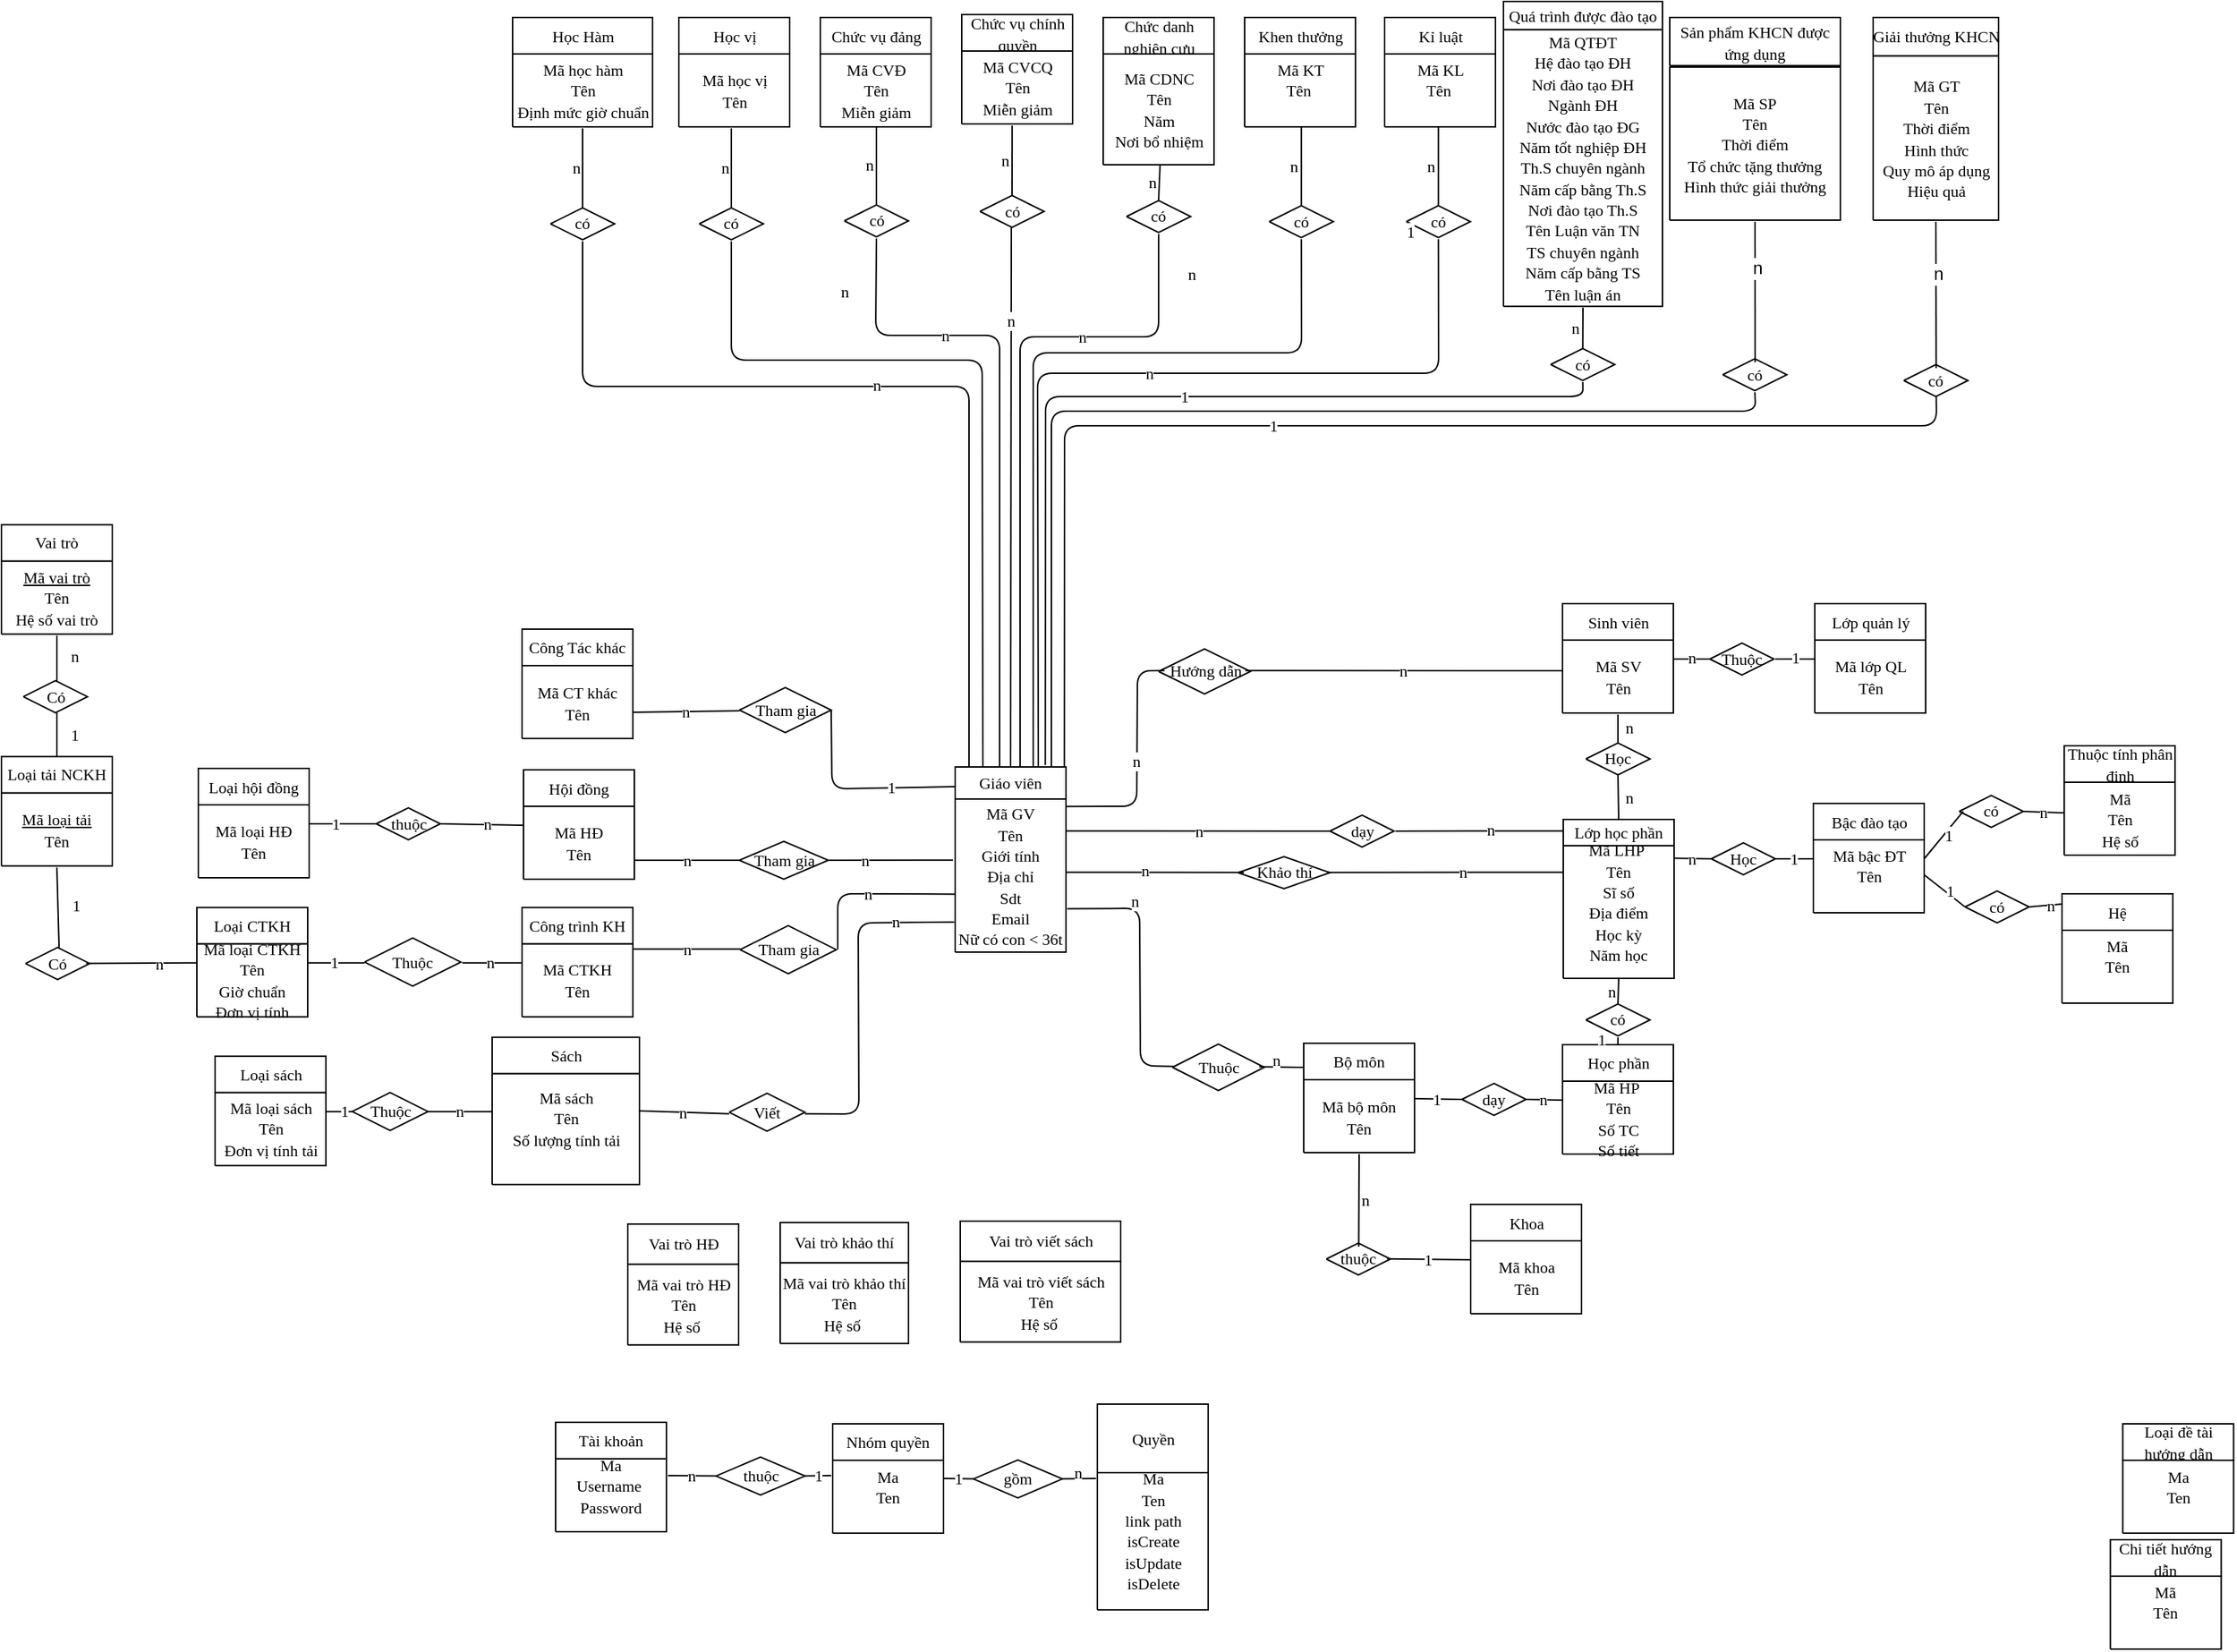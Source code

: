 <mxfile version="10.7.7" type="device"><diagram id="T0FSIGimdqHxgrEJZq18" name="Page-1"><mxGraphModel dx="840" dy="403" grid="1" gridSize="10" guides="1" tooltips="1" connect="1" arrows="1" fold="1" page="1" pageScale="1" pageWidth="827" pageHeight="1169" math="0" shadow="0"><root><mxCell id="0"/><mxCell id="1" parent="0"/><mxCell id="fqpi-bx192OdDIoez_TD-1" parent="0"/><mxCell id="fqpi-bx192OdDIoez_TD-2" value="Text" style="text;html=1;resizable=0;points=[];autosize=1;align=left;verticalAlign=top;spacingTop=-4;" vertex="1" parent="fqpi-bx192OdDIoez_TD-1"><mxGeometry x="1218.5" y="448" width="32" height="14" as="geometry"/></mxCell><mxCell id="fqpi-bx192OdDIoez_TD-3" style="vsdxID=189;fillColor=#FFFFFF;gradientColor=none;shape=stencil(UzV2Ls5ILEhVNTIoLinKz04tz0wpyVA1dlE1MsrMy0gtyiwBslSNXVWNndPyi1LTi/JL81Ig/IJEkEoQKze/DGRCBUSfAUiHkUElhGcK4bpBVOZk5iGpNEVVikeloQHZpsK0YlWLz1QgA+HFtMycHEgIIcujBwlQCBKcxq4A);strokeColor=#000000;spacingTop=-2;spacingBottom=-2;spacingLeft=-2;spacingRight=-2;labelBackgroundColor=none;rounded=0;html=1;whiteSpace=wrap;" vertex="1" treatAsSingle="0" parent="fqpi-bx192OdDIoez_TD-1"><mxGeometry x="775" y="137" width="44" height="22" as="geometry"/></mxCell><mxCell id="fqpi-bx192OdDIoez_TD-4" value="&lt;font style=&quot;font-size:11px;font-family:Calibri;color:#000000;direction:ltr;letter-spacing:0px;line-height:120%;opacity:1&quot;&gt;có&lt;br/&gt;&lt;/font&gt;" style="text;vsdxID=189;fillColor=none;gradientColor=none;strokeColor=none;spacingTop=-2;spacingBottom=-2;spacingLeft=-2;spacingRight=-2;labelBackgroundColor=none;rounded=0;html=1;whiteSpace=wrap;verticalAlign=middle;align=center;;html=1;" vertex="1" parent="fqpi-bx192OdDIoez_TD-3"><mxGeometry x="2.78" y="2.55" width="38.89" height="16.67" as="geometry"/></mxCell><mxCell id="fqpi-bx192OdDIoez_TD-5" value="&lt;font style=&quot;font-size:11px;font-family:Calibri;color:#000000;direction:ltr;letter-spacing:0px;line-height:120%;opacity:1&quot;&gt;n&lt;br/&gt;&lt;/font&gt;" style="vsdxID=190;startArrow=none;endArrow=none;startSize=9;endSize=9;spacingTop=0;spacingBottom=0;spacingLeft=0;spacingRight=0;verticalAlign=middle;html=1;labelBackgroundColor=#ffffff;rounded=1;align=center;exitX=0.5;exitY=0;exitDx=0;exitDy=0;" edge="1" parent="fqpi-bx192OdDIoez_TD-1" source="fqpi-bx192OdDIoez_TD-81"><mxGeometry x="0.653" relative="1" as="geometry"><mxPoint as="offset"/><mxPoint x="801.5" y="215" as="sourcePoint"/><mxPoint x="796.5" y="159" as="targetPoint"/></mxGeometry></mxCell><mxCell id="fqpi-bx192OdDIoez_TD-6" value="&lt;font style=&quot;font-size:11px;font-family:Calibri;color:#000000;direction:ltr;letter-spacing:0px;line-height:120%;opacity:1&quot;&gt;n&lt;br/&gt;&lt;/font&gt;" style="vsdxID=191;startArrow=none;endArrow=none;startSize=9;endSize=9;spacingTop=0;spacingBottom=0;spacingLeft=0;spacingRight=0;verticalAlign=middle;html=1;labelBackgroundColor=#ffffff;rounded=1;align=center;exitX=0.5;exitY=0;exitDx=0;exitDy=0;exitPerimeter=0;entryX=0.455;entryY=1.001;entryDx=0;entryDy=0;entryPerimeter=0;" edge="1" parent="fqpi-bx192OdDIoez_TD-1" source="fqpi-bx192OdDIoez_TD-3" target="fqpi-bx192OdDIoez_TD-193"><mxGeometry relative="1" as="geometry"><mxPoint x="-5" as="offset"/><mxPoint x="791.5" y="89" as="targetPoint"/></mxGeometry></mxCell><mxCell id="fqpi-bx192OdDIoez_TD-7" style="vsdxID=189;fillColor=#FFFFFF;gradientColor=none;shape=stencil(UzV2Ls5ILEhVNTIoLinKz04tz0wpyVA1dlE1MsrMy0gtyiwBslSNXVWNndPyi1LTi/JL81Ig/IJEkEoQKze/DGRCBUSfAUiHkUElhGcK4bpBVOZk5iGpNEVVikeloQHZpsK0YlWLz1QgA+HFtMycHEgIIcujBwlQCBKcxq4A);strokeColor=#000000;spacingTop=-2;spacingBottom=-2;spacingLeft=-2;spacingRight=-2;labelBackgroundColor=none;rounded=0;html=1;whiteSpace=wrap;" vertex="1" treatAsSingle="0" parent="fqpi-bx192OdDIoez_TD-1"><mxGeometry x="480.5" y="145.5" width="44" height="22" as="geometry"/></mxCell><mxCell id="fqpi-bx192OdDIoez_TD-8" value="&lt;font style=&quot;font-size:11px;font-family:Calibri;color:#000000;direction:ltr;letter-spacing:0px;line-height:120%;opacity:1&quot;&gt;có&lt;br/&gt;&lt;/font&gt;" style="text;vsdxID=189;fillColor=none;gradientColor=none;strokeColor=none;spacingTop=-2;spacingBottom=-2;spacingLeft=-2;spacingRight=-2;labelBackgroundColor=none;rounded=0;html=1;whiteSpace=wrap;verticalAlign=middle;align=center;;html=1;" vertex="1" parent="fqpi-bx192OdDIoez_TD-7"><mxGeometry x="2.78" y="2.55" width="38.89" height="16.67" as="geometry"/></mxCell><mxCell id="fqpi-bx192OdDIoez_TD-9" value="&lt;font style=&quot;font-size:11px;font-family:Calibri;color:#000000;direction:ltr;letter-spacing:0px;line-height:120%;opacity:1&quot;&gt;n&lt;br/&gt;&lt;/font&gt;" style="vsdxID=190;startArrow=none;endArrow=none;startSize=9;endSize=9;spacingTop=0;spacingBottom=0;spacingLeft=0;spacingRight=0;verticalAlign=middle;html=1;labelBackgroundColor=#ffffff;rounded=1;align=center;exitX=0.125;exitY=0.02;exitDx=0;exitDy=0;exitPerimeter=0;entryX=0.5;entryY=1.045;entryDx=0;entryDy=0;entryPerimeter=0;" edge="1" parent="fqpi-bx192OdDIoez_TD-1" source="fqpi-bx192OdDIoez_TD-82" target="fqpi-bx192OdDIoez_TD-7"><mxGeometry relative="1" as="geometry"><mxPoint x="-12" y="-1" as="offset"/><mxPoint x="502.5" y="215" as="sourcePoint"/><Array as="points"><mxPoint x="767.5" y="268"/><mxPoint x="502.5" y="268"/></Array></mxGeometry></mxCell><mxCell id="fqpi-bx192OdDIoez_TD-10" value="&lt;font style=&quot;font-size:11px;font-family:Calibri;color:#000000;direction:ltr;letter-spacing:0px;line-height:120%;opacity:1&quot;&gt;n&lt;br/&gt;&lt;/font&gt;" style="vsdxID=191;startArrow=none;endArrow=none;startSize=9;endSize=9;spacingTop=0;spacingBottom=0;spacingLeft=0;spacingRight=0;verticalAlign=middle;html=1;labelBackgroundColor=#ffffff;rounded=1;align=center;exitX=0.5;exitY=0;exitDx=0;exitDy=0;exitPerimeter=0;entryX=0.5;entryY=1;entryDx=0;entryDy=0;entryPerimeter=0;" edge="1" parent="fqpi-bx192OdDIoez_TD-1" source="fqpi-bx192OdDIoez_TD-7"><mxGeometry relative="1" as="geometry"><mxPoint x="-5" as="offset"/><mxPoint x="502.5" y="91" as="targetPoint"/></mxGeometry></mxCell><mxCell id="fqpi-bx192OdDIoez_TD-11" style="vsdxID=189;fillColor=#FFFFFF;gradientColor=none;shape=stencil(UzV2Ls5ILEhVNTIoLinKz04tz0wpyVA1dlE1MsrMy0gtyiwBslSNXVWNndPyi1LTi/JL81Ig/IJEkEoQKze/DGRCBUSfAUiHkUElhGcK4bpBVOZk5iGpNEVVikeloQHZpsK0YlWLz1QgA+HFtMycHEgIIcujBwlQCBKcxq4A);strokeColor=#000000;spacingTop=-2;spacingBottom=-2;spacingLeft=-2;spacingRight=-2;labelBackgroundColor=none;rounded=0;html=1;whiteSpace=wrap;" vertex="1" treatAsSingle="0" parent="fqpi-bx192OdDIoez_TD-1"><mxGeometry x="582.5" y="145.5" width="44" height="22" as="geometry"/></mxCell><mxCell id="fqpi-bx192OdDIoez_TD-12" value="&lt;font style=&quot;font-size:11px;font-family:Calibri;color:#000000;direction:ltr;letter-spacing:0px;line-height:120%;opacity:1&quot;&gt;có&lt;br/&gt;&lt;/font&gt;" style="text;vsdxID=189;fillColor=none;gradientColor=none;strokeColor=none;spacingTop=-2;spacingBottom=-2;spacingLeft=-2;spacingRight=-2;labelBackgroundColor=none;rounded=0;html=1;whiteSpace=wrap;verticalAlign=middle;align=center;;html=1;" vertex="1" parent="fqpi-bx192OdDIoez_TD-11"><mxGeometry x="2.78" y="2.55" width="38.89" height="16.67" as="geometry"/></mxCell><mxCell id="fqpi-bx192OdDIoez_TD-13" value="&lt;font style=&quot;font-size:11px;font-family:Calibri;color:#000000;direction:ltr;letter-spacing:0px;line-height:120%;opacity:1&quot;&gt;n&lt;br/&gt;&lt;/font&gt;" style="vsdxID=190;startArrow=none;endArrow=none;startSize=9;endSize=9;spacingTop=0;spacingBottom=0;spacingLeft=0;spacingRight=0;verticalAlign=middle;html=1;labelBackgroundColor=#ffffff;rounded=1;align=center;exitX=0.25;exitY=0;exitDx=0;exitDy=0;entryX=0.5;entryY=1.045;entryDx=0;entryDy=0;entryPerimeter=0;" edge="1" parent="fqpi-bx192OdDIoez_TD-1" source="fqpi-bx192OdDIoez_TD-81" target="fqpi-bx192OdDIoez_TD-11"><mxGeometry x="0.046" y="48" relative="1" as="geometry"><mxPoint x="-47" y="-48" as="offset"/><mxPoint x="604.5" y="215" as="sourcePoint"/><Array as="points"><mxPoint x="776.5" y="250"/><mxPoint x="604.5" y="250"/></Array></mxGeometry></mxCell><mxCell id="fqpi-bx192OdDIoez_TD-14" value="&lt;font style=&quot;font-size:11px;font-family:Calibri;color:#000000;direction:ltr;letter-spacing:0px;line-height:120%;opacity:1&quot;&gt;n&lt;br/&gt;&lt;/font&gt;" style="vsdxID=191;startArrow=none;endArrow=none;startSize=9;endSize=9;spacingTop=0;spacingBottom=0;spacingLeft=0;spacingRight=0;verticalAlign=middle;html=1;labelBackgroundColor=#ffffff;rounded=1;align=center;exitX=0.5;exitY=0;exitDx=0;exitDy=0;exitPerimeter=0;entryX=0.5;entryY=1;entryDx=0;entryDy=0;entryPerimeter=0;" edge="1" parent="fqpi-bx192OdDIoez_TD-1" source="fqpi-bx192OdDIoez_TD-11"><mxGeometry relative="1" as="geometry"><mxPoint x="-5" as="offset"/><mxPoint x="604.5" y="91" as="targetPoint"/></mxGeometry></mxCell><mxCell id="fqpi-bx192OdDIoez_TD-15" style="vsdxID=189;fillColor=#FFFFFF;gradientColor=none;shape=stencil(UzV2Ls5ILEhVNTIoLinKz04tz0wpyVA1dlE1MsrMy0gtyiwBslSNXVWNndPyi1LTi/JL81Ig/IJEkEoQKze/DGRCBUSfAUiHkUElhGcK4bpBVOZk5iGpNEVVikeloQHZpsK0YlWLz1QgA+HFtMycHEgIIcujBwlQCBKcxq4A);strokeColor=#000000;spacingTop=-2;spacingBottom=-2;spacingLeft=-2;spacingRight=-2;labelBackgroundColor=none;rounded=0;html=1;whiteSpace=wrap;" vertex="1" treatAsSingle="0" parent="fqpi-bx192OdDIoez_TD-1"><mxGeometry x="682" y="143.5" width="44" height="22" as="geometry"/></mxCell><mxCell id="fqpi-bx192OdDIoez_TD-16" value="&lt;font style=&quot;font-size:11px;font-family:Calibri;color:#000000;direction:ltr;letter-spacing:0px;line-height:120%;opacity:1&quot;&gt;có&lt;br/&gt;&lt;/font&gt;" style="text;vsdxID=189;fillColor=none;gradientColor=none;strokeColor=none;spacingTop=-2;spacingBottom=-2;spacingLeft=-2;spacingRight=-2;labelBackgroundColor=none;rounded=0;html=1;whiteSpace=wrap;verticalAlign=middle;align=center;;html=1;" vertex="1" parent="fqpi-bx192OdDIoez_TD-15"><mxGeometry x="2.78" y="2.55" width="38.89" height="16.67" as="geometry"/></mxCell><mxCell id="fqpi-bx192OdDIoez_TD-17" value="&lt;font style=&quot;font-size:11px;font-family:Calibri;color:#000000;direction:ltr;letter-spacing:0px;line-height:120%;opacity:1&quot;&gt;n&lt;br/&gt;&lt;/font&gt;" style="vsdxID=190;startArrow=none;endArrow=none;startSize=9;endSize=9;spacingTop=0;spacingBottom=0;spacingLeft=0;spacingRight=0;verticalAlign=middle;html=1;labelBackgroundColor=#ffffff;rounded=1;align=center;exitX=0.401;exitY=-0.02;exitDx=0;exitDy=0;exitPerimeter=0;entryX=0.5;entryY=1.045;entryDx=0;entryDy=0;entryPerimeter=0;" edge="1" parent="fqpi-bx192OdDIoez_TD-1" source="fqpi-bx192OdDIoez_TD-82" target="fqpi-bx192OdDIoez_TD-15"><mxGeometry x="0.323" y="38" relative="1" as="geometry"><mxPoint x="-38" y="-38" as="offset"/><mxPoint x="704" y="213" as="sourcePoint"/><Array as="points"><mxPoint x="788.5" y="233"/><mxPoint x="703.5" y="233"/></Array></mxGeometry></mxCell><mxCell id="fqpi-bx192OdDIoez_TD-18" value="&lt;font style=&quot;font-size:11px;font-family:Calibri;color:#000000;direction:ltr;letter-spacing:0px;line-height:120%;opacity:1&quot;&gt;n&lt;br/&gt;&lt;/font&gt;" style="vsdxID=191;startArrow=none;endArrow=none;startSize=9;endSize=9;spacingTop=0;spacingBottom=0;spacingLeft=0;spacingRight=0;verticalAlign=middle;html=1;labelBackgroundColor=#ffffff;rounded=1;align=center;exitX=0.5;exitY=0;exitDx=0;exitDy=0;exitPerimeter=0;entryX=0.5;entryY=1;entryDx=0;entryDy=0;entryPerimeter=0;" edge="1" parent="fqpi-bx192OdDIoez_TD-1" source="fqpi-bx192OdDIoez_TD-15"><mxGeometry relative="1" as="geometry"><mxPoint x="-5" as="offset"/><mxPoint x="704" y="89" as="targetPoint"/></mxGeometry></mxCell><mxCell id="fqpi-bx192OdDIoez_TD-19" style="vsdxID=189;fillColor=#FFFFFF;gradientColor=none;shape=stencil(UzV2Ls5ILEhVNTIoLinKz04tz0wpyVA1dlE1MsrMy0gtyiwBslSNXVWNndPyi1LTi/JL81Ig/IJEkEoQKze/DGRCBUSfAUiHkUElhGcK4bpBVOZk5iGpNEVVikeloQHZpsK0YlWLz1QgA+HFtMycHEgIIcujBwlQCBKcxq4A);strokeColor=#000000;spacingTop=-2;spacingBottom=-2;spacingLeft=-2;spacingRight=-2;labelBackgroundColor=none;rounded=0;html=1;whiteSpace=wrap;" vertex="1" treatAsSingle="0" parent="fqpi-bx192OdDIoez_TD-1"><mxGeometry x="875.5" y="140.5" width="44" height="22" as="geometry"/></mxCell><mxCell id="fqpi-bx192OdDIoez_TD-20" value="&lt;font style=&quot;font-size:11px;font-family:Calibri;color:#000000;direction:ltr;letter-spacing:0px;line-height:120%;opacity:1&quot;&gt;có&lt;br/&gt;&lt;/font&gt;" style="text;vsdxID=189;fillColor=none;gradientColor=none;strokeColor=none;spacingTop=-2;spacingBottom=-2;spacingLeft=-2;spacingRight=-2;labelBackgroundColor=none;rounded=0;html=1;whiteSpace=wrap;verticalAlign=middle;align=center;;html=1;" vertex="1" parent="fqpi-bx192OdDIoez_TD-19"><mxGeometry x="2.78" y="2.55" width="38.89" height="16.67" as="geometry"/></mxCell><mxCell id="fqpi-bx192OdDIoez_TD-21" value="&lt;font style=&quot;font-size:11px;font-family:Calibri;color:#000000;direction:ltr;letter-spacing:0px;line-height:120%;opacity:1&quot;&gt;n&lt;br/&gt;&lt;/font&gt;" style="vsdxID=190;startArrow=none;endArrow=none;startSize=9;endSize=9;spacingTop=0;spacingBottom=0;spacingLeft=0;spacingRight=0;verticalAlign=middle;html=1;labelBackgroundColor=#ffffff;rounded=1;align=center;exitX=0.586;exitY=0.06;exitDx=0;exitDy=0;exitPerimeter=0;entryX=0.5;entryY=1.045;entryDx=0;entryDy=0;entryPerimeter=0;" edge="1" parent="fqpi-bx192OdDIoez_TD-1" source="fqpi-bx192OdDIoez_TD-82" target="fqpi-bx192OdDIoez_TD-19"><mxGeometry x="0.283" y="-42" relative="1" as="geometry"><mxPoint x="42" y="-42" as="offset"/><mxPoint x="897.5" y="210" as="sourcePoint"/><Array as="points"><mxPoint x="802.5" y="234"/><mxPoint x="897.5" y="234"/></Array></mxGeometry></mxCell><mxCell id="fqpi-bx192OdDIoez_TD-22" value="&lt;font style=&quot;font-size:11px;font-family:Calibri;color:#000000;direction:ltr;letter-spacing:0px;line-height:120%;opacity:1&quot;&gt;n&lt;br/&gt;&lt;/font&gt;" style="vsdxID=191;startArrow=none;endArrow=none;startSize=9;endSize=9;spacingTop=0;spacingBottom=0;spacingLeft=0;spacingRight=0;verticalAlign=middle;html=1;labelBackgroundColor=#ffffff;rounded=1;align=center;exitX=0.5;exitY=0;exitDx=0;exitDy=0;exitPerimeter=0;entryX=0.513;entryY=1;entryDx=0;entryDy=0;entryPerimeter=0;" edge="1" parent="fqpi-bx192OdDIoez_TD-1" source="fqpi-bx192OdDIoez_TD-19" target="fqpi-bx192OdDIoez_TD-198"><mxGeometry relative="1" as="geometry"><mxPoint x="-5" as="offset"/><mxPoint x="897.5" y="86" as="targetPoint"/></mxGeometry></mxCell><mxCell id="fqpi-bx192OdDIoez_TD-23" style="vsdxID=189;fillColor=#FFFFFF;gradientColor=none;shape=stencil(UzV2Ls5ILEhVNTIoLinKz04tz0wpyVA1dlE1MsrMy0gtyiwBslSNXVWNndPyi1LTi/JL81Ig/IJEkEoQKze/DGRCBUSfAUiHkUElhGcK4bpBVOZk5iGpNEVVikeloQHZpsK0YlWLz1QgA+HFtMycHEgIIcujBwlQCBKcxq4A);strokeColor=#000000;spacingTop=-2;spacingBottom=-2;spacingLeft=-2;spacingRight=-2;labelBackgroundColor=none;rounded=0;html=1;whiteSpace=wrap;" vertex="1" treatAsSingle="0" parent="fqpi-bx192OdDIoez_TD-1"><mxGeometry x="1166.357" y="242" width="44" height="22" as="geometry"/></mxCell><mxCell id="fqpi-bx192OdDIoez_TD-24" value="&lt;font style=&quot;font-size:11px;font-family:Calibri;color:#000000;direction:ltr;letter-spacing:0px;line-height:120%;opacity:1&quot;&gt;có&lt;br/&gt;&lt;/font&gt;" style="text;vsdxID=189;fillColor=none;gradientColor=none;strokeColor=none;spacingTop=-2;spacingBottom=-2;spacingLeft=-2;spacingRight=-2;labelBackgroundColor=none;rounded=0;html=1;whiteSpace=wrap;verticalAlign=middle;align=center;;html=1;" vertex="1" parent="fqpi-bx192OdDIoez_TD-23"><mxGeometry x="2.78" y="2.55" width="38.89" height="16.67" as="geometry"/></mxCell><mxCell id="fqpi-bx192OdDIoez_TD-25" value="&lt;font style=&quot;font-size: 11px ; font-family: &amp;#34;calibri&amp;#34; ; color: #000000 ; direction: ltr ; letter-spacing: 0px ; line-height: 120% ; opacity: 1&quot;&gt;1&lt;br&gt;&lt;/font&gt;" style="vsdxID=190;startArrow=none;endArrow=none;startSize=9;endSize=9;spacingTop=0;spacingBottom=0;spacingLeft=0;spacingRight=0;verticalAlign=middle;html=1;labelBackgroundColor=#ffffff;rounded=1;align=center;exitX=0.813;exitY=-0.008;exitDx=0;exitDy=0;exitPerimeter=0;entryX=0.5;entryY=1.045;entryDx=0;entryDy=0;entryPerimeter=0;" edge="1" parent="fqpi-bx192OdDIoez_TD-1" source="fqpi-bx192OdDIoez_TD-81" target="fqpi-bx192OdDIoez_TD-23"><mxGeometry x="-0.191" y="-91" relative="1" as="geometry"><mxPoint x="92" y="-91" as="offset"/><mxPoint x="1185.357" y="218.5" as="sourcePoint"/><Array as="points"><mxPoint x="820" y="275"/><mxPoint x="1188.5" y="275"/></Array></mxGeometry></mxCell><mxCell id="fqpi-bx192OdDIoez_TD-26" value="&lt;font style=&quot;font-size:11px;font-family:Calibri;color:#000000;direction:ltr;letter-spacing:0px;line-height:120%;opacity:1&quot;&gt;n&lt;br/&gt;&lt;/font&gt;" style="vsdxID=191;startArrow=none;endArrow=none;startSize=9;endSize=9;spacingTop=0;spacingBottom=0;spacingLeft=0;spacingRight=0;verticalAlign=middle;html=1;labelBackgroundColor=#ffffff;rounded=1;align=center;exitX=0.5;exitY=0;exitDx=0;exitDy=0;exitPerimeter=0;entryX=0.5;entryY=1;entryDx=0;entryDy=0;" edge="1" parent="fqpi-bx192OdDIoez_TD-1" source="fqpi-bx192OdDIoez_TD-23" target="fqpi-bx192OdDIoez_TD-205"><mxGeometry relative="1" as="geometry"><mxPoint x="-5" as="offset"/><mxPoint x="1185.357" y="94.5" as="targetPoint"/></mxGeometry></mxCell><mxCell id="fqpi-bx192OdDIoez_TD-27" style="vsdxID=189;fillColor=#FFFFFF;gradientColor=none;shape=stencil(UzV2Ls5ILEhVNTIoLinKz04tz0wpyVA1dlE1MsrMy0gtyiwBslSNXVWNndPyi1LTi/JL81Ig/IJEkEoQKze/DGRCBUSfAUiHkUElhGcK4bpBVOZk5iGpNEVVikeloQHZpsK0YlWLz1QgA+HFtMycHEgIIcujBwlQCBKcxq4A);strokeColor=#000000;spacingTop=-2;spacingBottom=-2;spacingLeft=-2;spacingRight=-2;labelBackgroundColor=none;rounded=0;html=1;whiteSpace=wrap;" vertex="1" treatAsSingle="0" parent="fqpi-bx192OdDIoez_TD-1"><mxGeometry x="973.357" y="144" width="44" height="22" as="geometry"/></mxCell><mxCell id="fqpi-bx192OdDIoez_TD-28" value="&lt;font style=&quot;font-size:11px;font-family:Calibri;color:#000000;direction:ltr;letter-spacing:0px;line-height:120%;opacity:1&quot;&gt;có&lt;br/&gt;&lt;/font&gt;" style="text;vsdxID=189;fillColor=none;gradientColor=none;strokeColor=none;spacingTop=-2;spacingBottom=-2;spacingLeft=-2;spacingRight=-2;labelBackgroundColor=none;rounded=0;html=1;whiteSpace=wrap;verticalAlign=middle;align=center;;html=1;" vertex="1" parent="fqpi-bx192OdDIoez_TD-27"><mxGeometry x="2.78" y="2.55" width="38.89" height="16.67" as="geometry"/></mxCell><mxCell id="fqpi-bx192OdDIoez_TD-29" value="&lt;font style=&quot;font-size:11px;font-family:Calibri;color:#000000;direction:ltr;letter-spacing:0px;line-height:120%;opacity:1&quot;&gt;n&lt;br/&gt;&lt;/font&gt;" style="vsdxID=190;startArrow=none;endArrow=none;startSize=9;endSize=9;spacingTop=0;spacingBottom=0;spacingLeft=0;spacingRight=0;verticalAlign=middle;html=1;labelBackgroundColor=#ffffff;rounded=1;align=center;exitX=0.704;exitY=0.06;exitDx=0;exitDy=0;exitPerimeter=0;entryX=0.5;entryY=1.045;entryDx=0;entryDy=0;entryPerimeter=0;" edge="1" parent="fqpi-bx192OdDIoez_TD-1" source="fqpi-bx192OdDIoez_TD-82" target="fqpi-bx192OdDIoez_TD-27"><mxGeometry x="0.042" y="-54" relative="1" as="geometry"><mxPoint x="54" y="-54" as="offset"/><mxPoint x="995.357" y="213.5" as="sourcePoint"/><Array as="points"><mxPoint x="811.5" y="245"/><mxPoint x="995.5" y="245"/></Array></mxGeometry></mxCell><mxCell id="fqpi-bx192OdDIoez_TD-30" value="&lt;font style=&quot;font-size:11px;font-family:Calibri;color:#000000;direction:ltr;letter-spacing:0px;line-height:120%;opacity:1&quot;&gt;n&lt;br/&gt;&lt;/font&gt;" style="vsdxID=191;startArrow=none;endArrow=none;startSize=9;endSize=9;spacingTop=0;spacingBottom=0;spacingLeft=0;spacingRight=0;verticalAlign=middle;html=1;labelBackgroundColor=#ffffff;rounded=1;align=center;exitX=0.5;exitY=0;exitDx=0;exitDy=0;exitPerimeter=0;entryX=0.5;entryY=1;entryDx=0;entryDy=0;entryPerimeter=0;" edge="1" parent="fqpi-bx192OdDIoez_TD-1" source="fqpi-bx192OdDIoez_TD-27"><mxGeometry relative="1" as="geometry"><mxPoint x="-5" as="offset"/><mxPoint x="995.357" y="89.5" as="targetPoint"/></mxGeometry></mxCell><mxCell id="fqpi-bx192OdDIoez_TD-31" style="vsdxID=189;fillColor=#FFFFFF;gradientColor=none;shape=stencil(UzV2Ls5ILEhVNTIoLinKz04tz0wpyVA1dlE1MsrMy0gtyiwBslSNXVWNndPyi1LTi/JL81Ig/IJEkEoQKze/DGRCBUSfAUiHkUElhGcK4bpBVOZk5iGpNEVVikeloQHZpsK0YlWLz1QgA+HFtMycHEgIIcujBwlQCBKcxq4A);strokeColor=#000000;spacingTop=-2;spacingBottom=-2;spacingLeft=-2;spacingRight=-2;labelBackgroundColor=none;rounded=0;html=1;whiteSpace=wrap;" vertex="1" treatAsSingle="0" parent="fqpi-bx192OdDIoez_TD-1"><mxGeometry x="1067.357" y="144" width="44" height="22" as="geometry"/></mxCell><mxCell id="fqpi-bx192OdDIoez_TD-32" value="&lt;font style=&quot;font-size:11px;font-family:Calibri;color:#000000;direction:ltr;letter-spacing:0px;line-height:120%;opacity:1&quot;&gt;có&lt;br/&gt;&lt;/font&gt;" style="text;vsdxID=189;fillColor=none;gradientColor=none;strokeColor=none;spacingTop=-2;spacingBottom=-2;spacingLeft=-2;spacingRight=-2;labelBackgroundColor=none;rounded=0;html=1;whiteSpace=wrap;verticalAlign=middle;align=center;;html=1;" vertex="1" parent="fqpi-bx192OdDIoez_TD-31"><mxGeometry x="2.78" y="2.55" width="38.89" height="16.67" as="geometry"/></mxCell><mxCell id="fqpi-bx192OdDIoez_TD-33" value="&lt;font style=&quot;font-size:11px;font-family:Calibri;color:#000000;direction:ltr;letter-spacing:0px;line-height:120%;opacity:1&quot;&gt;n&lt;br/&gt;&lt;/font&gt;" style="vsdxID=190;startArrow=none;endArrow=none;startSize=9;endSize=9;spacingTop=0;spacingBottom=0;spacingLeft=0;spacingRight=0;verticalAlign=middle;html=1;labelBackgroundColor=#ffffff;rounded=1;align=center;exitX=0.75;exitY=0;exitDx=0;exitDy=0;entryX=0.5;entryY=1.045;entryDx=0;entryDy=0;entryPerimeter=0;" edge="1" parent="fqpi-bx192OdDIoez_TD-1" source="fqpi-bx192OdDIoez_TD-81" target="fqpi-bx192OdDIoez_TD-31"><mxGeometry x="-0.154" y="-76" relative="1" as="geometry"><mxPoint as="offset"/><mxPoint x="1089.357" y="213.5" as="sourcePoint"/><Array as="points"><mxPoint x="814.5" y="259"/><mxPoint x="1089.5" y="259"/></Array></mxGeometry></mxCell><mxCell id="fqpi-bx192OdDIoez_TD-34" value="&lt;font style=&quot;font-size:11px;font-family:Calibri;color:#000000;direction:ltr;letter-spacing:0px;line-height:120%;opacity:1&quot;&gt;n&lt;br/&gt;&lt;/font&gt;" style="vsdxID=191;startArrow=none;endArrow=none;startSize=9;endSize=9;spacingTop=0;spacingBottom=0;spacingLeft=0;spacingRight=0;verticalAlign=middle;html=1;labelBackgroundColor=#ffffff;rounded=1;align=center;exitX=0.5;exitY=0;exitDx=0;exitDy=0;exitPerimeter=0;entryX=0.5;entryY=1;entryDx=0;entryDy=0;entryPerimeter=0;" edge="1" parent="fqpi-bx192OdDIoez_TD-1" source="fqpi-bx192OdDIoez_TD-31"><mxGeometry relative="1" as="geometry"><mxPoint x="-5" as="offset"/><mxPoint x="1089.357" y="89.5" as="targetPoint"/></mxGeometry></mxCell><mxCell id="fqpi-bx192OdDIoez_TD-35" style="vsdxID=54;fillColor=none;gradientColor=none;strokeColor=none;spacingTop=-2;spacingBottom=-2;spacingLeft=-2;spacingRight=-2;labelBackgroundColor=none;rounded=0;html=1;whiteSpace=wrap;" vertex="1" treatAsSingle="0" parent="fqpi-bx192OdDIoez_TD-1"><mxGeometry x="1558.676" y="979.5" width="76" height="76" as="geometry"/></mxCell><mxCell id="fqpi-bx192OdDIoez_TD-36" value="&lt;font style=&quot;font-size:11px;font-family:Calibri;color:#000000;direction:ltr;letter-spacing:0px;line-height:120%;opacity:1&quot;&gt;Loại đề tài hướng dẫn&lt;br/&gt;&lt;/font&gt;" style="verticalAlign=middle;align=center;vsdxID=55;fillColor=#FFFFFF;gradientColor=none;shape=stencil(nZBLDoAgDERP0z3SIyjew0SURgSD+Lu9kMZoXLhwN9O+tukAlrNpJg1SzDH4QW/URgNYgZTkjA4UkwJUgGXng+6DX1zLfmoymdXo17xh5zmRJ6Q42BWCfc2oJfdAr+Yv+AP9Cb7OJ3H/2JG1HNGz/84klThPVCc=);strokeColor=#000000;spacingTop=-2;spacingBottom=-2;spacingLeft=-2;spacingRight=-2;labelBackgroundColor=none;rounded=0;html=1;whiteSpace=wrap;" vertex="1" parent="fqpi-bx192OdDIoez_TD-35"><mxGeometry width="76" height="25" as="geometry"/></mxCell><mxCell id="fqpi-bx192OdDIoez_TD-37" value="&lt;font style=&quot;font-size:11px;font-family:Calibri;color:#000000;direction:ltr;letter-spacing:0px;line-height:120%;opacity:1&quot;&gt;Ma &lt;br/&gt;Ten &lt;br/&gt;&lt;br/&gt;&lt;/font&gt;" style="verticalAlign=middle;align=center;vsdxID=56;fillColor=#FFFFFF;gradientColor=none;shape=stencil(nZBLDoAgDERP0z3SIyjew0SURgSD+Lu9kMZoXLhwN9O+tukAlrNpJg1SzDH4QW/URgNYgZTkjA4UkwJUgGXng+6DX1zLfmoymdXo17xh5zmRJ6Q42BWCfc2oJfdAr+Yv+AP9Cb7OJ3H/2JG1HNGz/84klThPVCc=);strokeColor=#000000;spacingTop=-2;spacingBottom=-2;spacingLeft=-2;spacingRight=-2;labelBackgroundColor=none;rounded=0;html=1;whiteSpace=wrap;" vertex="1" parent="fqpi-bx192OdDIoez_TD-35"><mxGeometry y="25" width="76" height="50" as="geometry"/></mxCell><mxCell id="fqpi-bx192OdDIoez_TD-38" style="vsdxID=54;fillColor=none;gradientColor=none;strokeColor=none;spacingTop=-2;spacingBottom=-2;spacingLeft=-2;spacingRight=-2;labelBackgroundColor=none;rounded=0;html=1;whiteSpace=wrap;" vertex="1" treatAsSingle="0" parent="fqpi-bx192OdDIoez_TD-1"><mxGeometry x="674" y="979.5" width="76" height="76" as="geometry"/></mxCell><mxCell id="fqpi-bx192OdDIoez_TD-39" value="&lt;font style=&quot;font-size: 11px ; font-family: &amp;#34;calibri&amp;#34; ; color: #000000 ; direction: ltr ; letter-spacing: 0px ; line-height: 120% ; opacity: 1&quot;&gt;Nhóm quyền&lt;br&gt;&lt;/font&gt;" style="verticalAlign=middle;align=center;vsdxID=55;fillColor=#FFFFFF;gradientColor=none;shape=stencil(nZBLDoAgDERP0z3SIyjew0SURgSD+Lu9kMZoXLhwN9O+tukAlrNpJg1SzDH4QW/URgNYgZTkjA4UkwJUgGXng+6DX1zLfmoymdXo17xh5zmRJ6Q42BWCfc2oJfdAr+Yv+AP9Cb7OJ3H/2JG1HNGz/84klThPVCc=);strokeColor=#000000;spacingTop=-2;spacingBottom=-2;spacingLeft=-2;spacingRight=-2;labelBackgroundColor=none;rounded=0;html=1;whiteSpace=wrap;" vertex="1" parent="fqpi-bx192OdDIoez_TD-38"><mxGeometry width="76" height="25" as="geometry"/></mxCell><mxCell id="fqpi-bx192OdDIoez_TD-40" value="&lt;font style=&quot;font-size:11px;font-family:Calibri;color:#000000;direction:ltr;letter-spacing:0px;line-height:120%;opacity:1&quot;&gt;Ma &lt;br/&gt;Ten &lt;br/&gt;&lt;br/&gt;&lt;/font&gt;" style="verticalAlign=middle;align=center;vsdxID=56;fillColor=#FFFFFF;gradientColor=none;shape=stencil(nZBLDoAgDERP0z3SIyjew0SURgSD+Lu9kMZoXLhwN9O+tukAlrNpJg1SzDH4QW/URgNYgZTkjA4UkwJUgGXng+6DX1zLfmoymdXo17xh5zmRJ6Q42BWCfc2oJfdAr+Yv+AP9Cb7OJ3H/2JG1HNGz/84klThPVCc=);strokeColor=#000000;spacingTop=-2;spacingBottom=-2;spacingLeft=-2;spacingRight=-2;labelBackgroundColor=none;rounded=0;html=1;whiteSpace=wrap;" vertex="1" parent="fqpi-bx192OdDIoez_TD-38"><mxGeometry y="25" width="76" height="50" as="geometry"/></mxCell><mxCell id="fqpi-bx192OdDIoez_TD-41" style="vsdxID=54;fillColor=none;gradientColor=none;strokeColor=none;spacingTop=-2;spacingBottom=-2;spacingLeft=-2;spacingRight=-2;labelBackgroundColor=none;rounded=0;html=1;whiteSpace=wrap;" vertex="1" treatAsSingle="0" parent="fqpi-bx192OdDIoez_TD-1"><mxGeometry x="484" y="978.5" width="76" height="76" as="geometry"/></mxCell><mxCell id="fqpi-bx192OdDIoez_TD-42" value="&lt;font style=&quot;font-size: 11px ; font-family: &amp;#34;calibri&amp;#34; ; color: #000000 ; direction: ltr ; letter-spacing: 0px ; line-height: 120% ; opacity: 1&quot;&gt;Tài khoản&lt;br&gt;&lt;/font&gt;" style="verticalAlign=middle;align=center;vsdxID=55;fillColor=#FFFFFF;gradientColor=none;shape=stencil(nZBLDoAgDERP0z3SIyjew0SURgSD+Lu9kMZoXLhwN9O+tukAlrNpJg1SzDH4QW/URgNYgZTkjA4UkwJUgGXng+6DX1zLfmoymdXo17xh5zmRJ6Q42BWCfc2oJfdAr+Yv+AP9Cb7OJ3H/2JG1HNGz/84klThPVCc=);strokeColor=#000000;spacingTop=-2;spacingBottom=-2;spacingLeft=-2;spacingRight=-2;labelBackgroundColor=none;rounded=0;html=1;whiteSpace=wrap;" vertex="1" parent="fqpi-bx192OdDIoez_TD-41"><mxGeometry width="76" height="25" as="geometry"/></mxCell><mxCell id="fqpi-bx192OdDIoez_TD-43" value="&lt;font style=&quot;font-size: 11px ; font-family: &amp;#34;calibri&amp;#34; ; color: #000000 ; direction: ltr ; letter-spacing: 0px ; line-height: 120% ; opacity: 1&quot;&gt;Ma &lt;br&gt;Username&amp;nbsp;&lt;br&gt;Password&lt;br&gt;&lt;br&gt;&lt;/font&gt;" style="verticalAlign=middle;align=center;vsdxID=56;fillColor=#FFFFFF;gradientColor=none;shape=stencil(nZBLDoAgDERP0z3SIyjew0SURgSD+Lu9kMZoXLhwN9O+tukAlrNpJg1SzDH4QW/URgNYgZTkjA4UkwJUgGXng+6DX1zLfmoymdXo17xh5zmRJ6Q42BWCfc2oJfdAr+Yv+AP9Cb7OJ3H/2JG1HNGz/84klThPVCc=);strokeColor=#000000;spacingTop=-2;spacingBottom=-2;spacingLeft=-2;spacingRight=-2;labelBackgroundColor=none;rounded=0;html=1;whiteSpace=wrap;" vertex="1" parent="fqpi-bx192OdDIoez_TD-41"><mxGeometry y="25" width="76" height="50" as="geometry"/></mxCell><mxCell id="fqpi-bx192OdDIoez_TD-44" style="vsdxID=226;fillColor=#FFFFFF;gradientColor=none;shape=stencil(UzV2Ls5ILEhVNTIoLinKz04tz0wpyVA1dlE1MsrMy0gtyiwBslSNXVWNndPyi1LTi/JL81Ig/IJEkEoQKze/DGRCBUSfAUiHkUElhGcK4bpBVOZk5iGpNEVVikeloQHZpsK0YlWLz1QgA+HFtMycHEgIIcujBwlQCBKcxq4A);strokeColor=#000000;spacingTop=-2;spacingBottom=-2;spacingLeft=-2;spacingRight=-2;labelBackgroundColor=none;rounded=0;html=1;whiteSpace=wrap;" vertex="1" treatAsSingle="0" parent="fqpi-bx192OdDIoez_TD-1"><mxGeometry x="594" y="1002.3" width="61" height="26" as="geometry"/></mxCell><mxCell id="fqpi-bx192OdDIoez_TD-45" value="&lt;font style=&quot;font-size: 11px ; font-family: &amp;#34;calibri&amp;#34; ; color: #000000 ; direction: ltr ; letter-spacing: 0px ; line-height: 120% ; opacity: 1&quot;&gt;thuộc&lt;br&gt;&lt;/font&gt;" style="text;vsdxID=226;fillColor=none;gradientColor=none;strokeColor=none;spacingTop=-2;spacingBottom=-2;spacingLeft=-2;spacingRight=-2;labelBackgroundColor=none;rounded=0;html=1;whiteSpace=wrap;verticalAlign=middle;align=center;;html=1;" vertex="1" parent="fqpi-bx192OdDIoez_TD-44"><mxGeometry x="3.821" y="3.188" width="53.519" height="19.555" as="geometry"/></mxCell><mxCell id="fqpi-bx192OdDIoez_TD-46" value="&lt;font style=&quot;font-size: 11px ; font-family: &amp;#34;calibri&amp;#34; ; color: #000000 ; direction: ltr ; letter-spacing: 0px ; line-height: 120% ; opacity: 1&quot;&gt;1&lt;br&gt;&lt;/font&gt;" style="vsdxID=300;startArrow=none;endArrow=none;startSize=9;endSize=9;spacingTop=0;spacingBottom=0;spacingLeft=0;spacingRight=0;verticalAlign=middle;html=1;labelBackgroundColor=#ffffff;align=center;entryX=1;entryY=0.5;entryDx=0;entryDy=0;entryPerimeter=0;fixDash=0;orthogonalLoop=0;bendable=1;backgroundOutline=0;snapToPoint=1;arcSize=20;comic=0;shadow=0;jumpStyle=arc;jumpSize=8;rounded=1;" edge="1" parent="fqpi-bx192OdDIoez_TD-1" target="fqpi-bx192OdDIoez_TD-44"><mxGeometry x="0.0" relative="1" as="geometry"><mxPoint as="offset"/><mxPoint x="673" y="1015" as="sourcePoint"/></mxGeometry></mxCell><mxCell id="fqpi-bx192OdDIoez_TD-47" value="&lt;font style=&quot;font-size:11px;font-family:Calibri;color:#000000;direction:ltr;letter-spacing:0px;line-height:120%;opacity:1&quot;&gt;n&lt;br/&gt;&lt;/font&gt;" style="vsdxID=227;startArrow=none;endArrow=none;startSize=9;endSize=9;spacingTop=0;spacingBottom=0;spacingLeft=0;spacingRight=0;verticalAlign=middle;html=1;labelBackgroundColor=#ffffff;rounded=1;align=center;entryX=0;entryY=0.5;entryDx=0;entryDy=0;entryPerimeter=0;" edge="1" parent="fqpi-bx192OdDIoez_TD-1" target="fqpi-bx192OdDIoez_TD-44"><mxGeometry relative="1" as="geometry"><mxPoint as="offset"/><mxPoint x="561" y="1015" as="sourcePoint"/></mxGeometry></mxCell><mxCell id="fqpi-bx192OdDIoez_TD-48" style="vsdxID=226;fillColor=#FFFFFF;gradientColor=none;shape=stencil(UzV2Ls5ILEhVNTIoLinKz04tz0wpyVA1dlE1MsrMy0gtyiwBslSNXVWNndPyi1LTi/JL81Ig/IJEkEoQKze/DGRCBUSfAUiHkUElhGcK4bpBVOZk5iGpNEVVikeloQHZpsK0YlWLz1QgA+HFtMycHEgIIcujBwlQCBKcxq4A);strokeColor=#000000;spacingTop=-2;spacingBottom=-2;spacingLeft=-2;spacingRight=-2;labelBackgroundColor=none;rounded=0;html=1;whiteSpace=wrap;" vertex="1" treatAsSingle="0" parent="fqpi-bx192OdDIoez_TD-1"><mxGeometry x="770.5" y="1004.3" width="61" height="26" as="geometry"/></mxCell><mxCell id="fqpi-bx192OdDIoez_TD-49" value="&lt;font style=&quot;font-size: 11px ; font-family: &amp;#34;calibri&amp;#34; ; color: #000000 ; direction: ltr ; letter-spacing: 0px ; line-height: 120% ; opacity: 1&quot;&gt;gồm&lt;br&gt;&lt;/font&gt;" style="text;vsdxID=226;fillColor=none;gradientColor=none;strokeColor=none;spacingTop=-2;spacingBottom=-2;spacingLeft=-2;spacingRight=-2;labelBackgroundColor=none;rounded=0;html=1;whiteSpace=wrap;verticalAlign=middle;align=center;;html=1;" vertex="1" parent="fqpi-bx192OdDIoez_TD-48"><mxGeometry x="3.821" y="3.188" width="53.519" height="19.555" as="geometry"/></mxCell><mxCell id="fqpi-bx192OdDIoez_TD-50" value="&lt;font style=&quot;font-size:11px;font-family:Calibri;color:#000000;direction:ltr;letter-spacing:0px;line-height:120%;opacity:1&quot;&gt;n&lt;br/&gt;&lt;/font&gt;" style="vsdxID=300;startArrow=none;endArrow=none;startSize=9;endSize=9;spacingTop=0;spacingBottom=0;spacingLeft=0;spacingRight=0;verticalAlign=middle;html=1;labelBackgroundColor=#ffffff;align=center;exitX=-0.012;exitY=0.042;exitDx=0;exitDy=0;exitPerimeter=0;entryX=1;entryY=0.5;entryDx=0;entryDy=0;entryPerimeter=0;fixDash=0;orthogonalLoop=0;bendable=1;backgroundOutline=0;snapToPoint=1;arcSize=20;comic=0;shadow=0;jumpStyle=arc;jumpSize=8;rounded=1;" edge="1" parent="fqpi-bx192OdDIoez_TD-1" source="fqpi-bx192OdDIoez_TD-80" target="fqpi-bx192OdDIoez_TD-48"><mxGeometry x="0.082" y="-4" relative="1" as="geometry"><mxPoint as="offset"/><mxPoint x="917.1" y="1017.3" as="sourcePoint"/></mxGeometry></mxCell><mxCell id="fqpi-bx192OdDIoez_TD-51" value="&lt;font style=&quot;font-size: 11px ; font-family: &amp;#34;calibri&amp;#34; ; color: #000000 ; direction: ltr ; letter-spacing: 0px ; line-height: 120% ; opacity: 1&quot;&gt;1&lt;br&gt;&lt;/font&gt;" style="vsdxID=227;startArrow=none;endArrow=none;startSize=9;endSize=9;spacingTop=0;spacingBottom=0;spacingLeft=0;spacingRight=0;verticalAlign=middle;html=1;labelBackgroundColor=#ffffff;rounded=1;align=center;entryX=0;entryY=0.5;entryDx=0;entryDy=0;entryPerimeter=0;" edge="1" parent="fqpi-bx192OdDIoez_TD-1" target="fqpi-bx192OdDIoez_TD-48"><mxGeometry relative="1" as="geometry"><mxPoint as="offset"/><mxPoint x="750" y="1017" as="sourcePoint"/></mxGeometry></mxCell><mxCell id="fqpi-bx192OdDIoez_TD-52" style="vsdxID=359;fillColor=none;gradientColor=none;strokeColor=none;spacingTop=-2;spacingBottom=-2;spacingLeft=-2;spacingRight=-2;labelBackgroundColor=none;rounded=0;html=1;whiteSpace=wrap;" vertex="1" parent="fqpi-bx192OdDIoez_TD-1"><mxGeometry x="1248" y="15" width="117" height="140" as="geometry"/></mxCell><mxCell id="fqpi-bx192OdDIoez_TD-53" value="&lt;font style=&quot;font-size: 11px ; font-family: &amp;#34;calibri&amp;#34; ; color: #000000 ; direction: ltr ; letter-spacing: 0px ; line-height: 120% ; opacity: 1&quot;&gt;Sản phẩm KHCN được ứng dụng&lt;br&gt;&lt;/font&gt;" style="verticalAlign=middle;align=center;vsdxID=360;fillColor=#FFFFFF;gradientColor=none;shape=stencil(nZBLDoAgDERP0z3SIyjew0SURgSD+Lu9kMZoXLhwN9O+tukAlrNpJg1SzDH4QW/URgNYgZTkjA4UkwJUgGXng+6DX1zLfmoymdXo17xh5zmRJ6Q42BWCfc2oJfdAr+Yv+AP9Cb7OJ3H/2JG1HNGz/84klThPVCc=);strokeColor=#000000;spacingTop=-2;spacingBottom=-2;spacingLeft=-2;spacingRight=-2;labelBackgroundColor=none;rounded=0;html=1;whiteSpace=wrap;" vertex="1" parent="fqpi-bx192OdDIoez_TD-52"><mxGeometry width="117" height="33" as="geometry"/></mxCell><mxCell id="fqpi-bx192OdDIoez_TD-54" value="&lt;font style=&quot;font-size: 11px ; font-family: &amp;#34;calibri&amp;#34; ; color: #000000 ; direction: ltr ; letter-spacing: 0px ; line-height: 120% ; opacity: 1&quot;&gt;Mã SP&lt;br&gt;Tên&lt;br&gt;Thời điểm&lt;br&gt;Tổ chức tặng thưởng&lt;br&gt;Hình thức giải thưởng&lt;br&gt;&lt;/font&gt;" style="verticalAlign=middle;align=center;vsdxID=361;fillColor=#FFFFFF;gradientColor=none;shape=stencil(nZBLDoAgDERP0z3SIyjew0SURgSD+Lu9kMZoXLhwN9O+tukAlrNpJg1SzDH4QW/URgNYgZTkjA4UkwJUgGXng+6DX1zLfmoymdXo17xh5zmRJ6Q42BWCfc2oJfdAr+Yv+AP9Cb7OJ3H/2JG1HNGz/84klThPVCc=);strokeColor=#000000;spacingTop=-2;spacingBottom=-2;spacingLeft=-2;spacingRight=-2;labelBackgroundColor=none;rounded=0;html=1;whiteSpace=wrap;" vertex="1" parent="fqpi-bx192OdDIoez_TD-52"><mxGeometry y="34" width="117" height="105" as="geometry"/></mxCell><mxCell id="fqpi-bx192OdDIoez_TD-55" style="vsdxID=359;fillColor=none;gradientColor=none;strokeColor=none;spacingTop=-2;spacingBottom=-2;spacingLeft=-2;spacingRight=-2;labelBackgroundColor=none;rounded=0;html=1;whiteSpace=wrap;" vertex="1" parent="fqpi-bx192OdDIoez_TD-1"><mxGeometry x="1387.5" y="15" width="86" height="140" as="geometry"/></mxCell><mxCell id="fqpi-bx192OdDIoez_TD-56" value="&lt;font style=&quot;font-size: 11px ; font-family: &amp;#34;calibri&amp;#34; ; color: #000000 ; direction: ltr ; letter-spacing: 0px ; line-height: 120% ; opacity: 1&quot;&gt;Giải thưởng KHCN&lt;br&gt;&lt;/font&gt;" style="verticalAlign=middle;align=center;vsdxID=360;fillColor=#FFFFFF;gradientColor=none;shape=stencil(nZBLDoAgDERP0z3SIyjew0SURgSD+Lu9kMZoXLhwN9O+tukAlrNpJg1SzDH4QW/URgNYgZTkjA4UkwJUgGXng+6DX1zLfmoymdXo17xh5zmRJ6Q42BWCfc2oJfdAr+Yv+AP9Cb7OJ3H/2JG1HNGz/84klThPVCc=);strokeColor=#000000;spacingTop=-2;spacingBottom=-2;spacingLeft=-2;spacingRight=-2;labelBackgroundColor=none;rounded=0;html=1;whiteSpace=wrap;" vertex="1" parent="fqpi-bx192OdDIoez_TD-55"><mxGeometry width="86" height="26.316" as="geometry"/></mxCell><mxCell id="fqpi-bx192OdDIoez_TD-57" value="&lt;font style=&quot;font-size: 11px ; font-family: &amp;#34;calibri&amp;#34; ; color: #000000 ; direction: ltr ; letter-spacing: 0px ; line-height: 120% ; opacity: 1&quot;&gt;Mã GT&lt;br&gt;Tên&lt;br&gt;Thời điểm&lt;br&gt;Hình thức&lt;br&gt;Quy mô áp dụng&lt;br&gt;Hiệu quả&lt;br&gt;&lt;/font&gt;" style="verticalAlign=middle;align=center;vsdxID=361;fillColor=#FFFFFF;gradientColor=none;shape=stencil(nZBLDoAgDERP0z3SIyjew0SURgSD+Lu9kMZoXLhwN9O+tukAlrNpJg1SzDH4QW/URgNYgZTkjA4UkwJUgGXng+6DX1zLfmoymdXo17xh5zmRJ6Q42BWCfc2oJfdAr+Yv+AP9Cb7OJ3H/2JG1HNGz/84klThPVCc=);strokeColor=#000000;spacingTop=-2;spacingBottom=-2;spacingLeft=-2;spacingRight=-2;labelBackgroundColor=none;rounded=0;html=1;whiteSpace=wrap;" vertex="1" parent="fqpi-bx192OdDIoez_TD-55"><mxGeometry y="26.316" width="86" height="112.632" as="geometry"/></mxCell><mxCell id="fqpi-bx192OdDIoez_TD-58" style="vsdxID=189;fillColor=#FFFFFF;gradientColor=none;shape=stencil(UzV2Ls5ILEhVNTIoLinKz04tz0wpyVA1dlE1MsrMy0gtyiwBslSNXVWNndPyi1LTi/JL81Ig/IJEkEoQKze/DGRCBUSfAUiHkUElhGcK4bpBVOZk5iGpNEVVikeloQHZpsK0YlWLz1QgA+HFtMycHEgIIcujBwlQCBKcxq4A);strokeColor=#000000;spacingTop=-2;spacingBottom=-2;spacingLeft=-2;spacingRight=-2;labelBackgroundColor=none;rounded=0;html=1;whiteSpace=wrap;" vertex="1" treatAsSingle="0" parent="fqpi-bx192OdDIoez_TD-1"><mxGeometry x="1284.357" y="249" width="44" height="22" as="geometry"/></mxCell><mxCell id="fqpi-bx192OdDIoez_TD-59" value="&lt;font style=&quot;font-size:11px;font-family:Calibri;color:#000000;direction:ltr;letter-spacing:0px;line-height:120%;opacity:1&quot;&gt;có&lt;br/&gt;&lt;/font&gt;" style="text;vsdxID=189;fillColor=none;gradientColor=none;strokeColor=none;spacingTop=-2;spacingBottom=-2;spacingLeft=-2;spacingRight=-2;labelBackgroundColor=none;rounded=0;html=1;whiteSpace=wrap;verticalAlign=middle;align=center;;html=1;" vertex="1" parent="fqpi-bx192OdDIoez_TD-58"><mxGeometry x="2.78" y="2.55" width="38.89" height="16.67" as="geometry"/></mxCell><mxCell id="fqpi-bx192OdDIoez_TD-60" value="&lt;font style=&quot;font-size: 11px ; font-family: &amp;#34;calibri&amp;#34; ; color: #000000 ; direction: ltr ; letter-spacing: 0px ; line-height: 120% ; opacity: 1&quot;&gt;1&lt;br&gt;&lt;/font&gt;" style="vsdxID=190;startArrow=none;endArrow=none;startSize=9;endSize=9;spacingTop=0;spacingBottom=0;spacingLeft=0;spacingRight=0;verticalAlign=middle;html=1;labelBackgroundColor=#ffffff;rounded=1;align=center;exitX=0.868;exitY=0.021;exitDx=0;exitDy=0;exitPerimeter=0;entryX=0.5;entryY=1.045;entryDx=0;entryDy=0;entryPerimeter=0;" edge="1" parent="fqpi-bx192OdDIoez_TD-1" source="fqpi-bx192OdDIoez_TD-82" target="fqpi-bx192OdDIoez_TD-58"><mxGeometry x="-0.341" y="-123" relative="1" as="geometry"><mxPoint x="123" y="-123" as="offset"/><mxPoint x="835.517" y="538.345" as="sourcePoint"/><Array as="points"><mxPoint x="824" y="285"/><mxPoint x="1307" y="285"/></Array></mxGeometry></mxCell><mxCell id="fqpi-bx192OdDIoez_TD-61" style="edgeStyle=none;rounded=1;comic=0;jumpStyle=arc;jumpSize=8;orthogonalLoop=1;jettySize=auto;html=1;exitX=0.5;exitY=0;exitDx=0;exitDy=0;entryX=0.5;entryY=1;entryDx=0;entryDy=0;shadow=0;startArrow=none;startFill=0;endArrow=none;endFill=0;" edge="1" parent="fqpi-bx192OdDIoez_TD-1" source="fqpi-bx192OdDIoez_TD-59" target="fqpi-bx192OdDIoez_TD-52"><mxGeometry relative="1" as="geometry"/></mxCell><mxCell id="fqpi-bx192OdDIoez_TD-62" value="n" style="text;html=1;resizable=0;points=[];align=center;verticalAlign=middle;labelBackgroundColor=#ffffff;" vertex="1" connectable="0" parent="fqpi-bx192OdDIoez_TD-61"><mxGeometry x="0.343" y="-1" relative="1" as="geometry"><mxPoint as="offset"/></mxGeometry></mxCell><mxCell id="fqpi-bx192OdDIoez_TD-63" value="&lt;font style=&quot;font-size: 11px ; font-family: &amp;#34;calibri&amp;#34; ; color: #000000 ; direction: ltr ; letter-spacing: 0px ; line-height: 120% ; opacity: 1&quot;&gt;1&lt;br&gt;&lt;/font&gt;" style="vsdxID=190;startArrow=none;endArrow=none;startSize=9;endSize=9;spacingTop=0;spacingBottom=0;spacingLeft=0;spacingRight=0;verticalAlign=middle;html=1;labelBackgroundColor=#ffffff;rounded=1;align=center;exitX=0.985;exitY=0.021;exitDx=0;exitDy=0;exitPerimeter=0;entryX=0.5;entryY=1;entryDx=0;entryDy=0;" edge="1" parent="fqpi-bx192OdDIoez_TD-1" source="fqpi-bx192OdDIoez_TD-82" target="fqpi-bx192OdDIoez_TD-65"><mxGeometry x="-0.452" y="-143" relative="1" as="geometry"><mxPoint x="143" y="-143" as="offset"/><mxPoint x="845.517" y="548.345" as="sourcePoint"/><Array as="points"><mxPoint x="833" y="295"/><mxPoint x="1431" y="295"/></Array><mxPoint x="1322.207" y="281.793" as="targetPoint"/></mxGeometry></mxCell><mxCell id="fqpi-bx192OdDIoez_TD-64" style="vsdxID=189;fillColor=#FFFFFF;gradientColor=none;shape=stencil(UzV2Ls5ILEhVNTIoLinKz04tz0wpyVA1dlE1MsrMy0gtyiwBslSNXVWNndPyi1LTi/JL81Ig/IJEkEoQKze/DGRCBUSfAUiHkUElhGcK4bpBVOZk5iGpNEVVikeloQHZpsK0YlWLz1QgA+HFtMycHEgIIcujBwlQCBKcxq4A);strokeColor=#000000;spacingTop=-2;spacingBottom=-2;spacingLeft=-2;spacingRight=-2;labelBackgroundColor=none;rounded=0;html=1;whiteSpace=wrap;" vertex="1" treatAsSingle="0" parent="fqpi-bx192OdDIoez_TD-1"><mxGeometry x="1408.495" y="253" width="44" height="22" as="geometry"/></mxCell><mxCell id="fqpi-bx192OdDIoez_TD-65" value="&lt;font style=&quot;font-size:11px;font-family:Calibri;color:#000000;direction:ltr;letter-spacing:0px;line-height:120%;opacity:1&quot;&gt;có&lt;br/&gt;&lt;/font&gt;" style="text;vsdxID=189;fillColor=none;gradientColor=none;strokeColor=none;spacingTop=-2;spacingBottom=-2;spacingLeft=-2;spacingRight=-2;labelBackgroundColor=none;rounded=0;html=1;whiteSpace=wrap;verticalAlign=middle;align=center;;html=1;" vertex="1" parent="fqpi-bx192OdDIoez_TD-64"><mxGeometry x="2.78" y="2.55" width="38.89" height="16.67" as="geometry"/></mxCell><mxCell id="fqpi-bx192OdDIoez_TD-66" style="edgeStyle=none;rounded=1;comic=0;jumpStyle=arc;jumpSize=8;orthogonalLoop=1;jettySize=auto;html=1;exitX=0.5;exitY=0;exitDx=0;exitDy=0;entryX=0.5;entryY=1;entryDx=0;entryDy=0;shadow=0;startArrow=none;startFill=0;endArrow=none;endFill=0;" edge="1" parent="fqpi-bx192OdDIoez_TD-1" source="fqpi-bx192OdDIoez_TD-65" target="fqpi-bx192OdDIoez_TD-55"><mxGeometry relative="1" as="geometry"/></mxCell><mxCell id="fqpi-bx192OdDIoez_TD-67" value="n" style="text;html=1;resizable=0;points=[];align=center;verticalAlign=middle;labelBackgroundColor=#ffffff;" vertex="1" connectable="0" parent="fqpi-bx192OdDIoez_TD-66"><mxGeometry x="0.283" y="-1" relative="1" as="geometry"><mxPoint as="offset"/></mxGeometry></mxCell><mxCell id="fqpi-bx192OdDIoez_TD-68" style="vsdxID=229;fillColor=none;gradientColor=none;strokeColor=none;spacingTop=-2;spacingBottom=-2;spacingLeft=-2;spacingRight=-2;labelBackgroundColor=none;rounded=0;html=1;whiteSpace=wrap;" vertex="1" parent="fqpi-bx192OdDIoez_TD-1"><mxGeometry x="533.5" y="842.5" width="76" height="84" as="geometry"/></mxCell><mxCell id="fqpi-bx192OdDIoez_TD-69" value="&lt;font style=&quot;font-size: 11px ; font-family: &amp;#34;calibri&amp;#34; ; color: #000000 ; direction: ltr ; letter-spacing: 0px ; line-height: 120% ; opacity: 1&quot;&gt;Vai trò HĐ&lt;br&gt;&lt;/font&gt;" style="verticalAlign=middle;align=center;vsdxID=230;fillColor=#FFFFFF;gradientColor=none;shape=stencil(nZBLDoAgDERP0z3SIyjew0SURgSD+Lu9kMZoXLhwN9O+tukAlrNpJg1SzDH4QW/URgNYgZTkjA4UkwJUgGXng+6DX1zLfmoymdXo17xh5zmRJ6Q42BWCfc2oJfdAr+Yv+AP9Cb7OJ3H/2JG1HNGz/84klThPVCc=);strokeColor=#000000;spacingTop=-2;spacingBottom=-2;spacingLeft=-2;spacingRight=-2;labelBackgroundColor=none;rounded=0;html=1;whiteSpace=wrap;" vertex="1" parent="fqpi-bx192OdDIoez_TD-68"><mxGeometry width="76" height="27.632" as="geometry"/></mxCell><mxCell id="fqpi-bx192OdDIoez_TD-70" value="&lt;font style=&quot;font-size: 11px ; font-family: &amp;#34;calibri&amp;#34; ; color: #000000 ; direction: ltr ; letter-spacing: 0px ; line-height: 120% ; opacity: 1&quot;&gt;Mã vai trò HĐ&lt;br&gt;Tên&lt;br&gt;Hệ số&amp;nbsp;&lt;br&gt;&lt;/font&gt;" style="verticalAlign=middle;align=center;vsdxID=231;fillColor=#FFFFFF;gradientColor=none;shape=stencil(nZBLDoAgDERP0z3SIyjew0SURgSD+Lu9kMZoXLhwN9O+tukAlrNpJg1SzDH4QW/URgNYgZTkjA4UkwJUgGXng+6DX1zLfmoymdXo17xh5zmRJ6Q42BWCfc2oJfdAr+Yv+AP9Cb7OJ3H/2JG1HNGz/84klThPVCc=);strokeColor=#000000;spacingTop=-2;spacingBottom=-2;spacingLeft=-2;spacingRight=-2;labelBackgroundColor=none;rounded=0;html=1;whiteSpace=wrap;" vertex="1" parent="fqpi-bx192OdDIoez_TD-68"><mxGeometry y="27.632" width="76" height="55.263" as="geometry"/></mxCell><mxCell id="fqpi-bx192OdDIoez_TD-71" style="vsdxID=229;fillColor=none;gradientColor=none;strokeColor=none;spacingTop=-2;spacingBottom=-2;spacingLeft=-2;spacingRight=-2;labelBackgroundColor=none;rounded=0;html=1;whiteSpace=wrap;" vertex="1" parent="fqpi-bx192OdDIoez_TD-1"><mxGeometry x="761.5" y="840.5" width="110" height="84" as="geometry"/></mxCell><mxCell id="fqpi-bx192OdDIoez_TD-72" value="&lt;font style=&quot;font-size: 11px ; font-family: &amp;#34;calibri&amp;#34; ; color: #000000 ; direction: ltr ; letter-spacing: 0px ; line-height: 120% ; opacity: 1&quot;&gt;Vai trò viết sách&lt;br&gt;&lt;/font&gt;" style="verticalAlign=middle;align=center;vsdxID=230;fillColor=#FFFFFF;gradientColor=none;shape=stencil(nZBLDoAgDERP0z3SIyjew0SURgSD+Lu9kMZoXLhwN9O+tukAlrNpJg1SzDH4QW/URgNYgZTkjA4UkwJUgGXng+6DX1zLfmoymdXo17xh5zmRJ6Q42BWCfc2oJfdAr+Yv+AP9Cb7OJ3H/2JG1HNGz/84klThPVCc=);strokeColor=#000000;spacingTop=-2;spacingBottom=-2;spacingLeft=-2;spacingRight=-2;labelBackgroundColor=none;rounded=0;html=1;whiteSpace=wrap;" vertex="1" parent="fqpi-bx192OdDIoez_TD-71"><mxGeometry width="110" height="27.632" as="geometry"/></mxCell><mxCell id="fqpi-bx192OdDIoez_TD-73" value="&lt;font style=&quot;font-size: 11px ; font-family: &amp;#34;calibri&amp;#34; ; color: #000000 ; direction: ltr ; letter-spacing: 0px ; line-height: 120% ; opacity: 1&quot;&gt;Mã vai trò viết sách&lt;br&gt;Tên&lt;br&gt;Hệ số&amp;nbsp;&lt;br&gt;&lt;/font&gt;" style="verticalAlign=middle;align=center;vsdxID=231;fillColor=#FFFFFF;gradientColor=none;shape=stencil(nZBLDoAgDERP0z3SIyjew0SURgSD+Lu9kMZoXLhwN9O+tukAlrNpJg1SzDH4QW/URgNYgZTkjA4UkwJUgGXng+6DX1zLfmoymdXo17xh5zmRJ6Q42BWCfc2oJfdAr+Yv+AP9Cb7OJ3H/2JG1HNGz/84klThPVCc=);strokeColor=#000000;spacingTop=-2;spacingBottom=-2;spacingLeft=-2;spacingRight=-2;labelBackgroundColor=none;rounded=0;html=1;whiteSpace=wrap;" vertex="1" parent="fqpi-bx192OdDIoez_TD-71"><mxGeometry y="27.632" width="110" height="55.263" as="geometry"/></mxCell><mxCell id="fqpi-bx192OdDIoez_TD-74" style="vsdxID=229;fillColor=none;gradientColor=none;strokeColor=none;spacingTop=-2;spacingBottom=-2;spacingLeft=-2;spacingRight=-2;labelBackgroundColor=none;rounded=0;html=1;whiteSpace=wrap;" vertex="1" parent="fqpi-bx192OdDIoez_TD-1"><mxGeometry x="638" y="841.5" width="88" height="84" as="geometry"/></mxCell><mxCell id="fqpi-bx192OdDIoez_TD-75" value="&lt;font style=&quot;font-size: 11px ; font-family: &amp;#34;calibri&amp;#34; ; color: #000000 ; direction: ltr ; letter-spacing: 0px ; line-height: 120% ; opacity: 1&quot;&gt;Vai trò khảo thí&lt;br&gt;&lt;/font&gt;" style="verticalAlign=middle;align=center;vsdxID=230;fillColor=#FFFFFF;gradientColor=none;shape=stencil(nZBLDoAgDERP0z3SIyjew0SURgSD+Lu9kMZoXLhwN9O+tukAlrNpJg1SzDH4QW/URgNYgZTkjA4UkwJUgGXng+6DX1zLfmoymdXo17xh5zmRJ6Q42BWCfc2oJfdAr+Yv+AP9Cb7OJ3H/2JG1HNGz/84klThPVCc=);strokeColor=#000000;spacingTop=-2;spacingBottom=-2;spacingLeft=-2;spacingRight=-2;labelBackgroundColor=none;rounded=0;html=1;whiteSpace=wrap;" vertex="1" parent="fqpi-bx192OdDIoez_TD-74"><mxGeometry width="88" height="27.632" as="geometry"/></mxCell><mxCell id="fqpi-bx192OdDIoez_TD-76" value="&lt;font style=&quot;font-size: 11px ; font-family: &amp;#34;calibri&amp;#34; ; color: #000000 ; direction: ltr ; letter-spacing: 0px ; line-height: 120% ; opacity: 1&quot;&gt;Mã vai trò khảo thí&lt;br&gt;Tên&lt;br&gt;Hệ số&amp;nbsp;&lt;br&gt;&lt;/font&gt;" style="verticalAlign=middle;align=center;vsdxID=231;fillColor=#FFFFFF;gradientColor=none;shape=stencil(nZBLDoAgDERP0z3SIyjew0SURgSD+Lu9kMZoXLhwN9O+tukAlrNpJg1SzDH4QW/URgNYgZTkjA4UkwJUgGXng+6DX1zLfmoymdXo17xh5zmRJ6Q42BWCfc2oJfdAr+Yv+AP9Cb7OJ3H/2JG1HNGz/84klThPVCc=);strokeColor=#000000;spacingTop=-2;spacingBottom=-2;spacingLeft=-2;spacingRight=-2;labelBackgroundColor=none;rounded=0;html=1;whiteSpace=wrap;" vertex="1" parent="fqpi-bx192OdDIoez_TD-74"><mxGeometry y="27.632" width="88" height="55.263" as="geometry"/></mxCell><mxCell id="fqpi-bx192OdDIoez_TD-77" parent="0"/><mxCell id="fqpi-bx192OdDIoez_TD-78" style="vsdxID=54;fillColor=none;gradientColor=none;strokeColor=none;spacingTop=-2;spacingBottom=-2;spacingLeft=-2;spacingRight=-2;labelBackgroundColor=none;rounded=0;html=1;whiteSpace=wrap;" vertex="1" parent="fqpi-bx192OdDIoez_TD-77"><mxGeometry x="855.5" y="966" width="76" height="143" as="geometry"/></mxCell><mxCell id="fqpi-bx192OdDIoez_TD-79" value="&lt;font style=&quot;font-size: 11px ; font-family: &amp;#34;calibri&amp;#34; ; color: #000000 ; direction: ltr ; letter-spacing: 0px ; line-height: 120% ; opacity: 1&quot;&gt;Quyền&lt;br&gt;&lt;/font&gt;" style="verticalAlign=middle;align=center;vsdxID=55;fillColor=#FFFFFF;gradientColor=none;shape=stencil(nZBLDoAgDERP0z3SIyjew0SURgSD+Lu9kMZoXLhwN9O+tukAlrNpJg1SzDH4QW/URgNYgZTkjA4UkwJUgGXng+6DX1zLfmoymdXo17xh5zmRJ6Q42BWCfc2oJfdAr+Yv+AP9Cb7OJ3H/2JG1HNGz/84klThPVCc=);strokeColor=#000000;spacingTop=-2;spacingBottom=-2;spacingLeft=-2;spacingRight=-2;labelBackgroundColor=none;rounded=0;html=1;whiteSpace=wrap;" vertex="1" parent="fqpi-bx192OdDIoez_TD-78"><mxGeometry width="76" height="47.039" as="geometry"/></mxCell><mxCell id="fqpi-bx192OdDIoez_TD-80" value="&lt;font style=&quot;font-size: 11px ; font-family: &amp;#34;calibri&amp;#34; ; color: #000000 ; direction: ltr ; letter-spacing: 0px ; line-height: 120% ; opacity: 1&quot;&gt;Ma &lt;br&gt;Ten &lt;br&gt;link path&lt;br&gt;isCreate&lt;br&gt;isUpdate&lt;br&gt;isDelete&lt;br&gt;&lt;br&gt;&lt;/font&gt;" style="verticalAlign=middle;align=center;vsdxID=56;fillColor=#FFFFFF;gradientColor=none;shape=stencil(nZBLDoAgDERP0z3SIyjew0SURgSD+Lu9kMZoXLhwN9O+tukAlrNpJg1SzDH4QW/URgNYgZTkjA4UkwJUgGXng+6DX1zLfmoymdXo17xh5zmRJ6Q42BWCfc2oJfdAr+Yv+AP9Cb7OJ3H/2JG1HNGz/84klThPVCc=);strokeColor=#000000;spacingTop=-2;spacingBottom=-2;spacingLeft=-2;spacingRight=-2;labelBackgroundColor=none;rounded=0;html=1;whiteSpace=wrap;" vertex="1" parent="fqpi-bx192OdDIoez_TD-78"><mxGeometry y="47.039" width="76" height="94.079" as="geometry"/></mxCell><mxCell id="fqpi-bx192OdDIoez_TD-81" style="vsdxID=90;fillColor=none;gradientColor=none;strokeColor=none;spacingTop=-2;spacingBottom=-2;spacingLeft=-2;spacingRight=-2;labelBackgroundColor=none;rounded=0;html=1;whiteSpace=wrap;" vertex="1" parent="fqpi-bx192OdDIoez_TD-77"><mxGeometry x="758" y="529" width="76" height="150" as="geometry"/></mxCell><mxCell id="fqpi-bx192OdDIoez_TD-82" value="&lt;font style=&quot;font-size:11px;font-family:Calibri;color:#000000;direction:ltr;letter-spacing:0px;line-height:120%;opacity:1&quot;&gt;Giáo viên&lt;br/&gt;&lt;/font&gt;" style="verticalAlign=middle;align=center;vsdxID=91;fillColor=#FFFFFF;gradientColor=none;shape=stencil(nZBLDoAgDERP0z3SIyjew0SURgSD+Lu9kMZoXLhwN9O+tukAlrNpJg1SzDH4QW/URgNYgZTkjA4UkwJUgGXng+6DX1zLfmoymdXo17xh5zmRJ6Q42BWCfc2oJfdAr+Yv+AP9Cb7OJ3H/2JG1HNGz/84klThPVCc=);strokeColor=#000000;spacingTop=-2;spacingBottom=-2;spacingLeft=-2;spacingRight=-2;labelBackgroundColor=none;rounded=0;html=1;whiteSpace=wrap;" vertex="1" parent="fqpi-bx192OdDIoez_TD-81"><mxGeometry width="76" height="22" as="geometry"/></mxCell><mxCell id="fqpi-bx192OdDIoez_TD-83" value="&lt;font style=&quot;font-size: 11px ; font-family: &amp;#34;calibri&amp;#34; ; color: #000000 ; direction: ltr ; letter-spacing: 0px ; line-height: 120% ; opacity: 1&quot;&gt;Mã GV&lt;br&gt;Tên&lt;br&gt;Giới tính&lt;br&gt;Địa chỉ&lt;br&gt;Sdt&lt;br&gt;Email&lt;br&gt;Nữ có con &amp;lt; 36t&lt;br&gt;&lt;/font&gt;" style="verticalAlign=middle;align=center;vsdxID=92;fillColor=#FFFFFF;gradientColor=none;shape=stencil(nZBLDoAgDERP0z3SIyjew0SURgSD+Lu9kMZoXLhwN9O+tukAlrNpJg1SzDH4QW/URgNYgZTkjA4UkwJUgGXng+6DX1zLfmoymdXo17xh5zmRJ6Q42BWCfc2oJfdAr+Yv+AP9Cb7OJ3H/2JG1HNGz/84klThPVCc=);strokeColor=#000000;spacingTop=-2;spacingBottom=-2;spacingLeft=-2;spacingRight=-2;labelBackgroundColor=none;rounded=0;html=1;whiteSpace=wrap;" vertex="1" parent="fqpi-bx192OdDIoez_TD-81"><mxGeometry y="22" width="76" height="105" as="geometry"/></mxCell><mxCell id="fqpi-bx192OdDIoez_TD-84" style="vsdxID=136;fillColor=none;gradientColor=none;strokeColor=none;spacingTop=-2;spacingBottom=-2;spacingLeft=-2;spacingRight=-2;labelBackgroundColor=none;rounded=0;html=1;whiteSpace=wrap;" vertex="1" parent="fqpi-bx192OdDIoez_TD-77"><mxGeometry x="1174.5" y="719.5" width="76" height="76" as="geometry"/></mxCell><mxCell id="fqpi-bx192OdDIoez_TD-85" value="&lt;font style=&quot;font-size:11px;font-family:Calibri;color:#000000;direction:ltr;letter-spacing:0px;line-height:120%;opacity:1&quot;&gt;Học phần &lt;br/&gt;&lt;/font&gt;" style="verticalAlign=middle;align=center;vsdxID=137;fillColor=#FFFFFF;gradientColor=none;shape=stencil(nZBLDoAgDERP0z3SIyjew0SURgSD+Lu9kMZoXLhwN9O+tukAlrNpJg1SzDH4QW/URgNYgZTkjA4UkwJUgGXng+6DX1zLfmoymdXo17xh5zmRJ6Q42BWCfc2oJfdAr+Yv+AP9Cb7OJ3H/2JG1HNGz/84klThPVCc=);strokeColor=#000000;spacingTop=-2;spacingBottom=-2;spacingLeft=-2;spacingRight=-2;labelBackgroundColor=none;rounded=0;html=1;whiteSpace=wrap;" vertex="1" parent="fqpi-bx192OdDIoez_TD-84"><mxGeometry width="76" height="25" as="geometry"/></mxCell><mxCell id="fqpi-bx192OdDIoez_TD-86" value="&lt;font style=&quot;font-size: 11px ; font-family: &amp;#34;calibri&amp;#34; ; color: #000000 ; direction: ltr ; letter-spacing: 0px ; line-height: 120% ; opacity: 1&quot;&gt;Mã HP&amp;nbsp;&lt;br&gt;Tên&lt;br&gt;Số TC&lt;br&gt;Số tiết&lt;br&gt;&lt;/font&gt;" style="verticalAlign=middle;align=center;vsdxID=138;fillColor=#FFFFFF;gradientColor=none;shape=stencil(nZBLDoAgDERP0z3SIyjew0SURgSD+Lu9kMZoXLhwN9O+tukAlrNpJg1SzDH4QW/URgNYgZTkjA4UkwJUgGXng+6DX1zLfmoymdXo17xh5zmRJ6Q42BWCfc2oJfdAr+Yv+AP9Cb7OJ3H/2JG1HNGz/84klThPVCc=);strokeColor=#000000;spacingTop=-2;spacingBottom=-2;spacingLeft=-2;spacingRight=-2;labelBackgroundColor=none;rounded=0;html=1;whiteSpace=wrap;" vertex="1" parent="fqpi-bx192OdDIoez_TD-84"><mxGeometry y="25" width="76" height="50" as="geometry"/></mxCell><mxCell id="fqpi-bx192OdDIoez_TD-87" style="vsdxID=139;fillColor=none;gradientColor=none;strokeColor=none;spacingTop=-2;spacingBottom=-2;spacingLeft=-2;spacingRight=-2;labelBackgroundColor=none;rounded=0;html=1;whiteSpace=wrap;" vertex="1" parent="fqpi-bx192OdDIoez_TD-77"><mxGeometry x="1346.5" y="554" width="76" height="76" as="geometry"/></mxCell><mxCell id="fqpi-bx192OdDIoez_TD-88" value="&lt;font style=&quot;font-size:11px;font-family:Calibri;color:#000000;direction:ltr;letter-spacing:0px;line-height:120%;opacity:1&quot;&gt;Bậc đào tạo&lt;br/&gt;&lt;/font&gt;" style="verticalAlign=middle;align=center;vsdxID=140;fillColor=#FFFFFF;gradientColor=none;shape=stencil(nZBLDoAgDERP0z3SIyjew0SURgSD+Lu9kMZoXLhwN9O+tukAlrNpJg1SzDH4QW/URgNYgZTkjA4UkwJUgGXng+6DX1zLfmoymdXo17xh5zmRJ6Q42BWCfc2oJfdAr+Yv+AP9Cb7OJ3H/2JG1HNGz/84klThPVCc=);strokeColor=#000000;spacingTop=-2;spacingBottom=-2;spacingLeft=-2;spacingRight=-2;labelBackgroundColor=none;rounded=0;html=1;whiteSpace=wrap;" vertex="1" parent="fqpi-bx192OdDIoez_TD-87"><mxGeometry width="76" height="25" as="geometry"/></mxCell><mxCell id="fqpi-bx192OdDIoez_TD-89" value="&lt;font style=&quot;font-size: 11px ; font-family: &amp;#34;calibri&amp;#34; ; color: #000000 ; direction: ltr ; letter-spacing: 0px ; line-height: 120% ; opacity: 1&quot;&gt;Mã bậc ĐT &lt;br&gt;Tên&lt;br&gt;&lt;br&gt;&lt;/font&gt;" style="verticalAlign=middle;align=center;vsdxID=141;fillColor=#FFFFFF;gradientColor=none;shape=stencil(nZBLDoAgDERP0z3SIyjew0SURgSD+Lu9kMZoXLhwN9O+tukAlrNpJg1SzDH4QW/URgNYgZTkjA4UkwJUgGXng+6DX1zLfmoymdXo17xh5zmRJ6Q42BWCfc2oJfdAr+Yv+AP9Cb7OJ3H/2JG1HNGz/84klThPVCc=);strokeColor=#000000;spacingTop=-2;spacingBottom=-2;spacingLeft=-2;spacingRight=-2;labelBackgroundColor=none;rounded=0;html=1;whiteSpace=wrap;" vertex="1" parent="fqpi-bx192OdDIoez_TD-87"><mxGeometry y="25" width="76" height="50" as="geometry"/></mxCell><mxCell id="fqpi-bx192OdDIoez_TD-90" style="vsdxID=142;fillColor=none;gradientColor=none;strokeColor=none;spacingTop=-2;spacingBottom=-2;spacingLeft=-2;spacingRight=-2;labelBackgroundColor=none;rounded=0;html=1;whiteSpace=wrap;" vertex="1" parent="fqpi-bx192OdDIoez_TD-77"><mxGeometry x="1175" y="565" width="76" height="109" as="geometry"/></mxCell><mxCell id="fqpi-bx192OdDIoez_TD-91" value="&lt;font style=&quot;font-size:11px;font-family:Calibri;color:#000000;direction:ltr;letter-spacing:0px;line-height:120%;opacity:1&quot;&gt;Lớp học phần&lt;br/&gt;&lt;/font&gt;" style="verticalAlign=middle;align=center;vsdxID=143;fillColor=#FFFFFF;gradientColor=none;shape=stencil(nZBLDoAgDERP0z3SIyjew0SURgSD+Lu9kMZoXLhwN9O+tukAlrNpJg1SzDH4QW/URgNYgZTkjA4UkwJUgGXng+6DX1zLfmoymdXo17xh5zmRJ6Q42BWCfc2oJfdAr+Yv+AP9Cb7OJ3H/2JG1HNGz/84klThPVCc=);strokeColor=#000000;spacingTop=-2;spacingBottom=-2;spacingLeft=-2;spacingRight=-2;labelBackgroundColor=none;rounded=0;html=1;whiteSpace=wrap;" vertex="1" parent="fqpi-bx192OdDIoez_TD-90"><mxGeometry width="76" height="18" as="geometry"/></mxCell><mxCell id="fqpi-bx192OdDIoez_TD-92" value="&lt;font style=&quot;font-size: 11px ; font-family: &amp;#34;calibri&amp;#34; ; color: #000000 ; direction: ltr ; letter-spacing: 0px ; line-height: 120% ; opacity: 1&quot;&gt;Mã LHP&amp;nbsp;&lt;br&gt;Tên&lt;br&gt;Sĩ số&lt;br&gt;Địa điểm&lt;br&gt;Học kỳ&lt;br&gt;Năm học&lt;br&gt;&lt;br&gt;&lt;/font&gt;" style="verticalAlign=middle;align=center;vsdxID=144;fillColor=#FFFFFF;gradientColor=none;shape=stencil(nZBLDoAgDERP0z3SIyjew0SURgSD+Lu9kMZoXLhwN9O+tukAlrNpJg1SzDH4QW/URgNYgZTkjA4UkwJUgGXng+6DX1zLfmoymdXo17xh5zmRJ6Q42BWCfc2oJfdAr+Yv+AP9Cb7OJ3H/2JG1HNGz/84klThPVCc=);strokeColor=#000000;spacingTop=-2;spacingBottom=-2;spacingLeft=-2;spacingRight=-2;labelBackgroundColor=none;rounded=0;html=1;whiteSpace=wrap;" vertex="1" parent="fqpi-bx192OdDIoez_TD-90"><mxGeometry y="18" width="76" height="91" as="geometry"/></mxCell><mxCell id="fqpi-bx192OdDIoez_TD-93" style="vsdxID=145;fillColor=none;gradientColor=none;strokeColor=none;spacingTop=-2;spacingBottom=-2;spacingLeft=-2;spacingRight=-2;labelBackgroundColor=none;rounded=0;html=1;whiteSpace=wrap;" vertex="1" parent="fqpi-bx192OdDIoez_TD-77"><mxGeometry x="1517" y="616" width="76" height="76" as="geometry"/></mxCell><mxCell id="fqpi-bx192OdDIoez_TD-94" value="&lt;font style=&quot;font-size:11px;font-family:Calibri;color:#000000;direction:ltr;letter-spacing:0px;line-height:120%;opacity:1&quot;&gt;Hệ&lt;br/&gt;&lt;/font&gt;" style="verticalAlign=middle;align=center;vsdxID=146;fillColor=#FFFFFF;gradientColor=none;shape=stencil(nZBLDoAgDERP0z3SIyjew0SURgSD+Lu9kMZoXLhwN9O+tukAlrNpJg1SzDH4QW/URgNYgZTkjA4UkwJUgGXng+6DX1zLfmoymdXo17xh5zmRJ6Q42BWCfc2oJfdAr+Yv+AP9Cb7OJ3H/2JG1HNGz/84klThPVCc=);strokeColor=#000000;spacingTop=-2;spacingBottom=-2;spacingLeft=-2;spacingRight=-2;labelBackgroundColor=none;rounded=0;html=1;whiteSpace=wrap;" vertex="1" parent="fqpi-bx192OdDIoez_TD-93"><mxGeometry width="76" height="25" as="geometry"/></mxCell><mxCell id="fqpi-bx192OdDIoez_TD-95" value="&lt;font style=&quot;font-size:11px;font-family:Calibri;color:#000000;direction:ltr;letter-spacing:0px;line-height:120%;opacity:1&quot;&gt;Mã&lt;br/&gt;Tên&lt;br/&gt;&lt;br/&gt;&lt;/font&gt;" style="verticalAlign=middle;align=center;vsdxID=147;fillColor=#FFFFFF;gradientColor=none;shape=stencil(nZBLDoAgDERP0z3SIyjew0SURgSD+Lu9kMZoXLhwN9O+tukAlrNpJg1SzDH4QW/URgNYgZTkjA4UkwJUgGXng+6DX1zLfmoymdXo17xh5zmRJ6Q42BWCfc2oJfdAr+Yv+AP9Cb7OJ3H/2JG1HNGz/84klThPVCc=);strokeColor=#000000;spacingTop=-2;spacingBottom=-2;spacingLeft=-2;spacingRight=-2;labelBackgroundColor=none;rounded=0;html=1;whiteSpace=wrap;" vertex="1" parent="fqpi-bx192OdDIoez_TD-93"><mxGeometry y="25" width="76" height="50" as="geometry"/></mxCell><mxCell id="fqpi-bx192OdDIoez_TD-96" style="vsdxID=148;fillColor=#FFFFFF;gradientColor=none;shape=stencil(UzV2Ls5ILEhVNTIoLinKz04tz0wpyVA1dlE1MsrMy0gtyiwBslSNXVWNndPyi1LTi/JL81Ig/IJEkEoQKze/DGRCBUSfAUiHkUElhGcK4bpBVOZk5iGpNEVVikeloQHZpsK0YlWLz1QgA+HFtMycHEgIIcujBwlQCBKcxq4A);strokeColor=#000000;spacingTop=-2;spacingBottom=-2;spacingLeft=-2;spacingRight=-2;labelBackgroundColor=none;rounded=0;html=1;whiteSpace=wrap;" vertex="1" parent="fqpi-bx192OdDIoez_TD-77"><mxGeometry x="1450.5" y="614" width="44" height="22" as="geometry"/></mxCell><mxCell id="fqpi-bx192OdDIoez_TD-97" value="&lt;font style=&quot;font-size:11px;font-family:Calibri;color:#000000;direction:ltr;letter-spacing:0px;line-height:120%;opacity:1&quot;&gt;có&lt;br/&gt;&lt;/font&gt;" style="text;vsdxID=148;fillColor=none;gradientColor=none;strokeColor=none;spacingTop=-2;spacingBottom=-2;spacingLeft=-2;spacingRight=-2;labelBackgroundColor=none;rounded=0;html=1;whiteSpace=wrap;verticalAlign=middle;align=center;;html=1;" vertex="1" parent="fqpi-bx192OdDIoez_TD-96"><mxGeometry x="2.78" y="2.55" width="38.89" height="16.67" as="geometry"/></mxCell><mxCell id="fqpi-bx192OdDIoez_TD-98" style="vsdxID=151;fillColor=none;gradientColor=none;strokeColor=none;spacingTop=-2;spacingBottom=-2;spacingLeft=-2;spacingRight=-2;labelBackgroundColor=none;rounded=0;html=1;whiteSpace=wrap;" vertex="1" parent="fqpi-bx192OdDIoez_TD-77"><mxGeometry x="1518.5" y="514.5" width="76" height="76" as="geometry"/></mxCell><mxCell id="fqpi-bx192OdDIoez_TD-99" value="&lt;font style=&quot;font-size:11px;font-family:Calibri;color:#000000;direction:ltr;letter-spacing:0px;line-height:120%;opacity:1&quot;&gt;Thuộc tính phân định&lt;br/&gt;&lt;/font&gt;" style="verticalAlign=middle;align=center;vsdxID=152;fillColor=#FFFFFF;gradientColor=none;shape=stencil(nZBLDoAgDERP0z3SIyjew0SURgSD+Lu9kMZoXLhwN9O+tukAlrNpJg1SzDH4QW/URgNYgZTkjA4UkwJUgGXng+6DX1zLfmoymdXo17xh5zmRJ6Q42BWCfc2oJfdAr+Yv+AP9Cb7OJ3H/2JG1HNGz/84klThPVCc=);strokeColor=#000000;spacingTop=-2;spacingBottom=-2;spacingLeft=-2;spacingRight=-2;labelBackgroundColor=none;rounded=0;html=1;whiteSpace=wrap;" vertex="1" parent="fqpi-bx192OdDIoez_TD-98"><mxGeometry width="76" height="25" as="geometry"/></mxCell><mxCell id="fqpi-bx192OdDIoez_TD-100" value="&lt;font style=&quot;font-size:11px;font-family:Calibri;color:#000000;direction:ltr;letter-spacing:0px;line-height:120%;opacity:1&quot;&gt;Mã &lt;br/&gt;Tên&lt;br/&gt;Hệ số&lt;br/&gt;&lt;/font&gt;" style="verticalAlign=middle;align=center;vsdxID=153;fillColor=#FFFFFF;gradientColor=none;shape=stencil(nZBLDoAgDERP0z3SIyjew0SURgSD+Lu9kMZoXLhwN9O+tukAlrNpJg1SzDH4QW/URgNYgZTkjA4UkwJUgGXng+6DX1zLfmoymdXo17xh5zmRJ6Q42BWCfc2oJfdAr+Yv+AP9Cb7OJ3H/2JG1HNGz/84klThPVCc=);strokeColor=#000000;spacingTop=-2;spacingBottom=-2;spacingLeft=-2;spacingRight=-2;labelBackgroundColor=none;rounded=0;html=1;whiteSpace=wrap;" vertex="1" parent="fqpi-bx192OdDIoez_TD-98"><mxGeometry y="25" width="76" height="50" as="geometry"/></mxCell><mxCell id="fqpi-bx192OdDIoez_TD-101" style="vsdxID=154;fillColor=#FFFFFF;gradientColor=none;shape=stencil(UzV2Ls5ILEhVNTIoLinKz04tz0wpyVA1dlE1MsrMy0gtyiwBslSNXVWNndPyi1LTi/JL81Ig/IJEkEoQKze/DGRCBUSfAUiHkUElhGcK4bpBVOZk5iGpNEVVikeloQHZpsK0YlWLz1QgA+HFtMycHEgIIcujBwlQCBKcxq4A);strokeColor=#000000;spacingTop=-2;spacingBottom=-2;spacingLeft=-2;spacingRight=-2;labelBackgroundColor=none;rounded=0;html=1;whiteSpace=wrap;" vertex="1" parent="fqpi-bx192OdDIoez_TD-77"><mxGeometry x="1446.5" y="548.5" width="44" height="22" as="geometry"/></mxCell><mxCell id="fqpi-bx192OdDIoez_TD-102" value="&lt;font style=&quot;font-size:11px;font-family:Calibri;color:#000000;direction:ltr;letter-spacing:0px;line-height:120%;opacity:1&quot;&gt;có&lt;br/&gt;&lt;/font&gt;" style="text;vsdxID=154;fillColor=none;gradientColor=none;strokeColor=none;spacingTop=-2;spacingBottom=-2;spacingLeft=-2;spacingRight=-2;labelBackgroundColor=none;rounded=0;html=1;whiteSpace=wrap;verticalAlign=middle;align=center;;html=1;" vertex="1" parent="fqpi-bx192OdDIoez_TD-101"><mxGeometry x="2.78" y="2.55" width="38.89" height="16.67" as="geometry"/></mxCell><mxCell id="fqpi-bx192OdDIoez_TD-103" style="edgeStyle=none;rounded=1;comic=0;jumpStyle=arc;jumpSize=8;orthogonalLoop=1;jettySize=auto;html=1;exitX=0.25;exitY=0;exitDx=0;exitDy=0;shadow=0;" edge="1" parent="fqpi-bx192OdDIoez_TD-101" source="fqpi-bx192OdDIoez_TD-102" target="fqpi-bx192OdDIoez_TD-102"><mxGeometry relative="1" as="geometry"/></mxCell><mxCell id="fqpi-bx192OdDIoez_TD-104" style="vsdxID=163;fillColor=#FFFFFF;gradientColor=none;shape=stencil(UzV2Ls5ILEhVNTIoLinKz04tz0wpyVA1dlE1MsrMy0gtyiwBslSNXVWNndPyi1LTi/JL81Ig/IJEkEoQKze/DGRCBUSfAUiHkUElhGcK4bpBVOZk5iGpNEVVikeloQHZpsK0YlWLz1QgA+HFtMycHEgIIcujBwlQCBKcxq4A);strokeColor=#000000;spacingTop=-2;spacingBottom=-2;spacingLeft=-2;spacingRight=-2;labelBackgroundColor=none;rounded=0;html=1;whiteSpace=wrap;" vertex="1" parent="fqpi-bx192OdDIoez_TD-77"><mxGeometry x="1105.5" y="746" width="44" height="22" as="geometry"/></mxCell><mxCell id="fqpi-bx192OdDIoez_TD-105" value="&lt;font style=&quot;font-size:11px;font-family:Calibri;color:#000000;direction:ltr;letter-spacing:0px;line-height:120%;opacity:1&quot;&gt;dạy&lt;br/&gt;&lt;/font&gt;" style="text;vsdxID=163;fillColor=none;gradientColor=none;strokeColor=none;spacingTop=-2;spacingBottom=-2;spacingLeft=-2;spacingRight=-2;labelBackgroundColor=none;rounded=0;html=1;whiteSpace=wrap;verticalAlign=middle;align=center;;html=1;" vertex="1" parent="fqpi-bx192OdDIoez_TD-104"><mxGeometry x="2.78" y="2.55" width="38.89" height="16.67" as="geometry"/></mxCell><mxCell id="fqpi-bx192OdDIoez_TD-106" style="vsdxID=166;fillColor=none;gradientColor=none;strokeColor=none;spacingTop=-2;spacingBottom=-2;spacingLeft=-2;spacingRight=-2;labelBackgroundColor=none;rounded=0;html=1;whiteSpace=wrap;" vertex="1" parent="fqpi-bx192OdDIoez_TD-77"><mxGeometry x="1111.5" y="829" width="76" height="76" as="geometry"/></mxCell><mxCell id="fqpi-bx192OdDIoez_TD-107" value="&lt;font style=&quot;font-size:11px;font-family:Calibri;color:#000000;direction:ltr;letter-spacing:0px;line-height:120%;opacity:1&quot;&gt;Khoa&lt;br/&gt;&lt;/font&gt;" style="verticalAlign=middle;align=center;vsdxID=167;fillColor=#FFFFFF;gradientColor=none;shape=stencil(nZBLDoAgDERP0z3SIyjew0SURgSD+Lu9kMZoXLhwN9O+tukAlrNpJg1SzDH4QW/URgNYgZTkjA4UkwJUgGXng+6DX1zLfmoymdXo17xh5zmRJ6Q42BWCfc2oJfdAr+Yv+AP9Cb7OJ3H/2JG1HNGz/84klThPVCc=);strokeColor=#000000;spacingTop=-2;spacingBottom=-2;spacingLeft=-2;spacingRight=-2;labelBackgroundColor=none;rounded=0;html=1;whiteSpace=wrap;" vertex="1" parent="fqpi-bx192OdDIoez_TD-106"><mxGeometry width="76" height="25" as="geometry"/></mxCell><mxCell id="fqpi-bx192OdDIoez_TD-108" value="&lt;font style=&quot;font-size: 11px ; font-family: &amp;#34;calibri&amp;#34; ; color: #000000 ; direction: ltr ; letter-spacing: 0px ; line-height: 120% ; opacity: 1&quot;&gt;Mã khoa&lt;br&gt;Tên&lt;br&gt;&lt;/font&gt;" style="verticalAlign=middle;align=center;vsdxID=168;fillColor=#FFFFFF;gradientColor=none;shape=stencil(nZBLDoAgDERP0z3SIyjew0SURgSD+Lu9kMZoXLhwN9O+tukAlrNpJg1SzDH4QW/URgNYgZTkjA4UkwJUgGXng+6DX1zLfmoymdXo17xh5zmRJ6Q42BWCfc2oJfdAr+Yv+AP9Cb7OJ3H/2JG1HNGz/84klThPVCc=);strokeColor=#000000;spacingTop=-2;spacingBottom=-2;spacingLeft=-2;spacingRight=-2;labelBackgroundColor=none;rounded=0;html=1;whiteSpace=wrap;" vertex="1" parent="fqpi-bx192OdDIoez_TD-106"><mxGeometry y="25" width="76" height="50" as="geometry"/></mxCell><mxCell id="fqpi-bx192OdDIoez_TD-109" style="vsdxID=169;fillColor=none;gradientColor=none;strokeColor=none;spacingTop=-2;spacingBottom=-2;spacingLeft=-2;spacingRight=-2;labelBackgroundColor=none;rounded=0;html=1;whiteSpace=wrap;" vertex="1" parent="fqpi-bx192OdDIoez_TD-77"><mxGeometry x="997" y="718.5" width="76" height="76" as="geometry"/></mxCell><mxCell id="fqpi-bx192OdDIoez_TD-110" value="&lt;font style=&quot;font-size:11px;font-family:Calibri;color:#000000;direction:ltr;letter-spacing:0px;line-height:120%;opacity:1&quot;&gt;Bộ môn&lt;br/&gt;&lt;/font&gt;" style="verticalAlign=middle;align=center;vsdxID=170;fillColor=#FFFFFF;gradientColor=none;shape=stencil(nZBLDoAgDERP0z3SIyjew0SURgSD+Lu9kMZoXLhwN9O+tukAlrNpJg1SzDH4QW/URgNYgZTkjA4UkwJUgGXng+6DX1zLfmoymdXo17xh5zmRJ6Q42BWCfc2oJfdAr+Yv+AP9Cb7OJ3H/2JG1HNGz/84klThPVCc=);strokeColor=#000000;spacingTop=-2;spacingBottom=-2;spacingLeft=-2;spacingRight=-2;labelBackgroundColor=none;rounded=0;html=1;whiteSpace=wrap;" vertex="1" parent="fqpi-bx192OdDIoez_TD-109"><mxGeometry width="76" height="25" as="geometry"/></mxCell><mxCell id="fqpi-bx192OdDIoez_TD-111" value="&lt;font style=&quot;font-size: 11px ; font-family: &amp;#34;calibri&amp;#34; ; color: #000000 ; direction: ltr ; letter-spacing: 0px ; line-height: 120% ; opacity: 1&quot;&gt;Mã bộ môn&lt;br&gt;Tên&lt;br&gt;&lt;/font&gt;" style="verticalAlign=middle;align=center;vsdxID=171;fillColor=#FFFFFF;gradientColor=none;shape=stencil(nZBLDoAgDERP0z3SIyjew0SURgSD+Lu9kMZoXLhwN9O+tukAlrNpJg1SzDH4QW/URgNYgZTkjA4UkwJUgGXng+6DX1zLfmoymdXo17xh5zmRJ6Q42BWCfc2oJfdAr+Yv+AP9Cb7OJ3H/2JG1HNGz/84klThPVCc=);strokeColor=#000000;spacingTop=-2;spacingBottom=-2;spacingLeft=-2;spacingRight=-2;labelBackgroundColor=none;rounded=0;html=1;whiteSpace=wrap;" vertex="1" parent="fqpi-bx192OdDIoez_TD-109"><mxGeometry y="25" width="76" height="50" as="geometry"/></mxCell><mxCell id="fqpi-bx192OdDIoez_TD-112" style="vsdxID=172;fillColor=#FFFFFF;gradientColor=none;shape=stencil(UzV2Ls5ILEhVNTIoLinKz04tz0wpyVA1dlE1MsrMy0gtyiwBslSNXVWNndPyi1LTi/JL81Ig/IJEkEoQKze/DGRCBUSfAUiHkUElhGcK4bpBVOZk5iGpNEVVikeloQHZpsK0YlWLz1QgA+HFtMycHEgIIcujBwlQCBKcxq4A);strokeColor=#000000;spacingTop=-2;spacingBottom=-2;spacingLeft=-2;spacingRight=-2;labelBackgroundColor=none;rounded=0;html=1;whiteSpace=wrap;" vertex="1" parent="fqpi-bx192OdDIoez_TD-77"><mxGeometry x="1012.5" y="855.5" width="44" height="22" as="geometry"/></mxCell><mxCell id="fqpi-bx192OdDIoez_TD-113" value="&lt;font style=&quot;font-size:11px;font-family:Calibri;color:#000000;direction:ltr;letter-spacing:0px;line-height:120%;opacity:1&quot;&gt;thuộc&lt;br/&gt;&lt;/font&gt;" style="text;vsdxID=172;fillColor=none;gradientColor=none;strokeColor=none;spacingTop=-2;spacingBottom=-2;spacingLeft=-2;spacingRight=-2;labelBackgroundColor=none;rounded=0;html=1;whiteSpace=wrap;verticalAlign=middle;align=center;;html=1;" vertex="1" parent="fqpi-bx192OdDIoez_TD-112"><mxGeometry x="2.78" y="2.55" width="38.89" height="16.67" as="geometry"/></mxCell><mxCell id="fqpi-bx192OdDIoez_TD-114" style="vsdxID=175;fillColor=#FFFFFF;gradientColor=none;shape=stencil(UzV2Ls5ILEhVNTIoLinKz04tz0wpyVA1dlE1MsrMy0gtyiwBslSNXVWNndPyi1LTi/JL81Ig/IJEkEoQKze/DGRCBUSfAUiHkUElhGcK4bpBVOZk5iGpNEVVikeloQHZpsK0YlWLz1QgA+HFtMycHEgIIcujBwlQCBKcxq4A);strokeColor=#000000;spacingTop=-2;spacingBottom=-2;spacingLeft=-2;spacingRight=-2;labelBackgroundColor=none;rounded=0;html=1;whiteSpace=wrap;" vertex="1" parent="fqpi-bx192OdDIoez_TD-77"><mxGeometry x="1015" y="562" width="44" height="22" as="geometry"/></mxCell><mxCell id="fqpi-bx192OdDIoez_TD-115" value="&lt;font style=&quot;font-size:11px;font-family:Calibri;color:#000000;direction:ltr;letter-spacing:0px;line-height:120%;opacity:1&quot;&gt;dạy&lt;br/&gt;&lt;/font&gt;" style="text;vsdxID=175;fillColor=none;gradientColor=none;strokeColor=none;spacingTop=-2;spacingBottom=-2;spacingLeft=-2;spacingRight=-2;labelBackgroundColor=none;rounded=0;html=1;whiteSpace=wrap;verticalAlign=middle;align=center;;html=1;" vertex="1" parent="fqpi-bx192OdDIoez_TD-114"><mxGeometry x="2.78" y="2.55" width="38.89" height="16.67" as="geometry"/></mxCell><mxCell id="fqpi-bx192OdDIoez_TD-116" style="vsdxID=182;fillColor=#FFFFFF;gradientColor=none;shape=stencil(UzV2Ls5ILEhVNTIoLinKz04tz0wpyVA1dlE1MsrMy0gtyiwBslSNXVWNndPyi1LTi/JL81Ig/IJEkEoQKze/DGRCBUSfAUiHkUElhGcK4bpBVOZk5iGpNEVVikeloQHZpsK0YlWLz1QgA+HFtMycHEgIIcujBwlQCBKcxq4A);strokeColor=#000000;spacingTop=-2;spacingBottom=-2;spacingLeft=-2;spacingRight=-2;labelBackgroundColor=none;rounded=0;html=1;whiteSpace=wrap;" vertex="1" parent="fqpi-bx192OdDIoez_TD-77"><mxGeometry x="907" y="719" width="63" height="32" as="geometry"/></mxCell><mxCell id="fqpi-bx192OdDIoez_TD-117" value="&lt;font style=&quot;font-size:11px;font-family:Calibri;color:#000000;direction:ltr;letter-spacing:0px;line-height:120%;opacity:1&quot;&gt;Thuộc&lt;br/&gt;&lt;/font&gt;" style="text;vsdxID=182;fillColor=none;gradientColor=none;strokeColor=none;spacingTop=-2;spacingBottom=-2;spacingLeft=-2;spacingRight=-2;labelBackgroundColor=none;rounded=0;html=1;whiteSpace=wrap;verticalAlign=middle;align=center;;html=1;" vertex="1" parent="fqpi-bx192OdDIoez_TD-116"><mxGeometry x="3.97" y="3.324" width="55.56" height="24.578" as="geometry"/></mxCell><mxCell id="fqpi-bx192OdDIoez_TD-118" style="vsdxID=189;fillColor=#FFFFFF;gradientColor=none;shape=stencil(UzV2Ls5ILEhVNTIoLinKz04tz0wpyVA1dlE1MsrMy0gtyiwBslSNXVWNndPyi1LTi/JL81Ig/IJEkEoQKze/DGRCBUSfAUiHkUElhGcK4bpBVOZk5iGpNEVVikeloQHZpsK0YlWLz1QgA+HFtMycHEgIIcujBwlQCBKcxq4A);strokeColor=#000000;spacingTop=-2;spacingBottom=-2;spacingLeft=-2;spacingRight=-2;labelBackgroundColor=none;rounded=0;html=1;whiteSpace=wrap;" vertex="1" parent="fqpi-bx192OdDIoez_TD-77"><mxGeometry x="1190.5" y="691.5" width="44" height="22" as="geometry"/></mxCell><mxCell id="fqpi-bx192OdDIoez_TD-119" value="&lt;font style=&quot;font-size:11px;font-family:Calibri;color:#000000;direction:ltr;letter-spacing:0px;line-height:120%;opacity:1&quot;&gt;có&lt;br/&gt;&lt;/font&gt;" style="text;vsdxID=189;fillColor=none;gradientColor=none;strokeColor=none;spacingTop=-2;spacingBottom=-2;spacingLeft=-2;spacingRight=-2;labelBackgroundColor=none;rounded=0;html=1;whiteSpace=wrap;verticalAlign=middle;align=center;;html=1;" vertex="1" parent="fqpi-bx192OdDIoez_TD-118"><mxGeometry x="2.78" y="2.55" width="38.89" height="16.67" as="geometry"/></mxCell><mxCell id="fqpi-bx192OdDIoez_TD-120" style="vsdxID=192;fillColor=none;gradientColor=none;strokeColor=none;spacingTop=-2;spacingBottom=-2;spacingLeft=-2;spacingRight=-2;labelBackgroundColor=none;rounded=0;html=1;whiteSpace=wrap;" vertex="1" parent="fqpi-bx192OdDIoez_TD-77"><mxGeometry x="1174.5" y="417" width="76" height="76" as="geometry"/></mxCell><mxCell id="fqpi-bx192OdDIoez_TD-121" value="&lt;font style=&quot;font-size:11px;font-family:Calibri;color:#000000;direction:ltr;letter-spacing:0px;line-height:120%;opacity:1&quot;&gt;Sinh viên&lt;br/&gt;&lt;/font&gt;" style="verticalAlign=middle;align=center;vsdxID=193;fillColor=#FFFFFF;gradientColor=none;shape=stencil(nZBLDoAgDERP0z3SIyjew0SURgSD+Lu9kMZoXLhwN9O+tukAlrNpJg1SzDH4QW/URgNYgZTkjA4UkwJUgGXng+6DX1zLfmoymdXo17xh5zmRJ6Q42BWCfc2oJfdAr+Yv+AP9Cb7OJ3H/2JG1HNGz/84klThPVCc=);strokeColor=#000000;spacingTop=-2;spacingBottom=-2;spacingLeft=-2;spacingRight=-2;labelBackgroundColor=none;rounded=0;html=1;whiteSpace=wrap;" vertex="1" parent="fqpi-bx192OdDIoez_TD-120"><mxGeometry width="76" height="25" as="geometry"/></mxCell><mxCell id="fqpi-bx192OdDIoez_TD-122" value="&lt;font style=&quot;font-size: 11px ; font-family: &amp;#34;calibri&amp;#34; ; color: #000000 ; direction: ltr ; letter-spacing: 0px ; line-height: 120% ; opacity: 1&quot;&gt;Mã SV&lt;br&gt;Tên&lt;br&gt;&lt;/font&gt;" style="verticalAlign=middle;align=center;vsdxID=194;fillColor=#FFFFFF;gradientColor=none;shape=stencil(nZBLDoAgDERP0z3SIyjew0SURgSD+Lu9kMZoXLhwN9O+tukAlrNpJg1SzDH4QW/URgNYgZTkjA4UkwJUgGXng+6DX1zLfmoymdXo17xh5zmRJ6Q42BWCfc2oJfdAr+Yv+AP9Cb7OJ3H/2JG1HNGz/84klThPVCc=);strokeColor=#000000;spacingTop=-2;spacingBottom=-2;spacingLeft=-2;spacingRight=-2;labelBackgroundColor=none;rounded=0;html=1;whiteSpace=wrap;" vertex="1" parent="fqpi-bx192OdDIoez_TD-120"><mxGeometry y="25" width="76" height="50" as="geometry"/></mxCell><mxCell id="fqpi-bx192OdDIoez_TD-123" style="vsdxID=195;fillColor=#FFFFFF;gradientColor=none;shape=stencil(UzV2Ls5ILEhVNTIoLinKz04tz0wpyVA1dlE1MsrMy0gtyiwBslSNXVWNndPyi1LTi/JL81Ig/IJEkEoQKze/DGRCBUSfAUiHkUElhGcK4bpBVOZk5iGpNEVVikeloQHZpsK0YlWLz1QgA+HFtMycHEgIIcujBwlQCBKcxq4A);strokeColor=#000000;spacingTop=-2;spacingBottom=-2;spacingLeft=-2;spacingRight=-2;labelBackgroundColor=none;rounded=0;html=1;whiteSpace=wrap;" vertex="1" parent="fqpi-bx192OdDIoez_TD-77"><mxGeometry x="1276.5" y="581" width="44" height="22" as="geometry"/></mxCell><mxCell id="fqpi-bx192OdDIoez_TD-124" value="&lt;font style=&quot;font-size:11px;font-family:Calibri;color:#000000;direction:ltr;letter-spacing:0px;line-height:120%;opacity:1&quot;&gt;Học&lt;br/&gt;&lt;/font&gt;" style="text;vsdxID=195;fillColor=none;gradientColor=none;strokeColor=none;spacingTop=-2;spacingBottom=-2;spacingLeft=-2;spacingRight=-2;labelBackgroundColor=none;rounded=0;html=1;whiteSpace=wrap;verticalAlign=middle;align=center;;html=1;" vertex="1" parent="fqpi-bx192OdDIoez_TD-123"><mxGeometry x="2.78" y="2.55" width="38.89" height="16.67" as="geometry"/></mxCell><mxCell id="fqpi-bx192OdDIoez_TD-125" style="vsdxID=198;fillColor=none;gradientColor=none;strokeColor=none;spacingTop=-2;spacingBottom=-2;spacingLeft=-2;spacingRight=-2;labelBackgroundColor=none;rounded=0;html=1;whiteSpace=wrap;" vertex="1" parent="fqpi-bx192OdDIoez_TD-77"><mxGeometry x="1347.5" y="417" width="76" height="76" as="geometry"/></mxCell><mxCell id="fqpi-bx192OdDIoez_TD-126" value="&lt;font style=&quot;font-size:11px;font-family:Calibri;color:#000000;direction:ltr;letter-spacing:0px;line-height:120%;opacity:1&quot;&gt;Lớp quản lý&lt;br/&gt;&lt;/font&gt;" style="verticalAlign=middle;align=center;vsdxID=199;fillColor=#FFFFFF;gradientColor=none;shape=stencil(nZBLDoAgDERP0z3SIyjew0SURgSD+Lu9kMZoXLhwN9O+tukAlrNpJg1SzDH4QW/URgNYgZTkjA4UkwJUgGXng+6DX1zLfmoymdXo17xh5zmRJ6Q42BWCfc2oJfdAr+Yv+AP9Cb7OJ3H/2JG1HNGz/84klThPVCc=);strokeColor=#000000;spacingTop=-2;spacingBottom=-2;spacingLeft=-2;spacingRight=-2;labelBackgroundColor=none;rounded=0;html=1;whiteSpace=wrap;" vertex="1" parent="fqpi-bx192OdDIoez_TD-125"><mxGeometry width="76" height="25" as="geometry"/></mxCell><mxCell id="fqpi-bx192OdDIoez_TD-127" value="&lt;font style=&quot;font-size: 11px ; font-family: &amp;#34;calibri&amp;#34; ; color: #000000 ; direction: ltr ; letter-spacing: 0px ; line-height: 120% ; opacity: 1&quot;&gt;Mã lớp QL&lt;br&gt;Tên&lt;br&gt;&lt;/font&gt;" style="verticalAlign=middle;align=center;vsdxID=200;fillColor=#FFFFFF;gradientColor=none;shape=stencil(nZBLDoAgDERP0z3SIyjew0SURgSD+Lu9kMZoXLhwN9O+tukAlrNpJg1SzDH4QW/URgNYgZTkjA4UkwJUgGXng+6DX1zLfmoymdXo17xh5zmRJ6Q42BWCfc2oJfdAr+Yv+AP9Cb7OJ3H/2JG1HNGz/84klThPVCc=);strokeColor=#000000;spacingTop=-2;spacingBottom=-2;spacingLeft=-2;spacingRight=-2;labelBackgroundColor=none;rounded=0;html=1;whiteSpace=wrap;" vertex="1" parent="fqpi-bx192OdDIoez_TD-125"><mxGeometry y="25" width="76" height="50" as="geometry"/></mxCell><mxCell id="fqpi-bx192OdDIoez_TD-128" style="vsdxID=201;fillColor=#FFFFFF;gradientColor=none;shape=stencil(UzV2Ls5ILEhVNTIoLinKz04tz0wpyVA1dlE1MsrMy0gtyiwBslSNXVWNndPyi1LTi/JL81Ig/IJEkEoQKze/DGRCBUSfAUiHkUElhGcK4bpBVOZk5iGpNEVVikeloQHZpsK0YlWLz1QgA+HFtMycHEgIIcujBwlQCBKcxq4A);strokeColor=#000000;spacingTop=-2;spacingBottom=-2;spacingLeft=-2;spacingRight=-2;labelBackgroundColor=none;rounded=0;html=1;whiteSpace=wrap;" vertex="1" parent="fqpi-bx192OdDIoez_TD-77"><mxGeometry x="1275.5" y="444" width="44" height="22" as="geometry"/></mxCell><mxCell id="fqpi-bx192OdDIoez_TD-129" value="&lt;font style=&quot;font-size: 11px ; font-family: &amp;#34;calibri&amp;#34; ; color: #000000 ; direction: ltr ; letter-spacing: 0px ; line-height: 120% ; opacity: 1&quot;&gt;Thuộc&lt;br&gt;&lt;/font&gt;" style="text;vsdxID=201;fillColor=none;gradientColor=none;strokeColor=none;spacingTop=-2;spacingBottom=-2;spacingLeft=-2;spacingRight=-2;labelBackgroundColor=none;rounded=0;html=1;whiteSpace=wrap;verticalAlign=middle;align=center;;html=1;" vertex="1" parent="fqpi-bx192OdDIoez_TD-128"><mxGeometry x="2.78" y="2.55" width="38.89" height="16.67" as="geometry"/></mxCell><mxCell id="fqpi-bx192OdDIoez_TD-130" style="vsdxID=205;fillColor=#FFFFFF;gradientColor=none;shape=stencil(UzV2Ls5ILEhVNTIoLinKz04tz0wpyVA1dlE1MsrMy0gtyiwBslSNXVWNndPyi1LTi/JL81Ig/IJEkEoQKze/DGRCBUSfAUiHkUElhGcK4bpBVOZk5iGpNEVVikeloQHZpsK0YlWLz1QgA+HFtMycHEgIIcujBwlQCBKcxq4A);strokeColor=#000000;spacingTop=-2;spacingBottom=-2;spacingLeft=-2;spacingRight=-2;labelBackgroundColor=none;rounded=0;html=1;whiteSpace=wrap;" vertex="1" parent="fqpi-bx192OdDIoez_TD-77"><mxGeometry x="1190.5" y="512.5" width="44" height="22" as="geometry"/></mxCell><mxCell id="fqpi-bx192OdDIoez_TD-131" value="&lt;font style=&quot;font-size:11px;font-family:Calibri;color:#000000;direction:ltr;letter-spacing:0px;line-height:120%;opacity:1&quot;&gt;Học&lt;br/&gt;&lt;/font&gt;" style="text;vsdxID=205;fillColor=none;gradientColor=none;strokeColor=none;spacingTop=-2;spacingBottom=-2;spacingLeft=-2;spacingRight=-2;labelBackgroundColor=none;rounded=0;html=1;whiteSpace=wrap;verticalAlign=middle;align=center;;html=1;" vertex="1" parent="fqpi-bx192OdDIoez_TD-130"><mxGeometry x="2.78" y="2.55" width="38.89" height="16.67" as="geometry"/></mxCell><mxCell id="fqpi-bx192OdDIoez_TD-132" style="vsdxID=211;fillColor=#FFFFFF;gradientColor=none;shape=stencil(UzV2Ls5ILEhVNTIoLinKz04tz0wpyVA1dlE1MsrMy0gtyiwBslSNXVWNndPyi1LTi/JL81Ig/IJEkEoQKze/DGRCBUSfAUiHkUElhGcK4bpBVOZk5iGpNEVVikeloQHZpsK0YlWLz1QgA+HFtMycHEgIIcujBwlQCBKcxq4A);strokeColor=#000000;spacingTop=-2;spacingBottom=-2;spacingLeft=-2;spacingRight=-2;labelBackgroundColor=none;rounded=0;html=1;whiteSpace=wrap;rotation=0;" vertex="1" parent="fqpi-bx192OdDIoez_TD-77"><mxGeometry x="897.5" y="448" width="63" height="31" as="geometry"/></mxCell><mxCell id="fqpi-bx192OdDIoez_TD-133" value="&lt;font style=&quot;font-size:11px;font-family:Calibri;color:#000000;direction:ltr;letter-spacing:0px;line-height:120%;opacity:1&quot;&gt;Hướng dẫn&lt;br/&gt;&lt;/font&gt;" style="text;vsdxID=211;fillColor=none;gradientColor=none;strokeColor=none;spacingTop=-2;spacingBottom=-2;spacingLeft=-2;spacingRight=-2;labelBackgroundColor=none;rounded=0;html=1;whiteSpace=wrap;verticalAlign=middle;align=center;;html=1;rotation=0;" vertex="1" parent="fqpi-bx192OdDIoez_TD-132"><mxGeometry x="4" y="3" width="55.56" height="23.81" as="geometry"/></mxCell><mxCell id="fqpi-bx192OdDIoez_TD-134" style="vsdxID=217;fillColor=none;gradientColor=none;strokeColor=none;spacingTop=-2;spacingBottom=-2;spacingLeft=-2;spacingRight=-2;labelBackgroundColor=none;rounded=0;html=1;whiteSpace=wrap;" vertex="1" parent="fqpi-bx192OdDIoez_TD-77"><mxGeometry x="239" y="530" width="76" height="76" as="geometry"/></mxCell><mxCell id="fqpi-bx192OdDIoez_TD-135" value="&lt;font style=&quot;font-size:11px;font-family:Calibri;color:#000000;direction:ltr;letter-spacing:0px;line-height:120%;opacity:1&quot;&gt;Loại hội đồng&lt;br/&gt;&lt;/font&gt;" style="verticalAlign=middle;align=center;vsdxID=218;fillColor=#FFFFFF;gradientColor=none;shape=stencil(nZBLDoAgDERP0z3SIyjew0SURgSD+Lu9kMZoXLhwN9O+tukAlrNpJg1SzDH4QW/URgNYgZTkjA4UkwJUgGXng+6DX1zLfmoymdXo17xh5zmRJ6Q42BWCfc2oJfdAr+Yv+AP9Cb7OJ3H/2JG1HNGz/84klThPVCc=);strokeColor=#000000;spacingTop=-2;spacingBottom=-2;spacingLeft=-2;spacingRight=-2;labelBackgroundColor=none;rounded=0;html=1;whiteSpace=wrap;" vertex="1" parent="fqpi-bx192OdDIoez_TD-134"><mxGeometry width="76" height="25" as="geometry"/></mxCell><mxCell id="fqpi-bx192OdDIoez_TD-136" value="&lt;font style=&quot;font-size: 11px ; font-family: &amp;#34;calibri&amp;#34; ; color: #000000 ; direction: ltr ; letter-spacing: 0px ; line-height: 120% ; opacity: 1&quot;&gt;Mã loại HĐ&lt;br&gt;Tên&lt;br&gt;&lt;/font&gt;" style="verticalAlign=middle;align=center;vsdxID=219;fillColor=#FFFFFF;gradientColor=none;shape=stencil(nZBLDoAgDERP0z3SIyjew0SURgSD+Lu9kMZoXLhwN9O+tukAlrNpJg1SzDH4QW/URgNYgZTkjA4UkwJUgGXng+6DX1zLfmoymdXo17xh5zmRJ6Q42BWCfc2oJfdAr+Yv+AP9Cb7OJ3H/2JG1HNGz/84klThPVCc=);strokeColor=#000000;spacingTop=-2;spacingBottom=-2;spacingLeft=-2;spacingRight=-2;labelBackgroundColor=none;rounded=0;html=1;whiteSpace=wrap;" vertex="1" parent="fqpi-bx192OdDIoez_TD-134"><mxGeometry y="25" width="76" height="50" as="geometry"/></mxCell><mxCell id="fqpi-bx192OdDIoez_TD-137" style="vsdxID=220;fillColor=none;gradientColor=none;strokeColor=none;spacingTop=-2;spacingBottom=-2;spacingLeft=-2;spacingRight=-2;labelBackgroundColor=none;rounded=0;html=1;whiteSpace=wrap;" vertex="1" parent="fqpi-bx192OdDIoez_TD-77"><mxGeometry x="462" y="531" width="76" height="76" as="geometry"/></mxCell><mxCell id="fqpi-bx192OdDIoez_TD-138" value="&lt;font style=&quot;font-size:11px;font-family:Calibri;color:#000000;direction:ltr;letter-spacing:0px;line-height:120%;opacity:1&quot;&gt;Hội đồng&lt;br/&gt;&lt;/font&gt;" style="verticalAlign=middle;align=center;vsdxID=221;fillColor=#FFFFFF;gradientColor=none;shape=stencil(nZBLDoAgDERP0z3SIyjew0SURgSD+Lu9kMZoXLhwN9O+tukAlrNpJg1SzDH4QW/URgNYgZTkjA4UkwJUgGXng+6DX1zLfmoymdXo17xh5zmRJ6Q42BWCfc2oJfdAr+Yv+AP9Cb7OJ3H/2JG1HNGz/84klThPVCc=);strokeColor=#000000;spacingTop=-2;spacingBottom=-2;spacingLeft=-2;spacingRight=-2;labelBackgroundColor=none;rounded=0;html=1;whiteSpace=wrap;" vertex="1" parent="fqpi-bx192OdDIoez_TD-137"><mxGeometry width="76" height="25" as="geometry"/></mxCell><mxCell id="fqpi-bx192OdDIoez_TD-139" value="&lt;font style=&quot;font-size: 11px ; font-family: &amp;#34;calibri&amp;#34; ; color: #000000 ; direction: ltr ; letter-spacing: 0px ; line-height: 120% ; opacity: 1&quot;&gt;Mã HĐ&lt;br&gt;Tên&lt;br&gt;&lt;/font&gt;" style="verticalAlign=middle;align=center;vsdxID=222;fillColor=#FFFFFF;gradientColor=none;shape=stencil(nZBLDoAgDERP0z3SIyjew0SURgSD+Lu9kMZoXLhwN9O+tukAlrNpJg1SzDH4QW/URgNYgZTkjA4UkwJUgGXng+6DX1zLfmoymdXo17xh5zmRJ6Q42BWCfc2oJfdAr+Yv+AP9Cb7OJ3H/2JG1HNGz/84klThPVCc=);strokeColor=#000000;spacingTop=-2;spacingBottom=-2;spacingLeft=-2;spacingRight=-2;labelBackgroundColor=none;rounded=0;html=1;whiteSpace=wrap;" vertex="1" parent="fqpi-bx192OdDIoez_TD-137"><mxGeometry y="25" width="76" height="50" as="geometry"/></mxCell><mxCell id="fqpi-bx192OdDIoez_TD-140" style="vsdxID=223;fillColor=#FFFFFF;gradientColor=none;shape=stencil(UzV2Ls5ILEhVNTIoLinKz04tz0wpyVA1dlE1MsrMy0gtyiwBslSNXVWNndPyi1LTi/JL81Ig/IJEkEoQKze/DGRCBUSfAUiHkUElhGcK4bpBVOZk5iGpNEVVikeloQHZpsK0YlWLz1QgA+HFtMycHEgIIcujBwlQCBKcxq4A);strokeColor=#000000;spacingTop=-2;spacingBottom=-2;spacingLeft=-2;spacingRight=-2;labelBackgroundColor=none;rounded=0;html=1;whiteSpace=wrap;" vertex="1" parent="fqpi-bx192OdDIoez_TD-77"><mxGeometry x="361" y="557" width="44" height="22" as="geometry"/></mxCell><mxCell id="fqpi-bx192OdDIoez_TD-141" value="&lt;font style=&quot;font-size:11px;font-family:Calibri;color:#000000;direction:ltr;letter-spacing:0px;line-height:120%;opacity:1&quot;&gt;thuộc&lt;br/&gt;&lt;/font&gt;" style="text;vsdxID=223;fillColor=none;gradientColor=none;strokeColor=none;spacingTop=-2;spacingBottom=-2;spacingLeft=-2;spacingRight=-2;labelBackgroundColor=none;rounded=0;html=1;whiteSpace=wrap;verticalAlign=middle;align=center;;html=1;" vertex="1" parent="fqpi-bx192OdDIoez_TD-140"><mxGeometry x="2.78" y="2.55" width="38.89" height="16.67" as="geometry"/></mxCell><mxCell id="fqpi-bx192OdDIoez_TD-142" style="vsdxID=226;fillColor=#FFFFFF;gradientColor=none;shape=stencil(UzV2Ls5ILEhVNTIoLinKz04tz0wpyVA1dlE1MsrMy0gtyiwBslSNXVWNndPyi1LTi/JL81Ig/IJEkEoQKze/DGRCBUSfAUiHkUElhGcK4bpBVOZk5iGpNEVVikeloQHZpsK0YlWLz1QgA+HFtMycHEgIIcujBwlQCBKcxq4A);strokeColor=#000000;spacingTop=-2;spacingBottom=-2;spacingLeft=-2;spacingRight=-2;labelBackgroundColor=none;rounded=0;html=1;whiteSpace=wrap;" vertex="1" parent="fqpi-bx192OdDIoez_TD-77"><mxGeometry x="610" y="580" width="61" height="26" as="geometry"/></mxCell><mxCell id="fqpi-bx192OdDIoez_TD-143" value="&lt;font style=&quot;font-size:11px;font-family:Calibri;color:#000000;direction:ltr;letter-spacing:0px;line-height:120%;opacity:1&quot;&gt;Tham gia&lt;br/&gt;&lt;/font&gt;" style="text;vsdxID=226;fillColor=none;gradientColor=none;strokeColor=none;spacingTop=-2;spacingBottom=-2;spacingLeft=-2;spacingRight=-2;labelBackgroundColor=none;rounded=0;html=1;whiteSpace=wrap;verticalAlign=middle;align=center;;html=1;" vertex="1" parent="fqpi-bx192OdDIoez_TD-142"><mxGeometry x="3.821" y="3.188" width="53.519" height="19.555" as="geometry"/></mxCell><mxCell id="fqpi-bx192OdDIoez_TD-144" style="vsdxID=229;fillColor=none;gradientColor=none;strokeColor=none;spacingTop=-2;spacingBottom=-2;spacingLeft=-2;spacingRight=-2;labelBackgroundColor=none;rounded=0;html=1;whiteSpace=wrap;" vertex="1" parent="fqpi-bx192OdDIoez_TD-77"><mxGeometry x="104" y="362.833" width="76" height="76" as="geometry"/></mxCell><mxCell id="fqpi-bx192OdDIoez_TD-145" value="&lt;font style=&quot;font-size: 11px ; font-family: &amp;#34;calibri&amp;#34; ; color: #000000 ; direction: ltr ; letter-spacing: 0px ; line-height: 120% ; opacity: 1&quot;&gt;Vai trò&lt;br&gt;&lt;/font&gt;" style="verticalAlign=middle;align=center;vsdxID=230;fillColor=#FFFFFF;gradientColor=none;shape=stencil(nZBLDoAgDERP0z3SIyjew0SURgSD+Lu9kMZoXLhwN9O+tukAlrNpJg1SzDH4QW/URgNYgZTkjA4UkwJUgGXng+6DX1zLfmoymdXo17xh5zmRJ6Q42BWCfc2oJfdAr+Yv+AP9Cb7OJ3H/2JG1HNGz/84klThPVCc=);strokeColor=#000000;spacingTop=-2;spacingBottom=-2;spacingLeft=-2;spacingRight=-2;labelBackgroundColor=none;rounded=0;html=1;whiteSpace=wrap;" vertex="1" parent="fqpi-bx192OdDIoez_TD-144"><mxGeometry width="76" height="25" as="geometry"/></mxCell><mxCell id="fqpi-bx192OdDIoez_TD-146" value="&lt;font style=&quot;font-size: 11px ; font-family: &amp;#34;calibri&amp;#34; ; color: #000000 ; direction: ltr ; letter-spacing: 0px ; line-height: 120% ; opacity: 1&quot;&gt;&lt;u&gt;Mã vai trò&lt;/u&gt;&lt;br&gt;Tên&lt;br&gt;Hệ số vai trò&lt;br&gt;&lt;/font&gt;" style="verticalAlign=middle;align=center;vsdxID=231;fillColor=#FFFFFF;gradientColor=none;shape=stencil(nZBLDoAgDERP0z3SIyjew0SURgSD+Lu9kMZoXLhwN9O+tukAlrNpJg1SzDH4QW/URgNYgZTkjA4UkwJUgGXng+6DX1zLfmoymdXo17xh5zmRJ6Q42BWCfc2oJfdAr+Yv+AP9Cb7OJ3H/2JG1HNGz/84klThPVCc=);strokeColor=#000000;spacingTop=-2;spacingBottom=-2;spacingLeft=-2;spacingRight=-2;labelBackgroundColor=none;rounded=0;html=1;whiteSpace=wrap;" vertex="1" parent="fqpi-bx192OdDIoez_TD-144"><mxGeometry y="25" width="76" height="50" as="geometry"/></mxCell><mxCell id="fqpi-bx192OdDIoez_TD-147" style="vsdxID=232;fillColor=none;gradientColor=none;strokeColor=none;spacingTop=-2;spacingBottom=-2;spacingLeft=-2;spacingRight=-2;labelBackgroundColor=none;rounded=0;html=1;whiteSpace=wrap;" vertex="1" parent="fqpi-bx192OdDIoez_TD-77"><mxGeometry x="104" y="521.833" width="76" height="76" as="geometry"/></mxCell><mxCell id="fqpi-bx192OdDIoez_TD-148" value="&lt;font style=&quot;font-size:11px;font-family:Calibri;color:#000000;direction:ltr;letter-spacing:0px;line-height:120%;opacity:1&quot;&gt;Loại tải NCKH&lt;br/&gt;&lt;/font&gt;" style="verticalAlign=middle;align=center;vsdxID=233;fillColor=#FFFFFF;gradientColor=none;shape=stencil(nZBLDoAgDERP0z3SIyjew0SURgSD+Lu9kMZoXLhwN9O+tukAlrNpJg1SzDH4QW/URgNYgZTkjA4UkwJUgGXng+6DX1zLfmoymdXo17xh5zmRJ6Q42BWCfc2oJfdAr+Yv+AP9Cb7OJ3H/2JG1HNGz/84klThPVCc=);strokeColor=#000000;spacingTop=-2;spacingBottom=-2;spacingLeft=-2;spacingRight=-2;labelBackgroundColor=none;rounded=0;html=1;whiteSpace=wrap;" vertex="1" parent="fqpi-bx192OdDIoez_TD-147"><mxGeometry width="76" height="25" as="geometry"/></mxCell><mxCell id="fqpi-bx192OdDIoez_TD-149" value="&lt;font style=&quot;font-size: 11px ; font-family: &amp;#34;calibri&amp;#34; ; color: #000000 ; direction: ltr ; letter-spacing: 0px ; line-height: 120% ; opacity: 1&quot;&gt;&lt;u&gt;Mã loại tải&lt;/u&gt;&lt;br&gt;Tên&lt;br&gt;&lt;/font&gt;" style="verticalAlign=middle;align=center;vsdxID=234;fillColor=#FFFFFF;gradientColor=none;shape=stencil(nZBLDoAgDERP0z3SIyjew0SURgSD+Lu9kMZoXLhwN9O+tukAlrNpJg1SzDH4QW/URgNYgZTkjA4UkwJUgGXng+6DX1zLfmoymdXo17xh5zmRJ6Q42BWCfc2oJfdAr+Yv+AP9Cb7OJ3H/2JG1HNGz/84klThPVCc=);strokeColor=#000000;spacingTop=-2;spacingBottom=-2;spacingLeft=-2;spacingRight=-2;labelBackgroundColor=none;rounded=0;html=1;whiteSpace=wrap;" vertex="1" parent="fqpi-bx192OdDIoez_TD-147"><mxGeometry y="25" width="76" height="50" as="geometry"/></mxCell><mxCell id="fqpi-bx192OdDIoez_TD-150" style="vsdxID=235;fillColor=#FFFFFF;gradientColor=none;shape=stencil(UzV2Ls5ILEhVNTIoLinKz04tz0wpyVA1dlE1MsrMy0gtyiwBslSNXVWNndPyi1LTi/JL81Ig/IJEkEoQKze/DGRCBUSfAUiHkUElhGcK4bpBVOZk5iGpNEVVikeloQHZpsK0YlWLz1QgA+HFtMycHEgIIcujBwlQCBKcxq4A);strokeColor=#000000;spacingTop=-2;spacingBottom=-2;spacingLeft=-2;spacingRight=-2;labelBackgroundColor=none;rounded=0;html=1;whiteSpace=wrap;" vertex="1" parent="fqpi-bx192OdDIoez_TD-77"><mxGeometry x="119" y="469.833" width="44" height="22" as="geometry"/></mxCell><mxCell id="fqpi-bx192OdDIoez_TD-151" value="&lt;font style=&quot;font-size:11px;font-family:Calibri;color:#000000;direction:ltr;letter-spacing:0px;line-height:120%;opacity:1&quot;&gt;Có&lt;br/&gt;&lt;/font&gt;" style="text;vsdxID=235;fillColor=none;gradientColor=none;strokeColor=none;spacingTop=-2;spacingBottom=-2;spacingLeft=-2;spacingRight=-2;labelBackgroundColor=none;rounded=0;html=1;whiteSpace=wrap;verticalAlign=middle;align=center;;html=1;" vertex="1" parent="fqpi-bx192OdDIoez_TD-150"><mxGeometry x="2.78" y="2.55" width="38.89" height="16.67" as="geometry"/></mxCell><mxCell id="fqpi-bx192OdDIoez_TD-152" style="vsdxID=238;fillColor=none;gradientColor=none;strokeColor=none;spacingTop=-2;spacingBottom=-2;spacingLeft=-2;spacingRight=-2;labelBackgroundColor=none;rounded=0;html=1;whiteSpace=wrap;" vertex="1" parent="fqpi-bx192OdDIoez_TD-77"><mxGeometry x="461" y="625.333" width="76" height="76" as="geometry"/></mxCell><mxCell id="fqpi-bx192OdDIoez_TD-153" value="&lt;font style=&quot;font-size: 11px ; font-family: &amp;#34;calibri&amp;#34; ; color: #000000 ; direction: ltr ; letter-spacing: 0px ; line-height: 120% ; opacity: 1&quot;&gt;Công trình KH&lt;br&gt;&lt;/font&gt;" style="verticalAlign=middle;align=center;vsdxID=239;fillColor=#FFFFFF;gradientColor=none;shape=stencil(nZBLDoAgDERP0z3SIyjew0SURgSD+Lu9kMZoXLhwN9O+tukAlrNpJg1SzDH4QW/URgNYgZTkjA4UkwJUgGXng+6DX1zLfmoymdXo17xh5zmRJ6Q42BWCfc2oJfdAr+Yv+AP9Cb7OJ3H/2JG1HNGz/84klThPVCc=);strokeColor=#000000;spacingTop=-2;spacingBottom=-2;spacingLeft=-2;spacingRight=-2;labelBackgroundColor=none;rounded=0;html=1;whiteSpace=wrap;" vertex="1" parent="fqpi-bx192OdDIoez_TD-152"><mxGeometry width="76" height="25" as="geometry"/></mxCell><mxCell id="fqpi-bx192OdDIoez_TD-154" value="&lt;font style=&quot;font-size: 11px ; font-family: &amp;#34;calibri&amp;#34; ; color: #000000 ; direction: ltr ; letter-spacing: 0px ; line-height: 120% ; opacity: 1&quot;&gt;Mã CTKH&lt;br&gt;Tên&lt;br&gt;&lt;/font&gt;" style="verticalAlign=middle;align=center;vsdxID=240;fillColor=#FFFFFF;gradientColor=none;shape=stencil(nZBLDoAgDERP0z3SIyjew0SURgSD+Lu9kMZoXLhwN9O+tukAlrNpJg1SzDH4QW/URgNYgZTkjA4UkwJUgGXng+6DX1zLfmoymdXo17xh5zmRJ6Q42BWCfc2oJfdAr+Yv+AP9Cb7OJ3H/2JG1HNGz/84klThPVCc=);strokeColor=#000000;spacingTop=-2;spacingBottom=-2;spacingLeft=-2;spacingRight=-2;labelBackgroundColor=none;rounded=0;html=1;whiteSpace=wrap;" vertex="1" parent="fqpi-bx192OdDIoez_TD-152"><mxGeometry y="25" width="76" height="50" as="geometry"/></mxCell><mxCell id="fqpi-bx192OdDIoez_TD-155" style="vsdxID=241;fillColor=none;gradientColor=none;strokeColor=none;spacingTop=-2;spacingBottom=-2;spacingLeft=-2;spacingRight=-2;labelBackgroundColor=none;rounded=0;html=1;whiteSpace=wrap;" vertex="1" parent="fqpi-bx192OdDIoez_TD-77"><mxGeometry x="238" y="625.333" width="76" height="76" as="geometry"/></mxCell><mxCell id="fqpi-bx192OdDIoez_TD-156" value="&lt;font style=&quot;font-size: 11px ; font-family: &amp;#34;calibri&amp;#34; ; color: #000000 ; direction: ltr ; letter-spacing: 0px ; line-height: 120% ; opacity: 1&quot;&gt;Loại CTKH&lt;br&gt;&lt;/font&gt;" style="verticalAlign=middle;align=center;vsdxID=242;fillColor=#FFFFFF;gradientColor=none;shape=stencil(nZBLDoAgDERP0z3SIyjew0SURgSD+Lu9kMZoXLhwN9O+tukAlrNpJg1SzDH4QW/URgNYgZTkjA4UkwJUgGXng+6DX1zLfmoymdXo17xh5zmRJ6Q42BWCfc2oJfdAr+Yv+AP9Cb7OJ3H/2JG1HNGz/84klThPVCc=);strokeColor=#000000;spacingTop=-2;spacingBottom=-2;spacingLeft=-2;spacingRight=-2;labelBackgroundColor=none;rounded=0;html=1;whiteSpace=wrap;" vertex="1" parent="fqpi-bx192OdDIoez_TD-155"><mxGeometry width="76" height="25" as="geometry"/></mxCell><mxCell id="fqpi-bx192OdDIoez_TD-157" value="&lt;font style=&quot;font-size: 11px ; font-family: &amp;#34;calibri&amp;#34; ; color: #000000 ; direction: ltr ; letter-spacing: 0px ; line-height: 120% ; opacity: 1&quot;&gt;Mã loại CTKH&lt;br&gt;Tên&lt;br&gt;Giờ chuẩn&lt;br&gt;Đơn vị tính&lt;br&gt;&lt;/font&gt;" style="verticalAlign=middle;align=center;vsdxID=243;fillColor=#FFFFFF;gradientColor=none;shape=stencil(nZBLDoAgDERP0z3SIyjew0SURgSD+Lu9kMZoXLhwN9O+tukAlrNpJg1SzDH4QW/URgNYgZTkjA4UkwJUgGXng+6DX1zLfmoymdXo17xh5zmRJ6Q42BWCfc2oJfdAr+Yv+AP9Cb7OJ3H/2JG1HNGz/84klThPVCc=);strokeColor=#000000;spacingTop=-2;spacingBottom=-2;spacingLeft=-2;spacingRight=-2;labelBackgroundColor=none;rounded=0;html=1;whiteSpace=wrap;" vertex="1" parent="fqpi-bx192OdDIoez_TD-155"><mxGeometry y="25" width="76" height="50" as="geometry"/></mxCell><mxCell id="fqpi-bx192OdDIoez_TD-158" style="vsdxID=249;fillColor=#FFFFFF;gradientColor=none;shape=stencil(UzV2Ls5ILEhVNTIoLinKz04tz0wpyVA1dlE1MsrMy0gtyiwBslSNXVWNndPyi1LTi/JL81Ig/IJEkEoQKze/DGRCBUSfAUiHkUElhGcK4bpBVOZk5iGpNEVVikeloQHZpsK0YlWLz1QgA+HFtMycHEgIIcujBwlQCBKcxq4A);strokeColor=#000000;spacingTop=-2;spacingBottom=-2;spacingLeft=-2;spacingRight=-2;labelBackgroundColor=none;rounded=0;html=1;whiteSpace=wrap;" vertex="1" parent="fqpi-bx192OdDIoez_TD-77"><mxGeometry x="353" y="646.333" width="66" height="33" as="geometry"/></mxCell><mxCell id="fqpi-bx192OdDIoez_TD-159" value="&lt;font style=&quot;font-size:11px;font-family:Calibri;color:#000000;direction:ltr;letter-spacing:0px;line-height:120%;opacity:1&quot;&gt;Thuộc&lt;br/&gt;&lt;/font&gt;" style="text;vsdxID=249;fillColor=none;gradientColor=none;strokeColor=none;spacingTop=-2;spacingBottom=-2;spacingLeft=-2;spacingRight=-2;labelBackgroundColor=none;rounded=0;html=1;whiteSpace=wrap;verticalAlign=middle;align=center;;html=1;" vertex="1" parent="fqpi-bx192OdDIoez_TD-158"><mxGeometry x="4.17" y="3.83" width="58.34" height="25" as="geometry"/></mxCell><mxCell id="fqpi-bx192OdDIoez_TD-160" style="vsdxID=252;fillColor=#FFFFFF;gradientColor=none;shape=stencil(UzV2Ls5ILEhVNTIoLinKz04tz0wpyVA1dlE1MsrMy0gtyiwBslSNXVWNndPyi1LTi/JL81Ig/IJEkEoQKze/DGRCBUSfAUiHkUElhGcK4bpBVOZk5iGpNEVVikeloQHZpsK0YlWLz1QgA+HFtMycHEgIIcujBwlQCBKcxq4A);strokeColor=#000000;spacingTop=-2;spacingBottom=-2;spacingLeft=-2;spacingRight=-2;labelBackgroundColor=none;rounded=0;html=1;whiteSpace=wrap;" vertex="1" parent="fqpi-bx192OdDIoez_TD-77"><mxGeometry x="610.5" y="637.833" width="66" height="33" as="geometry"/></mxCell><mxCell id="fqpi-bx192OdDIoez_TD-161" value="&lt;font style=&quot;font-size:11px;font-family:Calibri;color:#000000;direction:ltr;letter-spacing:0px;line-height:120%;opacity:1&quot;&gt;Tham gia&lt;br/&gt;&lt;/font&gt;" style="text;vsdxID=252;fillColor=none;gradientColor=none;strokeColor=none;spacingTop=-2;spacingBottom=-2;spacingLeft=-2;spacingRight=-2;labelBackgroundColor=none;rounded=0;html=1;whiteSpace=wrap;verticalAlign=middle;align=center;;html=1;" vertex="1" parent="fqpi-bx192OdDIoez_TD-160"><mxGeometry x="4.17" y="3.83" width="58.34" height="25" as="geometry"/></mxCell><mxCell id="fqpi-bx192OdDIoez_TD-162" style="vsdxID=258;fillColor=none;gradientColor=none;strokeColor=none;spacingTop=-2;spacingBottom=-2;spacingLeft=-2;spacingRight=-2;labelBackgroundColor=none;rounded=0;html=1;whiteSpace=wrap;" vertex="1" parent="fqpi-bx192OdDIoez_TD-77"><mxGeometry x="250.5" y="727.333" width="76" height="76" as="geometry"/></mxCell><mxCell id="fqpi-bx192OdDIoez_TD-163" value="&lt;font style=&quot;font-size:11px;font-family:Calibri;color:#000000;direction:ltr;letter-spacing:0px;line-height:120%;opacity:1&quot;&gt;Loại sách&lt;br/&gt;&lt;/font&gt;" style="verticalAlign=middle;align=center;vsdxID=259;fillColor=#FFFFFF;gradientColor=none;shape=stencil(nZBLDoAgDERP0z3SIyjew0SURgSD+Lu9kMZoXLhwN9O+tukAlrNpJg1SzDH4QW/URgNYgZTkjA4UkwJUgGXng+6DX1zLfmoymdXo17xh5zmRJ6Q42BWCfc2oJfdAr+Yv+AP9Cb7OJ3H/2JG1HNGz/84klThPVCc=);strokeColor=#000000;spacingTop=-2;spacingBottom=-2;spacingLeft=-2;spacingRight=-2;labelBackgroundColor=none;rounded=0;html=1;whiteSpace=wrap;" vertex="1" parent="fqpi-bx192OdDIoez_TD-162"><mxGeometry width="76" height="25" as="geometry"/></mxCell><mxCell id="fqpi-bx192OdDIoez_TD-164" value="&lt;font style=&quot;font-size: 11px ; font-family: &amp;#34;calibri&amp;#34; ; color: #000000 ; direction: ltr ; letter-spacing: 0px ; line-height: 120% ; opacity: 1&quot;&gt;Mã loại sách&lt;br&gt;Tên&lt;br&gt;Đơn vị tính tải&lt;br&gt;&lt;/font&gt;" style="verticalAlign=middle;align=center;vsdxID=260;fillColor=#FFFFFF;gradientColor=none;shape=stencil(nZBLDoAgDERP0z3SIyjew0SURgSD+Lu9kMZoXLhwN9O+tukAlrNpJg1SzDH4QW/URgNYgZTkjA4UkwJUgGXng+6DX1zLfmoymdXo17xh5zmRJ6Q42BWCfc2oJfdAr+Yv+AP9Cb7OJ3H/2JG1HNGz/84klThPVCc=);strokeColor=#000000;spacingTop=-2;spacingBottom=-2;spacingLeft=-2;spacingRight=-2;labelBackgroundColor=none;rounded=0;html=1;whiteSpace=wrap;" vertex="1" parent="fqpi-bx192OdDIoez_TD-162"><mxGeometry y="25" width="76" height="50" as="geometry"/></mxCell><mxCell id="fqpi-bx192OdDIoez_TD-165" style="vsdxID=261;fillColor=none;gradientColor=none;strokeColor=none;spacingTop=-2;spacingBottom=-2;spacingLeft=-2;spacingRight=-2;labelBackgroundColor=none;rounded=0;html=1;whiteSpace=wrap;" vertex="1" parent="fqpi-bx192OdDIoez_TD-77"><mxGeometry x="440.5" y="714.333" width="101" height="101" as="geometry"/></mxCell><mxCell id="fqpi-bx192OdDIoez_TD-166" value="&lt;font style=&quot;font-size:11px;font-family:Calibri;color:#000000;direction:ltr;letter-spacing:0px;line-height:120%;opacity:1&quot;&gt;Sách&lt;br/&gt;&lt;/font&gt;" style="verticalAlign=middle;align=center;vsdxID=262;fillColor=#FFFFFF;gradientColor=none;shape=stencil(nZBLDoAgDERP0z3SIyjew0SURgSD+Lu9kMZoXLhwN9O+tukAlrNpJg1SzDH4QW/URgNYgZTkjA4UkwJUgGXng+6DX1zLfmoymdXo17xh5zmRJ6Q42BWCfc2oJfdAr+Yv+AP9Cb7OJ3H/2JG1HNGz/84klThPVCc=);strokeColor=#000000;spacingTop=-2;spacingBottom=-2;spacingLeft=-2;spacingRight=-2;labelBackgroundColor=none;rounded=0;html=1;whiteSpace=wrap;" vertex="1" parent="fqpi-bx192OdDIoez_TD-165"><mxGeometry width="101" height="25" as="geometry"/></mxCell><mxCell id="fqpi-bx192OdDIoez_TD-167" value="&lt;font style=&quot;font-size: 11px ; font-family: &amp;#34;calibri&amp;#34; ; color: #000000 ; direction: ltr ; letter-spacing: 0px ; line-height: 120% ; opacity: 1&quot;&gt;Mã sách&lt;br&gt;Tên&lt;br&gt;Số lượng tính tải&lt;br&gt;&lt;br&gt;&lt;/font&gt;" style="verticalAlign=middle;align=center;vsdxID=263;fillColor=#FFFFFF;gradientColor=none;shape=stencil(nZBLDoAgDERP0z3SIyjew0SURgSD+Lu9kMZoXLhwN9O+tukAlrNpJg1SzDH4QW/URgNYgZTkjA4UkwJUgGXng+6DX1zLfmoymdXo17xh5zmRJ6Q42BWCfc2oJfdAr+Yv+AP9Cb7OJ3H/2JG1HNGz/84klThPVCc=);strokeColor=#000000;spacingTop=-2;spacingBottom=-2;spacingLeft=-2;spacingRight=-2;labelBackgroundColor=none;rounded=0;html=1;whiteSpace=wrap;" vertex="1" parent="fqpi-bx192OdDIoez_TD-165"><mxGeometry y="25" width="101" height="76" as="geometry"/></mxCell><mxCell id="fqpi-bx192OdDIoez_TD-168" style="vsdxID=264;fillColor=#FFFFFF;gradientColor=none;shape=stencil(UzV2Ls5ILEhVNTIoLinKz04tz0wpyVA1dlE1MsrMy0gtyiwBslSNXVWNndPyi1LTi/JL81Ig/IJEkEoQKze/DGRCBUSfAUiHkUElhGcK4bpBVOZk5iGpNEVVikeloQHZpsK0YlWLz1QgA+HFtMycHEgIIcujBwlQCBKcxq4A);strokeColor=#000000;spacingTop=-2;spacingBottom=-2;spacingLeft=-2;spacingRight=-2;labelBackgroundColor=none;rounded=0;html=1;whiteSpace=wrap;" vertex="1" parent="fqpi-bx192OdDIoez_TD-77"><mxGeometry x="344.5" y="752.333" width="52" height="26" as="geometry"/></mxCell><mxCell id="fqpi-bx192OdDIoez_TD-169" value="&lt;font style=&quot;font-size:11px;font-family:Calibri;color:#000000;direction:ltr;letter-spacing:0px;line-height:120%;opacity:1&quot;&gt;Thuộc&lt;br/&gt;&lt;/font&gt;" style="text;vsdxID=264;fillColor=none;gradientColor=none;strokeColor=none;spacingTop=-2;spacingBottom=-2;spacingLeft=-2;spacingRight=-2;labelBackgroundColor=none;rounded=0;html=1;whiteSpace=wrap;verticalAlign=middle;align=center;;html=1;" vertex="1" parent="fqpi-bx192OdDIoez_TD-168"><mxGeometry x="3.27" y="3.08" width="45.84" height="19.65" as="geometry"/></mxCell><mxCell id="fqpi-bx192OdDIoez_TD-170" style="vsdxID=267;fillColor=#FFFFFF;gradientColor=none;shape=stencil(UzV2Ls5ILEhVNTIoLinKz04tz0wpyVA1dlE1MsrMy0gtyiwBslSNXVWNndPyi1LTi/JL81Ig/IJEkEoQKze/DGRCBUSfAUiHkUElhGcK4bpBVOZk5iGpNEVVikeloQHZpsK0YlWLz1QgA+HFtMycHEgIIcujBwlQCBKcxq4A);strokeColor=#000000;spacingTop=-2;spacingBottom=-2;spacingLeft=-2;spacingRight=-2;labelBackgroundColor=none;rounded=0;html=1;whiteSpace=wrap;" vertex="1" parent="fqpi-bx192OdDIoez_TD-77"><mxGeometry x="603" y="752.833" width="52" height="26" as="geometry"/></mxCell><mxCell id="fqpi-bx192OdDIoez_TD-171" value="&lt;font style=&quot;font-size:11px;font-family:Calibri;color:#000000;direction:ltr;letter-spacing:0px;line-height:120%;opacity:1&quot;&gt;Viết&lt;br/&gt;&lt;/font&gt;" style="text;vsdxID=267;fillColor=none;gradientColor=none;strokeColor=none;spacingTop=-2;spacingBottom=-2;spacingLeft=-2;spacingRight=-2;labelBackgroundColor=none;rounded=0;html=1;whiteSpace=wrap;verticalAlign=middle;align=center;;html=1;" vertex="1" parent="fqpi-bx192OdDIoez_TD-170"><mxGeometry x="3.27" y="3.08" width="45.84" height="19.65" as="geometry"/></mxCell><mxCell id="fqpi-bx192OdDIoez_TD-172" style="vsdxID=278;fillColor=none;gradientColor=none;strokeColor=none;spacingTop=-2;spacingBottom=-2;spacingLeft=-2;spacingRight=-2;labelBackgroundColor=none;rounded=0;html=1;whiteSpace=wrap;" vertex="1" parent="fqpi-bx192OdDIoez_TD-77"><mxGeometry x="461" y="434.5" width="76" height="76" as="geometry"/></mxCell><mxCell id="fqpi-bx192OdDIoez_TD-173" value="&lt;font style=&quot;font-size:11px;font-family:Calibri;color:#000000;direction:ltr;letter-spacing:0px;line-height:120%;opacity:1&quot;&gt;Công Tác khác&lt;br/&gt;&lt;/font&gt;" style="verticalAlign=middle;align=center;vsdxID=279;fillColor=#FFFFFF;gradientColor=none;shape=stencil(nZBLDoAgDERP0z3SIyjew0SURgSD+Lu9kMZoXLhwN9O+tukAlrNpJg1SzDH4QW/URgNYgZTkjA4UkwJUgGXng+6DX1zLfmoymdXo17xh5zmRJ6Q42BWCfc2oJfdAr+Yv+AP9Cb7OJ3H/2JG1HNGz/84klThPVCc=);strokeColor=#000000;spacingTop=-2;spacingBottom=-2;spacingLeft=-2;spacingRight=-2;labelBackgroundColor=none;rounded=0;html=1;whiteSpace=wrap;" vertex="1" parent="fqpi-bx192OdDIoez_TD-172"><mxGeometry width="76" height="25" as="geometry"/></mxCell><mxCell id="fqpi-bx192OdDIoez_TD-174" value="&lt;font style=&quot;font-size: 11px ; font-family: &amp;#34;calibri&amp;#34; ; color: #000000 ; direction: ltr ; letter-spacing: 0px ; line-height: 120% ; opacity: 1&quot;&gt;Mã CT khác&lt;br&gt;Tên&lt;br&gt;&lt;/font&gt;" style="verticalAlign=middle;align=center;vsdxID=280;fillColor=#FFFFFF;gradientColor=none;shape=stencil(nZBLDoAgDERP0z3SIyjew0SURgSD+Lu9kMZoXLhwN9O+tukAlrNpJg1SzDH4QW/URgNYgZTkjA4UkwJUgGXng+6DX1zLfmoymdXo17xh5zmRJ6Q42BWCfc2oJfdAr+Yv+AP9Cb7OJ3H/2JG1HNGz/84klThPVCc=);strokeColor=#000000;spacingTop=-2;spacingBottom=-2;spacingLeft=-2;spacingRight=-2;labelBackgroundColor=none;rounded=0;html=1;whiteSpace=wrap;" vertex="1" parent="fqpi-bx192OdDIoez_TD-172"><mxGeometry y="25" width="76" height="50" as="geometry"/></mxCell><mxCell id="fqpi-bx192OdDIoez_TD-175" style="vsdxID=281;fillColor=#FFFFFF;gradientColor=none;shape=stencil(UzV2Ls5ILEhVNTIoLinKz04tz0wpyVA1dlE1MsrMy0gtyiwBslSNXVWNndPyi1LTi/JL81Ig/IJEkEoQKze/DGRCBUSfAUiHkUElhGcK4bpBVOZk5iGpNEVVikeloQHZpsK0YlWLz1QgA+HFtMycHEgIIcujBwlQCBKcxq4A);strokeColor=#000000;spacingTop=-2;spacingBottom=-2;spacingLeft=-2;spacingRight=-2;labelBackgroundColor=none;rounded=0;html=1;whiteSpace=wrap;" vertex="1" parent="fqpi-bx192OdDIoez_TD-77"><mxGeometry x="610" y="474.5" width="63" height="31" as="geometry"/></mxCell><mxCell id="fqpi-bx192OdDIoez_TD-176" value="&lt;font style=&quot;font-size:11px;font-family:Calibri;color:#000000;direction:ltr;letter-spacing:0px;line-height:120%;opacity:1&quot;&gt;Tham gia&lt;br/&gt;&lt;/font&gt;" style="text;vsdxID=281;fillColor=none;gradientColor=none;strokeColor=none;spacingTop=-2;spacingBottom=-2;spacingLeft=-2;spacingRight=-2;labelBackgroundColor=none;rounded=0;html=1;whiteSpace=wrap;verticalAlign=middle;align=center;;html=1;" vertex="1" parent="fqpi-bx192OdDIoez_TD-175"><mxGeometry x="3.97" y="3.22" width="55.56" height="23.81" as="geometry"/></mxCell><mxCell id="fqpi-bx192OdDIoez_TD-177" style="vsdxID=301;fillColor=#FFFFFF;gradientColor=none;shape=stencil(UzV2Ls5ILEhVNTIoLinKz04tz0wpyVA1dlE1MsrMy0gtyiwBslSNXVWNndPyi1LTi/JL81Ig/IJEkEoQKze/DGRCBUSfAUiHkUElhGcK4bpBVOZk5iGpNEVVikeloQHZpsK0YlWLz1QgA+HFtMycHEgIIcujBwlQCBKcxq4A);strokeColor=#000000;spacingTop=-2;spacingBottom=-2;spacingLeft=-2;spacingRight=-2;labelBackgroundColor=none;rounded=0;html=1;whiteSpace=wrap;" vertex="1" parent="fqpi-bx192OdDIoez_TD-77"><mxGeometry x="952" y="590.5" width="63" height="22" as="geometry"/></mxCell><mxCell id="fqpi-bx192OdDIoez_TD-178" value="&lt;font style=&quot;font-size: 11px ; font-family: &amp;#34;calibri&amp;#34; ; color: #000000 ; direction: ltr ; letter-spacing: 0px ; line-height: 120% ; opacity: 1&quot;&gt;Khảo thí&lt;br&gt;&lt;/font&gt;" style="text;vsdxID=301;fillColor=none;gradientColor=none;strokeColor=none;spacingTop=-2;spacingBottom=-2;spacingLeft=-2;spacingRight=-2;labelBackgroundColor=none;rounded=0;html=1;whiteSpace=wrap;verticalAlign=middle;align=center;;html=1;" vertex="1" parent="fqpi-bx192OdDIoez_TD-177"><mxGeometry x="3.97" y="2.55" width="55.56" height="16.67" as="geometry"/></mxCell><mxCell id="fqpi-bx192OdDIoez_TD-179" style="vsdxID=308;fillColor=none;gradientColor=none;strokeColor=none;spacingTop=-2;spacingBottom=-2;spacingLeft=-2;spacingRight=-2;labelBackgroundColor=none;rounded=0;html=1;whiteSpace=wrap;" vertex="1" parent="fqpi-bx192OdDIoez_TD-77"><mxGeometry x="1550.176" y="1059" width="76" height="76" as="geometry"/></mxCell><mxCell id="fqpi-bx192OdDIoez_TD-180" value="&lt;font style=&quot;font-size:11px;font-family:Calibri;color:#000000;direction:ltr;letter-spacing:0px;line-height:120%;opacity:1&quot;&gt;Chi tiết hướng dẫn&lt;br/&gt;&lt;/font&gt;" style="verticalAlign=middle;align=center;vsdxID=309;fillColor=#FFFFFF;gradientColor=none;shape=stencil(nZBLDoAgDERP0z3SIyjew0SURgSD+Lu9kMZoXLhwN9O+tukAlrNpJg1SzDH4QW/URgNYgZTkjA4UkwJUgGXng+6DX1zLfmoymdXo17xh5zmRJ6Q42BWCfc2oJfdAr+Yv+AP9Cb7OJ3H/2JG1HNGz/84klThPVCc=);strokeColor=#000000;spacingTop=-2;spacingBottom=-2;spacingLeft=-2;spacingRight=-2;labelBackgroundColor=none;rounded=0;html=1;whiteSpace=wrap;" vertex="1" parent="fqpi-bx192OdDIoez_TD-179"><mxGeometry width="76" height="25" as="geometry"/></mxCell><mxCell id="fqpi-bx192OdDIoez_TD-181" value="&lt;font style=&quot;font-size:11px;font-family:Calibri;color:#000000;direction:ltr;letter-spacing:0px;line-height:120%;opacity:1&quot;&gt;Mã&lt;br/&gt;Tên&lt;br/&gt;&lt;br/&gt;&lt;/font&gt;" style="verticalAlign=middle;align=center;vsdxID=310;fillColor=#FFFFFF;gradientColor=none;shape=stencil(nZBLDoAgDERP0z3SIyjew0SURgSD+Lu9kMZoXLhwN9O+tukAlrNpJg1SzDH4QW/URgNYgZTkjA4UkwJUgGXng+6DX1zLfmoymdXo17xh5zmRJ6Q42BWCfc2oJfdAr+Yv+AP9Cb7OJ3H/2JG1HNGz/84klThPVCc=);strokeColor=#000000;spacingTop=-2;spacingBottom=-2;spacingLeft=-2;spacingRight=-2;labelBackgroundColor=none;rounded=0;html=1;whiteSpace=wrap;" vertex="1" parent="fqpi-bx192OdDIoez_TD-179"><mxGeometry y="25" width="76" height="50" as="geometry"/></mxCell><mxCell id="fqpi-bx192OdDIoez_TD-182" style="vsdxID=311;fillColor=#FFFFFF;gradientColor=none;shape=stencil(UzV2Ls5ILEhVNTIoLinKz04tz0wpyVA1dlE1MsrMy0gtyiwBslSNXVWNndPyi1LTi/JL81Ig/IJEkEoQKze/DGRCBUSfAUiHkUElhGcK4bpBVOZk5iGpNEVVikeloQHZpsK0YlWLz1QgA+HFtMycHEgIIcujBwlQCBKcxq4A);strokeColor=#000000;spacingTop=-2;spacingBottom=-2;spacingLeft=-2;spacingRight=-2;labelBackgroundColor=none;rounded=0;html=1;whiteSpace=wrap;" vertex="1" parent="fqpi-bx192OdDIoez_TD-77"><mxGeometry x="120.5" y="652.833" width="44" height="22" as="geometry"/></mxCell><mxCell id="fqpi-bx192OdDIoez_TD-183" value="&lt;font style=&quot;font-size:11px;font-family:Calibri;color:#000000;direction:ltr;letter-spacing:0px;line-height:120%;opacity:1&quot;&gt;Có&lt;br/&gt;&lt;/font&gt;" style="text;vsdxID=311;fillColor=none;gradientColor=none;strokeColor=none;spacingTop=-2;spacingBottom=-2;spacingLeft=-2;spacingRight=-2;labelBackgroundColor=none;rounded=0;html=1;whiteSpace=wrap;verticalAlign=middle;align=center;;html=1;" vertex="1" parent="fqpi-bx192OdDIoez_TD-182"><mxGeometry x="2.78" y="2.55" width="38.89" height="16.67" as="geometry"/></mxCell><mxCell id="fqpi-bx192OdDIoez_TD-184" style="vsdxID=328;fillColor=none;gradientColor=none;strokeColor=none;spacingTop=-2;spacingBottom=-2;spacingLeft=-2;spacingRight=-2;labelBackgroundColor=none;rounded=0;html=1;whiteSpace=wrap;" vertex="1" parent="fqpi-bx192OdDIoez_TD-77"><mxGeometry x="454.5" y="15" width="96" height="76" as="geometry"/></mxCell><mxCell id="fqpi-bx192OdDIoez_TD-185" value="&lt;font style=&quot;font-size:11px;font-family:Calibri;color:#000000;direction:ltr;letter-spacing:0px;line-height:120%;opacity:1&quot;&gt;Học Hàm&lt;br/&gt;&lt;/font&gt;" style="verticalAlign=middle;align=center;vsdxID=329;fillColor=#FFFFFF;gradientColor=none;shape=stencil(nZBLDoAgDERP0z3SIyjew0SURgSD+Lu9kMZoXLhwN9O+tukAlrNpJg1SzDH4QW/URgNYgZTkjA4UkwJUgGXng+6DX1zLfmoymdXo17xh5zmRJ6Q42BWCfc2oJfdAr+Yv+AP9Cb7OJ3H/2JG1HNGz/84klThPVCc=);strokeColor=#000000;spacingTop=-2;spacingBottom=-2;spacingLeft=-2;spacingRight=-2;labelBackgroundColor=none;rounded=0;html=1;whiteSpace=wrap;" vertex="1" parent="fqpi-bx192OdDIoez_TD-184"><mxGeometry width="96" height="25" as="geometry"/></mxCell><mxCell id="fqpi-bx192OdDIoez_TD-186" value="&lt;font style=&quot;font-size: 11px ; font-family: &amp;#34;calibri&amp;#34; ; color: #000000 ; direction: ltr ; letter-spacing: 0px ; line-height: 120% ; opacity: 1&quot;&gt;Mã học hàm&lt;br&gt;Tên&lt;br&gt;Định mức giờ chuẩn&lt;br&gt;&lt;/font&gt;" style="verticalAlign=middle;align=center;vsdxID=330;fillColor=#FFFFFF;gradientColor=none;shape=stencil(nZBLDoAgDERP0z3SIyjew0SURgSD+Lu9kMZoXLhwN9O+tukAlrNpJg1SzDH4QW/URgNYgZTkjA4UkwJUgGXng+6DX1zLfmoymdXo17xh5zmRJ6Q42BWCfc2oJfdAr+Yv+AP9Cb7OJ3H/2JG1HNGz/84klThPVCc=);strokeColor=#000000;spacingTop=-2;spacingBottom=-2;spacingLeft=-2;spacingRight=-2;labelBackgroundColor=none;rounded=0;html=1;whiteSpace=wrap;" vertex="1" parent="fqpi-bx192OdDIoez_TD-184"><mxGeometry y="25" width="96" height="50" as="geometry"/></mxCell><mxCell id="fqpi-bx192OdDIoez_TD-187" style="vsdxID=331;fillColor=none;gradientColor=none;strokeColor=none;spacingTop=-2;spacingBottom=-2;spacingLeft=-2;spacingRight=-2;labelBackgroundColor=none;rounded=0;html=1;whiteSpace=wrap;" vertex="1" parent="fqpi-bx192OdDIoez_TD-77"><mxGeometry x="568.5" y="15" width="76" height="76" as="geometry"/></mxCell><mxCell id="fqpi-bx192OdDIoez_TD-188" value="&lt;font style=&quot;font-size:11px;font-family:Calibri;color:#000000;direction:ltr;letter-spacing:0px;line-height:120%;opacity:1&quot;&gt;Học vị&lt;br/&gt;&lt;/font&gt;" style="verticalAlign=middle;align=center;vsdxID=332;fillColor=#FFFFFF;gradientColor=none;shape=stencil(nZBLDoAgDERP0z3SIyjew0SURgSD+Lu9kMZoXLhwN9O+tukAlrNpJg1SzDH4QW/URgNYgZTkjA4UkwJUgGXng+6DX1zLfmoymdXo17xh5zmRJ6Q42BWCfc2oJfdAr+Yv+AP9Cb7OJ3H/2JG1HNGz/84klThPVCc=);strokeColor=#000000;spacingTop=-2;spacingBottom=-2;spacingLeft=-2;spacingRight=-2;labelBackgroundColor=none;rounded=0;html=1;whiteSpace=wrap;" vertex="1" parent="fqpi-bx192OdDIoez_TD-187"><mxGeometry width="76" height="25" as="geometry"/></mxCell><mxCell id="fqpi-bx192OdDIoez_TD-189" value="&lt;font style=&quot;font-size: 11px ; font-family: &amp;#34;calibri&amp;#34; ; color: #000000 ; direction: ltr ; letter-spacing: 0px ; line-height: 120% ; opacity: 1&quot;&gt;Mã học vị&lt;br&gt;Tên&lt;br&gt;&lt;/font&gt;" style="verticalAlign=middle;align=center;vsdxID=333;fillColor=#FFFFFF;gradientColor=none;shape=stencil(nZBLDoAgDERP0z3SIyjew0SURgSD+Lu9kMZoXLhwN9O+tukAlrNpJg1SzDH4QW/URgNYgZTkjA4UkwJUgGXng+6DX1zLfmoymdXo17xh5zmRJ6Q42BWCfc2oJfdAr+Yv+AP9Cb7OJ3H/2JG1HNGz/84klThPVCc=);strokeColor=#000000;spacingTop=-2;spacingBottom=-2;spacingLeft=-2;spacingRight=-2;labelBackgroundColor=none;rounded=0;html=1;whiteSpace=wrap;" vertex="1" parent="fqpi-bx192OdDIoez_TD-187"><mxGeometry y="25" width="76" height="50" as="geometry"/></mxCell><mxCell id="fqpi-bx192OdDIoez_TD-190" style="vsdxID=334;fillColor=none;gradientColor=none;strokeColor=none;spacingTop=-2;spacingBottom=-2;spacingLeft=-2;spacingRight=-2;labelBackgroundColor=none;rounded=0;html=1;whiteSpace=wrap;" vertex="1" parent="fqpi-bx192OdDIoez_TD-77"><mxGeometry x="665.5" y="15" width="76" height="76" as="geometry"/></mxCell><mxCell id="fqpi-bx192OdDIoez_TD-191" value="&lt;font style=&quot;font-size:11px;font-family:Calibri;color:#000000;direction:ltr;letter-spacing:0px;line-height:120%;opacity:1&quot;&gt;Chức vụ đảng&lt;br/&gt;&lt;/font&gt;" style="verticalAlign=middle;align=center;vsdxID=335;fillColor=#FFFFFF;gradientColor=none;shape=stencil(nZBLDoAgDERP0z3SIyjew0SURgSD+Lu9kMZoXLhwN9O+tukAlrNpJg1SzDH4QW/URgNYgZTkjA4UkwJUgGXng+6DX1zLfmoymdXo17xh5zmRJ6Q42BWCfc2oJfdAr+Yv+AP9Cb7OJ3H/2JG1HNGz/84klThPVCc=);strokeColor=#000000;spacingTop=-2;spacingBottom=-2;spacingLeft=-2;spacingRight=-2;labelBackgroundColor=none;rounded=0;html=1;whiteSpace=wrap;" vertex="1" parent="fqpi-bx192OdDIoez_TD-190"><mxGeometry width="76" height="25" as="geometry"/></mxCell><mxCell id="fqpi-bx192OdDIoez_TD-192" value="&lt;font style=&quot;font-size: 11px ; font-family: &amp;#34;calibri&amp;#34; ; color: #000000 ; direction: ltr ; letter-spacing: 0px ; line-height: 120% ; opacity: 1&quot;&gt;Mã CVĐ&lt;br&gt;Tên&lt;br&gt;Miễn giảm&lt;br&gt;&lt;/font&gt;" style="verticalAlign=middle;align=center;vsdxID=336;fillColor=#FFFFFF;gradientColor=none;shape=stencil(nZBLDoAgDERP0z3SIyjew0SURgSD+Lu9kMZoXLhwN9O+tukAlrNpJg1SzDH4QW/URgNYgZTkjA4UkwJUgGXng+6DX1zLfmoymdXo17xh5zmRJ6Q42BWCfc2oJfdAr+Yv+AP9Cb7OJ3H/2JG1HNGz/84klThPVCc=);strokeColor=#000000;spacingTop=-2;spacingBottom=-2;spacingLeft=-2;spacingRight=-2;labelBackgroundColor=none;rounded=0;html=1;whiteSpace=wrap;" vertex="1" parent="fqpi-bx192OdDIoez_TD-190"><mxGeometry y="25" width="76" height="50" as="geometry"/></mxCell><mxCell id="fqpi-bx192OdDIoez_TD-193" style="vsdxID=337;fillColor=none;gradientColor=none;strokeColor=none;spacingTop=-2;spacingBottom=-2;spacingLeft=-2;spacingRight=-2;labelBackgroundColor=none;rounded=0;html=1;whiteSpace=wrap;" vertex="1" parent="fqpi-bx192OdDIoez_TD-77"><mxGeometry x="762.5" y="13" width="76" height="76" as="geometry"/></mxCell><mxCell id="fqpi-bx192OdDIoez_TD-194" value="&lt;font style=&quot;font-size:11px;font-family:Calibri;color:#000000;direction:ltr;letter-spacing:0px;line-height:120%;opacity:1&quot;&gt;Chức vụ chính quyền&lt;br/&gt;&lt;/font&gt;" style="verticalAlign=middle;align=center;vsdxID=338;fillColor=#FFFFFF;gradientColor=none;shape=stencil(nZBLDoAgDERP0z3SIyjew0SURgSD+Lu9kMZoXLhwN9O+tukAlrNpJg1SzDH4QW/URgNYgZTkjA4UkwJUgGXng+6DX1zLfmoymdXo17xh5zmRJ6Q42BWCfc2oJfdAr+Yv+AP9Cb7OJ3H/2JG1HNGz/84klThPVCc=);strokeColor=#000000;spacingTop=-2;spacingBottom=-2;spacingLeft=-2;spacingRight=-2;labelBackgroundColor=none;rounded=0;html=1;whiteSpace=wrap;" vertex="1" parent="fqpi-bx192OdDIoez_TD-193"><mxGeometry width="76" height="25" as="geometry"/></mxCell><mxCell id="fqpi-bx192OdDIoez_TD-195" value="&lt;font style=&quot;font-size: 11px ; font-family: &amp;#34;calibri&amp;#34; ; color: #000000 ; direction: ltr ; letter-spacing: 0px ; line-height: 120% ; opacity: 1&quot;&gt;Mã CVCQ&lt;br&gt;Tên&lt;br&gt;Miễn giảm&lt;br&gt;&lt;/font&gt;" style="verticalAlign=middle;align=center;vsdxID=339;fillColor=#FFFFFF;gradientColor=none;shape=stencil(nZBLDoAgDERP0z3SIyjew0SURgSD+Lu9kMZoXLhwN9O+tukAlrNpJg1SzDH4QW/URgNYgZTkjA4UkwJUgGXng+6DX1zLfmoymdXo17xh5zmRJ6Q42BWCfc2oJfdAr+Yv+AP9Cb7OJ3H/2JG1HNGz/84klThPVCc=);strokeColor=#000000;spacingTop=-2;spacingBottom=-2;spacingLeft=-2;spacingRight=-2;labelBackgroundColor=none;rounded=0;html=1;whiteSpace=wrap;" vertex="1" parent="fqpi-bx192OdDIoez_TD-193"><mxGeometry y="25" width="76" height="50" as="geometry"/></mxCell><mxCell id="fqpi-bx192OdDIoez_TD-196" style="vsdxID=344;fillColor=none;gradientColor=none;strokeColor=none;spacingTop=-2;spacingBottom=-2;spacingLeft=-2;spacingRight=-2;labelBackgroundColor=none;rounded=0;html=1;whiteSpace=wrap;" vertex="1" parent="fqpi-bx192OdDIoez_TD-77"><mxGeometry x="859.5" y="15" width="76" height="101" as="geometry"/></mxCell><mxCell id="fqpi-bx192OdDIoez_TD-197" value="&lt;font style=&quot;font-size:11px;font-family:Calibri;color:#000000;direction:ltr;letter-spacing:0px;line-height:120%;opacity:1&quot;&gt;Chức danh nghiên cưu&lt;br/&gt;&lt;/font&gt;" style="verticalAlign=middle;align=center;vsdxID=345;fillColor=#FFFFFF;gradientColor=none;shape=stencil(nZBLDoAgDERP0z3SIyjew0SURgSD+Lu9kMZoXLhwN9O+tukAlrNpJg1SzDH4QW/URgNYgZTkjA4UkwJUgGXng+6DX1zLfmoymdXo17xh5zmRJ6Q42BWCfc2oJfdAr+Yv+AP9Cb7OJ3H/2JG1HNGz/84klThPVCc=);strokeColor=#000000;spacingTop=-2;spacingBottom=-2;spacingLeft=-2;spacingRight=-2;labelBackgroundColor=none;rounded=0;html=1;whiteSpace=wrap;" vertex="1" parent="fqpi-bx192OdDIoez_TD-196"><mxGeometry width="76" height="25" as="geometry"/></mxCell><mxCell id="fqpi-bx192OdDIoez_TD-198" value="&lt;font style=&quot;font-size: 11px ; font-family: &amp;#34;calibri&amp;#34; ; color: #000000 ; direction: ltr ; letter-spacing: 0px ; line-height: 120% ; opacity: 1&quot;&gt;Mã CDNC&lt;br&gt;Tên&lt;br&gt;Năm&lt;br&gt;Nơi bổ nhiệm&lt;br&gt;&lt;/font&gt;" style="verticalAlign=middle;align=center;vsdxID=346;fillColor=#FFFFFF;gradientColor=none;shape=stencil(nZBLDoAgDERP0z3SIyjew0SURgSD+Lu9kMZoXLhwN9O+tukAlrNpJg1SzDH4QW/URgNYgZTkjA4UkwJUgGXng+6DX1zLfmoymdXo17xh5zmRJ6Q42BWCfc2oJfdAr+Yv+AP9Cb7OJ3H/2JG1HNGz/84klThPVCc=);strokeColor=#000000;spacingTop=-2;spacingBottom=-2;spacingLeft=-2;spacingRight=-2;labelBackgroundColor=none;rounded=0;html=1;whiteSpace=wrap;" vertex="1" parent="fqpi-bx192OdDIoez_TD-196"><mxGeometry y="25" width="76" height="76" as="geometry"/></mxCell><mxCell id="fqpi-bx192OdDIoez_TD-199" style="vsdxID=353;fillColor=none;gradientColor=none;strokeColor=none;spacingTop=-2;spacingBottom=-2;spacingLeft=-2;spacingRight=-2;labelBackgroundColor=none;rounded=0;html=1;whiteSpace=wrap;" vertex="1" parent="fqpi-bx192OdDIoez_TD-77"><mxGeometry x="956.5" y="15" width="76" height="76" as="geometry"/></mxCell><mxCell id="fqpi-bx192OdDIoez_TD-200" value="&lt;font style=&quot;font-size:11px;font-family:Calibri;color:#000000;direction:ltr;letter-spacing:0px;line-height:120%;opacity:1&quot;&gt;Khen thưởng&lt;br/&gt;&lt;/font&gt;" style="verticalAlign=middle;align=center;vsdxID=354;fillColor=#FFFFFF;gradientColor=none;shape=stencil(nZBLDoAgDERP0z3SIyjew0SURgSD+Lu9kMZoXLhwN9O+tukAlrNpJg1SzDH4QW/URgNYgZTkjA4UkwJUgGXng+6DX1zLfmoymdXo17xh5zmRJ6Q42BWCfc2oJfdAr+Yv+AP9Cb7OJ3H/2JG1HNGz/84klThPVCc=);strokeColor=#000000;spacingTop=-2;spacingBottom=-2;spacingLeft=-2;spacingRight=-2;labelBackgroundColor=none;rounded=0;html=1;whiteSpace=wrap;" vertex="1" parent="fqpi-bx192OdDIoez_TD-199"><mxGeometry width="76" height="25" as="geometry"/></mxCell><mxCell id="fqpi-bx192OdDIoez_TD-201" value="&lt;font style=&quot;font-size: 11px ; font-family: &amp;#34;calibri&amp;#34; ; color: #000000 ; direction: ltr ; letter-spacing: 0px ; line-height: 120% ; opacity: 1&quot;&gt;Mã KT&lt;br&gt;Tên&amp;nbsp;&lt;br&gt;&lt;br&gt;&lt;/font&gt;" style="verticalAlign=middle;align=center;vsdxID=355;fillColor=#FFFFFF;gradientColor=none;shape=stencil(nZBLDoAgDERP0z3SIyjew0SURgSD+Lu9kMZoXLhwN9O+tukAlrNpJg1SzDH4QW/URgNYgZTkjA4UkwJUgGXng+6DX1zLfmoymdXo17xh5zmRJ6Q42BWCfc2oJfdAr+Yv+AP9Cb7OJ3H/2JG1HNGz/84klThPVCc=);strokeColor=#000000;spacingTop=-2;spacingBottom=-2;spacingLeft=-2;spacingRight=-2;labelBackgroundColor=none;rounded=0;html=1;whiteSpace=wrap;" vertex="1" parent="fqpi-bx192OdDIoez_TD-199"><mxGeometry y="25" width="76" height="50" as="geometry"/></mxCell><mxCell id="fqpi-bx192OdDIoez_TD-202" style="vsdxID=356;fillColor=none;gradientColor=none;strokeColor=none;spacingTop=-2;spacingBottom=-2;spacingLeft=-2;spacingRight=-2;labelBackgroundColor=none;rounded=0;html=1;whiteSpace=wrap;" vertex="1" parent="fqpi-bx192OdDIoez_TD-77"><mxGeometry x="1052.5" y="15" width="76" height="76" as="geometry"/></mxCell><mxCell id="fqpi-bx192OdDIoez_TD-203" value="&lt;font style=&quot;font-size:11px;font-family:Calibri;color:#000000;direction:ltr;letter-spacing:0px;line-height:120%;opacity:1&quot;&gt;Kỉ luật&lt;br/&gt;&lt;/font&gt;" style="verticalAlign=middle;align=center;vsdxID=357;fillColor=#FFFFFF;gradientColor=none;shape=stencil(nZBLDoAgDERP0z3SIyjew0SURgSD+Lu9kMZoXLhwN9O+tukAlrNpJg1SzDH4QW/URgNYgZTkjA4UkwJUgGXng+6DX1zLfmoymdXo17xh5zmRJ6Q42BWCfc2oJfdAr+Yv+AP9Cb7OJ3H/2JG1HNGz/84klThPVCc=);strokeColor=#000000;spacingTop=-2;spacingBottom=-2;spacingLeft=-2;spacingRight=-2;labelBackgroundColor=none;rounded=0;html=1;whiteSpace=wrap;" vertex="1" parent="fqpi-bx192OdDIoez_TD-202"><mxGeometry width="76" height="25" as="geometry"/></mxCell><mxCell id="fqpi-bx192OdDIoez_TD-204" value="&lt;font style=&quot;font-size: 11px ; font-family: &amp;#34;calibri&amp;#34; ; color: #000000 ; direction: ltr ; letter-spacing: 0px ; line-height: 120% ; opacity: 1&quot;&gt;Mã KL&lt;br&gt;Tên&amp;nbsp;&lt;br&gt;&lt;br&gt;&lt;/font&gt;" style="verticalAlign=middle;align=center;vsdxID=358;fillColor=#FFFFFF;gradientColor=none;shape=stencil(nZBLDoAgDERP0z3SIyjew0SURgSD+Lu9kMZoXLhwN9O+tukAlrNpJg1SzDH4QW/URgNYgZTkjA4UkwJUgGXng+6DX1zLfmoymdXo17xh5zmRJ6Q42BWCfc2oJfdAr+Yv+AP9Cb7OJ3H/2JG1HNGz/84klThPVCc=);strokeColor=#000000;spacingTop=-2;spacingBottom=-2;spacingLeft=-2;spacingRight=-2;labelBackgroundColor=none;rounded=0;html=1;whiteSpace=wrap;" vertex="1" parent="fqpi-bx192OdDIoez_TD-202"><mxGeometry y="25" width="76" height="50" as="geometry"/></mxCell><mxCell id="fqpi-bx192OdDIoez_TD-205" style="vsdxID=359;fillColor=none;gradientColor=none;strokeColor=none;spacingTop=-2;spacingBottom=-2;spacingLeft=-2;spacingRight=-2;labelBackgroundColor=none;rounded=0;html=1;whiteSpace=wrap;" vertex="1" parent="fqpi-bx192OdDIoez_TD-77"><mxGeometry x="1134" y="4" width="109" height="210" as="geometry"/></mxCell><mxCell id="fqpi-bx192OdDIoez_TD-206" value="&lt;font style=&quot;font-size:11px;font-family:Calibri;color:#000000;direction:ltr;letter-spacing:0px;line-height:120%;opacity:1&quot;&gt;Quá trình được đào tạo&lt;br/&gt;&lt;/font&gt;" style="verticalAlign=middle;align=center;vsdxID=360;fillColor=#FFFFFF;gradientColor=none;shape=stencil(nZBLDoAgDERP0z3SIyjew0SURgSD+Lu9kMZoXLhwN9O+tukAlrNpJg1SzDH4QW/URgNYgZTkjA4UkwJUgGXng+6DX1zLfmoymdXo17xh5zmRJ6Q42BWCfc2oJfdAr+Yv+AP9Cb7OJ3H/2JG1HNGz/84klThPVCc=);strokeColor=#000000;spacingTop=-2;spacingBottom=-2;spacingLeft=-2;spacingRight=-2;labelBackgroundColor=none;rounded=0;html=1;whiteSpace=wrap;" vertex="1" parent="fqpi-bx192OdDIoez_TD-205"><mxGeometry width="109" height="19.427" as="geometry"/></mxCell><mxCell id="fqpi-bx192OdDIoez_TD-207" value="&lt;font style=&quot;font-size: 11px ; font-family: &amp;#34;calibri&amp;#34; ; color: #000000 ; direction: ltr ; letter-spacing: 0px ; line-height: 120% ; opacity: 1&quot;&gt;Mã QTĐT&lt;br&gt;Hệ đào tạo ĐH&lt;br&gt;Nơi đào tạo ĐH&lt;br&gt;Ngành ĐH&lt;br&gt;Nước đào tạo ĐG&lt;br&gt;Năm tốt nghiệp ĐH&lt;br&gt;Th.S chuyên ngành&lt;br&gt;Năm cấp bằng Th.S&lt;br&gt;Nơi đào tạo Th.S&lt;br&gt;Tên Luận văn TN&lt;br&gt;TS chuyên ngành&lt;br&gt;Năm cấp bằng TS&lt;br&gt;Tên luận án&lt;br&gt;&lt;/font&gt;" style="verticalAlign=middle;align=center;vsdxID=361;fillColor=#FFFFFF;gradientColor=none;shape=stencil(nZBLDoAgDERP0z3SIyjew0SURgSD+Lu9kMZoXLhwN9O+tukAlrNpJg1SzDH4QW/URgNYgZTkjA4UkwJUgGXng+6DX1zLfmoymdXo17xh5zmRJ6Q42BWCfc2oJfdAr+Yv+AP9Cb7OJ3H/2JG1HNGz/84klThPVCc=);strokeColor=#000000;spacingTop=-2;spacingBottom=-2;spacingLeft=-2;spacingRight=-2;labelBackgroundColor=none;rounded=0;html=1;whiteSpace=wrap;" vertex="1" parent="fqpi-bx192OdDIoez_TD-205"><mxGeometry y="19.427" width="109" height="189.648" as="geometry"/></mxCell><mxCell id="fqpi-bx192OdDIoez_TD-208" value="Connector" parent="0"/><mxCell id="fqpi-bx192OdDIoez_TD-209" value="&lt;font style=&quot;font-size:11px;font-family:Calibri;color:#000000;direction:ltr;letter-spacing:0px;line-height:120%;opacity:1&quot;&gt;1&lt;br/&gt;&lt;/font&gt;" style="vsdxID=317;startArrow=none;endArrow=none;startSize=9;endSize=9;spacingTop=0;spacingBottom=0;spacingLeft=0;spacingRight=0;verticalAlign=middle;html=1;labelBackgroundColor=#ffffff;rounded=1;align=center;exitX=0.523;exitY=1;exitDx=0;exitDy=0;exitPerimeter=0;entryX=0.5;entryY=0;entryDx=0;entryDy=0;entryPerimeter=0;" edge="1" parent="fqpi-bx192OdDIoez_TD-208" source="fqpi-bx192OdDIoez_TD-150" target="fqpi-bx192OdDIoez_TD-147"><mxGeometry relative="1" as="geometry"><mxPoint x="12" as="offset"/></mxGeometry></mxCell><mxCell id="fqpi-bx192OdDIoez_TD-210" value="&lt;font style=&quot;font-size:11px;font-family:Calibri;color:#000000;direction:ltr;letter-spacing:0px;line-height:120%;opacity:1&quot;&gt;1&lt;br/&gt;&lt;/font&gt;" style="vsdxID=315;startArrow=none;endArrow=none;startSize=9;endSize=9;spacingTop=0;spacingBottom=0;spacingLeft=0;spacingRight=0;verticalAlign=middle;html=1;labelBackgroundColor=#ffffff;rounded=1;align=center;exitX=0.523;exitY=0;exitDx=0;exitDy=0;exitPerimeter=0;entryX=0.5;entryY=1;entryDx=0;entryDy=0;entryPerimeter=0;" edge="1" parent="fqpi-bx192OdDIoez_TD-208" source="fqpi-bx192OdDIoez_TD-182" target="fqpi-bx192OdDIoez_TD-147"><mxGeometry relative="1" as="geometry"><mxPoint x="12" y="-1" as="offset"/></mxGeometry></mxCell><mxCell id="fqpi-bx192OdDIoez_TD-211" value="&lt;font style=&quot;font-size:11px;font-family:Calibri;color:#000000;direction:ltr;letter-spacing:0px;line-height:120%;opacity:1&quot;&gt;n&lt;br/&gt;&lt;/font&gt;" style="vsdxID=313;startArrow=none;endArrow=none;startSize=9;endSize=9;spacingTop=0;spacingBottom=0;spacingLeft=0;spacingRight=0;verticalAlign=middle;html=1;labelBackgroundColor=#ffffff;rounded=1;align=center;exitX=1;exitY=0.5;exitDx=0;exitDy=0;entryX=0;entryY=0.5;entryDx=0;entryDy=0;" edge="1" parent="fqpi-bx192OdDIoez_TD-208" source="fqpi-bx192OdDIoez_TD-183" target="fqpi-bx192OdDIoez_TD-155"><mxGeometry relative="1" as="geometry"><mxPoint x="12" as="offset"/></mxGeometry></mxCell><mxCell id="fqpi-bx192OdDIoez_TD-212" value="&lt;font style=&quot;font-size:11px;font-family:Calibri;color:#000000;direction:ltr;letter-spacing:0px;line-height:120%;opacity:1&quot;&gt;n&lt;br/&gt;&lt;/font&gt;" style="vsdxID=303;startArrow=none;endArrow=none;startSize=9;endSize=9;spacingTop=0;spacingBottom=0;spacingLeft=0;spacingRight=0;verticalAlign=middle;html=1;labelBackgroundColor=#ffffff;rounded=1;align=center;exitX=0;exitY=0.5;exitDx=0;exitDy=0;entryX=1;entryY=0.478;entryDx=0;entryDy=0;entryPerimeter=0;" edge="1" parent="fqpi-bx192OdDIoez_TD-208" source="fqpi-bx192OdDIoez_TD-178" target="fqpi-bx192OdDIoez_TD-83"><mxGeometry relative="1" as="geometry"><mxPoint x="-7" y="-1" as="offset"/></mxGeometry></mxCell><mxCell id="fqpi-bx192OdDIoez_TD-213" value="&lt;font style=&quot;font-size:11px;font-family:Calibri;color:#000000;direction:ltr;letter-spacing:0px;line-height:120%;opacity:1&quot;&gt;n&lt;br/&gt;&lt;/font&gt;" style="vsdxID=302;startArrow=none;endArrow=none;startSize=9;endSize=9;spacingTop=0;spacingBottom=0;spacingLeft=0;spacingRight=0;verticalAlign=middle;html=1;labelBackgroundColor=#ffffff;rounded=1;align=center;entryX=-0.002;entryY=0.332;entryDx=0;entryDy=0;exitX=0.971;exitY=0.492;exitDx=0;exitDy=0;exitPerimeter=0;entryPerimeter=0;" edge="1" parent="fqpi-bx192OdDIoez_TD-208" source="fqpi-bx192OdDIoez_TD-177" target="fqpi-bx192OdDIoez_TD-90"><mxGeometry relative="1" as="geometry"><mxPoint x="12" as="offset"/><Array as="points"/><mxPoint x="957.5" y="604" as="sourcePoint"/><mxPoint x="1002.059" y="641" as="targetPoint"/></mxGeometry></mxCell><mxCell id="fqpi-bx192OdDIoez_TD-214" value="&lt;font style=&quot;font-size:11px;font-family:Calibri;color:#000000;direction:ltr;letter-spacing:0px;line-height:120%;opacity:1&quot;&gt;n&lt;br/&gt;&lt;/font&gt;" style="vsdxID=300;startArrow=none;endArrow=none;startSize=9;endSize=9;spacingTop=0;spacingBottom=0;spacingLeft=0;spacingRight=0;verticalAlign=middle;html=1;labelBackgroundColor=#ffffff;align=center;exitX=-0.02;exitY=0.426;exitDx=0;exitDy=0;exitPerimeter=0;entryX=1;entryY=0.5;entryDx=0;entryDy=0;entryPerimeter=0;fixDash=0;orthogonalLoop=0;bendable=1;backgroundOutline=0;snapToPoint=1;arcSize=20;comic=0;shadow=0;jumpStyle=arc;jumpSize=8;rounded=1;" edge="1" parent="fqpi-bx192OdDIoez_TD-208" source="fqpi-bx192OdDIoez_TD-81" target="fqpi-bx192OdDIoez_TD-142"><mxGeometry x="0.411" relative="1" as="geometry"><mxPoint as="offset"/></mxGeometry></mxCell><mxCell id="fqpi-bx192OdDIoez_TD-215" value="&lt;font style=&quot;font-size: 11px ; font-family: &amp;#34;calibri&amp;#34; ; color: #000000 ; direction: ltr ; letter-spacing: 0px ; line-height: 120% ; opacity: 1&quot;&gt;1&lt;br&gt;&lt;/font&gt;" style="vsdxID=283;startArrow=none;endArrow=none;startSize=9;endSize=9;spacingTop=0;spacingBottom=0;spacingLeft=0;spacingRight=0;verticalAlign=middle;html=1;labelBackgroundColor=#ffffff;rounded=1;align=center;exitX=1;exitY=0.516;exitDx=0;exitDy=0;exitPerimeter=0;entryX=0.002;entryY=0.613;entryDx=0;entryDy=0;entryPerimeter=0;" edge="1" parent="fqpi-bx192OdDIoez_TD-208" source="fqpi-bx192OdDIoez_TD-175" target="fqpi-bx192OdDIoez_TD-82"><mxGeometry x="0.359" relative="1" as="geometry"><mxPoint as="offset"/><Array as="points"><mxPoint x="673.5" y="544"/></Array></mxGeometry></mxCell><mxCell id="fqpi-bx192OdDIoez_TD-216" value="&lt;font style=&quot;font-size:11px;font-family:Calibri;color:#000000;direction:ltr;letter-spacing:0px;line-height:120%;opacity:1&quot;&gt;n&lt;br/&gt;&lt;/font&gt;" style="vsdxID=282;startArrow=none;endArrow=none;startSize=9;endSize=9;spacingTop=0;spacingBottom=0;spacingLeft=0;spacingRight=0;verticalAlign=middle;html=1;labelBackgroundColor=#ffffff;rounded=1;align=center;exitX=1;exitY=0.75;exitDx=0;exitDy=0;entryX=0;entryY=0.516;entryDx=0;entryDy=0;entryPerimeter=0;" edge="1" parent="fqpi-bx192OdDIoez_TD-208" source="fqpi-bx192OdDIoez_TD-172" target="fqpi-bx192OdDIoez_TD-175"><mxGeometry relative="1" as="geometry"><mxPoint as="offset"/></mxGeometry></mxCell><mxCell id="fqpi-bx192OdDIoez_TD-217" value="&lt;font style=&quot;font-size:11px;font-family:Calibri;color:#000000;direction:ltr;letter-spacing:0px;line-height:120%;opacity:1&quot;&gt;n&lt;br/&gt;&lt;/font&gt;" style="vsdxID=269;startArrow=none;endArrow=none;startSize=9;endSize=9;spacingTop=0;spacingBottom=0;spacingLeft=0;spacingRight=0;verticalAlign=middle;html=1;labelBackgroundColor=#ffffff;rounded=1;align=center;exitX=1;exitY=0.538;exitDx=0;exitDy=0;exitPerimeter=0;entryX=-0.009;entryY=0.709;entryDx=0;entryDy=0;entryPerimeter=0;" edge="1" parent="fqpi-bx192OdDIoez_TD-208" source="fqpi-bx192OdDIoez_TD-170" target="fqpi-bx192OdDIoez_TD-81"><mxGeometry x="0.66" y="1" relative="1" as="geometry"><mxPoint as="offset"/><Array as="points"><mxPoint x="692" y="767"/><mxPoint x="691.5" y="636"/></Array></mxGeometry></mxCell><mxCell id="fqpi-bx192OdDIoez_TD-218" value="&lt;font style=&quot;font-size:11px;font-family:Calibri;color:#000000;direction:ltr;letter-spacing:0px;line-height:120%;opacity:1&quot;&gt;n&lt;br/&gt;&lt;/font&gt;" style="vsdxID=164;startArrow=none;endArrow=none;startSize=9;endSize=9;spacingTop=0;spacingBottom=0;spacingLeft=0;spacingRight=0;verticalAlign=middle;html=1;labelBackgroundColor=#ffffff;rounded=1;align=center;entryX=1;entryY=0.5;entryDx=0;entryDy=0;entryPerimeter=0;exitX=0;exitY=0.5;exitDx=0;exitDy=0;" edge="1" parent="fqpi-bx192OdDIoez_TD-208" source="fqpi-bx192OdDIoez_TD-84" target="fqpi-bx192OdDIoez_TD-104"><mxGeometry relative="1" as="geometry"><mxPoint x="-1" as="offset"/><mxPoint x="1124.5" y="710.5" as="sourcePoint"/></mxGeometry></mxCell><mxCell id="fqpi-bx192OdDIoez_TD-219" value="&lt;font style=&quot;font-size:11px;font-family:Calibri;color:#000000;direction:ltr;letter-spacing:0px;line-height:120%;opacity:1&quot;&gt;1&lt;br/&gt;&lt;/font&gt;" style="vsdxID=159;startArrow=none;endArrow=none;startSize=9;endSize=9;spacingTop=0;spacingBottom=0;spacingLeft=0;spacingRight=0;verticalAlign=middle;html=1;labelBackgroundColor=#ffffff;rounded=1;align=center;exitX=1;exitY=0.5;exitDx=0;exitDy=0;exitPerimeter=0;entryX=0;entryY=0.5;entryDx=0;entryDy=0;" edge="1" parent="fqpi-bx192OdDIoez_TD-208" source="fqpi-bx192OdDIoez_TD-87" target="fqpi-bx192OdDIoez_TD-102"><mxGeometry relative="1" as="geometry"><mxPoint x="3" as="offset"/><mxPoint x="1391.5" y="486" as="targetPoint"/></mxGeometry></mxCell><mxCell id="fqpi-bx192OdDIoez_TD-220" value="&lt;font style=&quot;font-size:11px;font-family:Calibri;color:#000000;direction:ltr;letter-spacing:0px;line-height:120%;opacity:1&quot;&gt;n&lt;br/&gt;&lt;/font&gt;" style="vsdxID=156;startArrow=none;endArrow=none;startSize=9;endSize=9;spacingTop=0;spacingBottom=0;spacingLeft=0;spacingRight=0;verticalAlign=middle;html=1;labelBackgroundColor=#ffffff;rounded=1;align=center;exitX=1;exitY=0.5;exitDx=0;exitDy=0;exitPerimeter=0;entryX=-0.004;entryY=0.605;entryDx=0;entryDy=0;entryPerimeter=0;" edge="1" parent="fqpi-bx192OdDIoez_TD-208" source="fqpi-bx192OdDIoez_TD-101" target="fqpi-bx192OdDIoez_TD-98"><mxGeometry relative="1" as="geometry"><mxPoint as="offset"/></mxGeometry></mxCell><mxCell id="fqpi-bx192OdDIoez_TD-221" value="&lt;font style=&quot;font-size:11px;font-family:Calibri;color:#000000;direction:ltr;letter-spacing:0px;line-height:120%;opacity:1&quot;&gt;n&lt;br/&gt;&lt;/font&gt;" style="vsdxID=150;startArrow=none;endArrow=none;startSize=9;endSize=9;spacingTop=0;spacingBottom=0;spacingLeft=0;spacingRight=0;verticalAlign=middle;html=1;labelBackgroundColor=#ffffff;rounded=1;align=center;exitX=1;exitY=0.5;exitDx=0;exitDy=0;exitPerimeter=0;entryX=0.004;entryY=0.28;entryDx=0;entryDy=0;entryPerimeter=0;" edge="1" parent="fqpi-bx192OdDIoez_TD-208" source="fqpi-bx192OdDIoez_TD-96" target="fqpi-bx192OdDIoez_TD-94"><mxGeometry relative="1" as="geometry"><mxPoint x="3" as="offset"/></mxGeometry></mxCell><mxCell id="fqpi-bx192OdDIoez_TD-222" value="&lt;font style=&quot;font-size:11px;font-family:Calibri;color:#000000;direction:ltr;letter-spacing:0px;line-height:120%;opacity:1&quot;&gt;1&lt;br/&gt;&lt;/font&gt;" style="vsdxID=149;startArrow=none;endArrow=none;startSize=9;endSize=9;spacingTop=0;spacingBottom=0;spacingLeft=0;spacingRight=0;verticalAlign=middle;html=1;labelBackgroundColor=#ffffff;rounded=1;align=center;exitX=1;exitY=0.645;exitDx=0;exitDy=0;exitPerimeter=0;entryX=0;entryY=0.5;entryDx=0;entryDy=0;entryPerimeter=0;" edge="1" parent="fqpi-bx192OdDIoez_TD-208" source="fqpi-bx192OdDIoez_TD-87" target="fqpi-bx192OdDIoez_TD-96"><mxGeometry relative="1" as="geometry"><mxPoint x="3" as="offset"/></mxGeometry></mxCell><mxCell id="fqpi-bx192OdDIoez_TD-223" value="&lt;font style=&quot;font-size:11px;font-family:Calibri;color:#000000;direction:ltr;letter-spacing:0px;line-height:120%;opacity:1&quot;&gt;1&lt;br/&gt;&lt;/font&gt;" style="vsdxID=165;startArrow=none;endArrow=none;startSize=9;endSize=9;spacingTop=0;spacingBottom=0;spacingLeft=0;spacingRight=0;verticalAlign=middle;html=1;labelBackgroundColor=#ffffff;rounded=1;align=center;exitX=0;exitY=0.5;exitDx=0;exitDy=0;exitPerimeter=0;entryX=1;entryY=0.5;entryDx=0;entryDy=0;" edge="1" parent="fqpi-bx192OdDIoez_TD-208" source="fqpi-bx192OdDIoez_TD-104" target="fqpi-bx192OdDIoez_TD-109"><mxGeometry relative="1" as="geometry"><mxPoint x="-1" as="offset"/></mxGeometry></mxCell><mxCell id="fqpi-bx192OdDIoez_TD-224" value="&lt;font style=&quot;font-size:11px;font-family:Calibri;color:#000000;direction:ltr;letter-spacing:0px;line-height:120%;opacity:1&quot;&gt;1&lt;br/&gt;&lt;/font&gt;" style="vsdxID=173;startArrow=none;endArrow=none;startSize=9;endSize=9;spacingTop=0;spacingBottom=0;spacingLeft=0;spacingRight=0;verticalAlign=middle;html=1;labelBackgroundColor=#ffffff;rounded=1;align=center;exitX=0;exitY=0.5;exitDx=0;exitDy=0;entryX=1;entryY=0.5;entryDx=0;entryDy=0;" edge="1" parent="fqpi-bx192OdDIoez_TD-208" source="fqpi-bx192OdDIoez_TD-106" target="fqpi-bx192OdDIoez_TD-113"><mxGeometry relative="1" as="geometry"><mxPoint x="-1" as="offset"/></mxGeometry></mxCell><mxCell id="fqpi-bx192OdDIoez_TD-225" value="&lt;font style=&quot;font-size:11px;font-family:Calibri;color:#000000;direction:ltr;letter-spacing:0px;line-height:120%;opacity:1&quot;&gt;n&lt;br/&gt;&lt;/font&gt;" style="vsdxID=174;startArrow=none;endArrow=none;startSize=9;endSize=9;spacingTop=0;spacingBottom=0;spacingLeft=0;spacingRight=0;verticalAlign=middle;html=1;labelBackgroundColor=#ffffff;rounded=1;align=center;exitX=0.5;exitY=0;exitDx=0;exitDy=0;entryX=0.5;entryY=1;entryDx=0;entryDy=0;" edge="1" parent="fqpi-bx192OdDIoez_TD-208" source="fqpi-bx192OdDIoez_TD-113" target="fqpi-bx192OdDIoez_TD-109"><mxGeometry relative="1" as="geometry"><mxPoint x="4" as="offset"/></mxGeometry></mxCell><mxCell id="fqpi-bx192OdDIoez_TD-226" value="&lt;font style=&quot;font-size:11px;font-family:Calibri;color:#000000;direction:ltr;letter-spacing:0px;line-height:120%;opacity:1&quot;&gt;n&lt;br/&gt;&lt;/font&gt;" style="vsdxID=181;startArrow=none;endArrow=none;startSize=9;endSize=9;spacingTop=0;spacingBottom=0;spacingLeft=0;spacingRight=0;verticalAlign=middle;html=1;labelBackgroundColor=#ffffff;rounded=1;align=center;exitX=1.011;exitY=0.648;exitDx=0;exitDy=0;exitPerimeter=0;entryX=0.008;entryY=0.479;entryDx=0;entryDy=0;entryPerimeter=0;" edge="1" parent="fqpi-bx192OdDIoez_TD-208" source="fqpi-bx192OdDIoez_TD-81" target="fqpi-bx192OdDIoez_TD-116"><mxGeometry relative="1" as="geometry"><mxPoint x="-4" y="-45" as="offset"/><Array as="points"><mxPoint x="884.5" y="626"/><mxPoint x="885" y="734"/></Array><mxPoint x="854.5" y="782" as="targetPoint"/></mxGeometry></mxCell><mxCell id="fqpi-bx192OdDIoez_TD-227" value="&lt;font style=&quot;font-size: 11px ; font-family: &amp;#34;calibri&amp;#34; ; color: #000000 ; direction: ltr ; letter-spacing: 0px ; line-height: 120% ; opacity: 1&quot;&gt;n&lt;br&gt;&lt;/font&gt;" style="vsdxID=183;startArrow=none;endArrow=none;startSize=9;endSize=9;spacingTop=0;spacingBottom=0;spacingLeft=0;spacingRight=0;verticalAlign=middle;html=1;labelBackgroundColor=#ffffff;rounded=1;align=center;exitX=1;exitY=0.5;exitDx=0;exitDy=0;entryX=-0.007;entryY=0.66;entryDx=0;entryDy=0;entryPerimeter=0;" edge="1" parent="fqpi-bx192OdDIoez_TD-208" source="fqpi-bx192OdDIoez_TD-117" target="fqpi-bx192OdDIoez_TD-110"><mxGeometry x="-0.219" y="5" relative="1" as="geometry"><mxPoint as="offset"/></mxGeometry></mxCell><mxCell id="fqpi-bx192OdDIoez_TD-228" value="&lt;font style=&quot;font-size:11px;font-family:Calibri;color:#000000;direction:ltr;letter-spacing:0px;line-height:120%;opacity:1&quot;&gt;n&lt;br/&gt;&lt;/font&gt;" style="vsdxID=184;startArrow=none;endArrow=none;startSize=9;endSize=9;spacingTop=0;spacingBottom=0;spacingLeft=0;spacingRight=0;verticalAlign=middle;html=1;labelBackgroundColor=#ffffff;rounded=1;align=center;exitX=0;exitY=0.5;exitDx=0;exitDy=0;exitPerimeter=0;entryX=1;entryY=0.208;entryDx=0;entryDy=0;entryPerimeter=0;" edge="1" parent="fqpi-bx192OdDIoez_TD-208" source="fqpi-bx192OdDIoez_TD-114" target="fqpi-bx192OdDIoez_TD-83"><mxGeometry relative="1" as="geometry"><mxPoint as="offset"/><Array as="points"/></mxGeometry></mxCell><mxCell id="fqpi-bx192OdDIoez_TD-229" value="&lt;font style=&quot;font-size:11px;font-family:Calibri;color:#000000;direction:ltr;letter-spacing:0px;line-height:120%;opacity:1&quot;&gt;n&lt;br/&gt;&lt;/font&gt;" style="vsdxID=185;startArrow=none;endArrow=none;startSize=9;endSize=9;spacingTop=0;spacingBottom=0;spacingLeft=0;spacingRight=0;verticalAlign=middle;html=1;labelBackgroundColor=#ffffff;rounded=1;align=center;exitX=1.023;exitY=0.5;exitDx=0;exitDy=0;exitPerimeter=0;entryX=-0.002;entryY=0.072;entryDx=0;entryDy=0;entryPerimeter=0;" edge="1" parent="fqpi-bx192OdDIoez_TD-208" source="fqpi-bx192OdDIoez_TD-114" target="fqpi-bx192OdDIoez_TD-90"><mxGeometry relative="1" as="geometry"><mxPoint x="7" y="-1" as="offset"/></mxGeometry></mxCell><mxCell id="fqpi-bx192OdDIoez_TD-230" value="&lt;font style=&quot;font-size: 11px ; font-family: &amp;#34;calibri&amp;#34; ; color: #000000 ; direction: ltr ; letter-spacing: 0px ; line-height: 120% ; opacity: 1&quot;&gt;1&lt;br&gt;&lt;/font&gt;" style="vsdxID=190;startArrow=none;endArrow=none;startSize=9;endSize=9;spacingTop=0;spacingBottom=0;spacingLeft=0;spacingRight=0;verticalAlign=middle;html=1;labelBackgroundColor=#ffffff;rounded=1;align=center;exitX=0.5;exitY=0;exitDx=0;exitDy=0;exitPerimeter=0;entryX=0.5;entryY=1.045;entryDx=0;entryDy=0;entryPerimeter=0;" edge="1" parent="fqpi-bx192OdDIoez_TD-208" source="fqpi-bx192OdDIoez_TD-84" target="fqpi-bx192OdDIoez_TD-118"><mxGeometry relative="1" as="geometry"><mxPoint x="-12" y="-1" as="offset"/></mxGeometry></mxCell><mxCell id="fqpi-bx192OdDIoez_TD-231" value="&lt;font style=&quot;font-size:11px;font-family:Calibri;color:#000000;direction:ltr;letter-spacing:0px;line-height:120%;opacity:1&quot;&gt;n&lt;br/&gt;&lt;/font&gt;" style="vsdxID=191;startArrow=none;endArrow=none;startSize=9;endSize=9;spacingTop=0;spacingBottom=0;spacingLeft=0;spacingRight=0;verticalAlign=middle;html=1;labelBackgroundColor=#ffffff;rounded=1;align=center;exitX=0.5;exitY=0;exitDx=0;exitDy=0;exitPerimeter=0;entryX=0.5;entryY=1;entryDx=0;entryDy=0;entryPerimeter=0;" edge="1" parent="fqpi-bx192OdDIoez_TD-208" source="fqpi-bx192OdDIoez_TD-118" target="fqpi-bx192OdDIoez_TD-90"><mxGeometry relative="1" as="geometry"><mxPoint x="-5" as="offset"/></mxGeometry></mxCell><mxCell id="fqpi-bx192OdDIoez_TD-232" value="&lt;font style=&quot;font-size:11px;font-family:Calibri;color:#000000;direction:ltr;letter-spacing:0px;line-height:120%;opacity:1&quot;&gt;n&lt;br/&gt;&lt;/font&gt;" style="vsdxID=196;edgeStyle=none;startArrow=none;endArrow=none;startSize=9;endSize=9;spacingTop=0;spacingBottom=0;spacingLeft=0;spacingRight=0;verticalAlign=middle;html=1;labelBackgroundColor=#ffffff;rounded=1;align=center;exitX=1.013;exitY=0.5;exitDx=0;exitDy=0;exitPerimeter=0;entryX=0;entryY=0.5;entryDx=0;entryDy=0;entryPerimeter=0;" edge="1" parent="fqpi-bx192OdDIoez_TD-208" target="fqpi-bx192OdDIoez_TD-123"><mxGeometry relative="1" as="geometry"><mxPoint x="-1" as="offset"/><Array as="points"/><mxPoint x="1251.5" y="591.571" as="sourcePoint"/></mxGeometry></mxCell><mxCell id="fqpi-bx192OdDIoez_TD-233" value="&lt;font style=&quot;font-size:11px;font-family:Calibri;color:#000000;direction:ltr;letter-spacing:0px;line-height:120%;opacity:1&quot;&gt;n&lt;br/&gt;&lt;/font&gt;" style="vsdxID=202;startArrow=none;endArrow=none;startSize=9;endSize=9;spacingTop=0;spacingBottom=0;spacingLeft=0;spacingRight=0;verticalAlign=middle;html=1;labelBackgroundColor=#ffffff;rounded=1;align=center;exitX=1;exitY=0.5;exitDx=0;exitDy=0;entryX=0;entryY=0.5;entryDx=0;entryDy=0;entryPerimeter=0;" edge="1" parent="fqpi-bx192OdDIoez_TD-208" source="fqpi-bx192OdDIoez_TD-120" target="fqpi-bx192OdDIoez_TD-128"><mxGeometry relative="1" as="geometry"><mxPoint y="-1" as="offset"/></mxGeometry></mxCell><mxCell id="fqpi-bx192OdDIoez_TD-234" value="&lt;font style=&quot;font-size:11px;font-family:Calibri;color:#000000;direction:ltr;letter-spacing:0px;line-height:120%;opacity:1&quot;&gt;1&lt;br/&gt;&lt;/font&gt;" style="vsdxID=203;startArrow=none;endArrow=none;startSize=9;endSize=9;spacingTop=0;spacingBottom=0;spacingLeft=0;spacingRight=0;verticalAlign=middle;html=1;labelBackgroundColor=#ffffff;rounded=1;align=center;exitX=1.023;exitY=0.5;exitDx=0;exitDy=0;exitPerimeter=0;entryX=0;entryY=0.5;entryDx=0;entryDy=0;" edge="1" parent="fqpi-bx192OdDIoez_TD-208" source="fqpi-bx192OdDIoez_TD-128" target="fqpi-bx192OdDIoez_TD-125"><mxGeometry relative="1" as="geometry"><mxPoint y="-1" as="offset"/></mxGeometry></mxCell><mxCell id="fqpi-bx192OdDIoez_TD-235" value="&lt;font style=&quot;font-size:11px;font-family:Calibri;color:#000000;direction:ltr;letter-spacing:0px;line-height:120%;opacity:1&quot;&gt;1&lt;br/&gt;&lt;/font&gt;" style="vsdxID=204;edgeStyle=none;startArrow=none;endArrow=none;startSize=9;endSize=9;spacingTop=0;spacingBottom=0;spacingLeft=0;spacingRight=0;verticalAlign=middle;html=1;labelBackgroundColor=#ffffff;rounded=1;align=center;exitX=1;exitY=0.5;exitDx=0;exitDy=0;exitPerimeter=0;entryX=0;entryY=0.5;entryDx=0;entryDy=0;entryPerimeter=0;" edge="1" parent="fqpi-bx192OdDIoez_TD-208" source="fqpi-bx192OdDIoez_TD-123" target="fqpi-bx192OdDIoez_TD-87"><mxGeometry relative="1" as="geometry"><mxPoint x="-1" as="offset"/><Array as="points"/></mxGeometry></mxCell><mxCell id="fqpi-bx192OdDIoez_TD-236" value="&lt;font style=&quot;font-size:11px;font-family:Calibri;color:#000000;direction:ltr;letter-spacing:0px;line-height:120%;opacity:1&quot;&gt;n&lt;br/&gt;&lt;/font&gt;" style="vsdxID=206;startArrow=none;endArrow=none;startSize=9;endSize=9;spacingTop=0;spacingBottom=0;spacingLeft=0;spacingRight=0;verticalAlign=middle;html=1;labelBackgroundColor=#ffffff;rounded=1;align=center;exitX=0.5;exitY=0;exitDx=0;exitDy=0;exitPerimeter=0;entryX=0.5;entryY=1;entryDx=0;entryDy=0;entryPerimeter=0;" edge="1" parent="fqpi-bx192OdDIoez_TD-208" source="fqpi-bx192OdDIoez_TD-130" target="fqpi-bx192OdDIoez_TD-120"><mxGeometry relative="1" as="geometry"><mxPoint x="7" y="-1" as="offset"/></mxGeometry></mxCell><mxCell id="fqpi-bx192OdDIoez_TD-237" value="&lt;font style=&quot;font-size:11px;font-family:Calibri;color:#000000;direction:ltr;letter-spacing:0px;line-height:120%;opacity:1&quot;&gt;n&lt;br/&gt;&lt;/font&gt;" style="vsdxID=207;startArrow=none;endArrow=none;startSize=9;endSize=9;spacingTop=0;spacingBottom=0;spacingLeft=0;spacingRight=0;verticalAlign=middle;html=1;labelBackgroundColor=#ffffff;rounded=1;align=center;exitX=0.5;exitY=1;exitDx=0;exitDy=0;exitPerimeter=0;entryX=0.5;entryY=0;entryDx=0;entryDy=0;entryPerimeter=0;" edge="1" parent="fqpi-bx192OdDIoez_TD-208" source="fqpi-bx192OdDIoez_TD-130" target="fqpi-bx192OdDIoez_TD-90"><mxGeometry relative="1" as="geometry"><mxPoint x="7" as="offset"/></mxGeometry></mxCell><mxCell id="fqpi-bx192OdDIoez_TD-238" value="&lt;font style=&quot;font-size:11px;font-family:Calibri;color:#000000;direction:ltr;letter-spacing:0px;line-height:120%;opacity:1&quot;&gt;n&lt;br/&gt;&lt;/font&gt;" style="vsdxID=212;startArrow=none;endArrow=none;startSize=9;endSize=9;spacingTop=0;spacingBottom=0;spacingLeft=0;spacingRight=0;verticalAlign=middle;html=1;labelBackgroundColor=#ffffff;rounded=1;align=center;exitX=1;exitY=0.049;exitDx=0;exitDy=0;entryX=0;entryY=0.5;entryDx=0;entryDy=0;exitPerimeter=0;" edge="1" parent="fqpi-bx192OdDIoez_TD-208" source="fqpi-bx192OdDIoez_TD-83" target="fqpi-bx192OdDIoez_TD-133"><mxGeometry relative="1" as="geometry"><mxPoint x="-1" as="offset"/><Array as="points"><mxPoint x="882.5" y="556"/><mxPoint x="883" y="463"/></Array></mxGeometry></mxCell><mxCell id="fqpi-bx192OdDIoez_TD-239" value="&lt;font style=&quot;font-size:11px;font-family:Calibri;color:#000000;direction:ltr;letter-spacing:0px;line-height:120%;opacity:1&quot;&gt;n&lt;br/&gt;&lt;/font&gt;" style="vsdxID=213;startArrow=none;endArrow=none;startSize=9;endSize=9;spacingTop=0;spacingBottom=0;spacingLeft=0;spacingRight=0;verticalAlign=middle;html=1;labelBackgroundColor=#ffffff;rounded=1;align=center;exitX=1;exitY=0.5;exitDx=0;exitDy=0;" edge="1" parent="fqpi-bx192OdDIoez_TD-208" source="fqpi-bx192OdDIoez_TD-133"><mxGeometry relative="1" as="geometry"><mxPoint x="-1" as="offset"/><mxPoint x="1174" y="463" as="targetPoint"/></mxGeometry></mxCell><mxCell id="fqpi-bx192OdDIoez_TD-240" value="&lt;font style=&quot;font-size:11px;font-family:Calibri;color:#000000;direction:ltr;letter-spacing:0px;line-height:120%;opacity:1&quot;&gt;1&lt;br/&gt;&lt;/font&gt;" style="vsdxID=224;startArrow=none;endArrow=none;startSize=9;endSize=9;spacingTop=0;spacingBottom=0;spacingLeft=0;spacingRight=0;verticalAlign=middle;html=1;labelBackgroundColor=#ffffff;rounded=1;align=center;exitX=0;exitY=0.5;exitDx=0;exitDy=0;exitPerimeter=0;entryX=1;entryY=0.5;entryDx=0;entryDy=0;entryPerimeter=0;" edge="1" parent="fqpi-bx192OdDIoez_TD-208" source="fqpi-bx192OdDIoez_TD-140" target="fqpi-bx192OdDIoez_TD-134"><mxGeometry relative="1" as="geometry"><mxPoint x="-5" as="offset"/></mxGeometry></mxCell><mxCell id="fqpi-bx192OdDIoez_TD-241" value="&lt;font style=&quot;font-size:11px;font-family:Calibri;color:#000000;direction:ltr;letter-spacing:0px;line-height:120%;opacity:1&quot;&gt;n&lt;br/&gt;&lt;/font&gt;" style="vsdxID=225;startArrow=none;endArrow=none;startSize=9;endSize=9;spacingTop=0;spacingBottom=0;spacingLeft=0;spacingRight=0;verticalAlign=middle;html=1;labelBackgroundColor=#ffffff;rounded=1;align=center;exitX=1;exitY=0.5;exitDx=0;exitDy=0;exitPerimeter=0;entryX=0;entryY=0.5;entryDx=0;entryDy=0;entryPerimeter=0;" edge="1" parent="fqpi-bx192OdDIoez_TD-208" source="fqpi-bx192OdDIoez_TD-140" target="fqpi-bx192OdDIoez_TD-137"><mxGeometry relative="1" as="geometry"><mxPoint x="4" as="offset"/></mxGeometry></mxCell><mxCell id="fqpi-bx192OdDIoez_TD-242" value="&lt;font style=&quot;font-size:11px;font-family:Calibri;color:#000000;direction:ltr;letter-spacing:0px;line-height:120%;opacity:1&quot;&gt;n&lt;br/&gt;&lt;/font&gt;" style="vsdxID=227;startArrow=none;endArrow=none;startSize=9;endSize=9;spacingTop=0;spacingBottom=0;spacingLeft=0;spacingRight=0;verticalAlign=middle;html=1;labelBackgroundColor=#ffffff;rounded=1;align=center;exitX=1.002;exitY=0.74;exitDx=0;exitDy=0;exitPerimeter=0;entryX=0;entryY=0.5;entryDx=0;entryDy=0;entryPerimeter=0;" edge="1" parent="fqpi-bx192OdDIoez_TD-208" source="fqpi-bx192OdDIoez_TD-139" target="fqpi-bx192OdDIoez_TD-142"><mxGeometry relative="1" as="geometry"><mxPoint as="offset"/></mxGeometry></mxCell><mxCell id="fqpi-bx192OdDIoez_TD-243" value="&lt;font style=&quot;font-size:11px;font-family:Calibri;color:#000000;direction:ltr;letter-spacing:0px;line-height:120%;opacity:1&quot;&gt;n&lt;br/&gt;&lt;/font&gt;" style="vsdxID=236;startArrow=none;endArrow=none;startSize=9;endSize=9;spacingTop=0;spacingBottom=0;spacingLeft=0;spacingRight=0;verticalAlign=middle;html=1;labelBackgroundColor=#ffffff;rounded=1;align=center;exitX=0.523;exitY=0;exitDx=0;exitDy=0;exitPerimeter=0;entryX=0.5;entryY=1;entryDx=0;entryDy=0;entryPerimeter=0;" edge="1" parent="fqpi-bx192OdDIoez_TD-208" source="fqpi-bx192OdDIoez_TD-150" target="fqpi-bx192OdDIoez_TD-144"><mxGeometry relative="1" as="geometry"><mxPoint x="12" y="-1" as="offset"/></mxGeometry></mxCell><mxCell id="fqpi-bx192OdDIoez_TD-244" value="&lt;font style=&quot;font-size:11px;font-family:Calibri;color:#000000;direction:ltr;letter-spacing:0px;line-height:120%;opacity:1&quot;&gt;1&lt;br/&gt;&lt;/font&gt;" style="vsdxID=250;startArrow=none;endArrow=none;startSize=9;endSize=9;spacingTop=0;spacingBottom=0;spacingLeft=0;spacingRight=0;verticalAlign=middle;html=1;labelBackgroundColor=#ffffff;rounded=1;align=center;exitX=1;exitY=0.5;exitDx=0;exitDy=0;exitPerimeter=0;entryX=0;entryY=0.515;entryDx=0;entryDy=0;entryPerimeter=0;" edge="1" parent="fqpi-bx192OdDIoez_TD-208" source="fqpi-bx192OdDIoez_TD-155" target="fqpi-bx192OdDIoez_TD-158"><mxGeometry relative="1" as="geometry"><mxPoint x="-1" as="offset"/></mxGeometry></mxCell><mxCell id="fqpi-bx192OdDIoez_TD-245" value="&lt;font style=&quot;font-size:11px;font-family:Calibri;color:#000000;direction:ltr;letter-spacing:0px;line-height:120%;opacity:1&quot;&gt;n&lt;br/&gt;&lt;/font&gt;" style="vsdxID=251;startArrow=none;endArrow=none;startSize=9;endSize=9;spacingTop=0;spacingBottom=0;spacingLeft=0;spacingRight=0;verticalAlign=middle;html=1;labelBackgroundColor=#ffffff;rounded=1;align=center;exitX=1.015;exitY=0.515;exitDx=0;exitDy=0;exitPerimeter=0;entryX=0;entryY=0.5;entryDx=0;entryDy=0;entryPerimeter=0;" edge="1" parent="fqpi-bx192OdDIoez_TD-208" source="fqpi-bx192OdDIoez_TD-158" target="fqpi-bx192OdDIoez_TD-152"><mxGeometry relative="1" as="geometry"><mxPoint x="-1" as="offset"/></mxGeometry></mxCell><mxCell id="fqpi-bx192OdDIoez_TD-246" value="&lt;font style=&quot;font-size:11px;font-family:Calibri;color:#000000;direction:ltr;letter-spacing:0px;line-height:120%;opacity:1&quot;&gt;n&lt;br/&gt;&lt;/font&gt;" style="vsdxID=256;startArrow=none;endArrow=none;startSize=9;endSize=9;spacingTop=0;spacingBottom=0;spacingLeft=0;spacingRight=0;verticalAlign=middle;html=1;labelBackgroundColor=#ffffff;rounded=1;align=center;exitX=1.004;exitY=0.07;exitDx=0;exitDy=0;entryX=0;entryY=0.485;entryDx=0;entryDy=0;entryPerimeter=0;exitPerimeter=0;" edge="1" parent="fqpi-bx192OdDIoez_TD-208" source="fqpi-bx192OdDIoez_TD-154" target="fqpi-bx192OdDIoez_TD-160"><mxGeometry relative="1" as="geometry"><mxPoint as="offset"/></mxGeometry></mxCell><mxCell id="fqpi-bx192OdDIoez_TD-247" value="&lt;font style=&quot;font-size:11px;font-family:Calibri;color:#000000;direction:ltr;letter-spacing:0px;line-height:120%;opacity:1&quot;&gt;n&lt;br/&gt;&lt;/font&gt;" style="vsdxID=257;startArrow=none;endArrow=none;startSize=9;endSize=9;spacingTop=0;spacingBottom=0;spacingLeft=0;spacingRight=0;verticalAlign=middle;html=1;labelBackgroundColor=#ffffff;rounded=1;align=center;entryX=0.002;entryY=0.621;entryDx=0;entryDy=0;entryPerimeter=0;" edge="1" parent="fqpi-bx192OdDIoez_TD-208" target="fqpi-bx192OdDIoez_TD-83"><mxGeometry relative="1" as="geometry"><mxPoint x="-1" as="offset"/><Array as="points"><mxPoint x="677.5" y="616"/></Array><mxPoint x="677.5" y="654" as="sourcePoint"/></mxGeometry></mxCell><mxCell id="fqpi-bx192OdDIoez_TD-248" value="&lt;font style=&quot;font-size:11px;font-family:Calibri;color:#000000;direction:ltr;letter-spacing:0px;line-height:120%;opacity:1&quot;&gt;1&lt;br/&gt;&lt;/font&gt;" style="vsdxID=265;startArrow=none;endArrow=none;startSize=9;endSize=9;spacingTop=0;spacingBottom=0;spacingLeft=0;spacingRight=0;verticalAlign=middle;html=1;labelBackgroundColor=#ffffff;rounded=1;align=center;exitX=1;exitY=0.5;exitDx=0;exitDy=0;exitPerimeter=0;entryX=0;entryY=0.5;entryDx=0;entryDy=0;entryPerimeter=0;" edge="1" parent="fqpi-bx192OdDIoez_TD-208" source="fqpi-bx192OdDIoez_TD-162" target="fqpi-bx192OdDIoez_TD-168"><mxGeometry relative="1" as="geometry"><mxPoint x="3" as="offset"/></mxGeometry></mxCell><mxCell id="fqpi-bx192OdDIoez_TD-249" value="&lt;font style=&quot;font-size:11px;font-family:Calibri;color:#000000;direction:ltr;letter-spacing:0px;line-height:120%;opacity:1&quot;&gt;n&lt;br/&gt;&lt;/font&gt;" style="vsdxID=266;startArrow=none;endArrow=none;startSize=9;endSize=9;spacingTop=0;spacingBottom=0;spacingLeft=0;spacingRight=0;verticalAlign=middle;html=1;labelBackgroundColor=#ffffff;rounded=1;align=center;exitX=1;exitY=0.5;exitDx=0;exitDy=0;exitPerimeter=0;entryX=0;entryY=0.505;entryDx=0;entryDy=0;entryPerimeter=0;" edge="1" parent="fqpi-bx192OdDIoez_TD-208" source="fqpi-bx192OdDIoez_TD-168" target="fqpi-bx192OdDIoez_TD-165"><mxGeometry relative="1" as="geometry"><mxPoint as="offset"/></mxGeometry></mxCell><mxCell id="fqpi-bx192OdDIoez_TD-250" value="&lt;font style=&quot;font-size:11px;font-family:Calibri;color:#000000;direction:ltr;letter-spacing:0px;line-height:120%;opacity:1&quot;&gt;n&lt;br/&gt;&lt;/font&gt;" style="vsdxID=268;startArrow=none;endArrow=none;startSize=9;endSize=9;spacingTop=0;spacingBottom=0;spacingLeft=0;spacingRight=0;verticalAlign=middle;html=1;labelBackgroundColor=#ffffff;rounded=1;align=center;entryX=0;entryY=0.538;entryDx=0;entryDy=0;entryPerimeter=0;exitX=1;exitY=0.5;exitDx=0;exitDy=0;" edge="1" parent="fqpi-bx192OdDIoez_TD-208" source="fqpi-bx192OdDIoez_TD-165" target="fqpi-bx192OdDIoez_TD-170"><mxGeometry relative="1" as="geometry"><mxPoint x="-1" as="offset"/><mxPoint x="541.5" y="766.5" as="sourcePoint"/></mxGeometry></mxCell></root></mxGraphModel></diagram><diagram name="Page-2" id="wTeuZt_ViFYTJFaTF5vT"><mxGraphModel dx="840" dy="452" grid="0" gridSize="10" guides="1" tooltips="1" connect="1" arrows="1" fold="1" page="1" pageScale="1" pageWidth="1654" pageHeight="1169" math="0" shadow="0"><root><mxCell id="Br9MnwOFVXYOsPrJnvdh-0"/><mxCell id="Br9MnwOFVXYOsPrJnvdh-1" parent="Br9MnwOFVXYOsPrJnvdh-0"/><mxCell id="I7hE6qFhpOtrgGRh4poD-0" style="vsdxID=54;fillColor=none;gradientColor=none;strokeColor=none;spacingTop=-2;spacingBottom=-2;spacingLeft=-2;spacingRight=-2;labelBackgroundColor=none;rounded=0;html=1;whiteSpace=wrap;" parent="Br9MnwOFVXYOsPrJnvdh-1" vertex="1" treatAsSingle="0"><mxGeometry x="1444" y="977.5" width="76" height="76" as="geometry"/></mxCell><mxCell id="I7hE6qFhpOtrgGRh4poD-1" value="&lt;font style=&quot;font-size: 11px ; font-family: &amp;#34;calibri&amp;#34; ; color: #000000 ; direction: ltr ; letter-spacing: 0px ; line-height: 120% ; opacity: 1&quot;&gt;RIGHT_GROUP&lt;br&gt;&lt;/font&gt;" style="verticalAlign=middle;align=center;vsdxID=55;fillColor=#FFFFFF;gradientColor=none;shape=stencil(nZBLDoAgDERP0z3SIyjew0SURgSD+Lu9kMZoXLhwN9O+tukAlrNpJg1SzDH4QW/URgNYgZTkjA4UkwJUgGXng+6DX1zLfmoymdXo17xh5zmRJ6Q42BWCfc2oJfdAr+Yv+AP9Cb7OJ3H/2JG1HNGz/84klThPVCc=);strokeColor=#000000;spacingTop=-2;spacingBottom=-2;spacingLeft=-2;spacingRight=-2;labelBackgroundColor=none;rounded=0;html=1;whiteSpace=wrap;" parent="I7hE6qFhpOtrgGRh4poD-0" vertex="1"><mxGeometry width="76" height="25" as="geometry"/></mxCell><mxCell id="I7hE6qFhpOtrgGRh4poD-2" value="&lt;font style=&quot;font-size: 11px ; font-family: &amp;#34;calibri&amp;#34; ; color: #000000 ; direction: ltr ; letter-spacing: 0px ; line-height: 120% ; opacity: 1&quot;&gt;&lt;u&gt;code&lt;br&gt;&lt;/u&gt;name&lt;br&gt;&lt;/font&gt;" style="verticalAlign=middle;align=center;vsdxID=56;fillColor=#FFFFFF;gradientColor=none;shape=stencil(nZBLDoAgDERP0z3SIyjew0SURgSD+Lu9kMZoXLhwN9O+tukAlrNpJg1SzDH4QW/URgNYgZTkjA4UkwJUgGXng+6DX1zLfmoymdXo17xh5zmRJ6Q42BWCfc2oJfdAr+Yv+AP9Cb7OJ3H/2JG1HNGz/84klThPVCc=);strokeColor=#000000;spacingTop=-2;spacingBottom=-2;spacingLeft=-2;spacingRight=-2;labelBackgroundColor=none;rounded=0;html=1;whiteSpace=wrap;" parent="I7hE6qFhpOtrgGRh4poD-0" vertex="1"><mxGeometry y="25" width="76" height="50" as="geometry"/></mxCell><mxCell id="y7Qqvnc6wzptOpwMdx0s-0" style="edgeStyle=none;rounded=1;comic=0;jumpStyle=arc;jumpSize=8;orthogonalLoop=1;jettySize=auto;html=1;exitX=1;exitY=0.5;exitDx=0;exitDy=0;entryX=0;entryY=0.5;entryDx=0;entryDy=0;shadow=0;startArrow=ERmany;startFill=0;endArrow=none;endFill=0;" parent="Br9MnwOFVXYOsPrJnvdh-1" source="I7hE6qFhpOtrgGRh4poD-3" target="I7hE6qFhpOtrgGRh4poD-0" edge="1"><mxGeometry relative="1" as="geometry"/></mxCell><mxCell id="I7hE6qFhpOtrgGRh4poD-3" style="vsdxID=54;fillColor=none;gradientColor=none;strokeColor=none;spacingTop=-2;spacingBottom=-2;spacingLeft=-2;spacingRight=-2;labelBackgroundColor=none;rounded=0;html=1;whiteSpace=wrap;" parent="Br9MnwOFVXYOsPrJnvdh-1" vertex="1" treatAsSingle="0"><mxGeometry x="1346" y="966" width="76" height="97" as="geometry"/></mxCell><mxCell id="I7hE6qFhpOtrgGRh4poD-4" value="&lt;font style=&quot;font-size: 11px ; font-family: &amp;#34;calibri&amp;#34; ; color: #000000 ; direction: ltr ; letter-spacing: 0px ; line-height: 120% ; opacity: 1&quot;&gt;ACCOUNT&lt;br&gt;&lt;/font&gt;" style="verticalAlign=middle;align=center;vsdxID=55;fillColor=#FFFFFF;gradientColor=none;shape=stencil(nZBLDoAgDERP0z3SIyjew0SURgSD+Lu9kMZoXLhwN9O+tukAlrNpJg1SzDH4QW/URgNYgZTkjA4UkwJUgGXng+6DX1zLfmoymdXo17xh5zmRJ6Q42BWCfc2oJfdAr+Yv+AP9Cb7OJ3H/2JG1HNGz/84klThPVCc=);strokeColor=#000000;spacingTop=-2;spacingBottom=-2;spacingLeft=-2;spacingRight=-2;labelBackgroundColor=none;rounded=0;html=1;whiteSpace=wrap;" parent="I7hE6qFhpOtrgGRh4poD-3" vertex="1"><mxGeometry width="76" height="31.908" as="geometry"/></mxCell><mxCell id="I7hE6qFhpOtrgGRh4poD-5" value="&lt;font style=&quot;font-size: 11px ; font-family: &amp;#34;calibri&amp;#34; ; color: #000000 ; direction: ltr ; letter-spacing: 0px ; line-height: 120% ; opacity: 1&quot;&gt;&lt;u&gt;code&lt;br&gt;&lt;/u&gt;&lt;i&gt;rightgroupcode&lt;br&gt;&lt;/i&gt;username&amp;nbsp;&lt;br&gt;password&lt;br&gt;&lt;br&gt;&lt;/font&gt;" style="verticalAlign=middle;align=center;vsdxID=56;fillColor=#FFFFFF;gradientColor=none;shape=stencil(nZBLDoAgDERP0z3SIyjew0SURgSD+Lu9kMZoXLhwN9O+tukAlrNpJg1SzDH4QW/URgNYgZTkjA4UkwJUgGXng+6DX1zLfmoymdXo17xh5zmRJ6Q42BWCfc2oJfdAr+Yv+AP9Cb7OJ3H/2JG1HNGz/84klThPVCc=);strokeColor=#000000;spacingTop=-2;spacingBottom=-2;spacingLeft=-2;spacingRight=-2;labelBackgroundColor=none;rounded=0;html=1;whiteSpace=wrap;" parent="I7hE6qFhpOtrgGRh4poD-3" vertex="1"><mxGeometry y="26" width="76" height="70" as="geometry"/></mxCell><mxCell id="y7Qqvnc6wzptOpwMdx0s-1" style="edgeStyle=none;rounded=1;comic=0;jumpStyle=arc;jumpSize=8;orthogonalLoop=1;jettySize=auto;html=1;exitX=0;exitY=0.25;exitDx=0;exitDy=0;entryX=1;entryY=0.5;entryDx=0;entryDy=0;shadow=0;startArrow=ERmany;startFill=0;endArrow=none;endFill=0;" parent="Br9MnwOFVXYOsPrJnvdh-1" source="I7hE6qFhpOtrgGRh4poD-6" target="I7hE6qFhpOtrgGRh4poD-0" edge="1"><mxGeometry relative="1" as="geometry"/></mxCell><mxCell id="I7hE6qFhpOtrgGRh4poD-6" style="vsdxID=54;fillColor=none;gradientColor=none;strokeColor=none;spacingTop=-2;spacingBottom=-2;spacingLeft=-2;spacingRight=-2;labelBackgroundColor=none;rounded=0;html=1;whiteSpace=wrap;" parent="Br9MnwOFVXYOsPrJnvdh-1" vertex="1"><mxGeometry x="1554" y="969.5" width="76" height="178" as="geometry"/></mxCell><mxCell id="I7hE6qFhpOtrgGRh4poD-7" value="&lt;font style=&quot;font-size: 11px ; font-family: &amp;#34;calibri&amp;#34; ; color: #000000 ; direction: ltr ; letter-spacing: 0px ; line-height: 120% ; opacity: 1&quot;&gt;RIGHT&lt;br&gt;&lt;/font&gt;" style="verticalAlign=middle;align=center;vsdxID=55;fillColor=#FFFFFF;gradientColor=none;shape=stencil(nZBLDoAgDERP0z3SIyjew0SURgSD+Lu9kMZoXLhwN9O+tukAlrNpJg1SzDH4QW/URgNYgZTkjA4UkwJUgGXng+6DX1zLfmoymdXo17xh5zmRJ6Q42BWCfc2oJfdAr+Yv+AP9Cb7OJ3H/2JG1HNGz/84klThPVCc=);strokeColor=#000000;spacingTop=-2;spacingBottom=-2;spacingLeft=-2;spacingRight=-2;labelBackgroundColor=none;rounded=0;html=1;whiteSpace=wrap;" parent="I7hE6qFhpOtrgGRh4poD-6" vertex="1"><mxGeometry width="76" height="46" as="geometry"/></mxCell><mxCell id="I7hE6qFhpOtrgGRh4poD-8" value="&lt;font style=&quot;font-size: 11px ; font-family: &amp;#34;calibri&amp;#34; ; color: #000000 ; direction: ltr ; letter-spacing: 0px ; line-height: 120% ; opacity: 1&quot;&gt;&lt;u&gt;code&lt;br&gt;&lt;/u&gt;&lt;i&gt;rightgroupcode&lt;br&gt;&lt;/i&gt;name&lt;br&gt;linkpath&lt;br&gt;isCreate&lt;br&gt;isUpdate&lt;br&gt;isDelete&lt;br&gt;description&lt;br&gt;&lt;br&gt;&lt;/font&gt;" style="verticalAlign=middle;align=center;vsdxID=56;fillColor=#FFFFFF;gradientColor=none;shape=stencil(nZBLDoAgDERP0z3SIyjew0SURgSD+Lu9kMZoXLhwN9O+tukAlrNpJg1SzDH4QW/URgNYgZTkjA4UkwJUgGXng+6DX1zLfmoymdXo17xh5zmRJ6Q42BWCfc2oJfdAr+Yv+AP9Cb7OJ3H/2JG1HNGz/84klThPVCc=);strokeColor=#000000;spacingTop=-2;spacingBottom=-2;spacingLeft=-2;spacingRight=-2;labelBackgroundColor=none;rounded=0;html=1;whiteSpace=wrap;" parent="I7hE6qFhpOtrgGRh4poD-6" vertex="1"><mxGeometry y="45" width="76" height="130" as="geometry"/></mxCell><mxCell id="2mNguKlAhUAymqIkXkWU-0" style="edgeStyle=none;rounded=1;comic=0;jumpStyle=arc;jumpSize=8;orthogonalLoop=1;jettySize=auto;html=1;exitX=1;exitY=0.75;exitDx=0;exitDy=0;entryX=0;entryY=0.5;entryDx=0;entryDy=0;shadow=0;startArrow=ERmany;startFill=0;endArrow=none;endFill=0;" parent="Br9MnwOFVXYOsPrJnvdh-1" source="I7hE6qFhpOtrgGRh4poD-9" target="I7hE6qFhpOtrgGRh4poD-30" edge="1"><mxGeometry relative="1" as="geometry"><Array as="points"><mxPoint x="809" y="641"/><mxPoint x="809" y="922"/></Array></mxGeometry></mxCell><mxCell id="I7hE6qFhpOtrgGRh4poD-9" style="vsdxID=90;fillColor=none;gradientColor=none;strokeColor=none;spacingTop=-2;spacingBottom=-2;spacingLeft=-2;spacingRight=-2;labelBackgroundColor=none;rounded=0;html=1;whiteSpace=wrap;" parent="Br9MnwOFVXYOsPrJnvdh-1" vertex="1"><mxGeometry x="720" y="529" width="76" height="149" as="geometry"/></mxCell><mxCell id="I7hE6qFhpOtrgGRh4poD-10" value="&lt;font style=&quot;font-size: 11px ; font-family: &amp;#34;calibri&amp;#34; ; color: #000000 ; direction: ltr ; letter-spacing: 0px ; line-height: 120% ; opacity: 1&quot;&gt;TEACHER&lt;br&gt;&lt;/font&gt;" style="verticalAlign=middle;align=center;vsdxID=91;fillColor=#FFFFFF;gradientColor=none;shape=stencil(nZBLDoAgDERP0z3SIyjew0SURgSD+Lu9kMZoXLhwN9O+tukAlrNpJg1SzDH4QW/URgNYgZTkjA4UkwJUgGXng+6DX1zLfmoymdXo17xh5zmRJ6Q42BWCfc2oJfdAr+Yv+AP9Cb7OJ3H/2JG1HNGz/84klThPVCc=);strokeColor=#000000;spacingTop=-2;spacingBottom=-2;spacingLeft=-2;spacingRight=-2;labelBackgroundColor=none;rounded=0;html=1;whiteSpace=wrap;" parent="I7hE6qFhpOtrgGRh4poD-9" vertex="1"><mxGeometry width="76" height="33.559" as="geometry"/></mxCell><mxCell id="I7hE6qFhpOtrgGRh4poD-11" value="&lt;font style=&quot;font-size: 11px ; font-family: &amp;#34;calibri&amp;#34; ; color: #000000 ; direction: ltr ; letter-spacing: 0px ; line-height: 120% ; opacity: 1&quot;&gt;&lt;u&gt;code&lt;br&gt;&lt;/u&gt;&lt;i&gt;departmentcode&lt;br&gt;&lt;/i&gt;name&lt;br&gt;gender&lt;br&gt;address&lt;br&gt;phone&lt;br&gt;email&lt;br&gt;haschild36m&lt;br&gt;&lt;/font&gt;" style="verticalAlign=middle;align=center;vsdxID=92;fillColor=#FFFFFF;gradientColor=none;shape=stencil(nZBLDoAgDERP0z3SIyjew0SURgSD+Lu9kMZoXLhwN9O+tukAlrNpJg1SzDH4QW/URgNYgZTkjA4UkwJUgGXng+6DX1zLfmoymdXo17xh5zmRJ6Q42BWCfc2oJfdAr+Yv+AP9Cb7OJ3H/2JG1HNGz/84klThPVCc=);strokeColor=#000000;spacingTop=-2;spacingBottom=-2;spacingLeft=-2;spacingRight=-2;labelBackgroundColor=none;rounded=0;html=1;whiteSpace=wrap;" parent="I7hE6qFhpOtrgGRh4poD-9" vertex="1"><mxGeometry y="33.559" width="76" height="114.099" as="geometry"/></mxCell><mxCell id="AHuf6mSprq0kAz_IOUq--0" style="edgeStyle=none;rounded=1;comic=0;jumpStyle=arc;jumpSize=8;orthogonalLoop=1;jettySize=auto;html=1;exitX=0;exitY=0.5;exitDx=0;exitDy=0;entryX=1;entryY=0.5;entryDx=0;entryDy=0;shadow=0;startArrow=ERmany;startFill=0;endArrow=none;endFill=0;" parent="Br9MnwOFVXYOsPrJnvdh-1" source="I7hE6qFhpOtrgGRh4poD-12" target="I7hE6qFhpOtrgGRh4poD-30" edge="1"><mxGeometry relative="1" as="geometry"/></mxCell><mxCell id="I7hE6qFhpOtrgGRh4poD-12" style="vsdxID=136;fillColor=none;gradientColor=none;strokeColor=none;spacingTop=-2;spacingBottom=-2;spacingLeft=-2;spacingRight=-2;labelBackgroundColor=none;rounded=0;html=1;whiteSpace=wrap;" parent="Br9MnwOFVXYOsPrJnvdh-1" vertex="1"><mxGeometry x="1210" y="871.5" width="76" height="101" as="geometry"/></mxCell><mxCell id="I7hE6qFhpOtrgGRh4poD-13" value="&lt;font style=&quot;font-size: 11px ; font-family: &amp;#34;calibri&amp;#34; ; color: #000000 ; direction: ltr ; letter-spacing: 0px ; line-height: 120% ; opacity: 1&quot;&gt;SUBJECT&lt;br&gt;&lt;/font&gt;" style="verticalAlign=middle;align=center;vsdxID=137;fillColor=#FFFFFF;gradientColor=none;shape=stencil(nZBLDoAgDERP0z3SIyjew0SURgSD+Lu9kMZoXLhwN9O+tukAlrNpJg1SzDH4QW/URgNYgZTkjA4UkwJUgGXng+6DX1zLfmoymdXo17xh5zmRJ6Q42BWCfc2oJfdAr+Yv+AP9Cb7OJ3H/2JG1HNGz/84klThPVCc=);strokeColor=#000000;spacingTop=-2;spacingBottom=-2;spacingLeft=-2;spacingRight=-2;labelBackgroundColor=none;rounded=0;html=1;whiteSpace=wrap;" parent="I7hE6qFhpOtrgGRh4poD-12" vertex="1"><mxGeometry width="76" height="33.224" as="geometry"/></mxCell><mxCell id="I7hE6qFhpOtrgGRh4poD-14" value="&lt;font style=&quot;font-size: 11px ; font-family: &amp;#34;calibri&amp;#34; ; color: #000000 ; direction: ltr ; letter-spacing: 0px ; line-height: 120% ; opacity: 1&quot;&gt;&lt;u&gt;code&lt;br&gt;&lt;/u&gt;&lt;i&gt;departmentcode&lt;br&gt;&lt;/i&gt;name&lt;br&gt;lessonnum&lt;br&gt;creditnum&lt;br&gt;&lt;br&gt;&lt;/font&gt;" style="verticalAlign=middle;align=center;vsdxID=138;fillColor=#FFFFFF;gradientColor=none;shape=stencil(nZBLDoAgDERP0z3SIyjew0SURgSD+Lu9kMZoXLhwN9O+tukAlrNpJg1SzDH4QW/URgNYgZTkjA4UkwJUgGXng+6DX1zLfmoymdXo17xh5zmRJ6Q42BWCfc2oJfdAr+Yv+AP9Cb7OJ3H/2JG1HNGz/84klThPVCc=);strokeColor=#000000;spacingTop=-2;spacingBottom=-2;spacingLeft=-2;spacingRight=-2;labelBackgroundColor=none;rounded=0;html=1;whiteSpace=wrap;" parent="I7hE6qFhpOtrgGRh4poD-12" vertex="1"><mxGeometry y="27" width="76" height="73" as="geometry"/></mxCell><mxCell id="I7hE6qFhpOtrgGRh4poD-15" style="vsdxID=139;fillColor=none;gradientColor=none;strokeColor=none;spacingTop=-2;spacingBottom=-2;spacingLeft=-2;spacingRight=-2;labelBackgroundColor=none;rounded=0;html=1;whiteSpace=wrap;" parent="Br9MnwOFVXYOsPrJnvdh-1" vertex="1"><mxGeometry x="1365" y="720" width="93" height="76" as="geometry"/></mxCell><mxCell id="I7hE6qFhpOtrgGRh4poD-16" value="&lt;font style=&quot;font-size: 11px ; font-family: &amp;#34;calibri&amp;#34; ; color: #000000 ; direction: ltr ; letter-spacing: 0px ; line-height: 120% ; opacity: 1&quot;&gt;EDU_LEVEL&lt;br&gt;&lt;/font&gt;" style="verticalAlign=middle;align=center;vsdxID=140;fillColor=#FFFFFF;gradientColor=none;shape=stencil(nZBLDoAgDERP0z3SIyjew0SURgSD+Lu9kMZoXLhwN9O+tukAlrNpJg1SzDH4QW/URgNYgZTkjA4UkwJUgGXng+6DX1zLfmoymdXo17xh5zmRJ6Q42BWCfc2oJfdAr+Yv+AP9Cb7OJ3H/2JG1HNGz/84klThPVCc=);strokeColor=#000000;spacingTop=-2;spacingBottom=-2;spacingLeft=-2;spacingRight=-2;labelBackgroundColor=none;rounded=0;html=1;whiteSpace=wrap;" parent="I7hE6qFhpOtrgGRh4poD-15" vertex="1"><mxGeometry width="93" height="25" as="geometry"/></mxCell><mxCell id="I7hE6qFhpOtrgGRh4poD-17" value="&lt;font style=&quot;font-size: 11px ; font-family: &amp;#34;calibri&amp;#34; ; color: #000000 ; direction: ltr ; letter-spacing: 0px ; line-height: 120% ; opacity: 1&quot;&gt;&lt;u&gt;code&lt;br&gt;&lt;/u&gt;name&lt;br&gt;&lt;br&gt;&lt;/font&gt;" style="verticalAlign=middle;align=center;vsdxID=141;fillColor=#FFFFFF;gradientColor=none;shape=stencil(nZBLDoAgDERP0z3SIyjew0SURgSD+Lu9kMZoXLhwN9O+tukAlrNpJg1SzDH4QW/URgNYgZTkjA4UkwJUgGXng+6DX1zLfmoymdXo17xh5zmRJ6Q42BWCfc2oJfdAr+Yv+AP9Cb7OJ3H/2JG1HNGz/84klThPVCc=);strokeColor=#000000;spacingTop=-2;spacingBottom=-2;spacingLeft=-2;spacingRight=-2;labelBackgroundColor=none;rounded=0;html=1;whiteSpace=wrap;" parent="I7hE6qFhpOtrgGRh4poD-15" vertex="1"><mxGeometry y="25" width="93" height="50" as="geometry"/></mxCell><mxCell id="oNrRF9jlSWd-67wWqE0o-0" style="edgeStyle=none;rounded=1;comic=0;jumpStyle=arc;jumpSize=8;orthogonalLoop=1;jettySize=auto;html=1;exitX=1.015;exitY=0.454;exitDx=0;exitDy=0;entryX=0;entryY=0.5;entryDx=0;entryDy=0;shadow=0;startArrow=ERmany;startFill=0;endArrow=none;endFill=0;exitPerimeter=0;" parent="Br9MnwOFVXYOsPrJnvdh-1" source="I7hE6qFhpOtrgGRh4poD-18" target="I7hE6qFhpOtrgGRh4poD-15" edge="1"><mxGeometry relative="1" as="geometry"/></mxCell><mxCell id="w1B_in6Z7vEERn4_iJxv-0" style="edgeStyle=none;rounded=1;comic=0;jumpStyle=arc;jumpSize=8;orthogonalLoop=1;jettySize=auto;html=1;exitX=0.5;exitY=1;exitDx=0;exitDy=0;entryX=0.5;entryY=0;entryDx=0;entryDy=0;shadow=0;startArrow=ERmany;startFill=0;endArrow=none;endFill=0;" parent="Br9MnwOFVXYOsPrJnvdh-1" source="I7hE6qFhpOtrgGRh4poD-18" target="I7hE6qFhpOtrgGRh4poD-12" edge="1"><mxGeometry relative="1" as="geometry"/></mxCell><mxCell id="I7hE6qFhpOtrgGRh4poD-18" style="vsdxID=142;fillColor=none;gradientColor=none;strokeColor=none;spacingTop=-2;spacingBottom=-2;spacingLeft=-2;spacingRight=-2;labelBackgroundColor=none;rounded=0;html=1;whiteSpace=wrap;" parent="Br9MnwOFVXYOsPrJnvdh-1" vertex="1"><mxGeometry x="1210" y="688" width="76" height="153" as="geometry"/></mxCell><mxCell id="I7hE6qFhpOtrgGRh4poD-19" value="&lt;font style=&quot;font-size: 11px ; font-family: &amp;#34;calibri&amp;#34; ; color: #000000 ; direction: ltr ; letter-spacing: 0px ; line-height: 120% ; opacity: 1&quot;&gt;SUBJECT_CLASS&lt;br&gt;&lt;/font&gt;" style="verticalAlign=middle;align=center;vsdxID=143;fillColor=#FFFFFF;gradientColor=none;shape=stencil(nZBLDoAgDERP0z3SIyjew0SURgSD+Lu9kMZoXLhwN9O+tukAlrNpJg1SzDH4QW/URgNYgZTkjA4UkwJUgGXng+6DX1zLfmoymdXo17xh5zmRJ6Q42BWCfc2oJfdAr+Yv+AP9Cb7OJ3H/2JG1HNGz/84klThPVCc=);strokeColor=#000000;spacingTop=-2;spacingBottom=-2;spacingLeft=-2;spacingRight=-2;labelBackgroundColor=none;rounded=0;html=1;whiteSpace=wrap;" parent="I7hE6qFhpOtrgGRh4poD-18" vertex="1"><mxGeometry width="76" height="29.317" as="geometry"/></mxCell><mxCell id="I7hE6qFhpOtrgGRh4poD-20" value="&lt;font style=&quot;font-size: 11px ; font-family: &amp;#34;calibri&amp;#34; ; color: #000000 ; direction: ltr ; letter-spacing: 0px ; line-height: 120% ; opacity: 1&quot;&gt;&lt;u&gt;code&lt;br&gt;&lt;/u&gt;&lt;i&gt;subjectcode&lt;br&gt;edulevelcode&lt;br&gt;&lt;/i&gt;name&lt;br&gt;numberofstudent&lt;br&gt;place&lt;br&gt;semester&lt;br&gt;years&lt;br&gt;&lt;/font&gt;" style="verticalAlign=middle;align=center;vsdxID=144;fillColor=#FFFFFF;gradientColor=none;shape=stencil(nZBLDoAgDERP0z3SIyjew0SURgSD+Lu9kMZoXLhwN9O+tukAlrNpJg1SzDH4QW/URgNYgZTkjA4UkwJUgGXng+6DX1zLfmoymdXo17xh5zmRJ6Q42BWCfc2oJfdAr+Yv+AP9Cb7OJ3H/2JG1HNGz/84klThPVCc=);strokeColor=#000000;spacingTop=-2;spacingBottom=-2;spacingLeft=-2;spacingRight=-2;labelBackgroundColor=none;rounded=0;html=1;whiteSpace=wrap;" parent="I7hE6qFhpOtrgGRh4poD-18" vertex="1"><mxGeometry y="29.317" width="76" height="121.85" as="geometry"/></mxCell><mxCell id="oNrRF9jlSWd-67wWqE0o-2" style="edgeStyle=none;rounded=1;comic=0;jumpStyle=arc;jumpSize=8;orthogonalLoop=1;jettySize=auto;html=1;exitX=0;exitY=0.25;exitDx=0;exitDy=0;entryX=1;entryY=0.75;entryDx=0;entryDy=0;shadow=0;startArrow=ERmany;startFill=0;endArrow=none;endFill=0;" parent="Br9MnwOFVXYOsPrJnvdh-1" source="I7hE6qFhpOtrgGRh4poD-21" target="I7hE6qFhpOtrgGRh4poD-15" edge="1"><mxGeometry relative="1" as="geometry"/></mxCell><mxCell id="I7hE6qFhpOtrgGRh4poD-21" style="vsdxID=145;fillColor=none;gradientColor=none;strokeColor=none;spacingTop=-2;spacingBottom=-2;spacingLeft=-2;spacingRight=-2;labelBackgroundColor=none;rounded=0;html=1;whiteSpace=wrap;" parent="Br9MnwOFVXYOsPrJnvdh-1" vertex="1"><mxGeometry x="1552.5" y="781.5" width="76" height="76" as="geometry"/></mxCell><mxCell id="I7hE6qFhpOtrgGRh4poD-22" value="&lt;font style=&quot;font-size: 11px ; font-family: &amp;#34;calibri&amp;#34; ; color: #000000 ; direction: ltr ; letter-spacing: 0px ; line-height: 120% ; opacity: 1&quot;&gt;EDU_BRANCH&lt;br&gt;&lt;/font&gt;" style="verticalAlign=middle;align=center;vsdxID=146;fillColor=#FFFFFF;gradientColor=none;shape=stencil(nZBLDoAgDERP0z3SIyjew0SURgSD+Lu9kMZoXLhwN9O+tukAlrNpJg1SzDH4QW/URgNYgZTkjA4UkwJUgGXng+6DX1zLfmoymdXo17xh5zmRJ6Q42BWCfc2oJfdAr+Yv+AP9Cb7OJ3H/2JG1HNGz/84klThPVCc=);strokeColor=#000000;spacingTop=-2;spacingBottom=-2;spacingLeft=-2;spacingRight=-2;labelBackgroundColor=none;rounded=0;html=1;whiteSpace=wrap;" parent="I7hE6qFhpOtrgGRh4poD-21" vertex="1"><mxGeometry width="76" height="25" as="geometry"/></mxCell><mxCell id="I7hE6qFhpOtrgGRh4poD-23" value="&lt;font style=&quot;font-size: 11px ; font-family: &amp;#34;calibri&amp;#34; ; color: #000000 ; direction: ltr ; letter-spacing: 0px ; line-height: 120% ; opacity: 1&quot;&gt;&lt;u&gt;code&lt;br&gt;&lt;/u&gt;&lt;i&gt;edulevelcode&lt;/i&gt;&lt;br&gt;name&lt;br&gt;&lt;br&gt;&lt;/font&gt;" style="verticalAlign=middle;align=center;vsdxID=147;fillColor=#FFFFFF;gradientColor=none;shape=stencil(nZBLDoAgDERP0z3SIyjew0SURgSD+Lu9kMZoXLhwN9O+tukAlrNpJg1SzDH4QW/URgNYgZTkjA4UkwJUgGXng+6DX1zLfmoymdXo17xh5zmRJ6Q42BWCfc2oJfdAr+Yv+AP9Cb7OJ3H/2JG1HNGz/84klThPVCc=);strokeColor=#000000;spacingTop=-2;spacingBottom=-2;spacingLeft=-2;spacingRight=-2;labelBackgroundColor=none;rounded=0;html=1;whiteSpace=wrap;" parent="I7hE6qFhpOtrgGRh4poD-21" vertex="1"><mxGeometry y="25" width="76" height="50" as="geometry"/></mxCell><mxCell id="oNrRF9jlSWd-67wWqE0o-1" style="edgeStyle=none;rounded=1;comic=0;jumpStyle=arc;jumpSize=8;orthogonalLoop=1;jettySize=auto;html=1;exitX=0;exitY=0.75;exitDx=0;exitDy=0;entryX=1;entryY=0.25;entryDx=0;entryDy=0;shadow=0;startArrow=ERmany;startFill=0;endArrow=none;endFill=0;" parent="Br9MnwOFVXYOsPrJnvdh-1" source="I7hE6qFhpOtrgGRh4poD-24" target="I7hE6qFhpOtrgGRh4poD-15" edge="1"><mxGeometry relative="1" as="geometry"/></mxCell><mxCell id="I7hE6qFhpOtrgGRh4poD-24" style="vsdxID=151;fillColor=none;gradientColor=none;strokeColor=none;spacingTop=-2;spacingBottom=-2;spacingLeft=-2;spacingRight=-2;labelBackgroundColor=none;rounded=0;html=1;whiteSpace=wrap;" parent="Br9MnwOFVXYOsPrJnvdh-1" vertex="1"><mxGeometry x="1554" y="680" width="76" height="86" as="geometry"/></mxCell><mxCell id="I7hE6qFhpOtrgGRh4poD-25" value="&lt;font style=&quot;font-size: 11px ; font-family: &amp;#34;calibri&amp;#34; ; color: #000000 ; direction: ltr ; letter-spacing: 0px ; line-height: 120% ; opacity: 1&quot;&gt;DETERMINAL&lt;br&gt;_PROPERTY&lt;br&gt;&lt;/font&gt;" style="verticalAlign=middle;align=center;vsdxID=152;fillColor=#FFFFFF;gradientColor=none;shape=stencil(nZBLDoAgDERP0z3SIyjew0SURgSD+Lu9kMZoXLhwN9O+tukAlrNpJg1SzDH4QW/URgNYgZTkjA4UkwJUgGXng+6DX1zLfmoymdXo17xh5zmRJ6Q42BWCfc2oJfdAr+Yv+AP9Cb7OJ3H/2JG1HNGz/84klThPVCc=);strokeColor=#000000;spacingTop=-2;spacingBottom=-2;spacingLeft=-2;spacingRight=-2;labelBackgroundColor=none;rounded=0;html=1;whiteSpace=wrap;" parent="I7hE6qFhpOtrgGRh4poD-24" vertex="1"><mxGeometry width="76" height="28.289" as="geometry"/></mxCell><mxCell id="I7hE6qFhpOtrgGRh4poD-26" value="&lt;font style=&quot;font-size: 11px ; font-family: &amp;#34;calibri&amp;#34; ; color: #000000 ; direction: ltr ; letter-spacing: 0px ; line-height: 120% ; opacity: 1&quot;&gt;&lt;u&gt;code&lt;br&gt;&lt;/u&gt;&lt;i&gt;edulevelcode&lt;br&gt;&lt;/i&gt;name&lt;br&gt;coefficent&lt;br&gt;&lt;/font&gt;" style="verticalAlign=middle;align=center;vsdxID=153;fillColor=#FFFFFF;gradientColor=none;shape=stencil(nZBLDoAgDERP0z3SIyjew0SURgSD+Lu9kMZoXLhwN9O+tukAlrNpJg1SzDH4QW/URgNYgZTkjA4UkwJUgGXng+6DX1zLfmoymdXo17xh5zmRJ6Q42BWCfc2oJfdAr+Yv+AP9Cb7OJ3H/2JG1HNGz/84klThPVCc=);strokeColor=#000000;spacingTop=-2;spacingBottom=-2;spacingLeft=-2;spacingRight=-2;labelBackgroundColor=none;rounded=0;html=1;whiteSpace=wrap;" parent="I7hE6qFhpOtrgGRh4poD-24" vertex="1"><mxGeometry y="28.289" width="76" height="56.579" as="geometry"/></mxCell><mxCell id="I7hE6qFhpOtrgGRh4poD-27" style="vsdxID=166;fillColor=none;gradientColor=none;strokeColor=none;spacingTop=-2;spacingBottom=-2;spacingLeft=-2;spacingRight=-2;labelBackgroundColor=none;rounded=0;html=1;whiteSpace=wrap;" parent="Br9MnwOFVXYOsPrJnvdh-1" vertex="1"><mxGeometry x="1147" y="994.5" width="76" height="76" as="geometry"/></mxCell><mxCell id="I7hE6qFhpOtrgGRh4poD-28" value="&lt;font style=&quot;font-size: 11px ; font-family: &amp;#34;calibri&amp;#34; ; color: #000000 ; direction: ltr ; letter-spacing: 0px ; line-height: 120% ; opacity: 1&quot;&gt;FACULTY&lt;br&gt;&lt;/font&gt;" style="verticalAlign=middle;align=center;vsdxID=167;fillColor=#FFFFFF;gradientColor=none;shape=stencil(nZBLDoAgDERP0z3SIyjew0SURgSD+Lu9kMZoXLhwN9O+tukAlrNpJg1SzDH4QW/URgNYgZTkjA4UkwJUgGXng+6DX1zLfmoymdXo17xh5zmRJ6Q42BWCfc2oJfdAr+Yv+AP9Cb7OJ3H/2JG1HNGz/84klThPVCc=);strokeColor=#000000;spacingTop=-2;spacingBottom=-2;spacingLeft=-2;spacingRight=-2;labelBackgroundColor=none;rounded=0;html=1;whiteSpace=wrap;" parent="I7hE6qFhpOtrgGRh4poD-27" vertex="1"><mxGeometry width="76" height="25" as="geometry"/></mxCell><mxCell id="I7hE6qFhpOtrgGRh4poD-29" value="&lt;font style=&quot;font-size: 11px ; font-family: &amp;#34;calibri&amp;#34; ; color: #000000 ; direction: ltr ; letter-spacing: 0px ; line-height: 120% ; opacity: 1&quot;&gt;&lt;u&gt;code&lt;br&gt;&lt;/u&gt;name&lt;br&gt;&lt;/font&gt;" style="verticalAlign=middle;align=center;vsdxID=168;fillColor=#FFFFFF;gradientColor=none;shape=stencil(nZBLDoAgDERP0z3SIyjew0SURgSD+Lu9kMZoXLhwN9O+tukAlrNpJg1SzDH4QW/URgNYgZTkjA4UkwJUgGXng+6DX1zLfmoymdXo17xh5zmRJ6Q42BWCfc2oJfdAr+Yv+AP9Cb7OJ3H/2JG1HNGz/84klThPVCc=);strokeColor=#000000;spacingTop=-2;spacingBottom=-2;spacingLeft=-2;spacingRight=-2;labelBackgroundColor=none;rounded=0;html=1;whiteSpace=wrap;" parent="I7hE6qFhpOtrgGRh4poD-27" vertex="1"><mxGeometry y="25" width="76" height="50" as="geometry"/></mxCell><mxCell id="ngLZMbsYu2HJxxmAuK9i-0" style="edgeStyle=none;rounded=1;comic=0;jumpStyle=arc;jumpSize=8;orthogonalLoop=1;jettySize=auto;html=1;exitX=0.5;exitY=1;exitDx=0;exitDy=0;entryX=0;entryY=0.5;entryDx=0;entryDy=0;shadow=0;startArrow=ERmany;startFill=0;endArrow=none;endFill=0;" parent="Br9MnwOFVXYOsPrJnvdh-1" source="I7hE6qFhpOtrgGRh4poD-30" target="I7hE6qFhpOtrgGRh4poD-27" edge="1"><mxGeometry relative="1" as="geometry"><Array as="points"><mxPoint x="1070.5" y="1032.5"/></Array></mxGeometry></mxCell><mxCell id="I7hE6qFhpOtrgGRh4poD-30" style="vsdxID=169;fillColor=none;gradientColor=none;strokeColor=none;spacingTop=-2;spacingBottom=-2;spacingLeft=-2;spacingRight=-2;labelBackgroundColor=none;rounded=0;html=1;whiteSpace=wrap;" parent="Br9MnwOFVXYOsPrJnvdh-1" vertex="1"><mxGeometry x="1032.5" y="884" width="76" height="76" as="geometry"/></mxCell><mxCell id="I7hE6qFhpOtrgGRh4poD-31" value="&lt;font style=&quot;font-size: 11px ; font-family: &amp;#34;calibri&amp;#34; ; color: #000000 ; direction: ltr ; letter-spacing: 0px ; line-height: 120% ; opacity: 1&quot;&gt;DEPARTMENT&lt;br&gt;&lt;/font&gt;" style="verticalAlign=middle;align=center;vsdxID=170;fillColor=#FFFFFF;gradientColor=none;shape=stencil(nZBLDoAgDERP0z3SIyjew0SURgSD+Lu9kMZoXLhwN9O+tukAlrNpJg1SzDH4QW/URgNYgZTkjA4UkwJUgGXng+6DX1zLfmoymdXo17xh5zmRJ6Q42BWCfc2oJfdAr+Yv+AP9Cb7OJ3H/2JG1HNGz/84klThPVCc=);strokeColor=#000000;spacingTop=-2;spacingBottom=-2;spacingLeft=-2;spacingRight=-2;labelBackgroundColor=none;rounded=0;html=1;whiteSpace=wrap;" parent="I7hE6qFhpOtrgGRh4poD-30" vertex="1"><mxGeometry width="76" height="25" as="geometry"/></mxCell><mxCell id="I7hE6qFhpOtrgGRh4poD-32" value="&lt;font style=&quot;font-size: 11px ; font-family: &amp;#34;calibri&amp;#34; ; color: #000000 ; direction: ltr ; letter-spacing: 0px ; line-height: 120% ; opacity: 1&quot;&gt;&lt;u&gt;code&lt;br&gt;&lt;/u&gt;&lt;i&gt;facultycode&lt;br&gt;&lt;/i&gt;name&lt;br&gt;&lt;/font&gt;" style="verticalAlign=middle;align=center;vsdxID=171;fillColor=#FFFFFF;gradientColor=none;shape=stencil(nZBLDoAgDERP0z3SIyjew0SURgSD+Lu9kMZoXLhwN9O+tukAlrNpJg1SzDH4QW/URgNYgZTkjA4UkwJUgGXng+6DX1zLfmoymdXo17xh5zmRJ6Q42BWCfc2oJfdAr+Yv+AP9Cb7OJ3H/2JG1HNGz/84klThPVCc=);strokeColor=#000000;spacingTop=-2;spacingBottom=-2;spacingLeft=-2;spacingRight=-2;labelBackgroundColor=none;rounded=0;html=1;whiteSpace=wrap;" parent="I7hE6qFhpOtrgGRh4poD-30" vertex="1"><mxGeometry y="25" width="76" height="50" as="geometry"/></mxCell><mxCell id="oNrRF9jlSWd-67wWqE0o-4" style="edgeStyle=none;rounded=1;comic=0;jumpStyle=arc;jumpSize=8;orthogonalLoop=1;jettySize=auto;html=1;exitX=1;exitY=0.5;exitDx=0;exitDy=0;entryX=0;entryY=0.5;entryDx=0;entryDy=0;shadow=0;startArrow=ERmany;startFill=0;endArrow=none;endFill=0;" parent="Br9MnwOFVXYOsPrJnvdh-1" source="I7hE6qFhpOtrgGRh4poD-33" target="I7hE6qFhpOtrgGRh4poD-36" edge="1"><mxGeometry relative="1" as="geometry"/></mxCell><mxCell id="I7hE6qFhpOtrgGRh4poD-33" style="vsdxID=192;fillColor=none;gradientColor=none;strokeColor=none;spacingTop=-2;spacingBottom=-2;spacingLeft=-2;spacingRight=-2;labelBackgroundColor=none;rounded=0;html=1;whiteSpace=wrap;" parent="Br9MnwOFVXYOsPrJnvdh-1" vertex="1"><mxGeometry x="1210" y="404.5" width="76" height="99" as="geometry"/></mxCell><mxCell id="I7hE6qFhpOtrgGRh4poD-34" value="&lt;font style=&quot;font-size: 11px ; font-family: &amp;#34;calibri&amp;#34; ; color: #000000 ; direction: ltr ; letter-spacing: 0px ; line-height: 120% ; opacity: 1&quot;&gt;STUDENT&lt;br&gt;&lt;/font&gt;" style="verticalAlign=middle;align=center;vsdxID=193;fillColor=#FFFFFF;gradientColor=none;shape=stencil(nZBLDoAgDERP0z3SIyjew0SURgSD+Lu9kMZoXLhwN9O+tukAlrNpJg1SzDH4QW/URgNYgZTkjA4UkwJUgGXng+6DX1zLfmoymdXo17xh5zmRJ6Q42BWCfc2oJfdAr+Yv+AP9Cb7OJ3H/2JG1HNGz/84klThPVCc=);strokeColor=#000000;spacingTop=-2;spacingBottom=-2;spacingLeft=-2;spacingRight=-2;labelBackgroundColor=none;rounded=0;html=1;whiteSpace=wrap;" parent="I7hE6qFhpOtrgGRh4poD-33" vertex="1"><mxGeometry width="76" height="22" as="geometry"/></mxCell><mxCell id="I7hE6qFhpOtrgGRh4poD-35" value="&lt;font style=&quot;font-size: 11px ; font-family: &amp;#34;calibri&amp;#34; ; color: #000000 ; direction: ltr ; letter-spacing: 0px ; line-height: 120% ; opacity: 1&quot;&gt;&lt;u&gt;code&lt;br&gt;&lt;/u&gt;&lt;i&gt;classcode&lt;br&gt;&lt;/i&gt;studentname&lt;br&gt;birthday&lt;br&gt;hometown&lt;br&gt;&lt;/font&gt;" style="verticalAlign=middle;align=center;vsdxID=194;fillColor=#FFFFFF;gradientColor=none;shape=stencil(nZBLDoAgDERP0z3SIyjew0SURgSD+Lu9kMZoXLhwN9O+tukAlrNpJg1SzDH4QW/URgNYgZTkjA4UkwJUgGXng+6DX1zLfmoymdXo17xh5zmRJ6Q42BWCfc2oJfdAr+Yv+AP9Cb7OJ3H/2JG1HNGz/84klThPVCc=);strokeColor=#000000;spacingTop=-2;spacingBottom=-2;spacingLeft=-2;spacingRight=-2;labelBackgroundColor=none;rounded=0;html=1;whiteSpace=wrap;" parent="I7hE6qFhpOtrgGRh4poD-33" vertex="1"><mxGeometry y="22" width="76" height="69.667" as="geometry"/></mxCell><mxCell id="I7hE6qFhpOtrgGRh4poD-36" style="vsdxID=198;fillColor=none;gradientColor=none;strokeColor=none;spacingTop=-2;spacingBottom=-2;spacingLeft=-2;spacingRight=-2;labelBackgroundColor=none;rounded=0;html=1;whiteSpace=wrap;" parent="Br9MnwOFVXYOsPrJnvdh-1" vertex="1"><mxGeometry x="1383" y="416" width="76" height="76" as="geometry"/></mxCell><mxCell id="I7hE6qFhpOtrgGRh4poD-37" value="&lt;font style=&quot;font-size: 11px ; font-family: &amp;#34;calibri&amp;#34; ; color: #000000 ; direction: ltr ; letter-spacing: 0px ; line-height: 120% ; opacity: 1&quot;&gt;CLASS&lt;br&gt;&lt;/font&gt;" style="verticalAlign=middle;align=center;vsdxID=199;fillColor=#FFFFFF;gradientColor=none;shape=stencil(nZBLDoAgDERP0z3SIyjew0SURgSD+Lu9kMZoXLhwN9O+tukAlrNpJg1SzDH4QW/URgNYgZTkjA4UkwJUgGXng+6DX1zLfmoymdXo17xh5zmRJ6Q42BWCfc2oJfdAr+Yv+AP9Cb7OJ3H/2JG1HNGz/84klThPVCc=);strokeColor=#000000;spacingTop=-2;spacingBottom=-2;spacingLeft=-2;spacingRight=-2;labelBackgroundColor=none;rounded=0;html=1;whiteSpace=wrap;" parent="I7hE6qFhpOtrgGRh4poD-36" vertex="1"><mxGeometry width="76" height="25" as="geometry"/></mxCell><mxCell id="I7hE6qFhpOtrgGRh4poD-38" value="&lt;font style=&quot;font-size: 11px ; font-family: &amp;#34;calibri&amp;#34; ; color: #000000 ; direction: ltr ; letter-spacing: 0px ; line-height: 120% ; opacity: 1&quot;&gt;&lt;u&gt;classcode&lt;br&gt;&lt;/u&gt;classname&lt;br&gt;&lt;/font&gt;" style="verticalAlign=middle;align=center;vsdxID=200;fillColor=#FFFFFF;gradientColor=none;shape=stencil(nZBLDoAgDERP0z3SIyjew0SURgSD+Lu9kMZoXLhwN9O+tukAlrNpJg1SzDH4QW/URgNYgZTkjA4UkwJUgGXng+6DX1zLfmoymdXo17xh5zmRJ6Q42BWCfc2oJfdAr+Yv+AP9Cb7OJ3H/2JG1HNGz/84klThPVCc=);strokeColor=#000000;spacingTop=-2;spacingBottom=-2;spacingLeft=-2;spacingRight=-2;labelBackgroundColor=none;rounded=0;html=1;whiteSpace=wrap;" parent="I7hE6qFhpOtrgGRh4poD-36" vertex="1"><mxGeometry y="25" width="76" height="50" as="geometry"/></mxCell><mxCell id="I7hE6qFhpOtrgGRh4poD-39" style="vsdxID=217;fillColor=none;gradientColor=none;strokeColor=none;spacingTop=-2;spacingBottom=-2;spacingLeft=-2;spacingRight=-2;labelBackgroundColor=none;rounded=0;html=1;whiteSpace=wrap;" parent="Br9MnwOFVXYOsPrJnvdh-1" vertex="1"><mxGeometry x="68" y="529" width="76" height="76" as="geometry"/></mxCell><mxCell id="I7hE6qFhpOtrgGRh4poD-40" value="&lt;font style=&quot;font-size: 11px ; font-family: &amp;#34;calibri&amp;#34; ; color: #000000 ; direction: ltr ; letter-spacing: 0px ; line-height: 120% ; opacity: 1&quot;&gt;COUNCIL_TYPE&lt;br&gt;&lt;/font&gt;" style="verticalAlign=middle;align=center;vsdxID=218;fillColor=#FFFFFF;gradientColor=none;shape=stencil(nZBLDoAgDERP0z3SIyjew0SURgSD+Lu9kMZoXLhwN9O+tukAlrNpJg1SzDH4QW/URgNYgZTkjA4UkwJUgGXng+6DX1zLfmoymdXo17xh5zmRJ6Q42BWCfc2oJfdAr+Yv+AP9Cb7OJ3H/2JG1HNGz/84klThPVCc=);strokeColor=#000000;spacingTop=-2;spacingBottom=-2;spacingLeft=-2;spacingRight=-2;labelBackgroundColor=none;rounded=0;html=1;whiteSpace=wrap;" parent="I7hE6qFhpOtrgGRh4poD-39" vertex="1"><mxGeometry width="76" height="25" as="geometry"/></mxCell><mxCell id="I7hE6qFhpOtrgGRh4poD-41" value="&lt;font style=&quot;font-size: 11px ; font-family: &amp;#34;calibri&amp;#34; ; color: #000000 ; direction: ltr ; letter-spacing: 0px ; line-height: 120% ; opacity: 1&quot;&gt;&lt;u&gt;code&lt;br&gt;&lt;/u&gt;name&lt;br&gt;&lt;/font&gt;" style="verticalAlign=middle;align=center;vsdxID=219;fillColor=#FFFFFF;gradientColor=none;shape=stencil(nZBLDoAgDERP0z3SIyjew0SURgSD+Lu9kMZoXLhwN9O+tukAlrNpJg1SzDH4QW/URgNYgZTkjA4UkwJUgGXng+6DX1zLfmoymdXo17xh5zmRJ6Q42BWCfc2oJfdAr+Yv+AP9Cb7OJ3H/2JG1HNGz/84klThPVCc=);strokeColor=#000000;spacingTop=-2;spacingBottom=-2;spacingLeft=-2;spacingRight=-2;labelBackgroundColor=none;rounded=0;html=1;whiteSpace=wrap;" parent="I7hE6qFhpOtrgGRh4poD-39" vertex="1"><mxGeometry y="25" width="76" height="50" as="geometry"/></mxCell><mxCell id="SSfzBPT6zWXMxrx15fry-0" style="edgeStyle=none;rounded=1;comic=0;jumpStyle=arc;jumpSize=8;orthogonalLoop=1;jettySize=auto;html=1;exitX=0;exitY=0.5;exitDx=0;exitDy=0;shadow=0;startArrow=ERmany;startFill=0;endArrow=none;endFill=0;entryX=1;entryY=0.5;entryDx=0;entryDy=0;" parent="Br9MnwOFVXYOsPrJnvdh-1" source="I7hE6qFhpOtrgGRh4poD-42" target="I7hE6qFhpOtrgGRh4poD-39" edge="1"><mxGeometry relative="1" as="geometry"><mxPoint x="170.5" y="580" as="targetPoint"/></mxGeometry></mxCell><mxCell id="I7hE6qFhpOtrgGRh4poD-42" style="vsdxID=220;fillColor=none;gradientColor=none;strokeColor=none;spacingTop=-2;spacingBottom=-2;spacingLeft=-2;spacingRight=-2;labelBackgroundColor=none;rounded=0;html=1;whiteSpace=wrap;" parent="Br9MnwOFVXYOsPrJnvdh-1" vertex="1"><mxGeometry x="229" y="530" width="76" height="75" as="geometry"/></mxCell><mxCell id="I7hE6qFhpOtrgGRh4poD-43" value="&lt;font style=&quot;font-size: 11px ; font-family: &amp;#34;calibri&amp;#34; ; color: #000000 ; direction: ltr ; letter-spacing: 0px ; line-height: 120% ; opacity: 1&quot;&gt;COUNCIL&lt;br&gt;&lt;/font&gt;" style="verticalAlign=middle;align=center;vsdxID=221;fillColor=#FFFFFF;gradientColor=none;shape=stencil(nZBLDoAgDERP0z3SIyjew0SURgSD+Lu9kMZoXLhwN9O+tukAlrNpJg1SzDH4QW/URgNYgZTkjA4UkwJUgGXng+6DX1zLfmoymdXo17xh5zmRJ6Q42BWCfc2oJfdAr+Yv+AP9Cb7OJ3H/2JG1HNGz/84klThPVCc=);strokeColor=#000000;spacingTop=-2;spacingBottom=-2;spacingLeft=-2;spacingRight=-2;labelBackgroundColor=none;rounded=0;html=1;whiteSpace=wrap;" parent="I7hE6qFhpOtrgGRh4poD-42" vertex="1"><mxGeometry width="76" height="19.737" as="geometry"/></mxCell><mxCell id="I7hE6qFhpOtrgGRh4poD-44" value="&lt;font style=&quot;font-size: 11px ; font-family: &amp;#34;calibri&amp;#34; ; color: #000000 ; direction: ltr ; letter-spacing: 0px ; line-height: 120% ; opacity: 1&quot;&gt;&lt;u&gt;code&lt;br&gt;&lt;/u&gt;&lt;i&gt;counciltypecode&lt;br&gt;&lt;/i&gt;name&lt;br&gt;&lt;/font&gt;" style="verticalAlign=middle;align=center;vsdxID=222;fillColor=#FFFFFF;gradientColor=none;shape=stencil(nZBLDoAgDERP0z3SIyjew0SURgSD+Lu9kMZoXLhwN9O+tukAlrNpJg1SzDH4QW/URgNYgZTkjA4UkwJUgGXng+6DX1zLfmoymdXo17xh5zmRJ6Q42BWCfc2oJfdAr+Yv+AP9Cb7OJ3H/2JG1HNGz/84klThPVCc=);strokeColor=#000000;spacingTop=-2;spacingBottom=-2;spacingLeft=-2;spacingRight=-2;labelBackgroundColor=none;rounded=0;html=1;whiteSpace=wrap;" parent="I7hE6qFhpOtrgGRh4poD-42" vertex="1"><mxGeometry y="19.737" width="76" height="54.276" as="geometry"/></mxCell><mxCell id="I7hE6qFhpOtrgGRh4poD-45" style="vsdxID=229;fillColor=none;gradientColor=none;strokeColor=none;spacingTop=-2;spacingBottom=-2;spacingLeft=-2;spacingRight=-2;labelBackgroundColor=none;rounded=0;html=1;whiteSpace=wrap;" parent="Br9MnwOFVXYOsPrJnvdh-1" vertex="1"><mxGeometry x="531" y="1071" width="87" height="84" as="geometry"/></mxCell><mxCell id="I7hE6qFhpOtrgGRh4poD-46" value="&lt;font style=&quot;font-size: 11px ; font-family: &amp;#34;calibri&amp;#34; ; color: #000000 ; direction: ltr ; letter-spacing: 0px ; line-height: 120% ; opacity: 1&quot;&gt;SCI_RESEARCH_ROLE&lt;br&gt;&lt;/font&gt;" style="verticalAlign=middle;align=center;vsdxID=230;fillColor=#FFFFFF;gradientColor=none;shape=stencil(nZBLDoAgDERP0z3SIyjew0SURgSD+Lu9kMZoXLhwN9O+tukAlrNpJg1SzDH4QW/URgNYgZTkjA4UkwJUgGXng+6DX1zLfmoymdXo17xh5zmRJ6Q42BWCfc2oJfdAr+Yv+AP9Cb7OJ3H/2JG1HNGz/84klThPVCc=);strokeColor=#000000;spacingTop=-2;spacingBottom=-2;spacingLeft=-2;spacingRight=-2;labelBackgroundColor=none;rounded=0;html=1;whiteSpace=wrap;" parent="I7hE6qFhpOtrgGRh4poD-45" vertex="1"><mxGeometry width="87.0" height="27.632" as="geometry"/></mxCell><mxCell id="I7hE6qFhpOtrgGRh4poD-47" value="&lt;font style=&quot;font-size: 11px ; font-family: &amp;#34;calibri&amp;#34; ; color: #000000 ; direction: ltr ; letter-spacing: 0px ; line-height: 120% ; opacity: 1&quot;&gt;&lt;u&gt;code&lt;br&gt;&lt;/u&gt;&lt;i&gt;workloadtypecode&lt;/i&gt;&lt;br&gt;name&lt;br&gt;coefficent&lt;br&gt;&lt;/font&gt;" style="verticalAlign=middle;align=center;vsdxID=231;fillColor=#FFFFFF;gradientColor=none;shape=stencil(nZBLDoAgDERP0z3SIyjew0SURgSD+Lu9kMZoXLhwN9O+tukAlrNpJg1SzDH4QW/URgNYgZTkjA4UkwJUgGXng+6DX1zLfmoymdXo17xh5zmRJ6Q42BWCfc2oJfdAr+Yv+AP9Cb7OJ3H/2JG1HNGz/84klThPVCc=);strokeColor=#000000;spacingTop=-2;spacingBottom=-2;spacingLeft=-2;spacingRight=-2;labelBackgroundColor=none;rounded=0;html=1;whiteSpace=wrap;" parent="I7hE6qFhpOtrgGRh4poD-45" vertex="1"><mxGeometry y="27.632" width="87.0" height="55.263" as="geometry"/></mxCell><mxCell id="I7hE6qFhpOtrgGRh4poD-48" style="vsdxID=232;fillColor=none;gradientColor=none;strokeColor=none;spacingTop=-2;spacingBottom=-2;spacingLeft=-2;spacingRight=-2;labelBackgroundColor=none;rounded=0;html=1;whiteSpace=wrap;" parent="Br9MnwOFVXYOsPrJnvdh-1" vertex="1"><mxGeometry x="51" y="925" width="81" height="76" as="geometry"/></mxCell><mxCell id="I7hE6qFhpOtrgGRh4poD-49" value="&lt;font style=&quot;font-size: 11px ; font-family: &amp;#34;calibri&amp;#34; ; color: #000000 ; direction: ltr ; letter-spacing: 0px ; line-height: 120% ; opacity: 1&quot;&gt;WORKLOAD_TYPE&lt;br&gt;&lt;/font&gt;" style="verticalAlign=middle;align=center;vsdxID=233;fillColor=#FFFFFF;gradientColor=none;shape=stencil(nZBLDoAgDERP0z3SIyjew0SURgSD+Lu9kMZoXLhwN9O+tukAlrNpJg1SzDH4QW/URgNYgZTkjA4UkwJUgGXng+6DX1zLfmoymdXo17xh5zmRJ6Q42BWCfc2oJfdAr+Yv+AP9Cb7OJ3H/2JG1HNGz/84klThPVCc=);strokeColor=#000000;spacingTop=-2;spacingBottom=-2;spacingLeft=-2;spacingRight=-2;labelBackgroundColor=none;rounded=0;html=1;whiteSpace=wrap;" parent="I7hE6qFhpOtrgGRh4poD-48" vertex="1"><mxGeometry width="81" height="25" as="geometry"/></mxCell><mxCell id="I7hE6qFhpOtrgGRh4poD-50" value="&lt;font style=&quot;font-size: 11px ; font-family: &amp;#34;calibri&amp;#34; ; color: #000000 ; direction: ltr ; letter-spacing: 0px ; line-height: 120% ; opacity: 1&quot;&gt;&lt;u&gt;code&lt;br&gt;&lt;/u&gt;name&lt;br&gt;&lt;/font&gt;" style="verticalAlign=middle;align=center;vsdxID=234;fillColor=#FFFFFF;gradientColor=none;shape=stencil(nZBLDoAgDERP0z3SIyjew0SURgSD+Lu9kMZoXLhwN9O+tukAlrNpJg1SzDH4QW/URgNYgZTkjA4UkwJUgGXng+6DX1zLfmoymdXo17xh5zmRJ6Q42BWCfc2oJfdAr+Yv+AP9Cb7OJ3H/2JG1HNGz/84klThPVCc=);strokeColor=#000000;spacingTop=-2;spacingBottom=-2;spacingLeft=-2;spacingRight=-2;labelBackgroundColor=none;rounded=0;html=1;whiteSpace=wrap;" parent="I7hE6qFhpOtrgGRh4poD-48" vertex="1"><mxGeometry y="25" width="81" height="50" as="geometry"/></mxCell><mxCell id="SSfzBPT6zWXMxrx15fry-1" style="edgeStyle=none;rounded=1;comic=0;jumpStyle=arc;jumpSize=8;orthogonalLoop=1;jettySize=auto;html=1;exitX=0;exitY=0.5;exitDx=0;exitDy=0;entryX=1;entryY=0.5;entryDx=0;entryDy=0;shadow=0;startArrow=ERmany;startFill=0;endArrow=none;endFill=0;" parent="Br9MnwOFVXYOsPrJnvdh-1" source="I7hE6qFhpOtrgGRh4poD-51" target="I7hE6qFhpOtrgGRh4poD-54" edge="1"><mxGeometry relative="1" as="geometry"/></mxCell><mxCell id="I7hE6qFhpOtrgGRh4poD-51" style="vsdxID=238;fillColor=none;gradientColor=none;strokeColor=none;spacingTop=-2;spacingBottom=-2;spacingLeft=-2;spacingRight=-2;labelBackgroundColor=none;rounded=0;html=1;whiteSpace=wrap;" parent="Br9MnwOFVXYOsPrJnvdh-1" vertex="1"><mxGeometry x="340.5" y="895.5" width="121" height="136" as="geometry"/></mxCell><mxCell id="I7hE6qFhpOtrgGRh4poD-52" value="&lt;font style=&quot;font-size: 11px ; font-family: &amp;#34;calibri&amp;#34; ; color: #000000 ; direction: ltr ; letter-spacing: 0px ; line-height: 120% ; opacity: 1&quot;&gt;SCI_RESEARCH&lt;br&gt;&lt;/font&gt;" style="verticalAlign=middle;align=center;vsdxID=239;fillColor=#FFFFFF;gradientColor=none;shape=stencil(nZBLDoAgDERP0z3SIyjew0SURgSD+Lu9kMZoXLhwN9O+tukAlrNpJg1SzDH4QW/URgNYgZTkjA4UkwJUgGXng+6DX1zLfmoymdXo17xh5zmRJ6Q42BWCfc2oJfdAr+Yv+AP9Cb7OJ3H/2JG1HNGz/84klThPVCc=);strokeColor=#000000;spacingTop=-2;spacingBottom=-2;spacingLeft=-2;spacingRight=-2;labelBackgroundColor=none;rounded=0;html=1;whiteSpace=wrap;" parent="I7hE6qFhpOtrgGRh4poD-51" vertex="1"><mxGeometry width="121" height="31.792" as="geometry"/></mxCell><mxCell id="I7hE6qFhpOtrgGRh4poD-53" value="&lt;font style=&quot;font-size: 11px ; font-family: &amp;#34;calibri&amp;#34; ; color: #000000 ; direction: ltr ; letter-spacing: 0px ; line-height: 120% ; opacity: 1&quot;&gt;&lt;u&gt;code&lt;br&gt;&lt;/u&gt;&lt;i&gt;sciresearchtypecode&lt;/i&gt;&lt;br&gt;name&lt;br&gt;time&lt;br&gt;manager/provider&lt;br&gt;magazine&lt;br&gt;acceptancestatus&lt;br&gt;&lt;/font&gt;" style="verticalAlign=middle;align=center;vsdxID=240;fillColor=#FFFFFF;gradientColor=none;shape=stencil(nZBLDoAgDERP0z3SIyjew0SURgSD+Lu9kMZoXLhwN9O+tukAlrNpJg1SzDH4QW/URgNYgZTkjA4UkwJUgGXng+6DX1zLfmoymdXo17xh5zmRJ6Q42BWCfc2oJfdAr+Yv+AP9Cb7OJ3H/2JG1HNGz/84klThPVCc=);strokeColor=#000000;spacingTop=-2;spacingBottom=-2;spacingLeft=-2;spacingRight=-2;labelBackgroundColor=none;rounded=0;html=1;whiteSpace=wrap;" parent="I7hE6qFhpOtrgGRh4poD-51" vertex="1"><mxGeometry y="31.792" width="121" height="101.558" as="geometry"/></mxCell><mxCell id="I7hE6qFhpOtrgGRh4poD-95" style="edgeStyle=none;rounded=1;comic=0;jumpStyle=arc;jumpSize=8;orthogonalLoop=1;jettySize=auto;html=1;exitX=0;exitY=0.5;exitDx=0;exitDy=0;shadow=0;startArrow=ERmany;startFill=0;endArrow=none;endFill=0;entryX=1;entryY=0.5;entryDx=0;entryDy=0;" parent="Br9MnwOFVXYOsPrJnvdh-1" source="I7hE6qFhpOtrgGRh4poD-54" target="I7hE6qFhpOtrgGRh4poD-48" edge="1"><mxGeometry relative="1" as="geometry"><mxPoint x="155" y="961.5" as="targetPoint"/><Array as="points"/></mxGeometry></mxCell><mxCell id="I7hE6qFhpOtrgGRh4poD-54" style="vsdxID=241;fillColor=none;gradientColor=none;strokeColor=none;spacingTop=-2;spacingBottom=-2;spacingLeft=-2;spacingRight=-2;labelBackgroundColor=none;rounded=0;html=1;whiteSpace=wrap;" parent="Br9MnwOFVXYOsPrJnvdh-1" vertex="1"><mxGeometry x="192" y="913" width="87" height="99" as="geometry"/></mxCell><mxCell id="I7hE6qFhpOtrgGRh4poD-55" value="&lt;font style=&quot;font-size: 11px ; font-family: &amp;#34;calibri&amp;#34; ; color: #000000 ; direction: ltr ; letter-spacing: 0px ; line-height: 120% ; opacity: 1&quot;&gt;SCI_RESEARCH_TYPE&lt;br&gt;&lt;/font&gt;" style="verticalAlign=middle;align=center;vsdxID=242;fillColor=#FFFFFF;gradientColor=none;shape=stencil(nZBLDoAgDERP0z3SIyjew0SURgSD+Lu9kMZoXLhwN9O+tukAlrNpJg1SzDH4QW/URgNYgZTkjA4UkwJUgGXng+6DX1zLfmoymdXo17xh5zmRJ6Q42BWCfc2oJfdAr+Yv+AP9Cb7OJ3H/2JG1HNGz/84klThPVCc=);strokeColor=#000000;spacingTop=-2;spacingBottom=-2;spacingLeft=-2;spacingRight=-2;labelBackgroundColor=none;rounded=0;html=1;whiteSpace=wrap;" parent="I7hE6qFhpOtrgGRh4poD-54" vertex="1"><mxGeometry width="87.0" height="32.566" as="geometry"/></mxCell><mxCell id="I7hE6qFhpOtrgGRh4poD-56" value="&lt;font style=&quot;font-size: 11px ; font-family: &amp;#34;calibri&amp;#34; ; color: #000000 ; direction: ltr ; letter-spacing: 0px ; line-height: 120% ; opacity: 1&quot;&gt;&lt;i&gt;&lt;u&gt;code&lt;br&gt;workloadtypecode&lt;br&gt;&lt;/u&gt;&lt;/i&gt;name&lt;br&gt;standardtime&lt;br&gt;&lt;br&gt;&lt;/font&gt;" style="verticalAlign=middle;align=center;vsdxID=243;fillColor=#FFFFFF;gradientColor=none;shape=stencil(nZBLDoAgDERP0z3SIyjew0SURgSD+Lu9kMZoXLhwN9O+tukAlrNpJg1SzDH4QW/URgNYgZTkjA4UkwJUgGXng+6DX1zLfmoymdXo17xh5zmRJ6Q42BWCfc2oJfdAr+Yv+AP9Cb7OJ3H/2JG1HNGz/84klThPVCc=);strokeColor=#000000;spacingTop=-2;spacingBottom=-2;spacingLeft=-2;spacingRight=-2;labelBackgroundColor=none;rounded=0;html=1;whiteSpace=wrap;" parent="I7hE6qFhpOtrgGRh4poD-54" vertex="1"><mxGeometry y="27" width="87.0" height="71" as="geometry"/></mxCell><mxCell id="I7hE6qFhpOtrgGRh4poD-57" style="vsdxID=258;fillColor=none;gradientColor=none;strokeColor=none;spacingTop=-2;spacingBottom=-2;spacingLeft=-2;spacingRight=-2;labelBackgroundColor=none;rounded=0;html=1;whiteSpace=wrap;" parent="Br9MnwOFVXYOsPrJnvdh-1" vertex="1"><mxGeometry x="65.5" y="705.833" width="76" height="76" as="geometry"/></mxCell><mxCell id="I7hE6qFhpOtrgGRh4poD-58" value="&lt;font style=&quot;font-size: 11px ; font-family: &amp;#34;calibri&amp;#34; ; color: #000000 ; direction: ltr ; letter-spacing: 0px ; line-height: 120% ; opacity: 1&quot;&gt;BOOK_TYPE&lt;br&gt;&lt;/font&gt;" style="verticalAlign=middle;align=center;vsdxID=259;fillColor=#FFFFFF;gradientColor=none;shape=stencil(nZBLDoAgDERP0z3SIyjew0SURgSD+Lu9kMZoXLhwN9O+tukAlrNpJg1SzDH4QW/URgNYgZTkjA4UkwJUgGXng+6DX1zLfmoymdXo17xh5zmRJ6Q42BWCfc2oJfdAr+Yv+AP9Cb7OJ3H/2JG1HNGz/84klThPVCc=);strokeColor=#000000;spacingTop=-2;spacingBottom=-2;spacingLeft=-2;spacingRight=-2;labelBackgroundColor=none;rounded=0;html=1;whiteSpace=wrap;" parent="I7hE6qFhpOtrgGRh4poD-57" vertex="1"><mxGeometry width="76" height="25" as="geometry"/></mxCell><mxCell id="I7hE6qFhpOtrgGRh4poD-59" value="&lt;font style=&quot;font-size: 11px ; font-family: &amp;#34;calibri&amp;#34; ; color: #000000 ; direction: ltr ; letter-spacing: 0px ; line-height: 120% ; opacity: 1&quot;&gt;&lt;u&gt;cpde&lt;br&gt;&lt;/u&gt;name&lt;br&gt;unit&lt;br&gt;&lt;/font&gt;" style="verticalAlign=middle;align=center;vsdxID=260;fillColor=#FFFFFF;gradientColor=none;shape=stencil(nZBLDoAgDERP0z3SIyjew0SURgSD+Lu9kMZoXLhwN9O+tukAlrNpJg1SzDH4QW/URgNYgZTkjA4UkwJUgGXng+6DX1zLfmoymdXo17xh5zmRJ6Q42BWCfc2oJfdAr+Yv+AP9Cb7OJ3H/2JG1HNGz/84klThPVCc=);strokeColor=#000000;spacingTop=-2;spacingBottom=-2;spacingLeft=-2;spacingRight=-2;labelBackgroundColor=none;rounded=0;html=1;whiteSpace=wrap;" parent="I7hE6qFhpOtrgGRh4poD-57" vertex="1"><mxGeometry y="25" width="76" height="50" as="geometry"/></mxCell><mxCell id="cJtQmOeHhL1xQX7OsSyp-0" style="edgeStyle=none;rounded=1;comic=0;jumpStyle=arc;jumpSize=8;orthogonalLoop=1;jettySize=auto;html=1;exitX=0;exitY=0.5;exitDx=0;exitDy=0;entryX=1;entryY=0.5;entryDx=0;entryDy=0;shadow=0;startArrow=ERmany;startFill=0;endArrow=none;endFill=0;" parent="Br9MnwOFVXYOsPrJnvdh-1" source="I7hE6qFhpOtrgGRh4poD-60" target="I7hE6qFhpOtrgGRh4poD-57" edge="1"><mxGeometry relative="1" as="geometry"/></mxCell><mxCell id="I7hE6qFhpOtrgGRh4poD-60" style="vsdxID=261;fillColor=none;gradientColor=none;strokeColor=none;spacingTop=-2;spacingBottom=-2;spacingLeft=-2;spacingRight=-2;labelBackgroundColor=none;rounded=0;html=1;whiteSpace=wrap;" parent="Br9MnwOFVXYOsPrJnvdh-1" vertex="1"><mxGeometry x="217.5" y="694.333" width="101" height="101" as="geometry"/></mxCell><mxCell id="I7hE6qFhpOtrgGRh4poD-61" value="&lt;font style=&quot;font-size: 11px ; font-family: &amp;#34;calibri&amp;#34; ; color: #000000 ; direction: ltr ; letter-spacing: 0px ; line-height: 120% ; opacity: 1&quot;&gt;BOOK&lt;br&gt;&lt;/font&gt;" style="verticalAlign=middle;align=center;vsdxID=262;fillColor=#FFFFFF;gradientColor=none;shape=stencil(nZBLDoAgDERP0z3SIyjew0SURgSD+Lu9kMZoXLhwN9O+tukAlrNpJg1SzDH4QW/URgNYgZTkjA4UkwJUgGXng+6DX1zLfmoymdXo17xh5zmRJ6Q42BWCfc2oJfdAr+Yv+AP9Cb7OJ3H/2JG1HNGz/84klThPVCc=);strokeColor=#000000;spacingTop=-2;spacingBottom=-2;spacingLeft=-2;spacingRight=-2;labelBackgroundColor=none;rounded=0;html=1;whiteSpace=wrap;" parent="I7hE6qFhpOtrgGRh4poD-60" vertex="1"><mxGeometry width="101" height="25" as="geometry"/></mxCell><mxCell id="I7hE6qFhpOtrgGRh4poD-62" value="&lt;font style=&quot;font-size: 11px ; font-family: &amp;#34;calibri&amp;#34; ; color: #000000 ; direction: ltr ; letter-spacing: 0px ; line-height: 120% ; opacity: 1&quot;&gt;&lt;u&gt;code&lt;br&gt;&lt;/u&gt;&lt;i&gt;booktypecode&lt;/i&gt;&lt;br&gt;name&lt;br&gt;workloadamount&lt;br&gt;&lt;/font&gt;" style="verticalAlign=middle;align=center;vsdxID=263;fillColor=#FFFFFF;gradientColor=none;shape=stencil(nZBLDoAgDERP0z3SIyjew0SURgSD+Lu9kMZoXLhwN9O+tukAlrNpJg1SzDH4QW/URgNYgZTkjA4UkwJUgGXng+6DX1zLfmoymdXo17xh5zmRJ6Q42BWCfc2oJfdAr+Yv+AP9Cb7OJ3H/2JG1HNGz/84klThPVCc=);strokeColor=#000000;spacingTop=-2;spacingBottom=-2;spacingLeft=-2;spacingRight=-2;labelBackgroundColor=none;rounded=0;html=1;whiteSpace=wrap;" parent="I7hE6qFhpOtrgGRh4poD-60" vertex="1"><mxGeometry y="25" width="101" height="76" as="geometry"/></mxCell><mxCell id="-Iv__bod_TEYgHoTuJ3d-34" value="" style="edgeStyle=none;rounded=1;comic=0;jumpStyle=arc;jumpSize=8;orthogonalLoop=1;jettySize=auto;html=1;shadow=0;startArrow=ERmany;startFill=0;endArrow=none;endFill=0;entryX=0.5;entryY=1;entryDx=0;entryDy=0;exitX=0.5;exitY=0;exitDx=0;exitDy=0;" parent="Br9MnwOFVXYOsPrJnvdh-1" source="-Iv__bod_TEYgHoTuJ3d-31" target="I7hE6qFhpOtrgGRh4poD-66" edge="1"><mxGeometry relative="1" as="geometry"><mxPoint x="11" y="126" as="sourcePoint"/></mxGeometry></mxCell><mxCell id="I7hE6qFhpOtrgGRh4poD-66" style="vsdxID=325;fillColor=none;gradientColor=none;strokeColor=none;spacingTop=-2;spacingBottom=-2;spacingLeft=-2;spacingRight=-2;labelBackgroundColor=none;rounded=0;html=1;whiteSpace=wrap;" parent="Br9MnwOFVXYOsPrJnvdh-1" vertex="1"><mxGeometry x="12.5" y="14" width="76" height="76" as="geometry"/></mxCell><mxCell id="I7hE6qFhpOtrgGRh4poD-67" value="&lt;font style=&quot;font-size:11px;font-family:Calibri;color:#000000;direction:ltr;letter-spacing:0px;line-height:120%;opacity:1&quot;&gt;Chức danh nhà giáo&lt;br/&gt;&lt;/font&gt;" style="verticalAlign=middle;align=center;vsdxID=326;fillColor=#FFFFFF;gradientColor=none;shape=stencil(nZBLDoAgDERP0z3SIyjew0SURgSD+Lu9kMZoXLhwN9O+tukAlrNpJg1SzDH4QW/URgNYgZTkjA4UkwJUgGXng+6DX1zLfmoymdXo17xh5zmRJ6Q42BWCfc2oJfdAr+Yv+AP9Cb7OJ3H/2JG1HNGz/84klThPVCc=);strokeColor=#000000;spacingTop=-2;spacingBottom=-2;spacingLeft=-2;spacingRight=-2;labelBackgroundColor=none;rounded=0;html=1;whiteSpace=wrap;" parent="I7hE6qFhpOtrgGRh4poD-66" vertex="1"><mxGeometry width="76" height="25" as="geometry"/></mxCell><mxCell id="I7hE6qFhpOtrgGRh4poD-68" value="&lt;font style=&quot;font-size: 11px ; font-family: &amp;#34;calibri&amp;#34; ; color: #000000 ; direction: ltr ; letter-spacing: 0px ; line-height: 120% ; opacity: 1&quot;&gt;&lt;u&gt;Mã CDNG&lt;br&gt;&lt;/u&gt;Tên&lt;br&gt;Định mức&lt;br&gt;&lt;/font&gt;" style="verticalAlign=middle;align=center;vsdxID=327;fillColor=#FFFFFF;gradientColor=none;shape=stencil(nZBLDoAgDERP0z3SIyjew0SURgSD+Lu9kMZoXLhwN9O+tukAlrNpJg1SzDH4QW/URgNYgZTkjA4UkwJUgGXng+6DX1zLfmoymdXo17xh5zmRJ6Q42BWCfc2oJfdAr+Yv+AP9Cb7OJ3H/2JG1HNGz/84klThPVCc=);strokeColor=#000000;spacingTop=-2;spacingBottom=-2;spacingLeft=-2;spacingRight=-2;labelBackgroundColor=none;rounded=0;html=1;whiteSpace=wrap;" parent="I7hE6qFhpOtrgGRh4poD-66" vertex="1"><mxGeometry y="25" width="76" height="50" as="geometry"/></mxCell><mxCell id="-Iv__bod_TEYgHoTuJ3d-31" style="vsdxID=325;fillColor=none;gradientColor=none;strokeColor=none;spacingTop=-2;spacingBottom=-2;spacingLeft=-2;spacingRight=-2;labelBackgroundColor=none;rounded=0;html=1;whiteSpace=wrap;" parent="Br9MnwOFVXYOsPrJnvdh-1" vertex="1"><mxGeometry x="12.5" y="170" width="76" height="76" as="geometry"/></mxCell><mxCell id="-Iv__bod_TEYgHoTuJ3d-32" value="&lt;font style=&quot;font-size: 11px ; font-family: &amp;#34;calibri&amp;#34; ; color: #000000 ; direction: ltr ; letter-spacing: 0px ; line-height: 120% ; opacity: 1&quot;&gt;Chi tiết chức danh&lt;br&gt;&lt;/font&gt;" style="verticalAlign=middle;align=center;vsdxID=326;fillColor=#FFFFFF;gradientColor=none;shape=stencil(nZBLDoAgDERP0z3SIyjew0SURgSD+Lu9kMZoXLhwN9O+tukAlrNpJg1SzDH4QW/URgNYgZTkjA4UkwJUgGXng+6DX1zLfmoymdXo17xh5zmRJ6Q42BWCfc2oJfdAr+Yv+AP9Cb7OJ3H/2JG1HNGz/84klThPVCc=);strokeColor=#000000;spacingTop=-2;spacingBottom=-2;spacingLeft=-2;spacingRight=-2;labelBackgroundColor=none;rounded=0;html=1;whiteSpace=wrap;" parent="-Iv__bod_TEYgHoTuJ3d-31" vertex="1"><mxGeometry width="76" height="25" as="geometry"/></mxCell><mxCell id="-Iv__bod_TEYgHoTuJ3d-33" value="&lt;font style=&quot;font-size: 11px ; font-family: &amp;#34;calibri&amp;#34; ; color: #000000 ; direction: ltr ; letter-spacing: 0px ; line-height: 120% ; opacity: 1&quot;&gt;&lt;u&gt;&lt;i&gt;Mã CDNG&lt;br&gt;Mã GV&lt;/i&gt;&lt;/u&gt;&lt;br&gt;Thời điểm nhận&lt;br&gt;&lt;/font&gt;" style="verticalAlign=middle;align=center;vsdxID=327;fillColor=#FFFFFF;gradientColor=none;shape=stencil(nZBLDoAgDERP0z3SIyjew0SURgSD+Lu9kMZoXLhwN9O+tukAlrNpJg1SzDH4QW/URgNYgZTkjA4UkwJUgGXng+6DX1zLfmoymdXo17xh5zmRJ6Q42BWCfc2oJfdAr+Yv+AP9Cb7OJ3H/2JG1HNGz/84klThPVCc=);strokeColor=#000000;spacingTop=-2;spacingBottom=-2;spacingLeft=-2;spacingRight=-2;labelBackgroundColor=none;rounded=0;html=1;whiteSpace=wrap;" parent="-Iv__bod_TEYgHoTuJ3d-31" vertex="1"><mxGeometry y="25" width="76" height="50" as="geometry"/></mxCell><mxCell id="-Iv__bod_TEYgHoTuJ3d-40" value="" style="edgeStyle=none;rounded=1;comic=0;jumpStyle=arc;jumpSize=8;orthogonalLoop=1;jettySize=auto;html=1;shadow=0;startArrow=ERmany;startFill=0;endArrow=none;endFill=0;entryX=0.5;entryY=1;entryDx=0;entryDy=0;exitX=0.5;exitY=0;exitDx=0;exitDy=0;" parent="Br9MnwOFVXYOsPrJnvdh-1" source="-Iv__bod_TEYgHoTuJ3d-37" target="I7hE6qFhpOtrgGRh4poD-69" edge="1"><mxGeometry relative="1" as="geometry"><mxPoint x="439" y="120" as="sourcePoint"/></mxGeometry></mxCell><mxCell id="I7hE6qFhpOtrgGRh4poD-69" style="vsdxID=328;fillColor=none;gradientColor=none;strokeColor=none;spacingTop=-2;spacingBottom=-2;spacingLeft=-2;spacingRight=-2;labelBackgroundColor=none;rounded=0;html=1;whiteSpace=wrap;" parent="Br9MnwOFVXYOsPrJnvdh-1" vertex="1"><mxGeometry x="454.5" y="15" width="96" height="76" as="geometry"/></mxCell><mxCell id="I7hE6qFhpOtrgGRh4poD-70" value="&lt;font style=&quot;font-size: 11px ; font-family: &amp;#34;calibri&amp;#34; ; color: #000000 ; direction: ltr ; letter-spacing: 0px ; line-height: 120% ; opacity: 1&quot;&gt;ACADEMIC_RANK&lt;br&gt;&lt;/font&gt;" style="verticalAlign=middle;align=center;vsdxID=329;fillColor=#FFFFFF;gradientColor=none;shape=stencil(nZBLDoAgDERP0z3SIyjew0SURgSD+Lu9kMZoXLhwN9O+tukAlrNpJg1SzDH4QW/URgNYgZTkjA4UkwJUgGXng+6DX1zLfmoymdXo17xh5zmRJ6Q42BWCfc2oJfdAr+Yv+AP9Cb7OJ3H/2JG1HNGz/84klThPVCc=);strokeColor=#000000;spacingTop=-2;spacingBottom=-2;spacingLeft=-2;spacingRight=-2;labelBackgroundColor=none;rounded=0;html=1;whiteSpace=wrap;" parent="I7hE6qFhpOtrgGRh4poD-69" vertex="1"><mxGeometry width="96" height="25" as="geometry"/></mxCell><mxCell id="I7hE6qFhpOtrgGRh4poD-71" value="&lt;font style=&quot;font-size: 11px ; font-family: &amp;#34;calibri&amp;#34; ; color: #000000 ; direction: ltr ; letter-spacing: 0px ; line-height: 120% ; opacity: 1&quot;&gt;&lt;u&gt;code&lt;br&gt;&lt;/u&gt;name&lt;br&gt;quotainhour&lt;br&gt;&lt;/font&gt;" style="verticalAlign=middle;align=center;vsdxID=330;fillColor=#FFFFFF;gradientColor=none;shape=stencil(nZBLDoAgDERP0z3SIyjew0SURgSD+Lu9kMZoXLhwN9O+tukAlrNpJg1SzDH4QW/URgNYgZTkjA4UkwJUgGXng+6DX1zLfmoymdXo17xh5zmRJ6Q42BWCfc2oJfdAr+Yv+AP9Cb7OJ3H/2JG1HNGz/84klThPVCc=);strokeColor=#000000;spacingTop=-2;spacingBottom=-2;spacingLeft=-2;spacingRight=-2;labelBackgroundColor=none;rounded=0;html=1;whiteSpace=wrap;" parent="I7hE6qFhpOtrgGRh4poD-69" vertex="1"><mxGeometry y="25" width="96" height="50" as="geometry"/></mxCell><mxCell id="-Iv__bod_TEYgHoTuJ3d-74" style="edgeStyle=none;rounded=1;comic=0;jumpStyle=arc;jumpSize=8;orthogonalLoop=1;jettySize=auto;html=1;exitX=0.5;exitY=1;exitDx=0;exitDy=0;entryX=0.088;entryY=0.015;entryDx=0;entryDy=0;entryPerimeter=0;shadow=0;startArrow=ERmany;startFill=0;endArrow=none;endFill=0;" parent="Br9MnwOFVXYOsPrJnvdh-1" source="-Iv__bod_TEYgHoTuJ3d-37" target="I7hE6qFhpOtrgGRh4poD-10" edge="1"><mxGeometry relative="1" as="geometry"><Array as="points"><mxPoint x="503" y="321"/></Array></mxGeometry></mxCell><mxCell id="-Iv__bod_TEYgHoTuJ3d-37" style="vsdxID=328;fillColor=none;gradientColor=none;strokeColor=none;spacingTop=-2;spacingBottom=-2;spacingLeft=-2;spacingRight=-2;labelBackgroundColor=none;rounded=0;html=1;whiteSpace=wrap;" parent="Br9MnwOFVXYOsPrJnvdh-1" vertex="1"><mxGeometry x="455" y="171" width="96" height="90" as="geometry"/></mxCell><mxCell id="-Iv__bod_TEYgHoTuJ3d-38" value="&lt;font style=&quot;font-size: 11px ; font-family: &amp;#34;calibri&amp;#34; ; color: #000000 ; direction: ltr ; letter-spacing: 0px ; line-height: 120% ; opacity: 1&quot;&gt;DT_ACADEMIC_RANK&lt;br&gt;&lt;/font&gt;" style="verticalAlign=middle;align=center;vsdxID=329;fillColor=#FFFFFF;gradientColor=none;shape=stencil(nZBLDoAgDERP0z3SIyjew0SURgSD+Lu9kMZoXLhwN9O+tukAlrNpJg1SzDH4QW/URgNYgZTkjA4UkwJUgGXng+6DX1zLfmoymdXo17xh5zmRJ6Q42BWCfc2oJfdAr+Yv+AP9Cb7OJ3H/2JG1HNGz/84klThPVCc=);strokeColor=#000000;spacingTop=-2;spacingBottom=-2;spacingLeft=-2;spacingRight=-2;labelBackgroundColor=none;rounded=0;html=1;whiteSpace=wrap;" parent="-Iv__bod_TEYgHoTuJ3d-37" vertex="1"><mxGeometry width="96" height="29.605" as="geometry"/></mxCell><mxCell id="-Iv__bod_TEYgHoTuJ3d-39" value="&lt;font style=&quot;font-size: 11px ; font-family: &amp;#34;calibri&amp;#34; ; color: #000000 ; direction: ltr ; letter-spacing: 0px ; line-height: 120% ; opacity: 1&quot;&gt;&lt;u&gt;&lt;i&gt;academicrankcode&lt;br&gt;teachercode&lt;/i&gt;&lt;/u&gt;&lt;br&gt;Nơi nhận&lt;br&gt;Thời điểm nhận&lt;br&gt;&lt;/font&gt;" style="verticalAlign=middle;align=center;vsdxID=330;fillColor=#FFFFFF;gradientColor=none;shape=stencil(nZBLDoAgDERP0z3SIyjew0SURgSD+Lu9kMZoXLhwN9O+tukAlrNpJg1SzDH4QW/URgNYgZTkjA4UkwJUgGXng+6DX1zLfmoymdXo17xh5zmRJ6Q42BWCfc2oJfdAr+Yv+AP9Cb7OJ3H/2JG1HNGz/84klThPVCc=);strokeColor=#000000;spacingTop=-2;spacingBottom=-2;spacingLeft=-2;spacingRight=-2;labelBackgroundColor=none;rounded=0;html=1;whiteSpace=wrap;" parent="-Iv__bod_TEYgHoTuJ3d-37" vertex="1"><mxGeometry y="29.605" width="96" height="59.211" as="geometry"/></mxCell><mxCell id="-Iv__bod_TEYgHoTuJ3d-44" value="" style="edgeStyle=none;rounded=1;comic=0;jumpStyle=arc;jumpSize=8;orthogonalLoop=1;jettySize=auto;html=1;shadow=0;startArrow=ERmany;startFill=0;endArrow=none;endFill=0;entryX=0.5;entryY=1;entryDx=0;entryDy=0;exitX=0.5;exitY=0;exitDx=0;exitDy=0;" parent="Br9MnwOFVXYOsPrJnvdh-1" source="-Iv__bod_TEYgHoTuJ3d-41" target="I7hE6qFhpOtrgGRh4poD-72" edge="1"><mxGeometry relative="1" as="geometry"><mxPoint x="575" y="115" as="sourcePoint"/></mxGeometry></mxCell><mxCell id="I7hE6qFhpOtrgGRh4poD-72" style="vsdxID=331;fillColor=none;gradientColor=none;strokeColor=none;spacingTop=-2;spacingBottom=-2;spacingLeft=-2;spacingRight=-2;labelBackgroundColor=none;rounded=0;html=1;whiteSpace=wrap;" parent="Br9MnwOFVXYOsPrJnvdh-1" vertex="1"><mxGeometry x="568.5" y="15" width="76" height="76" as="geometry"/></mxCell><mxCell id="I7hE6qFhpOtrgGRh4poD-73" value="&lt;font style=&quot;font-size: 11px ; font-family: &amp;#34;calibri&amp;#34; ; color: #000000 ; direction: ltr ; letter-spacing: 0px ; line-height: 120% ; opacity: 1&quot;&gt;DEGREE&lt;br&gt;&lt;/font&gt;" style="verticalAlign=middle;align=center;vsdxID=332;fillColor=#FFFFFF;gradientColor=none;shape=stencil(nZBLDoAgDERP0z3SIyjew0SURgSD+Lu9kMZoXLhwN9O+tukAlrNpJg1SzDH4QW/URgNYgZTkjA4UkwJUgGXng+6DX1zLfmoymdXo17xh5zmRJ6Q42BWCfc2oJfdAr+Yv+AP9Cb7OJ3H/2JG1HNGz/84klThPVCc=);strokeColor=#000000;spacingTop=-2;spacingBottom=-2;spacingLeft=-2;spacingRight=-2;labelBackgroundColor=none;rounded=0;html=1;whiteSpace=wrap;" parent="I7hE6qFhpOtrgGRh4poD-72" vertex="1"><mxGeometry width="76" height="25" as="geometry"/></mxCell><mxCell id="I7hE6qFhpOtrgGRh4poD-74" value="&lt;font style=&quot;font-size: 11px ; font-family: &amp;#34;calibri&amp;#34; ; color: #000000 ; direction: ltr ; letter-spacing: 0px ; line-height: 120% ; opacity: 1&quot;&gt;&lt;u&gt;code&lt;br&gt;&lt;/u&gt;name&lt;br&gt;&lt;/font&gt;" style="verticalAlign=middle;align=center;vsdxID=333;fillColor=#FFFFFF;gradientColor=none;shape=stencil(nZBLDoAgDERP0z3SIyjew0SURgSD+Lu9kMZoXLhwN9O+tukAlrNpJg1SzDH4QW/URgNYgZTkjA4UkwJUgGXng+6DX1zLfmoymdXo17xh5zmRJ6Q42BWCfc2oJfdAr+Yv+AP9Cb7OJ3H/2JG1HNGz/84klThPVCc=);strokeColor=#000000;spacingTop=-2;spacingBottom=-2;spacingLeft=-2;spacingRight=-2;labelBackgroundColor=none;rounded=0;html=1;whiteSpace=wrap;" parent="I7hE6qFhpOtrgGRh4poD-72" vertex="1"><mxGeometry y="25" width="76" height="50" as="geometry"/></mxCell><mxCell id="-Iv__bod_TEYgHoTuJ3d-75" style="edgeStyle=none;rounded=1;comic=0;jumpStyle=arc;jumpSize=8;orthogonalLoop=1;jettySize=auto;html=1;exitX=0.5;exitY=1;exitDx=0;exitDy=0;entryX=0.164;entryY=0.003;entryDx=0;entryDy=0;entryPerimeter=0;shadow=0;startArrow=ERmany;startFill=0;endArrow=none;endFill=0;" parent="Br9MnwOFVXYOsPrJnvdh-1" source="-Iv__bod_TEYgHoTuJ3d-41" target="I7hE6qFhpOtrgGRh4poD-9" edge="1"><mxGeometry relative="1" as="geometry"><Array as="points"><mxPoint x="607" y="319"/></Array></mxGeometry></mxCell><mxCell id="-Iv__bod_TEYgHoTuJ3d-41" style="vsdxID=331;fillColor=none;gradientColor=none;strokeColor=none;spacingTop=-2;spacingBottom=-2;spacingLeft=-2;spacingRight=-2;labelBackgroundColor=none;rounded=0;html=1;whiteSpace=wrap;" parent="Br9MnwOFVXYOsPrJnvdh-1" vertex="1"><mxGeometry x="569" y="171" width="76" height="91" as="geometry"/></mxCell><mxCell id="-Iv__bod_TEYgHoTuJ3d-42" value="&lt;font style=&quot;font-size: 11px ; font-family: &amp;#34;calibri&amp;#34; ; color: #000000 ; direction: ltr ; letter-spacing: 0px ; line-height: 120% ; opacity: 1&quot;&gt;DT_DEGREE&lt;br&gt;&lt;/font&gt;" style="verticalAlign=middle;align=center;vsdxID=332;fillColor=#FFFFFF;gradientColor=none;shape=stencil(nZBLDoAgDERP0z3SIyjew0SURgSD+Lu9kMZoXLhwN9O+tukAlrNpJg1SzDH4QW/URgNYgZTkjA4UkwJUgGXng+6DX1zLfmoymdXo17xh5zmRJ6Q42BWCfc2oJfdAr+Yv+AP9Cb7OJ3H/2JG1HNGz/84klThPVCc=);strokeColor=#000000;spacingTop=-2;spacingBottom=-2;spacingLeft=-2;spacingRight=-2;labelBackgroundColor=none;rounded=0;html=1;whiteSpace=wrap;" parent="-Iv__bod_TEYgHoTuJ3d-41" vertex="1"><mxGeometry width="76" height="29.934" as="geometry"/></mxCell><mxCell id="-Iv__bod_TEYgHoTuJ3d-43" value="&lt;font style=&quot;font-size: 11px ; font-family: &amp;#34;calibri&amp;#34; ; color: #000000 ; direction: ltr ; letter-spacing: 0px ; line-height: 120% ; opacity: 1&quot;&gt;&lt;u&gt;&lt;i&gt;degreecode&lt;br&gt;teachercode&lt;br&gt;&lt;/i&gt;&lt;/u&gt;Nơi nhận&lt;br&gt;Thời điểm nhận&lt;br&gt;&lt;/font&gt;" style="verticalAlign=middle;align=center;vsdxID=333;fillColor=#FFFFFF;gradientColor=none;shape=stencil(nZBLDoAgDERP0z3SIyjew0SURgSD+Lu9kMZoXLhwN9O+tukAlrNpJg1SzDH4QW/URgNYgZTkjA4UkwJUgGXng+6DX1zLfmoymdXo17xh5zmRJ6Q42BWCfc2oJfdAr+Yv+AP9Cb7OJ3H/2JG1HNGz/84klThPVCc=);strokeColor=#000000;spacingTop=-2;spacingBottom=-2;spacingLeft=-2;spacingRight=-2;labelBackgroundColor=none;rounded=0;html=1;whiteSpace=wrap;" parent="-Iv__bod_TEYgHoTuJ3d-41" vertex="1"><mxGeometry y="29.934" width="76" height="59.868" as="geometry"/></mxCell><mxCell id="-Iv__bod_TEYgHoTuJ3d-50" value="" style="edgeStyle=none;rounded=1;comic=0;jumpStyle=arc;jumpSize=8;orthogonalLoop=1;jettySize=auto;html=1;shadow=0;startArrow=ERmany;startFill=0;endArrow=none;endFill=0;entryX=0.5;entryY=1;entryDx=0;entryDy=0;exitX=0.5;exitY=0;exitDx=0;exitDy=0;" parent="Br9MnwOFVXYOsPrJnvdh-1" source="-Iv__bod_TEYgHoTuJ3d-47" target="I7hE6qFhpOtrgGRh4poD-75" edge="1"><mxGeometry relative="1" as="geometry"><mxPoint x="668" y="115" as="sourcePoint"/></mxGeometry></mxCell><mxCell id="I7hE6qFhpOtrgGRh4poD-75" style="vsdxID=334;fillColor=none;gradientColor=none;strokeColor=none;spacingTop=-2;spacingBottom=-2;spacingLeft=-2;spacingRight=-2;labelBackgroundColor=none;rounded=0;html=1;whiteSpace=wrap;" parent="Br9MnwOFVXYOsPrJnvdh-1" vertex="1"><mxGeometry x="665.5" y="15" width="76" height="76" as="geometry"/></mxCell><mxCell id="I7hE6qFhpOtrgGRh4poD-76" value="&lt;font style=&quot;font-size: 11px ; font-family: &amp;#34;calibri&amp;#34; ; color: #000000 ; direction: ltr ; letter-spacing: 0px ; line-height: 120% ; opacity: 1&quot;&gt;PARTY_POST&lt;br&gt;&lt;/font&gt;" style="verticalAlign=middle;align=center;vsdxID=335;fillColor=#FFFFFF;gradientColor=none;shape=stencil(nZBLDoAgDERP0z3SIyjew0SURgSD+Lu9kMZoXLhwN9O+tukAlrNpJg1SzDH4QW/URgNYgZTkjA4UkwJUgGXng+6DX1zLfmoymdXo17xh5zmRJ6Q42BWCfc2oJfdAr+Yv+AP9Cb7OJ3H/2JG1HNGz/84klThPVCc=);strokeColor=#000000;spacingTop=-2;spacingBottom=-2;spacingLeft=-2;spacingRight=-2;labelBackgroundColor=none;rounded=0;html=1;whiteSpace=wrap;" parent="I7hE6qFhpOtrgGRh4poD-75" vertex="1"><mxGeometry width="76" height="25" as="geometry"/></mxCell><mxCell id="I7hE6qFhpOtrgGRh4poD-77" value="&lt;font style=&quot;font-size: 11px ; font-family: &amp;#34;calibri&amp;#34; ; color: #000000 ; direction: ltr ; letter-spacing: 0px ; line-height: 120% ; opacity: 1&quot;&gt;&lt;u&gt;code&lt;br&gt;&lt;/u&gt;name&lt;br&gt;remissionrate&lt;br&gt;&lt;/font&gt;" style="verticalAlign=middle;align=center;vsdxID=336;fillColor=#FFFFFF;gradientColor=none;shape=stencil(nZBLDoAgDERP0z3SIyjew0SURgSD+Lu9kMZoXLhwN9O+tukAlrNpJg1SzDH4QW/URgNYgZTkjA4UkwJUgGXng+6DX1zLfmoymdXo17xh5zmRJ6Q42BWCfc2oJfdAr+Yv+AP9Cb7OJ3H/2JG1HNGz/84klThPVCc=);strokeColor=#000000;spacingTop=-2;spacingBottom=-2;spacingLeft=-2;spacingRight=-2;labelBackgroundColor=none;rounded=0;html=1;whiteSpace=wrap;" parent="I7hE6qFhpOtrgGRh4poD-75" vertex="1"><mxGeometry y="25" width="76" height="50" as="geometry"/></mxCell><mxCell id="-Iv__bod_TEYgHoTuJ3d-76" style="edgeStyle=none;rounded=1;comic=0;jumpStyle=arc;jumpSize=8;orthogonalLoop=1;jettySize=auto;html=1;exitX=0.5;exitY=1;exitDx=0;exitDy=0;entryX=0.241;entryY=-0.01;entryDx=0;entryDy=0;entryPerimeter=0;shadow=0;startArrow=ERmany;startFill=0;endArrow=none;endFill=0;" parent="Br9MnwOFVXYOsPrJnvdh-1" source="-Iv__bod_TEYgHoTuJ3d-47" target="I7hE6qFhpOtrgGRh4poD-10" edge="1"><mxGeometry relative="1" as="geometry"><Array as="points"><mxPoint x="703" y="318"/></Array></mxGeometry></mxCell><mxCell id="-Iv__bod_TEYgHoTuJ3d-47" style="vsdxID=334;fillColor=none;gradientColor=none;strokeColor=none;spacingTop=-2;spacingBottom=-2;spacingLeft=-2;spacingRight=-2;labelBackgroundColor=none;rounded=0;html=1;whiteSpace=wrap;" parent="Br9MnwOFVXYOsPrJnvdh-1" vertex="1"><mxGeometry x="666" y="171" width="76" height="128" as="geometry"/></mxCell><mxCell id="-Iv__bod_TEYgHoTuJ3d-48" value="&lt;font style=&quot;font-size: 11px ; font-family: &amp;#34;calibri&amp;#34; ; color: #000000 ; direction: ltr ; letter-spacing: 0px ; line-height: 120% ; opacity: 1&quot;&gt;DT_PARTY_POST&lt;br&gt;&lt;/font&gt;" style="verticalAlign=middle;align=center;vsdxID=335;fillColor=#FFFFFF;gradientColor=none;shape=stencil(nZBLDoAgDERP0z3SIyjew0SURgSD+Lu9kMZoXLhwN9O+tukAlrNpJg1SzDH4QW/URgNYgZTkjA4UkwJUgGXng+6DX1zLfmoymdXo17xh5zmRJ6Q42BWCfc2oJfdAr+Yv+AP9Cb7OJ3H/2JG1HNGz/84klThPVCc=);strokeColor=#000000;spacingTop=-2;spacingBottom=-2;spacingLeft=-2;spacingRight=-2;labelBackgroundColor=none;rounded=0;html=1;whiteSpace=wrap;" parent="-Iv__bod_TEYgHoTuJ3d-47" vertex="1"><mxGeometry width="76" height="42.105" as="geometry"/></mxCell><mxCell id="-Iv__bod_TEYgHoTuJ3d-49" value="&lt;font style=&quot;font-size: 11px ; font-family: &amp;#34;calibri&amp;#34; ; color: #000000 ; direction: ltr ; letter-spacing: 0px ; line-height: 120% ; opacity: 1&quot;&gt;&lt;u&gt;&lt;i&gt;partypostcode&lt;br&gt;&lt;/i&gt;&lt;/u&gt;&lt;u&gt;&lt;i&gt;teachercode&lt;br&gt;&lt;/i&gt;&lt;/u&gt;Nơi bổ nhiệm&lt;br&gt;Nhiệm kỳ&lt;br&gt;Bắt đầu&lt;br&gt;Kết thúc&lt;br&gt;&lt;/font&gt;" style="verticalAlign=middle;align=center;vsdxID=336;fillColor=#FFFFFF;gradientColor=none;shape=stencil(nZBLDoAgDERP0z3SIyjew0SURgSD+Lu9kMZoXLhwN9O+tukAlrNpJg1SzDH4QW/URgNYgZTkjA4UkwJUgGXng+6DX1zLfmoymdXo17xh5zmRJ6Q42BWCfc2oJfdAr+Yv+AP9Cb7OJ3H/2JG1HNGz/84klThPVCc=);strokeColor=#000000;spacingTop=-2;spacingBottom=-2;spacingLeft=-2;spacingRight=-2;labelBackgroundColor=none;rounded=0;html=1;whiteSpace=wrap;" parent="-Iv__bod_TEYgHoTuJ3d-47" vertex="1"><mxGeometry y="42.105" width="76" height="84.211" as="geometry"/></mxCell><mxCell id="-Iv__bod_TEYgHoTuJ3d-54" value="" style="edgeStyle=none;rounded=1;comic=0;jumpStyle=arc;jumpSize=8;orthogonalLoop=1;jettySize=auto;html=1;shadow=0;startArrow=ERmany;startFill=0;endArrow=none;endFill=0;entryX=0.5;entryY=1;entryDx=0;entryDy=0;exitX=0.5;exitY=0;exitDx=0;exitDy=0;" parent="Br9MnwOFVXYOsPrJnvdh-1" source="-Iv__bod_TEYgHoTuJ3d-51" target="I7hE6qFhpOtrgGRh4poD-78" edge="1"><mxGeometry relative="1" as="geometry"><mxPoint x="772" y="117" as="sourcePoint"/></mxGeometry></mxCell><mxCell id="I7hE6qFhpOtrgGRh4poD-78" style="vsdxID=337;fillColor=none;gradientColor=none;strokeColor=none;spacingTop=-2;spacingBottom=-2;spacingLeft=-2;spacingRight=-2;labelBackgroundColor=none;rounded=0;html=1;whiteSpace=wrap;" parent="Br9MnwOFVXYOsPrJnvdh-1" vertex="1"><mxGeometry x="749" y="13" width="104" height="76" as="geometry"/></mxCell><mxCell id="I7hE6qFhpOtrgGRh4poD-79" value="&lt;font style=&quot;font-size: 11px ; font-family: &amp;#34;calibri&amp;#34; ; color: #000000 ; direction: ltr ; letter-spacing: 0px ; line-height: 120% ; opacity: 1&quot;&gt;ADMINISTRATIVE_POST&lt;br&gt;&lt;/font&gt;" style="verticalAlign=middle;align=center;vsdxID=338;fillColor=#FFFFFF;gradientColor=none;shape=stencil(nZBLDoAgDERP0z3SIyjew0SURgSD+Lu9kMZoXLhwN9O+tukAlrNpJg1SzDH4QW/URgNYgZTkjA4UkwJUgGXng+6DX1zLfmoymdXo17xh5zmRJ6Q42BWCfc2oJfdAr+Yv+AP9Cb7OJ3H/2JG1HNGz/84klThPVCc=);strokeColor=#000000;spacingTop=-2;spacingBottom=-2;spacingLeft=-2;spacingRight=-2;labelBackgroundColor=none;rounded=0;html=1;whiteSpace=wrap;" parent="I7hE6qFhpOtrgGRh4poD-78" vertex="1"><mxGeometry width="104.0" height="25" as="geometry"/></mxCell><mxCell id="I7hE6qFhpOtrgGRh4poD-80" value="&lt;font style=&quot;font-size: 11px ; font-family: &amp;#34;calibri&amp;#34; ; color: #000000 ; direction: ltr ; letter-spacing: 0px ; line-height: 120% ; opacity: 1&quot;&gt;&lt;u&gt;code&lt;br&gt;&lt;/u&gt;name&lt;br&gt;remissionrate&lt;br&gt;&lt;/font&gt;" style="verticalAlign=middle;align=center;vsdxID=339;fillColor=#FFFFFF;gradientColor=none;shape=stencil(nZBLDoAgDERP0z3SIyjew0SURgSD+Lu9kMZoXLhwN9O+tukAlrNpJg1SzDH4QW/URgNYgZTkjA4UkwJUgGXng+6DX1zLfmoymdXo17xh5zmRJ6Q42BWCfc2oJfdAr+Yv+AP9Cb7OJ3H/2JG1HNGz/84klThPVCc=);strokeColor=#000000;spacingTop=-2;spacingBottom=-2;spacingLeft=-2;spacingRight=-2;labelBackgroundColor=none;rounded=0;html=1;whiteSpace=wrap;" parent="I7hE6qFhpOtrgGRh4poD-78" vertex="1"><mxGeometry y="25" width="104.0" height="50" as="geometry"/></mxCell><mxCell id="-Iv__bod_TEYgHoTuJ3d-77" style="edgeStyle=none;rounded=1;comic=0;jumpStyle=arc;jumpSize=8;orthogonalLoop=1;jettySize=auto;html=1;exitX=0.5;exitY=1;exitDx=0;exitDy=0;entryX=0.362;entryY=-0.008;entryDx=0;entryDy=0;entryPerimeter=0;shadow=0;startArrow=ERmany;startFill=0;endArrow=none;endFill=0;" parent="Br9MnwOFVXYOsPrJnvdh-1" source="-Iv__bod_TEYgHoTuJ3d-51" target="I7hE6qFhpOtrgGRh4poD-9" edge="1"><mxGeometry relative="1" as="geometry"><Array as="points"><mxPoint x="801" y="323"/></Array></mxGeometry></mxCell><mxCell id="-Iv__bod_TEYgHoTuJ3d-51" style="vsdxID=337;fillColor=none;gradientColor=none;strokeColor=none;spacingTop=-2;spacingBottom=-2;spacingLeft=-2;spacingRight=-2;labelBackgroundColor=none;rounded=0;html=1;whiteSpace=wrap;" parent="Br9MnwOFVXYOsPrJnvdh-1" vertex="1"><mxGeometry x="763" y="171" width="76" height="141" as="geometry"/></mxCell><mxCell id="-Iv__bod_TEYgHoTuJ3d-52" value="&lt;font style=&quot;font-size: 11px ; font-family: &amp;#34;calibri&amp;#34; ; color: #000000 ; direction: ltr ; letter-spacing: 0px ; line-height: 120% ; opacity: 1&quot;&gt;DT_ADMINISTRA&lt;br&gt;TIVE_POST&lt;br&gt;&lt;/font&gt;" style="verticalAlign=middle;align=center;vsdxID=338;fillColor=#FFFFFF;gradientColor=none;shape=stencil(nZBLDoAgDERP0z3SIyjew0SURgSD+Lu9kMZoXLhwN9O+tukAlrNpJg1SzDH4QW/URgNYgZTkjA4UkwJUgGXng+6DX1zLfmoymdXo17xh5zmRJ6Q42BWCfc2oJfdAr+Yv+AP9Cb7OJ3H/2JG1HNGz/84klThPVCc=);strokeColor=#000000;spacingTop=-2;spacingBottom=-2;spacingLeft=-2;spacingRight=-2;labelBackgroundColor=none;rounded=0;html=1;whiteSpace=wrap;" parent="-Iv__bod_TEYgHoTuJ3d-51" vertex="1"><mxGeometry width="76" height="36.838" as="geometry"/></mxCell><mxCell id="-Iv__bod_TEYgHoTuJ3d-53" value="&lt;font style=&quot;font-size: 11px ; font-family: &amp;#34;calibri&amp;#34; ; color: #000000 ; direction: ltr ; letter-spacing: 0px ; line-height: 120% ; opacity: 1&quot;&gt;&lt;u&gt;&lt;i&gt;adpostcode&lt;br&gt;teachercode&lt;/i&gt;&lt;/u&gt;&lt;br&gt;Miễn giảm&lt;br&gt;Nơi bổ nhiệm&lt;br&gt;Nhiệm kỳ&lt;br&gt;Bắt đầu&lt;br&gt;Kết thúc&lt;br&gt;&lt;/font&gt;" style="verticalAlign=middle;align=center;vsdxID=339;fillColor=#FFFFFF;gradientColor=none;shape=stencil(nZBLDoAgDERP0z3SIyjew0SURgSD+Lu9kMZoXLhwN9O+tukAlrNpJg1SzDH4QW/URgNYgZTkjA4UkwJUgGXng+6DX1zLfmoymdXo17xh5zmRJ6Q42BWCfc2oJfdAr+Yv+AP9Cb7OJ3H/2JG1HNGz/84klThPVCc=);strokeColor=#000000;spacingTop=-2;spacingBottom=-2;spacingLeft=-2;spacingRight=-2;labelBackgroundColor=none;rounded=0;html=1;whiteSpace=wrap;" parent="-Iv__bod_TEYgHoTuJ3d-51" vertex="1"><mxGeometry y="35.568" width="76" height="102.892" as="geometry"/></mxCell><mxCell id="-Iv__bod_TEYgHoTuJ3d-60" value="" style="edgeStyle=none;rounded=1;comic=0;jumpStyle=arc;jumpSize=8;orthogonalLoop=1;jettySize=auto;html=1;shadow=0;startArrow=ERmany;startFill=0;endArrow=none;endFill=0;entryX=0.5;entryY=1;entryDx=0;entryDy=0;exitX=0.5;exitY=0;exitDx=0;exitDy=0;" parent="Br9MnwOFVXYOsPrJnvdh-1" source="-Iv__bod_TEYgHoTuJ3d-57" target="I7hE6qFhpOtrgGRh4poD-81" edge="1"><mxGeometry relative="1" as="geometry"><mxPoint x="873" y="140" as="sourcePoint"/></mxGeometry></mxCell><mxCell id="I7hE6qFhpOtrgGRh4poD-81" style="vsdxID=344;fillColor=none;gradientColor=none;strokeColor=none;spacingTop=-2;spacingBottom=-2;spacingLeft=-2;spacingRight=-2;labelBackgroundColor=none;rounded=0;html=1;whiteSpace=wrap;" parent="Br9MnwOFVXYOsPrJnvdh-1" vertex="1"><mxGeometry x="860" y="15" width="76" height="73" as="geometry"/></mxCell><mxCell id="I7hE6qFhpOtrgGRh4poD-82" value="&lt;font style=&quot;font-size: 11px ; font-family: &amp;#34;calibri&amp;#34; ; color: #000000 ; direction: ltr ; letter-spacing: 0px ; line-height: 120% ; opacity: 1&quot;&gt;RESEARCH_TITLE&lt;br&gt;&lt;/font&gt;" style="verticalAlign=middle;align=center;vsdxID=345;fillColor=#FFFFFF;gradientColor=none;shape=stencil(nZBLDoAgDERP0z3SIyjew0SURgSD+Lu9kMZoXLhwN9O+tukAlrNpJg1SzDH4QW/URgNYgZTkjA4UkwJUgGXng+6DX1zLfmoymdXo17xh5zmRJ6Q42BWCfc2oJfdAr+Yv+AP9Cb7OJ3H/2JG1HNGz/84klThPVCc=);strokeColor=#000000;spacingTop=-2;spacingBottom=-2;spacingLeft=-2;spacingRight=-2;labelBackgroundColor=none;rounded=0;html=1;whiteSpace=wrap;" parent="I7hE6qFhpOtrgGRh4poD-81" vertex="1"><mxGeometry width="76" height="30" as="geometry"/></mxCell><mxCell id="I7hE6qFhpOtrgGRh4poD-83" value="&lt;font style=&quot;font-size: 11px ; font-family: &amp;#34;calibri&amp;#34; ; color: #000000 ; direction: ltr ; letter-spacing: 0px ; line-height: 120% ; opacity: 1&quot;&gt;&lt;u&gt;code&lt;br&gt;&lt;/u&gt;name&lt;br&gt;&lt;/font&gt;" style="verticalAlign=middle;align=center;vsdxID=346;fillColor=#FFFFFF;gradientColor=none;shape=stencil(nZBLDoAgDERP0z3SIyjew0SURgSD+Lu9kMZoXLhwN9O+tukAlrNpJg1SzDH4QW/URgNYgZTkjA4UkwJUgGXng+6DX1zLfmoymdXo17xh5zmRJ6Q42BWCfc2oJfdAr+Yv+AP9Cb7OJ3H/2JG1HNGz/84klThPVCc=);strokeColor=#000000;spacingTop=-2;spacingBottom=-2;spacingLeft=-2;spacingRight=-2;labelBackgroundColor=none;rounded=0;html=1;whiteSpace=wrap;" parent="I7hE6qFhpOtrgGRh4poD-81" vertex="1"><mxGeometry y="30" width="76" height="43" as="geometry"/></mxCell><mxCell id="-Iv__bod_TEYgHoTuJ3d-78" style="edgeStyle=none;rounded=1;comic=0;jumpStyle=arc;jumpSize=8;orthogonalLoop=1;jettySize=auto;html=1;exitX=0.5;exitY=1;exitDx=0;exitDy=0;entryX=0.5;entryY=0;entryDx=0;entryDy=0;shadow=0;startArrow=ERmany;startFill=0;endArrow=none;endFill=0;" parent="Br9MnwOFVXYOsPrJnvdh-1" source="-Iv__bod_TEYgHoTuJ3d-57" target="I7hE6qFhpOtrgGRh4poD-9" edge="1"><mxGeometry relative="1" as="geometry"><Array as="points"><mxPoint x="898" y="321"/></Array></mxGeometry></mxCell><mxCell id="-Iv__bod_TEYgHoTuJ3d-57" style="vsdxID=344;fillColor=none;gradientColor=none;strokeColor=none;spacingTop=-2;spacingBottom=-2;spacingLeft=-2;spacingRight=-2;labelBackgroundColor=none;rounded=0;html=1;whiteSpace=wrap;" parent="Br9MnwOFVXYOsPrJnvdh-1" vertex="1"><mxGeometry x="850" y="169" width="96" height="101" as="geometry"/></mxCell><mxCell id="-Iv__bod_TEYgHoTuJ3d-58" value="&lt;font style=&quot;font-size: 11px ; font-family: &amp;#34;calibri&amp;#34; ; color: #000000 ; direction: ltr ; letter-spacing: 0px ; line-height: 120% ; opacity: 1&quot;&gt;DT_RESEARCH_TITLE&lt;br&gt;&lt;/font&gt;" style="verticalAlign=middle;align=center;vsdxID=345;fillColor=#FFFFFF;gradientColor=none;shape=stencil(nZBLDoAgDERP0z3SIyjew0SURgSD+Lu9kMZoXLhwN9O+tukAlrNpJg1SzDH4QW/URgNYgZTkjA4UkwJUgGXng+6DX1zLfmoymdXo17xh5zmRJ6Q42BWCfc2oJfdAr+Yv+AP9Cb7OJ3H/2JG1HNGz/84klThPVCc=);strokeColor=#000000;spacingTop=-2;spacingBottom=-2;spacingLeft=-2;spacingRight=-2;labelBackgroundColor=none;rounded=0;html=1;whiteSpace=wrap;" parent="-Iv__bod_TEYgHoTuJ3d-57" vertex="1"><mxGeometry width="96" height="25" as="geometry"/></mxCell><mxCell id="-Iv__bod_TEYgHoTuJ3d-59" value="&lt;font style=&quot;font-size: 11px ; font-family: &amp;#34;calibri&amp;#34; ; color: #000000 ; direction: ltr ; letter-spacing: 0px ; line-height: 120% ; opacity: 1&quot;&gt;&lt;u&gt;&lt;i&gt;researchtitlecode&lt;br&gt;&lt;/i&gt;&lt;/u&gt;&lt;u&gt;&lt;i&gt;teachercode&lt;/i&gt;&lt;/u&gt;&lt;br&gt;Thời điểm nhận&lt;br&gt;Nơi bổ nhiệm&lt;br&gt;&lt;/font&gt;" style="verticalAlign=middle;align=center;vsdxID=346;fillColor=#FFFFFF;gradientColor=none;shape=stencil(nZBLDoAgDERP0z3SIyjew0SURgSD+Lu9kMZoXLhwN9O+tukAlrNpJg1SzDH4QW/URgNYgZTkjA4UkwJUgGXng+6DX1zLfmoymdXo17xh5zmRJ6Q42BWCfc2oJfdAr+Yv+AP9Cb7OJ3H/2JG1HNGz/84klThPVCc=);strokeColor=#000000;spacingTop=-2;spacingBottom=-2;spacingLeft=-2;spacingRight=-2;labelBackgroundColor=none;rounded=0;html=1;whiteSpace=wrap;" parent="-Iv__bod_TEYgHoTuJ3d-57" vertex="1"><mxGeometry y="25" width="96" height="76" as="geometry"/></mxCell><mxCell id="-Iv__bod_TEYgHoTuJ3d-64" value="" style="edgeStyle=none;rounded=1;comic=0;jumpStyle=arc;jumpSize=8;orthogonalLoop=1;jettySize=auto;html=1;shadow=0;startArrow=ERmany;startFill=0;endArrow=none;endFill=0;entryX=0.5;entryY=1;entryDx=0;entryDy=0;exitX=0.5;exitY=0;exitDx=0;exitDy=0;" parent="Br9MnwOFVXYOsPrJnvdh-1" source="-Iv__bod_TEYgHoTuJ3d-61" target="I7hE6qFhpOtrgGRh4poD-84" edge="1"><mxGeometry relative="1" as="geometry"><mxPoint x="961" y="113" as="sourcePoint"/></mxGeometry></mxCell><mxCell id="I7hE6qFhpOtrgGRh4poD-84" style="vsdxID=353;fillColor=none;gradientColor=none;strokeColor=none;spacingTop=-2;spacingBottom=-2;spacingLeft=-2;spacingRight=-2;labelBackgroundColor=none;rounded=0;html=1;whiteSpace=wrap;" parent="Br9MnwOFVXYOsPrJnvdh-1" vertex="1"><mxGeometry x="956.5" y="15" width="76" height="76" as="geometry"/></mxCell><mxCell id="I7hE6qFhpOtrgGRh4poD-85" value="&lt;font style=&quot;font-size: 11px ; font-family: &amp;#34;calibri&amp;#34; ; color: #000000 ; direction: ltr ; letter-spacing: 0px ; line-height: 120% ; opacity: 1&quot;&gt;AWARD&lt;br&gt;&lt;/font&gt;" style="verticalAlign=middle;align=center;vsdxID=354;fillColor=#FFFFFF;gradientColor=none;shape=stencil(nZBLDoAgDERP0z3SIyjew0SURgSD+Lu9kMZoXLhwN9O+tukAlrNpJg1SzDH4QW/URgNYgZTkjA4UkwJUgGXng+6DX1zLfmoymdXo17xh5zmRJ6Q42BWCfc2oJfdAr+Yv+AP9Cb7OJ3H/2JG1HNGz/84klThPVCc=);strokeColor=#000000;spacingTop=-2;spacingBottom=-2;spacingLeft=-2;spacingRight=-2;labelBackgroundColor=none;rounded=0;html=1;whiteSpace=wrap;" parent="I7hE6qFhpOtrgGRh4poD-84" vertex="1"><mxGeometry width="76" height="25" as="geometry"/></mxCell><mxCell id="I7hE6qFhpOtrgGRh4poD-86" value="&lt;font style=&quot;font-size: 11px ; font-family: &amp;#34;calibri&amp;#34; ; color: #000000 ; direction: ltr ; letter-spacing: 0px ; line-height: 120% ; opacity: 1&quot;&gt;&lt;u&gt;code&lt;br&gt;&lt;/u&gt;name&lt;br&gt;&lt;/font&gt;" style="verticalAlign=middle;align=center;vsdxID=355;fillColor=#FFFFFF;gradientColor=none;shape=stencil(nZBLDoAgDERP0z3SIyjew0SURgSD+Lu9kMZoXLhwN9O+tukAlrNpJg1SzDH4QW/URgNYgZTkjA4UkwJUgGXng+6DX1zLfmoymdXo17xh5zmRJ6Q42BWCfc2oJfdAr+Yv+AP9Cb7OJ3H/2JG1HNGz/84klThPVCc=);strokeColor=#000000;spacingTop=-2;spacingBottom=-2;spacingLeft=-2;spacingRight=-2;labelBackgroundColor=none;rounded=0;html=1;whiteSpace=wrap;" parent="I7hE6qFhpOtrgGRh4poD-84" vertex="1"><mxGeometry y="25" width="76" height="50" as="geometry"/></mxCell><mxCell id="-Iv__bod_TEYgHoTuJ3d-79" style="edgeStyle=none;rounded=1;comic=0;jumpStyle=arc;jumpSize=8;orthogonalLoop=1;jettySize=auto;html=1;exitX=0.5;exitY=1;exitDx=0;exitDy=0;entryX=0.614;entryY=-0.002;entryDx=0;entryDy=0;entryPerimeter=0;shadow=0;startArrow=ERmany;startFill=0;endArrow=none;endFill=0;" parent="Br9MnwOFVXYOsPrJnvdh-1" source="-Iv__bod_TEYgHoTuJ3d-61" target="I7hE6qFhpOtrgGRh4poD-9" edge="1"><mxGeometry relative="1" as="geometry"><Array as="points"><mxPoint x="994" y="318"/></Array></mxGeometry></mxCell><mxCell id="-Iv__bod_TEYgHoTuJ3d-61" style="vsdxID=353;fillColor=none;gradientColor=none;strokeColor=none;spacingTop=-2;spacingBottom=-2;spacingLeft=-2;spacingRight=-2;labelBackgroundColor=none;rounded=0;html=1;whiteSpace=wrap;" parent="Br9MnwOFVXYOsPrJnvdh-1" vertex="1"><mxGeometry x="956.5" y="171" width="76" height="76" as="geometry"/></mxCell><mxCell id="-Iv__bod_TEYgHoTuJ3d-62" value="&lt;font style=&quot;font-size: 11px ; font-family: &amp;#34;calibri&amp;#34; ; color: #000000 ; direction: ltr ; letter-spacing: 0px ; line-height: 120% ; opacity: 1&quot;&gt;DT_AWARD&lt;br&gt;&lt;/font&gt;" style="verticalAlign=middle;align=center;vsdxID=354;fillColor=#FFFFFF;gradientColor=none;shape=stencil(nZBLDoAgDERP0z3SIyjew0SURgSD+Lu9kMZoXLhwN9O+tukAlrNpJg1SzDH4QW/URgNYgZTkjA4UkwJUgGXng+6DX1zLfmoymdXo17xh5zmRJ6Q42BWCfc2oJfdAr+Yv+AP9Cb7OJ3H/2JG1HNGz/84klThPVCc=);strokeColor=#000000;spacingTop=-2;spacingBottom=-2;spacingLeft=-2;spacingRight=-2;labelBackgroundColor=none;rounded=0;html=1;whiteSpace=wrap;" parent="-Iv__bod_TEYgHoTuJ3d-61" vertex="1"><mxGeometry width="76" height="25" as="geometry"/></mxCell><mxCell id="-Iv__bod_TEYgHoTuJ3d-63" value="&lt;font style=&quot;font-size: 11px ; font-family: &amp;#34;calibri&amp;#34; ; color: #000000 ; direction: ltr ; letter-spacing: 0px ; line-height: 120% ; opacity: 1&quot;&gt;&lt;u&gt;&lt;i&gt;awardcode&lt;br&gt;&lt;/i&gt;&lt;/u&gt;&lt;u&gt;&lt;i&gt;teachercode&lt;/i&gt;&lt;/u&gt;&lt;br&gt;Thời điểm&lt;br&gt;&lt;/font&gt;" style="verticalAlign=middle;align=center;vsdxID=355;fillColor=#FFFFFF;gradientColor=none;shape=stencil(nZBLDoAgDERP0z3SIyjew0SURgSD+Lu9kMZoXLhwN9O+tukAlrNpJg1SzDH4QW/URgNYgZTkjA4UkwJUgGXng+6DX1zLfmoymdXo17xh5zmRJ6Q42BWCfc2oJfdAr+Yv+AP9Cb7OJ3H/2JG1HNGz/84klThPVCc=);strokeColor=#000000;spacingTop=-2;spacingBottom=-2;spacingLeft=-2;spacingRight=-2;labelBackgroundColor=none;rounded=0;html=1;whiteSpace=wrap;" parent="-Iv__bod_TEYgHoTuJ3d-61" vertex="1"><mxGeometry y="25" width="76" height="50" as="geometry"/></mxCell><mxCell id="-Iv__bod_TEYgHoTuJ3d-68" value="" style="edgeStyle=none;rounded=1;comic=0;jumpStyle=arc;jumpSize=8;orthogonalLoop=1;jettySize=auto;html=1;shadow=0;startArrow=ERmany;startFill=0;endArrow=none;endFill=0;entryX=0.5;entryY=1;entryDx=0;entryDy=0;exitX=0.5;exitY=0;exitDx=0;exitDy=0;" parent="Br9MnwOFVXYOsPrJnvdh-1" source="-Iv__bod_TEYgHoTuJ3d-65" target="I7hE6qFhpOtrgGRh4poD-87" edge="1"><mxGeometry relative="1" as="geometry"><mxPoint x="1056" y="120" as="sourcePoint"/></mxGeometry></mxCell><mxCell id="I7hE6qFhpOtrgGRh4poD-87" style="vsdxID=356;fillColor=none;gradientColor=none;strokeColor=none;spacingTop=-2;spacingBottom=-2;spacingLeft=-2;spacingRight=-2;labelBackgroundColor=none;rounded=0;html=1;whiteSpace=wrap;" parent="Br9MnwOFVXYOsPrJnvdh-1" vertex="1"><mxGeometry x="1052.5" y="15" width="76" height="76" as="geometry"/></mxCell><mxCell id="I7hE6qFhpOtrgGRh4poD-88" value="&lt;font style=&quot;font-size: 11px ; font-family: &amp;#34;calibri&amp;#34; ; color: #000000 ; direction: ltr ; letter-spacing: 0px ; line-height: 120% ; opacity: 1&quot;&gt;PUNISHMENT&lt;br&gt;&lt;/font&gt;" style="verticalAlign=middle;align=center;vsdxID=357;fillColor=#FFFFFF;gradientColor=none;shape=stencil(nZBLDoAgDERP0z3SIyjew0SURgSD+Lu9kMZoXLhwN9O+tukAlrNpJg1SzDH4QW/URgNYgZTkjA4UkwJUgGXng+6DX1zLfmoymdXo17xh5zmRJ6Q42BWCfc2oJfdAr+Yv+AP9Cb7OJ3H/2JG1HNGz/84klThPVCc=);strokeColor=#000000;spacingTop=-2;spacingBottom=-2;spacingLeft=-2;spacingRight=-2;labelBackgroundColor=none;rounded=0;html=1;whiteSpace=wrap;" parent="I7hE6qFhpOtrgGRh4poD-87" vertex="1"><mxGeometry width="76" height="25" as="geometry"/></mxCell><mxCell id="I7hE6qFhpOtrgGRh4poD-89" value="&lt;font style=&quot;font-size: 11px ; font-family: &amp;#34;calibri&amp;#34; ; color: #000000 ; direction: ltr ; letter-spacing: 0px ; line-height: 120% ; opacity: 1&quot;&gt;&lt;u&gt;code&lt;br&gt;&lt;/u&gt;name&lt;br&gt;&lt;/font&gt;" style="verticalAlign=middle;align=center;vsdxID=358;fillColor=#FFFFFF;gradientColor=none;shape=stencil(nZBLDoAgDERP0z3SIyjew0SURgSD+Lu9kMZoXLhwN9O+tukAlrNpJg1SzDH4QW/URgNYgZTkjA4UkwJUgGXng+6DX1zLfmoymdXo17xh5zmRJ6Q42BWCfc2oJfdAr+Yv+AP9Cb7OJ3H/2JG1HNGz/84klThPVCc=);strokeColor=#000000;spacingTop=-2;spacingBottom=-2;spacingLeft=-2;spacingRight=-2;labelBackgroundColor=none;rounded=0;html=1;whiteSpace=wrap;" parent="I7hE6qFhpOtrgGRh4poD-87" vertex="1"><mxGeometry y="25" width="76" height="50" as="geometry"/></mxCell><mxCell id="-Iv__bod_TEYgHoTuJ3d-80" style="edgeStyle=none;rounded=1;comic=0;jumpStyle=arc;jumpSize=8;orthogonalLoop=1;jettySize=auto;html=1;exitX=0.5;exitY=1;exitDx=0;exitDy=0;entryX=0.75;entryY=0;entryDx=0;entryDy=0;shadow=0;startArrow=ERmany;startFill=0;endArrow=none;endFill=0;" parent="Br9MnwOFVXYOsPrJnvdh-1" source="-Iv__bod_TEYgHoTuJ3d-65" target="I7hE6qFhpOtrgGRh4poD-9" edge="1"><mxGeometry relative="1" as="geometry"><Array as="points"><mxPoint x="1091" y="313"/></Array></mxGeometry></mxCell><mxCell id="-Iv__bod_TEYgHoTuJ3d-65" style="vsdxID=356;fillColor=none;gradientColor=none;strokeColor=none;spacingTop=-2;spacingBottom=-2;spacingLeft=-2;spacingRight=-2;labelBackgroundColor=none;rounded=0;html=1;whiteSpace=wrap;" parent="Br9MnwOFVXYOsPrJnvdh-1" vertex="1"><mxGeometry x="1050" y="171" width="80" height="76" as="geometry"/></mxCell><mxCell id="-Iv__bod_TEYgHoTuJ3d-66" value="&lt;font style=&quot;font-size: 11px ; font-family: &amp;#34;calibri&amp;#34; ; color: #000000 ; direction: ltr ; letter-spacing: 0px ; line-height: 120% ; opacity: 1&quot;&gt;DT_PUNISHMENT&lt;br&gt;&lt;/font&gt;" style="verticalAlign=middle;align=center;vsdxID=357;fillColor=#FFFFFF;gradientColor=none;shape=stencil(nZBLDoAgDERP0z3SIyjew0SURgSD+Lu9kMZoXLhwN9O+tukAlrNpJg1SzDH4QW/URgNYgZTkjA4UkwJUgGXng+6DX1zLfmoymdXo17xh5zmRJ6Q42BWCfc2oJfdAr+Yv+AP9Cb7OJ3H/2JG1HNGz/84klThPVCc=);strokeColor=#000000;spacingTop=-2;spacingBottom=-2;spacingLeft=-2;spacingRight=-2;labelBackgroundColor=none;rounded=0;html=1;whiteSpace=wrap;" parent="-Iv__bod_TEYgHoTuJ3d-65" vertex="1"><mxGeometry width="80.0" height="25" as="geometry"/></mxCell><mxCell id="-Iv__bod_TEYgHoTuJ3d-67" value="&lt;font style=&quot;font-size: 11px ; font-family: &amp;#34;calibri&amp;#34; ; color: #000000 ; direction: ltr ; letter-spacing: 0px ; line-height: 120% ; opacity: 1&quot;&gt;&lt;u&gt;&lt;i&gt;punishmentcode&lt;br&gt;&lt;/i&gt;&lt;/u&gt;&lt;u&gt;&lt;i&gt;teachercode&lt;br&gt;&lt;/i&gt;&lt;/u&gt;hời điểm&lt;br&gt;&lt;/font&gt;" style="verticalAlign=middle;align=center;vsdxID=358;fillColor=#FFFFFF;gradientColor=none;shape=stencil(nZBLDoAgDERP0z3SIyjew0SURgSD+Lu9kMZoXLhwN9O+tukAlrNpJg1SzDH4QW/URgNYgZTkjA4UkwJUgGXng+6DX1zLfmoymdXo17xh5zmRJ6Q42BWCfc2oJfdAr+Yv+AP9Cb7OJ3H/2JG1HNGz/84klThPVCc=);strokeColor=#000000;spacingTop=-2;spacingBottom=-2;spacingLeft=-2;spacingRight=-2;labelBackgroundColor=none;rounded=0;html=1;whiteSpace=wrap;" parent="-Iv__bod_TEYgHoTuJ3d-65" vertex="1"><mxGeometry y="25" width="80.0" height="50" as="geometry"/></mxCell><mxCell id="I7hE6qFhpOtrgGRh4poD-90" style="vsdxID=359;fillColor=none;gradientColor=none;strokeColor=none;spacingTop=-2;spacingBottom=-2;spacingLeft=-2;spacingRight=-2;labelBackgroundColor=none;rounded=0;html=1;whiteSpace=wrap;" parent="Br9MnwOFVXYOsPrJnvdh-1" vertex="1"><mxGeometry x="1136" y="15" width="108" height="250" as="geometry"/></mxCell><mxCell id="I7hE6qFhpOtrgGRh4poD-91" value="&lt;font style=&quot;font-size: 11px ; font-family: &amp;#34;calibri&amp;#34; ; color: #000000 ; direction: ltr ; letter-spacing: 0px ; line-height: 120% ; opacity: 1&quot;&gt;EDUCATION_PROCESS&lt;br&gt;&lt;/font&gt;" style="verticalAlign=middle;align=center;vsdxID=360;fillColor=#FFFFFF;gradientColor=none;shape=stencil(nZBLDoAgDERP0z3SIyjew0SURgSD+Lu9kMZoXLhwN9O+tukAlrNpJg1SzDH4QW/URgNYgZTkjA4UkwJUgGXng+6DX1zLfmoymdXo17xh5zmRJ6Q42BWCfc2oJfdAr+Yv+AP9Cb7OJ3H/2JG1HNGz/84klThPVCc=);strokeColor=#000000;spacingTop=-2;spacingBottom=-2;spacingLeft=-2;spacingRight=-2;labelBackgroundColor=none;rounded=0;html=1;whiteSpace=wrap;" parent="I7hE6qFhpOtrgGRh4poD-90" vertex="1"><mxGeometry width="108.0" height="31.934" as="geometry"/></mxCell><mxCell id="I7hE6qFhpOtrgGRh4poD-92" value="&lt;font style=&quot;font-size: 11px ; font-family: &amp;#34;calibri&amp;#34; ; color: #000000 ; direction: ltr ; letter-spacing: 0px ; line-height: 120% ; opacity: 1&quot;&gt;&lt;u&gt;Mã QTĐT&lt;br&gt;&lt;/u&gt;&lt;i&gt;Mã GV&lt;/i&gt;&lt;br&gt;Hệ đào tạo ĐH&lt;br&gt;Nơi đào tạo ĐH&lt;br&gt;Ngành ĐH&lt;br&gt;Nước đào tạo ĐG&lt;br&gt;Năm tốt nghiệp ĐH&lt;br&gt;Th.S chuyên ngành&lt;br&gt;Năm cấp bằng Th.S&lt;br&gt;Nơi đào tạo Th.S&lt;br&gt;Tên Luận văn TN&lt;br&gt;TS chuyên ngành&lt;br&gt;Năm cấp bằng TS&lt;br&gt;Tên luận án&lt;br&gt;&lt;/font&gt;" style="verticalAlign=middle;align=center;vsdxID=361;fillColor=#FFFFFF;gradientColor=none;shape=stencil(nZBLDoAgDERP0z3SIyjew0SURgSD+Lu9kMZoXLhwN9O+tukAlrNpJg1SzDH4QW/URgNYgZTkjA4UkwJUgGXng+6DX1zLfmoymdXo17xh5zmRJ6Q42BWCfc2oJfdAr+Yv+AP9Cb7OJ3H/2JG1HNGz/84klThPVCc=);strokeColor=#000000;spacingTop=-2;spacingBottom=-2;spacingLeft=-2;spacingRight=-2;labelBackgroundColor=none;rounded=0;html=1;whiteSpace=wrap;" parent="I7hE6qFhpOtrgGRh4poD-90" vertex="1"><mxGeometry y="32" width="108" height="218" as="geometry"/></mxCell><mxCell id="-Iv__bod_TEYgHoTuJ3d-81" style="edgeStyle=none;rounded=1;comic=0;jumpStyle=arc;jumpSize=8;orthogonalLoop=1;jettySize=auto;html=1;exitX=0.5;exitY=1;exitDx=0;exitDy=0;entryX=0.822;entryY=-0.008;entryDx=0;entryDy=0;entryPerimeter=0;shadow=0;startArrow=ERmany;startFill=0;endArrow=none;endFill=0;" parent="Br9MnwOFVXYOsPrJnvdh-1" source="I7hE6qFhpOtrgGRh4poD-90" target="I7hE6qFhpOtrgGRh4poD-9" edge="1"><mxGeometry relative="1" as="geometry"><mxPoint x="1188.235" y="268.588" as="sourcePoint"/><Array as="points"><mxPoint x="1188" y="311"/></Array></mxGeometry></mxCell><mxCell id="I7hE6qFhpOtrgGRh4poD-93" value="" style="fontSize=12;html=1;endArrow=ERmany;shadow=0;entryX=0;entryY=0.5;entryDx=0;entryDy=0;exitX=0.5;exitY=1;exitDx=0;exitDy=0;" parent="Br9MnwOFVXYOsPrJnvdh-1" source="I7hE6qFhpOtrgGRh4poD-48" target="I7hE6qFhpOtrgGRh4poD-45" edge="1"><mxGeometry width="100" height="100" relative="1" as="geometry"><mxPoint x="95" y="1058.5" as="sourcePoint"/><mxPoint x="124" y="758.5" as="targetPoint"/><Array as="points"><mxPoint x="137" y="1060.5"/></Array></mxGeometry></mxCell><mxCell id="qeBbd6WpQKVec79amNZW-3" style="edgeStyle=none;rounded=1;comic=0;jumpStyle=arc;jumpSize=8;orthogonalLoop=1;jettySize=auto;html=1;exitX=0;exitY=0.5;exitDx=0;exitDy=0;entryX=1;entryY=0.5;entryDx=0;entryDy=0;shadow=0;startArrow=ERmany;startFill=0;endArrow=none;endFill=0;" parent="Br9MnwOFVXYOsPrJnvdh-1" source="qeBbd6WpQKVec79amNZW-0" target="I7hE6qFhpOtrgGRh4poD-42" edge="1"><mxGeometry relative="1" as="geometry"/></mxCell><mxCell id="qeBbd6WpQKVec79amNZW-4" style="edgeStyle=none;rounded=1;comic=0;jumpStyle=arc;jumpSize=8;orthogonalLoop=1;jettySize=auto;html=1;exitX=1;exitY=0.5;exitDx=0;exitDy=0;entryX=0;entryY=0.25;entryDx=0;entryDy=0;shadow=0;startArrow=ERmany;startFill=0;endArrow=none;endFill=0;" parent="Br9MnwOFVXYOsPrJnvdh-1" source="qeBbd6WpQKVec79amNZW-0" target="I7hE6qFhpOtrgGRh4poD-9" edge="1"><mxGeometry relative="1" as="geometry"/></mxCell><mxCell id="lIqes4WWb84O4czc-fh--11" style="edgeStyle=none;rounded=1;comic=0;jumpStyle=arc;jumpSize=8;orthogonalLoop=1;jettySize=auto;html=1;exitX=0.5;exitY=1;exitDx=0;exitDy=0;entryX=0;entryY=0.75;entryDx=0;entryDy=0;shadow=0;startArrow=ERmany;startFill=0;endArrow=none;endFill=0;" parent="Br9MnwOFVXYOsPrJnvdh-1" source="qeBbd6WpQKVec79amNZW-0" target="lIqes4WWb84O4czc-fh--3" edge="1"><mxGeometry relative="1" as="geometry"><Array as="points"><mxPoint x="467" y="667"/></Array></mxGeometry></mxCell><mxCell id="qeBbd6WpQKVec79amNZW-0" style="vsdxID=220;fillColor=none;gradientColor=none;strokeColor=none;spacingTop=-2;spacingBottom=-2;spacingLeft=-2;spacingRight=-2;labelBackgroundColor=none;rounded=0;html=1;whiteSpace=wrap;" parent="Br9MnwOFVXYOsPrJnvdh-1" vertex="1"><mxGeometry x="429.5" y="519.5" width="76" height="99" as="geometry"/></mxCell><mxCell id="qeBbd6WpQKVec79amNZW-1" value="&lt;font style=&quot;font-size: 11px ; font-family: &amp;#34;calibri&amp;#34; ; color: #000000 ; direction: ltr ; letter-spacing: 0px ; line-height: 120% ; opacity: 1&quot;&gt;DT_COUNCIL&lt;br&gt;&lt;/font&gt;" style="verticalAlign=middle;align=center;vsdxID=221;fillColor=#FFFFFF;gradientColor=none;shape=stencil(nZBLDoAgDERP0z3SIyjew0SURgSD+Lu9kMZoXLhwN9O+tukAlrNpJg1SzDH4QW/URgNYgZTkjA4UkwJUgGXng+6DX1zLfmoymdXo17xh5zmRJ6Q42BWCfc2oJfdAr+Yv+AP9Cb7OJ3H/2JG1HNGz/84klThPVCc=);strokeColor=#000000;spacingTop=-2;spacingBottom=-2;spacingLeft=-2;spacingRight=-2;labelBackgroundColor=none;rounded=0;html=1;whiteSpace=wrap;" parent="qeBbd6WpQKVec79amNZW-0" vertex="1"><mxGeometry width="76" height="26.33" as="geometry"/></mxCell><mxCell id="qeBbd6WpQKVec79amNZW-2" value="&lt;font style=&quot;font-size: 11px ; font-family: &amp;#34;calibri&amp;#34; ; color: #000000 ; direction: ltr ; letter-spacing: 0px ; line-height: 120% ; opacity: 1&quot;&gt;&lt;u&gt;&lt;i&gt;councilcode&lt;br&gt;&lt;/i&gt;&lt;/u&gt;&lt;i&gt;&lt;u&gt;teachercode&lt;br&gt;&lt;/u&gt;councilrolecode&lt;br&gt;&lt;/i&gt;time&lt;br&gt;&lt;/font&gt;" style="verticalAlign=middle;align=center;vsdxID=222;fillColor=#FFFFFF;gradientColor=none;shape=stencil(nZBLDoAgDERP0z3SIyjew0SURgSD+Lu9kMZoXLhwN9O+tukAlrNpJg1SzDH4QW/URgNYgZTkjA4UkwJUgGXng+6DX1zLfmoymdXo17xh5zmRJ6Q42BWCfc2oJfdAr+Yv+AP9Cb7OJ3H/2JG1HNGz/84klThPVCc=);strokeColor=#000000;spacingTop=-2;spacingBottom=-2;spacingLeft=-2;spacingRight=-2;labelBackgroundColor=none;rounded=0;html=1;whiteSpace=wrap;" parent="qeBbd6WpQKVec79amNZW-0" vertex="1"><mxGeometry y="26.757" width="76" height="68.676" as="geometry"/></mxCell><mxCell id="qeBbd6WpQKVec79amNZW-5" style="edgeStyle=none;rounded=1;comic=0;jumpStyle=arc;jumpSize=8;orthogonalLoop=1;jettySize=auto;html=1;exitX=0;exitY=0.5;exitDx=0;exitDy=0;shadow=0;startArrow=ERmany;startFill=0;endArrow=none;endFill=0;entryX=1.002;entryY=0.339;entryDx=0;entryDy=0;entryPerimeter=0;" parent="Br9MnwOFVXYOsPrJnvdh-1" source="qeBbd6WpQKVec79amNZW-7" target="I7hE6qFhpOtrgGRh4poD-51" edge="1"><mxGeometry relative="1" as="geometry"><mxPoint x="488" y="929.5" as="targetPoint"/></mxGeometry></mxCell><mxCell id="qeBbd6WpQKVec79amNZW-6" style="edgeStyle=none;rounded=1;comic=0;jumpStyle=arc;jumpSize=8;orthogonalLoop=1;jettySize=auto;html=1;exitX=1;exitY=0.5;exitDx=0;exitDy=0;shadow=0;startArrow=ERmany;startFill=0;endArrow=none;endFill=0;entryX=0.25;entryY=1;entryDx=0;entryDy=0;" parent="Br9MnwOFVXYOsPrJnvdh-1" source="qeBbd6WpQKVec79amNZW-7" target="I7hE6qFhpOtrgGRh4poD-9" edge="1"><mxGeometry relative="1" as="geometry"><mxPoint x="713" y="705" as="targetPoint"/><Array as="points"><mxPoint x="686" y="942"/></Array></mxGeometry></mxCell><mxCell id="I6Sg0c0d2wtAFYCncwtd-6" style="edgeStyle=none;rounded=1;comic=0;jumpStyle=arc;jumpSize=8;orthogonalLoop=1;jettySize=auto;html=1;exitX=0.25;exitY=1;exitDx=0;exitDy=0;shadow=0;startArrow=ERmany;startFill=0;endArrow=none;endFill=0;entryX=0.5;entryY=0;entryDx=0;entryDy=0;" parent="Br9MnwOFVXYOsPrJnvdh-1" source="qeBbd6WpQKVec79amNZW-7" target="I7hE6qFhpOtrgGRh4poD-45" edge="1"><mxGeometry relative="1" as="geometry"><mxPoint x="383" y="1107.5" as="targetPoint"/><Array as="points"/></mxGeometry></mxCell><mxCell id="qeBbd6WpQKVec79amNZW-7" style="vsdxID=220;fillColor=none;gradientColor=none;strokeColor=none;spacingTop=-2;spacingBottom=-2;spacingLeft=-2;spacingRight=-2;labelBackgroundColor=none;rounded=0;html=1;whiteSpace=wrap;" parent="Br9MnwOFVXYOsPrJnvdh-1" vertex="1"><mxGeometry x="538.5" y="899.5" width="127" height="85" as="geometry"/></mxCell><mxCell id="qeBbd6WpQKVec79amNZW-8" value="&lt;font style=&quot;font-size: 11px ; font-family: &amp;#34;calibri&amp;#34; ; color: #000000 ; direction: ltr ; letter-spacing: 0px ; line-height: 120% ; opacity: 1&quot;&gt;DT_SCI_RESEARCH&lt;br&gt;&lt;/font&gt;" style="verticalAlign=middle;align=center;vsdxID=221;fillColor=#FFFFFF;gradientColor=none;shape=stencil(nZBLDoAgDERP0z3SIyjew0SURgSD+Lu9kMZoXLhwN9O+tukAlrNpJg1SzDH4QW/URgNYgZTkjA4UkwJUgGXng+6DX1zLfmoymdXo17xh5zmRJ6Q42BWCfc2oJfdAr+Yv+AP9Cb7OJ3H/2JG1HNGz/84klThPVCc=);strokeColor=#000000;spacingTop=-2;spacingBottom=-2;spacingLeft=-2;spacingRight=-2;labelBackgroundColor=none;rounded=0;html=1;whiteSpace=wrap;" parent="qeBbd6WpQKVec79amNZW-7" vertex="1"><mxGeometry width="127" height="20.867" as="geometry"/></mxCell><mxCell id="qeBbd6WpQKVec79amNZW-9" value="&lt;font style=&quot;font-size: 11px ; font-family: &amp;#34;calibri&amp;#34; ; color: #000000 ; direction: ltr ; letter-spacing: 0px ; line-height: 120% ; opacity: 1&quot;&gt;&lt;u&gt;&lt;i&gt;sciresearchcode&lt;br&gt;&lt;/i&gt;&lt;/u&gt;&lt;i&gt;&lt;u&gt;teachercode&lt;/u&gt;&lt;/i&gt;&lt;br&gt;sciresearchrolecode&lt;br&gt;&lt;/font&gt;" style="verticalAlign=middle;align=center;vsdxID=222;fillColor=#FFFFFF;gradientColor=none;shape=stencil(nZBLDoAgDERP0z3SIyjew0SURgSD+Lu9kMZoXLhwN9O+tukAlrNpJg1SzDH4QW/URgNYgZTkjA4UkwJUgGXng+6DX1zLfmoymdXo17xh5zmRJ6Q42BWCfc2oJfdAr+Yv+AP9Cb7OJ3H/2JG1HNGz/84klThPVCc=);strokeColor=#000000;spacingTop=-2;spacingBottom=-2;spacingLeft=-2;spacingRight=-2;labelBackgroundColor=none;rounded=0;html=1;whiteSpace=wrap;" parent="qeBbd6WpQKVec79amNZW-7" vertex="1"><mxGeometry y="21.399" width="127" height="63.601" as="geometry"/></mxCell><mxCell id="I6Sg0c0d2wtAFYCncwtd-0" style="edgeStyle=none;rounded=1;comic=0;jumpStyle=arc;jumpSize=8;orthogonalLoop=1;jettySize=auto;html=1;exitX=0;exitY=0.5;exitDx=0;exitDy=0;entryX=1.015;entryY=0.326;entryDx=0;entryDy=0;shadow=0;startArrow=ERmany;startFill=0;endArrow=none;endFill=0;entryPerimeter=0;" parent="Br9MnwOFVXYOsPrJnvdh-1" source="I6Sg0c0d2wtAFYCncwtd-2" target="I7hE6qFhpOtrgGRh4poD-62" edge="1"><mxGeometry relative="1" as="geometry"><mxPoint x="317" y="756.857" as="targetPoint"/></mxGeometry></mxCell><mxCell id="I6Sg0c0d2wtAFYCncwtd-1" style="edgeStyle=none;rounded=1;comic=0;jumpStyle=arc;jumpSize=8;orthogonalLoop=1;jettySize=auto;html=1;exitX=1;exitY=0.5;exitDx=0;exitDy=0;entryX=0;entryY=0.5;entryDx=0;entryDy=0;shadow=0;startArrow=ERmany;startFill=0;endArrow=none;endFill=0;" parent="Br9MnwOFVXYOsPrJnvdh-1" source="I6Sg0c0d2wtAFYCncwtd-2" target="I7hE6qFhpOtrgGRh4poD-9" edge="1"><mxGeometry relative="1" as="geometry"><mxPoint x="762.357" y="753.357" as="targetPoint"/><Array as="points"><mxPoint x="679" y="713"/></Array></mxGeometry></mxCell><mxCell id="lIqes4WWb84O4czc-fh--10" style="edgeStyle=none;rounded=1;comic=0;jumpStyle=arc;jumpSize=8;orthogonalLoop=1;jettySize=auto;html=1;exitX=0.5;exitY=1;exitDx=0;exitDy=0;entryX=0;entryY=0.75;entryDx=0;entryDy=0;shadow=0;startArrow=ERmany;startFill=0;endArrow=none;endFill=0;" parent="Br9MnwOFVXYOsPrJnvdh-1" source="I6Sg0c0d2wtAFYCncwtd-2" target="lIqes4WWb84O4czc-fh--6" edge="1"><mxGeometry relative="1" as="geometry"><Array as="points"><mxPoint x="453" y="836"/></Array></mxGeometry></mxCell><mxCell id="I6Sg0c0d2wtAFYCncwtd-2" style="vsdxID=220;fillColor=none;gradientColor=none;strokeColor=none;spacingTop=-2;spacingBottom=-2;spacingLeft=-2;spacingRight=-2;labelBackgroundColor=none;rounded=0;html=1;whiteSpace=wrap;" parent="Br9MnwOFVXYOsPrJnvdh-1" vertex="1"><mxGeometry x="403" y="695" width="100" height="99" as="geometry"/></mxCell><mxCell id="I6Sg0c0d2wtAFYCncwtd-3" value="&lt;font style=&quot;font-size: 11px ; font-family: &amp;#34;calibri&amp;#34; ; color: #000000 ; direction: ltr ; letter-spacing: 0px ; line-height: 120% ; opacity: 1&quot;&gt;DT_BOOK&lt;br&gt;&lt;/font&gt;" style="verticalAlign=middle;align=center;vsdxID=221;fillColor=#FFFFFF;gradientColor=none;shape=stencil(nZBLDoAgDERP0z3SIyjew0SURgSD+Lu9kMZoXLhwN9O+tukAlrNpJg1SzDH4QW/URgNYgZTkjA4UkwJUgGXng+6DX1zLfmoymdXo17xh5zmRJ6Q42BWCfc2oJfdAr+Yv+AP9Cb7OJ3H/2JG1HNGz/84klThPVCc=);strokeColor=#000000;spacingTop=-2;spacingBottom=-2;spacingLeft=-2;spacingRight=-2;labelBackgroundColor=none;rounded=0;html=1;whiteSpace=wrap;" parent="I6Sg0c0d2wtAFYCncwtd-2" vertex="1"><mxGeometry width="100" height="26.33" as="geometry"/></mxCell><mxCell id="I6Sg0c0d2wtAFYCncwtd-4" value="&lt;font style=&quot;font-size: 11px ; font-family: &amp;#34;calibri&amp;#34; ; color: #000000 ; direction: ltr ; letter-spacing: 0px ; line-height: 120% ; opacity: 1&quot;&gt;&lt;u&gt;&lt;i&gt;bookcode&lt;br&gt;&lt;/i&gt;&lt;/u&gt;&lt;i&gt;&lt;u&gt;teachercode&lt;/u&gt;&lt;/i&gt;&lt;br&gt;&lt;i&gt;writingrolecode&lt;br&gt;&lt;/i&gt;time&lt;br&gt;&lt;/font&gt;" style="verticalAlign=middle;align=center;vsdxID=222;fillColor=#FFFFFF;gradientColor=none;shape=stencil(nZBLDoAgDERP0z3SIyjew0SURgSD+Lu9kMZoXLhwN9O+tukAlrNpJg1SzDH4QW/URgNYgZTkjA4UkwJUgGXng+6DX1zLfmoymdXo17xh5zmRJ6Q42BWCfc2oJfdAr+Yv+AP9Cb7OJ3H/2JG1HNGz/84klThPVCc=);strokeColor=#000000;spacingTop=-2;spacingBottom=-2;spacingLeft=-2;spacingRight=-2;labelBackgroundColor=none;rounded=0;html=1;whiteSpace=wrap;" parent="I6Sg0c0d2wtAFYCncwtd-2" vertex="1"><mxGeometry y="26.757" width="100" height="68.676" as="geometry"/></mxCell><mxCell id="-Iv__bod_TEYgHoTuJ3d-6" style="edgeStyle=none;rounded=1;comic=0;jumpStyle=arc;jumpSize=8;orthogonalLoop=1;jettySize=auto;html=1;exitX=0;exitY=0.5;exitDx=0;exitDy=0;entryX=0.991;entryY=0.182;entryDx=0;entryDy=0;shadow=0;startArrow=ERmany;startFill=0;endArrow=none;endFill=0;entryPerimeter=0;" parent="Br9MnwOFVXYOsPrJnvdh-1" source="-Iv__bod_TEYgHoTuJ3d-0" target="I7hE6qFhpOtrgGRh4poD-11" edge="1"><mxGeometry relative="1" as="geometry"/></mxCell><mxCell id="R9LwuBN04bszJjp24lJb-0" style="edgeStyle=none;rounded=1;comic=0;jumpStyle=arc;jumpSize=8;orthogonalLoop=1;jettySize=auto;html=1;exitX=1;exitY=0.5;exitDx=0;exitDy=0;entryX=0;entryY=0.5;entryDx=0;entryDy=0;shadow=0;startArrow=ERmany;startFill=0;endArrow=none;endFill=0;" parent="Br9MnwOFVXYOsPrJnvdh-1" source="-Iv__bod_TEYgHoTuJ3d-0" target="I7hE6qFhpOtrgGRh4poD-18" edge="1"><mxGeometry relative="1" as="geometry"><Array as="points"><mxPoint x="1167" y="585"/><mxPoint x="1167" y="765"/></Array></mxGeometry></mxCell><mxCell id="lIqes4WWb84O4czc-fh--17" style="edgeStyle=none;rounded=1;comic=0;jumpStyle=arc;jumpSize=8;orthogonalLoop=1;jettySize=auto;html=1;exitX=0.5;exitY=1;exitDx=0;exitDy=0;entryX=1;entryY=0.5;entryDx=0;entryDy=0;shadow=0;startArrow=ERmany;startFill=0;endArrow=none;endFill=0;" parent="Br9MnwOFVXYOsPrJnvdh-1" source="-Iv__bod_TEYgHoTuJ3d-0" target="lIqes4WWb84O4czc-fh--14" edge="1"><mxGeometry relative="1" as="geometry"><Array as="points"><mxPoint x="1071" y="687"/></Array></mxGeometry></mxCell><mxCell id="-Iv__bod_TEYgHoTuJ3d-0" style="vsdxID=287;fillColor=none;gradientColor=none;strokeColor=none;spacingTop=-2;spacingBottom=-2;spacingLeft=-2;spacingRight=-2;labelBackgroundColor=none;rounded=0;html=1;whiteSpace=wrap;" parent="Br9MnwOFVXYOsPrJnvdh-1" vertex="1"><mxGeometry x="1030" y="532" width="81" height="105" as="geometry"/></mxCell><mxCell id="-Iv__bod_TEYgHoTuJ3d-1" value="&lt;font style=&quot;font-size: 11px ; font-family: &amp;#34;calibri&amp;#34; ; color: #000000 ; direction: ltr ; letter-spacing: 0px ; line-height: 120% ; opacity: 1&quot;&gt;DT_EXAMIN&lt;br&gt;&lt;/font&gt;" style="verticalAlign=middle;align=center;vsdxID=288;fillColor=#FFFFFF;gradientColor=none;shape=stencil(nZBLDoAgDERP0z3SIyjew0SURgSD+Lu9kMZoXLhwN9O+tukAlrNpJg1SzDH4QW/URgNYgZTkjA4UkwJUgGXng+6DX1zLfmoymdXo17xh5zmRJ6Q42BWCfc2oJfdAr+Yv+AP9Cb7OJ3H/2JG1HNGz/84klThPVCc=);strokeColor=#000000;spacingTop=-2;spacingBottom=-2;spacingLeft=-2;spacingRight=-2;labelBackgroundColor=none;rounded=0;html=1;whiteSpace=wrap;" parent="-Iv__bod_TEYgHoTuJ3d-0" vertex="1"><mxGeometry width="81" height="34.539" as="geometry"/></mxCell><mxCell id="-Iv__bod_TEYgHoTuJ3d-2" value="&lt;font style=&quot;font-size: 11px ; font-family: &amp;#34;calibri&amp;#34; ; color: #000000 ; direction: ltr ; letter-spacing: 0px ; line-height: 120% ; opacity: 1&quot;&gt;&lt;u&gt;&lt;i&gt;teachercode&lt;br&gt;subjectclasscode&lt;/i&gt;&lt;/u&gt;&lt;br&gt;time&lt;br&gt;numberofstudent&lt;br&gt;&lt;i&gt;examintypecode&lt;/i&gt;&lt;br&gt;&lt;/font&gt;" style="verticalAlign=middle;align=center;vsdxID=289;fillColor=#FFFFFF;gradientColor=none;shape=stencil(nZBLDoAgDERP0z3SIyjew0SURgSD+Lu9kMZoXLhwN9O+tukAlrNpJg1SzDH4QW/URgNYgZTkjA4UkwJUgGXng+6DX1zLfmoymdXo17xh5zmRJ6Q42BWCfc2oJfdAr+Yv+AP9Cb7OJ3H/2JG1HNGz/84klThPVCc=);strokeColor=#000000;spacingTop=-2;spacingBottom=-2;spacingLeft=-2;spacingRight=-2;labelBackgroundColor=none;rounded=0;html=1;whiteSpace=wrap;" parent="-Iv__bod_TEYgHoTuJ3d-0" vertex="1"><mxGeometry y="34.539" width="81" height="69.079" as="geometry"/></mxCell><mxCell id="-Iv__bod_TEYgHoTuJ3d-8" style="edgeStyle=none;rounded=1;comic=0;jumpStyle=arc;jumpSize=8;orthogonalLoop=1;jettySize=auto;html=1;exitX=0;exitY=0.75;exitDx=0;exitDy=0;entryX=1;entryY=0.5;entryDx=0;entryDy=0;shadow=0;startArrow=ERmany;startFill=0;endArrow=none;endFill=0;" parent="Br9MnwOFVXYOsPrJnvdh-1" source="-Iv__bod_TEYgHoTuJ3d-3" target="I7hE6qFhpOtrgGRh4poD-9" edge="1"><mxGeometry relative="1" as="geometry"><mxPoint x="1070.765" y="605.706" as="targetPoint"/><Array as="points"><mxPoint x="833" y="802"/><mxPoint x="833" y="603"/></Array></mxGeometry></mxCell><mxCell id="-Iv__bod_TEYgHoTuJ3d-9" style="edgeStyle=none;rounded=1;comic=0;jumpStyle=arc;jumpSize=8;orthogonalLoop=1;jettySize=auto;html=1;exitX=1;exitY=0.75;exitDx=0;exitDy=0;entryX=0;entryY=0.75;entryDx=0;entryDy=0;shadow=0;startArrow=ERmany;startFill=0;endArrow=none;endFill=0;" parent="Br9MnwOFVXYOsPrJnvdh-1" source="-Iv__bod_TEYgHoTuJ3d-3" target="I7hE6qFhpOtrgGRh4poD-18" edge="1"><mxGeometry relative="1" as="geometry"/></mxCell><mxCell id="-Iv__bod_TEYgHoTuJ3d-3" style="vsdxID=287;fillColor=none;gradientColor=none;strokeColor=none;spacingTop=-2;spacingBottom=-2;spacingLeft=-2;spacingRight=-2;labelBackgroundColor=none;rounded=0;html=1;whiteSpace=wrap;" parent="Br9MnwOFVXYOsPrJnvdh-1" vertex="1"><mxGeometry x="1033" y="732" width="76" height="94" as="geometry"/></mxCell><mxCell id="-Iv__bod_TEYgHoTuJ3d-4" value="&lt;font style=&quot;font-size: 11px ; font-family: &amp;#34;calibri&amp;#34; ; color: #000000 ; direction: ltr ; letter-spacing: 0px ; line-height: 120% ; opacity: 1&quot;&gt;DT_TEACHING&lt;br&gt;&lt;/font&gt;" style="verticalAlign=middle;align=center;vsdxID=288;fillColor=#FFFFFF;gradientColor=none;shape=stencil(nZBLDoAgDERP0z3SIyjew0SURgSD+Lu9kMZoXLhwN9O+tukAlrNpJg1SzDH4QW/URgNYgZTkjA4UkwJUgGXng+6DX1zLfmoymdXo17xh5zmRJ6Q42BWCfc2oJfdAr+Yv+AP9Cb7OJ3H/2JG1HNGz/84klThPVCc=);strokeColor=#000000;spacingTop=-2;spacingBottom=-2;spacingLeft=-2;spacingRight=-2;labelBackgroundColor=none;rounded=0;html=1;whiteSpace=wrap;" parent="-Iv__bod_TEYgHoTuJ3d-3" vertex="1"><mxGeometry width="76" height="30.921" as="geometry"/></mxCell><mxCell id="-Iv__bod_TEYgHoTuJ3d-5" value="&lt;font style=&quot;font-size: 11px ; font-family: &amp;#34;calibri&amp;#34; ; color: #000000 ; direction: ltr ; letter-spacing: 0px ; line-height: 120% ; opacity: 1&quot;&gt;&lt;u&gt;&lt;i&gt;teachercode&lt;br&gt;subjectclasscode&lt;/i&gt;&lt;/u&gt;&lt;br&gt;&lt;/font&gt;" style="verticalAlign=middle;align=center;vsdxID=289;fillColor=#FFFFFF;gradientColor=none;shape=stencil(nZBLDoAgDERP0z3SIyjew0SURgSD+Lu9kMZoXLhwN9O+tukAlrNpJg1SzDH4QW/URgNYgZTkjA4UkwJUgGXng+6DX1zLfmoymdXo17xh5zmRJ6Q42BWCfc2oJfdAr+Yv+AP9Cb7OJ3H/2JG1HNGz/84klThPVCc=);strokeColor=#000000;spacingTop=-2;spacingBottom=-2;spacingLeft=-2;spacingRight=-2;labelBackgroundColor=none;rounded=0;html=1;whiteSpace=wrap;" parent="-Iv__bod_TEYgHoTuJ3d-3" vertex="1"><mxGeometry y="30.921" width="76" height="61.842" as="geometry"/></mxCell><mxCell id="-Iv__bod_TEYgHoTuJ3d-16" style="edgeStyle=none;rounded=1;comic=0;jumpStyle=arc;jumpSize=8;orthogonalLoop=1;jettySize=auto;html=1;exitX=0.5;exitY=0;exitDx=0;exitDy=0;entryX=0.498;entryY=1.004;entryDx=0;entryDy=0;shadow=0;startArrow=ERmany;startFill=0;endArrow=none;endFill=0;entryPerimeter=0;" parent="Br9MnwOFVXYOsPrJnvdh-1" source="-Iv__bod_TEYgHoTuJ3d-13" target="I7hE6qFhpOtrgGRh4poD-35" edge="1"><mxGeometry relative="1" as="geometry"/></mxCell><mxCell id="-Iv__bod_TEYgHoTuJ3d-17" style="edgeStyle=none;rounded=1;comic=0;jumpStyle=arc;jumpSize=8;orthogonalLoop=1;jettySize=auto;html=1;exitX=0.5;exitY=1;exitDx=0;exitDy=0;entryX=0.5;entryY=0;entryDx=0;entryDy=0;shadow=0;startArrow=ERmany;startFill=0;endArrow=none;endFill=0;" parent="Br9MnwOFVXYOsPrJnvdh-1" source="-Iv__bod_TEYgHoTuJ3d-13" target="I7hE6qFhpOtrgGRh4poD-18" edge="1"><mxGeometry relative="1" as="geometry"/></mxCell><mxCell id="-Iv__bod_TEYgHoTuJ3d-13" style="vsdxID=287;fillColor=none;gradientColor=none;strokeColor=none;spacingTop=-2;spacingBottom=-2;spacingLeft=-2;spacingRight=-2;labelBackgroundColor=none;rounded=0;html=1;whiteSpace=wrap;" parent="Br9MnwOFVXYOsPrJnvdh-1" vertex="1"><mxGeometry x="1204" y="556" width="88" height="76" as="geometry"/></mxCell><mxCell id="-Iv__bod_TEYgHoTuJ3d-14" value="&lt;font style=&quot;font-size: 11px ; font-family: &amp;#34;calibri&amp;#34; ; color: #000000 ; direction: ltr ; letter-spacing: 0px ; line-height: 120% ; opacity: 1&quot;&gt;DT_SUBJECT_CLASS&lt;br&gt;&lt;/font&gt;" style="verticalAlign=middle;align=center;vsdxID=288;fillColor=#FFFFFF;gradientColor=none;shape=stencil(nZBLDoAgDERP0z3SIyjew0SURgSD+Lu9kMZoXLhwN9O+tukAlrNpJg1SzDH4QW/URgNYgZTkjA4UkwJUgGXng+6DX1zLfmoymdXo17xh5zmRJ6Q42BWCfc2oJfdAr+Yv+AP9Cb7OJ3H/2JG1HNGz/84klThPVCc=);strokeColor=#000000;spacingTop=-2;spacingBottom=-2;spacingLeft=-2;spacingRight=-2;labelBackgroundColor=none;rounded=0;html=1;whiteSpace=wrap;" parent="-Iv__bod_TEYgHoTuJ3d-13" vertex="1"><mxGeometry width="88" height="25" as="geometry"/></mxCell><mxCell id="-Iv__bod_TEYgHoTuJ3d-15" value="&lt;font style=&quot;font-size: 11px ; font-family: &amp;#34;calibri&amp;#34; ; color: #000000 ; direction: ltr ; letter-spacing: 0px ; line-height: 120% ; opacity: 1&quot;&gt;&lt;i&gt;&lt;u&gt;subjectclasscode&lt;br&gt;&lt;/u&gt;studentcode&lt;/i&gt;&lt;br&gt;result&lt;br&gt;&lt;/font&gt;" style="verticalAlign=middle;align=center;vsdxID=289;fillColor=#FFFFFF;gradientColor=none;shape=stencil(nZBLDoAgDERP0z3SIyjew0SURgSD+Lu9kMZoXLhwN9O+tukAlrNpJg1SzDH4QW/URgNYgZTkjA4UkwJUgGXng+6DX1zLfmoymdXo17xh5zmRJ6Q42BWCfc2oJfdAr+Yv+AP9Cb7OJ3H/2JG1HNGz/84klThPVCc=);strokeColor=#000000;spacingTop=-2;spacingBottom=-2;spacingLeft=-2;spacingRight=-2;labelBackgroundColor=none;rounded=0;html=1;whiteSpace=wrap;" parent="-Iv__bod_TEYgHoTuJ3d-13" vertex="1"><mxGeometry y="25" width="88" height="50" as="geometry"/></mxCell><mxCell id="-Iv__bod_TEYgHoTuJ3d-82" style="edgeStyle=none;rounded=1;comic=0;jumpStyle=arc;jumpSize=8;orthogonalLoop=1;jettySize=auto;html=1;exitX=0.5;exitY=1;exitDx=0;exitDy=0;entryX=0.921;entryY=-0.01;entryDx=0;entryDy=0;entryPerimeter=0;shadow=0;startArrow=ERmany;startFill=0;endArrow=none;endFill=0;" parent="Br9MnwOFVXYOsPrJnvdh-1" source="-Iv__bod_TEYgHoTuJ3d-21" target="I7hE6qFhpOtrgGRh4poD-10" edge="1"><mxGeometry relative="1" as="geometry"><Array as="points"><mxPoint x="1307" y="309"/></Array></mxGeometry></mxCell><mxCell id="-Iv__bod_TEYgHoTuJ3d-21" style="vsdxID=359;fillColor=none;gradientColor=none;strokeColor=none;spacingTop=-2;spacingBottom=-2;spacingLeft=-2;spacingRight=-2;labelBackgroundColor=none;rounded=0;html=1;whiteSpace=wrap;" parent="Br9MnwOFVXYOsPrJnvdh-1" vertex="1"><mxGeometry x="1248" y="15" width="117" height="140" as="geometry"/></mxCell><mxCell id="-Iv__bod_TEYgHoTuJ3d-22" value="&lt;font style=&quot;font-size: 11px ; font-family: &amp;#34;calibri&amp;#34; ; color: #000000 ; direction: ltr ; letter-spacing: 0px ; line-height: 120% ; opacity: 1&quot;&gt;APPLIED_TECH_PRODUCT&lt;br&gt;&lt;/font&gt;" style="verticalAlign=middle;align=center;vsdxID=360;fillColor=#FFFFFF;gradientColor=none;shape=stencil(nZBLDoAgDERP0z3SIyjew0SURgSD+Lu9kMZoXLhwN9O+tukAlrNpJg1SzDH4QW/URgNYgZTkjA4UkwJUgGXng+6DX1zLfmoymdXo17xh5zmRJ6Q42BWCfc2oJfdAr+Yv+AP9Cb7OJ3H/2JG1HNGz/84klThPVCc=);strokeColor=#000000;spacingTop=-2;spacingBottom=-2;spacingLeft=-2;spacingRight=-2;labelBackgroundColor=none;rounded=0;html=1;whiteSpace=wrap;" parent="-Iv__bod_TEYgHoTuJ3d-21" vertex="1"><mxGeometry width="117" height="33" as="geometry"/></mxCell><mxCell id="-Iv__bod_TEYgHoTuJ3d-23" value="&lt;font style=&quot;font-size: 11px ; font-family: &amp;#34;calibri&amp;#34; ; color: #000000 ; direction: ltr ; letter-spacing: 0px ; line-height: 120% ; opacity: 1&quot;&gt;&lt;u&gt;code&lt;br&gt;&lt;/u&gt;&lt;i&gt;teachercode&lt;br&gt;&lt;/i&gt;name&lt;br&gt;Thời điểm&lt;br&gt;Tổ chức tặng thưởng&lt;br&gt;Hình thức giải thưởng&lt;br&gt;&lt;/font&gt;" style="verticalAlign=middle;align=center;vsdxID=361;fillColor=#FFFFFF;gradientColor=none;shape=stencil(nZBLDoAgDERP0z3SIyjew0SURgSD+Lu9kMZoXLhwN9O+tukAlrNpJg1SzDH4QW/URgNYgZTkjA4UkwJUgGXng+6DX1zLfmoymdXo17xh5zmRJ6Q42BWCfc2oJfdAr+Yv+AP9Cb7OJ3H/2JG1HNGz/84klThPVCc=);strokeColor=#000000;spacingTop=-2;spacingBottom=-2;spacingLeft=-2;spacingRight=-2;labelBackgroundColor=none;rounded=0;html=1;whiteSpace=wrap;" parent="-Iv__bod_TEYgHoTuJ3d-21" vertex="1"><mxGeometry y="34" width="117" height="105" as="geometry"/></mxCell><mxCell id="-Iv__bod_TEYgHoTuJ3d-83" style="edgeStyle=none;rounded=1;comic=0;jumpStyle=arc;jumpSize=8;orthogonalLoop=1;jettySize=auto;html=1;exitX=0.5;exitY=1;exitDx=0;exitDy=0;shadow=0;startArrow=ERmany;startFill=0;endArrow=none;endFill=0;" parent="Br9MnwOFVXYOsPrJnvdh-1" source="-Iv__bod_TEYgHoTuJ3d-24" edge="1"><mxGeometry relative="1" as="geometry"><mxPoint x="795" y="529.5" as="targetPoint"/><Array as="points"><mxPoint x="1431" y="306"/></Array></mxGeometry></mxCell><mxCell id="-Iv__bod_TEYgHoTuJ3d-24" style="vsdxID=359;fillColor=none;gradientColor=none;strokeColor=none;spacingTop=-2;spacingBottom=-2;spacingLeft=-2;spacingRight=-2;labelBackgroundColor=none;rounded=0;html=1;whiteSpace=wrap;" parent="Br9MnwOFVXYOsPrJnvdh-1" vertex="1"><mxGeometry x="1387.5" y="15" width="86" height="140" as="geometry"/></mxCell><mxCell id="-Iv__bod_TEYgHoTuJ3d-25" value="&lt;font style=&quot;font-size: 11px ; font-family: &amp;#34;calibri&amp;#34; ; color: #000000 ; direction: ltr ; letter-spacing: 0px ; line-height: 120% ; opacity: 1&quot;&gt;TECH_AWARD&lt;br&gt;&lt;/font&gt;" style="verticalAlign=middle;align=center;vsdxID=360;fillColor=#FFFFFF;gradientColor=none;shape=stencil(nZBLDoAgDERP0z3SIyjew0SURgSD+Lu9kMZoXLhwN9O+tukAlrNpJg1SzDH4QW/URgNYgZTkjA4UkwJUgGXng+6DX1zLfmoymdXo17xh5zmRJ6Q42BWCfc2oJfdAr+Yv+AP9Cb7OJ3H/2JG1HNGz/84klThPVCc=);strokeColor=#000000;spacingTop=-2;spacingBottom=-2;spacingLeft=-2;spacingRight=-2;labelBackgroundColor=none;rounded=0;html=1;whiteSpace=wrap;" parent="-Iv__bod_TEYgHoTuJ3d-24" vertex="1"><mxGeometry width="86" height="26.316" as="geometry"/></mxCell><mxCell id="-Iv__bod_TEYgHoTuJ3d-26" value="&lt;font style=&quot;font-size: 11px ; font-family: &amp;#34;calibri&amp;#34; ; color: #000000 ; direction: ltr ; letter-spacing: 0px ; line-height: 120% ; opacity: 1&quot;&gt;&lt;u&gt;code&lt;br&gt;&lt;/u&gt;&lt;i&gt;teachercode&lt;/i&gt;&lt;br&gt;name&lt;br&gt;Thời điểm&lt;br&gt;Hình thức&lt;br&gt;Quy mô áp dụng&lt;br&gt;Hiệu quả&lt;br&gt;&lt;/font&gt;" style="verticalAlign=middle;align=center;vsdxID=361;fillColor=#FFFFFF;gradientColor=none;shape=stencil(nZBLDoAgDERP0z3SIyjew0SURgSD+Lu9kMZoXLhwN9O+tukAlrNpJg1SzDH4QW/URgNYgZTkjA4UkwJUgGXng+6DX1zLfmoymdXo17xh5zmRJ6Q42BWCfc2oJfdAr+Yv+AP9Cb7OJ3H/2JG1HNGz/84klThPVCc=);strokeColor=#000000;spacingTop=-2;spacingBottom=-2;spacingLeft=-2;spacingRight=-2;labelBackgroundColor=none;rounded=0;html=1;whiteSpace=wrap;" parent="-Iv__bod_TEYgHoTuJ3d-24" vertex="1"><mxGeometry y="26.316" width="86" height="112.632" as="geometry"/></mxCell><mxCell id="lDQKpL0KGQ0I_3xMzDHb-3" style="edgeStyle=none;rounded=1;comic=0;jumpStyle=arc;jumpSize=8;orthogonalLoop=1;jettySize=auto;html=1;exitX=1;exitY=0.5;exitDx=0;exitDy=0;entryX=0.004;entryY=0.216;entryDx=0;entryDy=0;entryPerimeter=0;shadow=0;startArrow=ERmany;startFill=0;endArrow=none;endFill=0;" parent="Br9MnwOFVXYOsPrJnvdh-1" source="lDQKpL0KGQ0I_3xMzDHb-0" target="I7hE6qFhpOtrgGRh4poD-10" edge="1"><mxGeometry relative="1" as="geometry"><Array as="points"><mxPoint x="469" y="447"/></Array></mxGeometry></mxCell><mxCell id="lDQKpL0KGQ0I_3xMzDHb-0" style="vsdxID=278;fillColor=none;gradientColor=none;strokeColor=none;spacingTop=-2;spacingBottom=-2;spacingLeft=-2;spacingRight=-2;labelBackgroundColor=none;rounded=0;html=1;whiteSpace=wrap;" parent="Br9MnwOFVXYOsPrJnvdh-1" vertex="1"><mxGeometry x="214" y="409" width="85" height="76" as="geometry"/></mxCell><mxCell id="lDQKpL0KGQ0I_3xMzDHb-1" value="&lt;font style=&quot;font-size: 11px ; font-family: &amp;#34;calibri&amp;#34; ; color: #000000 ; direction: ltr ; letter-spacing: 0px ; line-height: 120% ; opacity: 1&quot;&gt;OTHER_BUSINESS&lt;br&gt;&lt;/font&gt;" style="verticalAlign=middle;align=center;vsdxID=279;fillColor=#FFFFFF;gradientColor=none;shape=stencil(nZBLDoAgDERP0z3SIyjew0SURgSD+Lu9kMZoXLhwN9O+tukAlrNpJg1SzDH4QW/URgNYgZTkjA4UkwJUgGXng+6DX1zLfmoymdXo17xh5zmRJ6Q42BWCfc2oJfdAr+Yv+AP9Cb7OJ3H/2JG1HNGz/84klThPVCc=);strokeColor=#000000;spacingTop=-2;spacingBottom=-2;spacingLeft=-2;spacingRight=-2;labelBackgroundColor=none;rounded=0;html=1;whiteSpace=wrap;" parent="lDQKpL0KGQ0I_3xMzDHb-0" vertex="1"><mxGeometry width="85" height="25" as="geometry"/></mxCell><mxCell id="lDQKpL0KGQ0I_3xMzDHb-2" value="&lt;font style=&quot;font-size: 11px ; font-family: &amp;#34;calibri&amp;#34; ; color: #000000 ; direction: ltr ; letter-spacing: 0px ; line-height: 120% ; opacity: 1&quot;&gt;&lt;u&gt;code&lt;br&gt;&lt;/u&gt;name&lt;br&gt;&lt;/font&gt;" style="verticalAlign=middle;align=center;vsdxID=280;fillColor=#FFFFFF;gradientColor=none;shape=stencil(nZBLDoAgDERP0z3SIyjew0SURgSD+Lu9kMZoXLhwN9O+tukAlrNpJg1SzDH4QW/URgNYgZTkjA4UkwJUgGXng+6DX1zLfmoymdXo17xh5zmRJ6Q42BWCfc2oJfdAr+Yv+AP9Cb7OJ3H/2JG1HNGz/84klThPVCc=);strokeColor=#000000;spacingTop=-2;spacingBottom=-2;spacingLeft=-2;spacingRight=-2;labelBackgroundColor=none;rounded=0;html=1;whiteSpace=wrap;" parent="lDQKpL0KGQ0I_3xMzDHb-0" vertex="1"><mxGeometry y="25" width="85" height="50" as="geometry"/></mxCell><mxCell id="lIqes4WWb84O4czc-fh--3" style="vsdxID=229;fillColor=none;gradientColor=none;strokeColor=none;spacingTop=-2;spacingBottom=-2;spacingLeft=-2;spacingRight=-2;labelBackgroundColor=none;rounded=0;html=1;whiteSpace=wrap;" parent="Br9MnwOFVXYOsPrJnvdh-1" vertex="1"><mxGeometry x="551" y="604" width="76" height="84" as="geometry"/></mxCell><mxCell id="lIqes4WWb84O4czc-fh--4" value="&lt;font style=&quot;font-size: 11px ; font-family: &amp;#34;calibri&amp;#34; ; color: #000000 ; direction: ltr ; letter-spacing: 0px ; line-height: 120% ; opacity: 1&quot;&gt;COUNCIL_ROLE&lt;br&gt;&lt;/font&gt;" style="verticalAlign=middle;align=center;vsdxID=230;fillColor=#FFFFFF;gradientColor=none;shape=stencil(nZBLDoAgDERP0z3SIyjew0SURgSD+Lu9kMZoXLhwN9O+tukAlrNpJg1SzDH4QW/URgNYgZTkjA4UkwJUgGXng+6DX1zLfmoymdXo17xh5zmRJ6Q42BWCfc2oJfdAr+Yv+AP9Cb7OJ3H/2JG1HNGz/84klThPVCc=);strokeColor=#000000;spacingTop=-2;spacingBottom=-2;spacingLeft=-2;spacingRight=-2;labelBackgroundColor=none;rounded=0;html=1;whiteSpace=wrap;" parent="lIqes4WWb84O4czc-fh--3" vertex="1"><mxGeometry width="76" height="27.632" as="geometry"/></mxCell><mxCell id="lIqes4WWb84O4czc-fh--5" value="&lt;font style=&quot;font-size: 11px ; font-family: &amp;#34;calibri&amp;#34; ; color: #000000 ; direction: ltr ; letter-spacing: 0px ; line-height: 120% ; opacity: 1&quot;&gt;&lt;u&gt;code&lt;br&gt;&lt;/u&gt;name&lt;br&gt;coefficent&amp;nbsp;&lt;br&gt;&lt;/font&gt;" style="verticalAlign=middle;align=center;vsdxID=231;fillColor=#FFFFFF;gradientColor=none;shape=stencil(nZBLDoAgDERP0z3SIyjew0SURgSD+Lu9kMZoXLhwN9O+tukAlrNpJg1SzDH4QW/URgNYgZTkjA4UkwJUgGXng+6DX1zLfmoymdXo17xh5zmRJ6Q42BWCfc2oJfdAr+Yv+AP9Cb7OJ3H/2JG1HNGz/84klThPVCc=);strokeColor=#000000;spacingTop=-2;spacingBottom=-2;spacingLeft=-2;spacingRight=-2;labelBackgroundColor=none;rounded=0;html=1;whiteSpace=wrap;" parent="lIqes4WWb84O4czc-fh--3" vertex="1"><mxGeometry y="27.632" width="76" height="55.263" as="geometry"/></mxCell><mxCell id="lIqes4WWb84O4czc-fh--6" style="vsdxID=229;fillColor=none;gradientColor=none;strokeColor=none;spacingTop=-2;spacingBottom=-2;spacingLeft=-2;spacingRight=-2;labelBackgroundColor=none;rounded=0;html=1;whiteSpace=wrap;" parent="Br9MnwOFVXYOsPrJnvdh-1" vertex="1"><mxGeometry x="551" y="773" width="110" height="84" as="geometry"/></mxCell><mxCell id="lIqes4WWb84O4czc-fh--7" value="&lt;font style=&quot;font-size: 11px ; font-family: &amp;#34;calibri&amp;#34; ; color: #000000 ; direction: ltr ; letter-spacing: 0px ; line-height: 120% ; opacity: 1&quot;&gt;WRITING_ROLE&lt;br&gt;&lt;/font&gt;" style="verticalAlign=middle;align=center;vsdxID=230;fillColor=#FFFFFF;gradientColor=none;shape=stencil(nZBLDoAgDERP0z3SIyjew0SURgSD+Lu9kMZoXLhwN9O+tukAlrNpJg1SzDH4QW/URgNYgZTkjA4UkwJUgGXng+6DX1zLfmoymdXo17xh5zmRJ6Q42BWCfc2oJfdAr+Yv+AP9Cb7OJ3H/2JG1HNGz/84klThPVCc=);strokeColor=#000000;spacingTop=-2;spacingBottom=-2;spacingLeft=-2;spacingRight=-2;labelBackgroundColor=none;rounded=0;html=1;whiteSpace=wrap;" parent="lIqes4WWb84O4czc-fh--6" vertex="1"><mxGeometry width="110" height="27.632" as="geometry"/></mxCell><mxCell id="lIqes4WWb84O4czc-fh--8" value="&lt;font style=&quot;font-size: 11px ; font-family: &amp;#34;calibri&amp;#34; ; color: #000000 ; direction: ltr ; letter-spacing: 0px ; line-height: 120% ; opacity: 1&quot;&gt;&lt;u&gt;code&lt;br&gt;&lt;/u&gt;name&lt;br&gt;coefficent&amp;nbsp;&lt;br&gt;&lt;/font&gt;" style="verticalAlign=middle;align=center;vsdxID=231;fillColor=#FFFFFF;gradientColor=none;shape=stencil(nZBLDoAgDERP0z3SIyjew0SURgSD+Lu9kMZoXLhwN9O+tukAlrNpJg1SzDH4QW/URgNYgZTkjA4UkwJUgGXng+6DX1zLfmoymdXo17xh5zmRJ6Q42BWCfc2oJfdAr+Yv+AP9Cb7OJ3H/2JG1HNGz/84klThPVCc=);strokeColor=#000000;spacingTop=-2;spacingBottom=-2;spacingLeft=-2;spacingRight=-2;labelBackgroundColor=none;rounded=0;html=1;whiteSpace=wrap;" parent="lIqes4WWb84O4czc-fh--6" vertex="1"><mxGeometry y="27.632" width="110" height="55.263" as="geometry"/></mxCell><mxCell id="lIqes4WWb84O4czc-fh--14" style="vsdxID=229;fillColor=none;gradientColor=none;strokeColor=none;spacingTop=-2;spacingBottom=-2;spacingLeft=-2;spacingRight=-2;labelBackgroundColor=none;rounded=0;html=1;whiteSpace=wrap;" parent="Br9MnwOFVXYOsPrJnvdh-1" vertex="1"><mxGeometry x="923" y="645" width="88" height="84" as="geometry"/></mxCell><mxCell id="lIqes4WWb84O4czc-fh--15" value="&lt;font style=&quot;font-size: 11px ; font-family: &amp;#34;calibri&amp;#34; ; color: #000000 ; direction: ltr ; letter-spacing: 0px ; line-height: 120% ; opacity: 1&quot;&gt;EXAMIN_TYPE&lt;br&gt;&lt;/font&gt;" style="verticalAlign=middle;align=center;vsdxID=230;fillColor=#FFFFFF;gradientColor=none;shape=stencil(nZBLDoAgDERP0z3SIyjew0SURgSD+Lu9kMZoXLhwN9O+tukAlrNpJg1SzDH4QW/URgNYgZTkjA4UkwJUgGXng+6DX1zLfmoymdXo17xh5zmRJ6Q42BWCfc2oJfdAr+Yv+AP9Cb7OJ3H/2JG1HNGz/84klThPVCc=);strokeColor=#000000;spacingTop=-2;spacingBottom=-2;spacingLeft=-2;spacingRight=-2;labelBackgroundColor=none;rounded=0;html=1;whiteSpace=wrap;" parent="lIqes4WWb84O4czc-fh--14" vertex="1"><mxGeometry width="88" height="27.632" as="geometry"/></mxCell><mxCell id="lIqes4WWb84O4czc-fh--16" value="&lt;font style=&quot;font-size: 11px ; font-family: &amp;#34;calibri&amp;#34; ; color: #000000 ; direction: ltr ; letter-spacing: 0px ; line-height: 120% ; opacity: 1&quot;&gt;&lt;u&gt;code&lt;br&gt;&lt;/u&gt;name&lt;br&gt;coefficent&amp;nbsp;&lt;br&gt;&lt;/font&gt;" style="verticalAlign=middle;align=center;vsdxID=231;fillColor=#FFFFFF;gradientColor=none;shape=stencil(nZBLDoAgDERP0z3SIyjew0SURgSD+Lu9kMZoXLhwN9O+tukAlrNpJg1SzDH4QW/URgNYgZTkjA4UkwJUgGXng+6DX1zLfmoymdXo17xh5zmRJ6Q42BWCfc2oJfdAr+Yv+AP9Cb7OJ3H/2JG1HNGz/84klThPVCc=);strokeColor=#000000;spacingTop=-2;spacingBottom=-2;spacingLeft=-2;spacingRight=-2;labelBackgroundColor=none;rounded=0;html=1;whiteSpace=wrap;" parent="lIqes4WWb84O4czc-fh--14" vertex="1"><mxGeometry y="27.632" width="88" height="55.263" as="geometry"/></mxCell><mxCell id="LIxh3xKoI66i6TUSqmM4-0" value="unit?" style="text;html=1;resizable=0;points=[];autosize=1;align=left;verticalAlign=top;spacingTop=-4;" parent="Br9MnwOFVXYOsPrJnvdh-1" vertex="1"><mxGeometry x="221" y="1018.5" width="36" height="14" as="geometry"/></mxCell></root></mxGraphModel></diagram><diagram name="Page-1" id="pgWBye0LJS5FMgdgIlQ1"><mxGraphModel dx="840" dy="403" grid="1" gridSize="10" guides="1" tooltips="1" connect="1" arrows="1" fold="1" page="1" pageScale="1" pageWidth="827" pageHeight="1169" math="0" shadow="0"><root><mxCell id="0"/><mxCell id="1" parent="0"/><mxCell id="fqpi-bx192OdDIoez_TD-1" parent="0"/><mxCell id="fqpi-bx192OdDIoez_TD-2" value="Text" style="text;html=1;resizable=0;points=[];autosize=1;align=left;verticalAlign=top;spacingTop=-4;" vertex="1" parent="fqpi-bx192OdDIoez_TD-1"><mxGeometry x="1218.5" y="448" width="32" height="14" as="geometry"/></mxCell><mxCell id="fqpi-bx192OdDIoez_TD-3" style="vsdxID=189;fillColor=#FFFFFF;gradientColor=none;shape=stencil(UzV2Ls5ILEhVNTIoLinKz04tz0wpyVA1dlE1MsrMy0gtyiwBslSNXVWNndPyi1LTi/JL81Ig/IJEkEoQKze/DGRCBUSfAUiHkUElhGcK4bpBVOZk5iGpNEVVikeloQHZpsK0YlWLz1QgA+HFtMycHEgIIcujBwlQCBKcxq4A);strokeColor=#000000;spacingTop=-2;spacingBottom=-2;spacingLeft=-2;spacingRight=-2;labelBackgroundColor=none;rounded=0;html=1;whiteSpace=wrap;" vertex="1" treatAsSingle="0" parent="fqpi-bx192OdDIoez_TD-1"><mxGeometry x="775" y="137" width="44" height="22" as="geometry"/></mxCell><mxCell id="fqpi-bx192OdDIoez_TD-4" value="&lt;font style=&quot;font-size:11px;font-family:Calibri;color:#000000;direction:ltr;letter-spacing:0px;line-height:120%;opacity:1&quot;&gt;có&lt;br/&gt;&lt;/font&gt;" style="text;vsdxID=189;fillColor=none;gradientColor=none;strokeColor=none;spacingTop=-2;spacingBottom=-2;spacingLeft=-2;spacingRight=-2;labelBackgroundColor=none;rounded=0;html=1;whiteSpace=wrap;verticalAlign=middle;align=center;;html=1;" vertex="1" parent="fqpi-bx192OdDIoez_TD-3"><mxGeometry x="2.78" y="2.55" width="38.89" height="16.67" as="geometry"/></mxCell><mxCell id="fqpi-bx192OdDIoez_TD-5" value="&lt;font style=&quot;font-size:11px;font-family:Calibri;color:#000000;direction:ltr;letter-spacing:0px;line-height:120%;opacity:1&quot;&gt;n&lt;br/&gt;&lt;/font&gt;" style="vsdxID=190;startArrow=none;endArrow=none;startSize=9;endSize=9;spacingTop=0;spacingBottom=0;spacingLeft=0;spacingRight=0;verticalAlign=middle;html=1;labelBackgroundColor=#ffffff;rounded=1;align=center;exitX=0.5;exitY=0;exitDx=0;exitDy=0;" edge="1" parent="fqpi-bx192OdDIoez_TD-1" source="fqpi-bx192OdDIoez_TD-81"><mxGeometry x="0.653" relative="1" as="geometry"><mxPoint as="offset"/><mxPoint x="801.5" y="215" as="sourcePoint"/><mxPoint x="796.5" y="159" as="targetPoint"/></mxGeometry></mxCell><mxCell id="fqpi-bx192OdDIoez_TD-6" value="&lt;font style=&quot;font-size:11px;font-family:Calibri;color:#000000;direction:ltr;letter-spacing:0px;line-height:120%;opacity:1&quot;&gt;n&lt;br/&gt;&lt;/font&gt;" style="vsdxID=191;startArrow=none;endArrow=none;startSize=9;endSize=9;spacingTop=0;spacingBottom=0;spacingLeft=0;spacingRight=0;verticalAlign=middle;html=1;labelBackgroundColor=#ffffff;rounded=1;align=center;exitX=0.5;exitY=0;exitDx=0;exitDy=0;exitPerimeter=0;entryX=0.455;entryY=1.001;entryDx=0;entryDy=0;entryPerimeter=0;" edge="1" parent="fqpi-bx192OdDIoez_TD-1" source="fqpi-bx192OdDIoez_TD-3" target="fqpi-bx192OdDIoez_TD-193"><mxGeometry relative="1" as="geometry"><mxPoint x="-5" as="offset"/><mxPoint x="791.5" y="89" as="targetPoint"/></mxGeometry></mxCell><mxCell id="fqpi-bx192OdDIoez_TD-7" style="vsdxID=189;fillColor=#FFFFFF;gradientColor=none;shape=stencil(UzV2Ls5ILEhVNTIoLinKz04tz0wpyVA1dlE1MsrMy0gtyiwBslSNXVWNndPyi1LTi/JL81Ig/IJEkEoQKze/DGRCBUSfAUiHkUElhGcK4bpBVOZk5iGpNEVVikeloQHZpsK0YlWLz1QgA+HFtMycHEgIIcujBwlQCBKcxq4A);strokeColor=#000000;spacingTop=-2;spacingBottom=-2;spacingLeft=-2;spacingRight=-2;labelBackgroundColor=none;rounded=0;html=1;whiteSpace=wrap;" vertex="1" treatAsSingle="0" parent="fqpi-bx192OdDIoez_TD-1"><mxGeometry x="480.5" y="145.5" width="44" height="22" as="geometry"/></mxCell><mxCell id="fqpi-bx192OdDIoez_TD-8" value="&lt;font style=&quot;font-size:11px;font-family:Calibri;color:#000000;direction:ltr;letter-spacing:0px;line-height:120%;opacity:1&quot;&gt;có&lt;br/&gt;&lt;/font&gt;" style="text;vsdxID=189;fillColor=none;gradientColor=none;strokeColor=none;spacingTop=-2;spacingBottom=-2;spacingLeft=-2;spacingRight=-2;labelBackgroundColor=none;rounded=0;html=1;whiteSpace=wrap;verticalAlign=middle;align=center;;html=1;" vertex="1" parent="fqpi-bx192OdDIoez_TD-7"><mxGeometry x="2.78" y="2.55" width="38.89" height="16.67" as="geometry"/></mxCell><mxCell id="fqpi-bx192OdDIoez_TD-9" value="&lt;font style=&quot;font-size:11px;font-family:Calibri;color:#000000;direction:ltr;letter-spacing:0px;line-height:120%;opacity:1&quot;&gt;n&lt;br/&gt;&lt;/font&gt;" style="vsdxID=190;startArrow=none;endArrow=none;startSize=9;endSize=9;spacingTop=0;spacingBottom=0;spacingLeft=0;spacingRight=0;verticalAlign=middle;html=1;labelBackgroundColor=#ffffff;rounded=1;align=center;exitX=0.125;exitY=0.02;exitDx=0;exitDy=0;exitPerimeter=0;entryX=0.5;entryY=1.045;entryDx=0;entryDy=0;entryPerimeter=0;" edge="1" parent="fqpi-bx192OdDIoez_TD-1" source="fqpi-bx192OdDIoez_TD-82" target="fqpi-bx192OdDIoez_TD-7"><mxGeometry relative="1" as="geometry"><mxPoint x="-12" y="-1" as="offset"/><mxPoint x="502.5" y="215" as="sourcePoint"/><Array as="points"><mxPoint x="767.5" y="268"/><mxPoint x="502.5" y="268"/></Array></mxGeometry></mxCell><mxCell id="fqpi-bx192OdDIoez_TD-10" value="&lt;font style=&quot;font-size:11px;font-family:Calibri;color:#000000;direction:ltr;letter-spacing:0px;line-height:120%;opacity:1&quot;&gt;n&lt;br/&gt;&lt;/font&gt;" style="vsdxID=191;startArrow=none;endArrow=none;startSize=9;endSize=9;spacingTop=0;spacingBottom=0;spacingLeft=0;spacingRight=0;verticalAlign=middle;html=1;labelBackgroundColor=#ffffff;rounded=1;align=center;exitX=0.5;exitY=0;exitDx=0;exitDy=0;exitPerimeter=0;entryX=0.5;entryY=1;entryDx=0;entryDy=0;entryPerimeter=0;" edge="1" parent="fqpi-bx192OdDIoez_TD-1" source="fqpi-bx192OdDIoez_TD-7"><mxGeometry relative="1" as="geometry"><mxPoint x="-5" as="offset"/><mxPoint x="502.5" y="91" as="targetPoint"/></mxGeometry></mxCell><mxCell id="fqpi-bx192OdDIoez_TD-11" style="vsdxID=189;fillColor=#FFFFFF;gradientColor=none;shape=stencil(UzV2Ls5ILEhVNTIoLinKz04tz0wpyVA1dlE1MsrMy0gtyiwBslSNXVWNndPyi1LTi/JL81Ig/IJEkEoQKze/DGRCBUSfAUiHkUElhGcK4bpBVOZk5iGpNEVVikeloQHZpsK0YlWLz1QgA+HFtMycHEgIIcujBwlQCBKcxq4A);strokeColor=#000000;spacingTop=-2;spacingBottom=-2;spacingLeft=-2;spacingRight=-2;labelBackgroundColor=none;rounded=0;html=1;whiteSpace=wrap;" vertex="1" treatAsSingle="0" parent="fqpi-bx192OdDIoez_TD-1"><mxGeometry x="582.5" y="145.5" width="44" height="22" as="geometry"/></mxCell><mxCell id="fqpi-bx192OdDIoez_TD-12" value="&lt;font style=&quot;font-size:11px;font-family:Calibri;color:#000000;direction:ltr;letter-spacing:0px;line-height:120%;opacity:1&quot;&gt;có&lt;br/&gt;&lt;/font&gt;" style="text;vsdxID=189;fillColor=none;gradientColor=none;strokeColor=none;spacingTop=-2;spacingBottom=-2;spacingLeft=-2;spacingRight=-2;labelBackgroundColor=none;rounded=0;html=1;whiteSpace=wrap;verticalAlign=middle;align=center;;html=1;" vertex="1" parent="fqpi-bx192OdDIoez_TD-11"><mxGeometry x="2.78" y="2.55" width="38.89" height="16.67" as="geometry"/></mxCell><mxCell id="fqpi-bx192OdDIoez_TD-13" value="&lt;font style=&quot;font-size:11px;font-family:Calibri;color:#000000;direction:ltr;letter-spacing:0px;line-height:120%;opacity:1&quot;&gt;n&lt;br/&gt;&lt;/font&gt;" style="vsdxID=190;startArrow=none;endArrow=none;startSize=9;endSize=9;spacingTop=0;spacingBottom=0;spacingLeft=0;spacingRight=0;verticalAlign=middle;html=1;labelBackgroundColor=#ffffff;rounded=1;align=center;exitX=0.25;exitY=0;exitDx=0;exitDy=0;entryX=0.5;entryY=1.045;entryDx=0;entryDy=0;entryPerimeter=0;" edge="1" parent="fqpi-bx192OdDIoez_TD-1" source="fqpi-bx192OdDIoez_TD-81" target="fqpi-bx192OdDIoez_TD-11"><mxGeometry x="0.046" y="48" relative="1" as="geometry"><mxPoint x="-47" y="-48" as="offset"/><mxPoint x="604.5" y="215" as="sourcePoint"/><Array as="points"><mxPoint x="776.5" y="250"/><mxPoint x="604.5" y="250"/></Array></mxGeometry></mxCell><mxCell id="fqpi-bx192OdDIoez_TD-14" value="&lt;font style=&quot;font-size:11px;font-family:Calibri;color:#000000;direction:ltr;letter-spacing:0px;line-height:120%;opacity:1&quot;&gt;n&lt;br/&gt;&lt;/font&gt;" style="vsdxID=191;startArrow=none;endArrow=none;startSize=9;endSize=9;spacingTop=0;spacingBottom=0;spacingLeft=0;spacingRight=0;verticalAlign=middle;html=1;labelBackgroundColor=#ffffff;rounded=1;align=center;exitX=0.5;exitY=0;exitDx=0;exitDy=0;exitPerimeter=0;entryX=0.5;entryY=1;entryDx=0;entryDy=0;entryPerimeter=0;" edge="1" parent="fqpi-bx192OdDIoez_TD-1" source="fqpi-bx192OdDIoez_TD-11"><mxGeometry relative="1" as="geometry"><mxPoint x="-5" as="offset"/><mxPoint x="604.5" y="91" as="targetPoint"/></mxGeometry></mxCell><mxCell id="fqpi-bx192OdDIoez_TD-15" style="vsdxID=189;fillColor=#FFFFFF;gradientColor=none;shape=stencil(UzV2Ls5ILEhVNTIoLinKz04tz0wpyVA1dlE1MsrMy0gtyiwBslSNXVWNndPyi1LTi/JL81Ig/IJEkEoQKze/DGRCBUSfAUiHkUElhGcK4bpBVOZk5iGpNEVVikeloQHZpsK0YlWLz1QgA+HFtMycHEgIIcujBwlQCBKcxq4A);strokeColor=#000000;spacingTop=-2;spacingBottom=-2;spacingLeft=-2;spacingRight=-2;labelBackgroundColor=none;rounded=0;html=1;whiteSpace=wrap;" vertex="1" treatAsSingle="0" parent="fqpi-bx192OdDIoez_TD-1"><mxGeometry x="682" y="143.5" width="44" height="22" as="geometry"/></mxCell><mxCell id="fqpi-bx192OdDIoez_TD-16" value="&lt;font style=&quot;font-size:11px;font-family:Calibri;color:#000000;direction:ltr;letter-spacing:0px;line-height:120%;opacity:1&quot;&gt;có&lt;br/&gt;&lt;/font&gt;" style="text;vsdxID=189;fillColor=none;gradientColor=none;strokeColor=none;spacingTop=-2;spacingBottom=-2;spacingLeft=-2;spacingRight=-2;labelBackgroundColor=none;rounded=0;html=1;whiteSpace=wrap;verticalAlign=middle;align=center;;html=1;" vertex="1" parent="fqpi-bx192OdDIoez_TD-15"><mxGeometry x="2.78" y="2.55" width="38.89" height="16.67" as="geometry"/></mxCell><mxCell id="fqpi-bx192OdDIoez_TD-17" value="&lt;font style=&quot;font-size:11px;font-family:Calibri;color:#000000;direction:ltr;letter-spacing:0px;line-height:120%;opacity:1&quot;&gt;n&lt;br/&gt;&lt;/font&gt;" style="vsdxID=190;startArrow=none;endArrow=none;startSize=9;endSize=9;spacingTop=0;spacingBottom=0;spacingLeft=0;spacingRight=0;verticalAlign=middle;html=1;labelBackgroundColor=#ffffff;rounded=1;align=center;exitX=0.401;exitY=-0.02;exitDx=0;exitDy=0;exitPerimeter=0;entryX=0.5;entryY=1.045;entryDx=0;entryDy=0;entryPerimeter=0;" edge="1" parent="fqpi-bx192OdDIoez_TD-1" source="fqpi-bx192OdDIoez_TD-82" target="fqpi-bx192OdDIoez_TD-15"><mxGeometry x="0.323" y="38" relative="1" as="geometry"><mxPoint x="-38" y="-38" as="offset"/><mxPoint x="704" y="213" as="sourcePoint"/><Array as="points"><mxPoint x="788.5" y="233"/><mxPoint x="703.5" y="233"/></Array></mxGeometry></mxCell><mxCell id="fqpi-bx192OdDIoez_TD-18" value="&lt;font style=&quot;font-size:11px;font-family:Calibri;color:#000000;direction:ltr;letter-spacing:0px;line-height:120%;opacity:1&quot;&gt;n&lt;br/&gt;&lt;/font&gt;" style="vsdxID=191;startArrow=none;endArrow=none;startSize=9;endSize=9;spacingTop=0;spacingBottom=0;spacingLeft=0;spacingRight=0;verticalAlign=middle;html=1;labelBackgroundColor=#ffffff;rounded=1;align=center;exitX=0.5;exitY=0;exitDx=0;exitDy=0;exitPerimeter=0;entryX=0.5;entryY=1;entryDx=0;entryDy=0;entryPerimeter=0;" edge="1" parent="fqpi-bx192OdDIoez_TD-1" source="fqpi-bx192OdDIoez_TD-15"><mxGeometry relative="1" as="geometry"><mxPoint x="-5" as="offset"/><mxPoint x="704" y="89" as="targetPoint"/></mxGeometry></mxCell><mxCell id="fqpi-bx192OdDIoez_TD-19" style="vsdxID=189;fillColor=#FFFFFF;gradientColor=none;shape=stencil(UzV2Ls5ILEhVNTIoLinKz04tz0wpyVA1dlE1MsrMy0gtyiwBslSNXVWNndPyi1LTi/JL81Ig/IJEkEoQKze/DGRCBUSfAUiHkUElhGcK4bpBVOZk5iGpNEVVikeloQHZpsK0YlWLz1QgA+HFtMycHEgIIcujBwlQCBKcxq4A);strokeColor=#000000;spacingTop=-2;spacingBottom=-2;spacingLeft=-2;spacingRight=-2;labelBackgroundColor=none;rounded=0;html=1;whiteSpace=wrap;" vertex="1" treatAsSingle="0" parent="fqpi-bx192OdDIoez_TD-1"><mxGeometry x="875.5" y="140.5" width="44" height="22" as="geometry"/></mxCell><mxCell id="fqpi-bx192OdDIoez_TD-20" value="&lt;font style=&quot;font-size:11px;font-family:Calibri;color:#000000;direction:ltr;letter-spacing:0px;line-height:120%;opacity:1&quot;&gt;có&lt;br/&gt;&lt;/font&gt;" style="text;vsdxID=189;fillColor=none;gradientColor=none;strokeColor=none;spacingTop=-2;spacingBottom=-2;spacingLeft=-2;spacingRight=-2;labelBackgroundColor=none;rounded=0;html=1;whiteSpace=wrap;verticalAlign=middle;align=center;;html=1;" vertex="1" parent="fqpi-bx192OdDIoez_TD-19"><mxGeometry x="2.78" y="2.55" width="38.89" height="16.67" as="geometry"/></mxCell><mxCell id="fqpi-bx192OdDIoez_TD-21" value="&lt;font style=&quot;font-size:11px;font-family:Calibri;color:#000000;direction:ltr;letter-spacing:0px;line-height:120%;opacity:1&quot;&gt;n&lt;br/&gt;&lt;/font&gt;" style="vsdxID=190;startArrow=none;endArrow=none;startSize=9;endSize=9;spacingTop=0;spacingBottom=0;spacingLeft=0;spacingRight=0;verticalAlign=middle;html=1;labelBackgroundColor=#ffffff;rounded=1;align=center;exitX=0.586;exitY=0.06;exitDx=0;exitDy=0;exitPerimeter=0;entryX=0.5;entryY=1.045;entryDx=0;entryDy=0;entryPerimeter=0;" edge="1" parent="fqpi-bx192OdDIoez_TD-1" source="fqpi-bx192OdDIoez_TD-82" target="fqpi-bx192OdDIoez_TD-19"><mxGeometry x="0.283" y="-42" relative="1" as="geometry"><mxPoint x="42" y="-42" as="offset"/><mxPoint x="897.5" y="210" as="sourcePoint"/><Array as="points"><mxPoint x="802.5" y="234"/><mxPoint x="897.5" y="234"/></Array></mxGeometry></mxCell><mxCell id="fqpi-bx192OdDIoez_TD-22" value="&lt;font style=&quot;font-size:11px;font-family:Calibri;color:#000000;direction:ltr;letter-spacing:0px;line-height:120%;opacity:1&quot;&gt;n&lt;br/&gt;&lt;/font&gt;" style="vsdxID=191;startArrow=none;endArrow=none;startSize=9;endSize=9;spacingTop=0;spacingBottom=0;spacingLeft=0;spacingRight=0;verticalAlign=middle;html=1;labelBackgroundColor=#ffffff;rounded=1;align=center;exitX=0.5;exitY=0;exitDx=0;exitDy=0;exitPerimeter=0;entryX=0.513;entryY=1;entryDx=0;entryDy=0;entryPerimeter=0;" edge="1" parent="fqpi-bx192OdDIoez_TD-1" source="fqpi-bx192OdDIoez_TD-19" target="fqpi-bx192OdDIoez_TD-198"><mxGeometry relative="1" as="geometry"><mxPoint x="-5" as="offset"/><mxPoint x="897.5" y="86" as="targetPoint"/></mxGeometry></mxCell><mxCell id="fqpi-bx192OdDIoez_TD-23" style="vsdxID=189;fillColor=#FFFFFF;gradientColor=none;shape=stencil(UzV2Ls5ILEhVNTIoLinKz04tz0wpyVA1dlE1MsrMy0gtyiwBslSNXVWNndPyi1LTi/JL81Ig/IJEkEoQKze/DGRCBUSfAUiHkUElhGcK4bpBVOZk5iGpNEVVikeloQHZpsK0YlWLz1QgA+HFtMycHEgIIcujBwlQCBKcxq4A);strokeColor=#000000;spacingTop=-2;spacingBottom=-2;spacingLeft=-2;spacingRight=-2;labelBackgroundColor=none;rounded=0;html=1;whiteSpace=wrap;" vertex="1" treatAsSingle="0" parent="fqpi-bx192OdDIoez_TD-1"><mxGeometry x="1166.357" y="242" width="44" height="22" as="geometry"/></mxCell><mxCell id="fqpi-bx192OdDIoez_TD-24" value="&lt;font style=&quot;font-size:11px;font-family:Calibri;color:#000000;direction:ltr;letter-spacing:0px;line-height:120%;opacity:1&quot;&gt;có&lt;br/&gt;&lt;/font&gt;" style="text;vsdxID=189;fillColor=none;gradientColor=none;strokeColor=none;spacingTop=-2;spacingBottom=-2;spacingLeft=-2;spacingRight=-2;labelBackgroundColor=none;rounded=0;html=1;whiteSpace=wrap;verticalAlign=middle;align=center;;html=1;" vertex="1" parent="fqpi-bx192OdDIoez_TD-23"><mxGeometry x="2.78" y="2.55" width="38.89" height="16.67" as="geometry"/></mxCell><mxCell id="fqpi-bx192OdDIoez_TD-25" value="&lt;font style=&quot;font-size: 11px ; font-family: &amp;#34;calibri&amp;#34; ; color: #000000 ; direction: ltr ; letter-spacing: 0px ; line-height: 120% ; opacity: 1&quot;&gt;1&lt;br&gt;&lt;/font&gt;" style="vsdxID=190;startArrow=none;endArrow=none;startSize=9;endSize=9;spacingTop=0;spacingBottom=0;spacingLeft=0;spacingRight=0;verticalAlign=middle;html=1;labelBackgroundColor=#ffffff;rounded=1;align=center;exitX=0.813;exitY=-0.008;exitDx=0;exitDy=0;exitPerimeter=0;entryX=0.5;entryY=1.045;entryDx=0;entryDy=0;entryPerimeter=0;" edge="1" parent="fqpi-bx192OdDIoez_TD-1" source="fqpi-bx192OdDIoez_TD-81" target="fqpi-bx192OdDIoez_TD-23"><mxGeometry x="-0.191" y="-91" relative="1" as="geometry"><mxPoint x="92" y="-91" as="offset"/><mxPoint x="1185.357" y="218.5" as="sourcePoint"/><Array as="points"><mxPoint x="820" y="275"/><mxPoint x="1188.5" y="275"/></Array></mxGeometry></mxCell><mxCell id="fqpi-bx192OdDIoez_TD-26" value="&lt;font style=&quot;font-size:11px;font-family:Calibri;color:#000000;direction:ltr;letter-spacing:0px;line-height:120%;opacity:1&quot;&gt;n&lt;br/&gt;&lt;/font&gt;" style="vsdxID=191;startArrow=none;endArrow=none;startSize=9;endSize=9;spacingTop=0;spacingBottom=0;spacingLeft=0;spacingRight=0;verticalAlign=middle;html=1;labelBackgroundColor=#ffffff;rounded=1;align=center;exitX=0.5;exitY=0;exitDx=0;exitDy=0;exitPerimeter=0;entryX=0.5;entryY=1;entryDx=0;entryDy=0;" edge="1" parent="fqpi-bx192OdDIoez_TD-1" source="fqpi-bx192OdDIoez_TD-23" target="fqpi-bx192OdDIoez_TD-205"><mxGeometry relative="1" as="geometry"><mxPoint x="-5" as="offset"/><mxPoint x="1185.357" y="94.5" as="targetPoint"/></mxGeometry></mxCell><mxCell id="fqpi-bx192OdDIoez_TD-27" style="vsdxID=189;fillColor=#FFFFFF;gradientColor=none;shape=stencil(UzV2Ls5ILEhVNTIoLinKz04tz0wpyVA1dlE1MsrMy0gtyiwBslSNXVWNndPyi1LTi/JL81Ig/IJEkEoQKze/DGRCBUSfAUiHkUElhGcK4bpBVOZk5iGpNEVVikeloQHZpsK0YlWLz1QgA+HFtMycHEgIIcujBwlQCBKcxq4A);strokeColor=#000000;spacingTop=-2;spacingBottom=-2;spacingLeft=-2;spacingRight=-2;labelBackgroundColor=none;rounded=0;html=1;whiteSpace=wrap;" vertex="1" treatAsSingle="0" parent="fqpi-bx192OdDIoez_TD-1"><mxGeometry x="973.357" y="144" width="44" height="22" as="geometry"/></mxCell><mxCell id="fqpi-bx192OdDIoez_TD-28" value="&lt;font style=&quot;font-size:11px;font-family:Calibri;color:#000000;direction:ltr;letter-spacing:0px;line-height:120%;opacity:1&quot;&gt;có&lt;br/&gt;&lt;/font&gt;" style="text;vsdxID=189;fillColor=none;gradientColor=none;strokeColor=none;spacingTop=-2;spacingBottom=-2;spacingLeft=-2;spacingRight=-2;labelBackgroundColor=none;rounded=0;html=1;whiteSpace=wrap;verticalAlign=middle;align=center;;html=1;" vertex="1" parent="fqpi-bx192OdDIoez_TD-27"><mxGeometry x="2.78" y="2.55" width="38.89" height="16.67" as="geometry"/></mxCell><mxCell id="fqpi-bx192OdDIoez_TD-29" value="&lt;font style=&quot;font-size:11px;font-family:Calibri;color:#000000;direction:ltr;letter-spacing:0px;line-height:120%;opacity:1&quot;&gt;n&lt;br/&gt;&lt;/font&gt;" style="vsdxID=190;startArrow=none;endArrow=none;startSize=9;endSize=9;spacingTop=0;spacingBottom=0;spacingLeft=0;spacingRight=0;verticalAlign=middle;html=1;labelBackgroundColor=#ffffff;rounded=1;align=center;exitX=0.704;exitY=0.06;exitDx=0;exitDy=0;exitPerimeter=0;entryX=0.5;entryY=1.045;entryDx=0;entryDy=0;entryPerimeter=0;" edge="1" parent="fqpi-bx192OdDIoez_TD-1" source="fqpi-bx192OdDIoez_TD-82" target="fqpi-bx192OdDIoez_TD-27"><mxGeometry x="0.042" y="-54" relative="1" as="geometry"><mxPoint x="54" y="-54" as="offset"/><mxPoint x="995.357" y="213.5" as="sourcePoint"/><Array as="points"><mxPoint x="811.5" y="245"/><mxPoint x="995.5" y="245"/></Array></mxGeometry></mxCell><mxCell id="fqpi-bx192OdDIoez_TD-30" value="&lt;font style=&quot;font-size:11px;font-family:Calibri;color:#000000;direction:ltr;letter-spacing:0px;line-height:120%;opacity:1&quot;&gt;n&lt;br/&gt;&lt;/font&gt;" style="vsdxID=191;startArrow=none;endArrow=none;startSize=9;endSize=9;spacingTop=0;spacingBottom=0;spacingLeft=0;spacingRight=0;verticalAlign=middle;html=1;labelBackgroundColor=#ffffff;rounded=1;align=center;exitX=0.5;exitY=0;exitDx=0;exitDy=0;exitPerimeter=0;entryX=0.5;entryY=1;entryDx=0;entryDy=0;entryPerimeter=0;" edge="1" parent="fqpi-bx192OdDIoez_TD-1" source="fqpi-bx192OdDIoez_TD-27"><mxGeometry relative="1" as="geometry"><mxPoint x="-5" as="offset"/><mxPoint x="995.357" y="89.5" as="targetPoint"/></mxGeometry></mxCell><mxCell id="fqpi-bx192OdDIoez_TD-31" style="vsdxID=189;fillColor=#FFFFFF;gradientColor=none;shape=stencil(UzV2Ls5ILEhVNTIoLinKz04tz0wpyVA1dlE1MsrMy0gtyiwBslSNXVWNndPyi1LTi/JL81Ig/IJEkEoQKze/DGRCBUSfAUiHkUElhGcK4bpBVOZk5iGpNEVVikeloQHZpsK0YlWLz1QgA+HFtMycHEgIIcujBwlQCBKcxq4A);strokeColor=#000000;spacingTop=-2;spacingBottom=-2;spacingLeft=-2;spacingRight=-2;labelBackgroundColor=none;rounded=0;html=1;whiteSpace=wrap;" vertex="1" treatAsSingle="0" parent="fqpi-bx192OdDIoez_TD-1"><mxGeometry x="1067.357" y="144" width="44" height="22" as="geometry"/></mxCell><mxCell id="fqpi-bx192OdDIoez_TD-32" value="&lt;font style=&quot;font-size:11px;font-family:Calibri;color:#000000;direction:ltr;letter-spacing:0px;line-height:120%;opacity:1&quot;&gt;có&lt;br/&gt;&lt;/font&gt;" style="text;vsdxID=189;fillColor=none;gradientColor=none;strokeColor=none;spacingTop=-2;spacingBottom=-2;spacingLeft=-2;spacingRight=-2;labelBackgroundColor=none;rounded=0;html=1;whiteSpace=wrap;verticalAlign=middle;align=center;;html=1;" vertex="1" parent="fqpi-bx192OdDIoez_TD-31"><mxGeometry x="2.78" y="2.55" width="38.89" height="16.67" as="geometry"/></mxCell><mxCell id="fqpi-bx192OdDIoez_TD-33" value="&lt;font style=&quot;font-size:11px;font-family:Calibri;color:#000000;direction:ltr;letter-spacing:0px;line-height:120%;opacity:1&quot;&gt;n&lt;br/&gt;&lt;/font&gt;" style="vsdxID=190;startArrow=none;endArrow=none;startSize=9;endSize=9;spacingTop=0;spacingBottom=0;spacingLeft=0;spacingRight=0;verticalAlign=middle;html=1;labelBackgroundColor=#ffffff;rounded=1;align=center;exitX=0.75;exitY=0;exitDx=0;exitDy=0;entryX=0.5;entryY=1.045;entryDx=0;entryDy=0;entryPerimeter=0;" edge="1" parent="fqpi-bx192OdDIoez_TD-1" source="fqpi-bx192OdDIoez_TD-81" target="fqpi-bx192OdDIoez_TD-31"><mxGeometry x="-0.154" y="-76" relative="1" as="geometry"><mxPoint as="offset"/><mxPoint x="1089.357" y="213.5" as="sourcePoint"/><Array as="points"><mxPoint x="814.5" y="259"/><mxPoint x="1089.5" y="259"/></Array></mxGeometry></mxCell><mxCell id="fqpi-bx192OdDIoez_TD-34" value="&lt;font style=&quot;font-size:11px;font-family:Calibri;color:#000000;direction:ltr;letter-spacing:0px;line-height:120%;opacity:1&quot;&gt;n&lt;br/&gt;&lt;/font&gt;" style="vsdxID=191;startArrow=none;endArrow=none;startSize=9;endSize=9;spacingTop=0;spacingBottom=0;spacingLeft=0;spacingRight=0;verticalAlign=middle;html=1;labelBackgroundColor=#ffffff;rounded=1;align=center;exitX=0.5;exitY=0;exitDx=0;exitDy=0;exitPerimeter=0;entryX=0.5;entryY=1;entryDx=0;entryDy=0;entryPerimeter=0;" edge="1" parent="fqpi-bx192OdDIoez_TD-1" source="fqpi-bx192OdDIoez_TD-31"><mxGeometry relative="1" as="geometry"><mxPoint x="-5" as="offset"/><mxPoint x="1089.357" y="89.5" as="targetPoint"/></mxGeometry></mxCell><mxCell id="fqpi-bx192OdDIoez_TD-35" style="vsdxID=54;fillColor=none;gradientColor=none;strokeColor=none;spacingTop=-2;spacingBottom=-2;spacingLeft=-2;spacingRight=-2;labelBackgroundColor=none;rounded=0;html=1;whiteSpace=wrap;" vertex="1" treatAsSingle="0" parent="fqpi-bx192OdDIoez_TD-1"><mxGeometry x="1558.676" y="979.5" width="76" height="76" as="geometry"/></mxCell><mxCell id="fqpi-bx192OdDIoez_TD-36" value="&lt;font style=&quot;font-size:11px;font-family:Calibri;color:#000000;direction:ltr;letter-spacing:0px;line-height:120%;opacity:1&quot;&gt;Loại đề tài hướng dẫn&lt;br/&gt;&lt;/font&gt;" style="verticalAlign=middle;align=center;vsdxID=55;fillColor=#FFFFFF;gradientColor=none;shape=stencil(nZBLDoAgDERP0z3SIyjew0SURgSD+Lu9kMZoXLhwN9O+tukAlrNpJg1SzDH4QW/URgNYgZTkjA4UkwJUgGXng+6DX1zLfmoymdXo17xh5zmRJ6Q42BWCfc2oJfdAr+Yv+AP9Cb7OJ3H/2JG1HNGz/84klThPVCc=);strokeColor=#000000;spacingTop=-2;spacingBottom=-2;spacingLeft=-2;spacingRight=-2;labelBackgroundColor=none;rounded=0;html=1;whiteSpace=wrap;" vertex="1" parent="fqpi-bx192OdDIoez_TD-35"><mxGeometry width="76" height="25" as="geometry"/></mxCell><mxCell id="fqpi-bx192OdDIoez_TD-37" value="&lt;font style=&quot;font-size:11px;font-family:Calibri;color:#000000;direction:ltr;letter-spacing:0px;line-height:120%;opacity:1&quot;&gt;Ma &lt;br/&gt;Ten &lt;br/&gt;&lt;br/&gt;&lt;/font&gt;" style="verticalAlign=middle;align=center;vsdxID=56;fillColor=#FFFFFF;gradientColor=none;shape=stencil(nZBLDoAgDERP0z3SIyjew0SURgSD+Lu9kMZoXLhwN9O+tukAlrNpJg1SzDH4QW/URgNYgZTkjA4UkwJUgGXng+6DX1zLfmoymdXo17xh5zmRJ6Q42BWCfc2oJfdAr+Yv+AP9Cb7OJ3H/2JG1HNGz/84klThPVCc=);strokeColor=#000000;spacingTop=-2;spacingBottom=-2;spacingLeft=-2;spacingRight=-2;labelBackgroundColor=none;rounded=0;html=1;whiteSpace=wrap;" vertex="1" parent="fqpi-bx192OdDIoez_TD-35"><mxGeometry y="25" width="76" height="50" as="geometry"/></mxCell><mxCell id="fqpi-bx192OdDIoez_TD-38" style="vsdxID=54;fillColor=none;gradientColor=none;strokeColor=none;spacingTop=-2;spacingBottom=-2;spacingLeft=-2;spacingRight=-2;labelBackgroundColor=none;rounded=0;html=1;whiteSpace=wrap;" vertex="1" treatAsSingle="0" parent="fqpi-bx192OdDIoez_TD-1"><mxGeometry x="674" y="979.5" width="76" height="76" as="geometry"/></mxCell><mxCell id="fqpi-bx192OdDIoez_TD-39" value="&lt;font style=&quot;font-size: 11px ; font-family: &amp;#34;calibri&amp;#34; ; color: #000000 ; direction: ltr ; letter-spacing: 0px ; line-height: 120% ; opacity: 1&quot;&gt;Nhóm quyền&lt;br&gt;&lt;/font&gt;" style="verticalAlign=middle;align=center;vsdxID=55;fillColor=#FFFFFF;gradientColor=none;shape=stencil(nZBLDoAgDERP0z3SIyjew0SURgSD+Lu9kMZoXLhwN9O+tukAlrNpJg1SzDH4QW/URgNYgZTkjA4UkwJUgGXng+6DX1zLfmoymdXo17xh5zmRJ6Q42BWCfc2oJfdAr+Yv+AP9Cb7OJ3H/2JG1HNGz/84klThPVCc=);strokeColor=#000000;spacingTop=-2;spacingBottom=-2;spacingLeft=-2;spacingRight=-2;labelBackgroundColor=none;rounded=0;html=1;whiteSpace=wrap;" vertex="1" parent="fqpi-bx192OdDIoez_TD-38"><mxGeometry width="76" height="25" as="geometry"/></mxCell><mxCell id="fqpi-bx192OdDIoez_TD-40" value="&lt;font style=&quot;font-size:11px;font-family:Calibri;color:#000000;direction:ltr;letter-spacing:0px;line-height:120%;opacity:1&quot;&gt;Ma &lt;br/&gt;Ten &lt;br/&gt;&lt;br/&gt;&lt;/font&gt;" style="verticalAlign=middle;align=center;vsdxID=56;fillColor=#FFFFFF;gradientColor=none;shape=stencil(nZBLDoAgDERP0z3SIyjew0SURgSD+Lu9kMZoXLhwN9O+tukAlrNpJg1SzDH4QW/URgNYgZTkjA4UkwJUgGXng+6DX1zLfmoymdXo17xh5zmRJ6Q42BWCfc2oJfdAr+Yv+AP9Cb7OJ3H/2JG1HNGz/84klThPVCc=);strokeColor=#000000;spacingTop=-2;spacingBottom=-2;spacingLeft=-2;spacingRight=-2;labelBackgroundColor=none;rounded=0;html=1;whiteSpace=wrap;" vertex="1" parent="fqpi-bx192OdDIoez_TD-38"><mxGeometry y="25" width="76" height="50" as="geometry"/></mxCell><mxCell id="fqpi-bx192OdDIoez_TD-41" style="vsdxID=54;fillColor=none;gradientColor=none;strokeColor=none;spacingTop=-2;spacingBottom=-2;spacingLeft=-2;spacingRight=-2;labelBackgroundColor=none;rounded=0;html=1;whiteSpace=wrap;" vertex="1" treatAsSingle="0" parent="fqpi-bx192OdDIoez_TD-1"><mxGeometry x="484" y="978.5" width="76" height="76" as="geometry"/></mxCell><mxCell id="fqpi-bx192OdDIoez_TD-42" value="&lt;font style=&quot;font-size: 11px ; font-family: &amp;#34;calibri&amp;#34; ; color: #000000 ; direction: ltr ; letter-spacing: 0px ; line-height: 120% ; opacity: 1&quot;&gt;Tài khoản&lt;br&gt;&lt;/font&gt;" style="verticalAlign=middle;align=center;vsdxID=55;fillColor=#FFFFFF;gradientColor=none;shape=stencil(nZBLDoAgDERP0z3SIyjew0SURgSD+Lu9kMZoXLhwN9O+tukAlrNpJg1SzDH4QW/URgNYgZTkjA4UkwJUgGXng+6DX1zLfmoymdXo17xh5zmRJ6Q42BWCfc2oJfdAr+Yv+AP9Cb7OJ3H/2JG1HNGz/84klThPVCc=);strokeColor=#000000;spacingTop=-2;spacingBottom=-2;spacingLeft=-2;spacingRight=-2;labelBackgroundColor=none;rounded=0;html=1;whiteSpace=wrap;" vertex="1" parent="fqpi-bx192OdDIoez_TD-41"><mxGeometry width="76" height="25" as="geometry"/></mxCell><mxCell id="fqpi-bx192OdDIoez_TD-43" value="&lt;font style=&quot;font-size: 11px ; font-family: &amp;#34;calibri&amp;#34; ; color: #000000 ; direction: ltr ; letter-spacing: 0px ; line-height: 120% ; opacity: 1&quot;&gt;Ma &lt;br&gt;Username&amp;nbsp;&lt;br&gt;Password&lt;br&gt;&lt;br&gt;&lt;/font&gt;" style="verticalAlign=middle;align=center;vsdxID=56;fillColor=#FFFFFF;gradientColor=none;shape=stencil(nZBLDoAgDERP0z3SIyjew0SURgSD+Lu9kMZoXLhwN9O+tukAlrNpJg1SzDH4QW/URgNYgZTkjA4UkwJUgGXng+6DX1zLfmoymdXo17xh5zmRJ6Q42BWCfc2oJfdAr+Yv+AP9Cb7OJ3H/2JG1HNGz/84klThPVCc=);strokeColor=#000000;spacingTop=-2;spacingBottom=-2;spacingLeft=-2;spacingRight=-2;labelBackgroundColor=none;rounded=0;html=1;whiteSpace=wrap;" vertex="1" parent="fqpi-bx192OdDIoez_TD-41"><mxGeometry y="25" width="76" height="50" as="geometry"/></mxCell><mxCell id="fqpi-bx192OdDIoez_TD-44" style="vsdxID=226;fillColor=#FFFFFF;gradientColor=none;shape=stencil(UzV2Ls5ILEhVNTIoLinKz04tz0wpyVA1dlE1MsrMy0gtyiwBslSNXVWNndPyi1LTi/JL81Ig/IJEkEoQKze/DGRCBUSfAUiHkUElhGcK4bpBVOZk5iGpNEVVikeloQHZpsK0YlWLz1QgA+HFtMycHEgIIcujBwlQCBKcxq4A);strokeColor=#000000;spacingTop=-2;spacingBottom=-2;spacingLeft=-2;spacingRight=-2;labelBackgroundColor=none;rounded=0;html=1;whiteSpace=wrap;" vertex="1" treatAsSingle="0" parent="fqpi-bx192OdDIoez_TD-1"><mxGeometry x="594" y="1002.3" width="61" height="26" as="geometry"/></mxCell><mxCell id="fqpi-bx192OdDIoez_TD-45" value="&lt;font style=&quot;font-size: 11px ; font-family: &amp;#34;calibri&amp;#34; ; color: #000000 ; direction: ltr ; letter-spacing: 0px ; line-height: 120% ; opacity: 1&quot;&gt;thuộc&lt;br&gt;&lt;/font&gt;" style="text;vsdxID=226;fillColor=none;gradientColor=none;strokeColor=none;spacingTop=-2;spacingBottom=-2;spacingLeft=-2;spacingRight=-2;labelBackgroundColor=none;rounded=0;html=1;whiteSpace=wrap;verticalAlign=middle;align=center;;html=1;" vertex="1" parent="fqpi-bx192OdDIoez_TD-44"><mxGeometry x="3.821" y="3.188" width="53.519" height="19.555" as="geometry"/></mxCell><mxCell id="fqpi-bx192OdDIoez_TD-46" value="&lt;font style=&quot;font-size: 11px ; font-family: &amp;#34;calibri&amp;#34; ; color: #000000 ; direction: ltr ; letter-spacing: 0px ; line-height: 120% ; opacity: 1&quot;&gt;1&lt;br&gt;&lt;/font&gt;" style="vsdxID=300;startArrow=none;endArrow=none;startSize=9;endSize=9;spacingTop=0;spacingBottom=0;spacingLeft=0;spacingRight=0;verticalAlign=middle;html=1;labelBackgroundColor=#ffffff;align=center;entryX=1;entryY=0.5;entryDx=0;entryDy=0;entryPerimeter=0;fixDash=0;orthogonalLoop=0;bendable=1;backgroundOutline=0;snapToPoint=1;arcSize=20;comic=0;shadow=0;jumpStyle=arc;jumpSize=8;rounded=1;" edge="1" parent="fqpi-bx192OdDIoez_TD-1" target="fqpi-bx192OdDIoez_TD-44"><mxGeometry x="0.0" relative="1" as="geometry"><mxPoint as="offset"/><mxPoint x="673" y="1015" as="sourcePoint"/></mxGeometry></mxCell><mxCell id="fqpi-bx192OdDIoez_TD-47" value="&lt;font style=&quot;font-size:11px;font-family:Calibri;color:#000000;direction:ltr;letter-spacing:0px;line-height:120%;opacity:1&quot;&gt;n&lt;br/&gt;&lt;/font&gt;" style="vsdxID=227;startArrow=none;endArrow=none;startSize=9;endSize=9;spacingTop=0;spacingBottom=0;spacingLeft=0;spacingRight=0;verticalAlign=middle;html=1;labelBackgroundColor=#ffffff;rounded=1;align=center;entryX=0;entryY=0.5;entryDx=0;entryDy=0;entryPerimeter=0;" edge="1" parent="fqpi-bx192OdDIoez_TD-1" target="fqpi-bx192OdDIoez_TD-44"><mxGeometry relative="1" as="geometry"><mxPoint as="offset"/><mxPoint x="561" y="1015" as="sourcePoint"/></mxGeometry></mxCell><mxCell id="fqpi-bx192OdDIoez_TD-48" style="vsdxID=226;fillColor=#FFFFFF;gradientColor=none;shape=stencil(UzV2Ls5ILEhVNTIoLinKz04tz0wpyVA1dlE1MsrMy0gtyiwBslSNXVWNndPyi1LTi/JL81Ig/IJEkEoQKze/DGRCBUSfAUiHkUElhGcK4bpBVOZk5iGpNEVVikeloQHZpsK0YlWLz1QgA+HFtMycHEgIIcujBwlQCBKcxq4A);strokeColor=#000000;spacingTop=-2;spacingBottom=-2;spacingLeft=-2;spacingRight=-2;labelBackgroundColor=none;rounded=0;html=1;whiteSpace=wrap;" vertex="1" treatAsSingle="0" parent="fqpi-bx192OdDIoez_TD-1"><mxGeometry x="770.5" y="1004.3" width="61" height="26" as="geometry"/></mxCell><mxCell id="fqpi-bx192OdDIoez_TD-49" value="&lt;font style=&quot;font-size: 11px ; font-family: &amp;#34;calibri&amp;#34; ; color: #000000 ; direction: ltr ; letter-spacing: 0px ; line-height: 120% ; opacity: 1&quot;&gt;gồm&lt;br&gt;&lt;/font&gt;" style="text;vsdxID=226;fillColor=none;gradientColor=none;strokeColor=none;spacingTop=-2;spacingBottom=-2;spacingLeft=-2;spacingRight=-2;labelBackgroundColor=none;rounded=0;html=1;whiteSpace=wrap;verticalAlign=middle;align=center;;html=1;" vertex="1" parent="fqpi-bx192OdDIoez_TD-48"><mxGeometry x="3.821" y="3.188" width="53.519" height="19.555" as="geometry"/></mxCell><mxCell id="fqpi-bx192OdDIoez_TD-50" value="&lt;font style=&quot;font-size:11px;font-family:Calibri;color:#000000;direction:ltr;letter-spacing:0px;line-height:120%;opacity:1&quot;&gt;n&lt;br/&gt;&lt;/font&gt;" style="vsdxID=300;startArrow=none;endArrow=none;startSize=9;endSize=9;spacingTop=0;spacingBottom=0;spacingLeft=0;spacingRight=0;verticalAlign=middle;html=1;labelBackgroundColor=#ffffff;align=center;exitX=-0.012;exitY=0.042;exitDx=0;exitDy=0;exitPerimeter=0;entryX=1;entryY=0.5;entryDx=0;entryDy=0;entryPerimeter=0;fixDash=0;orthogonalLoop=0;bendable=1;backgroundOutline=0;snapToPoint=1;arcSize=20;comic=0;shadow=0;jumpStyle=arc;jumpSize=8;rounded=1;" edge="1" parent="fqpi-bx192OdDIoez_TD-1" source="fqpi-bx192OdDIoez_TD-80" target="fqpi-bx192OdDIoez_TD-48"><mxGeometry x="0.082" y="-4" relative="1" as="geometry"><mxPoint as="offset"/><mxPoint x="917.1" y="1017.3" as="sourcePoint"/></mxGeometry></mxCell><mxCell id="fqpi-bx192OdDIoez_TD-51" value="&lt;font style=&quot;font-size: 11px ; font-family: &amp;#34;calibri&amp;#34; ; color: #000000 ; direction: ltr ; letter-spacing: 0px ; line-height: 120% ; opacity: 1&quot;&gt;1&lt;br&gt;&lt;/font&gt;" style="vsdxID=227;startArrow=none;endArrow=none;startSize=9;endSize=9;spacingTop=0;spacingBottom=0;spacingLeft=0;spacingRight=0;verticalAlign=middle;html=1;labelBackgroundColor=#ffffff;rounded=1;align=center;entryX=0;entryY=0.5;entryDx=0;entryDy=0;entryPerimeter=0;" edge="1" parent="fqpi-bx192OdDIoez_TD-1" target="fqpi-bx192OdDIoez_TD-48"><mxGeometry relative="1" as="geometry"><mxPoint as="offset"/><mxPoint x="750" y="1017" as="sourcePoint"/></mxGeometry></mxCell><mxCell id="fqpi-bx192OdDIoez_TD-52" style="vsdxID=359;fillColor=none;gradientColor=none;strokeColor=none;spacingTop=-2;spacingBottom=-2;spacingLeft=-2;spacingRight=-2;labelBackgroundColor=none;rounded=0;html=1;whiteSpace=wrap;" vertex="1" parent="fqpi-bx192OdDIoez_TD-1"><mxGeometry x="1248" y="15" width="117" height="140" as="geometry"/></mxCell><mxCell id="fqpi-bx192OdDIoez_TD-53" value="&lt;font style=&quot;font-size: 11px ; font-family: &amp;#34;calibri&amp;#34; ; color: #000000 ; direction: ltr ; letter-spacing: 0px ; line-height: 120% ; opacity: 1&quot;&gt;Sản phẩm KHCN được ứng dụng&lt;br&gt;&lt;/font&gt;" style="verticalAlign=middle;align=center;vsdxID=360;fillColor=#FFFFFF;gradientColor=none;shape=stencil(nZBLDoAgDERP0z3SIyjew0SURgSD+Lu9kMZoXLhwN9O+tukAlrNpJg1SzDH4QW/URgNYgZTkjA4UkwJUgGXng+6DX1zLfmoymdXo17xh5zmRJ6Q42BWCfc2oJfdAr+Yv+AP9Cb7OJ3H/2JG1HNGz/84klThPVCc=);strokeColor=#000000;spacingTop=-2;spacingBottom=-2;spacingLeft=-2;spacingRight=-2;labelBackgroundColor=none;rounded=0;html=1;whiteSpace=wrap;" vertex="1" parent="fqpi-bx192OdDIoez_TD-52"><mxGeometry width="117" height="33" as="geometry"/></mxCell><mxCell id="fqpi-bx192OdDIoez_TD-54" value="&lt;font style=&quot;font-size: 11px ; font-family: &amp;#34;calibri&amp;#34; ; color: #000000 ; direction: ltr ; letter-spacing: 0px ; line-height: 120% ; opacity: 1&quot;&gt;Mã SP&lt;br&gt;Tên&lt;br&gt;Thời điểm&lt;br&gt;Tổ chức tặng thưởng&lt;br&gt;Hình thức giải thưởng&lt;br&gt;&lt;/font&gt;" style="verticalAlign=middle;align=center;vsdxID=361;fillColor=#FFFFFF;gradientColor=none;shape=stencil(nZBLDoAgDERP0z3SIyjew0SURgSD+Lu9kMZoXLhwN9O+tukAlrNpJg1SzDH4QW/URgNYgZTkjA4UkwJUgGXng+6DX1zLfmoymdXo17xh5zmRJ6Q42BWCfc2oJfdAr+Yv+AP9Cb7OJ3H/2JG1HNGz/84klThPVCc=);strokeColor=#000000;spacingTop=-2;spacingBottom=-2;spacingLeft=-2;spacingRight=-2;labelBackgroundColor=none;rounded=0;html=1;whiteSpace=wrap;" vertex="1" parent="fqpi-bx192OdDIoez_TD-52"><mxGeometry y="34" width="117" height="105" as="geometry"/></mxCell><mxCell id="fqpi-bx192OdDIoez_TD-55" style="vsdxID=359;fillColor=none;gradientColor=none;strokeColor=none;spacingTop=-2;spacingBottom=-2;spacingLeft=-2;spacingRight=-2;labelBackgroundColor=none;rounded=0;html=1;whiteSpace=wrap;" vertex="1" parent="fqpi-bx192OdDIoez_TD-1"><mxGeometry x="1387.5" y="15" width="86" height="140" as="geometry"/></mxCell><mxCell id="fqpi-bx192OdDIoez_TD-56" value="&lt;font style=&quot;font-size: 11px ; font-family: &amp;#34;calibri&amp;#34; ; color: #000000 ; direction: ltr ; letter-spacing: 0px ; line-height: 120% ; opacity: 1&quot;&gt;Giải thưởng KHCN&lt;br&gt;&lt;/font&gt;" style="verticalAlign=middle;align=center;vsdxID=360;fillColor=#FFFFFF;gradientColor=none;shape=stencil(nZBLDoAgDERP0z3SIyjew0SURgSD+Lu9kMZoXLhwN9O+tukAlrNpJg1SzDH4QW/URgNYgZTkjA4UkwJUgGXng+6DX1zLfmoymdXo17xh5zmRJ6Q42BWCfc2oJfdAr+Yv+AP9Cb7OJ3H/2JG1HNGz/84klThPVCc=);strokeColor=#000000;spacingTop=-2;spacingBottom=-2;spacingLeft=-2;spacingRight=-2;labelBackgroundColor=none;rounded=0;html=1;whiteSpace=wrap;" vertex="1" parent="fqpi-bx192OdDIoez_TD-55"><mxGeometry width="86" height="26.316" as="geometry"/></mxCell><mxCell id="fqpi-bx192OdDIoez_TD-57" value="&lt;font style=&quot;font-size: 11px ; font-family: &amp;#34;calibri&amp;#34; ; color: #000000 ; direction: ltr ; letter-spacing: 0px ; line-height: 120% ; opacity: 1&quot;&gt;Mã GT&lt;br&gt;Tên&lt;br&gt;Thời điểm&lt;br&gt;Hình thức&lt;br&gt;Quy mô áp dụng&lt;br&gt;Hiệu quả&lt;br&gt;&lt;/font&gt;" style="verticalAlign=middle;align=center;vsdxID=361;fillColor=#FFFFFF;gradientColor=none;shape=stencil(nZBLDoAgDERP0z3SIyjew0SURgSD+Lu9kMZoXLhwN9O+tukAlrNpJg1SzDH4QW/URgNYgZTkjA4UkwJUgGXng+6DX1zLfmoymdXo17xh5zmRJ6Q42BWCfc2oJfdAr+Yv+AP9Cb7OJ3H/2JG1HNGz/84klThPVCc=);strokeColor=#000000;spacingTop=-2;spacingBottom=-2;spacingLeft=-2;spacingRight=-2;labelBackgroundColor=none;rounded=0;html=1;whiteSpace=wrap;" vertex="1" parent="fqpi-bx192OdDIoez_TD-55"><mxGeometry y="26.316" width="86" height="112.632" as="geometry"/></mxCell><mxCell id="fqpi-bx192OdDIoez_TD-58" style="vsdxID=189;fillColor=#FFFFFF;gradientColor=none;shape=stencil(UzV2Ls5ILEhVNTIoLinKz04tz0wpyVA1dlE1MsrMy0gtyiwBslSNXVWNndPyi1LTi/JL81Ig/IJEkEoQKze/DGRCBUSfAUiHkUElhGcK4bpBVOZk5iGpNEVVikeloQHZpsK0YlWLz1QgA+HFtMycHEgIIcujBwlQCBKcxq4A);strokeColor=#000000;spacingTop=-2;spacingBottom=-2;spacingLeft=-2;spacingRight=-2;labelBackgroundColor=none;rounded=0;html=1;whiteSpace=wrap;" vertex="1" treatAsSingle="0" parent="fqpi-bx192OdDIoez_TD-1"><mxGeometry x="1284.357" y="249" width="44" height="22" as="geometry"/></mxCell><mxCell id="fqpi-bx192OdDIoez_TD-59" value="&lt;font style=&quot;font-size:11px;font-family:Calibri;color:#000000;direction:ltr;letter-spacing:0px;line-height:120%;opacity:1&quot;&gt;có&lt;br/&gt;&lt;/font&gt;" style="text;vsdxID=189;fillColor=none;gradientColor=none;strokeColor=none;spacingTop=-2;spacingBottom=-2;spacingLeft=-2;spacingRight=-2;labelBackgroundColor=none;rounded=0;html=1;whiteSpace=wrap;verticalAlign=middle;align=center;;html=1;" vertex="1" parent="fqpi-bx192OdDIoez_TD-58"><mxGeometry x="2.78" y="2.55" width="38.89" height="16.67" as="geometry"/></mxCell><mxCell id="fqpi-bx192OdDIoez_TD-60" value="&lt;font style=&quot;font-size: 11px ; font-family: &amp;#34;calibri&amp;#34; ; color: #000000 ; direction: ltr ; letter-spacing: 0px ; line-height: 120% ; opacity: 1&quot;&gt;1&lt;br&gt;&lt;/font&gt;" style="vsdxID=190;startArrow=none;endArrow=none;startSize=9;endSize=9;spacingTop=0;spacingBottom=0;spacingLeft=0;spacingRight=0;verticalAlign=middle;html=1;labelBackgroundColor=#ffffff;rounded=1;align=center;exitX=0.868;exitY=0.021;exitDx=0;exitDy=0;exitPerimeter=0;entryX=0.5;entryY=1.045;entryDx=0;entryDy=0;entryPerimeter=0;" edge="1" parent="fqpi-bx192OdDIoez_TD-1" source="fqpi-bx192OdDIoez_TD-82" target="fqpi-bx192OdDIoez_TD-58"><mxGeometry x="-0.341" y="-123" relative="1" as="geometry"><mxPoint x="123" y="-123" as="offset"/><mxPoint x="835.517" y="538.345" as="sourcePoint"/><Array as="points"><mxPoint x="824" y="285"/><mxPoint x="1307" y="285"/></Array></mxGeometry></mxCell><mxCell id="fqpi-bx192OdDIoez_TD-61" style="edgeStyle=none;rounded=1;comic=0;jumpStyle=arc;jumpSize=8;orthogonalLoop=1;jettySize=auto;html=1;exitX=0.5;exitY=0;exitDx=0;exitDy=0;entryX=0.5;entryY=1;entryDx=0;entryDy=0;shadow=0;startArrow=none;startFill=0;endArrow=none;endFill=0;" edge="1" parent="fqpi-bx192OdDIoez_TD-1" source="fqpi-bx192OdDIoez_TD-59" target="fqpi-bx192OdDIoez_TD-52"><mxGeometry relative="1" as="geometry"/></mxCell><mxCell id="fqpi-bx192OdDIoez_TD-62" value="n" style="text;html=1;resizable=0;points=[];align=center;verticalAlign=middle;labelBackgroundColor=#ffffff;" vertex="1" connectable="0" parent="fqpi-bx192OdDIoez_TD-61"><mxGeometry x="0.343" y="-1" relative="1" as="geometry"><mxPoint as="offset"/></mxGeometry></mxCell><mxCell id="fqpi-bx192OdDIoez_TD-63" value="&lt;font style=&quot;font-size: 11px ; font-family: &amp;#34;calibri&amp;#34; ; color: #000000 ; direction: ltr ; letter-spacing: 0px ; line-height: 120% ; opacity: 1&quot;&gt;1&lt;br&gt;&lt;/font&gt;" style="vsdxID=190;startArrow=none;endArrow=none;startSize=9;endSize=9;spacingTop=0;spacingBottom=0;spacingLeft=0;spacingRight=0;verticalAlign=middle;html=1;labelBackgroundColor=#ffffff;rounded=1;align=center;exitX=0.985;exitY=0.021;exitDx=0;exitDy=0;exitPerimeter=0;entryX=0.5;entryY=1;entryDx=0;entryDy=0;" edge="1" parent="fqpi-bx192OdDIoez_TD-1" source="fqpi-bx192OdDIoez_TD-82" target="fqpi-bx192OdDIoez_TD-65"><mxGeometry x="-0.452" y="-143" relative="1" as="geometry"><mxPoint x="143" y="-143" as="offset"/><mxPoint x="845.517" y="548.345" as="sourcePoint"/><Array as="points"><mxPoint x="833" y="295"/><mxPoint x="1431" y="295"/></Array><mxPoint x="1322.207" y="281.793" as="targetPoint"/></mxGeometry></mxCell><mxCell id="fqpi-bx192OdDIoez_TD-64" style="vsdxID=189;fillColor=#FFFFFF;gradientColor=none;shape=stencil(UzV2Ls5ILEhVNTIoLinKz04tz0wpyVA1dlE1MsrMy0gtyiwBslSNXVWNndPyi1LTi/JL81Ig/IJEkEoQKze/DGRCBUSfAUiHkUElhGcK4bpBVOZk5iGpNEVVikeloQHZpsK0YlWLz1QgA+HFtMycHEgIIcujBwlQCBKcxq4A);strokeColor=#000000;spacingTop=-2;spacingBottom=-2;spacingLeft=-2;spacingRight=-2;labelBackgroundColor=none;rounded=0;html=1;whiteSpace=wrap;" vertex="1" treatAsSingle="0" parent="fqpi-bx192OdDIoez_TD-1"><mxGeometry x="1408.495" y="253" width="44" height="22" as="geometry"/></mxCell><mxCell id="fqpi-bx192OdDIoez_TD-65" value="&lt;font style=&quot;font-size:11px;font-family:Calibri;color:#000000;direction:ltr;letter-spacing:0px;line-height:120%;opacity:1&quot;&gt;có&lt;br/&gt;&lt;/font&gt;" style="text;vsdxID=189;fillColor=none;gradientColor=none;strokeColor=none;spacingTop=-2;spacingBottom=-2;spacingLeft=-2;spacingRight=-2;labelBackgroundColor=none;rounded=0;html=1;whiteSpace=wrap;verticalAlign=middle;align=center;;html=1;" vertex="1" parent="fqpi-bx192OdDIoez_TD-64"><mxGeometry x="2.78" y="2.55" width="38.89" height="16.67" as="geometry"/></mxCell><mxCell id="fqpi-bx192OdDIoez_TD-66" style="edgeStyle=none;rounded=1;comic=0;jumpStyle=arc;jumpSize=8;orthogonalLoop=1;jettySize=auto;html=1;exitX=0.5;exitY=0;exitDx=0;exitDy=0;entryX=0.5;entryY=1;entryDx=0;entryDy=0;shadow=0;startArrow=none;startFill=0;endArrow=none;endFill=0;" edge="1" parent="fqpi-bx192OdDIoez_TD-1" source="fqpi-bx192OdDIoez_TD-65" target="fqpi-bx192OdDIoez_TD-55"><mxGeometry relative="1" as="geometry"/></mxCell><mxCell id="fqpi-bx192OdDIoez_TD-67" value="n" style="text;html=1;resizable=0;points=[];align=center;verticalAlign=middle;labelBackgroundColor=#ffffff;" vertex="1" connectable="0" parent="fqpi-bx192OdDIoez_TD-66"><mxGeometry x="0.283" y="-1" relative="1" as="geometry"><mxPoint as="offset"/></mxGeometry></mxCell><mxCell id="fqpi-bx192OdDIoez_TD-68" style="vsdxID=229;fillColor=none;gradientColor=none;strokeColor=none;spacingTop=-2;spacingBottom=-2;spacingLeft=-2;spacingRight=-2;labelBackgroundColor=none;rounded=0;html=1;whiteSpace=wrap;" vertex="1" parent="fqpi-bx192OdDIoez_TD-1"><mxGeometry x="533.5" y="842.5" width="76" height="84" as="geometry"/></mxCell><mxCell id="fqpi-bx192OdDIoez_TD-69" value="&lt;font style=&quot;font-size: 11px ; font-family: &amp;#34;calibri&amp;#34; ; color: #000000 ; direction: ltr ; letter-spacing: 0px ; line-height: 120% ; opacity: 1&quot;&gt;Vai trò HĐ&lt;br&gt;&lt;/font&gt;" style="verticalAlign=middle;align=center;vsdxID=230;fillColor=#FFFFFF;gradientColor=none;shape=stencil(nZBLDoAgDERP0z3SIyjew0SURgSD+Lu9kMZoXLhwN9O+tukAlrNpJg1SzDH4QW/URgNYgZTkjA4UkwJUgGXng+6DX1zLfmoymdXo17xh5zmRJ6Q42BWCfc2oJfdAr+Yv+AP9Cb7OJ3H/2JG1HNGz/84klThPVCc=);strokeColor=#000000;spacingTop=-2;spacingBottom=-2;spacingLeft=-2;spacingRight=-2;labelBackgroundColor=none;rounded=0;html=1;whiteSpace=wrap;" vertex="1" parent="fqpi-bx192OdDIoez_TD-68"><mxGeometry width="76" height="27.632" as="geometry"/></mxCell><mxCell id="fqpi-bx192OdDIoez_TD-70" value="&lt;font style=&quot;font-size: 11px ; font-family: &amp;#34;calibri&amp;#34; ; color: #000000 ; direction: ltr ; letter-spacing: 0px ; line-height: 120% ; opacity: 1&quot;&gt;Mã vai trò HĐ&lt;br&gt;Tên&lt;br&gt;Hệ số&amp;nbsp;&lt;br&gt;&lt;/font&gt;" style="verticalAlign=middle;align=center;vsdxID=231;fillColor=#FFFFFF;gradientColor=none;shape=stencil(nZBLDoAgDERP0z3SIyjew0SURgSD+Lu9kMZoXLhwN9O+tukAlrNpJg1SzDH4QW/URgNYgZTkjA4UkwJUgGXng+6DX1zLfmoymdXo17xh5zmRJ6Q42BWCfc2oJfdAr+Yv+AP9Cb7OJ3H/2JG1HNGz/84klThPVCc=);strokeColor=#000000;spacingTop=-2;spacingBottom=-2;spacingLeft=-2;spacingRight=-2;labelBackgroundColor=none;rounded=0;html=1;whiteSpace=wrap;" vertex="1" parent="fqpi-bx192OdDIoez_TD-68"><mxGeometry y="27.632" width="76" height="55.263" as="geometry"/></mxCell><mxCell id="fqpi-bx192OdDIoez_TD-71" style="vsdxID=229;fillColor=none;gradientColor=none;strokeColor=none;spacingTop=-2;spacingBottom=-2;spacingLeft=-2;spacingRight=-2;labelBackgroundColor=none;rounded=0;html=1;whiteSpace=wrap;" vertex="1" parent="fqpi-bx192OdDIoez_TD-1"><mxGeometry x="761.5" y="840.5" width="110" height="84" as="geometry"/></mxCell><mxCell id="fqpi-bx192OdDIoez_TD-72" value="&lt;font style=&quot;font-size: 11px ; font-family: &amp;#34;calibri&amp;#34; ; color: #000000 ; direction: ltr ; letter-spacing: 0px ; line-height: 120% ; opacity: 1&quot;&gt;Vai trò viết sách&lt;br&gt;&lt;/font&gt;" style="verticalAlign=middle;align=center;vsdxID=230;fillColor=#FFFFFF;gradientColor=none;shape=stencil(nZBLDoAgDERP0z3SIyjew0SURgSD+Lu9kMZoXLhwN9O+tukAlrNpJg1SzDH4QW/URgNYgZTkjA4UkwJUgGXng+6DX1zLfmoymdXo17xh5zmRJ6Q42BWCfc2oJfdAr+Yv+AP9Cb7OJ3H/2JG1HNGz/84klThPVCc=);strokeColor=#000000;spacingTop=-2;spacingBottom=-2;spacingLeft=-2;spacingRight=-2;labelBackgroundColor=none;rounded=0;html=1;whiteSpace=wrap;" vertex="1" parent="fqpi-bx192OdDIoez_TD-71"><mxGeometry width="110" height="27.632" as="geometry"/></mxCell><mxCell id="fqpi-bx192OdDIoez_TD-73" value="&lt;font style=&quot;font-size: 11px ; font-family: &amp;#34;calibri&amp;#34; ; color: #000000 ; direction: ltr ; letter-spacing: 0px ; line-height: 120% ; opacity: 1&quot;&gt;Mã vai trò viết sách&lt;br&gt;Tên&lt;br&gt;Hệ số&amp;nbsp;&lt;br&gt;&lt;/font&gt;" style="verticalAlign=middle;align=center;vsdxID=231;fillColor=#FFFFFF;gradientColor=none;shape=stencil(nZBLDoAgDERP0z3SIyjew0SURgSD+Lu9kMZoXLhwN9O+tukAlrNpJg1SzDH4QW/URgNYgZTkjA4UkwJUgGXng+6DX1zLfmoymdXo17xh5zmRJ6Q42BWCfc2oJfdAr+Yv+AP9Cb7OJ3H/2JG1HNGz/84klThPVCc=);strokeColor=#000000;spacingTop=-2;spacingBottom=-2;spacingLeft=-2;spacingRight=-2;labelBackgroundColor=none;rounded=0;html=1;whiteSpace=wrap;" vertex="1" parent="fqpi-bx192OdDIoez_TD-71"><mxGeometry y="27.632" width="110" height="55.263" as="geometry"/></mxCell><mxCell id="fqpi-bx192OdDIoez_TD-74" style="vsdxID=229;fillColor=none;gradientColor=none;strokeColor=none;spacingTop=-2;spacingBottom=-2;spacingLeft=-2;spacingRight=-2;labelBackgroundColor=none;rounded=0;html=1;whiteSpace=wrap;" vertex="1" parent="fqpi-bx192OdDIoez_TD-1"><mxGeometry x="638" y="841.5" width="88" height="84" as="geometry"/></mxCell><mxCell id="fqpi-bx192OdDIoez_TD-75" value="&lt;font style=&quot;font-size: 11px ; font-family: &amp;#34;calibri&amp;#34; ; color: #000000 ; direction: ltr ; letter-spacing: 0px ; line-height: 120% ; opacity: 1&quot;&gt;Vai trò khảo thí&lt;br&gt;&lt;/font&gt;" style="verticalAlign=middle;align=center;vsdxID=230;fillColor=#FFFFFF;gradientColor=none;shape=stencil(nZBLDoAgDERP0z3SIyjew0SURgSD+Lu9kMZoXLhwN9O+tukAlrNpJg1SzDH4QW/URgNYgZTkjA4UkwJUgGXng+6DX1zLfmoymdXo17xh5zmRJ6Q42BWCfc2oJfdAr+Yv+AP9Cb7OJ3H/2JG1HNGz/84klThPVCc=);strokeColor=#000000;spacingTop=-2;spacingBottom=-2;spacingLeft=-2;spacingRight=-2;labelBackgroundColor=none;rounded=0;html=1;whiteSpace=wrap;" vertex="1" parent="fqpi-bx192OdDIoez_TD-74"><mxGeometry width="88" height="27.632" as="geometry"/></mxCell><mxCell id="fqpi-bx192OdDIoez_TD-76" value="&lt;font style=&quot;font-size: 11px ; font-family: &amp;#34;calibri&amp;#34; ; color: #000000 ; direction: ltr ; letter-spacing: 0px ; line-height: 120% ; opacity: 1&quot;&gt;Mã vai trò khảo thí&lt;br&gt;Tên&lt;br&gt;Hệ số&amp;nbsp;&lt;br&gt;&lt;/font&gt;" style="verticalAlign=middle;align=center;vsdxID=231;fillColor=#FFFFFF;gradientColor=none;shape=stencil(nZBLDoAgDERP0z3SIyjew0SURgSD+Lu9kMZoXLhwN9O+tukAlrNpJg1SzDH4QW/URgNYgZTkjA4UkwJUgGXng+6DX1zLfmoymdXo17xh5zmRJ6Q42BWCfc2oJfdAr+Yv+AP9Cb7OJ3H/2JG1HNGz/84klThPVCc=);strokeColor=#000000;spacingTop=-2;spacingBottom=-2;spacingLeft=-2;spacingRight=-2;labelBackgroundColor=none;rounded=0;html=1;whiteSpace=wrap;" vertex="1" parent="fqpi-bx192OdDIoez_TD-74"><mxGeometry y="27.632" width="88" height="55.263" as="geometry"/></mxCell><mxCell id="fqpi-bx192OdDIoez_TD-77" parent="0"/><mxCell id="fqpi-bx192OdDIoez_TD-78" style="vsdxID=54;fillColor=none;gradientColor=none;strokeColor=none;spacingTop=-2;spacingBottom=-2;spacingLeft=-2;spacingRight=-2;labelBackgroundColor=none;rounded=0;html=1;whiteSpace=wrap;" vertex="1" parent="fqpi-bx192OdDIoez_TD-77"><mxGeometry x="855.5" y="966" width="76" height="143" as="geometry"/></mxCell><mxCell id="fqpi-bx192OdDIoez_TD-79" value="&lt;font style=&quot;font-size: 11px ; font-family: &amp;#34;calibri&amp;#34; ; color: #000000 ; direction: ltr ; letter-spacing: 0px ; line-height: 120% ; opacity: 1&quot;&gt;Quyền&lt;br&gt;&lt;/font&gt;" style="verticalAlign=middle;align=center;vsdxID=55;fillColor=#FFFFFF;gradientColor=none;shape=stencil(nZBLDoAgDERP0z3SIyjew0SURgSD+Lu9kMZoXLhwN9O+tukAlrNpJg1SzDH4QW/URgNYgZTkjA4UkwJUgGXng+6DX1zLfmoymdXo17xh5zmRJ6Q42BWCfc2oJfdAr+Yv+AP9Cb7OJ3H/2JG1HNGz/84klThPVCc=);strokeColor=#000000;spacingTop=-2;spacingBottom=-2;spacingLeft=-2;spacingRight=-2;labelBackgroundColor=none;rounded=0;html=1;whiteSpace=wrap;" vertex="1" parent="fqpi-bx192OdDIoez_TD-78"><mxGeometry width="76" height="47.039" as="geometry"/></mxCell><mxCell id="fqpi-bx192OdDIoez_TD-80" value="&lt;font style=&quot;font-size: 11px ; font-family: &amp;#34;calibri&amp;#34; ; color: #000000 ; direction: ltr ; letter-spacing: 0px ; line-height: 120% ; opacity: 1&quot;&gt;Ma &lt;br&gt;Ten &lt;br&gt;link path&lt;br&gt;isCreate&lt;br&gt;isUpdate&lt;br&gt;isDelete&lt;br&gt;&lt;br&gt;&lt;/font&gt;" style="verticalAlign=middle;align=center;vsdxID=56;fillColor=#FFFFFF;gradientColor=none;shape=stencil(nZBLDoAgDERP0z3SIyjew0SURgSD+Lu9kMZoXLhwN9O+tukAlrNpJg1SzDH4QW/URgNYgZTkjA4UkwJUgGXng+6DX1zLfmoymdXo17xh5zmRJ6Q42BWCfc2oJfdAr+Yv+AP9Cb7OJ3H/2JG1HNGz/84klThPVCc=);strokeColor=#000000;spacingTop=-2;spacingBottom=-2;spacingLeft=-2;spacingRight=-2;labelBackgroundColor=none;rounded=0;html=1;whiteSpace=wrap;" vertex="1" parent="fqpi-bx192OdDIoez_TD-78"><mxGeometry y="47.039" width="76" height="94.079" as="geometry"/></mxCell><mxCell id="fqpi-bx192OdDIoez_TD-81" style="vsdxID=90;fillColor=none;gradientColor=none;strokeColor=none;spacingTop=-2;spacingBottom=-2;spacingLeft=-2;spacingRight=-2;labelBackgroundColor=none;rounded=0;html=1;whiteSpace=wrap;" vertex="1" parent="fqpi-bx192OdDIoez_TD-77"><mxGeometry x="758" y="529" width="76" height="150" as="geometry"/></mxCell><mxCell id="fqpi-bx192OdDIoez_TD-82" value="&lt;font style=&quot;font-size:11px;font-family:Calibri;color:#000000;direction:ltr;letter-spacing:0px;line-height:120%;opacity:1&quot;&gt;Giáo viên&lt;br/&gt;&lt;/font&gt;" style="verticalAlign=middle;align=center;vsdxID=91;fillColor=#FFFFFF;gradientColor=none;shape=stencil(nZBLDoAgDERP0z3SIyjew0SURgSD+Lu9kMZoXLhwN9O+tukAlrNpJg1SzDH4QW/URgNYgZTkjA4UkwJUgGXng+6DX1zLfmoymdXo17xh5zmRJ6Q42BWCfc2oJfdAr+Yv+AP9Cb7OJ3H/2JG1HNGz/84klThPVCc=);strokeColor=#000000;spacingTop=-2;spacingBottom=-2;spacingLeft=-2;spacingRight=-2;labelBackgroundColor=none;rounded=0;html=1;whiteSpace=wrap;" vertex="1" parent="fqpi-bx192OdDIoez_TD-81"><mxGeometry width="76" height="22" as="geometry"/></mxCell><mxCell id="fqpi-bx192OdDIoez_TD-83" value="&lt;font style=&quot;font-size: 11px ; font-family: &amp;#34;calibri&amp;#34; ; color: #000000 ; direction: ltr ; letter-spacing: 0px ; line-height: 120% ; opacity: 1&quot;&gt;Mã GV&lt;br&gt;Tên&lt;br&gt;Giới tính&lt;br&gt;Địa chỉ&lt;br&gt;Sdt&lt;br&gt;Email&lt;br&gt;Nữ có con &amp;lt; 36t&lt;br&gt;&lt;/font&gt;" style="verticalAlign=middle;align=center;vsdxID=92;fillColor=#FFFFFF;gradientColor=none;shape=stencil(nZBLDoAgDERP0z3SIyjew0SURgSD+Lu9kMZoXLhwN9O+tukAlrNpJg1SzDH4QW/URgNYgZTkjA4UkwJUgGXng+6DX1zLfmoymdXo17xh5zmRJ6Q42BWCfc2oJfdAr+Yv+AP9Cb7OJ3H/2JG1HNGz/84klThPVCc=);strokeColor=#000000;spacingTop=-2;spacingBottom=-2;spacingLeft=-2;spacingRight=-2;labelBackgroundColor=none;rounded=0;html=1;whiteSpace=wrap;" vertex="1" parent="fqpi-bx192OdDIoez_TD-81"><mxGeometry y="22" width="76" height="105" as="geometry"/></mxCell><mxCell id="fqpi-bx192OdDIoez_TD-84" style="vsdxID=136;fillColor=none;gradientColor=none;strokeColor=none;spacingTop=-2;spacingBottom=-2;spacingLeft=-2;spacingRight=-2;labelBackgroundColor=none;rounded=0;html=1;whiteSpace=wrap;" vertex="1" parent="fqpi-bx192OdDIoez_TD-77"><mxGeometry x="1174.5" y="719.5" width="76" height="76" as="geometry"/></mxCell><mxCell id="fqpi-bx192OdDIoez_TD-85" value="&lt;font style=&quot;font-size:11px;font-family:Calibri;color:#000000;direction:ltr;letter-spacing:0px;line-height:120%;opacity:1&quot;&gt;Học phần &lt;br/&gt;&lt;/font&gt;" style="verticalAlign=middle;align=center;vsdxID=137;fillColor=#FFFFFF;gradientColor=none;shape=stencil(nZBLDoAgDERP0z3SIyjew0SURgSD+Lu9kMZoXLhwN9O+tukAlrNpJg1SzDH4QW/URgNYgZTkjA4UkwJUgGXng+6DX1zLfmoymdXo17xh5zmRJ6Q42BWCfc2oJfdAr+Yv+AP9Cb7OJ3H/2JG1HNGz/84klThPVCc=);strokeColor=#000000;spacingTop=-2;spacingBottom=-2;spacingLeft=-2;spacingRight=-2;labelBackgroundColor=none;rounded=0;html=1;whiteSpace=wrap;" vertex="1" parent="fqpi-bx192OdDIoez_TD-84"><mxGeometry width="76" height="25" as="geometry"/></mxCell><mxCell id="fqpi-bx192OdDIoez_TD-86" value="&lt;font style=&quot;font-size: 11px ; font-family: &amp;#34;calibri&amp;#34; ; color: #000000 ; direction: ltr ; letter-spacing: 0px ; line-height: 120% ; opacity: 1&quot;&gt;Mã HP&amp;nbsp;&lt;br&gt;Tên&lt;br&gt;Số TC&lt;br&gt;Số tiết&lt;br&gt;&lt;/font&gt;" style="verticalAlign=middle;align=center;vsdxID=138;fillColor=#FFFFFF;gradientColor=none;shape=stencil(nZBLDoAgDERP0z3SIyjew0SURgSD+Lu9kMZoXLhwN9O+tukAlrNpJg1SzDH4QW/URgNYgZTkjA4UkwJUgGXng+6DX1zLfmoymdXo17xh5zmRJ6Q42BWCfc2oJfdAr+Yv+AP9Cb7OJ3H/2JG1HNGz/84klThPVCc=);strokeColor=#000000;spacingTop=-2;spacingBottom=-2;spacingLeft=-2;spacingRight=-2;labelBackgroundColor=none;rounded=0;html=1;whiteSpace=wrap;" vertex="1" parent="fqpi-bx192OdDIoez_TD-84"><mxGeometry y="25" width="76" height="50" as="geometry"/></mxCell><mxCell id="fqpi-bx192OdDIoez_TD-87" style="vsdxID=139;fillColor=none;gradientColor=none;strokeColor=none;spacingTop=-2;spacingBottom=-2;spacingLeft=-2;spacingRight=-2;labelBackgroundColor=none;rounded=0;html=1;whiteSpace=wrap;" vertex="1" parent="fqpi-bx192OdDIoez_TD-77"><mxGeometry x="1346.5" y="554" width="76" height="76" as="geometry"/></mxCell><mxCell id="fqpi-bx192OdDIoez_TD-88" value="&lt;font style=&quot;font-size:11px;font-family:Calibri;color:#000000;direction:ltr;letter-spacing:0px;line-height:120%;opacity:1&quot;&gt;Bậc đào tạo&lt;br/&gt;&lt;/font&gt;" style="verticalAlign=middle;align=center;vsdxID=140;fillColor=#FFFFFF;gradientColor=none;shape=stencil(nZBLDoAgDERP0z3SIyjew0SURgSD+Lu9kMZoXLhwN9O+tukAlrNpJg1SzDH4QW/URgNYgZTkjA4UkwJUgGXng+6DX1zLfmoymdXo17xh5zmRJ6Q42BWCfc2oJfdAr+Yv+AP9Cb7OJ3H/2JG1HNGz/84klThPVCc=);strokeColor=#000000;spacingTop=-2;spacingBottom=-2;spacingLeft=-2;spacingRight=-2;labelBackgroundColor=none;rounded=0;html=1;whiteSpace=wrap;" vertex="1" parent="fqpi-bx192OdDIoez_TD-87"><mxGeometry width="76" height="25" as="geometry"/></mxCell><mxCell id="fqpi-bx192OdDIoez_TD-89" value="&lt;font style=&quot;font-size: 11px ; font-family: &amp;#34;calibri&amp;#34; ; color: #000000 ; direction: ltr ; letter-spacing: 0px ; line-height: 120% ; opacity: 1&quot;&gt;Mã bậc ĐT &lt;br&gt;Tên&lt;br&gt;&lt;br&gt;&lt;/font&gt;" style="verticalAlign=middle;align=center;vsdxID=141;fillColor=#FFFFFF;gradientColor=none;shape=stencil(nZBLDoAgDERP0z3SIyjew0SURgSD+Lu9kMZoXLhwN9O+tukAlrNpJg1SzDH4QW/URgNYgZTkjA4UkwJUgGXng+6DX1zLfmoymdXo17xh5zmRJ6Q42BWCfc2oJfdAr+Yv+AP9Cb7OJ3H/2JG1HNGz/84klThPVCc=);strokeColor=#000000;spacingTop=-2;spacingBottom=-2;spacingLeft=-2;spacingRight=-2;labelBackgroundColor=none;rounded=0;html=1;whiteSpace=wrap;" vertex="1" parent="fqpi-bx192OdDIoez_TD-87"><mxGeometry y="25" width="76" height="50" as="geometry"/></mxCell><mxCell id="fqpi-bx192OdDIoez_TD-90" style="vsdxID=142;fillColor=none;gradientColor=none;strokeColor=none;spacingTop=-2;spacingBottom=-2;spacingLeft=-2;spacingRight=-2;labelBackgroundColor=none;rounded=0;html=1;whiteSpace=wrap;" vertex="1" parent="fqpi-bx192OdDIoez_TD-77"><mxGeometry x="1175" y="565" width="76" height="109" as="geometry"/></mxCell><mxCell id="fqpi-bx192OdDIoez_TD-91" value="&lt;font style=&quot;font-size:11px;font-family:Calibri;color:#000000;direction:ltr;letter-spacing:0px;line-height:120%;opacity:1&quot;&gt;Lớp học phần&lt;br/&gt;&lt;/font&gt;" style="verticalAlign=middle;align=center;vsdxID=143;fillColor=#FFFFFF;gradientColor=none;shape=stencil(nZBLDoAgDERP0z3SIyjew0SURgSD+Lu9kMZoXLhwN9O+tukAlrNpJg1SzDH4QW/URgNYgZTkjA4UkwJUgGXng+6DX1zLfmoymdXo17xh5zmRJ6Q42BWCfc2oJfdAr+Yv+AP9Cb7OJ3H/2JG1HNGz/84klThPVCc=);strokeColor=#000000;spacingTop=-2;spacingBottom=-2;spacingLeft=-2;spacingRight=-2;labelBackgroundColor=none;rounded=0;html=1;whiteSpace=wrap;" vertex="1" parent="fqpi-bx192OdDIoez_TD-90"><mxGeometry width="76" height="18" as="geometry"/></mxCell><mxCell id="fqpi-bx192OdDIoez_TD-92" value="&lt;font style=&quot;font-size: 11px ; font-family: &amp;#34;calibri&amp;#34; ; color: #000000 ; direction: ltr ; letter-spacing: 0px ; line-height: 120% ; opacity: 1&quot;&gt;Mã LHP&amp;nbsp;&lt;br&gt;Tên&lt;br&gt;Sĩ số&lt;br&gt;Địa điểm&lt;br&gt;Học kỳ&lt;br&gt;Năm học&lt;br&gt;&lt;br&gt;&lt;/font&gt;" style="verticalAlign=middle;align=center;vsdxID=144;fillColor=#FFFFFF;gradientColor=none;shape=stencil(nZBLDoAgDERP0z3SIyjew0SURgSD+Lu9kMZoXLhwN9O+tukAlrNpJg1SzDH4QW/URgNYgZTkjA4UkwJUgGXng+6DX1zLfmoymdXo17xh5zmRJ6Q42BWCfc2oJfdAr+Yv+AP9Cb7OJ3H/2JG1HNGz/84klThPVCc=);strokeColor=#000000;spacingTop=-2;spacingBottom=-2;spacingLeft=-2;spacingRight=-2;labelBackgroundColor=none;rounded=0;html=1;whiteSpace=wrap;" vertex="1" parent="fqpi-bx192OdDIoez_TD-90"><mxGeometry y="18" width="76" height="91" as="geometry"/></mxCell><mxCell id="fqpi-bx192OdDIoez_TD-93" style="vsdxID=145;fillColor=none;gradientColor=none;strokeColor=none;spacingTop=-2;spacingBottom=-2;spacingLeft=-2;spacingRight=-2;labelBackgroundColor=none;rounded=0;html=1;whiteSpace=wrap;" vertex="1" parent="fqpi-bx192OdDIoez_TD-77"><mxGeometry x="1517" y="616" width="76" height="76" as="geometry"/></mxCell><mxCell id="fqpi-bx192OdDIoez_TD-94" value="&lt;font style=&quot;font-size:11px;font-family:Calibri;color:#000000;direction:ltr;letter-spacing:0px;line-height:120%;opacity:1&quot;&gt;Hệ&lt;br/&gt;&lt;/font&gt;" style="verticalAlign=middle;align=center;vsdxID=146;fillColor=#FFFFFF;gradientColor=none;shape=stencil(nZBLDoAgDERP0z3SIyjew0SURgSD+Lu9kMZoXLhwN9O+tukAlrNpJg1SzDH4QW/URgNYgZTkjA4UkwJUgGXng+6DX1zLfmoymdXo17xh5zmRJ6Q42BWCfc2oJfdAr+Yv+AP9Cb7OJ3H/2JG1HNGz/84klThPVCc=);strokeColor=#000000;spacingTop=-2;spacingBottom=-2;spacingLeft=-2;spacingRight=-2;labelBackgroundColor=none;rounded=0;html=1;whiteSpace=wrap;" vertex="1" parent="fqpi-bx192OdDIoez_TD-93"><mxGeometry width="76" height="25" as="geometry"/></mxCell><mxCell id="fqpi-bx192OdDIoez_TD-95" value="&lt;font style=&quot;font-size:11px;font-family:Calibri;color:#000000;direction:ltr;letter-spacing:0px;line-height:120%;opacity:1&quot;&gt;Mã&lt;br/&gt;Tên&lt;br/&gt;&lt;br/&gt;&lt;/font&gt;" style="verticalAlign=middle;align=center;vsdxID=147;fillColor=#FFFFFF;gradientColor=none;shape=stencil(nZBLDoAgDERP0z3SIyjew0SURgSD+Lu9kMZoXLhwN9O+tukAlrNpJg1SzDH4QW/URgNYgZTkjA4UkwJUgGXng+6DX1zLfmoymdXo17xh5zmRJ6Q42BWCfc2oJfdAr+Yv+AP9Cb7OJ3H/2JG1HNGz/84klThPVCc=);strokeColor=#000000;spacingTop=-2;spacingBottom=-2;spacingLeft=-2;spacingRight=-2;labelBackgroundColor=none;rounded=0;html=1;whiteSpace=wrap;" vertex="1" parent="fqpi-bx192OdDIoez_TD-93"><mxGeometry y="25" width="76" height="50" as="geometry"/></mxCell><mxCell id="fqpi-bx192OdDIoez_TD-96" style="vsdxID=148;fillColor=#FFFFFF;gradientColor=none;shape=stencil(UzV2Ls5ILEhVNTIoLinKz04tz0wpyVA1dlE1MsrMy0gtyiwBslSNXVWNndPyi1LTi/JL81Ig/IJEkEoQKze/DGRCBUSfAUiHkUElhGcK4bpBVOZk5iGpNEVVikeloQHZpsK0YlWLz1QgA+HFtMycHEgIIcujBwlQCBKcxq4A);strokeColor=#000000;spacingTop=-2;spacingBottom=-2;spacingLeft=-2;spacingRight=-2;labelBackgroundColor=none;rounded=0;html=1;whiteSpace=wrap;" vertex="1" parent="fqpi-bx192OdDIoez_TD-77"><mxGeometry x="1450.5" y="614" width="44" height="22" as="geometry"/></mxCell><mxCell id="fqpi-bx192OdDIoez_TD-97" value="&lt;font style=&quot;font-size:11px;font-family:Calibri;color:#000000;direction:ltr;letter-spacing:0px;line-height:120%;opacity:1&quot;&gt;có&lt;br/&gt;&lt;/font&gt;" style="text;vsdxID=148;fillColor=none;gradientColor=none;strokeColor=none;spacingTop=-2;spacingBottom=-2;spacingLeft=-2;spacingRight=-2;labelBackgroundColor=none;rounded=0;html=1;whiteSpace=wrap;verticalAlign=middle;align=center;;html=1;" vertex="1" parent="fqpi-bx192OdDIoez_TD-96"><mxGeometry x="2.78" y="2.55" width="38.89" height="16.67" as="geometry"/></mxCell><mxCell id="fqpi-bx192OdDIoez_TD-98" style="vsdxID=151;fillColor=none;gradientColor=none;strokeColor=none;spacingTop=-2;spacingBottom=-2;spacingLeft=-2;spacingRight=-2;labelBackgroundColor=none;rounded=0;html=1;whiteSpace=wrap;" vertex="1" parent="fqpi-bx192OdDIoez_TD-77"><mxGeometry x="1518.5" y="514.5" width="76" height="76" as="geometry"/></mxCell><mxCell id="fqpi-bx192OdDIoez_TD-99" value="&lt;font style=&quot;font-size:11px;font-family:Calibri;color:#000000;direction:ltr;letter-spacing:0px;line-height:120%;opacity:1&quot;&gt;Thuộc tính phân định&lt;br/&gt;&lt;/font&gt;" style="verticalAlign=middle;align=center;vsdxID=152;fillColor=#FFFFFF;gradientColor=none;shape=stencil(nZBLDoAgDERP0z3SIyjew0SURgSD+Lu9kMZoXLhwN9O+tukAlrNpJg1SzDH4QW/URgNYgZTkjA4UkwJUgGXng+6DX1zLfmoymdXo17xh5zmRJ6Q42BWCfc2oJfdAr+Yv+AP9Cb7OJ3H/2JG1HNGz/84klThPVCc=);strokeColor=#000000;spacingTop=-2;spacingBottom=-2;spacingLeft=-2;spacingRight=-2;labelBackgroundColor=none;rounded=0;html=1;whiteSpace=wrap;" vertex="1" parent="fqpi-bx192OdDIoez_TD-98"><mxGeometry width="76" height="25" as="geometry"/></mxCell><mxCell id="fqpi-bx192OdDIoez_TD-100" value="&lt;font style=&quot;font-size:11px;font-family:Calibri;color:#000000;direction:ltr;letter-spacing:0px;line-height:120%;opacity:1&quot;&gt;Mã &lt;br/&gt;Tên&lt;br/&gt;Hệ số&lt;br/&gt;&lt;/font&gt;" style="verticalAlign=middle;align=center;vsdxID=153;fillColor=#FFFFFF;gradientColor=none;shape=stencil(nZBLDoAgDERP0z3SIyjew0SURgSD+Lu9kMZoXLhwN9O+tukAlrNpJg1SzDH4QW/URgNYgZTkjA4UkwJUgGXng+6DX1zLfmoymdXo17xh5zmRJ6Q42BWCfc2oJfdAr+Yv+AP9Cb7OJ3H/2JG1HNGz/84klThPVCc=);strokeColor=#000000;spacingTop=-2;spacingBottom=-2;spacingLeft=-2;spacingRight=-2;labelBackgroundColor=none;rounded=0;html=1;whiteSpace=wrap;" vertex="1" parent="fqpi-bx192OdDIoez_TD-98"><mxGeometry y="25" width="76" height="50" as="geometry"/></mxCell><mxCell id="fqpi-bx192OdDIoez_TD-101" style="vsdxID=154;fillColor=#FFFFFF;gradientColor=none;shape=stencil(UzV2Ls5ILEhVNTIoLinKz04tz0wpyVA1dlE1MsrMy0gtyiwBslSNXVWNndPyi1LTi/JL81Ig/IJEkEoQKze/DGRCBUSfAUiHkUElhGcK4bpBVOZk5iGpNEVVikeloQHZpsK0YlWLz1QgA+HFtMycHEgIIcujBwlQCBKcxq4A);strokeColor=#000000;spacingTop=-2;spacingBottom=-2;spacingLeft=-2;spacingRight=-2;labelBackgroundColor=none;rounded=0;html=1;whiteSpace=wrap;" vertex="1" parent="fqpi-bx192OdDIoez_TD-77"><mxGeometry x="1446.5" y="548.5" width="44" height="22" as="geometry"/></mxCell><mxCell id="fqpi-bx192OdDIoez_TD-102" value="&lt;font style=&quot;font-size:11px;font-family:Calibri;color:#000000;direction:ltr;letter-spacing:0px;line-height:120%;opacity:1&quot;&gt;có&lt;br/&gt;&lt;/font&gt;" style="text;vsdxID=154;fillColor=none;gradientColor=none;strokeColor=none;spacingTop=-2;spacingBottom=-2;spacingLeft=-2;spacingRight=-2;labelBackgroundColor=none;rounded=0;html=1;whiteSpace=wrap;verticalAlign=middle;align=center;;html=1;" vertex="1" parent="fqpi-bx192OdDIoez_TD-101"><mxGeometry x="2.78" y="2.55" width="38.89" height="16.67" as="geometry"/></mxCell><mxCell id="fqpi-bx192OdDIoez_TD-103" style="edgeStyle=none;rounded=1;comic=0;jumpStyle=arc;jumpSize=8;orthogonalLoop=1;jettySize=auto;html=1;exitX=0.25;exitY=0;exitDx=0;exitDy=0;shadow=0;" edge="1" parent="fqpi-bx192OdDIoez_TD-101" source="fqpi-bx192OdDIoez_TD-102" target="fqpi-bx192OdDIoez_TD-102"><mxGeometry relative="1" as="geometry"/></mxCell><mxCell id="fqpi-bx192OdDIoez_TD-104" style="vsdxID=163;fillColor=#FFFFFF;gradientColor=none;shape=stencil(UzV2Ls5ILEhVNTIoLinKz04tz0wpyVA1dlE1MsrMy0gtyiwBslSNXVWNndPyi1LTi/JL81Ig/IJEkEoQKze/DGRCBUSfAUiHkUElhGcK4bpBVOZk5iGpNEVVikeloQHZpsK0YlWLz1QgA+HFtMycHEgIIcujBwlQCBKcxq4A);strokeColor=#000000;spacingTop=-2;spacingBottom=-2;spacingLeft=-2;spacingRight=-2;labelBackgroundColor=none;rounded=0;html=1;whiteSpace=wrap;" vertex="1" parent="fqpi-bx192OdDIoez_TD-77"><mxGeometry x="1105.5" y="746" width="44" height="22" as="geometry"/></mxCell><mxCell id="fqpi-bx192OdDIoez_TD-105" value="&lt;font style=&quot;font-size:11px;font-family:Calibri;color:#000000;direction:ltr;letter-spacing:0px;line-height:120%;opacity:1&quot;&gt;dạy&lt;br/&gt;&lt;/font&gt;" style="text;vsdxID=163;fillColor=none;gradientColor=none;strokeColor=none;spacingTop=-2;spacingBottom=-2;spacingLeft=-2;spacingRight=-2;labelBackgroundColor=none;rounded=0;html=1;whiteSpace=wrap;verticalAlign=middle;align=center;;html=1;" vertex="1" parent="fqpi-bx192OdDIoez_TD-104"><mxGeometry x="2.78" y="2.55" width="38.89" height="16.67" as="geometry"/></mxCell><mxCell id="fqpi-bx192OdDIoez_TD-106" style="vsdxID=166;fillColor=none;gradientColor=none;strokeColor=none;spacingTop=-2;spacingBottom=-2;spacingLeft=-2;spacingRight=-2;labelBackgroundColor=none;rounded=0;html=1;whiteSpace=wrap;" vertex="1" parent="fqpi-bx192OdDIoez_TD-77"><mxGeometry x="1111.5" y="829" width="76" height="76" as="geometry"/></mxCell><mxCell id="fqpi-bx192OdDIoez_TD-107" value="&lt;font style=&quot;font-size:11px;font-family:Calibri;color:#000000;direction:ltr;letter-spacing:0px;line-height:120%;opacity:1&quot;&gt;Khoa&lt;br/&gt;&lt;/font&gt;" style="verticalAlign=middle;align=center;vsdxID=167;fillColor=#FFFFFF;gradientColor=none;shape=stencil(nZBLDoAgDERP0z3SIyjew0SURgSD+Lu9kMZoXLhwN9O+tukAlrNpJg1SzDH4QW/URgNYgZTkjA4UkwJUgGXng+6DX1zLfmoymdXo17xh5zmRJ6Q42BWCfc2oJfdAr+Yv+AP9Cb7OJ3H/2JG1HNGz/84klThPVCc=);strokeColor=#000000;spacingTop=-2;spacingBottom=-2;spacingLeft=-2;spacingRight=-2;labelBackgroundColor=none;rounded=0;html=1;whiteSpace=wrap;" vertex="1" parent="fqpi-bx192OdDIoez_TD-106"><mxGeometry width="76" height="25" as="geometry"/></mxCell><mxCell id="fqpi-bx192OdDIoez_TD-108" value="&lt;font style=&quot;font-size: 11px ; font-family: &amp;#34;calibri&amp;#34; ; color: #000000 ; direction: ltr ; letter-spacing: 0px ; line-height: 120% ; opacity: 1&quot;&gt;Mã khoa&lt;br&gt;Tên&lt;br&gt;&lt;/font&gt;" style="verticalAlign=middle;align=center;vsdxID=168;fillColor=#FFFFFF;gradientColor=none;shape=stencil(nZBLDoAgDERP0z3SIyjew0SURgSD+Lu9kMZoXLhwN9O+tukAlrNpJg1SzDH4QW/URgNYgZTkjA4UkwJUgGXng+6DX1zLfmoymdXo17xh5zmRJ6Q42BWCfc2oJfdAr+Yv+AP9Cb7OJ3H/2JG1HNGz/84klThPVCc=);strokeColor=#000000;spacingTop=-2;spacingBottom=-2;spacingLeft=-2;spacingRight=-2;labelBackgroundColor=none;rounded=0;html=1;whiteSpace=wrap;" vertex="1" parent="fqpi-bx192OdDIoez_TD-106"><mxGeometry y="25" width="76" height="50" as="geometry"/></mxCell><mxCell id="fqpi-bx192OdDIoez_TD-109" style="vsdxID=169;fillColor=none;gradientColor=none;strokeColor=none;spacingTop=-2;spacingBottom=-2;spacingLeft=-2;spacingRight=-2;labelBackgroundColor=none;rounded=0;html=1;whiteSpace=wrap;" vertex="1" parent="fqpi-bx192OdDIoez_TD-77"><mxGeometry x="997" y="718.5" width="76" height="76" as="geometry"/></mxCell><mxCell id="fqpi-bx192OdDIoez_TD-110" value="&lt;font style=&quot;font-size:11px;font-family:Calibri;color:#000000;direction:ltr;letter-spacing:0px;line-height:120%;opacity:1&quot;&gt;Bộ môn&lt;br/&gt;&lt;/font&gt;" style="verticalAlign=middle;align=center;vsdxID=170;fillColor=#FFFFFF;gradientColor=none;shape=stencil(nZBLDoAgDERP0z3SIyjew0SURgSD+Lu9kMZoXLhwN9O+tukAlrNpJg1SzDH4QW/URgNYgZTkjA4UkwJUgGXng+6DX1zLfmoymdXo17xh5zmRJ6Q42BWCfc2oJfdAr+Yv+AP9Cb7OJ3H/2JG1HNGz/84klThPVCc=);strokeColor=#000000;spacingTop=-2;spacingBottom=-2;spacingLeft=-2;spacingRight=-2;labelBackgroundColor=none;rounded=0;html=1;whiteSpace=wrap;" vertex="1" parent="fqpi-bx192OdDIoez_TD-109"><mxGeometry width="76" height="25" as="geometry"/></mxCell><mxCell id="fqpi-bx192OdDIoez_TD-111" value="&lt;font style=&quot;font-size: 11px ; font-family: &amp;#34;calibri&amp;#34; ; color: #000000 ; direction: ltr ; letter-spacing: 0px ; line-height: 120% ; opacity: 1&quot;&gt;Mã bộ môn&lt;br&gt;Tên&lt;br&gt;&lt;/font&gt;" style="verticalAlign=middle;align=center;vsdxID=171;fillColor=#FFFFFF;gradientColor=none;shape=stencil(nZBLDoAgDERP0z3SIyjew0SURgSD+Lu9kMZoXLhwN9O+tukAlrNpJg1SzDH4QW/URgNYgZTkjA4UkwJUgGXng+6DX1zLfmoymdXo17xh5zmRJ6Q42BWCfc2oJfdAr+Yv+AP9Cb7OJ3H/2JG1HNGz/84klThPVCc=);strokeColor=#000000;spacingTop=-2;spacingBottom=-2;spacingLeft=-2;spacingRight=-2;labelBackgroundColor=none;rounded=0;html=1;whiteSpace=wrap;" vertex="1" parent="fqpi-bx192OdDIoez_TD-109"><mxGeometry y="25" width="76" height="50" as="geometry"/></mxCell><mxCell id="fqpi-bx192OdDIoez_TD-112" style="vsdxID=172;fillColor=#FFFFFF;gradientColor=none;shape=stencil(UzV2Ls5ILEhVNTIoLinKz04tz0wpyVA1dlE1MsrMy0gtyiwBslSNXVWNndPyi1LTi/JL81Ig/IJEkEoQKze/DGRCBUSfAUiHkUElhGcK4bpBVOZk5iGpNEVVikeloQHZpsK0YlWLz1QgA+HFtMycHEgIIcujBwlQCBKcxq4A);strokeColor=#000000;spacingTop=-2;spacingBottom=-2;spacingLeft=-2;spacingRight=-2;labelBackgroundColor=none;rounded=0;html=1;whiteSpace=wrap;" vertex="1" parent="fqpi-bx192OdDIoez_TD-77"><mxGeometry x="1012.5" y="855.5" width="44" height="22" as="geometry"/></mxCell><mxCell id="fqpi-bx192OdDIoez_TD-113" value="&lt;font style=&quot;font-size:11px;font-family:Calibri;color:#000000;direction:ltr;letter-spacing:0px;line-height:120%;opacity:1&quot;&gt;thuộc&lt;br/&gt;&lt;/font&gt;" style="text;vsdxID=172;fillColor=none;gradientColor=none;strokeColor=none;spacingTop=-2;spacingBottom=-2;spacingLeft=-2;spacingRight=-2;labelBackgroundColor=none;rounded=0;html=1;whiteSpace=wrap;verticalAlign=middle;align=center;;html=1;" vertex="1" parent="fqpi-bx192OdDIoez_TD-112"><mxGeometry x="2.78" y="2.55" width="38.89" height="16.67" as="geometry"/></mxCell><mxCell id="fqpi-bx192OdDIoez_TD-114" style="vsdxID=175;fillColor=#FFFFFF;gradientColor=none;shape=stencil(UzV2Ls5ILEhVNTIoLinKz04tz0wpyVA1dlE1MsrMy0gtyiwBslSNXVWNndPyi1LTi/JL81Ig/IJEkEoQKze/DGRCBUSfAUiHkUElhGcK4bpBVOZk5iGpNEVVikeloQHZpsK0YlWLz1QgA+HFtMycHEgIIcujBwlQCBKcxq4A);strokeColor=#000000;spacingTop=-2;spacingBottom=-2;spacingLeft=-2;spacingRight=-2;labelBackgroundColor=none;rounded=0;html=1;whiteSpace=wrap;" vertex="1" parent="fqpi-bx192OdDIoez_TD-77"><mxGeometry x="1015" y="562" width="44" height="22" as="geometry"/></mxCell><mxCell id="fqpi-bx192OdDIoez_TD-115" value="&lt;font style=&quot;font-size:11px;font-family:Calibri;color:#000000;direction:ltr;letter-spacing:0px;line-height:120%;opacity:1&quot;&gt;dạy&lt;br/&gt;&lt;/font&gt;" style="text;vsdxID=175;fillColor=none;gradientColor=none;strokeColor=none;spacingTop=-2;spacingBottom=-2;spacingLeft=-2;spacingRight=-2;labelBackgroundColor=none;rounded=0;html=1;whiteSpace=wrap;verticalAlign=middle;align=center;;html=1;" vertex="1" parent="fqpi-bx192OdDIoez_TD-114"><mxGeometry x="2.78" y="2.55" width="38.89" height="16.67" as="geometry"/></mxCell><mxCell id="fqpi-bx192OdDIoez_TD-116" style="vsdxID=182;fillColor=#FFFFFF;gradientColor=none;shape=stencil(UzV2Ls5ILEhVNTIoLinKz04tz0wpyVA1dlE1MsrMy0gtyiwBslSNXVWNndPyi1LTi/JL81Ig/IJEkEoQKze/DGRCBUSfAUiHkUElhGcK4bpBVOZk5iGpNEVVikeloQHZpsK0YlWLz1QgA+HFtMycHEgIIcujBwlQCBKcxq4A);strokeColor=#000000;spacingTop=-2;spacingBottom=-2;spacingLeft=-2;spacingRight=-2;labelBackgroundColor=none;rounded=0;html=1;whiteSpace=wrap;" vertex="1" parent="fqpi-bx192OdDIoez_TD-77"><mxGeometry x="907" y="719" width="63" height="32" as="geometry"/></mxCell><mxCell id="fqpi-bx192OdDIoez_TD-117" value="&lt;font style=&quot;font-size:11px;font-family:Calibri;color:#000000;direction:ltr;letter-spacing:0px;line-height:120%;opacity:1&quot;&gt;Thuộc&lt;br/&gt;&lt;/font&gt;" style="text;vsdxID=182;fillColor=none;gradientColor=none;strokeColor=none;spacingTop=-2;spacingBottom=-2;spacingLeft=-2;spacingRight=-2;labelBackgroundColor=none;rounded=0;html=1;whiteSpace=wrap;verticalAlign=middle;align=center;;html=1;" vertex="1" parent="fqpi-bx192OdDIoez_TD-116"><mxGeometry x="3.97" y="3.324" width="55.56" height="24.578" as="geometry"/></mxCell><mxCell id="fqpi-bx192OdDIoez_TD-118" style="vsdxID=189;fillColor=#FFFFFF;gradientColor=none;shape=stencil(UzV2Ls5ILEhVNTIoLinKz04tz0wpyVA1dlE1MsrMy0gtyiwBslSNXVWNndPyi1LTi/JL81Ig/IJEkEoQKze/DGRCBUSfAUiHkUElhGcK4bpBVOZk5iGpNEVVikeloQHZpsK0YlWLz1QgA+HFtMycHEgIIcujBwlQCBKcxq4A);strokeColor=#000000;spacingTop=-2;spacingBottom=-2;spacingLeft=-2;spacingRight=-2;labelBackgroundColor=none;rounded=0;html=1;whiteSpace=wrap;" vertex="1" parent="fqpi-bx192OdDIoez_TD-77"><mxGeometry x="1190.5" y="691.5" width="44" height="22" as="geometry"/></mxCell><mxCell id="fqpi-bx192OdDIoez_TD-119" value="&lt;font style=&quot;font-size:11px;font-family:Calibri;color:#000000;direction:ltr;letter-spacing:0px;line-height:120%;opacity:1&quot;&gt;có&lt;br/&gt;&lt;/font&gt;" style="text;vsdxID=189;fillColor=none;gradientColor=none;strokeColor=none;spacingTop=-2;spacingBottom=-2;spacingLeft=-2;spacingRight=-2;labelBackgroundColor=none;rounded=0;html=1;whiteSpace=wrap;verticalAlign=middle;align=center;;html=1;" vertex="1" parent="fqpi-bx192OdDIoez_TD-118"><mxGeometry x="2.78" y="2.55" width="38.89" height="16.67" as="geometry"/></mxCell><mxCell id="fqpi-bx192OdDIoez_TD-120" style="vsdxID=192;fillColor=none;gradientColor=none;strokeColor=none;spacingTop=-2;spacingBottom=-2;spacingLeft=-2;spacingRight=-2;labelBackgroundColor=none;rounded=0;html=1;whiteSpace=wrap;" vertex="1" parent="fqpi-bx192OdDIoez_TD-77"><mxGeometry x="1174.5" y="417" width="76" height="76" as="geometry"/></mxCell><mxCell id="fqpi-bx192OdDIoez_TD-121" value="&lt;font style=&quot;font-size:11px;font-family:Calibri;color:#000000;direction:ltr;letter-spacing:0px;line-height:120%;opacity:1&quot;&gt;Sinh viên&lt;br/&gt;&lt;/font&gt;" style="verticalAlign=middle;align=center;vsdxID=193;fillColor=#FFFFFF;gradientColor=none;shape=stencil(nZBLDoAgDERP0z3SIyjew0SURgSD+Lu9kMZoXLhwN9O+tukAlrNpJg1SzDH4QW/URgNYgZTkjA4UkwJUgGXng+6DX1zLfmoymdXo17xh5zmRJ6Q42BWCfc2oJfdAr+Yv+AP9Cb7OJ3H/2JG1HNGz/84klThPVCc=);strokeColor=#000000;spacingTop=-2;spacingBottom=-2;spacingLeft=-2;spacingRight=-2;labelBackgroundColor=none;rounded=0;html=1;whiteSpace=wrap;" vertex="1" parent="fqpi-bx192OdDIoez_TD-120"><mxGeometry width="76" height="25" as="geometry"/></mxCell><mxCell id="fqpi-bx192OdDIoez_TD-122" value="&lt;font style=&quot;font-size: 11px ; font-family: &amp;#34;calibri&amp;#34; ; color: #000000 ; direction: ltr ; letter-spacing: 0px ; line-height: 120% ; opacity: 1&quot;&gt;Mã SV&lt;br&gt;Tên&lt;br&gt;&lt;/font&gt;" style="verticalAlign=middle;align=center;vsdxID=194;fillColor=#FFFFFF;gradientColor=none;shape=stencil(nZBLDoAgDERP0z3SIyjew0SURgSD+Lu9kMZoXLhwN9O+tukAlrNpJg1SzDH4QW/URgNYgZTkjA4UkwJUgGXng+6DX1zLfmoymdXo17xh5zmRJ6Q42BWCfc2oJfdAr+Yv+AP9Cb7OJ3H/2JG1HNGz/84klThPVCc=);strokeColor=#000000;spacingTop=-2;spacingBottom=-2;spacingLeft=-2;spacingRight=-2;labelBackgroundColor=none;rounded=0;html=1;whiteSpace=wrap;" vertex="1" parent="fqpi-bx192OdDIoez_TD-120"><mxGeometry y="25" width="76" height="50" as="geometry"/></mxCell><mxCell id="fqpi-bx192OdDIoez_TD-123" style="vsdxID=195;fillColor=#FFFFFF;gradientColor=none;shape=stencil(UzV2Ls5ILEhVNTIoLinKz04tz0wpyVA1dlE1MsrMy0gtyiwBslSNXVWNndPyi1LTi/JL81Ig/IJEkEoQKze/DGRCBUSfAUiHkUElhGcK4bpBVOZk5iGpNEVVikeloQHZpsK0YlWLz1QgA+HFtMycHEgIIcujBwlQCBKcxq4A);strokeColor=#000000;spacingTop=-2;spacingBottom=-2;spacingLeft=-2;spacingRight=-2;labelBackgroundColor=none;rounded=0;html=1;whiteSpace=wrap;" vertex="1" parent="fqpi-bx192OdDIoez_TD-77"><mxGeometry x="1276.5" y="581" width="44" height="22" as="geometry"/></mxCell><mxCell id="fqpi-bx192OdDIoez_TD-124" value="&lt;font style=&quot;font-size:11px;font-family:Calibri;color:#000000;direction:ltr;letter-spacing:0px;line-height:120%;opacity:1&quot;&gt;Học&lt;br/&gt;&lt;/font&gt;" style="text;vsdxID=195;fillColor=none;gradientColor=none;strokeColor=none;spacingTop=-2;spacingBottom=-2;spacingLeft=-2;spacingRight=-2;labelBackgroundColor=none;rounded=0;html=1;whiteSpace=wrap;verticalAlign=middle;align=center;;html=1;" vertex="1" parent="fqpi-bx192OdDIoez_TD-123"><mxGeometry x="2.78" y="2.55" width="38.89" height="16.67" as="geometry"/></mxCell><mxCell id="fqpi-bx192OdDIoez_TD-125" style="vsdxID=198;fillColor=none;gradientColor=none;strokeColor=none;spacingTop=-2;spacingBottom=-2;spacingLeft=-2;spacingRight=-2;labelBackgroundColor=none;rounded=0;html=1;whiteSpace=wrap;" vertex="1" parent="fqpi-bx192OdDIoez_TD-77"><mxGeometry x="1347.5" y="417" width="76" height="76" as="geometry"/></mxCell><mxCell id="fqpi-bx192OdDIoez_TD-126" value="&lt;font style=&quot;font-size:11px;font-family:Calibri;color:#000000;direction:ltr;letter-spacing:0px;line-height:120%;opacity:1&quot;&gt;Lớp quản lý&lt;br/&gt;&lt;/font&gt;" style="verticalAlign=middle;align=center;vsdxID=199;fillColor=#FFFFFF;gradientColor=none;shape=stencil(nZBLDoAgDERP0z3SIyjew0SURgSD+Lu9kMZoXLhwN9O+tukAlrNpJg1SzDH4QW/URgNYgZTkjA4UkwJUgGXng+6DX1zLfmoymdXo17xh5zmRJ6Q42BWCfc2oJfdAr+Yv+AP9Cb7OJ3H/2JG1HNGz/84klThPVCc=);strokeColor=#000000;spacingTop=-2;spacingBottom=-2;spacingLeft=-2;spacingRight=-2;labelBackgroundColor=none;rounded=0;html=1;whiteSpace=wrap;" vertex="1" parent="fqpi-bx192OdDIoez_TD-125"><mxGeometry width="76" height="25" as="geometry"/></mxCell><mxCell id="fqpi-bx192OdDIoez_TD-127" value="&lt;font style=&quot;font-size: 11px ; font-family: &amp;#34;calibri&amp;#34; ; color: #000000 ; direction: ltr ; letter-spacing: 0px ; line-height: 120% ; opacity: 1&quot;&gt;Mã lớp QL&lt;br&gt;Tên&lt;br&gt;&lt;/font&gt;" style="verticalAlign=middle;align=center;vsdxID=200;fillColor=#FFFFFF;gradientColor=none;shape=stencil(nZBLDoAgDERP0z3SIyjew0SURgSD+Lu9kMZoXLhwN9O+tukAlrNpJg1SzDH4QW/URgNYgZTkjA4UkwJUgGXng+6DX1zLfmoymdXo17xh5zmRJ6Q42BWCfc2oJfdAr+Yv+AP9Cb7OJ3H/2JG1HNGz/84klThPVCc=);strokeColor=#000000;spacingTop=-2;spacingBottom=-2;spacingLeft=-2;spacingRight=-2;labelBackgroundColor=none;rounded=0;html=1;whiteSpace=wrap;" vertex="1" parent="fqpi-bx192OdDIoez_TD-125"><mxGeometry y="25" width="76" height="50" as="geometry"/></mxCell><mxCell id="fqpi-bx192OdDIoez_TD-128" style="vsdxID=201;fillColor=#FFFFFF;gradientColor=none;shape=stencil(UzV2Ls5ILEhVNTIoLinKz04tz0wpyVA1dlE1MsrMy0gtyiwBslSNXVWNndPyi1LTi/JL81Ig/IJEkEoQKze/DGRCBUSfAUiHkUElhGcK4bpBVOZk5iGpNEVVikeloQHZpsK0YlWLz1QgA+HFtMycHEgIIcujBwlQCBKcxq4A);strokeColor=#000000;spacingTop=-2;spacingBottom=-2;spacingLeft=-2;spacingRight=-2;labelBackgroundColor=none;rounded=0;html=1;whiteSpace=wrap;" vertex="1" parent="fqpi-bx192OdDIoez_TD-77"><mxGeometry x="1275.5" y="444" width="44" height="22" as="geometry"/></mxCell><mxCell id="fqpi-bx192OdDIoez_TD-129" value="&lt;font style=&quot;font-size: 11px ; font-family: &amp;#34;calibri&amp;#34; ; color: #000000 ; direction: ltr ; letter-spacing: 0px ; line-height: 120% ; opacity: 1&quot;&gt;Thuộc&lt;br&gt;&lt;/font&gt;" style="text;vsdxID=201;fillColor=none;gradientColor=none;strokeColor=none;spacingTop=-2;spacingBottom=-2;spacingLeft=-2;spacingRight=-2;labelBackgroundColor=none;rounded=0;html=1;whiteSpace=wrap;verticalAlign=middle;align=center;;html=1;" vertex="1" parent="fqpi-bx192OdDIoez_TD-128"><mxGeometry x="2.78" y="2.55" width="38.89" height="16.67" as="geometry"/></mxCell><mxCell id="fqpi-bx192OdDIoez_TD-130" style="vsdxID=205;fillColor=#FFFFFF;gradientColor=none;shape=stencil(UzV2Ls5ILEhVNTIoLinKz04tz0wpyVA1dlE1MsrMy0gtyiwBslSNXVWNndPyi1LTi/JL81Ig/IJEkEoQKze/DGRCBUSfAUiHkUElhGcK4bpBVOZk5iGpNEVVikeloQHZpsK0YlWLz1QgA+HFtMycHEgIIcujBwlQCBKcxq4A);strokeColor=#000000;spacingTop=-2;spacingBottom=-2;spacingLeft=-2;spacingRight=-2;labelBackgroundColor=none;rounded=0;html=1;whiteSpace=wrap;" vertex="1" parent="fqpi-bx192OdDIoez_TD-77"><mxGeometry x="1190.5" y="512.5" width="44" height="22" as="geometry"/></mxCell><mxCell id="fqpi-bx192OdDIoez_TD-131" value="&lt;font style=&quot;font-size:11px;font-family:Calibri;color:#000000;direction:ltr;letter-spacing:0px;line-height:120%;opacity:1&quot;&gt;Học&lt;br/&gt;&lt;/font&gt;" style="text;vsdxID=205;fillColor=none;gradientColor=none;strokeColor=none;spacingTop=-2;spacingBottom=-2;spacingLeft=-2;spacingRight=-2;labelBackgroundColor=none;rounded=0;html=1;whiteSpace=wrap;verticalAlign=middle;align=center;;html=1;" vertex="1" parent="fqpi-bx192OdDIoez_TD-130"><mxGeometry x="2.78" y="2.55" width="38.89" height="16.67" as="geometry"/></mxCell><mxCell id="fqpi-bx192OdDIoez_TD-132" style="vsdxID=211;fillColor=#FFFFFF;gradientColor=none;shape=stencil(UzV2Ls5ILEhVNTIoLinKz04tz0wpyVA1dlE1MsrMy0gtyiwBslSNXVWNndPyi1LTi/JL81Ig/IJEkEoQKze/DGRCBUSfAUiHkUElhGcK4bpBVOZk5iGpNEVVikeloQHZpsK0YlWLz1QgA+HFtMycHEgIIcujBwlQCBKcxq4A);strokeColor=#000000;spacingTop=-2;spacingBottom=-2;spacingLeft=-2;spacingRight=-2;labelBackgroundColor=none;rounded=0;html=1;whiteSpace=wrap;rotation=0;" vertex="1" parent="fqpi-bx192OdDIoez_TD-77"><mxGeometry x="897.5" y="448" width="63" height="31" as="geometry"/></mxCell><mxCell id="fqpi-bx192OdDIoez_TD-133" value="&lt;font style=&quot;font-size:11px;font-family:Calibri;color:#000000;direction:ltr;letter-spacing:0px;line-height:120%;opacity:1&quot;&gt;Hướng dẫn&lt;br/&gt;&lt;/font&gt;" style="text;vsdxID=211;fillColor=none;gradientColor=none;strokeColor=none;spacingTop=-2;spacingBottom=-2;spacingLeft=-2;spacingRight=-2;labelBackgroundColor=none;rounded=0;html=1;whiteSpace=wrap;verticalAlign=middle;align=center;;html=1;rotation=0;" vertex="1" parent="fqpi-bx192OdDIoez_TD-132"><mxGeometry x="4" y="3" width="55.56" height="23.81" as="geometry"/></mxCell><mxCell id="fqpi-bx192OdDIoez_TD-134" style="vsdxID=217;fillColor=none;gradientColor=none;strokeColor=none;spacingTop=-2;spacingBottom=-2;spacingLeft=-2;spacingRight=-2;labelBackgroundColor=none;rounded=0;html=1;whiteSpace=wrap;" vertex="1" parent="fqpi-bx192OdDIoez_TD-77"><mxGeometry x="239" y="530" width="76" height="76" as="geometry"/></mxCell><mxCell id="fqpi-bx192OdDIoez_TD-135" value="&lt;font style=&quot;font-size:11px;font-family:Calibri;color:#000000;direction:ltr;letter-spacing:0px;line-height:120%;opacity:1&quot;&gt;Loại hội đồng&lt;br/&gt;&lt;/font&gt;" style="verticalAlign=middle;align=center;vsdxID=218;fillColor=#FFFFFF;gradientColor=none;shape=stencil(nZBLDoAgDERP0z3SIyjew0SURgSD+Lu9kMZoXLhwN9O+tukAlrNpJg1SzDH4QW/URgNYgZTkjA4UkwJUgGXng+6DX1zLfmoymdXo17xh5zmRJ6Q42BWCfc2oJfdAr+Yv+AP9Cb7OJ3H/2JG1HNGz/84klThPVCc=);strokeColor=#000000;spacingTop=-2;spacingBottom=-2;spacingLeft=-2;spacingRight=-2;labelBackgroundColor=none;rounded=0;html=1;whiteSpace=wrap;" vertex="1" parent="fqpi-bx192OdDIoez_TD-134"><mxGeometry width="76" height="25" as="geometry"/></mxCell><mxCell id="fqpi-bx192OdDIoez_TD-136" value="&lt;font style=&quot;font-size: 11px ; font-family: &amp;#34;calibri&amp;#34; ; color: #000000 ; direction: ltr ; letter-spacing: 0px ; line-height: 120% ; opacity: 1&quot;&gt;Mã loại HĐ&lt;br&gt;Tên&lt;br&gt;&lt;/font&gt;" style="verticalAlign=middle;align=center;vsdxID=219;fillColor=#FFFFFF;gradientColor=none;shape=stencil(nZBLDoAgDERP0z3SIyjew0SURgSD+Lu9kMZoXLhwN9O+tukAlrNpJg1SzDH4QW/URgNYgZTkjA4UkwJUgGXng+6DX1zLfmoymdXo17xh5zmRJ6Q42BWCfc2oJfdAr+Yv+AP9Cb7OJ3H/2JG1HNGz/84klThPVCc=);strokeColor=#000000;spacingTop=-2;spacingBottom=-2;spacingLeft=-2;spacingRight=-2;labelBackgroundColor=none;rounded=0;html=1;whiteSpace=wrap;" vertex="1" parent="fqpi-bx192OdDIoez_TD-134"><mxGeometry y="25" width="76" height="50" as="geometry"/></mxCell><mxCell id="fqpi-bx192OdDIoez_TD-137" style="vsdxID=220;fillColor=none;gradientColor=none;strokeColor=none;spacingTop=-2;spacingBottom=-2;spacingLeft=-2;spacingRight=-2;labelBackgroundColor=none;rounded=0;html=1;whiteSpace=wrap;" vertex="1" parent="fqpi-bx192OdDIoez_TD-77"><mxGeometry x="462" y="531" width="76" height="76" as="geometry"/></mxCell><mxCell id="fqpi-bx192OdDIoez_TD-138" value="&lt;font style=&quot;font-size:11px;font-family:Calibri;color:#000000;direction:ltr;letter-spacing:0px;line-height:120%;opacity:1&quot;&gt;Hội đồng&lt;br/&gt;&lt;/font&gt;" style="verticalAlign=middle;align=center;vsdxID=221;fillColor=#FFFFFF;gradientColor=none;shape=stencil(nZBLDoAgDERP0z3SIyjew0SURgSD+Lu9kMZoXLhwN9O+tukAlrNpJg1SzDH4QW/URgNYgZTkjA4UkwJUgGXng+6DX1zLfmoymdXo17xh5zmRJ6Q42BWCfc2oJfdAr+Yv+AP9Cb7OJ3H/2JG1HNGz/84klThPVCc=);strokeColor=#000000;spacingTop=-2;spacingBottom=-2;spacingLeft=-2;spacingRight=-2;labelBackgroundColor=none;rounded=0;html=1;whiteSpace=wrap;" vertex="1" parent="fqpi-bx192OdDIoez_TD-137"><mxGeometry width="76" height="25" as="geometry"/></mxCell><mxCell id="fqpi-bx192OdDIoez_TD-139" value="&lt;font style=&quot;font-size: 11px ; font-family: &amp;#34;calibri&amp;#34; ; color: #000000 ; direction: ltr ; letter-spacing: 0px ; line-height: 120% ; opacity: 1&quot;&gt;Mã HĐ&lt;br&gt;Tên&lt;br&gt;&lt;/font&gt;" style="verticalAlign=middle;align=center;vsdxID=222;fillColor=#FFFFFF;gradientColor=none;shape=stencil(nZBLDoAgDERP0z3SIyjew0SURgSD+Lu9kMZoXLhwN9O+tukAlrNpJg1SzDH4QW/URgNYgZTkjA4UkwJUgGXng+6DX1zLfmoymdXo17xh5zmRJ6Q42BWCfc2oJfdAr+Yv+AP9Cb7OJ3H/2JG1HNGz/84klThPVCc=);strokeColor=#000000;spacingTop=-2;spacingBottom=-2;spacingLeft=-2;spacingRight=-2;labelBackgroundColor=none;rounded=0;html=1;whiteSpace=wrap;" vertex="1" parent="fqpi-bx192OdDIoez_TD-137"><mxGeometry y="25" width="76" height="50" as="geometry"/></mxCell><mxCell id="fqpi-bx192OdDIoez_TD-140" style="vsdxID=223;fillColor=#FFFFFF;gradientColor=none;shape=stencil(UzV2Ls5ILEhVNTIoLinKz04tz0wpyVA1dlE1MsrMy0gtyiwBslSNXVWNndPyi1LTi/JL81Ig/IJEkEoQKze/DGRCBUSfAUiHkUElhGcK4bpBVOZk5iGpNEVVikeloQHZpsK0YlWLz1QgA+HFtMycHEgIIcujBwlQCBKcxq4A);strokeColor=#000000;spacingTop=-2;spacingBottom=-2;spacingLeft=-2;spacingRight=-2;labelBackgroundColor=none;rounded=0;html=1;whiteSpace=wrap;" vertex="1" parent="fqpi-bx192OdDIoez_TD-77"><mxGeometry x="361" y="557" width="44" height="22" as="geometry"/></mxCell><mxCell id="fqpi-bx192OdDIoez_TD-141" value="&lt;font style=&quot;font-size:11px;font-family:Calibri;color:#000000;direction:ltr;letter-spacing:0px;line-height:120%;opacity:1&quot;&gt;thuộc&lt;br/&gt;&lt;/font&gt;" style="text;vsdxID=223;fillColor=none;gradientColor=none;strokeColor=none;spacingTop=-2;spacingBottom=-2;spacingLeft=-2;spacingRight=-2;labelBackgroundColor=none;rounded=0;html=1;whiteSpace=wrap;verticalAlign=middle;align=center;;html=1;" vertex="1" parent="fqpi-bx192OdDIoez_TD-140"><mxGeometry x="2.78" y="2.55" width="38.89" height="16.67" as="geometry"/></mxCell><mxCell id="fqpi-bx192OdDIoez_TD-142" style="vsdxID=226;fillColor=#FFFFFF;gradientColor=none;shape=stencil(UzV2Ls5ILEhVNTIoLinKz04tz0wpyVA1dlE1MsrMy0gtyiwBslSNXVWNndPyi1LTi/JL81Ig/IJEkEoQKze/DGRCBUSfAUiHkUElhGcK4bpBVOZk5iGpNEVVikeloQHZpsK0YlWLz1QgA+HFtMycHEgIIcujBwlQCBKcxq4A);strokeColor=#000000;spacingTop=-2;spacingBottom=-2;spacingLeft=-2;spacingRight=-2;labelBackgroundColor=none;rounded=0;html=1;whiteSpace=wrap;" vertex="1" parent="fqpi-bx192OdDIoez_TD-77"><mxGeometry x="610" y="580" width="61" height="26" as="geometry"/></mxCell><mxCell id="fqpi-bx192OdDIoez_TD-143" value="&lt;font style=&quot;font-size:11px;font-family:Calibri;color:#000000;direction:ltr;letter-spacing:0px;line-height:120%;opacity:1&quot;&gt;Tham gia&lt;br/&gt;&lt;/font&gt;" style="text;vsdxID=226;fillColor=none;gradientColor=none;strokeColor=none;spacingTop=-2;spacingBottom=-2;spacingLeft=-2;spacingRight=-2;labelBackgroundColor=none;rounded=0;html=1;whiteSpace=wrap;verticalAlign=middle;align=center;;html=1;" vertex="1" parent="fqpi-bx192OdDIoez_TD-142"><mxGeometry x="3.821" y="3.188" width="53.519" height="19.555" as="geometry"/></mxCell><mxCell id="fqpi-bx192OdDIoez_TD-144" style="vsdxID=229;fillColor=none;gradientColor=none;strokeColor=none;spacingTop=-2;spacingBottom=-2;spacingLeft=-2;spacingRight=-2;labelBackgroundColor=none;rounded=0;html=1;whiteSpace=wrap;" vertex="1" parent="fqpi-bx192OdDIoez_TD-77"><mxGeometry x="104" y="362.833" width="76" height="76" as="geometry"/></mxCell><mxCell id="fqpi-bx192OdDIoez_TD-145" value="&lt;font style=&quot;font-size: 11px ; font-family: &amp;#34;calibri&amp;#34; ; color: #000000 ; direction: ltr ; letter-spacing: 0px ; line-height: 120% ; opacity: 1&quot;&gt;Vai trò&lt;br&gt;&lt;/font&gt;" style="verticalAlign=middle;align=center;vsdxID=230;fillColor=#FFFFFF;gradientColor=none;shape=stencil(nZBLDoAgDERP0z3SIyjew0SURgSD+Lu9kMZoXLhwN9O+tukAlrNpJg1SzDH4QW/URgNYgZTkjA4UkwJUgGXng+6DX1zLfmoymdXo17xh5zmRJ6Q42BWCfc2oJfdAr+Yv+AP9Cb7OJ3H/2JG1HNGz/84klThPVCc=);strokeColor=#000000;spacingTop=-2;spacingBottom=-2;spacingLeft=-2;spacingRight=-2;labelBackgroundColor=none;rounded=0;html=1;whiteSpace=wrap;" vertex="1" parent="fqpi-bx192OdDIoez_TD-144"><mxGeometry width="76" height="25" as="geometry"/></mxCell><mxCell id="fqpi-bx192OdDIoez_TD-146" value="&lt;font style=&quot;font-size: 11px ; font-family: &amp;#34;calibri&amp;#34; ; color: #000000 ; direction: ltr ; letter-spacing: 0px ; line-height: 120% ; opacity: 1&quot;&gt;&lt;u&gt;Mã vai trò&lt;/u&gt;&lt;br&gt;Tên&lt;br&gt;Hệ số vai trò&lt;br&gt;&lt;/font&gt;" style="verticalAlign=middle;align=center;vsdxID=231;fillColor=#FFFFFF;gradientColor=none;shape=stencil(nZBLDoAgDERP0z3SIyjew0SURgSD+Lu9kMZoXLhwN9O+tukAlrNpJg1SzDH4QW/URgNYgZTkjA4UkwJUgGXng+6DX1zLfmoymdXo17xh5zmRJ6Q42BWCfc2oJfdAr+Yv+AP9Cb7OJ3H/2JG1HNGz/84klThPVCc=);strokeColor=#000000;spacingTop=-2;spacingBottom=-2;spacingLeft=-2;spacingRight=-2;labelBackgroundColor=none;rounded=0;html=1;whiteSpace=wrap;" vertex="1" parent="fqpi-bx192OdDIoez_TD-144"><mxGeometry y="25" width="76" height="50" as="geometry"/></mxCell><mxCell id="fqpi-bx192OdDIoez_TD-147" style="vsdxID=232;fillColor=none;gradientColor=none;strokeColor=none;spacingTop=-2;spacingBottom=-2;spacingLeft=-2;spacingRight=-2;labelBackgroundColor=none;rounded=0;html=1;whiteSpace=wrap;" vertex="1" parent="fqpi-bx192OdDIoez_TD-77"><mxGeometry x="104" y="521.833" width="76" height="76" as="geometry"/></mxCell><mxCell id="fqpi-bx192OdDIoez_TD-148" value="&lt;font style=&quot;font-size:11px;font-family:Calibri;color:#000000;direction:ltr;letter-spacing:0px;line-height:120%;opacity:1&quot;&gt;Loại tải NCKH&lt;br/&gt;&lt;/font&gt;" style="verticalAlign=middle;align=center;vsdxID=233;fillColor=#FFFFFF;gradientColor=none;shape=stencil(nZBLDoAgDERP0z3SIyjew0SURgSD+Lu9kMZoXLhwN9O+tukAlrNpJg1SzDH4QW/URgNYgZTkjA4UkwJUgGXng+6DX1zLfmoymdXo17xh5zmRJ6Q42BWCfc2oJfdAr+Yv+AP9Cb7OJ3H/2JG1HNGz/84klThPVCc=);strokeColor=#000000;spacingTop=-2;spacingBottom=-2;spacingLeft=-2;spacingRight=-2;labelBackgroundColor=none;rounded=0;html=1;whiteSpace=wrap;" vertex="1" parent="fqpi-bx192OdDIoez_TD-147"><mxGeometry width="76" height="25" as="geometry"/></mxCell><mxCell id="fqpi-bx192OdDIoez_TD-149" value="&lt;font style=&quot;font-size: 11px ; font-family: &amp;#34;calibri&amp;#34; ; color: #000000 ; direction: ltr ; letter-spacing: 0px ; line-height: 120% ; opacity: 1&quot;&gt;&lt;u&gt;Mã loại tải&lt;/u&gt;&lt;br&gt;Tên&lt;br&gt;&lt;/font&gt;" style="verticalAlign=middle;align=center;vsdxID=234;fillColor=#FFFFFF;gradientColor=none;shape=stencil(nZBLDoAgDERP0z3SIyjew0SURgSD+Lu9kMZoXLhwN9O+tukAlrNpJg1SzDH4QW/URgNYgZTkjA4UkwJUgGXng+6DX1zLfmoymdXo17xh5zmRJ6Q42BWCfc2oJfdAr+Yv+AP9Cb7OJ3H/2JG1HNGz/84klThPVCc=);strokeColor=#000000;spacingTop=-2;spacingBottom=-2;spacingLeft=-2;spacingRight=-2;labelBackgroundColor=none;rounded=0;html=1;whiteSpace=wrap;" vertex="1" parent="fqpi-bx192OdDIoez_TD-147"><mxGeometry y="25" width="76" height="50" as="geometry"/></mxCell><mxCell id="fqpi-bx192OdDIoez_TD-150" style="vsdxID=235;fillColor=#FFFFFF;gradientColor=none;shape=stencil(UzV2Ls5ILEhVNTIoLinKz04tz0wpyVA1dlE1MsrMy0gtyiwBslSNXVWNndPyi1LTi/JL81Ig/IJEkEoQKze/DGRCBUSfAUiHkUElhGcK4bpBVOZk5iGpNEVVikeloQHZpsK0YlWLz1QgA+HFtMycHEgIIcujBwlQCBKcxq4A);strokeColor=#000000;spacingTop=-2;spacingBottom=-2;spacingLeft=-2;spacingRight=-2;labelBackgroundColor=none;rounded=0;html=1;whiteSpace=wrap;" vertex="1" parent="fqpi-bx192OdDIoez_TD-77"><mxGeometry x="119" y="469.833" width="44" height="22" as="geometry"/></mxCell><mxCell id="fqpi-bx192OdDIoez_TD-151" value="&lt;font style=&quot;font-size:11px;font-family:Calibri;color:#000000;direction:ltr;letter-spacing:0px;line-height:120%;opacity:1&quot;&gt;Có&lt;br/&gt;&lt;/font&gt;" style="text;vsdxID=235;fillColor=none;gradientColor=none;strokeColor=none;spacingTop=-2;spacingBottom=-2;spacingLeft=-2;spacingRight=-2;labelBackgroundColor=none;rounded=0;html=1;whiteSpace=wrap;verticalAlign=middle;align=center;;html=1;" vertex="1" parent="fqpi-bx192OdDIoez_TD-150"><mxGeometry x="2.78" y="2.55" width="38.89" height="16.67" as="geometry"/></mxCell><mxCell id="fqpi-bx192OdDIoez_TD-152" style="vsdxID=238;fillColor=none;gradientColor=none;strokeColor=none;spacingTop=-2;spacingBottom=-2;spacingLeft=-2;spacingRight=-2;labelBackgroundColor=none;rounded=0;html=1;whiteSpace=wrap;" vertex="1" parent="fqpi-bx192OdDIoez_TD-77"><mxGeometry x="461" y="625.333" width="76" height="76" as="geometry"/></mxCell><mxCell id="fqpi-bx192OdDIoez_TD-153" value="&lt;font style=&quot;font-size: 11px ; font-family: &amp;#34;calibri&amp;#34; ; color: #000000 ; direction: ltr ; letter-spacing: 0px ; line-height: 120% ; opacity: 1&quot;&gt;Công trình KH&lt;br&gt;&lt;/font&gt;" style="verticalAlign=middle;align=center;vsdxID=239;fillColor=#FFFFFF;gradientColor=none;shape=stencil(nZBLDoAgDERP0z3SIyjew0SURgSD+Lu9kMZoXLhwN9O+tukAlrNpJg1SzDH4QW/URgNYgZTkjA4UkwJUgGXng+6DX1zLfmoymdXo17xh5zmRJ6Q42BWCfc2oJfdAr+Yv+AP9Cb7OJ3H/2JG1HNGz/84klThPVCc=);strokeColor=#000000;spacingTop=-2;spacingBottom=-2;spacingLeft=-2;spacingRight=-2;labelBackgroundColor=none;rounded=0;html=1;whiteSpace=wrap;" vertex="1" parent="fqpi-bx192OdDIoez_TD-152"><mxGeometry width="76" height="25" as="geometry"/></mxCell><mxCell id="fqpi-bx192OdDIoez_TD-154" value="&lt;font style=&quot;font-size: 11px ; font-family: &amp;#34;calibri&amp;#34; ; color: #000000 ; direction: ltr ; letter-spacing: 0px ; line-height: 120% ; opacity: 1&quot;&gt;Mã CTKH&lt;br&gt;Tên&lt;br&gt;&lt;/font&gt;" style="verticalAlign=middle;align=center;vsdxID=240;fillColor=#FFFFFF;gradientColor=none;shape=stencil(nZBLDoAgDERP0z3SIyjew0SURgSD+Lu9kMZoXLhwN9O+tukAlrNpJg1SzDH4QW/URgNYgZTkjA4UkwJUgGXng+6DX1zLfmoymdXo17xh5zmRJ6Q42BWCfc2oJfdAr+Yv+AP9Cb7OJ3H/2JG1HNGz/84klThPVCc=);strokeColor=#000000;spacingTop=-2;spacingBottom=-2;spacingLeft=-2;spacingRight=-2;labelBackgroundColor=none;rounded=0;html=1;whiteSpace=wrap;" vertex="1" parent="fqpi-bx192OdDIoez_TD-152"><mxGeometry y="25" width="76" height="50" as="geometry"/></mxCell><mxCell id="fqpi-bx192OdDIoez_TD-155" style="vsdxID=241;fillColor=none;gradientColor=none;strokeColor=none;spacingTop=-2;spacingBottom=-2;spacingLeft=-2;spacingRight=-2;labelBackgroundColor=none;rounded=0;html=1;whiteSpace=wrap;" vertex="1" parent="fqpi-bx192OdDIoez_TD-77"><mxGeometry x="238" y="625.333" width="76" height="76" as="geometry"/></mxCell><mxCell id="fqpi-bx192OdDIoez_TD-156" value="&lt;font style=&quot;font-size: 11px ; font-family: &amp;#34;calibri&amp;#34; ; color: #000000 ; direction: ltr ; letter-spacing: 0px ; line-height: 120% ; opacity: 1&quot;&gt;Loại CTKH&lt;br&gt;&lt;/font&gt;" style="verticalAlign=middle;align=center;vsdxID=242;fillColor=#FFFFFF;gradientColor=none;shape=stencil(nZBLDoAgDERP0z3SIyjew0SURgSD+Lu9kMZoXLhwN9O+tukAlrNpJg1SzDH4QW/URgNYgZTkjA4UkwJUgGXng+6DX1zLfmoymdXo17xh5zmRJ6Q42BWCfc2oJfdAr+Yv+AP9Cb7OJ3H/2JG1HNGz/84klThPVCc=);strokeColor=#000000;spacingTop=-2;spacingBottom=-2;spacingLeft=-2;spacingRight=-2;labelBackgroundColor=none;rounded=0;html=1;whiteSpace=wrap;" vertex="1" parent="fqpi-bx192OdDIoez_TD-155"><mxGeometry width="76" height="25" as="geometry"/></mxCell><mxCell id="fqpi-bx192OdDIoez_TD-157" value="&lt;font style=&quot;font-size: 11px ; font-family: &amp;#34;calibri&amp;#34; ; color: #000000 ; direction: ltr ; letter-spacing: 0px ; line-height: 120% ; opacity: 1&quot;&gt;Mã loại CTKH&lt;br&gt;Tên&lt;br&gt;Giờ chuẩn&lt;br&gt;Đơn vị tính&lt;br&gt;&lt;/font&gt;" style="verticalAlign=middle;align=center;vsdxID=243;fillColor=#FFFFFF;gradientColor=none;shape=stencil(nZBLDoAgDERP0z3SIyjew0SURgSD+Lu9kMZoXLhwN9O+tukAlrNpJg1SzDH4QW/URgNYgZTkjA4UkwJUgGXng+6DX1zLfmoymdXo17xh5zmRJ6Q42BWCfc2oJfdAr+Yv+AP9Cb7OJ3H/2JG1HNGz/84klThPVCc=);strokeColor=#000000;spacingTop=-2;spacingBottom=-2;spacingLeft=-2;spacingRight=-2;labelBackgroundColor=none;rounded=0;html=1;whiteSpace=wrap;" vertex="1" parent="fqpi-bx192OdDIoez_TD-155"><mxGeometry y="25" width="76" height="50" as="geometry"/></mxCell><mxCell id="fqpi-bx192OdDIoez_TD-158" style="vsdxID=249;fillColor=#FFFFFF;gradientColor=none;shape=stencil(UzV2Ls5ILEhVNTIoLinKz04tz0wpyVA1dlE1MsrMy0gtyiwBslSNXVWNndPyi1LTi/JL81Ig/IJEkEoQKze/DGRCBUSfAUiHkUElhGcK4bpBVOZk5iGpNEVVikeloQHZpsK0YlWLz1QgA+HFtMycHEgIIcujBwlQCBKcxq4A);strokeColor=#000000;spacingTop=-2;spacingBottom=-2;spacingLeft=-2;spacingRight=-2;labelBackgroundColor=none;rounded=0;html=1;whiteSpace=wrap;" vertex="1" parent="fqpi-bx192OdDIoez_TD-77"><mxGeometry x="353" y="646.333" width="66" height="33" as="geometry"/></mxCell><mxCell id="fqpi-bx192OdDIoez_TD-159" value="&lt;font style=&quot;font-size:11px;font-family:Calibri;color:#000000;direction:ltr;letter-spacing:0px;line-height:120%;opacity:1&quot;&gt;Thuộc&lt;br/&gt;&lt;/font&gt;" style="text;vsdxID=249;fillColor=none;gradientColor=none;strokeColor=none;spacingTop=-2;spacingBottom=-2;spacingLeft=-2;spacingRight=-2;labelBackgroundColor=none;rounded=0;html=1;whiteSpace=wrap;verticalAlign=middle;align=center;;html=1;" vertex="1" parent="fqpi-bx192OdDIoez_TD-158"><mxGeometry x="4.17" y="3.83" width="58.34" height="25" as="geometry"/></mxCell><mxCell id="fqpi-bx192OdDIoez_TD-160" style="vsdxID=252;fillColor=#FFFFFF;gradientColor=none;shape=stencil(UzV2Ls5ILEhVNTIoLinKz04tz0wpyVA1dlE1MsrMy0gtyiwBslSNXVWNndPyi1LTi/JL81Ig/IJEkEoQKze/DGRCBUSfAUiHkUElhGcK4bpBVOZk5iGpNEVVikeloQHZpsK0YlWLz1QgA+HFtMycHEgIIcujBwlQCBKcxq4A);strokeColor=#000000;spacingTop=-2;spacingBottom=-2;spacingLeft=-2;spacingRight=-2;labelBackgroundColor=none;rounded=0;html=1;whiteSpace=wrap;" vertex="1" parent="fqpi-bx192OdDIoez_TD-77"><mxGeometry x="610.5" y="637.833" width="66" height="33" as="geometry"/></mxCell><mxCell id="fqpi-bx192OdDIoez_TD-161" value="&lt;font style=&quot;font-size:11px;font-family:Calibri;color:#000000;direction:ltr;letter-spacing:0px;line-height:120%;opacity:1&quot;&gt;Tham gia&lt;br/&gt;&lt;/font&gt;" style="text;vsdxID=252;fillColor=none;gradientColor=none;strokeColor=none;spacingTop=-2;spacingBottom=-2;spacingLeft=-2;spacingRight=-2;labelBackgroundColor=none;rounded=0;html=1;whiteSpace=wrap;verticalAlign=middle;align=center;;html=1;" vertex="1" parent="fqpi-bx192OdDIoez_TD-160"><mxGeometry x="4.17" y="3.83" width="58.34" height="25" as="geometry"/></mxCell><mxCell id="fqpi-bx192OdDIoez_TD-162" style="vsdxID=258;fillColor=none;gradientColor=none;strokeColor=none;spacingTop=-2;spacingBottom=-2;spacingLeft=-2;spacingRight=-2;labelBackgroundColor=none;rounded=0;html=1;whiteSpace=wrap;" vertex="1" parent="fqpi-bx192OdDIoez_TD-77"><mxGeometry x="250.5" y="727.333" width="76" height="76" as="geometry"/></mxCell><mxCell id="fqpi-bx192OdDIoez_TD-163" value="&lt;font style=&quot;font-size:11px;font-family:Calibri;color:#000000;direction:ltr;letter-spacing:0px;line-height:120%;opacity:1&quot;&gt;Loại sách&lt;br/&gt;&lt;/font&gt;" style="verticalAlign=middle;align=center;vsdxID=259;fillColor=#FFFFFF;gradientColor=none;shape=stencil(nZBLDoAgDERP0z3SIyjew0SURgSD+Lu9kMZoXLhwN9O+tukAlrNpJg1SzDH4QW/URgNYgZTkjA4UkwJUgGXng+6DX1zLfmoymdXo17xh5zmRJ6Q42BWCfc2oJfdAr+Yv+AP9Cb7OJ3H/2JG1HNGz/84klThPVCc=);strokeColor=#000000;spacingTop=-2;spacingBottom=-2;spacingLeft=-2;spacingRight=-2;labelBackgroundColor=none;rounded=0;html=1;whiteSpace=wrap;" vertex="1" parent="fqpi-bx192OdDIoez_TD-162"><mxGeometry width="76" height="25" as="geometry"/></mxCell><mxCell id="fqpi-bx192OdDIoez_TD-164" value="&lt;font style=&quot;font-size: 11px ; font-family: &amp;#34;calibri&amp;#34; ; color: #000000 ; direction: ltr ; letter-spacing: 0px ; line-height: 120% ; opacity: 1&quot;&gt;Mã loại sách&lt;br&gt;Tên&lt;br&gt;Đơn vị tính tải&lt;br&gt;&lt;/font&gt;" style="verticalAlign=middle;align=center;vsdxID=260;fillColor=#FFFFFF;gradientColor=none;shape=stencil(nZBLDoAgDERP0z3SIyjew0SURgSD+Lu9kMZoXLhwN9O+tukAlrNpJg1SzDH4QW/URgNYgZTkjA4UkwJUgGXng+6DX1zLfmoymdXo17xh5zmRJ6Q42BWCfc2oJfdAr+Yv+AP9Cb7OJ3H/2JG1HNGz/84klThPVCc=);strokeColor=#000000;spacingTop=-2;spacingBottom=-2;spacingLeft=-2;spacingRight=-2;labelBackgroundColor=none;rounded=0;html=1;whiteSpace=wrap;" vertex="1" parent="fqpi-bx192OdDIoez_TD-162"><mxGeometry y="25" width="76" height="50" as="geometry"/></mxCell><mxCell id="fqpi-bx192OdDIoez_TD-165" style="vsdxID=261;fillColor=none;gradientColor=none;strokeColor=none;spacingTop=-2;spacingBottom=-2;spacingLeft=-2;spacingRight=-2;labelBackgroundColor=none;rounded=0;html=1;whiteSpace=wrap;" vertex="1" parent="fqpi-bx192OdDIoez_TD-77"><mxGeometry x="440.5" y="714.333" width="101" height="101" as="geometry"/></mxCell><mxCell id="fqpi-bx192OdDIoez_TD-166" value="&lt;font style=&quot;font-size:11px;font-family:Calibri;color:#000000;direction:ltr;letter-spacing:0px;line-height:120%;opacity:1&quot;&gt;Sách&lt;br/&gt;&lt;/font&gt;" style="verticalAlign=middle;align=center;vsdxID=262;fillColor=#FFFFFF;gradientColor=none;shape=stencil(nZBLDoAgDERP0z3SIyjew0SURgSD+Lu9kMZoXLhwN9O+tukAlrNpJg1SzDH4QW/URgNYgZTkjA4UkwJUgGXng+6DX1zLfmoymdXo17xh5zmRJ6Q42BWCfc2oJfdAr+Yv+AP9Cb7OJ3H/2JG1HNGz/84klThPVCc=);strokeColor=#000000;spacingTop=-2;spacingBottom=-2;spacingLeft=-2;spacingRight=-2;labelBackgroundColor=none;rounded=0;html=1;whiteSpace=wrap;" vertex="1" parent="fqpi-bx192OdDIoez_TD-165"><mxGeometry width="101" height="25" as="geometry"/></mxCell><mxCell id="fqpi-bx192OdDIoez_TD-167" value="&lt;font style=&quot;font-size: 11px ; font-family: &amp;#34;calibri&amp;#34; ; color: #000000 ; direction: ltr ; letter-spacing: 0px ; line-height: 120% ; opacity: 1&quot;&gt;Mã sách&lt;br&gt;Tên&lt;br&gt;Số lượng tính tải&lt;br&gt;&lt;br&gt;&lt;/font&gt;" style="verticalAlign=middle;align=center;vsdxID=263;fillColor=#FFFFFF;gradientColor=none;shape=stencil(nZBLDoAgDERP0z3SIyjew0SURgSD+Lu9kMZoXLhwN9O+tukAlrNpJg1SzDH4QW/URgNYgZTkjA4UkwJUgGXng+6DX1zLfmoymdXo17xh5zmRJ6Q42BWCfc2oJfdAr+Yv+AP9Cb7OJ3H/2JG1HNGz/84klThPVCc=);strokeColor=#000000;spacingTop=-2;spacingBottom=-2;spacingLeft=-2;spacingRight=-2;labelBackgroundColor=none;rounded=0;html=1;whiteSpace=wrap;" vertex="1" parent="fqpi-bx192OdDIoez_TD-165"><mxGeometry y="25" width="101" height="76" as="geometry"/></mxCell><mxCell id="fqpi-bx192OdDIoez_TD-168" style="vsdxID=264;fillColor=#FFFFFF;gradientColor=none;shape=stencil(UzV2Ls5ILEhVNTIoLinKz04tz0wpyVA1dlE1MsrMy0gtyiwBslSNXVWNndPyi1LTi/JL81Ig/IJEkEoQKze/DGRCBUSfAUiHkUElhGcK4bpBVOZk5iGpNEVVikeloQHZpsK0YlWLz1QgA+HFtMycHEgIIcujBwlQCBKcxq4A);strokeColor=#000000;spacingTop=-2;spacingBottom=-2;spacingLeft=-2;spacingRight=-2;labelBackgroundColor=none;rounded=0;html=1;whiteSpace=wrap;" vertex="1" parent="fqpi-bx192OdDIoez_TD-77"><mxGeometry x="344.5" y="752.333" width="52" height="26" as="geometry"/></mxCell><mxCell id="fqpi-bx192OdDIoez_TD-169" value="&lt;font style=&quot;font-size:11px;font-family:Calibri;color:#000000;direction:ltr;letter-spacing:0px;line-height:120%;opacity:1&quot;&gt;Thuộc&lt;br/&gt;&lt;/font&gt;" style="text;vsdxID=264;fillColor=none;gradientColor=none;strokeColor=none;spacingTop=-2;spacingBottom=-2;spacingLeft=-2;spacingRight=-2;labelBackgroundColor=none;rounded=0;html=1;whiteSpace=wrap;verticalAlign=middle;align=center;;html=1;" vertex="1" parent="fqpi-bx192OdDIoez_TD-168"><mxGeometry x="3.27" y="3.08" width="45.84" height="19.65" as="geometry"/></mxCell><mxCell id="fqpi-bx192OdDIoez_TD-170" style="vsdxID=267;fillColor=#FFFFFF;gradientColor=none;shape=stencil(UzV2Ls5ILEhVNTIoLinKz04tz0wpyVA1dlE1MsrMy0gtyiwBslSNXVWNndPyi1LTi/JL81Ig/IJEkEoQKze/DGRCBUSfAUiHkUElhGcK4bpBVOZk5iGpNEVVikeloQHZpsK0YlWLz1QgA+HFtMycHEgIIcujBwlQCBKcxq4A);strokeColor=#000000;spacingTop=-2;spacingBottom=-2;spacingLeft=-2;spacingRight=-2;labelBackgroundColor=none;rounded=0;html=1;whiteSpace=wrap;" vertex="1" parent="fqpi-bx192OdDIoez_TD-77"><mxGeometry x="603" y="752.833" width="52" height="26" as="geometry"/></mxCell><mxCell id="fqpi-bx192OdDIoez_TD-171" value="&lt;font style=&quot;font-size:11px;font-family:Calibri;color:#000000;direction:ltr;letter-spacing:0px;line-height:120%;opacity:1&quot;&gt;Viết&lt;br/&gt;&lt;/font&gt;" style="text;vsdxID=267;fillColor=none;gradientColor=none;strokeColor=none;spacingTop=-2;spacingBottom=-2;spacingLeft=-2;spacingRight=-2;labelBackgroundColor=none;rounded=0;html=1;whiteSpace=wrap;verticalAlign=middle;align=center;;html=1;" vertex="1" parent="fqpi-bx192OdDIoez_TD-170"><mxGeometry x="3.27" y="3.08" width="45.84" height="19.65" as="geometry"/></mxCell><mxCell id="fqpi-bx192OdDIoez_TD-172" style="vsdxID=278;fillColor=none;gradientColor=none;strokeColor=none;spacingTop=-2;spacingBottom=-2;spacingLeft=-2;spacingRight=-2;labelBackgroundColor=none;rounded=0;html=1;whiteSpace=wrap;" vertex="1" parent="fqpi-bx192OdDIoez_TD-77"><mxGeometry x="461" y="434.5" width="76" height="76" as="geometry"/></mxCell><mxCell id="fqpi-bx192OdDIoez_TD-173" value="&lt;font style=&quot;font-size:11px;font-family:Calibri;color:#000000;direction:ltr;letter-spacing:0px;line-height:120%;opacity:1&quot;&gt;Công Tác khác&lt;br/&gt;&lt;/font&gt;" style="verticalAlign=middle;align=center;vsdxID=279;fillColor=#FFFFFF;gradientColor=none;shape=stencil(nZBLDoAgDERP0z3SIyjew0SURgSD+Lu9kMZoXLhwN9O+tukAlrNpJg1SzDH4QW/URgNYgZTkjA4UkwJUgGXng+6DX1zLfmoymdXo17xh5zmRJ6Q42BWCfc2oJfdAr+Yv+AP9Cb7OJ3H/2JG1HNGz/84klThPVCc=);strokeColor=#000000;spacingTop=-2;spacingBottom=-2;spacingLeft=-2;spacingRight=-2;labelBackgroundColor=none;rounded=0;html=1;whiteSpace=wrap;" vertex="1" parent="fqpi-bx192OdDIoez_TD-172"><mxGeometry width="76" height="25" as="geometry"/></mxCell><mxCell id="fqpi-bx192OdDIoez_TD-174" value="&lt;font style=&quot;font-size: 11px ; font-family: &amp;#34;calibri&amp;#34; ; color: #000000 ; direction: ltr ; letter-spacing: 0px ; line-height: 120% ; opacity: 1&quot;&gt;Mã CT khác&lt;br&gt;Tên&lt;br&gt;&lt;/font&gt;" style="verticalAlign=middle;align=center;vsdxID=280;fillColor=#FFFFFF;gradientColor=none;shape=stencil(nZBLDoAgDERP0z3SIyjew0SURgSD+Lu9kMZoXLhwN9O+tukAlrNpJg1SzDH4QW/URgNYgZTkjA4UkwJUgGXng+6DX1zLfmoymdXo17xh5zmRJ6Q42BWCfc2oJfdAr+Yv+AP9Cb7OJ3H/2JG1HNGz/84klThPVCc=);strokeColor=#000000;spacingTop=-2;spacingBottom=-2;spacingLeft=-2;spacingRight=-2;labelBackgroundColor=none;rounded=0;html=1;whiteSpace=wrap;" vertex="1" parent="fqpi-bx192OdDIoez_TD-172"><mxGeometry y="25" width="76" height="50" as="geometry"/></mxCell><mxCell id="fqpi-bx192OdDIoez_TD-175" style="vsdxID=281;fillColor=#FFFFFF;gradientColor=none;shape=stencil(UzV2Ls5ILEhVNTIoLinKz04tz0wpyVA1dlE1MsrMy0gtyiwBslSNXVWNndPyi1LTi/JL81Ig/IJEkEoQKze/DGRCBUSfAUiHkUElhGcK4bpBVOZk5iGpNEVVikeloQHZpsK0YlWLz1QgA+HFtMycHEgIIcujBwlQCBKcxq4A);strokeColor=#000000;spacingTop=-2;spacingBottom=-2;spacingLeft=-2;spacingRight=-2;labelBackgroundColor=none;rounded=0;html=1;whiteSpace=wrap;" vertex="1" parent="fqpi-bx192OdDIoez_TD-77"><mxGeometry x="610" y="474.5" width="63" height="31" as="geometry"/></mxCell><mxCell id="fqpi-bx192OdDIoez_TD-176" value="&lt;font style=&quot;font-size:11px;font-family:Calibri;color:#000000;direction:ltr;letter-spacing:0px;line-height:120%;opacity:1&quot;&gt;Tham gia&lt;br/&gt;&lt;/font&gt;" style="text;vsdxID=281;fillColor=none;gradientColor=none;strokeColor=none;spacingTop=-2;spacingBottom=-2;spacingLeft=-2;spacingRight=-2;labelBackgroundColor=none;rounded=0;html=1;whiteSpace=wrap;verticalAlign=middle;align=center;;html=1;" vertex="1" parent="fqpi-bx192OdDIoez_TD-175"><mxGeometry x="3.97" y="3.22" width="55.56" height="23.81" as="geometry"/></mxCell><mxCell id="fqpi-bx192OdDIoez_TD-177" style="vsdxID=301;fillColor=#FFFFFF;gradientColor=none;shape=stencil(UzV2Ls5ILEhVNTIoLinKz04tz0wpyVA1dlE1MsrMy0gtyiwBslSNXVWNndPyi1LTi/JL81Ig/IJEkEoQKze/DGRCBUSfAUiHkUElhGcK4bpBVOZk5iGpNEVVikeloQHZpsK0YlWLz1QgA+HFtMycHEgIIcujBwlQCBKcxq4A);strokeColor=#000000;spacingTop=-2;spacingBottom=-2;spacingLeft=-2;spacingRight=-2;labelBackgroundColor=none;rounded=0;html=1;whiteSpace=wrap;" vertex="1" parent="fqpi-bx192OdDIoez_TD-77"><mxGeometry x="952" y="590.5" width="63" height="22" as="geometry"/></mxCell><mxCell id="fqpi-bx192OdDIoez_TD-178" value="&lt;font style=&quot;font-size: 11px ; font-family: &amp;#34;calibri&amp;#34; ; color: #000000 ; direction: ltr ; letter-spacing: 0px ; line-height: 120% ; opacity: 1&quot;&gt;Khảo thí&lt;br&gt;&lt;/font&gt;" style="text;vsdxID=301;fillColor=none;gradientColor=none;strokeColor=none;spacingTop=-2;spacingBottom=-2;spacingLeft=-2;spacingRight=-2;labelBackgroundColor=none;rounded=0;html=1;whiteSpace=wrap;verticalAlign=middle;align=center;;html=1;" vertex="1" parent="fqpi-bx192OdDIoez_TD-177"><mxGeometry x="3.97" y="2.55" width="55.56" height="16.67" as="geometry"/></mxCell><mxCell id="fqpi-bx192OdDIoez_TD-179" style="vsdxID=308;fillColor=none;gradientColor=none;strokeColor=none;spacingTop=-2;spacingBottom=-2;spacingLeft=-2;spacingRight=-2;labelBackgroundColor=none;rounded=0;html=1;whiteSpace=wrap;" vertex="1" parent="fqpi-bx192OdDIoez_TD-77"><mxGeometry x="1550.176" y="1059" width="76" height="76" as="geometry"/></mxCell><mxCell id="fqpi-bx192OdDIoez_TD-180" value="&lt;font style=&quot;font-size:11px;font-family:Calibri;color:#000000;direction:ltr;letter-spacing:0px;line-height:120%;opacity:1&quot;&gt;Chi tiết hướng dẫn&lt;br/&gt;&lt;/font&gt;" style="verticalAlign=middle;align=center;vsdxID=309;fillColor=#FFFFFF;gradientColor=none;shape=stencil(nZBLDoAgDERP0z3SIyjew0SURgSD+Lu9kMZoXLhwN9O+tukAlrNpJg1SzDH4QW/URgNYgZTkjA4UkwJUgGXng+6DX1zLfmoymdXo17xh5zmRJ6Q42BWCfc2oJfdAr+Yv+AP9Cb7OJ3H/2JG1HNGz/84klThPVCc=);strokeColor=#000000;spacingTop=-2;spacingBottom=-2;spacingLeft=-2;spacingRight=-2;labelBackgroundColor=none;rounded=0;html=1;whiteSpace=wrap;" vertex="1" parent="fqpi-bx192OdDIoez_TD-179"><mxGeometry width="76" height="25" as="geometry"/></mxCell><mxCell id="fqpi-bx192OdDIoez_TD-181" value="&lt;font style=&quot;font-size:11px;font-family:Calibri;color:#000000;direction:ltr;letter-spacing:0px;line-height:120%;opacity:1&quot;&gt;Mã&lt;br/&gt;Tên&lt;br/&gt;&lt;br/&gt;&lt;/font&gt;" style="verticalAlign=middle;align=center;vsdxID=310;fillColor=#FFFFFF;gradientColor=none;shape=stencil(nZBLDoAgDERP0z3SIyjew0SURgSD+Lu9kMZoXLhwN9O+tukAlrNpJg1SzDH4QW/URgNYgZTkjA4UkwJUgGXng+6DX1zLfmoymdXo17xh5zmRJ6Q42BWCfc2oJfdAr+Yv+AP9Cb7OJ3H/2JG1HNGz/84klThPVCc=);strokeColor=#000000;spacingTop=-2;spacingBottom=-2;spacingLeft=-2;spacingRight=-2;labelBackgroundColor=none;rounded=0;html=1;whiteSpace=wrap;" vertex="1" parent="fqpi-bx192OdDIoez_TD-179"><mxGeometry y="25" width="76" height="50" as="geometry"/></mxCell><mxCell id="fqpi-bx192OdDIoez_TD-182" style="vsdxID=311;fillColor=#FFFFFF;gradientColor=none;shape=stencil(UzV2Ls5ILEhVNTIoLinKz04tz0wpyVA1dlE1MsrMy0gtyiwBslSNXVWNndPyi1LTi/JL81Ig/IJEkEoQKze/DGRCBUSfAUiHkUElhGcK4bpBVOZk5iGpNEVVikeloQHZpsK0YlWLz1QgA+HFtMycHEgIIcujBwlQCBKcxq4A);strokeColor=#000000;spacingTop=-2;spacingBottom=-2;spacingLeft=-2;spacingRight=-2;labelBackgroundColor=none;rounded=0;html=1;whiteSpace=wrap;" vertex="1" parent="fqpi-bx192OdDIoez_TD-77"><mxGeometry x="120.5" y="652.833" width="44" height="22" as="geometry"/></mxCell><mxCell id="fqpi-bx192OdDIoez_TD-183" value="&lt;font style=&quot;font-size:11px;font-family:Calibri;color:#000000;direction:ltr;letter-spacing:0px;line-height:120%;opacity:1&quot;&gt;Có&lt;br/&gt;&lt;/font&gt;" style="text;vsdxID=311;fillColor=none;gradientColor=none;strokeColor=none;spacingTop=-2;spacingBottom=-2;spacingLeft=-2;spacingRight=-2;labelBackgroundColor=none;rounded=0;html=1;whiteSpace=wrap;verticalAlign=middle;align=center;;html=1;" vertex="1" parent="fqpi-bx192OdDIoez_TD-182"><mxGeometry x="2.78" y="2.55" width="38.89" height="16.67" as="geometry"/></mxCell><mxCell id="fqpi-bx192OdDIoez_TD-184" style="vsdxID=328;fillColor=none;gradientColor=none;strokeColor=none;spacingTop=-2;spacingBottom=-2;spacingLeft=-2;spacingRight=-2;labelBackgroundColor=none;rounded=0;html=1;whiteSpace=wrap;" vertex="1" parent="fqpi-bx192OdDIoez_TD-77"><mxGeometry x="454.5" y="15" width="96" height="76" as="geometry"/></mxCell><mxCell id="fqpi-bx192OdDIoez_TD-185" value="&lt;font style=&quot;font-size:11px;font-family:Calibri;color:#000000;direction:ltr;letter-spacing:0px;line-height:120%;opacity:1&quot;&gt;Học Hàm&lt;br/&gt;&lt;/font&gt;" style="verticalAlign=middle;align=center;vsdxID=329;fillColor=#FFFFFF;gradientColor=none;shape=stencil(nZBLDoAgDERP0z3SIyjew0SURgSD+Lu9kMZoXLhwN9O+tukAlrNpJg1SzDH4QW/URgNYgZTkjA4UkwJUgGXng+6DX1zLfmoymdXo17xh5zmRJ6Q42BWCfc2oJfdAr+Yv+AP9Cb7OJ3H/2JG1HNGz/84klThPVCc=);strokeColor=#000000;spacingTop=-2;spacingBottom=-2;spacingLeft=-2;spacingRight=-2;labelBackgroundColor=none;rounded=0;html=1;whiteSpace=wrap;" vertex="1" parent="fqpi-bx192OdDIoez_TD-184"><mxGeometry width="96" height="25" as="geometry"/></mxCell><mxCell id="fqpi-bx192OdDIoez_TD-186" value="&lt;font style=&quot;font-size: 11px ; font-family: &amp;#34;calibri&amp;#34; ; color: #000000 ; direction: ltr ; letter-spacing: 0px ; line-height: 120% ; opacity: 1&quot;&gt;Mã học hàm&lt;br&gt;Tên&lt;br&gt;Định mức giờ chuẩn&lt;br&gt;&lt;/font&gt;" style="verticalAlign=middle;align=center;vsdxID=330;fillColor=#FFFFFF;gradientColor=none;shape=stencil(nZBLDoAgDERP0z3SIyjew0SURgSD+Lu9kMZoXLhwN9O+tukAlrNpJg1SzDH4QW/URgNYgZTkjA4UkwJUgGXng+6DX1zLfmoymdXo17xh5zmRJ6Q42BWCfc2oJfdAr+Yv+AP9Cb7OJ3H/2JG1HNGz/84klThPVCc=);strokeColor=#000000;spacingTop=-2;spacingBottom=-2;spacingLeft=-2;spacingRight=-2;labelBackgroundColor=none;rounded=0;html=1;whiteSpace=wrap;" vertex="1" parent="fqpi-bx192OdDIoez_TD-184"><mxGeometry y="25" width="96" height="50" as="geometry"/></mxCell><mxCell id="fqpi-bx192OdDIoez_TD-187" style="vsdxID=331;fillColor=none;gradientColor=none;strokeColor=none;spacingTop=-2;spacingBottom=-2;spacingLeft=-2;spacingRight=-2;labelBackgroundColor=none;rounded=0;html=1;whiteSpace=wrap;" vertex="1" parent="fqpi-bx192OdDIoez_TD-77"><mxGeometry x="568.5" y="15" width="76" height="76" as="geometry"/></mxCell><mxCell id="fqpi-bx192OdDIoez_TD-188" value="&lt;font style=&quot;font-size:11px;font-family:Calibri;color:#000000;direction:ltr;letter-spacing:0px;line-height:120%;opacity:1&quot;&gt;Học vị&lt;br/&gt;&lt;/font&gt;" style="verticalAlign=middle;align=center;vsdxID=332;fillColor=#FFFFFF;gradientColor=none;shape=stencil(nZBLDoAgDERP0z3SIyjew0SURgSD+Lu9kMZoXLhwN9O+tukAlrNpJg1SzDH4QW/URgNYgZTkjA4UkwJUgGXng+6DX1zLfmoymdXo17xh5zmRJ6Q42BWCfc2oJfdAr+Yv+AP9Cb7OJ3H/2JG1HNGz/84klThPVCc=);strokeColor=#000000;spacingTop=-2;spacingBottom=-2;spacingLeft=-2;spacingRight=-2;labelBackgroundColor=none;rounded=0;html=1;whiteSpace=wrap;" vertex="1" parent="fqpi-bx192OdDIoez_TD-187"><mxGeometry width="76" height="25" as="geometry"/></mxCell><mxCell id="fqpi-bx192OdDIoez_TD-189" value="&lt;font style=&quot;font-size: 11px ; font-family: &amp;#34;calibri&amp;#34; ; color: #000000 ; direction: ltr ; letter-spacing: 0px ; line-height: 120% ; opacity: 1&quot;&gt;Mã học vị&lt;br&gt;Tên&lt;br&gt;&lt;/font&gt;" style="verticalAlign=middle;align=center;vsdxID=333;fillColor=#FFFFFF;gradientColor=none;shape=stencil(nZBLDoAgDERP0z3SIyjew0SURgSD+Lu9kMZoXLhwN9O+tukAlrNpJg1SzDH4QW/URgNYgZTkjA4UkwJUgGXng+6DX1zLfmoymdXo17xh5zmRJ6Q42BWCfc2oJfdAr+Yv+AP9Cb7OJ3H/2JG1HNGz/84klThPVCc=);strokeColor=#000000;spacingTop=-2;spacingBottom=-2;spacingLeft=-2;spacingRight=-2;labelBackgroundColor=none;rounded=0;html=1;whiteSpace=wrap;" vertex="1" parent="fqpi-bx192OdDIoez_TD-187"><mxGeometry y="25" width="76" height="50" as="geometry"/></mxCell><mxCell id="fqpi-bx192OdDIoez_TD-190" style="vsdxID=334;fillColor=none;gradientColor=none;strokeColor=none;spacingTop=-2;spacingBottom=-2;spacingLeft=-2;spacingRight=-2;labelBackgroundColor=none;rounded=0;html=1;whiteSpace=wrap;" vertex="1" parent="fqpi-bx192OdDIoez_TD-77"><mxGeometry x="665.5" y="15" width="76" height="76" as="geometry"/></mxCell><mxCell id="fqpi-bx192OdDIoez_TD-191" value="&lt;font style=&quot;font-size:11px;font-family:Calibri;color:#000000;direction:ltr;letter-spacing:0px;line-height:120%;opacity:1&quot;&gt;Chức vụ đảng&lt;br/&gt;&lt;/font&gt;" style="verticalAlign=middle;align=center;vsdxID=335;fillColor=#FFFFFF;gradientColor=none;shape=stencil(nZBLDoAgDERP0z3SIyjew0SURgSD+Lu9kMZoXLhwN9O+tukAlrNpJg1SzDH4QW/URgNYgZTkjA4UkwJUgGXng+6DX1zLfmoymdXo17xh5zmRJ6Q42BWCfc2oJfdAr+Yv+AP9Cb7OJ3H/2JG1HNGz/84klThPVCc=);strokeColor=#000000;spacingTop=-2;spacingBottom=-2;spacingLeft=-2;spacingRight=-2;labelBackgroundColor=none;rounded=0;html=1;whiteSpace=wrap;" vertex="1" parent="fqpi-bx192OdDIoez_TD-190"><mxGeometry width="76" height="25" as="geometry"/></mxCell><mxCell id="fqpi-bx192OdDIoez_TD-192" value="&lt;font style=&quot;font-size: 11px ; font-family: &amp;#34;calibri&amp;#34; ; color: #000000 ; direction: ltr ; letter-spacing: 0px ; line-height: 120% ; opacity: 1&quot;&gt;Mã CVĐ&lt;br&gt;Tên&lt;br&gt;Miễn giảm&lt;br&gt;&lt;/font&gt;" style="verticalAlign=middle;align=center;vsdxID=336;fillColor=#FFFFFF;gradientColor=none;shape=stencil(nZBLDoAgDERP0z3SIyjew0SURgSD+Lu9kMZoXLhwN9O+tukAlrNpJg1SzDH4QW/URgNYgZTkjA4UkwJUgGXng+6DX1zLfmoymdXo17xh5zmRJ6Q42BWCfc2oJfdAr+Yv+AP9Cb7OJ3H/2JG1HNGz/84klThPVCc=);strokeColor=#000000;spacingTop=-2;spacingBottom=-2;spacingLeft=-2;spacingRight=-2;labelBackgroundColor=none;rounded=0;html=1;whiteSpace=wrap;" vertex="1" parent="fqpi-bx192OdDIoez_TD-190"><mxGeometry y="25" width="76" height="50" as="geometry"/></mxCell><mxCell id="fqpi-bx192OdDIoez_TD-193" style="vsdxID=337;fillColor=none;gradientColor=none;strokeColor=none;spacingTop=-2;spacingBottom=-2;spacingLeft=-2;spacingRight=-2;labelBackgroundColor=none;rounded=0;html=1;whiteSpace=wrap;" vertex="1" parent="fqpi-bx192OdDIoez_TD-77"><mxGeometry x="762.5" y="13" width="76" height="76" as="geometry"/></mxCell><mxCell id="fqpi-bx192OdDIoez_TD-194" value="&lt;font style=&quot;font-size:11px;font-family:Calibri;color:#000000;direction:ltr;letter-spacing:0px;line-height:120%;opacity:1&quot;&gt;Chức vụ chính quyền&lt;br/&gt;&lt;/font&gt;" style="verticalAlign=middle;align=center;vsdxID=338;fillColor=#FFFFFF;gradientColor=none;shape=stencil(nZBLDoAgDERP0z3SIyjew0SURgSD+Lu9kMZoXLhwN9O+tukAlrNpJg1SzDH4QW/URgNYgZTkjA4UkwJUgGXng+6DX1zLfmoymdXo17xh5zmRJ6Q42BWCfc2oJfdAr+Yv+AP9Cb7OJ3H/2JG1HNGz/84klThPVCc=);strokeColor=#000000;spacingTop=-2;spacingBottom=-2;spacingLeft=-2;spacingRight=-2;labelBackgroundColor=none;rounded=0;html=1;whiteSpace=wrap;" vertex="1" parent="fqpi-bx192OdDIoez_TD-193"><mxGeometry width="76" height="25" as="geometry"/></mxCell><mxCell id="fqpi-bx192OdDIoez_TD-195" value="&lt;font style=&quot;font-size: 11px ; font-family: &amp;#34;calibri&amp;#34; ; color: #000000 ; direction: ltr ; letter-spacing: 0px ; line-height: 120% ; opacity: 1&quot;&gt;Mã CVCQ&lt;br&gt;Tên&lt;br&gt;Miễn giảm&lt;br&gt;&lt;/font&gt;" style="verticalAlign=middle;align=center;vsdxID=339;fillColor=#FFFFFF;gradientColor=none;shape=stencil(nZBLDoAgDERP0z3SIyjew0SURgSD+Lu9kMZoXLhwN9O+tukAlrNpJg1SzDH4QW/URgNYgZTkjA4UkwJUgGXng+6DX1zLfmoymdXo17xh5zmRJ6Q42BWCfc2oJfdAr+Yv+AP9Cb7OJ3H/2JG1HNGz/84klThPVCc=);strokeColor=#000000;spacingTop=-2;spacingBottom=-2;spacingLeft=-2;spacingRight=-2;labelBackgroundColor=none;rounded=0;html=1;whiteSpace=wrap;" vertex="1" parent="fqpi-bx192OdDIoez_TD-193"><mxGeometry y="25" width="76" height="50" as="geometry"/></mxCell><mxCell id="fqpi-bx192OdDIoez_TD-196" style="vsdxID=344;fillColor=none;gradientColor=none;strokeColor=none;spacingTop=-2;spacingBottom=-2;spacingLeft=-2;spacingRight=-2;labelBackgroundColor=none;rounded=0;html=1;whiteSpace=wrap;" vertex="1" parent="fqpi-bx192OdDIoez_TD-77"><mxGeometry x="859.5" y="15" width="76" height="101" as="geometry"/></mxCell><mxCell id="fqpi-bx192OdDIoez_TD-197" value="&lt;font style=&quot;font-size:11px;font-family:Calibri;color:#000000;direction:ltr;letter-spacing:0px;line-height:120%;opacity:1&quot;&gt;Chức danh nghiên cưu&lt;br/&gt;&lt;/font&gt;" style="verticalAlign=middle;align=center;vsdxID=345;fillColor=#FFFFFF;gradientColor=none;shape=stencil(nZBLDoAgDERP0z3SIyjew0SURgSD+Lu9kMZoXLhwN9O+tukAlrNpJg1SzDH4QW/URgNYgZTkjA4UkwJUgGXng+6DX1zLfmoymdXo17xh5zmRJ6Q42BWCfc2oJfdAr+Yv+AP9Cb7OJ3H/2JG1HNGz/84klThPVCc=);strokeColor=#000000;spacingTop=-2;spacingBottom=-2;spacingLeft=-2;spacingRight=-2;labelBackgroundColor=none;rounded=0;html=1;whiteSpace=wrap;" vertex="1" parent="fqpi-bx192OdDIoez_TD-196"><mxGeometry width="76" height="25" as="geometry"/></mxCell><mxCell id="fqpi-bx192OdDIoez_TD-198" value="&lt;font style=&quot;font-size: 11px ; font-family: &amp;#34;calibri&amp;#34; ; color: #000000 ; direction: ltr ; letter-spacing: 0px ; line-height: 120% ; opacity: 1&quot;&gt;Mã CDNC&lt;br&gt;Tên&lt;br&gt;Năm&lt;br&gt;Nơi bổ nhiệm&lt;br&gt;&lt;/font&gt;" style="verticalAlign=middle;align=center;vsdxID=346;fillColor=#FFFFFF;gradientColor=none;shape=stencil(nZBLDoAgDERP0z3SIyjew0SURgSD+Lu9kMZoXLhwN9O+tukAlrNpJg1SzDH4QW/URgNYgZTkjA4UkwJUgGXng+6DX1zLfmoymdXo17xh5zmRJ6Q42BWCfc2oJfdAr+Yv+AP9Cb7OJ3H/2JG1HNGz/84klThPVCc=);strokeColor=#000000;spacingTop=-2;spacingBottom=-2;spacingLeft=-2;spacingRight=-2;labelBackgroundColor=none;rounded=0;html=1;whiteSpace=wrap;" vertex="1" parent="fqpi-bx192OdDIoez_TD-196"><mxGeometry y="25" width="76" height="76" as="geometry"/></mxCell><mxCell id="fqpi-bx192OdDIoez_TD-199" style="vsdxID=353;fillColor=none;gradientColor=none;strokeColor=none;spacingTop=-2;spacingBottom=-2;spacingLeft=-2;spacingRight=-2;labelBackgroundColor=none;rounded=0;html=1;whiteSpace=wrap;" vertex="1" parent="fqpi-bx192OdDIoez_TD-77"><mxGeometry x="956.5" y="15" width="76" height="76" as="geometry"/></mxCell><mxCell id="fqpi-bx192OdDIoez_TD-200" value="&lt;font style=&quot;font-size:11px;font-family:Calibri;color:#000000;direction:ltr;letter-spacing:0px;line-height:120%;opacity:1&quot;&gt;Khen thưởng&lt;br/&gt;&lt;/font&gt;" style="verticalAlign=middle;align=center;vsdxID=354;fillColor=#FFFFFF;gradientColor=none;shape=stencil(nZBLDoAgDERP0z3SIyjew0SURgSD+Lu9kMZoXLhwN9O+tukAlrNpJg1SzDH4QW/URgNYgZTkjA4UkwJUgGXng+6DX1zLfmoymdXo17xh5zmRJ6Q42BWCfc2oJfdAr+Yv+AP9Cb7OJ3H/2JG1HNGz/84klThPVCc=);strokeColor=#000000;spacingTop=-2;spacingBottom=-2;spacingLeft=-2;spacingRight=-2;labelBackgroundColor=none;rounded=0;html=1;whiteSpace=wrap;" vertex="1" parent="fqpi-bx192OdDIoez_TD-199"><mxGeometry width="76" height="25" as="geometry"/></mxCell><mxCell id="fqpi-bx192OdDIoez_TD-201" value="&lt;font style=&quot;font-size: 11px ; font-family: &amp;#34;calibri&amp;#34; ; color: #000000 ; direction: ltr ; letter-spacing: 0px ; line-height: 120% ; opacity: 1&quot;&gt;Mã KT&lt;br&gt;Tên&amp;nbsp;&lt;br&gt;&lt;br&gt;&lt;/font&gt;" style="verticalAlign=middle;align=center;vsdxID=355;fillColor=#FFFFFF;gradientColor=none;shape=stencil(nZBLDoAgDERP0z3SIyjew0SURgSD+Lu9kMZoXLhwN9O+tukAlrNpJg1SzDH4QW/URgNYgZTkjA4UkwJUgGXng+6DX1zLfmoymdXo17xh5zmRJ6Q42BWCfc2oJfdAr+Yv+AP9Cb7OJ3H/2JG1HNGz/84klThPVCc=);strokeColor=#000000;spacingTop=-2;spacingBottom=-2;spacingLeft=-2;spacingRight=-2;labelBackgroundColor=none;rounded=0;html=1;whiteSpace=wrap;" vertex="1" parent="fqpi-bx192OdDIoez_TD-199"><mxGeometry y="25" width="76" height="50" as="geometry"/></mxCell><mxCell id="fqpi-bx192OdDIoez_TD-202" style="vsdxID=356;fillColor=none;gradientColor=none;strokeColor=none;spacingTop=-2;spacingBottom=-2;spacingLeft=-2;spacingRight=-2;labelBackgroundColor=none;rounded=0;html=1;whiteSpace=wrap;" vertex="1" parent="fqpi-bx192OdDIoez_TD-77"><mxGeometry x="1052.5" y="15" width="76" height="76" as="geometry"/></mxCell><mxCell id="fqpi-bx192OdDIoez_TD-203" value="&lt;font style=&quot;font-size:11px;font-family:Calibri;color:#000000;direction:ltr;letter-spacing:0px;line-height:120%;opacity:1&quot;&gt;Kỉ luật&lt;br/&gt;&lt;/font&gt;" style="verticalAlign=middle;align=center;vsdxID=357;fillColor=#FFFFFF;gradientColor=none;shape=stencil(nZBLDoAgDERP0z3SIyjew0SURgSD+Lu9kMZoXLhwN9O+tukAlrNpJg1SzDH4QW/URgNYgZTkjA4UkwJUgGXng+6DX1zLfmoymdXo17xh5zmRJ6Q42BWCfc2oJfdAr+Yv+AP9Cb7OJ3H/2JG1HNGz/84klThPVCc=);strokeColor=#000000;spacingTop=-2;spacingBottom=-2;spacingLeft=-2;spacingRight=-2;labelBackgroundColor=none;rounded=0;html=1;whiteSpace=wrap;" vertex="1" parent="fqpi-bx192OdDIoez_TD-202"><mxGeometry width="76" height="25" as="geometry"/></mxCell><mxCell id="fqpi-bx192OdDIoez_TD-204" value="&lt;font style=&quot;font-size: 11px ; font-family: &amp;#34;calibri&amp;#34; ; color: #000000 ; direction: ltr ; letter-spacing: 0px ; line-height: 120% ; opacity: 1&quot;&gt;Mã KL&lt;br&gt;Tên&amp;nbsp;&lt;br&gt;&lt;br&gt;&lt;/font&gt;" style="verticalAlign=middle;align=center;vsdxID=358;fillColor=#FFFFFF;gradientColor=none;shape=stencil(nZBLDoAgDERP0z3SIyjew0SURgSD+Lu9kMZoXLhwN9O+tukAlrNpJg1SzDH4QW/URgNYgZTkjA4UkwJUgGXng+6DX1zLfmoymdXo17xh5zmRJ6Q42BWCfc2oJfdAr+Yv+AP9Cb7OJ3H/2JG1HNGz/84klThPVCc=);strokeColor=#000000;spacingTop=-2;spacingBottom=-2;spacingLeft=-2;spacingRight=-2;labelBackgroundColor=none;rounded=0;html=1;whiteSpace=wrap;" vertex="1" parent="fqpi-bx192OdDIoez_TD-202"><mxGeometry y="25" width="76" height="50" as="geometry"/></mxCell><mxCell id="fqpi-bx192OdDIoez_TD-205" style="vsdxID=359;fillColor=none;gradientColor=none;strokeColor=none;spacingTop=-2;spacingBottom=-2;spacingLeft=-2;spacingRight=-2;labelBackgroundColor=none;rounded=0;html=1;whiteSpace=wrap;" vertex="1" parent="fqpi-bx192OdDIoez_TD-77"><mxGeometry x="1134" y="4" width="109" height="210" as="geometry"/></mxCell><mxCell id="fqpi-bx192OdDIoez_TD-206" value="&lt;font style=&quot;font-size:11px;font-family:Calibri;color:#000000;direction:ltr;letter-spacing:0px;line-height:120%;opacity:1&quot;&gt;Quá trình được đào tạo&lt;br/&gt;&lt;/font&gt;" style="verticalAlign=middle;align=center;vsdxID=360;fillColor=#FFFFFF;gradientColor=none;shape=stencil(nZBLDoAgDERP0z3SIyjew0SURgSD+Lu9kMZoXLhwN9O+tukAlrNpJg1SzDH4QW/URgNYgZTkjA4UkwJUgGXng+6DX1zLfmoymdXo17xh5zmRJ6Q42BWCfc2oJfdAr+Yv+AP9Cb7OJ3H/2JG1HNGz/84klThPVCc=);strokeColor=#000000;spacingTop=-2;spacingBottom=-2;spacingLeft=-2;spacingRight=-2;labelBackgroundColor=none;rounded=0;html=1;whiteSpace=wrap;" vertex="1" parent="fqpi-bx192OdDIoez_TD-205"><mxGeometry width="109" height="19.427" as="geometry"/></mxCell><mxCell id="fqpi-bx192OdDIoez_TD-207" value="&lt;font style=&quot;font-size: 11px ; font-family: &amp;#34;calibri&amp;#34; ; color: #000000 ; direction: ltr ; letter-spacing: 0px ; line-height: 120% ; opacity: 1&quot;&gt;Mã QTĐT&lt;br&gt;Hệ đào tạo ĐH&lt;br&gt;Nơi đào tạo ĐH&lt;br&gt;Ngành ĐH&lt;br&gt;Nước đào tạo ĐG&lt;br&gt;Năm tốt nghiệp ĐH&lt;br&gt;Th.S chuyên ngành&lt;br&gt;Năm cấp bằng Th.S&lt;br&gt;Nơi đào tạo Th.S&lt;br&gt;Tên Luận văn TN&lt;br&gt;TS chuyên ngành&lt;br&gt;Năm cấp bằng TS&lt;br&gt;Tên luận án&lt;br&gt;&lt;/font&gt;" style="verticalAlign=middle;align=center;vsdxID=361;fillColor=#FFFFFF;gradientColor=none;shape=stencil(nZBLDoAgDERP0z3SIyjew0SURgSD+Lu9kMZoXLhwN9O+tukAlrNpJg1SzDH4QW/URgNYgZTkjA4UkwJUgGXng+6DX1zLfmoymdXo17xh5zmRJ6Q42BWCfc2oJfdAr+Yv+AP9Cb7OJ3H/2JG1HNGz/84klThPVCc=);strokeColor=#000000;spacingTop=-2;spacingBottom=-2;spacingLeft=-2;spacingRight=-2;labelBackgroundColor=none;rounded=0;html=1;whiteSpace=wrap;" vertex="1" parent="fqpi-bx192OdDIoez_TD-205"><mxGeometry y="19.427" width="109" height="189.648" as="geometry"/></mxCell><mxCell id="fqpi-bx192OdDIoez_TD-208" value="Connector" parent="0"/><mxCell id="fqpi-bx192OdDIoez_TD-209" value="&lt;font style=&quot;font-size:11px;font-family:Calibri;color:#000000;direction:ltr;letter-spacing:0px;line-height:120%;opacity:1&quot;&gt;1&lt;br/&gt;&lt;/font&gt;" style="vsdxID=317;startArrow=none;endArrow=none;startSize=9;endSize=9;spacingTop=0;spacingBottom=0;spacingLeft=0;spacingRight=0;verticalAlign=middle;html=1;labelBackgroundColor=#ffffff;rounded=1;align=center;exitX=0.523;exitY=1;exitDx=0;exitDy=0;exitPerimeter=0;entryX=0.5;entryY=0;entryDx=0;entryDy=0;entryPerimeter=0;" edge="1" parent="fqpi-bx192OdDIoez_TD-208" source="fqpi-bx192OdDIoez_TD-150" target="fqpi-bx192OdDIoez_TD-147"><mxGeometry relative="1" as="geometry"><mxPoint x="12" as="offset"/></mxGeometry></mxCell><mxCell id="fqpi-bx192OdDIoez_TD-210" value="&lt;font style=&quot;font-size:11px;font-family:Calibri;color:#000000;direction:ltr;letter-spacing:0px;line-height:120%;opacity:1&quot;&gt;1&lt;br/&gt;&lt;/font&gt;" style="vsdxID=315;startArrow=none;endArrow=none;startSize=9;endSize=9;spacingTop=0;spacingBottom=0;spacingLeft=0;spacingRight=0;verticalAlign=middle;html=1;labelBackgroundColor=#ffffff;rounded=1;align=center;exitX=0.523;exitY=0;exitDx=0;exitDy=0;exitPerimeter=0;entryX=0.5;entryY=1;entryDx=0;entryDy=0;entryPerimeter=0;" edge="1" parent="fqpi-bx192OdDIoez_TD-208" source="fqpi-bx192OdDIoez_TD-182" target="fqpi-bx192OdDIoez_TD-147"><mxGeometry relative="1" as="geometry"><mxPoint x="12" y="-1" as="offset"/></mxGeometry></mxCell><mxCell id="fqpi-bx192OdDIoez_TD-211" value="&lt;font style=&quot;font-size:11px;font-family:Calibri;color:#000000;direction:ltr;letter-spacing:0px;line-height:120%;opacity:1&quot;&gt;n&lt;br/&gt;&lt;/font&gt;" style="vsdxID=313;startArrow=none;endArrow=none;startSize=9;endSize=9;spacingTop=0;spacingBottom=0;spacingLeft=0;spacingRight=0;verticalAlign=middle;html=1;labelBackgroundColor=#ffffff;rounded=1;align=center;exitX=1;exitY=0.5;exitDx=0;exitDy=0;entryX=0;entryY=0.5;entryDx=0;entryDy=0;" edge="1" parent="fqpi-bx192OdDIoez_TD-208" source="fqpi-bx192OdDIoez_TD-183" target="fqpi-bx192OdDIoez_TD-155"><mxGeometry relative="1" as="geometry"><mxPoint x="12" as="offset"/></mxGeometry></mxCell><mxCell id="fqpi-bx192OdDIoez_TD-212" value="&lt;font style=&quot;font-size:11px;font-family:Calibri;color:#000000;direction:ltr;letter-spacing:0px;line-height:120%;opacity:1&quot;&gt;n&lt;br/&gt;&lt;/font&gt;" style="vsdxID=303;startArrow=none;endArrow=none;startSize=9;endSize=9;spacingTop=0;spacingBottom=0;spacingLeft=0;spacingRight=0;verticalAlign=middle;html=1;labelBackgroundColor=#ffffff;rounded=1;align=center;exitX=0;exitY=0.5;exitDx=0;exitDy=0;entryX=1;entryY=0.478;entryDx=0;entryDy=0;entryPerimeter=0;" edge="1" parent="fqpi-bx192OdDIoez_TD-208" source="fqpi-bx192OdDIoez_TD-178" target="fqpi-bx192OdDIoez_TD-83"><mxGeometry relative="1" as="geometry"><mxPoint x="-7" y="-1" as="offset"/></mxGeometry></mxCell><mxCell id="fqpi-bx192OdDIoez_TD-213" value="&lt;font style=&quot;font-size:11px;font-family:Calibri;color:#000000;direction:ltr;letter-spacing:0px;line-height:120%;opacity:1&quot;&gt;n&lt;br/&gt;&lt;/font&gt;" style="vsdxID=302;startArrow=none;endArrow=none;startSize=9;endSize=9;spacingTop=0;spacingBottom=0;spacingLeft=0;spacingRight=0;verticalAlign=middle;html=1;labelBackgroundColor=#ffffff;rounded=1;align=center;entryX=-0.002;entryY=0.332;entryDx=0;entryDy=0;exitX=0.971;exitY=0.492;exitDx=0;exitDy=0;exitPerimeter=0;entryPerimeter=0;" edge="1" parent="fqpi-bx192OdDIoez_TD-208" source="fqpi-bx192OdDIoez_TD-177" target="fqpi-bx192OdDIoez_TD-90"><mxGeometry relative="1" as="geometry"><mxPoint x="12" as="offset"/><Array as="points"/><mxPoint x="957.5" y="604" as="sourcePoint"/><mxPoint x="1002.059" y="641" as="targetPoint"/></mxGeometry></mxCell><mxCell id="fqpi-bx192OdDIoez_TD-214" value="&lt;font style=&quot;font-size:11px;font-family:Calibri;color:#000000;direction:ltr;letter-spacing:0px;line-height:120%;opacity:1&quot;&gt;n&lt;br/&gt;&lt;/font&gt;" style="vsdxID=300;startArrow=none;endArrow=none;startSize=9;endSize=9;spacingTop=0;spacingBottom=0;spacingLeft=0;spacingRight=0;verticalAlign=middle;html=1;labelBackgroundColor=#ffffff;align=center;exitX=-0.02;exitY=0.426;exitDx=0;exitDy=0;exitPerimeter=0;entryX=1;entryY=0.5;entryDx=0;entryDy=0;entryPerimeter=0;fixDash=0;orthogonalLoop=0;bendable=1;backgroundOutline=0;snapToPoint=1;arcSize=20;comic=0;shadow=0;jumpStyle=arc;jumpSize=8;rounded=1;" edge="1" parent="fqpi-bx192OdDIoez_TD-208" source="fqpi-bx192OdDIoez_TD-81" target="fqpi-bx192OdDIoez_TD-142"><mxGeometry x="0.411" relative="1" as="geometry"><mxPoint as="offset"/></mxGeometry></mxCell><mxCell id="fqpi-bx192OdDIoez_TD-215" value="&lt;font style=&quot;font-size: 11px ; font-family: &amp;#34;calibri&amp;#34; ; color: #000000 ; direction: ltr ; letter-spacing: 0px ; line-height: 120% ; opacity: 1&quot;&gt;1&lt;br&gt;&lt;/font&gt;" style="vsdxID=283;startArrow=none;endArrow=none;startSize=9;endSize=9;spacingTop=0;spacingBottom=0;spacingLeft=0;spacingRight=0;verticalAlign=middle;html=1;labelBackgroundColor=#ffffff;rounded=1;align=center;exitX=1;exitY=0.516;exitDx=0;exitDy=0;exitPerimeter=0;entryX=0.002;entryY=0.613;entryDx=0;entryDy=0;entryPerimeter=0;" edge="1" parent="fqpi-bx192OdDIoez_TD-208" source="fqpi-bx192OdDIoez_TD-175" target="fqpi-bx192OdDIoez_TD-82"><mxGeometry x="0.359" relative="1" as="geometry"><mxPoint as="offset"/><Array as="points"><mxPoint x="673.5" y="544"/></Array></mxGeometry></mxCell><mxCell id="fqpi-bx192OdDIoez_TD-216" value="&lt;font style=&quot;font-size:11px;font-family:Calibri;color:#000000;direction:ltr;letter-spacing:0px;line-height:120%;opacity:1&quot;&gt;n&lt;br/&gt;&lt;/font&gt;" style="vsdxID=282;startArrow=none;endArrow=none;startSize=9;endSize=9;spacingTop=0;spacingBottom=0;spacingLeft=0;spacingRight=0;verticalAlign=middle;html=1;labelBackgroundColor=#ffffff;rounded=1;align=center;exitX=1;exitY=0.75;exitDx=0;exitDy=0;entryX=0;entryY=0.516;entryDx=0;entryDy=0;entryPerimeter=0;" edge="1" parent="fqpi-bx192OdDIoez_TD-208" source="fqpi-bx192OdDIoez_TD-172" target="fqpi-bx192OdDIoez_TD-175"><mxGeometry relative="1" as="geometry"><mxPoint as="offset"/></mxGeometry></mxCell><mxCell id="fqpi-bx192OdDIoez_TD-217" value="&lt;font style=&quot;font-size:11px;font-family:Calibri;color:#000000;direction:ltr;letter-spacing:0px;line-height:120%;opacity:1&quot;&gt;n&lt;br/&gt;&lt;/font&gt;" style="vsdxID=269;startArrow=none;endArrow=none;startSize=9;endSize=9;spacingTop=0;spacingBottom=0;spacingLeft=0;spacingRight=0;verticalAlign=middle;html=1;labelBackgroundColor=#ffffff;rounded=1;align=center;exitX=1;exitY=0.538;exitDx=0;exitDy=0;exitPerimeter=0;entryX=-0.009;entryY=0.709;entryDx=0;entryDy=0;entryPerimeter=0;" edge="1" parent="fqpi-bx192OdDIoez_TD-208" source="fqpi-bx192OdDIoez_TD-170" target="fqpi-bx192OdDIoez_TD-81"><mxGeometry x="0.66" y="1" relative="1" as="geometry"><mxPoint as="offset"/><Array as="points"><mxPoint x="692" y="767"/><mxPoint x="691.5" y="636"/></Array></mxGeometry></mxCell><mxCell id="fqpi-bx192OdDIoez_TD-218" value="&lt;font style=&quot;font-size:11px;font-family:Calibri;color:#000000;direction:ltr;letter-spacing:0px;line-height:120%;opacity:1&quot;&gt;n&lt;br/&gt;&lt;/font&gt;" style="vsdxID=164;startArrow=none;endArrow=none;startSize=9;endSize=9;spacingTop=0;spacingBottom=0;spacingLeft=0;spacingRight=0;verticalAlign=middle;html=1;labelBackgroundColor=#ffffff;rounded=1;align=center;entryX=1;entryY=0.5;entryDx=0;entryDy=0;entryPerimeter=0;exitX=0;exitY=0.5;exitDx=0;exitDy=0;" edge="1" parent="fqpi-bx192OdDIoez_TD-208" source="fqpi-bx192OdDIoez_TD-84" target="fqpi-bx192OdDIoez_TD-104"><mxGeometry relative="1" as="geometry"><mxPoint x="-1" as="offset"/><mxPoint x="1124.5" y="710.5" as="sourcePoint"/></mxGeometry></mxCell><mxCell id="fqpi-bx192OdDIoez_TD-219" value="&lt;font style=&quot;font-size:11px;font-family:Calibri;color:#000000;direction:ltr;letter-spacing:0px;line-height:120%;opacity:1&quot;&gt;1&lt;br/&gt;&lt;/font&gt;" style="vsdxID=159;startArrow=none;endArrow=none;startSize=9;endSize=9;spacingTop=0;spacingBottom=0;spacingLeft=0;spacingRight=0;verticalAlign=middle;html=1;labelBackgroundColor=#ffffff;rounded=1;align=center;exitX=1;exitY=0.5;exitDx=0;exitDy=0;exitPerimeter=0;entryX=0;entryY=0.5;entryDx=0;entryDy=0;" edge="1" parent="fqpi-bx192OdDIoez_TD-208" source="fqpi-bx192OdDIoez_TD-87" target="fqpi-bx192OdDIoez_TD-102"><mxGeometry relative="1" as="geometry"><mxPoint x="3" as="offset"/><mxPoint x="1391.5" y="486" as="targetPoint"/></mxGeometry></mxCell><mxCell id="fqpi-bx192OdDIoez_TD-220" value="&lt;font style=&quot;font-size:11px;font-family:Calibri;color:#000000;direction:ltr;letter-spacing:0px;line-height:120%;opacity:1&quot;&gt;n&lt;br/&gt;&lt;/font&gt;" style="vsdxID=156;startArrow=none;endArrow=none;startSize=9;endSize=9;spacingTop=0;spacingBottom=0;spacingLeft=0;spacingRight=0;verticalAlign=middle;html=1;labelBackgroundColor=#ffffff;rounded=1;align=center;exitX=1;exitY=0.5;exitDx=0;exitDy=0;exitPerimeter=0;entryX=-0.004;entryY=0.605;entryDx=0;entryDy=0;entryPerimeter=0;" edge="1" parent="fqpi-bx192OdDIoez_TD-208" source="fqpi-bx192OdDIoez_TD-101" target="fqpi-bx192OdDIoez_TD-98"><mxGeometry relative="1" as="geometry"><mxPoint as="offset"/></mxGeometry></mxCell><mxCell id="fqpi-bx192OdDIoez_TD-221" value="&lt;font style=&quot;font-size:11px;font-family:Calibri;color:#000000;direction:ltr;letter-spacing:0px;line-height:120%;opacity:1&quot;&gt;n&lt;br/&gt;&lt;/font&gt;" style="vsdxID=150;startArrow=none;endArrow=none;startSize=9;endSize=9;spacingTop=0;spacingBottom=0;spacingLeft=0;spacingRight=0;verticalAlign=middle;html=1;labelBackgroundColor=#ffffff;rounded=1;align=center;exitX=1;exitY=0.5;exitDx=0;exitDy=0;exitPerimeter=0;entryX=0.004;entryY=0.28;entryDx=0;entryDy=0;entryPerimeter=0;" edge="1" parent="fqpi-bx192OdDIoez_TD-208" source="fqpi-bx192OdDIoez_TD-96" target="fqpi-bx192OdDIoez_TD-94"><mxGeometry relative="1" as="geometry"><mxPoint x="3" as="offset"/></mxGeometry></mxCell><mxCell id="fqpi-bx192OdDIoez_TD-222" value="&lt;font style=&quot;font-size:11px;font-family:Calibri;color:#000000;direction:ltr;letter-spacing:0px;line-height:120%;opacity:1&quot;&gt;1&lt;br/&gt;&lt;/font&gt;" style="vsdxID=149;startArrow=none;endArrow=none;startSize=9;endSize=9;spacingTop=0;spacingBottom=0;spacingLeft=0;spacingRight=0;verticalAlign=middle;html=1;labelBackgroundColor=#ffffff;rounded=1;align=center;exitX=1;exitY=0.645;exitDx=0;exitDy=0;exitPerimeter=0;entryX=0;entryY=0.5;entryDx=0;entryDy=0;entryPerimeter=0;" edge="1" parent="fqpi-bx192OdDIoez_TD-208" source="fqpi-bx192OdDIoez_TD-87" target="fqpi-bx192OdDIoez_TD-96"><mxGeometry relative="1" as="geometry"><mxPoint x="3" as="offset"/></mxGeometry></mxCell><mxCell id="fqpi-bx192OdDIoez_TD-223" value="&lt;font style=&quot;font-size:11px;font-family:Calibri;color:#000000;direction:ltr;letter-spacing:0px;line-height:120%;opacity:1&quot;&gt;1&lt;br/&gt;&lt;/font&gt;" style="vsdxID=165;startArrow=none;endArrow=none;startSize=9;endSize=9;spacingTop=0;spacingBottom=0;spacingLeft=0;spacingRight=0;verticalAlign=middle;html=1;labelBackgroundColor=#ffffff;rounded=1;align=center;exitX=0;exitY=0.5;exitDx=0;exitDy=0;exitPerimeter=0;entryX=1;entryY=0.5;entryDx=0;entryDy=0;" edge="1" parent="fqpi-bx192OdDIoez_TD-208" source="fqpi-bx192OdDIoez_TD-104" target="fqpi-bx192OdDIoez_TD-109"><mxGeometry relative="1" as="geometry"><mxPoint x="-1" as="offset"/></mxGeometry></mxCell><mxCell id="fqpi-bx192OdDIoez_TD-224" value="&lt;font style=&quot;font-size:11px;font-family:Calibri;color:#000000;direction:ltr;letter-spacing:0px;line-height:120%;opacity:1&quot;&gt;1&lt;br/&gt;&lt;/font&gt;" style="vsdxID=173;startArrow=none;endArrow=none;startSize=9;endSize=9;spacingTop=0;spacingBottom=0;spacingLeft=0;spacingRight=0;verticalAlign=middle;html=1;labelBackgroundColor=#ffffff;rounded=1;align=center;exitX=0;exitY=0.5;exitDx=0;exitDy=0;entryX=1;entryY=0.5;entryDx=0;entryDy=0;" edge="1" parent="fqpi-bx192OdDIoez_TD-208" source="fqpi-bx192OdDIoez_TD-106" target="fqpi-bx192OdDIoez_TD-113"><mxGeometry relative="1" as="geometry"><mxPoint x="-1" as="offset"/></mxGeometry></mxCell><mxCell id="fqpi-bx192OdDIoez_TD-225" value="&lt;font style=&quot;font-size:11px;font-family:Calibri;color:#000000;direction:ltr;letter-spacing:0px;line-height:120%;opacity:1&quot;&gt;n&lt;br/&gt;&lt;/font&gt;" style="vsdxID=174;startArrow=none;endArrow=none;startSize=9;endSize=9;spacingTop=0;spacingBottom=0;spacingLeft=0;spacingRight=0;verticalAlign=middle;html=1;labelBackgroundColor=#ffffff;rounded=1;align=center;exitX=0.5;exitY=0;exitDx=0;exitDy=0;entryX=0.5;entryY=1;entryDx=0;entryDy=0;" edge="1" parent="fqpi-bx192OdDIoez_TD-208" source="fqpi-bx192OdDIoez_TD-113" target="fqpi-bx192OdDIoez_TD-109"><mxGeometry relative="1" as="geometry"><mxPoint x="4" as="offset"/></mxGeometry></mxCell><mxCell id="fqpi-bx192OdDIoez_TD-226" value="&lt;font style=&quot;font-size:11px;font-family:Calibri;color:#000000;direction:ltr;letter-spacing:0px;line-height:120%;opacity:1&quot;&gt;n&lt;br/&gt;&lt;/font&gt;" style="vsdxID=181;startArrow=none;endArrow=none;startSize=9;endSize=9;spacingTop=0;spacingBottom=0;spacingLeft=0;spacingRight=0;verticalAlign=middle;html=1;labelBackgroundColor=#ffffff;rounded=1;align=center;exitX=1.011;exitY=0.648;exitDx=0;exitDy=0;exitPerimeter=0;entryX=0.008;entryY=0.479;entryDx=0;entryDy=0;entryPerimeter=0;" edge="1" parent="fqpi-bx192OdDIoez_TD-208" source="fqpi-bx192OdDIoez_TD-81" target="fqpi-bx192OdDIoez_TD-116"><mxGeometry relative="1" as="geometry"><mxPoint x="-4" y="-45" as="offset"/><Array as="points"><mxPoint x="884.5" y="626"/><mxPoint x="885" y="734"/></Array><mxPoint x="854.5" y="782" as="targetPoint"/></mxGeometry></mxCell><mxCell id="fqpi-bx192OdDIoez_TD-227" value="&lt;font style=&quot;font-size: 11px ; font-family: &amp;#34;calibri&amp;#34; ; color: #000000 ; direction: ltr ; letter-spacing: 0px ; line-height: 120% ; opacity: 1&quot;&gt;n&lt;br&gt;&lt;/font&gt;" style="vsdxID=183;startArrow=none;endArrow=none;startSize=9;endSize=9;spacingTop=0;spacingBottom=0;spacingLeft=0;spacingRight=0;verticalAlign=middle;html=1;labelBackgroundColor=#ffffff;rounded=1;align=center;exitX=1;exitY=0.5;exitDx=0;exitDy=0;entryX=-0.007;entryY=0.66;entryDx=0;entryDy=0;entryPerimeter=0;" edge="1" parent="fqpi-bx192OdDIoez_TD-208" source="fqpi-bx192OdDIoez_TD-117" target="fqpi-bx192OdDIoez_TD-110"><mxGeometry x="-0.219" y="5" relative="1" as="geometry"><mxPoint as="offset"/></mxGeometry></mxCell><mxCell id="fqpi-bx192OdDIoez_TD-228" value="&lt;font style=&quot;font-size:11px;font-family:Calibri;color:#000000;direction:ltr;letter-spacing:0px;line-height:120%;opacity:1&quot;&gt;n&lt;br/&gt;&lt;/font&gt;" style="vsdxID=184;startArrow=none;endArrow=none;startSize=9;endSize=9;spacingTop=0;spacingBottom=0;spacingLeft=0;spacingRight=0;verticalAlign=middle;html=1;labelBackgroundColor=#ffffff;rounded=1;align=center;exitX=0;exitY=0.5;exitDx=0;exitDy=0;exitPerimeter=0;entryX=1;entryY=0.208;entryDx=0;entryDy=0;entryPerimeter=0;" edge="1" parent="fqpi-bx192OdDIoez_TD-208" source="fqpi-bx192OdDIoez_TD-114" target="fqpi-bx192OdDIoez_TD-83"><mxGeometry relative="1" as="geometry"><mxPoint as="offset"/><Array as="points"/></mxGeometry></mxCell><mxCell id="fqpi-bx192OdDIoez_TD-229" value="&lt;font style=&quot;font-size:11px;font-family:Calibri;color:#000000;direction:ltr;letter-spacing:0px;line-height:120%;opacity:1&quot;&gt;n&lt;br/&gt;&lt;/font&gt;" style="vsdxID=185;startArrow=none;endArrow=none;startSize=9;endSize=9;spacingTop=0;spacingBottom=0;spacingLeft=0;spacingRight=0;verticalAlign=middle;html=1;labelBackgroundColor=#ffffff;rounded=1;align=center;exitX=1.023;exitY=0.5;exitDx=0;exitDy=0;exitPerimeter=0;entryX=-0.002;entryY=0.072;entryDx=0;entryDy=0;entryPerimeter=0;" edge="1" parent="fqpi-bx192OdDIoez_TD-208" source="fqpi-bx192OdDIoez_TD-114" target="fqpi-bx192OdDIoez_TD-90"><mxGeometry relative="1" as="geometry"><mxPoint x="7" y="-1" as="offset"/></mxGeometry></mxCell><mxCell id="fqpi-bx192OdDIoez_TD-230" value="&lt;font style=&quot;font-size: 11px ; font-family: &amp;#34;calibri&amp;#34; ; color: #000000 ; direction: ltr ; letter-spacing: 0px ; line-height: 120% ; opacity: 1&quot;&gt;1&lt;br&gt;&lt;/font&gt;" style="vsdxID=190;startArrow=none;endArrow=none;startSize=9;endSize=9;spacingTop=0;spacingBottom=0;spacingLeft=0;spacingRight=0;verticalAlign=middle;html=1;labelBackgroundColor=#ffffff;rounded=1;align=center;exitX=0.5;exitY=0;exitDx=0;exitDy=0;exitPerimeter=0;entryX=0.5;entryY=1.045;entryDx=0;entryDy=0;entryPerimeter=0;" edge="1" parent="fqpi-bx192OdDIoez_TD-208" source="fqpi-bx192OdDIoez_TD-84" target="fqpi-bx192OdDIoez_TD-118"><mxGeometry relative="1" as="geometry"><mxPoint x="-12" y="-1" as="offset"/></mxGeometry></mxCell><mxCell id="fqpi-bx192OdDIoez_TD-231" value="&lt;font style=&quot;font-size:11px;font-family:Calibri;color:#000000;direction:ltr;letter-spacing:0px;line-height:120%;opacity:1&quot;&gt;n&lt;br/&gt;&lt;/font&gt;" style="vsdxID=191;startArrow=none;endArrow=none;startSize=9;endSize=9;spacingTop=0;spacingBottom=0;spacingLeft=0;spacingRight=0;verticalAlign=middle;html=1;labelBackgroundColor=#ffffff;rounded=1;align=center;exitX=0.5;exitY=0;exitDx=0;exitDy=0;exitPerimeter=0;entryX=0.5;entryY=1;entryDx=0;entryDy=0;entryPerimeter=0;" edge="1" parent="fqpi-bx192OdDIoez_TD-208" source="fqpi-bx192OdDIoez_TD-118" target="fqpi-bx192OdDIoez_TD-90"><mxGeometry relative="1" as="geometry"><mxPoint x="-5" as="offset"/></mxGeometry></mxCell><mxCell id="fqpi-bx192OdDIoez_TD-232" value="&lt;font style=&quot;font-size:11px;font-family:Calibri;color:#000000;direction:ltr;letter-spacing:0px;line-height:120%;opacity:1&quot;&gt;n&lt;br/&gt;&lt;/font&gt;" style="vsdxID=196;edgeStyle=none;startArrow=none;endArrow=none;startSize=9;endSize=9;spacingTop=0;spacingBottom=0;spacingLeft=0;spacingRight=0;verticalAlign=middle;html=1;labelBackgroundColor=#ffffff;rounded=1;align=center;exitX=1.013;exitY=0.5;exitDx=0;exitDy=0;exitPerimeter=0;entryX=0;entryY=0.5;entryDx=0;entryDy=0;entryPerimeter=0;" edge="1" parent="fqpi-bx192OdDIoez_TD-208" target="fqpi-bx192OdDIoez_TD-123"><mxGeometry relative="1" as="geometry"><mxPoint x="-1" as="offset"/><Array as="points"/><mxPoint x="1251.5" y="591.571" as="sourcePoint"/></mxGeometry></mxCell><mxCell id="fqpi-bx192OdDIoez_TD-233" value="&lt;font style=&quot;font-size:11px;font-family:Calibri;color:#000000;direction:ltr;letter-spacing:0px;line-height:120%;opacity:1&quot;&gt;n&lt;br/&gt;&lt;/font&gt;" style="vsdxID=202;startArrow=none;endArrow=none;startSize=9;endSize=9;spacingTop=0;spacingBottom=0;spacingLeft=0;spacingRight=0;verticalAlign=middle;html=1;labelBackgroundColor=#ffffff;rounded=1;align=center;exitX=1;exitY=0.5;exitDx=0;exitDy=0;entryX=0;entryY=0.5;entryDx=0;entryDy=0;entryPerimeter=0;" edge="1" parent="fqpi-bx192OdDIoez_TD-208" source="fqpi-bx192OdDIoez_TD-120" target="fqpi-bx192OdDIoez_TD-128"><mxGeometry relative="1" as="geometry"><mxPoint y="-1" as="offset"/></mxGeometry></mxCell><mxCell id="fqpi-bx192OdDIoez_TD-234" value="&lt;font style=&quot;font-size:11px;font-family:Calibri;color:#000000;direction:ltr;letter-spacing:0px;line-height:120%;opacity:1&quot;&gt;1&lt;br/&gt;&lt;/font&gt;" style="vsdxID=203;startArrow=none;endArrow=none;startSize=9;endSize=9;spacingTop=0;spacingBottom=0;spacingLeft=0;spacingRight=0;verticalAlign=middle;html=1;labelBackgroundColor=#ffffff;rounded=1;align=center;exitX=1.023;exitY=0.5;exitDx=0;exitDy=0;exitPerimeter=0;entryX=0;entryY=0.5;entryDx=0;entryDy=0;" edge="1" parent="fqpi-bx192OdDIoez_TD-208" source="fqpi-bx192OdDIoez_TD-128" target="fqpi-bx192OdDIoez_TD-125"><mxGeometry relative="1" as="geometry"><mxPoint y="-1" as="offset"/></mxGeometry></mxCell><mxCell id="fqpi-bx192OdDIoez_TD-235" value="&lt;font style=&quot;font-size:11px;font-family:Calibri;color:#000000;direction:ltr;letter-spacing:0px;line-height:120%;opacity:1&quot;&gt;1&lt;br/&gt;&lt;/font&gt;" style="vsdxID=204;edgeStyle=none;startArrow=none;endArrow=none;startSize=9;endSize=9;spacingTop=0;spacingBottom=0;spacingLeft=0;spacingRight=0;verticalAlign=middle;html=1;labelBackgroundColor=#ffffff;rounded=1;align=center;exitX=1;exitY=0.5;exitDx=0;exitDy=0;exitPerimeter=0;entryX=0;entryY=0.5;entryDx=0;entryDy=0;entryPerimeter=0;" edge="1" parent="fqpi-bx192OdDIoez_TD-208" source="fqpi-bx192OdDIoez_TD-123" target="fqpi-bx192OdDIoez_TD-87"><mxGeometry relative="1" as="geometry"><mxPoint x="-1" as="offset"/><Array as="points"/></mxGeometry></mxCell><mxCell id="fqpi-bx192OdDIoez_TD-236" value="&lt;font style=&quot;font-size:11px;font-family:Calibri;color:#000000;direction:ltr;letter-spacing:0px;line-height:120%;opacity:1&quot;&gt;n&lt;br/&gt;&lt;/font&gt;" style="vsdxID=206;startArrow=none;endArrow=none;startSize=9;endSize=9;spacingTop=0;spacingBottom=0;spacingLeft=0;spacingRight=0;verticalAlign=middle;html=1;labelBackgroundColor=#ffffff;rounded=1;align=center;exitX=0.5;exitY=0;exitDx=0;exitDy=0;exitPerimeter=0;entryX=0.5;entryY=1;entryDx=0;entryDy=0;entryPerimeter=0;" edge="1" parent="fqpi-bx192OdDIoez_TD-208" source="fqpi-bx192OdDIoez_TD-130" target="fqpi-bx192OdDIoez_TD-120"><mxGeometry relative="1" as="geometry"><mxPoint x="7" y="-1" as="offset"/></mxGeometry></mxCell><mxCell id="fqpi-bx192OdDIoez_TD-237" value="&lt;font style=&quot;font-size:11px;font-family:Calibri;color:#000000;direction:ltr;letter-spacing:0px;line-height:120%;opacity:1&quot;&gt;n&lt;br/&gt;&lt;/font&gt;" style="vsdxID=207;startArrow=none;endArrow=none;startSize=9;endSize=9;spacingTop=0;spacingBottom=0;spacingLeft=0;spacingRight=0;verticalAlign=middle;html=1;labelBackgroundColor=#ffffff;rounded=1;align=center;exitX=0.5;exitY=1;exitDx=0;exitDy=0;exitPerimeter=0;entryX=0.5;entryY=0;entryDx=0;entryDy=0;entryPerimeter=0;" edge="1" parent="fqpi-bx192OdDIoez_TD-208" source="fqpi-bx192OdDIoez_TD-130" target="fqpi-bx192OdDIoez_TD-90"><mxGeometry relative="1" as="geometry"><mxPoint x="7" as="offset"/></mxGeometry></mxCell><mxCell id="fqpi-bx192OdDIoez_TD-238" value="&lt;font style=&quot;font-size:11px;font-family:Calibri;color:#000000;direction:ltr;letter-spacing:0px;line-height:120%;opacity:1&quot;&gt;n&lt;br/&gt;&lt;/font&gt;" style="vsdxID=212;startArrow=none;endArrow=none;startSize=9;endSize=9;spacingTop=0;spacingBottom=0;spacingLeft=0;spacingRight=0;verticalAlign=middle;html=1;labelBackgroundColor=#ffffff;rounded=1;align=center;exitX=1;exitY=0.049;exitDx=0;exitDy=0;entryX=0;entryY=0.5;entryDx=0;entryDy=0;exitPerimeter=0;" edge="1" parent="fqpi-bx192OdDIoez_TD-208" source="fqpi-bx192OdDIoez_TD-83" target="fqpi-bx192OdDIoez_TD-133"><mxGeometry relative="1" as="geometry"><mxPoint x="-1" as="offset"/><Array as="points"><mxPoint x="882.5" y="556"/><mxPoint x="883" y="463"/></Array></mxGeometry></mxCell><mxCell id="fqpi-bx192OdDIoez_TD-239" value="&lt;font style=&quot;font-size:11px;font-family:Calibri;color:#000000;direction:ltr;letter-spacing:0px;line-height:120%;opacity:1&quot;&gt;n&lt;br/&gt;&lt;/font&gt;" style="vsdxID=213;startArrow=none;endArrow=none;startSize=9;endSize=9;spacingTop=0;spacingBottom=0;spacingLeft=0;spacingRight=0;verticalAlign=middle;html=1;labelBackgroundColor=#ffffff;rounded=1;align=center;exitX=1;exitY=0.5;exitDx=0;exitDy=0;" edge="1" parent="fqpi-bx192OdDIoez_TD-208" source="fqpi-bx192OdDIoez_TD-133"><mxGeometry relative="1" as="geometry"><mxPoint x="-1" as="offset"/><mxPoint x="1174" y="463" as="targetPoint"/></mxGeometry></mxCell><mxCell id="fqpi-bx192OdDIoez_TD-240" value="&lt;font style=&quot;font-size:11px;font-family:Calibri;color:#000000;direction:ltr;letter-spacing:0px;line-height:120%;opacity:1&quot;&gt;1&lt;br/&gt;&lt;/font&gt;" style="vsdxID=224;startArrow=none;endArrow=none;startSize=9;endSize=9;spacingTop=0;spacingBottom=0;spacingLeft=0;spacingRight=0;verticalAlign=middle;html=1;labelBackgroundColor=#ffffff;rounded=1;align=center;exitX=0;exitY=0.5;exitDx=0;exitDy=0;exitPerimeter=0;entryX=1;entryY=0.5;entryDx=0;entryDy=0;entryPerimeter=0;" edge="1" parent="fqpi-bx192OdDIoez_TD-208" source="fqpi-bx192OdDIoez_TD-140" target="fqpi-bx192OdDIoez_TD-134"><mxGeometry relative="1" as="geometry"><mxPoint x="-5" as="offset"/></mxGeometry></mxCell><mxCell id="fqpi-bx192OdDIoez_TD-241" value="&lt;font style=&quot;font-size:11px;font-family:Calibri;color:#000000;direction:ltr;letter-spacing:0px;line-height:120%;opacity:1&quot;&gt;n&lt;br/&gt;&lt;/font&gt;" style="vsdxID=225;startArrow=none;endArrow=none;startSize=9;endSize=9;spacingTop=0;spacingBottom=0;spacingLeft=0;spacingRight=0;verticalAlign=middle;html=1;labelBackgroundColor=#ffffff;rounded=1;align=center;exitX=1;exitY=0.5;exitDx=0;exitDy=0;exitPerimeter=0;entryX=0;entryY=0.5;entryDx=0;entryDy=0;entryPerimeter=0;" edge="1" parent="fqpi-bx192OdDIoez_TD-208" source="fqpi-bx192OdDIoez_TD-140" target="fqpi-bx192OdDIoez_TD-137"><mxGeometry relative="1" as="geometry"><mxPoint x="4" as="offset"/></mxGeometry></mxCell><mxCell id="fqpi-bx192OdDIoez_TD-242" value="&lt;font style=&quot;font-size:11px;font-family:Calibri;color:#000000;direction:ltr;letter-spacing:0px;line-height:120%;opacity:1&quot;&gt;n&lt;br/&gt;&lt;/font&gt;" style="vsdxID=227;startArrow=none;endArrow=none;startSize=9;endSize=9;spacingTop=0;spacingBottom=0;spacingLeft=0;spacingRight=0;verticalAlign=middle;html=1;labelBackgroundColor=#ffffff;rounded=1;align=center;exitX=1.002;exitY=0.74;exitDx=0;exitDy=0;exitPerimeter=0;entryX=0;entryY=0.5;entryDx=0;entryDy=0;entryPerimeter=0;" edge="1" parent="fqpi-bx192OdDIoez_TD-208" source="fqpi-bx192OdDIoez_TD-139" target="fqpi-bx192OdDIoez_TD-142"><mxGeometry relative="1" as="geometry"><mxPoint as="offset"/></mxGeometry></mxCell><mxCell id="fqpi-bx192OdDIoez_TD-243" value="&lt;font style=&quot;font-size:11px;font-family:Calibri;color:#000000;direction:ltr;letter-spacing:0px;line-height:120%;opacity:1&quot;&gt;n&lt;br/&gt;&lt;/font&gt;" style="vsdxID=236;startArrow=none;endArrow=none;startSize=9;endSize=9;spacingTop=0;spacingBottom=0;spacingLeft=0;spacingRight=0;verticalAlign=middle;html=1;labelBackgroundColor=#ffffff;rounded=1;align=center;exitX=0.523;exitY=0;exitDx=0;exitDy=0;exitPerimeter=0;entryX=0.5;entryY=1;entryDx=0;entryDy=0;entryPerimeter=0;" edge="1" parent="fqpi-bx192OdDIoez_TD-208" source="fqpi-bx192OdDIoez_TD-150" target="fqpi-bx192OdDIoez_TD-144"><mxGeometry relative="1" as="geometry"><mxPoint x="12" y="-1" as="offset"/></mxGeometry></mxCell><mxCell id="fqpi-bx192OdDIoez_TD-244" value="&lt;font style=&quot;font-size:11px;font-family:Calibri;color:#000000;direction:ltr;letter-spacing:0px;line-height:120%;opacity:1&quot;&gt;1&lt;br/&gt;&lt;/font&gt;" style="vsdxID=250;startArrow=none;endArrow=none;startSize=9;endSize=9;spacingTop=0;spacingBottom=0;spacingLeft=0;spacingRight=0;verticalAlign=middle;html=1;labelBackgroundColor=#ffffff;rounded=1;align=center;exitX=1;exitY=0.5;exitDx=0;exitDy=0;exitPerimeter=0;entryX=0;entryY=0.515;entryDx=0;entryDy=0;entryPerimeter=0;" edge="1" parent="fqpi-bx192OdDIoez_TD-208" source="fqpi-bx192OdDIoez_TD-155" target="fqpi-bx192OdDIoez_TD-158"><mxGeometry relative="1" as="geometry"><mxPoint x="-1" as="offset"/></mxGeometry></mxCell><mxCell id="fqpi-bx192OdDIoez_TD-245" value="&lt;font style=&quot;font-size:11px;font-family:Calibri;color:#000000;direction:ltr;letter-spacing:0px;line-height:120%;opacity:1&quot;&gt;n&lt;br/&gt;&lt;/font&gt;" style="vsdxID=251;startArrow=none;endArrow=none;startSize=9;endSize=9;spacingTop=0;spacingBottom=0;spacingLeft=0;spacingRight=0;verticalAlign=middle;html=1;labelBackgroundColor=#ffffff;rounded=1;align=center;exitX=1.015;exitY=0.515;exitDx=0;exitDy=0;exitPerimeter=0;entryX=0;entryY=0.5;entryDx=0;entryDy=0;entryPerimeter=0;" edge="1" parent="fqpi-bx192OdDIoez_TD-208" source="fqpi-bx192OdDIoez_TD-158" target="fqpi-bx192OdDIoez_TD-152"><mxGeometry relative="1" as="geometry"><mxPoint x="-1" as="offset"/></mxGeometry></mxCell><mxCell id="fqpi-bx192OdDIoez_TD-246" value="&lt;font style=&quot;font-size:11px;font-family:Calibri;color:#000000;direction:ltr;letter-spacing:0px;line-height:120%;opacity:1&quot;&gt;n&lt;br/&gt;&lt;/font&gt;" style="vsdxID=256;startArrow=none;endArrow=none;startSize=9;endSize=9;spacingTop=0;spacingBottom=0;spacingLeft=0;spacingRight=0;verticalAlign=middle;html=1;labelBackgroundColor=#ffffff;rounded=1;align=center;exitX=1.004;exitY=0.07;exitDx=0;exitDy=0;entryX=0;entryY=0.485;entryDx=0;entryDy=0;entryPerimeter=0;exitPerimeter=0;" edge="1" parent="fqpi-bx192OdDIoez_TD-208" source="fqpi-bx192OdDIoez_TD-154" target="fqpi-bx192OdDIoez_TD-160"><mxGeometry relative="1" as="geometry"><mxPoint as="offset"/></mxGeometry></mxCell><mxCell id="fqpi-bx192OdDIoez_TD-247" value="&lt;font style=&quot;font-size:11px;font-family:Calibri;color:#000000;direction:ltr;letter-spacing:0px;line-height:120%;opacity:1&quot;&gt;n&lt;br/&gt;&lt;/font&gt;" style="vsdxID=257;startArrow=none;endArrow=none;startSize=9;endSize=9;spacingTop=0;spacingBottom=0;spacingLeft=0;spacingRight=0;verticalAlign=middle;html=1;labelBackgroundColor=#ffffff;rounded=1;align=center;entryX=0.002;entryY=0.621;entryDx=0;entryDy=0;entryPerimeter=0;" edge="1" parent="fqpi-bx192OdDIoez_TD-208" target="fqpi-bx192OdDIoez_TD-83"><mxGeometry relative="1" as="geometry"><mxPoint x="-1" as="offset"/><Array as="points"><mxPoint x="677.5" y="616"/></Array><mxPoint x="677.5" y="654" as="sourcePoint"/></mxGeometry></mxCell><mxCell id="fqpi-bx192OdDIoez_TD-248" value="&lt;font style=&quot;font-size:11px;font-family:Calibri;color:#000000;direction:ltr;letter-spacing:0px;line-height:120%;opacity:1&quot;&gt;1&lt;br/&gt;&lt;/font&gt;" style="vsdxID=265;startArrow=none;endArrow=none;startSize=9;endSize=9;spacingTop=0;spacingBottom=0;spacingLeft=0;spacingRight=0;verticalAlign=middle;html=1;labelBackgroundColor=#ffffff;rounded=1;align=center;exitX=1;exitY=0.5;exitDx=0;exitDy=0;exitPerimeter=0;entryX=0;entryY=0.5;entryDx=0;entryDy=0;entryPerimeter=0;" edge="1" parent="fqpi-bx192OdDIoez_TD-208" source="fqpi-bx192OdDIoez_TD-162" target="fqpi-bx192OdDIoez_TD-168"><mxGeometry relative="1" as="geometry"><mxPoint x="3" as="offset"/></mxGeometry></mxCell><mxCell id="fqpi-bx192OdDIoez_TD-249" value="&lt;font style=&quot;font-size:11px;font-family:Calibri;color:#000000;direction:ltr;letter-spacing:0px;line-height:120%;opacity:1&quot;&gt;n&lt;br/&gt;&lt;/font&gt;" style="vsdxID=266;startArrow=none;endArrow=none;startSize=9;endSize=9;spacingTop=0;spacingBottom=0;spacingLeft=0;spacingRight=0;verticalAlign=middle;html=1;labelBackgroundColor=#ffffff;rounded=1;align=center;exitX=1;exitY=0.5;exitDx=0;exitDy=0;exitPerimeter=0;entryX=0;entryY=0.505;entryDx=0;entryDy=0;entryPerimeter=0;" edge="1" parent="fqpi-bx192OdDIoez_TD-208" source="fqpi-bx192OdDIoez_TD-168" target="fqpi-bx192OdDIoez_TD-165"><mxGeometry relative="1" as="geometry"><mxPoint as="offset"/></mxGeometry></mxCell><mxCell id="fqpi-bx192OdDIoez_TD-250" value="&lt;font style=&quot;font-size:11px;font-family:Calibri;color:#000000;direction:ltr;letter-spacing:0px;line-height:120%;opacity:1&quot;&gt;n&lt;br/&gt;&lt;/font&gt;" style="vsdxID=268;startArrow=none;endArrow=none;startSize=9;endSize=9;spacingTop=0;spacingBottom=0;spacingLeft=0;spacingRight=0;verticalAlign=middle;html=1;labelBackgroundColor=#ffffff;rounded=1;align=center;entryX=0;entryY=0.538;entryDx=0;entryDy=0;entryPerimeter=0;exitX=1;exitY=0.5;exitDx=0;exitDy=0;" edge="1" parent="fqpi-bx192OdDIoez_TD-208" source="fqpi-bx192OdDIoez_TD-165" target="fqpi-bx192OdDIoez_TD-170"><mxGeometry relative="1" as="geometry"><mxPoint x="-1" as="offset"/><mxPoint x="541.5" y="766.5" as="sourcePoint"/></mxGeometry></mxCell></root></mxGraphModel></diagram><diagram name="Page-2" id="qwL63aHNSmeswMWJFKcC"><mxGraphModel dx="840" dy="403" grid="0" gridSize="10" guides="1" tooltips="1" connect="1" arrows="1" fold="1" page="1" pageScale="1" pageWidth="1654" pageHeight="1169" math="0" shadow="0"><root><mxCell id="Br9MnwOFVXYOsPrJnvdh-0"/><mxCell id="Br9MnwOFVXYOsPrJnvdh-1" parent="Br9MnwOFVXYOsPrJnvdh-0"/><mxCell id="I7hE6qFhpOtrgGRh4poD-0" style="vsdxID=54;fillColor=none;gradientColor=none;strokeColor=none;spacingTop=-2;spacingBottom=-2;spacingLeft=-2;spacingRight=-2;labelBackgroundColor=none;rounded=0;html=1;whiteSpace=wrap;" parent="Br9MnwOFVXYOsPrJnvdh-1" vertex="1" treatAsSingle="0"><mxGeometry x="1444" y="977.5" width="76" height="76" as="geometry"/></mxCell><mxCell id="I7hE6qFhpOtrgGRh4poD-1" value="&lt;font style=&quot;font-size: 11px ; font-family: &amp;#34;calibri&amp;#34; ; color: #000000 ; direction: ltr ; letter-spacing: 0px ; line-height: 120% ; opacity: 1&quot;&gt;RIGHT_GROUP&lt;br&gt;&lt;/font&gt;" style="verticalAlign=middle;align=center;vsdxID=55;fillColor=#FFFFFF;gradientColor=none;shape=stencil(nZBLDoAgDERP0z3SIyjew0SURgSD+Lu9kMZoXLhwN9O+tukAlrNpJg1SzDH4QW/URgNYgZTkjA4UkwJUgGXng+6DX1zLfmoymdXo17xh5zmRJ6Q42BWCfc2oJfdAr+Yv+AP9Cb7OJ3H/2JG1HNGz/84klThPVCc=);strokeColor=#000000;spacingTop=-2;spacingBottom=-2;spacingLeft=-2;spacingRight=-2;labelBackgroundColor=none;rounded=0;html=1;whiteSpace=wrap;" parent="I7hE6qFhpOtrgGRh4poD-0" vertex="1"><mxGeometry width="76" height="25" as="geometry"/></mxCell><mxCell id="I7hE6qFhpOtrgGRh4poD-2" value="&lt;font style=&quot;font-size: 11px ; font-family: &amp;#34;calibri&amp;#34; ; color: #000000 ; direction: ltr ; letter-spacing: 0px ; line-height: 120% ; opacity: 1&quot;&gt;&lt;u&gt;code&lt;br&gt;&lt;/u&gt;name&lt;br&gt;&lt;/font&gt;" style="verticalAlign=middle;align=center;vsdxID=56;fillColor=#FFFFFF;gradientColor=none;shape=stencil(nZBLDoAgDERP0z3SIyjew0SURgSD+Lu9kMZoXLhwN9O+tukAlrNpJg1SzDH4QW/URgNYgZTkjA4UkwJUgGXng+6DX1zLfmoymdXo17xh5zmRJ6Q42BWCfc2oJfdAr+Yv+AP9Cb7OJ3H/2JG1HNGz/84klThPVCc=);strokeColor=#000000;spacingTop=-2;spacingBottom=-2;spacingLeft=-2;spacingRight=-2;labelBackgroundColor=none;rounded=0;html=1;whiteSpace=wrap;" parent="I7hE6qFhpOtrgGRh4poD-0" vertex="1"><mxGeometry y="25" width="76" height="50" as="geometry"/></mxCell><mxCell id="y7Qqvnc6wzptOpwMdx0s-0" style="edgeStyle=none;rounded=1;comic=0;jumpStyle=arc;jumpSize=8;orthogonalLoop=1;jettySize=auto;html=1;exitX=1;exitY=0.5;exitDx=0;exitDy=0;entryX=0;entryY=0.5;entryDx=0;entryDy=0;shadow=0;startArrow=ERmany;startFill=0;endArrow=none;endFill=0;" parent="Br9MnwOFVXYOsPrJnvdh-1" source="I7hE6qFhpOtrgGRh4poD-3" target="I7hE6qFhpOtrgGRh4poD-0" edge="1"><mxGeometry relative="1" as="geometry"/></mxCell><mxCell id="I7hE6qFhpOtrgGRh4poD-3" style="vsdxID=54;fillColor=none;gradientColor=none;strokeColor=none;spacingTop=-2;spacingBottom=-2;spacingLeft=-2;spacingRight=-2;labelBackgroundColor=none;rounded=0;html=1;whiteSpace=wrap;" parent="Br9MnwOFVXYOsPrJnvdh-1" vertex="1" treatAsSingle="0"><mxGeometry x="1346" y="966" width="76" height="97" as="geometry"/></mxCell><mxCell id="I7hE6qFhpOtrgGRh4poD-4" value="&lt;font style=&quot;font-size: 11px ; font-family: &amp;#34;calibri&amp;#34; ; color: #000000 ; direction: ltr ; letter-spacing: 0px ; line-height: 120% ; opacity: 1&quot;&gt;ACCOUNT&lt;br&gt;&lt;/font&gt;" style="verticalAlign=middle;align=center;vsdxID=55;fillColor=#FFFFFF;gradientColor=none;shape=stencil(nZBLDoAgDERP0z3SIyjew0SURgSD+Lu9kMZoXLhwN9O+tukAlrNpJg1SzDH4QW/URgNYgZTkjA4UkwJUgGXng+6DX1zLfmoymdXo17xh5zmRJ6Q42BWCfc2oJfdAr+Yv+AP9Cb7OJ3H/2JG1HNGz/84klThPVCc=);strokeColor=#000000;spacingTop=-2;spacingBottom=-2;spacingLeft=-2;spacingRight=-2;labelBackgroundColor=none;rounded=0;html=1;whiteSpace=wrap;" parent="I7hE6qFhpOtrgGRh4poD-3" vertex="1"><mxGeometry width="76" height="31.908" as="geometry"/></mxCell><mxCell id="I7hE6qFhpOtrgGRh4poD-5" value="&lt;font style=&quot;font-size: 11px ; font-family: &amp;#34;calibri&amp;#34; ; color: #000000 ; direction: ltr ; letter-spacing: 0px ; line-height: 120% ; opacity: 1&quot;&gt;&lt;u&gt;code&lt;br&gt;&lt;/u&gt;&lt;i&gt;rightgroupcode&lt;br&gt;&lt;/i&gt;username&amp;nbsp;&lt;br&gt;password&lt;br&gt;&lt;br&gt;&lt;/font&gt;" style="verticalAlign=middle;align=center;vsdxID=56;fillColor=#FFFFFF;gradientColor=none;shape=stencil(nZBLDoAgDERP0z3SIyjew0SURgSD+Lu9kMZoXLhwN9O+tukAlrNpJg1SzDH4QW/URgNYgZTkjA4UkwJUgGXng+6DX1zLfmoymdXo17xh5zmRJ6Q42BWCfc2oJfdAr+Yv+AP9Cb7OJ3H/2JG1HNGz/84klThPVCc=);strokeColor=#000000;spacingTop=-2;spacingBottom=-2;spacingLeft=-2;spacingRight=-2;labelBackgroundColor=none;rounded=0;html=1;whiteSpace=wrap;" parent="I7hE6qFhpOtrgGRh4poD-3" vertex="1"><mxGeometry y="26" width="76" height="70" as="geometry"/></mxCell><mxCell id="y7Qqvnc6wzptOpwMdx0s-1" style="edgeStyle=none;rounded=1;comic=0;jumpStyle=arc;jumpSize=8;orthogonalLoop=1;jettySize=auto;html=1;exitX=0;exitY=0.25;exitDx=0;exitDy=0;entryX=1;entryY=0.5;entryDx=0;entryDy=0;shadow=0;startArrow=ERmany;startFill=0;endArrow=none;endFill=0;" parent="Br9MnwOFVXYOsPrJnvdh-1" source="I7hE6qFhpOtrgGRh4poD-6" target="I7hE6qFhpOtrgGRh4poD-0" edge="1"><mxGeometry relative="1" as="geometry"/></mxCell><mxCell id="I7hE6qFhpOtrgGRh4poD-6" style="vsdxID=54;fillColor=none;gradientColor=none;strokeColor=none;spacingTop=-2;spacingBottom=-2;spacingLeft=-2;spacingRight=-2;labelBackgroundColor=none;rounded=0;html=1;whiteSpace=wrap;" parent="Br9MnwOFVXYOsPrJnvdh-1" vertex="1"><mxGeometry x="1554" y="969.5" width="76" height="178" as="geometry"/></mxCell><mxCell id="I7hE6qFhpOtrgGRh4poD-7" value="&lt;font style=&quot;font-size: 11px ; font-family: &amp;#34;calibri&amp;#34; ; color: #000000 ; direction: ltr ; letter-spacing: 0px ; line-height: 120% ; opacity: 1&quot;&gt;RIGHT&lt;br&gt;&lt;/font&gt;" style="verticalAlign=middle;align=center;vsdxID=55;fillColor=#FFFFFF;gradientColor=none;shape=stencil(nZBLDoAgDERP0z3SIyjew0SURgSD+Lu9kMZoXLhwN9O+tukAlrNpJg1SzDH4QW/URgNYgZTkjA4UkwJUgGXng+6DX1zLfmoymdXo17xh5zmRJ6Q42BWCfc2oJfdAr+Yv+AP9Cb7OJ3H/2JG1HNGz/84klThPVCc=);strokeColor=#000000;spacingTop=-2;spacingBottom=-2;spacingLeft=-2;spacingRight=-2;labelBackgroundColor=none;rounded=0;html=1;whiteSpace=wrap;" parent="I7hE6qFhpOtrgGRh4poD-6" vertex="1"><mxGeometry width="76" height="46" as="geometry"/></mxCell><mxCell id="I7hE6qFhpOtrgGRh4poD-8" value="&lt;font style=&quot;font-size: 11px ; font-family: &amp;#34;calibri&amp;#34; ; color: #000000 ; direction: ltr ; letter-spacing: 0px ; line-height: 120% ; opacity: 1&quot;&gt;&lt;u&gt;code&lt;br&gt;&lt;/u&gt;&lt;i&gt;rightgroupcode&lt;br&gt;&lt;/i&gt;name&lt;br&gt;linkpath&lt;br&gt;isCreate&lt;br&gt;isUpdate&lt;br&gt;isDelete&lt;br&gt;description&lt;br&gt;&lt;br&gt;&lt;/font&gt;" style="verticalAlign=middle;align=center;vsdxID=56;fillColor=#FFFFFF;gradientColor=none;shape=stencil(nZBLDoAgDERP0z3SIyjew0SURgSD+Lu9kMZoXLhwN9O+tukAlrNpJg1SzDH4QW/URgNYgZTkjA4UkwJUgGXng+6DX1zLfmoymdXo17xh5zmRJ6Q42BWCfc2oJfdAr+Yv+AP9Cb7OJ3H/2JG1HNGz/84klThPVCc=);strokeColor=#000000;spacingTop=-2;spacingBottom=-2;spacingLeft=-2;spacingRight=-2;labelBackgroundColor=none;rounded=0;html=1;whiteSpace=wrap;" parent="I7hE6qFhpOtrgGRh4poD-6" vertex="1"><mxGeometry y="45" width="76" height="130" as="geometry"/></mxCell><mxCell id="2mNguKlAhUAymqIkXkWU-0" style="edgeStyle=none;rounded=1;comic=0;jumpStyle=arc;jumpSize=8;orthogonalLoop=1;jettySize=auto;html=1;exitX=1;exitY=0.75;exitDx=0;exitDy=0;entryX=0;entryY=0.5;entryDx=0;entryDy=0;shadow=0;startArrow=ERmany;startFill=0;endArrow=none;endFill=0;" parent="Br9MnwOFVXYOsPrJnvdh-1" source="I7hE6qFhpOtrgGRh4poD-9" target="I7hE6qFhpOtrgGRh4poD-30" edge="1"><mxGeometry relative="1" as="geometry"><Array as="points"><mxPoint x="809" y="641"/><mxPoint x="809" y="922"/></Array></mxGeometry></mxCell><mxCell id="I7hE6qFhpOtrgGRh4poD-9" style="vsdxID=90;fillColor=none;gradientColor=none;strokeColor=none;spacingTop=-2;spacingBottom=-2;spacingLeft=-2;spacingRight=-2;labelBackgroundColor=none;rounded=0;html=1;whiteSpace=wrap;" parent="Br9MnwOFVXYOsPrJnvdh-1" vertex="1"><mxGeometry x="720" y="529" width="76" height="149" as="geometry"/></mxCell><mxCell id="I7hE6qFhpOtrgGRh4poD-10" value="&lt;font style=&quot;font-size: 11px ; font-family: &amp;#34;calibri&amp;#34; ; color: #000000 ; direction: ltr ; letter-spacing: 0px ; line-height: 120% ; opacity: 1&quot;&gt;TEACHER&lt;br&gt;&lt;/font&gt;" style="verticalAlign=middle;align=center;vsdxID=91;fillColor=#FFFFFF;gradientColor=none;shape=stencil(nZBLDoAgDERP0z3SIyjew0SURgSD+Lu9kMZoXLhwN9O+tukAlrNpJg1SzDH4QW/URgNYgZTkjA4UkwJUgGXng+6DX1zLfmoymdXo17xh5zmRJ6Q42BWCfc2oJfdAr+Yv+AP9Cb7OJ3H/2JG1HNGz/84klThPVCc=);strokeColor=#000000;spacingTop=-2;spacingBottom=-2;spacingLeft=-2;spacingRight=-2;labelBackgroundColor=none;rounded=0;html=1;whiteSpace=wrap;" parent="I7hE6qFhpOtrgGRh4poD-9" vertex="1"><mxGeometry width="76" height="33.559" as="geometry"/></mxCell><mxCell id="I7hE6qFhpOtrgGRh4poD-11" value="&lt;font style=&quot;font-size: 11px ; font-family: &amp;#34;calibri&amp;#34; ; color: #000000 ; direction: ltr ; letter-spacing: 0px ; line-height: 120% ; opacity: 1&quot;&gt;&lt;u&gt;code&lt;br&gt;&lt;/u&gt;&lt;i&gt;departmentcode&lt;br&gt;&lt;/i&gt;name&lt;br&gt;gender&lt;br&gt;address&lt;br&gt;phone&lt;br&gt;email&lt;br&gt;haschild36m&lt;br&gt;&lt;/font&gt;" style="verticalAlign=middle;align=center;vsdxID=92;fillColor=#FFFFFF;gradientColor=none;shape=stencil(nZBLDoAgDERP0z3SIyjew0SURgSD+Lu9kMZoXLhwN9O+tukAlrNpJg1SzDH4QW/URgNYgZTkjA4UkwJUgGXng+6DX1zLfmoymdXo17xh5zmRJ6Q42BWCfc2oJfdAr+Yv+AP9Cb7OJ3H/2JG1HNGz/84klThPVCc=);strokeColor=#000000;spacingTop=-2;spacingBottom=-2;spacingLeft=-2;spacingRight=-2;labelBackgroundColor=none;rounded=0;html=1;whiteSpace=wrap;" parent="I7hE6qFhpOtrgGRh4poD-9" vertex="1"><mxGeometry y="33.559" width="76" height="114.099" as="geometry"/></mxCell><mxCell id="AHuf6mSprq0kAz_IOUq--0" style="edgeStyle=none;rounded=1;comic=0;jumpStyle=arc;jumpSize=8;orthogonalLoop=1;jettySize=auto;html=1;exitX=0;exitY=0.5;exitDx=0;exitDy=0;entryX=1;entryY=0.5;entryDx=0;entryDy=0;shadow=0;startArrow=ERmany;startFill=0;endArrow=none;endFill=0;" parent="Br9MnwOFVXYOsPrJnvdh-1" source="I7hE6qFhpOtrgGRh4poD-12" target="I7hE6qFhpOtrgGRh4poD-30" edge="1"><mxGeometry relative="1" as="geometry"/></mxCell><mxCell id="I7hE6qFhpOtrgGRh4poD-12" style="vsdxID=136;fillColor=none;gradientColor=none;strokeColor=none;spacingTop=-2;spacingBottom=-2;spacingLeft=-2;spacingRight=-2;labelBackgroundColor=none;rounded=0;html=1;whiteSpace=wrap;" parent="Br9MnwOFVXYOsPrJnvdh-1" vertex="1"><mxGeometry x="1210" y="871.5" width="76" height="101" as="geometry"/></mxCell><mxCell id="I7hE6qFhpOtrgGRh4poD-13" value="&lt;font style=&quot;font-size: 11px ; font-family: &amp;#34;calibri&amp;#34; ; color: #000000 ; direction: ltr ; letter-spacing: 0px ; line-height: 120% ; opacity: 1&quot;&gt;SUBJECT&lt;br&gt;&lt;/font&gt;" style="verticalAlign=middle;align=center;vsdxID=137;fillColor=#FFFFFF;gradientColor=none;shape=stencil(nZBLDoAgDERP0z3SIyjew0SURgSD+Lu9kMZoXLhwN9O+tukAlrNpJg1SzDH4QW/URgNYgZTkjA4UkwJUgGXng+6DX1zLfmoymdXo17xh5zmRJ6Q42BWCfc2oJfdAr+Yv+AP9Cb7OJ3H/2JG1HNGz/84klThPVCc=);strokeColor=#000000;spacingTop=-2;spacingBottom=-2;spacingLeft=-2;spacingRight=-2;labelBackgroundColor=none;rounded=0;html=1;whiteSpace=wrap;" parent="I7hE6qFhpOtrgGRh4poD-12" vertex="1"><mxGeometry width="76" height="33.224" as="geometry"/></mxCell><mxCell id="I7hE6qFhpOtrgGRh4poD-14" value="&lt;font style=&quot;font-size: 11px ; font-family: &amp;#34;calibri&amp;#34; ; color: #000000 ; direction: ltr ; letter-spacing: 0px ; line-height: 120% ; opacity: 1&quot;&gt;&lt;u&gt;code&lt;br&gt;&lt;/u&gt;&lt;i&gt;departmentcode&lt;br&gt;&lt;/i&gt;name&lt;br&gt;lessonnum&lt;br&gt;creditnum&lt;br&gt;&lt;br&gt;&lt;/font&gt;" style="verticalAlign=middle;align=center;vsdxID=138;fillColor=#FFFFFF;gradientColor=none;shape=stencil(nZBLDoAgDERP0z3SIyjew0SURgSD+Lu9kMZoXLhwN9O+tukAlrNpJg1SzDH4QW/URgNYgZTkjA4UkwJUgGXng+6DX1zLfmoymdXo17xh5zmRJ6Q42BWCfc2oJfdAr+Yv+AP9Cb7OJ3H/2JG1HNGz/84klThPVCc=);strokeColor=#000000;spacingTop=-2;spacingBottom=-2;spacingLeft=-2;spacingRight=-2;labelBackgroundColor=none;rounded=0;html=1;whiteSpace=wrap;" parent="I7hE6qFhpOtrgGRh4poD-12" vertex="1"><mxGeometry y="27" width="76" height="73" as="geometry"/></mxCell><mxCell id="I7hE6qFhpOtrgGRh4poD-15" style="vsdxID=139;fillColor=none;gradientColor=none;strokeColor=none;spacingTop=-2;spacingBottom=-2;spacingLeft=-2;spacingRight=-2;labelBackgroundColor=none;rounded=0;html=1;whiteSpace=wrap;" parent="Br9MnwOFVXYOsPrJnvdh-1" vertex="1"><mxGeometry x="1365" y="720" width="93" height="76" as="geometry"/></mxCell><mxCell id="I7hE6qFhpOtrgGRh4poD-16" value="&lt;font style=&quot;font-size: 11px ; font-family: &amp;#34;calibri&amp;#34; ; color: #000000 ; direction: ltr ; letter-spacing: 0px ; line-height: 120% ; opacity: 1&quot;&gt;EDU_LEVEL&lt;br&gt;&lt;/font&gt;" style="verticalAlign=middle;align=center;vsdxID=140;fillColor=#FFFFFF;gradientColor=none;shape=stencil(nZBLDoAgDERP0z3SIyjew0SURgSD+Lu9kMZoXLhwN9O+tukAlrNpJg1SzDH4QW/URgNYgZTkjA4UkwJUgGXng+6DX1zLfmoymdXo17xh5zmRJ6Q42BWCfc2oJfdAr+Yv+AP9Cb7OJ3H/2JG1HNGz/84klThPVCc=);strokeColor=#000000;spacingTop=-2;spacingBottom=-2;spacingLeft=-2;spacingRight=-2;labelBackgroundColor=none;rounded=0;html=1;whiteSpace=wrap;" parent="I7hE6qFhpOtrgGRh4poD-15" vertex="1"><mxGeometry width="93" height="25" as="geometry"/></mxCell><mxCell id="I7hE6qFhpOtrgGRh4poD-17" value="&lt;font style=&quot;font-size: 11px ; font-family: &amp;#34;calibri&amp;#34; ; color: #000000 ; direction: ltr ; letter-spacing: 0px ; line-height: 120% ; opacity: 1&quot;&gt;&lt;u&gt;code&lt;br&gt;&lt;/u&gt;name&lt;br&gt;&lt;br&gt;&lt;/font&gt;" style="verticalAlign=middle;align=center;vsdxID=141;fillColor=#FFFFFF;gradientColor=none;shape=stencil(nZBLDoAgDERP0z3SIyjew0SURgSD+Lu9kMZoXLhwN9O+tukAlrNpJg1SzDH4QW/URgNYgZTkjA4UkwJUgGXng+6DX1zLfmoymdXo17xh5zmRJ6Q42BWCfc2oJfdAr+Yv+AP9Cb7OJ3H/2JG1HNGz/84klThPVCc=);strokeColor=#000000;spacingTop=-2;spacingBottom=-2;spacingLeft=-2;spacingRight=-2;labelBackgroundColor=none;rounded=0;html=1;whiteSpace=wrap;" parent="I7hE6qFhpOtrgGRh4poD-15" vertex="1"><mxGeometry y="25" width="93" height="50" as="geometry"/></mxCell><mxCell id="oNrRF9jlSWd-67wWqE0o-0" style="edgeStyle=none;rounded=1;comic=0;jumpStyle=arc;jumpSize=8;orthogonalLoop=1;jettySize=auto;html=1;exitX=1.015;exitY=0.454;exitDx=0;exitDy=0;entryX=0;entryY=0.5;entryDx=0;entryDy=0;shadow=0;startArrow=ERmany;startFill=0;endArrow=none;endFill=0;exitPerimeter=0;" parent="Br9MnwOFVXYOsPrJnvdh-1" source="I7hE6qFhpOtrgGRh4poD-18" target="I7hE6qFhpOtrgGRh4poD-15" edge="1"><mxGeometry relative="1" as="geometry"/></mxCell><mxCell id="w1B_in6Z7vEERn4_iJxv-0" style="edgeStyle=none;rounded=1;comic=0;jumpStyle=arc;jumpSize=8;orthogonalLoop=1;jettySize=auto;html=1;exitX=0.5;exitY=1;exitDx=0;exitDy=0;entryX=0.5;entryY=0;entryDx=0;entryDy=0;shadow=0;startArrow=ERmany;startFill=0;endArrow=none;endFill=0;" parent="Br9MnwOFVXYOsPrJnvdh-1" source="I7hE6qFhpOtrgGRh4poD-18" target="I7hE6qFhpOtrgGRh4poD-12" edge="1"><mxGeometry relative="1" as="geometry"/></mxCell><mxCell id="I7hE6qFhpOtrgGRh4poD-18" style="vsdxID=142;fillColor=none;gradientColor=none;strokeColor=none;spacingTop=-2;spacingBottom=-2;spacingLeft=-2;spacingRight=-2;labelBackgroundColor=none;rounded=0;html=1;whiteSpace=wrap;" parent="Br9MnwOFVXYOsPrJnvdh-1" vertex="1"><mxGeometry x="1210" y="688" width="76" height="153" as="geometry"/></mxCell><mxCell id="I7hE6qFhpOtrgGRh4poD-19" value="&lt;font style=&quot;font-size: 11px ; font-family: &amp;#34;calibri&amp;#34; ; color: #000000 ; direction: ltr ; letter-spacing: 0px ; line-height: 120% ; opacity: 1&quot;&gt;SUBJECT_CLASS&lt;br&gt;&lt;/font&gt;" style="verticalAlign=middle;align=center;vsdxID=143;fillColor=#FFFFFF;gradientColor=none;shape=stencil(nZBLDoAgDERP0z3SIyjew0SURgSD+Lu9kMZoXLhwN9O+tukAlrNpJg1SzDH4QW/URgNYgZTkjA4UkwJUgGXng+6DX1zLfmoymdXo17xh5zmRJ6Q42BWCfc2oJfdAr+Yv+AP9Cb7OJ3H/2JG1HNGz/84klThPVCc=);strokeColor=#000000;spacingTop=-2;spacingBottom=-2;spacingLeft=-2;spacingRight=-2;labelBackgroundColor=none;rounded=0;html=1;whiteSpace=wrap;" parent="I7hE6qFhpOtrgGRh4poD-18" vertex="1"><mxGeometry width="76" height="29.317" as="geometry"/></mxCell><mxCell id="I7hE6qFhpOtrgGRh4poD-20" value="&lt;font style=&quot;font-size: 11px ; font-family: &amp;#34;calibri&amp;#34; ; color: #000000 ; direction: ltr ; letter-spacing: 0px ; line-height: 120% ; opacity: 1&quot;&gt;&lt;u&gt;code&lt;br&gt;&lt;/u&gt;&lt;i&gt;subjectcode&lt;br&gt;edulevelcode&lt;br&gt;&lt;/i&gt;name&lt;br&gt;numberofstudent&lt;br&gt;place&lt;br&gt;semester&lt;br&gt;years&lt;br&gt;&lt;/font&gt;" style="verticalAlign=middle;align=center;vsdxID=144;fillColor=#FFFFFF;gradientColor=none;shape=stencil(nZBLDoAgDERP0z3SIyjew0SURgSD+Lu9kMZoXLhwN9O+tukAlrNpJg1SzDH4QW/URgNYgZTkjA4UkwJUgGXng+6DX1zLfmoymdXo17xh5zmRJ6Q42BWCfc2oJfdAr+Yv+AP9Cb7OJ3H/2JG1HNGz/84klThPVCc=);strokeColor=#000000;spacingTop=-2;spacingBottom=-2;spacingLeft=-2;spacingRight=-2;labelBackgroundColor=none;rounded=0;html=1;whiteSpace=wrap;" parent="I7hE6qFhpOtrgGRh4poD-18" vertex="1"><mxGeometry y="29.317" width="76" height="121.85" as="geometry"/></mxCell><mxCell id="oNrRF9jlSWd-67wWqE0o-2" style="edgeStyle=none;rounded=1;comic=0;jumpStyle=arc;jumpSize=8;orthogonalLoop=1;jettySize=auto;html=1;exitX=0;exitY=0.25;exitDx=0;exitDy=0;entryX=1;entryY=0.75;entryDx=0;entryDy=0;shadow=0;startArrow=ERmany;startFill=0;endArrow=none;endFill=0;" parent="Br9MnwOFVXYOsPrJnvdh-1" source="I7hE6qFhpOtrgGRh4poD-21" target="I7hE6qFhpOtrgGRh4poD-15" edge="1"><mxGeometry relative="1" as="geometry"/></mxCell><mxCell id="I7hE6qFhpOtrgGRh4poD-21" style="vsdxID=145;fillColor=none;gradientColor=none;strokeColor=none;spacingTop=-2;spacingBottom=-2;spacingLeft=-2;spacingRight=-2;labelBackgroundColor=none;rounded=0;html=1;whiteSpace=wrap;" parent="Br9MnwOFVXYOsPrJnvdh-1" vertex="1"><mxGeometry x="1552.5" y="781.5" width="76" height="76" as="geometry"/></mxCell><mxCell id="I7hE6qFhpOtrgGRh4poD-22" value="&lt;font style=&quot;font-size: 11px ; font-family: &amp;#34;calibri&amp;#34; ; color: #000000 ; direction: ltr ; letter-spacing: 0px ; line-height: 120% ; opacity: 1&quot;&gt;EDU_BRANCH&lt;br&gt;&lt;/font&gt;" style="verticalAlign=middle;align=center;vsdxID=146;fillColor=#FFFFFF;gradientColor=none;shape=stencil(nZBLDoAgDERP0z3SIyjew0SURgSD+Lu9kMZoXLhwN9O+tukAlrNpJg1SzDH4QW/URgNYgZTkjA4UkwJUgGXng+6DX1zLfmoymdXo17xh5zmRJ6Q42BWCfc2oJfdAr+Yv+AP9Cb7OJ3H/2JG1HNGz/84klThPVCc=);strokeColor=#000000;spacingTop=-2;spacingBottom=-2;spacingLeft=-2;spacingRight=-2;labelBackgroundColor=none;rounded=0;html=1;whiteSpace=wrap;" parent="I7hE6qFhpOtrgGRh4poD-21" vertex="1"><mxGeometry width="76" height="25" as="geometry"/></mxCell><mxCell id="I7hE6qFhpOtrgGRh4poD-23" value="&lt;font style=&quot;font-size: 11px ; font-family: &amp;#34;calibri&amp;#34; ; color: #000000 ; direction: ltr ; letter-spacing: 0px ; line-height: 120% ; opacity: 1&quot;&gt;&lt;u&gt;code&lt;br&gt;&lt;/u&gt;&lt;i&gt;edulevelcode&lt;/i&gt;&lt;br&gt;name&lt;br&gt;&lt;br&gt;&lt;/font&gt;" style="verticalAlign=middle;align=center;vsdxID=147;fillColor=#FFFFFF;gradientColor=none;shape=stencil(nZBLDoAgDERP0z3SIyjew0SURgSD+Lu9kMZoXLhwN9O+tukAlrNpJg1SzDH4QW/URgNYgZTkjA4UkwJUgGXng+6DX1zLfmoymdXo17xh5zmRJ6Q42BWCfc2oJfdAr+Yv+AP9Cb7OJ3H/2JG1HNGz/84klThPVCc=);strokeColor=#000000;spacingTop=-2;spacingBottom=-2;spacingLeft=-2;spacingRight=-2;labelBackgroundColor=none;rounded=0;html=1;whiteSpace=wrap;" parent="I7hE6qFhpOtrgGRh4poD-21" vertex="1"><mxGeometry y="25" width="76" height="50" as="geometry"/></mxCell><mxCell id="oNrRF9jlSWd-67wWqE0o-1" style="edgeStyle=none;rounded=1;comic=0;jumpStyle=arc;jumpSize=8;orthogonalLoop=1;jettySize=auto;html=1;exitX=0;exitY=0.75;exitDx=0;exitDy=0;entryX=1;entryY=0.25;entryDx=0;entryDy=0;shadow=0;startArrow=ERmany;startFill=0;endArrow=none;endFill=0;" parent="Br9MnwOFVXYOsPrJnvdh-1" source="I7hE6qFhpOtrgGRh4poD-24" target="I7hE6qFhpOtrgGRh4poD-15" edge="1"><mxGeometry relative="1" as="geometry"/></mxCell><mxCell id="I7hE6qFhpOtrgGRh4poD-24" style="vsdxID=151;fillColor=none;gradientColor=none;strokeColor=none;spacingTop=-2;spacingBottom=-2;spacingLeft=-2;spacingRight=-2;labelBackgroundColor=none;rounded=0;html=1;whiteSpace=wrap;" parent="Br9MnwOFVXYOsPrJnvdh-1" vertex="1"><mxGeometry x="1554" y="680" width="76" height="86" as="geometry"/></mxCell><mxCell id="I7hE6qFhpOtrgGRh4poD-25" value="&lt;font style=&quot;font-size: 11px ; font-family: &amp;#34;calibri&amp;#34; ; color: #000000 ; direction: ltr ; letter-spacing: 0px ; line-height: 120% ; opacity: 1&quot;&gt;DETERMINAL&lt;br&gt;_PROPERTY&lt;br&gt;&lt;/font&gt;" style="verticalAlign=middle;align=center;vsdxID=152;fillColor=#FFFFFF;gradientColor=none;shape=stencil(nZBLDoAgDERP0z3SIyjew0SURgSD+Lu9kMZoXLhwN9O+tukAlrNpJg1SzDH4QW/URgNYgZTkjA4UkwJUgGXng+6DX1zLfmoymdXo17xh5zmRJ6Q42BWCfc2oJfdAr+Yv+AP9Cb7OJ3H/2JG1HNGz/84klThPVCc=);strokeColor=#000000;spacingTop=-2;spacingBottom=-2;spacingLeft=-2;spacingRight=-2;labelBackgroundColor=none;rounded=0;html=1;whiteSpace=wrap;" parent="I7hE6qFhpOtrgGRh4poD-24" vertex="1"><mxGeometry width="76" height="28.289" as="geometry"/></mxCell><mxCell id="I7hE6qFhpOtrgGRh4poD-26" value="&lt;font style=&quot;font-size: 11px ; font-family: &amp;#34;calibri&amp;#34; ; color: #000000 ; direction: ltr ; letter-spacing: 0px ; line-height: 120% ; opacity: 1&quot;&gt;&lt;u&gt;code&lt;br&gt;&lt;/u&gt;&lt;i&gt;edulevelcode&lt;br&gt;&lt;/i&gt;name&lt;br&gt;coefficent&lt;br&gt;&lt;/font&gt;" style="verticalAlign=middle;align=center;vsdxID=153;fillColor=#FFFFFF;gradientColor=none;shape=stencil(nZBLDoAgDERP0z3SIyjew0SURgSD+Lu9kMZoXLhwN9O+tukAlrNpJg1SzDH4QW/URgNYgZTkjA4UkwJUgGXng+6DX1zLfmoymdXo17xh5zmRJ6Q42BWCfc2oJfdAr+Yv+AP9Cb7OJ3H/2JG1HNGz/84klThPVCc=);strokeColor=#000000;spacingTop=-2;spacingBottom=-2;spacingLeft=-2;spacingRight=-2;labelBackgroundColor=none;rounded=0;html=1;whiteSpace=wrap;" parent="I7hE6qFhpOtrgGRh4poD-24" vertex="1"><mxGeometry y="28.289" width="76" height="56.579" as="geometry"/></mxCell><mxCell id="I7hE6qFhpOtrgGRh4poD-27" style="vsdxID=166;fillColor=none;gradientColor=none;strokeColor=none;spacingTop=-2;spacingBottom=-2;spacingLeft=-2;spacingRight=-2;labelBackgroundColor=none;rounded=0;html=1;whiteSpace=wrap;" parent="Br9MnwOFVXYOsPrJnvdh-1" vertex="1"><mxGeometry x="1147" y="994.5" width="76" height="76" as="geometry"/></mxCell><mxCell id="I7hE6qFhpOtrgGRh4poD-28" value="&lt;font style=&quot;font-size: 11px ; font-family: &amp;#34;calibri&amp;#34; ; color: #000000 ; direction: ltr ; letter-spacing: 0px ; line-height: 120% ; opacity: 1&quot;&gt;FACULTY&lt;br&gt;&lt;/font&gt;" style="verticalAlign=middle;align=center;vsdxID=167;fillColor=#FFFFFF;gradientColor=none;shape=stencil(nZBLDoAgDERP0z3SIyjew0SURgSD+Lu9kMZoXLhwN9O+tukAlrNpJg1SzDH4QW/URgNYgZTkjA4UkwJUgGXng+6DX1zLfmoymdXo17xh5zmRJ6Q42BWCfc2oJfdAr+Yv+AP9Cb7OJ3H/2JG1HNGz/84klThPVCc=);strokeColor=#000000;spacingTop=-2;spacingBottom=-2;spacingLeft=-2;spacingRight=-2;labelBackgroundColor=none;rounded=0;html=1;whiteSpace=wrap;" parent="I7hE6qFhpOtrgGRh4poD-27" vertex="1"><mxGeometry width="76" height="25" as="geometry"/></mxCell><mxCell id="I7hE6qFhpOtrgGRh4poD-29" value="&lt;font style=&quot;font-size: 11px ; font-family: &amp;#34;calibri&amp;#34; ; color: #000000 ; direction: ltr ; letter-spacing: 0px ; line-height: 120% ; opacity: 1&quot;&gt;&lt;u&gt;code&lt;br&gt;&lt;/u&gt;name&lt;br&gt;&lt;/font&gt;" style="verticalAlign=middle;align=center;vsdxID=168;fillColor=#FFFFFF;gradientColor=none;shape=stencil(nZBLDoAgDERP0z3SIyjew0SURgSD+Lu9kMZoXLhwN9O+tukAlrNpJg1SzDH4QW/URgNYgZTkjA4UkwJUgGXng+6DX1zLfmoymdXo17xh5zmRJ6Q42BWCfc2oJfdAr+Yv+AP9Cb7OJ3H/2JG1HNGz/84klThPVCc=);strokeColor=#000000;spacingTop=-2;spacingBottom=-2;spacingLeft=-2;spacingRight=-2;labelBackgroundColor=none;rounded=0;html=1;whiteSpace=wrap;" parent="I7hE6qFhpOtrgGRh4poD-27" vertex="1"><mxGeometry y="25" width="76" height="50" as="geometry"/></mxCell><mxCell id="ngLZMbsYu2HJxxmAuK9i-0" style="edgeStyle=none;rounded=1;comic=0;jumpStyle=arc;jumpSize=8;orthogonalLoop=1;jettySize=auto;html=1;exitX=0.5;exitY=1;exitDx=0;exitDy=0;entryX=0;entryY=0.5;entryDx=0;entryDy=0;shadow=0;startArrow=ERmany;startFill=0;endArrow=none;endFill=0;" parent="Br9MnwOFVXYOsPrJnvdh-1" source="I7hE6qFhpOtrgGRh4poD-30" target="I7hE6qFhpOtrgGRh4poD-27" edge="1"><mxGeometry relative="1" as="geometry"><Array as="points"><mxPoint x="1070.5" y="1032.5"/></Array></mxGeometry></mxCell><mxCell id="I7hE6qFhpOtrgGRh4poD-30" style="vsdxID=169;fillColor=none;gradientColor=none;strokeColor=none;spacingTop=-2;spacingBottom=-2;spacingLeft=-2;spacingRight=-2;labelBackgroundColor=none;rounded=0;html=1;whiteSpace=wrap;" parent="Br9MnwOFVXYOsPrJnvdh-1" vertex="1"><mxGeometry x="1032.5" y="884" width="76" height="76" as="geometry"/></mxCell><mxCell id="I7hE6qFhpOtrgGRh4poD-31" value="&lt;font style=&quot;font-size: 11px ; font-family: &amp;#34;calibri&amp;#34; ; color: #000000 ; direction: ltr ; letter-spacing: 0px ; line-height: 120% ; opacity: 1&quot;&gt;DEPARTMENT&lt;br&gt;&lt;/font&gt;" style="verticalAlign=middle;align=center;vsdxID=170;fillColor=#FFFFFF;gradientColor=none;shape=stencil(nZBLDoAgDERP0z3SIyjew0SURgSD+Lu9kMZoXLhwN9O+tukAlrNpJg1SzDH4QW/URgNYgZTkjA4UkwJUgGXng+6DX1zLfmoymdXo17xh5zmRJ6Q42BWCfc2oJfdAr+Yv+AP9Cb7OJ3H/2JG1HNGz/84klThPVCc=);strokeColor=#000000;spacingTop=-2;spacingBottom=-2;spacingLeft=-2;spacingRight=-2;labelBackgroundColor=none;rounded=0;html=1;whiteSpace=wrap;" parent="I7hE6qFhpOtrgGRh4poD-30" vertex="1"><mxGeometry width="76" height="25" as="geometry"/></mxCell><mxCell id="I7hE6qFhpOtrgGRh4poD-32" value="&lt;font style=&quot;font-size: 11px ; font-family: &amp;#34;calibri&amp;#34; ; color: #000000 ; direction: ltr ; letter-spacing: 0px ; line-height: 120% ; opacity: 1&quot;&gt;&lt;u&gt;code&lt;br&gt;&lt;/u&gt;&lt;i&gt;facultycode&lt;br&gt;&lt;/i&gt;name&lt;br&gt;&lt;/font&gt;" style="verticalAlign=middle;align=center;vsdxID=171;fillColor=#FFFFFF;gradientColor=none;shape=stencil(nZBLDoAgDERP0z3SIyjew0SURgSD+Lu9kMZoXLhwN9O+tukAlrNpJg1SzDH4QW/URgNYgZTkjA4UkwJUgGXng+6DX1zLfmoymdXo17xh5zmRJ6Q42BWCfc2oJfdAr+Yv+AP9Cb7OJ3H/2JG1HNGz/84klThPVCc=);strokeColor=#000000;spacingTop=-2;spacingBottom=-2;spacingLeft=-2;spacingRight=-2;labelBackgroundColor=none;rounded=0;html=1;whiteSpace=wrap;" parent="I7hE6qFhpOtrgGRh4poD-30" vertex="1"><mxGeometry y="25" width="76" height="50" as="geometry"/></mxCell><mxCell id="oNrRF9jlSWd-67wWqE0o-4" style="edgeStyle=none;rounded=1;comic=0;jumpStyle=arc;jumpSize=8;orthogonalLoop=1;jettySize=auto;html=1;exitX=1;exitY=0.5;exitDx=0;exitDy=0;entryX=0;entryY=0.5;entryDx=0;entryDy=0;shadow=0;startArrow=ERmany;startFill=0;endArrow=none;endFill=0;" parent="Br9MnwOFVXYOsPrJnvdh-1" source="I7hE6qFhpOtrgGRh4poD-33" target="I7hE6qFhpOtrgGRh4poD-36" edge="1"><mxGeometry relative="1" as="geometry"/></mxCell><mxCell id="I7hE6qFhpOtrgGRh4poD-33" style="vsdxID=192;fillColor=none;gradientColor=none;strokeColor=none;spacingTop=-2;spacingBottom=-2;spacingLeft=-2;spacingRight=-2;labelBackgroundColor=none;rounded=0;html=1;whiteSpace=wrap;" parent="Br9MnwOFVXYOsPrJnvdh-1" vertex="1"><mxGeometry x="1210" y="404.5" width="76" height="99" as="geometry"/></mxCell><mxCell id="I7hE6qFhpOtrgGRh4poD-34" value="&lt;font style=&quot;font-size: 11px ; font-family: &amp;#34;calibri&amp;#34; ; color: #000000 ; direction: ltr ; letter-spacing: 0px ; line-height: 120% ; opacity: 1&quot;&gt;STUDENT&lt;br&gt;&lt;/font&gt;" style="verticalAlign=middle;align=center;vsdxID=193;fillColor=#FFFFFF;gradientColor=none;shape=stencil(nZBLDoAgDERP0z3SIyjew0SURgSD+Lu9kMZoXLhwN9O+tukAlrNpJg1SzDH4QW/URgNYgZTkjA4UkwJUgGXng+6DX1zLfmoymdXo17xh5zmRJ6Q42BWCfc2oJfdAr+Yv+AP9Cb7OJ3H/2JG1HNGz/84klThPVCc=);strokeColor=#000000;spacingTop=-2;spacingBottom=-2;spacingLeft=-2;spacingRight=-2;labelBackgroundColor=none;rounded=0;html=1;whiteSpace=wrap;" parent="I7hE6qFhpOtrgGRh4poD-33" vertex="1"><mxGeometry width="76" height="22" as="geometry"/></mxCell><mxCell id="I7hE6qFhpOtrgGRh4poD-35" value="&lt;font style=&quot;font-size: 11px ; font-family: &amp;#34;calibri&amp;#34; ; color: #000000 ; direction: ltr ; letter-spacing: 0px ; line-height: 120% ; opacity: 1&quot;&gt;&lt;u&gt;code&lt;br&gt;&lt;/u&gt;&lt;i&gt;classcode&lt;br&gt;&lt;/i&gt;studentname&lt;br&gt;birthday&lt;br&gt;hometown&lt;br&gt;&lt;/font&gt;" style="verticalAlign=middle;align=center;vsdxID=194;fillColor=#FFFFFF;gradientColor=none;shape=stencil(nZBLDoAgDERP0z3SIyjew0SURgSD+Lu9kMZoXLhwN9O+tukAlrNpJg1SzDH4QW/URgNYgZTkjA4UkwJUgGXng+6DX1zLfmoymdXo17xh5zmRJ6Q42BWCfc2oJfdAr+Yv+AP9Cb7OJ3H/2JG1HNGz/84klThPVCc=);strokeColor=#000000;spacingTop=-2;spacingBottom=-2;spacingLeft=-2;spacingRight=-2;labelBackgroundColor=none;rounded=0;html=1;whiteSpace=wrap;" parent="I7hE6qFhpOtrgGRh4poD-33" vertex="1"><mxGeometry y="22" width="76" height="69.667" as="geometry"/></mxCell><mxCell id="I7hE6qFhpOtrgGRh4poD-36" style="vsdxID=198;fillColor=none;gradientColor=none;strokeColor=none;spacingTop=-2;spacingBottom=-2;spacingLeft=-2;spacingRight=-2;labelBackgroundColor=none;rounded=0;html=1;whiteSpace=wrap;" parent="Br9MnwOFVXYOsPrJnvdh-1" vertex="1"><mxGeometry x="1383" y="416" width="76" height="76" as="geometry"/></mxCell><mxCell id="I7hE6qFhpOtrgGRh4poD-37" value="&lt;font style=&quot;font-size: 11px ; font-family: &amp;#34;calibri&amp;#34; ; color: #000000 ; direction: ltr ; letter-spacing: 0px ; line-height: 120% ; opacity: 1&quot;&gt;CLASS&lt;br&gt;&lt;/font&gt;" style="verticalAlign=middle;align=center;vsdxID=199;fillColor=#FFFFFF;gradientColor=none;shape=stencil(nZBLDoAgDERP0z3SIyjew0SURgSD+Lu9kMZoXLhwN9O+tukAlrNpJg1SzDH4QW/URgNYgZTkjA4UkwJUgGXng+6DX1zLfmoymdXo17xh5zmRJ6Q42BWCfc2oJfdAr+Yv+AP9Cb7OJ3H/2JG1HNGz/84klThPVCc=);strokeColor=#000000;spacingTop=-2;spacingBottom=-2;spacingLeft=-2;spacingRight=-2;labelBackgroundColor=none;rounded=0;html=1;whiteSpace=wrap;" parent="I7hE6qFhpOtrgGRh4poD-36" vertex="1"><mxGeometry width="76" height="25" as="geometry"/></mxCell><mxCell id="I7hE6qFhpOtrgGRh4poD-38" value="&lt;font style=&quot;font-size: 11px ; font-family: &amp;#34;calibri&amp;#34; ; color: #000000 ; direction: ltr ; letter-spacing: 0px ; line-height: 120% ; opacity: 1&quot;&gt;&lt;u&gt;classcode&lt;br&gt;&lt;/u&gt;classname&lt;br&gt;&lt;/font&gt;" style="verticalAlign=middle;align=center;vsdxID=200;fillColor=#FFFFFF;gradientColor=none;shape=stencil(nZBLDoAgDERP0z3SIyjew0SURgSD+Lu9kMZoXLhwN9O+tukAlrNpJg1SzDH4QW/URgNYgZTkjA4UkwJUgGXng+6DX1zLfmoymdXo17xh5zmRJ6Q42BWCfc2oJfdAr+Yv+AP9Cb7OJ3H/2JG1HNGz/84klThPVCc=);strokeColor=#000000;spacingTop=-2;spacingBottom=-2;spacingLeft=-2;spacingRight=-2;labelBackgroundColor=none;rounded=0;html=1;whiteSpace=wrap;" parent="I7hE6qFhpOtrgGRh4poD-36" vertex="1"><mxGeometry y="25" width="76" height="50" as="geometry"/></mxCell><mxCell id="I7hE6qFhpOtrgGRh4poD-39" style="vsdxID=217;fillColor=none;gradientColor=none;strokeColor=none;spacingTop=-2;spacingBottom=-2;spacingLeft=-2;spacingRight=-2;labelBackgroundColor=none;rounded=0;html=1;whiteSpace=wrap;" parent="Br9MnwOFVXYOsPrJnvdh-1" vertex="1"><mxGeometry x="68" y="529" width="76" height="76" as="geometry"/></mxCell><mxCell id="I7hE6qFhpOtrgGRh4poD-40" value="&lt;font style=&quot;font-size: 11px ; font-family: &amp;#34;calibri&amp;#34; ; color: #000000 ; direction: ltr ; letter-spacing: 0px ; line-height: 120% ; opacity: 1&quot;&gt;COUNCIL_TYPE&lt;br&gt;&lt;/font&gt;" style="verticalAlign=middle;align=center;vsdxID=218;fillColor=#FFFFFF;gradientColor=none;shape=stencil(nZBLDoAgDERP0z3SIyjew0SURgSD+Lu9kMZoXLhwN9O+tukAlrNpJg1SzDH4QW/URgNYgZTkjA4UkwJUgGXng+6DX1zLfmoymdXo17xh5zmRJ6Q42BWCfc2oJfdAr+Yv+AP9Cb7OJ3H/2JG1HNGz/84klThPVCc=);strokeColor=#000000;spacingTop=-2;spacingBottom=-2;spacingLeft=-2;spacingRight=-2;labelBackgroundColor=none;rounded=0;html=1;whiteSpace=wrap;" parent="I7hE6qFhpOtrgGRh4poD-39" vertex="1"><mxGeometry width="76" height="25" as="geometry"/></mxCell><mxCell id="I7hE6qFhpOtrgGRh4poD-41" value="&lt;font style=&quot;font-size: 11px ; font-family: &amp;#34;calibri&amp;#34; ; color: #000000 ; direction: ltr ; letter-spacing: 0px ; line-height: 120% ; opacity: 1&quot;&gt;&lt;u&gt;code&lt;br&gt;&lt;/u&gt;name&lt;br&gt;&lt;/font&gt;" style="verticalAlign=middle;align=center;vsdxID=219;fillColor=#FFFFFF;gradientColor=none;shape=stencil(nZBLDoAgDERP0z3SIyjew0SURgSD+Lu9kMZoXLhwN9O+tukAlrNpJg1SzDH4QW/URgNYgZTkjA4UkwJUgGXng+6DX1zLfmoymdXo17xh5zmRJ6Q42BWCfc2oJfdAr+Yv+AP9Cb7OJ3H/2JG1HNGz/84klThPVCc=);strokeColor=#000000;spacingTop=-2;spacingBottom=-2;spacingLeft=-2;spacingRight=-2;labelBackgroundColor=none;rounded=0;html=1;whiteSpace=wrap;" parent="I7hE6qFhpOtrgGRh4poD-39" vertex="1"><mxGeometry y="25" width="76" height="50" as="geometry"/></mxCell><mxCell id="SSfzBPT6zWXMxrx15fry-0" style="edgeStyle=none;rounded=1;comic=0;jumpStyle=arc;jumpSize=8;orthogonalLoop=1;jettySize=auto;html=1;exitX=0;exitY=0.5;exitDx=0;exitDy=0;shadow=0;startArrow=ERmany;startFill=0;endArrow=none;endFill=0;entryX=1;entryY=0.5;entryDx=0;entryDy=0;" parent="Br9MnwOFVXYOsPrJnvdh-1" source="I7hE6qFhpOtrgGRh4poD-42" target="I7hE6qFhpOtrgGRh4poD-39" edge="1"><mxGeometry relative="1" as="geometry"><mxPoint x="170.5" y="580" as="targetPoint"/></mxGeometry></mxCell><mxCell id="I7hE6qFhpOtrgGRh4poD-42" style="vsdxID=220;fillColor=none;gradientColor=none;strokeColor=none;spacingTop=-2;spacingBottom=-2;spacingLeft=-2;spacingRight=-2;labelBackgroundColor=none;rounded=0;html=1;whiteSpace=wrap;" parent="Br9MnwOFVXYOsPrJnvdh-1" vertex="1"><mxGeometry x="229" y="530" width="76" height="75" as="geometry"/></mxCell><mxCell id="I7hE6qFhpOtrgGRh4poD-43" value="&lt;font style=&quot;font-size: 11px ; font-family: &amp;#34;calibri&amp;#34; ; color: #000000 ; direction: ltr ; letter-spacing: 0px ; line-height: 120% ; opacity: 1&quot;&gt;COUNCIL&lt;br&gt;&lt;/font&gt;" style="verticalAlign=middle;align=center;vsdxID=221;fillColor=#FFFFFF;gradientColor=none;shape=stencil(nZBLDoAgDERP0z3SIyjew0SURgSD+Lu9kMZoXLhwN9O+tukAlrNpJg1SzDH4QW/URgNYgZTkjA4UkwJUgGXng+6DX1zLfmoymdXo17xh5zmRJ6Q42BWCfc2oJfdAr+Yv+AP9Cb7OJ3H/2JG1HNGz/84klThPVCc=);strokeColor=#000000;spacingTop=-2;spacingBottom=-2;spacingLeft=-2;spacingRight=-2;labelBackgroundColor=none;rounded=0;html=1;whiteSpace=wrap;" parent="I7hE6qFhpOtrgGRh4poD-42" vertex="1"><mxGeometry width="76" height="19.737" as="geometry"/></mxCell><mxCell id="I7hE6qFhpOtrgGRh4poD-44" value="&lt;font style=&quot;font-size: 11px ; font-family: &amp;#34;calibri&amp;#34; ; color: #000000 ; direction: ltr ; letter-spacing: 0px ; line-height: 120% ; opacity: 1&quot;&gt;&lt;u&gt;code&lt;br&gt;&lt;/u&gt;&lt;i&gt;counciltypecode&lt;br&gt;&lt;/i&gt;name&lt;br&gt;&lt;/font&gt;" style="verticalAlign=middle;align=center;vsdxID=222;fillColor=#FFFFFF;gradientColor=none;shape=stencil(nZBLDoAgDERP0z3SIyjew0SURgSD+Lu9kMZoXLhwN9O+tukAlrNpJg1SzDH4QW/URgNYgZTkjA4UkwJUgGXng+6DX1zLfmoymdXo17xh5zmRJ6Q42BWCfc2oJfdAr+Yv+AP9Cb7OJ3H/2JG1HNGz/84klThPVCc=);strokeColor=#000000;spacingTop=-2;spacingBottom=-2;spacingLeft=-2;spacingRight=-2;labelBackgroundColor=none;rounded=0;html=1;whiteSpace=wrap;" parent="I7hE6qFhpOtrgGRh4poD-42" vertex="1"><mxGeometry y="19.737" width="76" height="54.276" as="geometry"/></mxCell><mxCell id="I7hE6qFhpOtrgGRh4poD-45" style="vsdxID=229;fillColor=none;gradientColor=none;strokeColor=none;spacingTop=-2;spacingBottom=-2;spacingLeft=-2;spacingRight=-2;labelBackgroundColor=none;rounded=0;html=1;whiteSpace=wrap;" parent="Br9MnwOFVXYOsPrJnvdh-1" vertex="1"><mxGeometry x="531" y="1071" width="87" height="84" as="geometry"/></mxCell><mxCell id="I7hE6qFhpOtrgGRh4poD-46" value="&lt;font style=&quot;font-size: 11px ; font-family: &amp;#34;calibri&amp;#34; ; color: #000000 ; direction: ltr ; letter-spacing: 0px ; line-height: 120% ; opacity: 1&quot;&gt;SCI_RESEARCH_ROLE&lt;br&gt;&lt;/font&gt;" style="verticalAlign=middle;align=center;vsdxID=230;fillColor=#FFFFFF;gradientColor=none;shape=stencil(nZBLDoAgDERP0z3SIyjew0SURgSD+Lu9kMZoXLhwN9O+tukAlrNpJg1SzDH4QW/URgNYgZTkjA4UkwJUgGXng+6DX1zLfmoymdXo17xh5zmRJ6Q42BWCfc2oJfdAr+Yv+AP9Cb7OJ3H/2JG1HNGz/84klThPVCc=);strokeColor=#000000;spacingTop=-2;spacingBottom=-2;spacingLeft=-2;spacingRight=-2;labelBackgroundColor=none;rounded=0;html=1;whiteSpace=wrap;" parent="I7hE6qFhpOtrgGRh4poD-45" vertex="1"><mxGeometry width="87.0" height="27.632" as="geometry"/></mxCell><mxCell id="I7hE6qFhpOtrgGRh4poD-47" value="&lt;font style=&quot;font-size: 11px ; font-family: &amp;#34;calibri&amp;#34; ; color: #000000 ; direction: ltr ; letter-spacing: 0px ; line-height: 120% ; opacity: 1&quot;&gt;&lt;u&gt;code&lt;br&gt;&lt;/u&gt;&lt;i&gt;workloadtypecode&lt;/i&gt;&lt;br&gt;name&lt;br&gt;coefficent&lt;br&gt;&lt;/font&gt;" style="verticalAlign=middle;align=center;vsdxID=231;fillColor=#FFFFFF;gradientColor=none;shape=stencil(nZBLDoAgDERP0z3SIyjew0SURgSD+Lu9kMZoXLhwN9O+tukAlrNpJg1SzDH4QW/URgNYgZTkjA4UkwJUgGXng+6DX1zLfmoymdXo17xh5zmRJ6Q42BWCfc2oJfdAr+Yv+AP9Cb7OJ3H/2JG1HNGz/84klThPVCc=);strokeColor=#000000;spacingTop=-2;spacingBottom=-2;spacingLeft=-2;spacingRight=-2;labelBackgroundColor=none;rounded=0;html=1;whiteSpace=wrap;" parent="I7hE6qFhpOtrgGRh4poD-45" vertex="1"><mxGeometry y="27.632" width="87.0" height="55.263" as="geometry"/></mxCell><mxCell id="I7hE6qFhpOtrgGRh4poD-48" style="vsdxID=232;fillColor=none;gradientColor=none;strokeColor=none;spacingTop=-2;spacingBottom=-2;spacingLeft=-2;spacingRight=-2;labelBackgroundColor=none;rounded=0;html=1;whiteSpace=wrap;" parent="Br9MnwOFVXYOsPrJnvdh-1" vertex="1"><mxGeometry x="51" y="925" width="81" height="76" as="geometry"/></mxCell><mxCell id="I7hE6qFhpOtrgGRh4poD-49" value="&lt;font style=&quot;font-size: 11px ; font-family: &amp;#34;calibri&amp;#34; ; color: #000000 ; direction: ltr ; letter-spacing: 0px ; line-height: 120% ; opacity: 1&quot;&gt;WORKLOAD_TYPE&lt;br&gt;&lt;/font&gt;" style="verticalAlign=middle;align=center;vsdxID=233;fillColor=#FFFFFF;gradientColor=none;shape=stencil(nZBLDoAgDERP0z3SIyjew0SURgSD+Lu9kMZoXLhwN9O+tukAlrNpJg1SzDH4QW/URgNYgZTkjA4UkwJUgGXng+6DX1zLfmoymdXo17xh5zmRJ6Q42BWCfc2oJfdAr+Yv+AP9Cb7OJ3H/2JG1HNGz/84klThPVCc=);strokeColor=#000000;spacingTop=-2;spacingBottom=-2;spacingLeft=-2;spacingRight=-2;labelBackgroundColor=none;rounded=0;html=1;whiteSpace=wrap;" parent="I7hE6qFhpOtrgGRh4poD-48" vertex="1"><mxGeometry width="81" height="25" as="geometry"/></mxCell><mxCell id="I7hE6qFhpOtrgGRh4poD-50" value="&lt;font style=&quot;font-size: 11px ; font-family: &amp;#34;calibri&amp;#34; ; color: #000000 ; direction: ltr ; letter-spacing: 0px ; line-height: 120% ; opacity: 1&quot;&gt;&lt;u&gt;code&lt;br&gt;&lt;/u&gt;name&lt;br&gt;&lt;/font&gt;" style="verticalAlign=middle;align=center;vsdxID=234;fillColor=#FFFFFF;gradientColor=none;shape=stencil(nZBLDoAgDERP0z3SIyjew0SURgSD+Lu9kMZoXLhwN9O+tukAlrNpJg1SzDH4QW/URgNYgZTkjA4UkwJUgGXng+6DX1zLfmoymdXo17xh5zmRJ6Q42BWCfc2oJfdAr+Yv+AP9Cb7OJ3H/2JG1HNGz/84klThPVCc=);strokeColor=#000000;spacingTop=-2;spacingBottom=-2;spacingLeft=-2;spacingRight=-2;labelBackgroundColor=none;rounded=0;html=1;whiteSpace=wrap;" parent="I7hE6qFhpOtrgGRh4poD-48" vertex="1"><mxGeometry y="25" width="81" height="50" as="geometry"/></mxCell><mxCell id="SSfzBPT6zWXMxrx15fry-1" style="edgeStyle=none;rounded=1;comic=0;jumpStyle=arc;jumpSize=8;orthogonalLoop=1;jettySize=auto;html=1;exitX=0;exitY=0.5;exitDx=0;exitDy=0;entryX=1;entryY=0.5;entryDx=0;entryDy=0;shadow=0;startArrow=ERmany;startFill=0;endArrow=none;endFill=0;" parent="Br9MnwOFVXYOsPrJnvdh-1" source="I7hE6qFhpOtrgGRh4poD-51" target="I7hE6qFhpOtrgGRh4poD-54" edge="1"><mxGeometry relative="1" as="geometry"/></mxCell><mxCell id="I7hE6qFhpOtrgGRh4poD-51" style="vsdxID=238;fillColor=none;gradientColor=none;strokeColor=none;spacingTop=-2;spacingBottom=-2;spacingLeft=-2;spacingRight=-2;labelBackgroundColor=none;rounded=0;html=1;whiteSpace=wrap;" parent="Br9MnwOFVXYOsPrJnvdh-1" vertex="1"><mxGeometry x="340.5" y="895.5" width="121" height="136" as="geometry"/></mxCell><mxCell id="I7hE6qFhpOtrgGRh4poD-52" value="&lt;font style=&quot;font-size: 11px ; font-family: &amp;#34;calibri&amp;#34; ; color: #000000 ; direction: ltr ; letter-spacing: 0px ; line-height: 120% ; opacity: 1&quot;&gt;SCI_RESEARCH&lt;br&gt;&lt;/font&gt;" style="verticalAlign=middle;align=center;vsdxID=239;fillColor=#FFFFFF;gradientColor=none;shape=stencil(nZBLDoAgDERP0z3SIyjew0SURgSD+Lu9kMZoXLhwN9O+tukAlrNpJg1SzDH4QW/URgNYgZTkjA4UkwJUgGXng+6DX1zLfmoymdXo17xh5zmRJ6Q42BWCfc2oJfdAr+Yv+AP9Cb7OJ3H/2JG1HNGz/84klThPVCc=);strokeColor=#000000;spacingTop=-2;spacingBottom=-2;spacingLeft=-2;spacingRight=-2;labelBackgroundColor=none;rounded=0;html=1;whiteSpace=wrap;" parent="I7hE6qFhpOtrgGRh4poD-51" vertex="1"><mxGeometry width="121" height="31.792" as="geometry"/></mxCell><mxCell id="I7hE6qFhpOtrgGRh4poD-53" value="&lt;font style=&quot;font-size: 11px ; font-family: &amp;#34;calibri&amp;#34; ; color: #000000 ; direction: ltr ; letter-spacing: 0px ; line-height: 120% ; opacity: 1&quot;&gt;&lt;u&gt;code&lt;br&gt;&lt;/u&gt;&lt;i&gt;sciresearchtypecode&lt;/i&gt;&lt;br&gt;name&lt;br&gt;time&lt;br&gt;manager/provider&lt;br&gt;magazine&lt;br&gt;acceptancestatus&lt;br&gt;&lt;/font&gt;" style="verticalAlign=middle;align=center;vsdxID=240;fillColor=#FFFFFF;gradientColor=none;shape=stencil(nZBLDoAgDERP0z3SIyjew0SURgSD+Lu9kMZoXLhwN9O+tukAlrNpJg1SzDH4QW/URgNYgZTkjA4UkwJUgGXng+6DX1zLfmoymdXo17xh5zmRJ6Q42BWCfc2oJfdAr+Yv+AP9Cb7OJ3H/2JG1HNGz/84klThPVCc=);strokeColor=#000000;spacingTop=-2;spacingBottom=-2;spacingLeft=-2;spacingRight=-2;labelBackgroundColor=none;rounded=0;html=1;whiteSpace=wrap;" parent="I7hE6qFhpOtrgGRh4poD-51" vertex="1"><mxGeometry y="31.792" width="121" height="101.558" as="geometry"/></mxCell><mxCell id="I7hE6qFhpOtrgGRh4poD-95" style="edgeStyle=none;rounded=1;comic=0;jumpStyle=arc;jumpSize=8;orthogonalLoop=1;jettySize=auto;html=1;exitX=0;exitY=0.5;exitDx=0;exitDy=0;shadow=0;startArrow=ERmany;startFill=0;endArrow=none;endFill=0;entryX=1;entryY=0.5;entryDx=0;entryDy=0;" parent="Br9MnwOFVXYOsPrJnvdh-1" source="I7hE6qFhpOtrgGRh4poD-54" target="I7hE6qFhpOtrgGRh4poD-48" edge="1"><mxGeometry relative="1" as="geometry"><mxPoint x="155" y="961.5" as="targetPoint"/><Array as="points"/></mxGeometry></mxCell><mxCell id="I7hE6qFhpOtrgGRh4poD-54" style="vsdxID=241;fillColor=none;gradientColor=none;strokeColor=none;spacingTop=-2;spacingBottom=-2;spacingLeft=-2;spacingRight=-2;labelBackgroundColor=none;rounded=0;html=1;whiteSpace=wrap;" parent="Br9MnwOFVXYOsPrJnvdh-1" vertex="1"><mxGeometry x="192" y="913" width="87" height="99" as="geometry"/></mxCell><mxCell id="I7hE6qFhpOtrgGRh4poD-55" value="&lt;font style=&quot;font-size: 11px ; font-family: &amp;#34;calibri&amp;#34; ; color: #000000 ; direction: ltr ; letter-spacing: 0px ; line-height: 120% ; opacity: 1&quot;&gt;SCI_RESEARCH_TYPE&lt;br&gt;&lt;/font&gt;" style="verticalAlign=middle;align=center;vsdxID=242;fillColor=#FFFFFF;gradientColor=none;shape=stencil(nZBLDoAgDERP0z3SIyjew0SURgSD+Lu9kMZoXLhwN9O+tukAlrNpJg1SzDH4QW/URgNYgZTkjA4UkwJUgGXng+6DX1zLfmoymdXo17xh5zmRJ6Q42BWCfc2oJfdAr+Yv+AP9Cb7OJ3H/2JG1HNGz/84klThPVCc=);strokeColor=#000000;spacingTop=-2;spacingBottom=-2;spacingLeft=-2;spacingRight=-2;labelBackgroundColor=none;rounded=0;html=1;whiteSpace=wrap;" parent="I7hE6qFhpOtrgGRh4poD-54" vertex="1"><mxGeometry width="87.0" height="32.566" as="geometry"/></mxCell><mxCell id="I7hE6qFhpOtrgGRh4poD-56" value="&lt;font style=&quot;font-size: 11px ; font-family: &amp;#34;calibri&amp;#34; ; color: #000000 ; direction: ltr ; letter-spacing: 0px ; line-height: 120% ; opacity: 1&quot;&gt;&lt;i&gt;&lt;u&gt;code&lt;br&gt;workloadtypecode&lt;br&gt;&lt;/u&gt;&lt;/i&gt;name&lt;br&gt;standardtime&lt;br&gt;&lt;br&gt;&lt;/font&gt;" style="verticalAlign=middle;align=center;vsdxID=243;fillColor=#FFFFFF;gradientColor=none;shape=stencil(nZBLDoAgDERP0z3SIyjew0SURgSD+Lu9kMZoXLhwN9O+tukAlrNpJg1SzDH4QW/URgNYgZTkjA4UkwJUgGXng+6DX1zLfmoymdXo17xh5zmRJ6Q42BWCfc2oJfdAr+Yv+AP9Cb7OJ3H/2JG1HNGz/84klThPVCc=);strokeColor=#000000;spacingTop=-2;spacingBottom=-2;spacingLeft=-2;spacingRight=-2;labelBackgroundColor=none;rounded=0;html=1;whiteSpace=wrap;" parent="I7hE6qFhpOtrgGRh4poD-54" vertex="1"><mxGeometry y="27" width="87.0" height="71" as="geometry"/></mxCell><mxCell id="I7hE6qFhpOtrgGRh4poD-57" style="vsdxID=258;fillColor=none;gradientColor=none;strokeColor=none;spacingTop=-2;spacingBottom=-2;spacingLeft=-2;spacingRight=-2;labelBackgroundColor=none;rounded=0;html=1;whiteSpace=wrap;" parent="Br9MnwOFVXYOsPrJnvdh-1" vertex="1"><mxGeometry x="65.5" y="705.833" width="76" height="76" as="geometry"/></mxCell><mxCell id="I7hE6qFhpOtrgGRh4poD-58" value="&lt;font style=&quot;font-size: 11px ; font-family: &amp;#34;calibri&amp;#34; ; color: #000000 ; direction: ltr ; letter-spacing: 0px ; line-height: 120% ; opacity: 1&quot;&gt;BOOK_TYPE&lt;br&gt;&lt;/font&gt;" style="verticalAlign=middle;align=center;vsdxID=259;fillColor=#FFFFFF;gradientColor=none;shape=stencil(nZBLDoAgDERP0z3SIyjew0SURgSD+Lu9kMZoXLhwN9O+tukAlrNpJg1SzDH4QW/URgNYgZTkjA4UkwJUgGXng+6DX1zLfmoymdXo17xh5zmRJ6Q42BWCfc2oJfdAr+Yv+AP9Cb7OJ3H/2JG1HNGz/84klThPVCc=);strokeColor=#000000;spacingTop=-2;spacingBottom=-2;spacingLeft=-2;spacingRight=-2;labelBackgroundColor=none;rounded=0;html=1;whiteSpace=wrap;" parent="I7hE6qFhpOtrgGRh4poD-57" vertex="1"><mxGeometry width="76" height="25" as="geometry"/></mxCell><mxCell id="I7hE6qFhpOtrgGRh4poD-59" value="&lt;font style=&quot;font-size: 11px ; font-family: &amp;#34;calibri&amp;#34; ; color: #000000 ; direction: ltr ; letter-spacing: 0px ; line-height: 120% ; opacity: 1&quot;&gt;&lt;u&gt;cpde&lt;br&gt;&lt;/u&gt;name&lt;br&gt;unit&lt;br&gt;&lt;/font&gt;" style="verticalAlign=middle;align=center;vsdxID=260;fillColor=#FFFFFF;gradientColor=none;shape=stencil(nZBLDoAgDERP0z3SIyjew0SURgSD+Lu9kMZoXLhwN9O+tukAlrNpJg1SzDH4QW/URgNYgZTkjA4UkwJUgGXng+6DX1zLfmoymdXo17xh5zmRJ6Q42BWCfc2oJfdAr+Yv+AP9Cb7OJ3H/2JG1HNGz/84klThPVCc=);strokeColor=#000000;spacingTop=-2;spacingBottom=-2;spacingLeft=-2;spacingRight=-2;labelBackgroundColor=none;rounded=0;html=1;whiteSpace=wrap;" parent="I7hE6qFhpOtrgGRh4poD-57" vertex="1"><mxGeometry y="25" width="76" height="50" as="geometry"/></mxCell><mxCell id="cJtQmOeHhL1xQX7OsSyp-0" style="edgeStyle=none;rounded=1;comic=0;jumpStyle=arc;jumpSize=8;orthogonalLoop=1;jettySize=auto;html=1;exitX=0;exitY=0.5;exitDx=0;exitDy=0;entryX=1;entryY=0.5;entryDx=0;entryDy=0;shadow=0;startArrow=ERmany;startFill=0;endArrow=none;endFill=0;" parent="Br9MnwOFVXYOsPrJnvdh-1" source="I7hE6qFhpOtrgGRh4poD-60" target="I7hE6qFhpOtrgGRh4poD-57" edge="1"><mxGeometry relative="1" as="geometry"/></mxCell><mxCell id="I7hE6qFhpOtrgGRh4poD-60" style="vsdxID=261;fillColor=none;gradientColor=none;strokeColor=none;spacingTop=-2;spacingBottom=-2;spacingLeft=-2;spacingRight=-2;labelBackgroundColor=none;rounded=0;html=1;whiteSpace=wrap;" parent="Br9MnwOFVXYOsPrJnvdh-1" vertex="1"><mxGeometry x="217.5" y="694.333" width="101" height="101" as="geometry"/></mxCell><mxCell id="I7hE6qFhpOtrgGRh4poD-61" value="&lt;font style=&quot;font-size: 11px ; font-family: &amp;#34;calibri&amp;#34; ; color: #000000 ; direction: ltr ; letter-spacing: 0px ; line-height: 120% ; opacity: 1&quot;&gt;BOOK&lt;br&gt;&lt;/font&gt;" style="verticalAlign=middle;align=center;vsdxID=262;fillColor=#FFFFFF;gradientColor=none;shape=stencil(nZBLDoAgDERP0z3SIyjew0SURgSD+Lu9kMZoXLhwN9O+tukAlrNpJg1SzDH4QW/URgNYgZTkjA4UkwJUgGXng+6DX1zLfmoymdXo17xh5zmRJ6Q42BWCfc2oJfdAr+Yv+AP9Cb7OJ3H/2JG1HNGz/84klThPVCc=);strokeColor=#000000;spacingTop=-2;spacingBottom=-2;spacingLeft=-2;spacingRight=-2;labelBackgroundColor=none;rounded=0;html=1;whiteSpace=wrap;" parent="I7hE6qFhpOtrgGRh4poD-60" vertex="1"><mxGeometry width="101" height="25" as="geometry"/></mxCell><mxCell id="I7hE6qFhpOtrgGRh4poD-62" value="&lt;font style=&quot;font-size: 11px ; font-family: &amp;#34;calibri&amp;#34; ; color: #000000 ; direction: ltr ; letter-spacing: 0px ; line-height: 120% ; opacity: 1&quot;&gt;&lt;u&gt;code&lt;br&gt;&lt;/u&gt;&lt;i&gt;booktypecode&lt;/i&gt;&lt;br&gt;name&lt;br&gt;workloadamount&lt;br&gt;&lt;/font&gt;" style="verticalAlign=middle;align=center;vsdxID=263;fillColor=#FFFFFF;gradientColor=none;shape=stencil(nZBLDoAgDERP0z3SIyjew0SURgSD+Lu9kMZoXLhwN9O+tukAlrNpJg1SzDH4QW/URgNYgZTkjA4UkwJUgGXng+6DX1zLfmoymdXo17xh5zmRJ6Q42BWCfc2oJfdAr+Yv+AP9Cb7OJ3H/2JG1HNGz/84klThPVCc=);strokeColor=#000000;spacingTop=-2;spacingBottom=-2;spacingLeft=-2;spacingRight=-2;labelBackgroundColor=none;rounded=0;html=1;whiteSpace=wrap;" parent="I7hE6qFhpOtrgGRh4poD-60" vertex="1"><mxGeometry y="25" width="101" height="76" as="geometry"/></mxCell><mxCell id="-Iv__bod_TEYgHoTuJ3d-34" value="" style="edgeStyle=none;rounded=1;comic=0;jumpStyle=arc;jumpSize=8;orthogonalLoop=1;jettySize=auto;html=1;shadow=0;startArrow=ERmany;startFill=0;endArrow=none;endFill=0;entryX=0.5;entryY=1;entryDx=0;entryDy=0;exitX=0.5;exitY=0;exitDx=0;exitDy=0;" parent="Br9MnwOFVXYOsPrJnvdh-1" source="-Iv__bod_TEYgHoTuJ3d-31" target="I7hE6qFhpOtrgGRh4poD-66" edge="1"><mxGeometry relative="1" as="geometry"><mxPoint x="11" y="126" as="sourcePoint"/></mxGeometry></mxCell><mxCell id="I7hE6qFhpOtrgGRh4poD-66" style="vsdxID=325;fillColor=none;gradientColor=none;strokeColor=none;spacingTop=-2;spacingBottom=-2;spacingLeft=-2;spacingRight=-2;labelBackgroundColor=none;rounded=0;html=1;whiteSpace=wrap;" parent="Br9MnwOFVXYOsPrJnvdh-1" vertex="1"><mxGeometry x="12.5" y="14" width="76" height="76" as="geometry"/></mxCell><mxCell id="I7hE6qFhpOtrgGRh4poD-67" value="&lt;font style=&quot;font-size:11px;font-family:Calibri;color:#000000;direction:ltr;letter-spacing:0px;line-height:120%;opacity:1&quot;&gt;Chức danh nhà giáo&lt;br/&gt;&lt;/font&gt;" style="verticalAlign=middle;align=center;vsdxID=326;fillColor=#FFFFFF;gradientColor=none;shape=stencil(nZBLDoAgDERP0z3SIyjew0SURgSD+Lu9kMZoXLhwN9O+tukAlrNpJg1SzDH4QW/URgNYgZTkjA4UkwJUgGXng+6DX1zLfmoymdXo17xh5zmRJ6Q42BWCfc2oJfdAr+Yv+AP9Cb7OJ3H/2JG1HNGz/84klThPVCc=);strokeColor=#000000;spacingTop=-2;spacingBottom=-2;spacingLeft=-2;spacingRight=-2;labelBackgroundColor=none;rounded=0;html=1;whiteSpace=wrap;" parent="I7hE6qFhpOtrgGRh4poD-66" vertex="1"><mxGeometry width="76" height="25" as="geometry"/></mxCell><mxCell id="I7hE6qFhpOtrgGRh4poD-68" value="&lt;font style=&quot;font-size: 11px ; font-family: &amp;#34;calibri&amp;#34; ; color: #000000 ; direction: ltr ; letter-spacing: 0px ; line-height: 120% ; opacity: 1&quot;&gt;&lt;u&gt;Mã CDNG&lt;br&gt;&lt;/u&gt;Tên&lt;br&gt;Định mức&lt;br&gt;&lt;/font&gt;" style="verticalAlign=middle;align=center;vsdxID=327;fillColor=#FFFFFF;gradientColor=none;shape=stencil(nZBLDoAgDERP0z3SIyjew0SURgSD+Lu9kMZoXLhwN9O+tukAlrNpJg1SzDH4QW/URgNYgZTkjA4UkwJUgGXng+6DX1zLfmoymdXo17xh5zmRJ6Q42BWCfc2oJfdAr+Yv+AP9Cb7OJ3H/2JG1HNGz/84klThPVCc=);strokeColor=#000000;spacingTop=-2;spacingBottom=-2;spacingLeft=-2;spacingRight=-2;labelBackgroundColor=none;rounded=0;html=1;whiteSpace=wrap;" parent="I7hE6qFhpOtrgGRh4poD-66" vertex="1"><mxGeometry y="25" width="76" height="50" as="geometry"/></mxCell><mxCell id="-Iv__bod_TEYgHoTuJ3d-31" style="vsdxID=325;fillColor=none;gradientColor=none;strokeColor=none;spacingTop=-2;spacingBottom=-2;spacingLeft=-2;spacingRight=-2;labelBackgroundColor=none;rounded=0;html=1;whiteSpace=wrap;" parent="Br9MnwOFVXYOsPrJnvdh-1" vertex="1"><mxGeometry x="12.5" y="170" width="76" height="76" as="geometry"/></mxCell><mxCell id="-Iv__bod_TEYgHoTuJ3d-32" value="&lt;font style=&quot;font-size: 11px ; font-family: &amp;#34;calibri&amp;#34; ; color: #000000 ; direction: ltr ; letter-spacing: 0px ; line-height: 120% ; opacity: 1&quot;&gt;Chi tiết chức danh&lt;br&gt;&lt;/font&gt;" style="verticalAlign=middle;align=center;vsdxID=326;fillColor=#FFFFFF;gradientColor=none;shape=stencil(nZBLDoAgDERP0z3SIyjew0SURgSD+Lu9kMZoXLhwN9O+tukAlrNpJg1SzDH4QW/URgNYgZTkjA4UkwJUgGXng+6DX1zLfmoymdXo17xh5zmRJ6Q42BWCfc2oJfdAr+Yv+AP9Cb7OJ3H/2JG1HNGz/84klThPVCc=);strokeColor=#000000;spacingTop=-2;spacingBottom=-2;spacingLeft=-2;spacingRight=-2;labelBackgroundColor=none;rounded=0;html=1;whiteSpace=wrap;" parent="-Iv__bod_TEYgHoTuJ3d-31" vertex="1"><mxGeometry width="76" height="25" as="geometry"/></mxCell><mxCell id="-Iv__bod_TEYgHoTuJ3d-33" value="&lt;font style=&quot;font-size: 11px ; font-family: &amp;#34;calibri&amp;#34; ; color: #000000 ; direction: ltr ; letter-spacing: 0px ; line-height: 120% ; opacity: 1&quot;&gt;&lt;u&gt;&lt;i&gt;Mã CDNG&lt;br&gt;Mã GV&lt;/i&gt;&lt;/u&gt;&lt;br&gt;Thời điểm nhận&lt;br&gt;&lt;/font&gt;" style="verticalAlign=middle;align=center;vsdxID=327;fillColor=#FFFFFF;gradientColor=none;shape=stencil(nZBLDoAgDERP0z3SIyjew0SURgSD+Lu9kMZoXLhwN9O+tukAlrNpJg1SzDH4QW/URgNYgZTkjA4UkwJUgGXng+6DX1zLfmoymdXo17xh5zmRJ6Q42BWCfc2oJfdAr+Yv+AP9Cb7OJ3H/2JG1HNGz/84klThPVCc=);strokeColor=#000000;spacingTop=-2;spacingBottom=-2;spacingLeft=-2;spacingRight=-2;labelBackgroundColor=none;rounded=0;html=1;whiteSpace=wrap;" parent="-Iv__bod_TEYgHoTuJ3d-31" vertex="1"><mxGeometry y="25" width="76" height="50" as="geometry"/></mxCell><mxCell id="-Iv__bod_TEYgHoTuJ3d-40" value="" style="edgeStyle=none;rounded=1;comic=0;jumpStyle=arc;jumpSize=8;orthogonalLoop=1;jettySize=auto;html=1;shadow=0;startArrow=ERmany;startFill=0;endArrow=none;endFill=0;entryX=0.5;entryY=1;entryDx=0;entryDy=0;exitX=0.5;exitY=0;exitDx=0;exitDy=0;" parent="Br9MnwOFVXYOsPrJnvdh-1" source="-Iv__bod_TEYgHoTuJ3d-37" target="I7hE6qFhpOtrgGRh4poD-69" edge="1"><mxGeometry relative="1" as="geometry"><mxPoint x="439" y="120" as="sourcePoint"/></mxGeometry></mxCell><mxCell id="I7hE6qFhpOtrgGRh4poD-69" style="vsdxID=328;fillColor=none;gradientColor=none;strokeColor=none;spacingTop=-2;spacingBottom=-2;spacingLeft=-2;spacingRight=-2;labelBackgroundColor=none;rounded=0;html=1;whiteSpace=wrap;" parent="Br9MnwOFVXYOsPrJnvdh-1" vertex="1"><mxGeometry x="454.5" y="15" width="96" height="76" as="geometry"/></mxCell><mxCell id="I7hE6qFhpOtrgGRh4poD-70" value="&lt;font style=&quot;font-size: 11px ; font-family: &amp;#34;calibri&amp;#34; ; color: #000000 ; direction: ltr ; letter-spacing: 0px ; line-height: 120% ; opacity: 1&quot;&gt;ACADEMIC_RANK&lt;br&gt;&lt;/font&gt;" style="verticalAlign=middle;align=center;vsdxID=329;fillColor=#FFFFFF;gradientColor=none;shape=stencil(nZBLDoAgDERP0z3SIyjew0SURgSD+Lu9kMZoXLhwN9O+tukAlrNpJg1SzDH4QW/URgNYgZTkjA4UkwJUgGXng+6DX1zLfmoymdXo17xh5zmRJ6Q42BWCfc2oJfdAr+Yv+AP9Cb7OJ3H/2JG1HNGz/84klThPVCc=);strokeColor=#000000;spacingTop=-2;spacingBottom=-2;spacingLeft=-2;spacingRight=-2;labelBackgroundColor=none;rounded=0;html=1;whiteSpace=wrap;" parent="I7hE6qFhpOtrgGRh4poD-69" vertex="1"><mxGeometry width="96" height="25" as="geometry"/></mxCell><mxCell id="I7hE6qFhpOtrgGRh4poD-71" value="&lt;font style=&quot;font-size: 11px ; font-family: &amp;#34;calibri&amp;#34; ; color: #000000 ; direction: ltr ; letter-spacing: 0px ; line-height: 120% ; opacity: 1&quot;&gt;&lt;u&gt;code&lt;br&gt;&lt;/u&gt;name&lt;br&gt;quotainhour&lt;br&gt;&lt;/font&gt;" style="verticalAlign=middle;align=center;vsdxID=330;fillColor=#FFFFFF;gradientColor=none;shape=stencil(nZBLDoAgDERP0z3SIyjew0SURgSD+Lu9kMZoXLhwN9O+tukAlrNpJg1SzDH4QW/URgNYgZTkjA4UkwJUgGXng+6DX1zLfmoymdXo17xh5zmRJ6Q42BWCfc2oJfdAr+Yv+AP9Cb7OJ3H/2JG1HNGz/84klThPVCc=);strokeColor=#000000;spacingTop=-2;spacingBottom=-2;spacingLeft=-2;spacingRight=-2;labelBackgroundColor=none;rounded=0;html=1;whiteSpace=wrap;" parent="I7hE6qFhpOtrgGRh4poD-69" vertex="1"><mxGeometry y="25" width="96" height="50" as="geometry"/></mxCell><mxCell id="-Iv__bod_TEYgHoTuJ3d-74" style="edgeStyle=none;rounded=1;comic=0;jumpStyle=arc;jumpSize=8;orthogonalLoop=1;jettySize=auto;html=1;exitX=0.5;exitY=1;exitDx=0;exitDy=0;entryX=0.088;entryY=0.015;entryDx=0;entryDy=0;entryPerimeter=0;shadow=0;startArrow=ERmany;startFill=0;endArrow=none;endFill=0;" parent="Br9MnwOFVXYOsPrJnvdh-1" source="-Iv__bod_TEYgHoTuJ3d-37" target="I7hE6qFhpOtrgGRh4poD-10" edge="1"><mxGeometry relative="1" as="geometry"><Array as="points"><mxPoint x="503" y="321"/></Array></mxGeometry></mxCell><mxCell id="-Iv__bod_TEYgHoTuJ3d-37" style="vsdxID=328;fillColor=none;gradientColor=none;strokeColor=none;spacingTop=-2;spacingBottom=-2;spacingLeft=-2;spacingRight=-2;labelBackgroundColor=none;rounded=0;html=1;whiteSpace=wrap;" parent="Br9MnwOFVXYOsPrJnvdh-1" vertex="1"><mxGeometry x="455" y="171" width="96" height="90" as="geometry"/></mxCell><mxCell id="-Iv__bod_TEYgHoTuJ3d-38" value="&lt;font style=&quot;font-size: 11px ; font-family: &amp;#34;calibri&amp;#34; ; color: #000000 ; direction: ltr ; letter-spacing: 0px ; line-height: 120% ; opacity: 1&quot;&gt;DT_ACADEMIC_RANK&lt;br&gt;&lt;/font&gt;" style="verticalAlign=middle;align=center;vsdxID=329;fillColor=#FFFFFF;gradientColor=none;shape=stencil(nZBLDoAgDERP0z3SIyjew0SURgSD+Lu9kMZoXLhwN9O+tukAlrNpJg1SzDH4QW/URgNYgZTkjA4UkwJUgGXng+6DX1zLfmoymdXo17xh5zmRJ6Q42BWCfc2oJfdAr+Yv+AP9Cb7OJ3H/2JG1HNGz/84klThPVCc=);strokeColor=#000000;spacingTop=-2;spacingBottom=-2;spacingLeft=-2;spacingRight=-2;labelBackgroundColor=none;rounded=0;html=1;whiteSpace=wrap;" parent="-Iv__bod_TEYgHoTuJ3d-37" vertex="1"><mxGeometry width="96" height="29.605" as="geometry"/></mxCell><mxCell id="-Iv__bod_TEYgHoTuJ3d-39" value="&lt;font style=&quot;font-size: 11px ; font-family: &amp;#34;calibri&amp;#34; ; color: #000000 ; direction: ltr ; letter-spacing: 0px ; line-height: 120% ; opacity: 1&quot;&gt;&lt;u&gt;&lt;i&gt;academicrankcode&lt;br&gt;teachercode&lt;/i&gt;&lt;/u&gt;&lt;br&gt;Nơi nhận&lt;br&gt;Thời điểm nhận&lt;br&gt;&lt;/font&gt;" style="verticalAlign=middle;align=center;vsdxID=330;fillColor=#FFFFFF;gradientColor=none;shape=stencil(nZBLDoAgDERP0z3SIyjew0SURgSD+Lu9kMZoXLhwN9O+tukAlrNpJg1SzDH4QW/URgNYgZTkjA4UkwJUgGXng+6DX1zLfmoymdXo17xh5zmRJ6Q42BWCfc2oJfdAr+Yv+AP9Cb7OJ3H/2JG1HNGz/84klThPVCc=);strokeColor=#000000;spacingTop=-2;spacingBottom=-2;spacingLeft=-2;spacingRight=-2;labelBackgroundColor=none;rounded=0;html=1;whiteSpace=wrap;" parent="-Iv__bod_TEYgHoTuJ3d-37" vertex="1"><mxGeometry y="29.605" width="96" height="59.211" as="geometry"/></mxCell><mxCell id="-Iv__bod_TEYgHoTuJ3d-44" value="" style="edgeStyle=none;rounded=1;comic=0;jumpStyle=arc;jumpSize=8;orthogonalLoop=1;jettySize=auto;html=1;shadow=0;startArrow=ERmany;startFill=0;endArrow=none;endFill=0;entryX=0.5;entryY=1;entryDx=0;entryDy=0;exitX=0.5;exitY=0;exitDx=0;exitDy=0;" parent="Br9MnwOFVXYOsPrJnvdh-1" source="-Iv__bod_TEYgHoTuJ3d-41" target="I7hE6qFhpOtrgGRh4poD-72" edge="1"><mxGeometry relative="1" as="geometry"><mxPoint x="575" y="115" as="sourcePoint"/></mxGeometry></mxCell><mxCell id="I7hE6qFhpOtrgGRh4poD-72" style="vsdxID=331;fillColor=none;gradientColor=none;strokeColor=none;spacingTop=-2;spacingBottom=-2;spacingLeft=-2;spacingRight=-2;labelBackgroundColor=none;rounded=0;html=1;whiteSpace=wrap;" parent="Br9MnwOFVXYOsPrJnvdh-1" vertex="1"><mxGeometry x="568.5" y="15" width="76" height="76" as="geometry"/></mxCell><mxCell id="I7hE6qFhpOtrgGRh4poD-73" value="&lt;font style=&quot;font-size: 11px ; font-family: &amp;#34;calibri&amp;#34; ; color: #000000 ; direction: ltr ; letter-spacing: 0px ; line-height: 120% ; opacity: 1&quot;&gt;DEGREE&lt;br&gt;&lt;/font&gt;" style="verticalAlign=middle;align=center;vsdxID=332;fillColor=#FFFFFF;gradientColor=none;shape=stencil(nZBLDoAgDERP0z3SIyjew0SURgSD+Lu9kMZoXLhwN9O+tukAlrNpJg1SzDH4QW/URgNYgZTkjA4UkwJUgGXng+6DX1zLfmoymdXo17xh5zmRJ6Q42BWCfc2oJfdAr+Yv+AP9Cb7OJ3H/2JG1HNGz/84klThPVCc=);strokeColor=#000000;spacingTop=-2;spacingBottom=-2;spacingLeft=-2;spacingRight=-2;labelBackgroundColor=none;rounded=0;html=1;whiteSpace=wrap;" parent="I7hE6qFhpOtrgGRh4poD-72" vertex="1"><mxGeometry width="76" height="25" as="geometry"/></mxCell><mxCell id="I7hE6qFhpOtrgGRh4poD-74" value="&lt;font style=&quot;font-size: 11px ; font-family: &amp;#34;calibri&amp;#34; ; color: #000000 ; direction: ltr ; letter-spacing: 0px ; line-height: 120% ; opacity: 1&quot;&gt;&lt;u&gt;code&lt;br&gt;&lt;/u&gt;name&lt;br&gt;&lt;/font&gt;" style="verticalAlign=middle;align=center;vsdxID=333;fillColor=#FFFFFF;gradientColor=none;shape=stencil(nZBLDoAgDERP0z3SIyjew0SURgSD+Lu9kMZoXLhwN9O+tukAlrNpJg1SzDH4QW/URgNYgZTkjA4UkwJUgGXng+6DX1zLfmoymdXo17xh5zmRJ6Q42BWCfc2oJfdAr+Yv+AP9Cb7OJ3H/2JG1HNGz/84klThPVCc=);strokeColor=#000000;spacingTop=-2;spacingBottom=-2;spacingLeft=-2;spacingRight=-2;labelBackgroundColor=none;rounded=0;html=1;whiteSpace=wrap;" parent="I7hE6qFhpOtrgGRh4poD-72" vertex="1"><mxGeometry y="25" width="76" height="50" as="geometry"/></mxCell><mxCell id="-Iv__bod_TEYgHoTuJ3d-75" style="edgeStyle=none;rounded=1;comic=0;jumpStyle=arc;jumpSize=8;orthogonalLoop=1;jettySize=auto;html=1;exitX=0.5;exitY=1;exitDx=0;exitDy=0;entryX=0.164;entryY=0.003;entryDx=0;entryDy=0;entryPerimeter=0;shadow=0;startArrow=ERmany;startFill=0;endArrow=none;endFill=0;" parent="Br9MnwOFVXYOsPrJnvdh-1" source="-Iv__bod_TEYgHoTuJ3d-41" target="I7hE6qFhpOtrgGRh4poD-9" edge="1"><mxGeometry relative="1" as="geometry"><Array as="points"><mxPoint x="607" y="319"/></Array></mxGeometry></mxCell><mxCell id="-Iv__bod_TEYgHoTuJ3d-41" style="vsdxID=331;fillColor=none;gradientColor=none;strokeColor=none;spacingTop=-2;spacingBottom=-2;spacingLeft=-2;spacingRight=-2;labelBackgroundColor=none;rounded=0;html=1;whiteSpace=wrap;" parent="Br9MnwOFVXYOsPrJnvdh-1" vertex="1"><mxGeometry x="569" y="171" width="76" height="91" as="geometry"/></mxCell><mxCell id="-Iv__bod_TEYgHoTuJ3d-42" value="&lt;font style=&quot;font-size: 11px ; font-family: &amp;#34;calibri&amp;#34; ; color: #000000 ; direction: ltr ; letter-spacing: 0px ; line-height: 120% ; opacity: 1&quot;&gt;DT_DEGREE&lt;br&gt;&lt;/font&gt;" style="verticalAlign=middle;align=center;vsdxID=332;fillColor=#FFFFFF;gradientColor=none;shape=stencil(nZBLDoAgDERP0z3SIyjew0SURgSD+Lu9kMZoXLhwN9O+tukAlrNpJg1SzDH4QW/URgNYgZTkjA4UkwJUgGXng+6DX1zLfmoymdXo17xh5zmRJ6Q42BWCfc2oJfdAr+Yv+AP9Cb7OJ3H/2JG1HNGz/84klThPVCc=);strokeColor=#000000;spacingTop=-2;spacingBottom=-2;spacingLeft=-2;spacingRight=-2;labelBackgroundColor=none;rounded=0;html=1;whiteSpace=wrap;" parent="-Iv__bod_TEYgHoTuJ3d-41" vertex="1"><mxGeometry width="76" height="29.934" as="geometry"/></mxCell><mxCell id="-Iv__bod_TEYgHoTuJ3d-43" value="&lt;font style=&quot;font-size: 11px ; font-family: &amp;#34;calibri&amp;#34; ; color: #000000 ; direction: ltr ; letter-spacing: 0px ; line-height: 120% ; opacity: 1&quot;&gt;&lt;u&gt;&lt;i&gt;degreecode&lt;br&gt;teachercode&lt;br&gt;&lt;/i&gt;&lt;/u&gt;Nơi nhận&lt;br&gt;Thời điểm nhận&lt;br&gt;&lt;/font&gt;" style="verticalAlign=middle;align=center;vsdxID=333;fillColor=#FFFFFF;gradientColor=none;shape=stencil(nZBLDoAgDERP0z3SIyjew0SURgSD+Lu9kMZoXLhwN9O+tukAlrNpJg1SzDH4QW/URgNYgZTkjA4UkwJUgGXng+6DX1zLfmoymdXo17xh5zmRJ6Q42BWCfc2oJfdAr+Yv+AP9Cb7OJ3H/2JG1HNGz/84klThPVCc=);strokeColor=#000000;spacingTop=-2;spacingBottom=-2;spacingLeft=-2;spacingRight=-2;labelBackgroundColor=none;rounded=0;html=1;whiteSpace=wrap;" parent="-Iv__bod_TEYgHoTuJ3d-41" vertex="1"><mxGeometry y="29.934" width="76" height="59.868" as="geometry"/></mxCell><mxCell id="-Iv__bod_TEYgHoTuJ3d-50" value="" style="edgeStyle=none;rounded=1;comic=0;jumpStyle=arc;jumpSize=8;orthogonalLoop=1;jettySize=auto;html=1;shadow=0;startArrow=ERmany;startFill=0;endArrow=none;endFill=0;entryX=0.5;entryY=1;entryDx=0;entryDy=0;exitX=0.5;exitY=0;exitDx=0;exitDy=0;" parent="Br9MnwOFVXYOsPrJnvdh-1" source="-Iv__bod_TEYgHoTuJ3d-47" target="I7hE6qFhpOtrgGRh4poD-75" edge="1"><mxGeometry relative="1" as="geometry"><mxPoint x="668" y="115" as="sourcePoint"/></mxGeometry></mxCell><mxCell id="I7hE6qFhpOtrgGRh4poD-75" style="vsdxID=334;fillColor=none;gradientColor=none;strokeColor=none;spacingTop=-2;spacingBottom=-2;spacingLeft=-2;spacingRight=-2;labelBackgroundColor=none;rounded=0;html=1;whiteSpace=wrap;" parent="Br9MnwOFVXYOsPrJnvdh-1" vertex="1"><mxGeometry x="665.5" y="15" width="76" height="76" as="geometry"/></mxCell><mxCell id="I7hE6qFhpOtrgGRh4poD-76" value="&lt;font style=&quot;font-size: 11px ; font-family: &amp;#34;calibri&amp;#34; ; color: #000000 ; direction: ltr ; letter-spacing: 0px ; line-height: 120% ; opacity: 1&quot;&gt;PARTY_POST&lt;br&gt;&lt;/font&gt;" style="verticalAlign=middle;align=center;vsdxID=335;fillColor=#FFFFFF;gradientColor=none;shape=stencil(nZBLDoAgDERP0z3SIyjew0SURgSD+Lu9kMZoXLhwN9O+tukAlrNpJg1SzDH4QW/URgNYgZTkjA4UkwJUgGXng+6DX1zLfmoymdXo17xh5zmRJ6Q42BWCfc2oJfdAr+Yv+AP9Cb7OJ3H/2JG1HNGz/84klThPVCc=);strokeColor=#000000;spacingTop=-2;spacingBottom=-2;spacingLeft=-2;spacingRight=-2;labelBackgroundColor=none;rounded=0;html=1;whiteSpace=wrap;" parent="I7hE6qFhpOtrgGRh4poD-75" vertex="1"><mxGeometry width="76" height="25" as="geometry"/></mxCell><mxCell id="I7hE6qFhpOtrgGRh4poD-77" value="&lt;font style=&quot;font-size: 11px ; font-family: &amp;#34;calibri&amp;#34; ; color: #000000 ; direction: ltr ; letter-spacing: 0px ; line-height: 120% ; opacity: 1&quot;&gt;&lt;u&gt;Mã CVĐ&lt;br&gt;&lt;/u&gt;Tên&lt;br&gt;remissionrate&lt;br&gt;&lt;/font&gt;" style="verticalAlign=middle;align=center;vsdxID=336;fillColor=#FFFFFF;gradientColor=none;shape=stencil(nZBLDoAgDERP0z3SIyjew0SURgSD+Lu9kMZoXLhwN9O+tukAlrNpJg1SzDH4QW/URgNYgZTkjA4UkwJUgGXng+6DX1zLfmoymdXo17xh5zmRJ6Q42BWCfc2oJfdAr+Yv+AP9Cb7OJ3H/2JG1HNGz/84klThPVCc=);strokeColor=#000000;spacingTop=-2;spacingBottom=-2;spacingLeft=-2;spacingRight=-2;labelBackgroundColor=none;rounded=0;html=1;whiteSpace=wrap;" parent="I7hE6qFhpOtrgGRh4poD-75" vertex="1"><mxGeometry y="25" width="76" height="50" as="geometry"/></mxCell><mxCell id="-Iv__bod_TEYgHoTuJ3d-76" style="edgeStyle=none;rounded=1;comic=0;jumpStyle=arc;jumpSize=8;orthogonalLoop=1;jettySize=auto;html=1;exitX=0.5;exitY=1;exitDx=0;exitDy=0;entryX=0.241;entryY=-0.01;entryDx=0;entryDy=0;entryPerimeter=0;shadow=0;startArrow=ERmany;startFill=0;endArrow=none;endFill=0;" parent="Br9MnwOFVXYOsPrJnvdh-1" source="-Iv__bod_TEYgHoTuJ3d-47" target="I7hE6qFhpOtrgGRh4poD-10" edge="1"><mxGeometry relative="1" as="geometry"><Array as="points"><mxPoint x="703" y="318"/></Array></mxGeometry></mxCell><mxCell id="-Iv__bod_TEYgHoTuJ3d-47" style="vsdxID=334;fillColor=none;gradientColor=none;strokeColor=none;spacingTop=-2;spacingBottom=-2;spacingLeft=-2;spacingRight=-2;labelBackgroundColor=none;rounded=0;html=1;whiteSpace=wrap;" parent="Br9MnwOFVXYOsPrJnvdh-1" vertex="1"><mxGeometry x="666" y="171" width="76" height="128" as="geometry"/></mxCell><mxCell id="-Iv__bod_TEYgHoTuJ3d-48" value="&lt;font style=&quot;font-size: 11px ; font-family: &amp;#34;calibri&amp;#34; ; color: #000000 ; direction: ltr ; letter-spacing: 0px ; line-height: 120% ; opacity: 1&quot;&gt;DT_PARTY_POST&lt;br&gt;&lt;/font&gt;" style="verticalAlign=middle;align=center;vsdxID=335;fillColor=#FFFFFF;gradientColor=none;shape=stencil(nZBLDoAgDERP0z3SIyjew0SURgSD+Lu9kMZoXLhwN9O+tukAlrNpJg1SzDH4QW/URgNYgZTkjA4UkwJUgGXng+6DX1zLfmoymdXo17xh5zmRJ6Q42BWCfc2oJfdAr+Yv+AP9Cb7OJ3H/2JG1HNGz/84klThPVCc=);strokeColor=#000000;spacingTop=-2;spacingBottom=-2;spacingLeft=-2;spacingRight=-2;labelBackgroundColor=none;rounded=0;html=1;whiteSpace=wrap;" parent="-Iv__bod_TEYgHoTuJ3d-47" vertex="1"><mxGeometry width="76" height="42.105" as="geometry"/></mxCell><mxCell id="-Iv__bod_TEYgHoTuJ3d-49" value="&lt;font style=&quot;font-size: 11px ; font-family: &amp;#34;calibri&amp;#34; ; color: #000000 ; direction: ltr ; letter-spacing: 0px ; line-height: 120% ; opacity: 1&quot;&gt;&lt;u&gt;&lt;i&gt;Mã CVĐ&lt;br&gt;Mã GV&lt;/i&gt;&lt;/u&gt;&lt;br&gt;Nơi bổ nhiệm&lt;br&gt;Nhiệm kỳ&lt;br&gt;Bắt đầu&lt;br&gt;Kết thúc&lt;br&gt;&lt;/font&gt;" style="verticalAlign=middle;align=center;vsdxID=336;fillColor=#FFFFFF;gradientColor=none;shape=stencil(nZBLDoAgDERP0z3SIyjew0SURgSD+Lu9kMZoXLhwN9O+tukAlrNpJg1SzDH4QW/URgNYgZTkjA4UkwJUgGXng+6DX1zLfmoymdXo17xh5zmRJ6Q42BWCfc2oJfdAr+Yv+AP9Cb7OJ3H/2JG1HNGz/84klThPVCc=);strokeColor=#000000;spacingTop=-2;spacingBottom=-2;spacingLeft=-2;spacingRight=-2;labelBackgroundColor=none;rounded=0;html=1;whiteSpace=wrap;" parent="-Iv__bod_TEYgHoTuJ3d-47" vertex="1"><mxGeometry y="42.105" width="76" height="84.211" as="geometry"/></mxCell><mxCell id="-Iv__bod_TEYgHoTuJ3d-54" value="" style="edgeStyle=none;rounded=1;comic=0;jumpStyle=arc;jumpSize=8;orthogonalLoop=1;jettySize=auto;html=1;shadow=0;startArrow=ERmany;startFill=0;endArrow=none;endFill=0;entryX=0.5;entryY=1;entryDx=0;entryDy=0;exitX=0.5;exitY=0;exitDx=0;exitDy=0;" parent="Br9MnwOFVXYOsPrJnvdh-1" source="-Iv__bod_TEYgHoTuJ3d-51" target="I7hE6qFhpOtrgGRh4poD-78" edge="1"><mxGeometry relative="1" as="geometry"><mxPoint x="772" y="117" as="sourcePoint"/></mxGeometry></mxCell><mxCell id="I7hE6qFhpOtrgGRh4poD-78" style="vsdxID=337;fillColor=none;gradientColor=none;strokeColor=none;spacingTop=-2;spacingBottom=-2;spacingLeft=-2;spacingRight=-2;labelBackgroundColor=none;rounded=0;html=1;whiteSpace=wrap;" parent="Br9MnwOFVXYOsPrJnvdh-1" vertex="1"><mxGeometry x="749" y="13" width="104" height="76" as="geometry"/></mxCell><mxCell id="I7hE6qFhpOtrgGRh4poD-79" value="&lt;font style=&quot;font-size: 11px ; font-family: &amp;#34;calibri&amp;#34; ; color: #000000 ; direction: ltr ; letter-spacing: 0px ; line-height: 120% ; opacity: 1&quot;&gt;ADMINISTRATIVE_POST&lt;br&gt;&lt;/font&gt;" style="verticalAlign=middle;align=center;vsdxID=338;fillColor=#FFFFFF;gradientColor=none;shape=stencil(nZBLDoAgDERP0z3SIyjew0SURgSD+Lu9kMZoXLhwN9O+tukAlrNpJg1SzDH4QW/URgNYgZTkjA4UkwJUgGXng+6DX1zLfmoymdXo17xh5zmRJ6Q42BWCfc2oJfdAr+Yv+AP9Cb7OJ3H/2JG1HNGz/84klThPVCc=);strokeColor=#000000;spacingTop=-2;spacingBottom=-2;spacingLeft=-2;spacingRight=-2;labelBackgroundColor=none;rounded=0;html=1;whiteSpace=wrap;" parent="I7hE6qFhpOtrgGRh4poD-78" vertex="1"><mxGeometry width="104.0" height="25" as="geometry"/></mxCell><mxCell id="I7hE6qFhpOtrgGRh4poD-80" value="&lt;font style=&quot;font-size: 11px ; font-family: &amp;#34;calibri&amp;#34; ; color: #000000 ; direction: ltr ; letter-spacing: 0px ; line-height: 120% ; opacity: 1&quot;&gt;&lt;u&gt;code&lt;br&gt;&lt;/u&gt;name&lt;br&gt;remissionrate&lt;br&gt;&lt;/font&gt;" style="verticalAlign=middle;align=center;vsdxID=339;fillColor=#FFFFFF;gradientColor=none;shape=stencil(nZBLDoAgDERP0z3SIyjew0SURgSD+Lu9kMZoXLhwN9O+tukAlrNpJg1SzDH4QW/URgNYgZTkjA4UkwJUgGXng+6DX1zLfmoymdXo17xh5zmRJ6Q42BWCfc2oJfdAr+Yv+AP9Cb7OJ3H/2JG1HNGz/84klThPVCc=);strokeColor=#000000;spacingTop=-2;spacingBottom=-2;spacingLeft=-2;spacingRight=-2;labelBackgroundColor=none;rounded=0;html=1;whiteSpace=wrap;" parent="I7hE6qFhpOtrgGRh4poD-78" vertex="1"><mxGeometry y="25" width="104.0" height="50" as="geometry"/></mxCell><mxCell id="-Iv__bod_TEYgHoTuJ3d-77" style="edgeStyle=none;rounded=1;comic=0;jumpStyle=arc;jumpSize=8;orthogonalLoop=1;jettySize=auto;html=1;exitX=0.5;exitY=1;exitDx=0;exitDy=0;entryX=0.362;entryY=-0.008;entryDx=0;entryDy=0;entryPerimeter=0;shadow=0;startArrow=ERmany;startFill=0;endArrow=none;endFill=0;" parent="Br9MnwOFVXYOsPrJnvdh-1" source="-Iv__bod_TEYgHoTuJ3d-51" target="I7hE6qFhpOtrgGRh4poD-9" edge="1"><mxGeometry relative="1" as="geometry"><Array as="points"><mxPoint x="801" y="323"/></Array></mxGeometry></mxCell><mxCell id="-Iv__bod_TEYgHoTuJ3d-51" style="vsdxID=337;fillColor=none;gradientColor=none;strokeColor=none;spacingTop=-2;spacingBottom=-2;spacingLeft=-2;spacingRight=-2;labelBackgroundColor=none;rounded=0;html=1;whiteSpace=wrap;" parent="Br9MnwOFVXYOsPrJnvdh-1" vertex="1"><mxGeometry x="763" y="171" width="76" height="141" as="geometry"/></mxCell><mxCell id="-Iv__bod_TEYgHoTuJ3d-52" value="&lt;font style=&quot;font-size: 11px ; font-family: &amp;#34;calibri&amp;#34; ; color: #000000 ; direction: ltr ; letter-spacing: 0px ; line-height: 120% ; opacity: 1&quot;&gt;DT_ADMINISTRA&lt;br&gt;TIVE_POST&lt;br&gt;&lt;/font&gt;" style="verticalAlign=middle;align=center;vsdxID=338;fillColor=#FFFFFF;gradientColor=none;shape=stencil(nZBLDoAgDERP0z3SIyjew0SURgSD+Lu9kMZoXLhwN9O+tukAlrNpJg1SzDH4QW/URgNYgZTkjA4UkwJUgGXng+6DX1zLfmoymdXo17xh5zmRJ6Q42BWCfc2oJfdAr+Yv+AP9Cb7OJ3H/2JG1HNGz/84klThPVCc=);strokeColor=#000000;spacingTop=-2;spacingBottom=-2;spacingLeft=-2;spacingRight=-2;labelBackgroundColor=none;rounded=0;html=1;whiteSpace=wrap;" parent="-Iv__bod_TEYgHoTuJ3d-51" vertex="1"><mxGeometry width="76" height="36.838" as="geometry"/></mxCell><mxCell id="-Iv__bod_TEYgHoTuJ3d-53" value="&lt;font style=&quot;font-size: 11px ; font-family: &amp;#34;calibri&amp;#34; ; color: #000000 ; direction: ltr ; letter-spacing: 0px ; line-height: 120% ; opacity: 1&quot;&gt;&lt;u&gt;&lt;i&gt;Mã CVCQ&lt;br&gt;Mã GV&lt;/i&gt;&lt;/u&gt;&lt;br&gt;Miễn giảm&lt;br&gt;Nơi bổ nhiệm&lt;br&gt;Nhiệm kỳ&lt;br&gt;Bắt đầu&lt;br&gt;Kết thúc&lt;br&gt;&lt;/font&gt;" style="verticalAlign=middle;align=center;vsdxID=339;fillColor=#FFFFFF;gradientColor=none;shape=stencil(nZBLDoAgDERP0z3SIyjew0SURgSD+Lu9kMZoXLhwN9O+tukAlrNpJg1SzDH4QW/URgNYgZTkjA4UkwJUgGXng+6DX1zLfmoymdXo17xh5zmRJ6Q42BWCfc2oJfdAr+Yv+AP9Cb7OJ3H/2JG1HNGz/84klThPVCc=);strokeColor=#000000;spacingTop=-2;spacingBottom=-2;spacingLeft=-2;spacingRight=-2;labelBackgroundColor=none;rounded=0;html=1;whiteSpace=wrap;" parent="-Iv__bod_TEYgHoTuJ3d-51" vertex="1"><mxGeometry y="35.568" width="76" height="102.892" as="geometry"/></mxCell><mxCell id="-Iv__bod_TEYgHoTuJ3d-60" value="" style="edgeStyle=none;rounded=1;comic=0;jumpStyle=arc;jumpSize=8;orthogonalLoop=1;jettySize=auto;html=1;shadow=0;startArrow=ERmany;startFill=0;endArrow=none;endFill=0;entryX=0.5;entryY=1;entryDx=0;entryDy=0;exitX=0.5;exitY=0;exitDx=0;exitDy=0;" parent="Br9MnwOFVXYOsPrJnvdh-1" source="-Iv__bod_TEYgHoTuJ3d-57" target="I7hE6qFhpOtrgGRh4poD-81" edge="1"><mxGeometry relative="1" as="geometry"><mxPoint x="873" y="140" as="sourcePoint"/></mxGeometry></mxCell><mxCell id="I7hE6qFhpOtrgGRh4poD-81" style="vsdxID=344;fillColor=none;gradientColor=none;strokeColor=none;spacingTop=-2;spacingBottom=-2;spacingLeft=-2;spacingRight=-2;labelBackgroundColor=none;rounded=0;html=1;whiteSpace=wrap;" parent="Br9MnwOFVXYOsPrJnvdh-1" vertex="1"><mxGeometry x="860" y="15" width="76" height="73" as="geometry"/></mxCell><mxCell id="I7hE6qFhpOtrgGRh4poD-82" value="&lt;font style=&quot;font-size: 11px ; font-family: &amp;#34;calibri&amp;#34; ; color: #000000 ; direction: ltr ; letter-spacing: 0px ; line-height: 120% ; opacity: 1&quot;&gt;RESEARCH_TITLE&lt;br&gt;&lt;/font&gt;" style="verticalAlign=middle;align=center;vsdxID=345;fillColor=#FFFFFF;gradientColor=none;shape=stencil(nZBLDoAgDERP0z3SIyjew0SURgSD+Lu9kMZoXLhwN9O+tukAlrNpJg1SzDH4QW/URgNYgZTkjA4UkwJUgGXng+6DX1zLfmoymdXo17xh5zmRJ6Q42BWCfc2oJfdAr+Yv+AP9Cb7OJ3H/2JG1HNGz/84klThPVCc=);strokeColor=#000000;spacingTop=-2;spacingBottom=-2;spacingLeft=-2;spacingRight=-2;labelBackgroundColor=none;rounded=0;html=1;whiteSpace=wrap;" parent="I7hE6qFhpOtrgGRh4poD-81" vertex="1"><mxGeometry width="76" height="30" as="geometry"/></mxCell><mxCell id="I7hE6qFhpOtrgGRh4poD-83" value="&lt;font style=&quot;font-size: 11px ; font-family: &amp;#34;calibri&amp;#34; ; color: #000000 ; direction: ltr ; letter-spacing: 0px ; line-height: 120% ; opacity: 1&quot;&gt;&lt;u&gt;code&lt;br&gt;&lt;/u&gt;name&lt;br&gt;&lt;/font&gt;" style="verticalAlign=middle;align=center;vsdxID=346;fillColor=#FFFFFF;gradientColor=none;shape=stencil(nZBLDoAgDERP0z3SIyjew0SURgSD+Lu9kMZoXLhwN9O+tukAlrNpJg1SzDH4QW/URgNYgZTkjA4UkwJUgGXng+6DX1zLfmoymdXo17xh5zmRJ6Q42BWCfc2oJfdAr+Yv+AP9Cb7OJ3H/2JG1HNGz/84klThPVCc=);strokeColor=#000000;spacingTop=-2;spacingBottom=-2;spacingLeft=-2;spacingRight=-2;labelBackgroundColor=none;rounded=0;html=1;whiteSpace=wrap;" parent="I7hE6qFhpOtrgGRh4poD-81" vertex="1"><mxGeometry y="30" width="76" height="43" as="geometry"/></mxCell><mxCell id="-Iv__bod_TEYgHoTuJ3d-78" style="edgeStyle=none;rounded=1;comic=0;jumpStyle=arc;jumpSize=8;orthogonalLoop=1;jettySize=auto;html=1;exitX=0.5;exitY=1;exitDx=0;exitDy=0;entryX=0.5;entryY=0;entryDx=0;entryDy=0;shadow=0;startArrow=ERmany;startFill=0;endArrow=none;endFill=0;" parent="Br9MnwOFVXYOsPrJnvdh-1" source="-Iv__bod_TEYgHoTuJ3d-57" target="I7hE6qFhpOtrgGRh4poD-9" edge="1"><mxGeometry relative="1" as="geometry"><Array as="points"><mxPoint x="898" y="321"/></Array></mxGeometry></mxCell><mxCell id="-Iv__bod_TEYgHoTuJ3d-57" style="vsdxID=344;fillColor=none;gradientColor=none;strokeColor=none;spacingTop=-2;spacingBottom=-2;spacingLeft=-2;spacingRight=-2;labelBackgroundColor=none;rounded=0;html=1;whiteSpace=wrap;" parent="Br9MnwOFVXYOsPrJnvdh-1" vertex="1"><mxGeometry x="850" y="169" width="96" height="101" as="geometry"/></mxCell><mxCell id="-Iv__bod_TEYgHoTuJ3d-58" value="&lt;font style=&quot;font-size: 11px ; font-family: &amp;#34;calibri&amp;#34; ; color: #000000 ; direction: ltr ; letter-spacing: 0px ; line-height: 120% ; opacity: 1&quot;&gt;DT_RESEARCH_TITLE&lt;br&gt;&lt;/font&gt;" style="verticalAlign=middle;align=center;vsdxID=345;fillColor=#FFFFFF;gradientColor=none;shape=stencil(nZBLDoAgDERP0z3SIyjew0SURgSD+Lu9kMZoXLhwN9O+tukAlrNpJg1SzDH4QW/URgNYgZTkjA4UkwJUgGXng+6DX1zLfmoymdXo17xh5zmRJ6Q42BWCfc2oJfdAr+Yv+AP9Cb7OJ3H/2JG1HNGz/84klThPVCc=);strokeColor=#000000;spacingTop=-2;spacingBottom=-2;spacingLeft=-2;spacingRight=-2;labelBackgroundColor=none;rounded=0;html=1;whiteSpace=wrap;" parent="-Iv__bod_TEYgHoTuJ3d-57" vertex="1"><mxGeometry width="96" height="25" as="geometry"/></mxCell><mxCell id="-Iv__bod_TEYgHoTuJ3d-59" value="&lt;font style=&quot;font-size: 11px ; font-family: &amp;#34;calibri&amp;#34; ; color: #000000 ; direction: ltr ; letter-spacing: 0px ; line-height: 120% ; opacity: 1&quot;&gt;&lt;u&gt;&lt;i&gt;Mã CDNC&lt;br&gt;Mã GV&lt;/i&gt;&lt;/u&gt;&lt;br&gt;Thời điểm nhận&lt;br&gt;Nơi bổ nhiệm&lt;br&gt;&lt;/font&gt;" style="verticalAlign=middle;align=center;vsdxID=346;fillColor=#FFFFFF;gradientColor=none;shape=stencil(nZBLDoAgDERP0z3SIyjew0SURgSD+Lu9kMZoXLhwN9O+tukAlrNpJg1SzDH4QW/URgNYgZTkjA4UkwJUgGXng+6DX1zLfmoymdXo17xh5zmRJ6Q42BWCfc2oJfdAr+Yv+AP9Cb7OJ3H/2JG1HNGz/84klThPVCc=);strokeColor=#000000;spacingTop=-2;spacingBottom=-2;spacingLeft=-2;spacingRight=-2;labelBackgroundColor=none;rounded=0;html=1;whiteSpace=wrap;" parent="-Iv__bod_TEYgHoTuJ3d-57" vertex="1"><mxGeometry y="25" width="96" height="76" as="geometry"/></mxCell><mxCell id="-Iv__bod_TEYgHoTuJ3d-64" value="" style="edgeStyle=none;rounded=1;comic=0;jumpStyle=arc;jumpSize=8;orthogonalLoop=1;jettySize=auto;html=1;shadow=0;startArrow=ERmany;startFill=0;endArrow=none;endFill=0;entryX=0.5;entryY=1;entryDx=0;entryDy=0;exitX=0.5;exitY=0;exitDx=0;exitDy=0;" parent="Br9MnwOFVXYOsPrJnvdh-1" source="-Iv__bod_TEYgHoTuJ3d-61" target="I7hE6qFhpOtrgGRh4poD-84" edge="1"><mxGeometry relative="1" as="geometry"><mxPoint x="961" y="113" as="sourcePoint"/></mxGeometry></mxCell><mxCell id="I7hE6qFhpOtrgGRh4poD-84" style="vsdxID=353;fillColor=none;gradientColor=none;strokeColor=none;spacingTop=-2;spacingBottom=-2;spacingLeft=-2;spacingRight=-2;labelBackgroundColor=none;rounded=0;html=1;whiteSpace=wrap;" parent="Br9MnwOFVXYOsPrJnvdh-1" vertex="1"><mxGeometry x="956.5" y="15" width="76" height="76" as="geometry"/></mxCell><mxCell id="I7hE6qFhpOtrgGRh4poD-85" value="&lt;font style=&quot;font-size: 11px ; font-family: &amp;#34;calibri&amp;#34; ; color: #000000 ; direction: ltr ; letter-spacing: 0px ; line-height: 120% ; opacity: 1&quot;&gt;AWARD&lt;br&gt;&lt;/font&gt;" style="verticalAlign=middle;align=center;vsdxID=354;fillColor=#FFFFFF;gradientColor=none;shape=stencil(nZBLDoAgDERP0z3SIyjew0SURgSD+Lu9kMZoXLhwN9O+tukAlrNpJg1SzDH4QW/URgNYgZTkjA4UkwJUgGXng+6DX1zLfmoymdXo17xh5zmRJ6Q42BWCfc2oJfdAr+Yv+AP9Cb7OJ3H/2JG1HNGz/84klThPVCc=);strokeColor=#000000;spacingTop=-2;spacingBottom=-2;spacingLeft=-2;spacingRight=-2;labelBackgroundColor=none;rounded=0;html=1;whiteSpace=wrap;" parent="I7hE6qFhpOtrgGRh4poD-84" vertex="1"><mxGeometry width="76" height="25" as="geometry"/></mxCell><mxCell id="I7hE6qFhpOtrgGRh4poD-86" value="&lt;font style=&quot;font-size: 11px ; font-family: &amp;#34;calibri&amp;#34; ; color: #000000 ; direction: ltr ; letter-spacing: 0px ; line-height: 120% ; opacity: 1&quot;&gt;&lt;u&gt;code&lt;br&gt;&lt;/u&gt;name&lt;br&gt;&lt;/font&gt;" style="verticalAlign=middle;align=center;vsdxID=355;fillColor=#FFFFFF;gradientColor=none;shape=stencil(nZBLDoAgDERP0z3SIyjew0SURgSD+Lu9kMZoXLhwN9O+tukAlrNpJg1SzDH4QW/URgNYgZTkjA4UkwJUgGXng+6DX1zLfmoymdXo17xh5zmRJ6Q42BWCfc2oJfdAr+Yv+AP9Cb7OJ3H/2JG1HNGz/84klThPVCc=);strokeColor=#000000;spacingTop=-2;spacingBottom=-2;spacingLeft=-2;spacingRight=-2;labelBackgroundColor=none;rounded=0;html=1;whiteSpace=wrap;" parent="I7hE6qFhpOtrgGRh4poD-84" vertex="1"><mxGeometry y="25" width="76" height="50" as="geometry"/></mxCell><mxCell id="-Iv__bod_TEYgHoTuJ3d-79" style="edgeStyle=none;rounded=1;comic=0;jumpStyle=arc;jumpSize=8;orthogonalLoop=1;jettySize=auto;html=1;exitX=0.5;exitY=1;exitDx=0;exitDy=0;entryX=0.614;entryY=-0.002;entryDx=0;entryDy=0;entryPerimeter=0;shadow=0;startArrow=ERmany;startFill=0;endArrow=none;endFill=0;" parent="Br9MnwOFVXYOsPrJnvdh-1" source="-Iv__bod_TEYgHoTuJ3d-61" target="I7hE6qFhpOtrgGRh4poD-9" edge="1"><mxGeometry relative="1" as="geometry"><Array as="points"><mxPoint x="994" y="318"/></Array></mxGeometry></mxCell><mxCell id="-Iv__bod_TEYgHoTuJ3d-61" style="vsdxID=353;fillColor=none;gradientColor=none;strokeColor=none;spacingTop=-2;spacingBottom=-2;spacingLeft=-2;spacingRight=-2;labelBackgroundColor=none;rounded=0;html=1;whiteSpace=wrap;" parent="Br9MnwOFVXYOsPrJnvdh-1" vertex="1"><mxGeometry x="956.5" y="171" width="76" height="76" as="geometry"/></mxCell><mxCell id="-Iv__bod_TEYgHoTuJ3d-62" value="&lt;font style=&quot;font-size: 11px ; font-family: &amp;#34;calibri&amp;#34; ; color: #000000 ; direction: ltr ; letter-spacing: 0px ; line-height: 120% ; opacity: 1&quot;&gt;DT_AWARD&lt;br&gt;&lt;/font&gt;" style="verticalAlign=middle;align=center;vsdxID=354;fillColor=#FFFFFF;gradientColor=none;shape=stencil(nZBLDoAgDERP0z3SIyjew0SURgSD+Lu9kMZoXLhwN9O+tukAlrNpJg1SzDH4QW/URgNYgZTkjA4UkwJUgGXng+6DX1zLfmoymdXo17xh5zmRJ6Q42BWCfc2oJfdAr+Yv+AP9Cb7OJ3H/2JG1HNGz/84klThPVCc=);strokeColor=#000000;spacingTop=-2;spacingBottom=-2;spacingLeft=-2;spacingRight=-2;labelBackgroundColor=none;rounded=0;html=1;whiteSpace=wrap;" parent="-Iv__bod_TEYgHoTuJ3d-61" vertex="1"><mxGeometry width="76" height="25" as="geometry"/></mxCell><mxCell id="-Iv__bod_TEYgHoTuJ3d-63" value="&lt;font style=&quot;font-size: 11px ; font-family: &amp;#34;calibri&amp;#34; ; color: #000000 ; direction: ltr ; letter-spacing: 0px ; line-height: 120% ; opacity: 1&quot;&gt;&lt;u&gt;&lt;i&gt;Mã KT&lt;br&gt;Mã GV&lt;/i&gt;&lt;/u&gt;&lt;br&gt;Thời điểm&lt;br&gt;&lt;/font&gt;" style="verticalAlign=middle;align=center;vsdxID=355;fillColor=#FFFFFF;gradientColor=none;shape=stencil(nZBLDoAgDERP0z3SIyjew0SURgSD+Lu9kMZoXLhwN9O+tukAlrNpJg1SzDH4QW/URgNYgZTkjA4UkwJUgGXng+6DX1zLfmoymdXo17xh5zmRJ6Q42BWCfc2oJfdAr+Yv+AP9Cb7OJ3H/2JG1HNGz/84klThPVCc=);strokeColor=#000000;spacingTop=-2;spacingBottom=-2;spacingLeft=-2;spacingRight=-2;labelBackgroundColor=none;rounded=0;html=1;whiteSpace=wrap;" parent="-Iv__bod_TEYgHoTuJ3d-61" vertex="1"><mxGeometry y="25" width="76" height="50" as="geometry"/></mxCell><mxCell id="-Iv__bod_TEYgHoTuJ3d-68" value="" style="edgeStyle=none;rounded=1;comic=0;jumpStyle=arc;jumpSize=8;orthogonalLoop=1;jettySize=auto;html=1;shadow=0;startArrow=ERmany;startFill=0;endArrow=none;endFill=0;entryX=0.5;entryY=1;entryDx=0;entryDy=0;exitX=0.5;exitY=0;exitDx=0;exitDy=0;" parent="Br9MnwOFVXYOsPrJnvdh-1" source="-Iv__bod_TEYgHoTuJ3d-65" target="I7hE6qFhpOtrgGRh4poD-87" edge="1"><mxGeometry relative="1" as="geometry"><mxPoint x="1056" y="120" as="sourcePoint"/></mxGeometry></mxCell><mxCell id="I7hE6qFhpOtrgGRh4poD-87" style="vsdxID=356;fillColor=none;gradientColor=none;strokeColor=none;spacingTop=-2;spacingBottom=-2;spacingLeft=-2;spacingRight=-2;labelBackgroundColor=none;rounded=0;html=1;whiteSpace=wrap;" parent="Br9MnwOFVXYOsPrJnvdh-1" vertex="1"><mxGeometry x="1052.5" y="15" width="76" height="76" as="geometry"/></mxCell><mxCell id="I7hE6qFhpOtrgGRh4poD-88" value="&lt;font style=&quot;font-size: 11px ; font-family: &amp;#34;calibri&amp;#34; ; color: #000000 ; direction: ltr ; letter-spacing: 0px ; line-height: 120% ; opacity: 1&quot;&gt;PUNISHMENT&lt;br&gt;&lt;/font&gt;" style="verticalAlign=middle;align=center;vsdxID=357;fillColor=#FFFFFF;gradientColor=none;shape=stencil(nZBLDoAgDERP0z3SIyjew0SURgSD+Lu9kMZoXLhwN9O+tukAlrNpJg1SzDH4QW/URgNYgZTkjA4UkwJUgGXng+6DX1zLfmoymdXo17xh5zmRJ6Q42BWCfc2oJfdAr+Yv+AP9Cb7OJ3H/2JG1HNGz/84klThPVCc=);strokeColor=#000000;spacingTop=-2;spacingBottom=-2;spacingLeft=-2;spacingRight=-2;labelBackgroundColor=none;rounded=0;html=1;whiteSpace=wrap;" parent="I7hE6qFhpOtrgGRh4poD-87" vertex="1"><mxGeometry width="76" height="25" as="geometry"/></mxCell><mxCell id="I7hE6qFhpOtrgGRh4poD-89" value="&lt;font style=&quot;font-size: 11px ; font-family: &amp;#34;calibri&amp;#34; ; color: #000000 ; direction: ltr ; letter-spacing: 0px ; line-height: 120% ; opacity: 1&quot;&gt;&lt;u&gt;code&lt;br&gt;&lt;/u&gt;name&lt;br&gt;&lt;/font&gt;" style="verticalAlign=middle;align=center;vsdxID=358;fillColor=#FFFFFF;gradientColor=none;shape=stencil(nZBLDoAgDERP0z3SIyjew0SURgSD+Lu9kMZoXLhwN9O+tukAlrNpJg1SzDH4QW/URgNYgZTkjA4UkwJUgGXng+6DX1zLfmoymdXo17xh5zmRJ6Q42BWCfc2oJfdAr+Yv+AP9Cb7OJ3H/2JG1HNGz/84klThPVCc=);strokeColor=#000000;spacingTop=-2;spacingBottom=-2;spacingLeft=-2;spacingRight=-2;labelBackgroundColor=none;rounded=0;html=1;whiteSpace=wrap;" parent="I7hE6qFhpOtrgGRh4poD-87" vertex="1"><mxGeometry y="25" width="76" height="50" as="geometry"/></mxCell><mxCell id="-Iv__bod_TEYgHoTuJ3d-80" style="edgeStyle=none;rounded=1;comic=0;jumpStyle=arc;jumpSize=8;orthogonalLoop=1;jettySize=auto;html=1;exitX=0.5;exitY=1;exitDx=0;exitDy=0;entryX=0.75;entryY=0;entryDx=0;entryDy=0;shadow=0;startArrow=ERmany;startFill=0;endArrow=none;endFill=0;" parent="Br9MnwOFVXYOsPrJnvdh-1" source="-Iv__bod_TEYgHoTuJ3d-65" target="I7hE6qFhpOtrgGRh4poD-9" edge="1"><mxGeometry relative="1" as="geometry"><Array as="points"><mxPoint x="1091" y="313"/></Array></mxGeometry></mxCell><mxCell id="-Iv__bod_TEYgHoTuJ3d-65" style="vsdxID=356;fillColor=none;gradientColor=none;strokeColor=none;spacingTop=-2;spacingBottom=-2;spacingLeft=-2;spacingRight=-2;labelBackgroundColor=none;rounded=0;html=1;whiteSpace=wrap;" parent="Br9MnwOFVXYOsPrJnvdh-1" vertex="1"><mxGeometry x="1050" y="171" width="80" height="76" as="geometry"/></mxCell><mxCell id="-Iv__bod_TEYgHoTuJ3d-66" value="&lt;font style=&quot;font-size: 11px ; font-family: &amp;#34;calibri&amp;#34; ; color: #000000 ; direction: ltr ; letter-spacing: 0px ; line-height: 120% ; opacity: 1&quot;&gt;DT_PUNISHMENT&lt;br&gt;&lt;/font&gt;" style="verticalAlign=middle;align=center;vsdxID=357;fillColor=#FFFFFF;gradientColor=none;shape=stencil(nZBLDoAgDERP0z3SIyjew0SURgSD+Lu9kMZoXLhwN9O+tukAlrNpJg1SzDH4QW/URgNYgZTkjA4UkwJUgGXng+6DX1zLfmoymdXo17xh5zmRJ6Q42BWCfc2oJfdAr+Yv+AP9Cb7OJ3H/2JG1HNGz/84klThPVCc=);strokeColor=#000000;spacingTop=-2;spacingBottom=-2;spacingLeft=-2;spacingRight=-2;labelBackgroundColor=none;rounded=0;html=1;whiteSpace=wrap;" parent="-Iv__bod_TEYgHoTuJ3d-65" vertex="1"><mxGeometry width="80.0" height="25" as="geometry"/></mxCell><mxCell id="-Iv__bod_TEYgHoTuJ3d-67" value="&lt;font style=&quot;font-size: 11px ; font-family: &amp;#34;calibri&amp;#34; ; color: #000000 ; direction: ltr ; letter-spacing: 0px ; line-height: 120% ; opacity: 1&quot;&gt;&lt;u&gt;&lt;i&gt;Mã KL&lt;br&gt;Mã GV&lt;/i&gt;&lt;/u&gt;&lt;br&gt;Thời điểm&lt;br&gt;&lt;/font&gt;" style="verticalAlign=middle;align=center;vsdxID=358;fillColor=#FFFFFF;gradientColor=none;shape=stencil(nZBLDoAgDERP0z3SIyjew0SURgSD+Lu9kMZoXLhwN9O+tukAlrNpJg1SzDH4QW/URgNYgZTkjA4UkwJUgGXng+6DX1zLfmoymdXo17xh5zmRJ6Q42BWCfc2oJfdAr+Yv+AP9Cb7OJ3H/2JG1HNGz/84klThPVCc=);strokeColor=#000000;spacingTop=-2;spacingBottom=-2;spacingLeft=-2;spacingRight=-2;labelBackgroundColor=none;rounded=0;html=1;whiteSpace=wrap;" parent="-Iv__bod_TEYgHoTuJ3d-65" vertex="1"><mxGeometry y="25" width="80.0" height="50" as="geometry"/></mxCell><mxCell id="I7hE6qFhpOtrgGRh4poD-90" style="vsdxID=359;fillColor=none;gradientColor=none;strokeColor=none;spacingTop=-2;spacingBottom=-2;spacingLeft=-2;spacingRight=-2;labelBackgroundColor=none;rounded=0;html=1;whiteSpace=wrap;" parent="Br9MnwOFVXYOsPrJnvdh-1" vertex="1"><mxGeometry x="1136" y="15" width="108" height="250" as="geometry"/></mxCell><mxCell id="I7hE6qFhpOtrgGRh4poD-91" value="&lt;font style=&quot;font-size: 11px ; font-family: &amp;#34;calibri&amp;#34; ; color: #000000 ; direction: ltr ; letter-spacing: 0px ; line-height: 120% ; opacity: 1&quot;&gt;EDUCATION_PROCESS&lt;br&gt;&lt;/font&gt;" style="verticalAlign=middle;align=center;vsdxID=360;fillColor=#FFFFFF;gradientColor=none;shape=stencil(nZBLDoAgDERP0z3SIyjew0SURgSD+Lu9kMZoXLhwN9O+tukAlrNpJg1SzDH4QW/URgNYgZTkjA4UkwJUgGXng+6DX1zLfmoymdXo17xh5zmRJ6Q42BWCfc2oJfdAr+Yv+AP9Cb7OJ3H/2JG1HNGz/84klThPVCc=);strokeColor=#000000;spacingTop=-2;spacingBottom=-2;spacingLeft=-2;spacingRight=-2;labelBackgroundColor=none;rounded=0;html=1;whiteSpace=wrap;" parent="I7hE6qFhpOtrgGRh4poD-90" vertex="1"><mxGeometry width="108.0" height="31.934" as="geometry"/></mxCell><mxCell id="I7hE6qFhpOtrgGRh4poD-92" value="&lt;font style=&quot;font-size: 11px ; font-family: &amp;#34;calibri&amp;#34; ; color: #000000 ; direction: ltr ; letter-spacing: 0px ; line-height: 120% ; opacity: 1&quot;&gt;&lt;u&gt;Mã QTĐT&lt;br&gt;&lt;/u&gt;&lt;i&gt;Mã GV&lt;/i&gt;&lt;br&gt;Hệ đào tạo ĐH&lt;br&gt;Nơi đào tạo ĐH&lt;br&gt;Ngành ĐH&lt;br&gt;Nước đào tạo ĐG&lt;br&gt;Năm tốt nghiệp ĐH&lt;br&gt;Th.S chuyên ngành&lt;br&gt;Năm cấp bằng Th.S&lt;br&gt;Nơi đào tạo Th.S&lt;br&gt;Tên Luận văn TN&lt;br&gt;TS chuyên ngành&lt;br&gt;Năm cấp bằng TS&lt;br&gt;Tên luận án&lt;br&gt;&lt;/font&gt;" style="verticalAlign=middle;align=center;vsdxID=361;fillColor=#FFFFFF;gradientColor=none;shape=stencil(nZBLDoAgDERP0z3SIyjew0SURgSD+Lu9kMZoXLhwN9O+tukAlrNpJg1SzDH4QW/URgNYgZTkjA4UkwJUgGXng+6DX1zLfmoymdXo17xh5zmRJ6Q42BWCfc2oJfdAr+Yv+AP9Cb7OJ3H/2JG1HNGz/84klThPVCc=);strokeColor=#000000;spacingTop=-2;spacingBottom=-2;spacingLeft=-2;spacingRight=-2;labelBackgroundColor=none;rounded=0;html=1;whiteSpace=wrap;" parent="I7hE6qFhpOtrgGRh4poD-90" vertex="1"><mxGeometry y="32" width="108" height="218" as="geometry"/></mxCell><mxCell id="-Iv__bod_TEYgHoTuJ3d-81" style="edgeStyle=none;rounded=1;comic=0;jumpStyle=arc;jumpSize=8;orthogonalLoop=1;jettySize=auto;html=1;exitX=0.5;exitY=1;exitDx=0;exitDy=0;entryX=0.822;entryY=-0.008;entryDx=0;entryDy=0;entryPerimeter=0;shadow=0;startArrow=ERmany;startFill=0;endArrow=none;endFill=0;" parent="Br9MnwOFVXYOsPrJnvdh-1" source="I7hE6qFhpOtrgGRh4poD-90" target="I7hE6qFhpOtrgGRh4poD-9" edge="1"><mxGeometry relative="1" as="geometry"><mxPoint x="1188.235" y="268.588" as="sourcePoint"/><Array as="points"><mxPoint x="1188" y="311"/></Array></mxGeometry></mxCell><mxCell id="I7hE6qFhpOtrgGRh4poD-93" value="" style="fontSize=12;html=1;endArrow=ERmany;shadow=0;entryX=0;entryY=0.5;entryDx=0;entryDy=0;exitX=0.5;exitY=1;exitDx=0;exitDy=0;" parent="Br9MnwOFVXYOsPrJnvdh-1" source="I7hE6qFhpOtrgGRh4poD-48" target="I7hE6qFhpOtrgGRh4poD-45" edge="1"><mxGeometry width="100" height="100" relative="1" as="geometry"><mxPoint x="95" y="1058.5" as="sourcePoint"/><mxPoint x="124" y="758.5" as="targetPoint"/><Array as="points"><mxPoint x="137" y="1060.5"/></Array></mxGeometry></mxCell><mxCell id="qeBbd6WpQKVec79amNZW-3" style="edgeStyle=none;rounded=1;comic=0;jumpStyle=arc;jumpSize=8;orthogonalLoop=1;jettySize=auto;html=1;exitX=0;exitY=0.5;exitDx=0;exitDy=0;entryX=1;entryY=0.5;entryDx=0;entryDy=0;shadow=0;startArrow=ERmany;startFill=0;endArrow=none;endFill=0;" parent="Br9MnwOFVXYOsPrJnvdh-1" source="qeBbd6WpQKVec79amNZW-0" target="I7hE6qFhpOtrgGRh4poD-42" edge="1"><mxGeometry relative="1" as="geometry"/></mxCell><mxCell id="qeBbd6WpQKVec79amNZW-4" style="edgeStyle=none;rounded=1;comic=0;jumpStyle=arc;jumpSize=8;orthogonalLoop=1;jettySize=auto;html=1;exitX=1;exitY=0.5;exitDx=0;exitDy=0;entryX=0;entryY=0.25;entryDx=0;entryDy=0;shadow=0;startArrow=ERmany;startFill=0;endArrow=none;endFill=0;" parent="Br9MnwOFVXYOsPrJnvdh-1" source="qeBbd6WpQKVec79amNZW-0" target="I7hE6qFhpOtrgGRh4poD-9" edge="1"><mxGeometry relative="1" as="geometry"/></mxCell><mxCell id="lIqes4WWb84O4czc-fh--11" style="edgeStyle=none;rounded=1;comic=0;jumpStyle=arc;jumpSize=8;orthogonalLoop=1;jettySize=auto;html=1;exitX=0.5;exitY=1;exitDx=0;exitDy=0;entryX=0;entryY=0.75;entryDx=0;entryDy=0;shadow=0;startArrow=ERmany;startFill=0;endArrow=none;endFill=0;" parent="Br9MnwOFVXYOsPrJnvdh-1" source="qeBbd6WpQKVec79amNZW-0" target="lIqes4WWb84O4czc-fh--3" edge="1"><mxGeometry relative="1" as="geometry"><Array as="points"><mxPoint x="467" y="667"/></Array></mxGeometry></mxCell><mxCell id="qeBbd6WpQKVec79amNZW-0" style="vsdxID=220;fillColor=none;gradientColor=none;strokeColor=none;spacingTop=-2;spacingBottom=-2;spacingLeft=-2;spacingRight=-2;labelBackgroundColor=none;rounded=0;html=1;whiteSpace=wrap;" parent="Br9MnwOFVXYOsPrJnvdh-1" vertex="1"><mxGeometry x="429.5" y="519.5" width="76" height="99" as="geometry"/></mxCell><mxCell id="qeBbd6WpQKVec79amNZW-1" value="&lt;font style=&quot;font-size: 11px ; font-family: &amp;#34;calibri&amp;#34; ; color: #000000 ; direction: ltr ; letter-spacing: 0px ; line-height: 120% ; opacity: 1&quot;&gt;DT_COUNCIL&lt;br&gt;&lt;/font&gt;" style="verticalAlign=middle;align=center;vsdxID=221;fillColor=#FFFFFF;gradientColor=none;shape=stencil(nZBLDoAgDERP0z3SIyjew0SURgSD+Lu9kMZoXLhwN9O+tukAlrNpJg1SzDH4QW/URgNYgZTkjA4UkwJUgGXng+6DX1zLfmoymdXo17xh5zmRJ6Q42BWCfc2oJfdAr+Yv+AP9Cb7OJ3H/2JG1HNGz/84klThPVCc=);strokeColor=#000000;spacingTop=-2;spacingBottom=-2;spacingLeft=-2;spacingRight=-2;labelBackgroundColor=none;rounded=0;html=1;whiteSpace=wrap;" parent="qeBbd6WpQKVec79amNZW-0" vertex="1"><mxGeometry width="76" height="26.33" as="geometry"/></mxCell><mxCell id="qeBbd6WpQKVec79amNZW-2" value="&lt;font style=&quot;font-size: 11px ; font-family: &amp;#34;calibri&amp;#34; ; color: #000000 ; direction: ltr ; letter-spacing: 0px ; line-height: 120% ; opacity: 1&quot;&gt;&lt;u&gt;&lt;i&gt;councilcode&lt;br&gt;&lt;/i&gt;&lt;/u&gt;&lt;i&gt;&lt;u&gt;teachercode&lt;br&gt;&lt;/u&gt;councilrolecode&lt;br&gt;&lt;/i&gt;time&lt;br&gt;&lt;/font&gt;" style="verticalAlign=middle;align=center;vsdxID=222;fillColor=#FFFFFF;gradientColor=none;shape=stencil(nZBLDoAgDERP0z3SIyjew0SURgSD+Lu9kMZoXLhwN9O+tukAlrNpJg1SzDH4QW/URgNYgZTkjA4UkwJUgGXng+6DX1zLfmoymdXo17xh5zmRJ6Q42BWCfc2oJfdAr+Yv+AP9Cb7OJ3H/2JG1HNGz/84klThPVCc=);strokeColor=#000000;spacingTop=-2;spacingBottom=-2;spacingLeft=-2;spacingRight=-2;labelBackgroundColor=none;rounded=0;html=1;whiteSpace=wrap;" parent="qeBbd6WpQKVec79amNZW-0" vertex="1"><mxGeometry y="26.757" width="76" height="68.676" as="geometry"/></mxCell><mxCell id="qeBbd6WpQKVec79amNZW-5" style="edgeStyle=none;rounded=1;comic=0;jumpStyle=arc;jumpSize=8;orthogonalLoop=1;jettySize=auto;html=1;exitX=0;exitY=0.5;exitDx=0;exitDy=0;shadow=0;startArrow=ERmany;startFill=0;endArrow=none;endFill=0;entryX=1.002;entryY=0.339;entryDx=0;entryDy=0;entryPerimeter=0;" parent="Br9MnwOFVXYOsPrJnvdh-1" source="qeBbd6WpQKVec79amNZW-7" target="I7hE6qFhpOtrgGRh4poD-51" edge="1"><mxGeometry relative="1" as="geometry"><mxPoint x="488" y="929.5" as="targetPoint"/></mxGeometry></mxCell><mxCell id="qeBbd6WpQKVec79amNZW-6" style="edgeStyle=none;rounded=1;comic=0;jumpStyle=arc;jumpSize=8;orthogonalLoop=1;jettySize=auto;html=1;exitX=1;exitY=0.5;exitDx=0;exitDy=0;shadow=0;startArrow=ERmany;startFill=0;endArrow=none;endFill=0;entryX=0.25;entryY=1;entryDx=0;entryDy=0;" parent="Br9MnwOFVXYOsPrJnvdh-1" source="qeBbd6WpQKVec79amNZW-7" target="I7hE6qFhpOtrgGRh4poD-9" edge="1"><mxGeometry relative="1" as="geometry"><mxPoint x="713" y="705" as="targetPoint"/><Array as="points"><mxPoint x="686" y="942"/></Array></mxGeometry></mxCell><mxCell id="I6Sg0c0d2wtAFYCncwtd-6" style="edgeStyle=none;rounded=1;comic=0;jumpStyle=arc;jumpSize=8;orthogonalLoop=1;jettySize=auto;html=1;exitX=0.25;exitY=1;exitDx=0;exitDy=0;shadow=0;startArrow=ERmany;startFill=0;endArrow=none;endFill=0;entryX=0.5;entryY=0;entryDx=0;entryDy=0;" parent="Br9MnwOFVXYOsPrJnvdh-1" source="qeBbd6WpQKVec79amNZW-7" target="I7hE6qFhpOtrgGRh4poD-45" edge="1"><mxGeometry relative="1" as="geometry"><mxPoint x="383" y="1107.5" as="targetPoint"/><Array as="points"/></mxGeometry></mxCell><mxCell id="qeBbd6WpQKVec79amNZW-7" style="vsdxID=220;fillColor=none;gradientColor=none;strokeColor=none;spacingTop=-2;spacingBottom=-2;spacingLeft=-2;spacingRight=-2;labelBackgroundColor=none;rounded=0;html=1;whiteSpace=wrap;" parent="Br9MnwOFVXYOsPrJnvdh-1" vertex="1"><mxGeometry x="538.5" y="899.5" width="127" height="85" as="geometry"/></mxCell><mxCell id="qeBbd6WpQKVec79amNZW-8" value="&lt;font style=&quot;font-size: 11px ; font-family: &amp;#34;calibri&amp;#34; ; color: #000000 ; direction: ltr ; letter-spacing: 0px ; line-height: 120% ; opacity: 1&quot;&gt;DT_SCI_RESEARCH&lt;br&gt;&lt;/font&gt;" style="verticalAlign=middle;align=center;vsdxID=221;fillColor=#FFFFFF;gradientColor=none;shape=stencil(nZBLDoAgDERP0z3SIyjew0SURgSD+Lu9kMZoXLhwN9O+tukAlrNpJg1SzDH4QW/URgNYgZTkjA4UkwJUgGXng+6DX1zLfmoymdXo17xh5zmRJ6Q42BWCfc2oJfdAr+Yv+AP9Cb7OJ3H/2JG1HNGz/84klThPVCc=);strokeColor=#000000;spacingTop=-2;spacingBottom=-2;spacingLeft=-2;spacingRight=-2;labelBackgroundColor=none;rounded=0;html=1;whiteSpace=wrap;" parent="qeBbd6WpQKVec79amNZW-7" vertex="1"><mxGeometry width="127" height="20.867" as="geometry"/></mxCell><mxCell id="qeBbd6WpQKVec79amNZW-9" value="&lt;font style=&quot;font-size: 11px ; font-family: &amp;#34;calibri&amp;#34; ; color: #000000 ; direction: ltr ; letter-spacing: 0px ; line-height: 120% ; opacity: 1&quot;&gt;&lt;u&gt;&lt;i&gt;sciresearchcode&lt;br&gt;&lt;/i&gt;&lt;/u&gt;&lt;i&gt;&lt;u&gt;teachercode&lt;/u&gt;&lt;/i&gt;&lt;br&gt;sciresearchrolecode&lt;br&gt;&lt;/font&gt;" style="verticalAlign=middle;align=center;vsdxID=222;fillColor=#FFFFFF;gradientColor=none;shape=stencil(nZBLDoAgDERP0z3SIyjew0SURgSD+Lu9kMZoXLhwN9O+tukAlrNpJg1SzDH4QW/URgNYgZTkjA4UkwJUgGXng+6DX1zLfmoymdXo17xh5zmRJ6Q42BWCfc2oJfdAr+Yv+AP9Cb7OJ3H/2JG1HNGz/84klThPVCc=);strokeColor=#000000;spacingTop=-2;spacingBottom=-2;spacingLeft=-2;spacingRight=-2;labelBackgroundColor=none;rounded=0;html=1;whiteSpace=wrap;" parent="qeBbd6WpQKVec79amNZW-7" vertex="1"><mxGeometry y="21.399" width="127" height="63.601" as="geometry"/></mxCell><mxCell id="I6Sg0c0d2wtAFYCncwtd-0" style="edgeStyle=none;rounded=1;comic=0;jumpStyle=arc;jumpSize=8;orthogonalLoop=1;jettySize=auto;html=1;exitX=0;exitY=0.5;exitDx=0;exitDy=0;entryX=1.015;entryY=0.326;entryDx=0;entryDy=0;shadow=0;startArrow=ERmany;startFill=0;endArrow=none;endFill=0;entryPerimeter=0;" parent="Br9MnwOFVXYOsPrJnvdh-1" source="I6Sg0c0d2wtAFYCncwtd-2" target="I7hE6qFhpOtrgGRh4poD-62" edge="1"><mxGeometry relative="1" as="geometry"><mxPoint x="317" y="756.857" as="targetPoint"/></mxGeometry></mxCell><mxCell id="I6Sg0c0d2wtAFYCncwtd-1" style="edgeStyle=none;rounded=1;comic=0;jumpStyle=arc;jumpSize=8;orthogonalLoop=1;jettySize=auto;html=1;exitX=1;exitY=0.5;exitDx=0;exitDy=0;entryX=0;entryY=0.5;entryDx=0;entryDy=0;shadow=0;startArrow=ERmany;startFill=0;endArrow=none;endFill=0;" parent="Br9MnwOFVXYOsPrJnvdh-1" source="I6Sg0c0d2wtAFYCncwtd-2" target="I7hE6qFhpOtrgGRh4poD-9" edge="1"><mxGeometry relative="1" as="geometry"><mxPoint x="762.357" y="753.357" as="targetPoint"/><Array as="points"><mxPoint x="679" y="713"/></Array></mxGeometry></mxCell><mxCell id="lIqes4WWb84O4czc-fh--10" style="edgeStyle=none;rounded=1;comic=0;jumpStyle=arc;jumpSize=8;orthogonalLoop=1;jettySize=auto;html=1;exitX=0.5;exitY=1;exitDx=0;exitDy=0;entryX=0;entryY=0.75;entryDx=0;entryDy=0;shadow=0;startArrow=ERmany;startFill=0;endArrow=none;endFill=0;" parent="Br9MnwOFVXYOsPrJnvdh-1" source="I6Sg0c0d2wtAFYCncwtd-2" target="lIqes4WWb84O4czc-fh--6" edge="1"><mxGeometry relative="1" as="geometry"><Array as="points"><mxPoint x="453" y="836"/></Array></mxGeometry></mxCell><mxCell id="I6Sg0c0d2wtAFYCncwtd-2" style="vsdxID=220;fillColor=none;gradientColor=none;strokeColor=none;spacingTop=-2;spacingBottom=-2;spacingLeft=-2;spacingRight=-2;labelBackgroundColor=none;rounded=0;html=1;whiteSpace=wrap;" parent="Br9MnwOFVXYOsPrJnvdh-1" vertex="1"><mxGeometry x="403" y="695" width="100" height="99" as="geometry"/></mxCell><mxCell id="I6Sg0c0d2wtAFYCncwtd-3" value="&lt;font style=&quot;font-size: 11px ; font-family: &amp;#34;calibri&amp;#34; ; color: #000000 ; direction: ltr ; letter-spacing: 0px ; line-height: 120% ; opacity: 1&quot;&gt;DT_BOOK&lt;br&gt;&lt;/font&gt;" style="verticalAlign=middle;align=center;vsdxID=221;fillColor=#FFFFFF;gradientColor=none;shape=stencil(nZBLDoAgDERP0z3SIyjew0SURgSD+Lu9kMZoXLhwN9O+tukAlrNpJg1SzDH4QW/URgNYgZTkjA4UkwJUgGXng+6DX1zLfmoymdXo17xh5zmRJ6Q42BWCfc2oJfdAr+Yv+AP9Cb7OJ3H/2JG1HNGz/84klThPVCc=);strokeColor=#000000;spacingTop=-2;spacingBottom=-2;spacingLeft=-2;spacingRight=-2;labelBackgroundColor=none;rounded=0;html=1;whiteSpace=wrap;" parent="I6Sg0c0d2wtAFYCncwtd-2" vertex="1"><mxGeometry width="100" height="26.33" as="geometry"/></mxCell><mxCell id="I6Sg0c0d2wtAFYCncwtd-4" value="&lt;font style=&quot;font-size: 11px ; font-family: &amp;#34;calibri&amp;#34; ; color: #000000 ; direction: ltr ; letter-spacing: 0px ; line-height: 120% ; opacity: 1&quot;&gt;&lt;u&gt;&lt;i&gt;bookcode&lt;br&gt;&lt;/i&gt;&lt;/u&gt;&lt;i&gt;&lt;u&gt;teachercode&lt;/u&gt;&lt;/i&gt;&lt;br&gt;&lt;i&gt;writingrolecode&lt;br&gt;&lt;/i&gt;time&lt;br&gt;&lt;/font&gt;" style="verticalAlign=middle;align=center;vsdxID=222;fillColor=#FFFFFF;gradientColor=none;shape=stencil(nZBLDoAgDERP0z3SIyjew0SURgSD+Lu9kMZoXLhwN9O+tukAlrNpJg1SzDH4QW/URgNYgZTkjA4UkwJUgGXng+6DX1zLfmoymdXo17xh5zmRJ6Q42BWCfc2oJfdAr+Yv+AP9Cb7OJ3H/2JG1HNGz/84klThPVCc=);strokeColor=#000000;spacingTop=-2;spacingBottom=-2;spacingLeft=-2;spacingRight=-2;labelBackgroundColor=none;rounded=0;html=1;whiteSpace=wrap;" parent="I6Sg0c0d2wtAFYCncwtd-2" vertex="1"><mxGeometry y="26.757" width="100" height="68.676" as="geometry"/></mxCell><mxCell id="-Iv__bod_TEYgHoTuJ3d-6" style="edgeStyle=none;rounded=1;comic=0;jumpStyle=arc;jumpSize=8;orthogonalLoop=1;jettySize=auto;html=1;exitX=0;exitY=0.5;exitDx=0;exitDy=0;entryX=0.991;entryY=0.182;entryDx=0;entryDy=0;shadow=0;startArrow=ERmany;startFill=0;endArrow=none;endFill=0;entryPerimeter=0;" parent="Br9MnwOFVXYOsPrJnvdh-1" source="-Iv__bod_TEYgHoTuJ3d-0" target="I7hE6qFhpOtrgGRh4poD-11" edge="1"><mxGeometry relative="1" as="geometry"/></mxCell><mxCell id="R9LwuBN04bszJjp24lJb-0" style="edgeStyle=none;rounded=1;comic=0;jumpStyle=arc;jumpSize=8;orthogonalLoop=1;jettySize=auto;html=1;exitX=1;exitY=0.5;exitDx=0;exitDy=0;entryX=0;entryY=0.5;entryDx=0;entryDy=0;shadow=0;startArrow=ERmany;startFill=0;endArrow=none;endFill=0;" parent="Br9MnwOFVXYOsPrJnvdh-1" source="-Iv__bod_TEYgHoTuJ3d-0" target="I7hE6qFhpOtrgGRh4poD-18" edge="1"><mxGeometry relative="1" as="geometry"><Array as="points"><mxPoint x="1167" y="585"/><mxPoint x="1167" y="765"/></Array></mxGeometry></mxCell><mxCell id="lIqes4WWb84O4czc-fh--17" style="edgeStyle=none;rounded=1;comic=0;jumpStyle=arc;jumpSize=8;orthogonalLoop=1;jettySize=auto;html=1;exitX=0.5;exitY=1;exitDx=0;exitDy=0;entryX=1;entryY=0.5;entryDx=0;entryDy=0;shadow=0;startArrow=ERmany;startFill=0;endArrow=none;endFill=0;" parent="Br9MnwOFVXYOsPrJnvdh-1" source="-Iv__bod_TEYgHoTuJ3d-0" target="lIqes4WWb84O4czc-fh--14" edge="1"><mxGeometry relative="1" as="geometry"><Array as="points"><mxPoint x="1071" y="687"/></Array></mxGeometry></mxCell><mxCell id="-Iv__bod_TEYgHoTuJ3d-0" style="vsdxID=287;fillColor=none;gradientColor=none;strokeColor=none;spacingTop=-2;spacingBottom=-2;spacingLeft=-2;spacingRight=-2;labelBackgroundColor=none;rounded=0;html=1;whiteSpace=wrap;" parent="Br9MnwOFVXYOsPrJnvdh-1" vertex="1"><mxGeometry x="1030" y="532" width="81" height="105" as="geometry"/></mxCell><mxCell id="-Iv__bod_TEYgHoTuJ3d-1" value="&lt;font style=&quot;font-size: 11px ; font-family: &amp;#34;calibri&amp;#34; ; color: #000000 ; direction: ltr ; letter-spacing: 0px ; line-height: 120% ; opacity: 1&quot;&gt;DT_EXAMIN&lt;br&gt;&lt;/font&gt;" style="verticalAlign=middle;align=center;vsdxID=288;fillColor=#FFFFFF;gradientColor=none;shape=stencil(nZBLDoAgDERP0z3SIyjew0SURgSD+Lu9kMZoXLhwN9O+tukAlrNpJg1SzDH4QW/URgNYgZTkjA4UkwJUgGXng+6DX1zLfmoymdXo17xh5zmRJ6Q42BWCfc2oJfdAr+Yv+AP9Cb7OJ3H/2JG1HNGz/84klThPVCc=);strokeColor=#000000;spacingTop=-2;spacingBottom=-2;spacingLeft=-2;spacingRight=-2;labelBackgroundColor=none;rounded=0;html=1;whiteSpace=wrap;" parent="-Iv__bod_TEYgHoTuJ3d-0" vertex="1"><mxGeometry width="81" height="34.539" as="geometry"/></mxCell><mxCell id="-Iv__bod_TEYgHoTuJ3d-2" value="&lt;font style=&quot;font-size: 11px ; font-family: &amp;#34;calibri&amp;#34; ; color: #000000 ; direction: ltr ; letter-spacing: 0px ; line-height: 120% ; opacity: 1&quot;&gt;&lt;u&gt;&lt;i&gt;teachercode&lt;br&gt;subjectclasscode&lt;/i&gt;&lt;/u&gt;&lt;br&gt;time&lt;br&gt;numberofstudent&lt;br&gt;&lt;i&gt;examintypecode&lt;/i&gt;&lt;br&gt;&lt;/font&gt;" style="verticalAlign=middle;align=center;vsdxID=289;fillColor=#FFFFFF;gradientColor=none;shape=stencil(nZBLDoAgDERP0z3SIyjew0SURgSD+Lu9kMZoXLhwN9O+tukAlrNpJg1SzDH4QW/URgNYgZTkjA4UkwJUgGXng+6DX1zLfmoymdXo17xh5zmRJ6Q42BWCfc2oJfdAr+Yv+AP9Cb7OJ3H/2JG1HNGz/84klThPVCc=);strokeColor=#000000;spacingTop=-2;spacingBottom=-2;spacingLeft=-2;spacingRight=-2;labelBackgroundColor=none;rounded=0;html=1;whiteSpace=wrap;" parent="-Iv__bod_TEYgHoTuJ3d-0" vertex="1"><mxGeometry y="34.539" width="81" height="69.079" as="geometry"/></mxCell><mxCell id="-Iv__bod_TEYgHoTuJ3d-8" style="edgeStyle=none;rounded=1;comic=0;jumpStyle=arc;jumpSize=8;orthogonalLoop=1;jettySize=auto;html=1;exitX=0;exitY=0.75;exitDx=0;exitDy=0;entryX=1;entryY=0.5;entryDx=0;entryDy=0;shadow=0;startArrow=ERmany;startFill=0;endArrow=none;endFill=0;" parent="Br9MnwOFVXYOsPrJnvdh-1" source="-Iv__bod_TEYgHoTuJ3d-3" target="I7hE6qFhpOtrgGRh4poD-9" edge="1"><mxGeometry relative="1" as="geometry"><mxPoint x="1070.765" y="605.706" as="targetPoint"/><Array as="points"><mxPoint x="833" y="802"/><mxPoint x="833" y="603"/></Array></mxGeometry></mxCell><mxCell id="-Iv__bod_TEYgHoTuJ3d-9" style="edgeStyle=none;rounded=1;comic=0;jumpStyle=arc;jumpSize=8;orthogonalLoop=1;jettySize=auto;html=1;exitX=1;exitY=0.75;exitDx=0;exitDy=0;entryX=0;entryY=0.75;entryDx=0;entryDy=0;shadow=0;startArrow=ERmany;startFill=0;endArrow=none;endFill=0;" parent="Br9MnwOFVXYOsPrJnvdh-1" source="-Iv__bod_TEYgHoTuJ3d-3" target="I7hE6qFhpOtrgGRh4poD-18" edge="1"><mxGeometry relative="1" as="geometry"/></mxCell><mxCell id="-Iv__bod_TEYgHoTuJ3d-3" style="vsdxID=287;fillColor=none;gradientColor=none;strokeColor=none;spacingTop=-2;spacingBottom=-2;spacingLeft=-2;spacingRight=-2;labelBackgroundColor=none;rounded=0;html=1;whiteSpace=wrap;" parent="Br9MnwOFVXYOsPrJnvdh-1" vertex="1"><mxGeometry x="1033" y="732" width="76" height="94" as="geometry"/></mxCell><mxCell id="-Iv__bod_TEYgHoTuJ3d-4" value="&lt;font style=&quot;font-size: 11px ; font-family: &amp;#34;calibri&amp;#34; ; color: #000000 ; direction: ltr ; letter-spacing: 0px ; line-height: 120% ; opacity: 1&quot;&gt;DT_TEACHING&lt;br&gt;&lt;/font&gt;" style="verticalAlign=middle;align=center;vsdxID=288;fillColor=#FFFFFF;gradientColor=none;shape=stencil(nZBLDoAgDERP0z3SIyjew0SURgSD+Lu9kMZoXLhwN9O+tukAlrNpJg1SzDH4QW/URgNYgZTkjA4UkwJUgGXng+6DX1zLfmoymdXo17xh5zmRJ6Q42BWCfc2oJfdAr+Yv+AP9Cb7OJ3H/2JG1HNGz/84klThPVCc=);strokeColor=#000000;spacingTop=-2;spacingBottom=-2;spacingLeft=-2;spacingRight=-2;labelBackgroundColor=none;rounded=0;html=1;whiteSpace=wrap;" parent="-Iv__bod_TEYgHoTuJ3d-3" vertex="1"><mxGeometry width="76" height="30.921" as="geometry"/></mxCell><mxCell id="-Iv__bod_TEYgHoTuJ3d-5" value="&lt;font style=&quot;font-size: 11px ; font-family: &amp;#34;calibri&amp;#34; ; color: #000000 ; direction: ltr ; letter-spacing: 0px ; line-height: 120% ; opacity: 1&quot;&gt;&lt;u&gt;&lt;i&gt;teachercode&lt;br&gt;subjectclasscode&lt;/i&gt;&lt;/u&gt;&lt;br&gt;&lt;/font&gt;" style="verticalAlign=middle;align=center;vsdxID=289;fillColor=#FFFFFF;gradientColor=none;shape=stencil(nZBLDoAgDERP0z3SIyjew0SURgSD+Lu9kMZoXLhwN9O+tukAlrNpJg1SzDH4QW/URgNYgZTkjA4UkwJUgGXng+6DX1zLfmoymdXo17xh5zmRJ6Q42BWCfc2oJfdAr+Yv+AP9Cb7OJ3H/2JG1HNGz/84klThPVCc=);strokeColor=#000000;spacingTop=-2;spacingBottom=-2;spacingLeft=-2;spacingRight=-2;labelBackgroundColor=none;rounded=0;html=1;whiteSpace=wrap;" parent="-Iv__bod_TEYgHoTuJ3d-3" vertex="1"><mxGeometry y="30.921" width="76" height="61.842" as="geometry"/></mxCell><mxCell id="-Iv__bod_TEYgHoTuJ3d-16" style="edgeStyle=none;rounded=1;comic=0;jumpStyle=arc;jumpSize=8;orthogonalLoop=1;jettySize=auto;html=1;exitX=0.5;exitY=0;exitDx=0;exitDy=0;entryX=0.498;entryY=1.004;entryDx=0;entryDy=0;shadow=0;startArrow=ERmany;startFill=0;endArrow=none;endFill=0;entryPerimeter=0;" parent="Br9MnwOFVXYOsPrJnvdh-1" source="-Iv__bod_TEYgHoTuJ3d-13" target="I7hE6qFhpOtrgGRh4poD-35" edge="1"><mxGeometry relative="1" as="geometry"/></mxCell><mxCell id="-Iv__bod_TEYgHoTuJ3d-17" style="edgeStyle=none;rounded=1;comic=0;jumpStyle=arc;jumpSize=8;orthogonalLoop=1;jettySize=auto;html=1;exitX=0.5;exitY=1;exitDx=0;exitDy=0;entryX=0.5;entryY=0;entryDx=0;entryDy=0;shadow=0;startArrow=ERmany;startFill=0;endArrow=none;endFill=0;" parent="Br9MnwOFVXYOsPrJnvdh-1" source="-Iv__bod_TEYgHoTuJ3d-13" target="I7hE6qFhpOtrgGRh4poD-18" edge="1"><mxGeometry relative="1" as="geometry"/></mxCell><mxCell id="-Iv__bod_TEYgHoTuJ3d-13" style="vsdxID=287;fillColor=none;gradientColor=none;strokeColor=none;spacingTop=-2;spacingBottom=-2;spacingLeft=-2;spacingRight=-2;labelBackgroundColor=none;rounded=0;html=1;whiteSpace=wrap;" parent="Br9MnwOFVXYOsPrJnvdh-1" vertex="1"><mxGeometry x="1204" y="556" width="88" height="76" as="geometry"/></mxCell><mxCell id="-Iv__bod_TEYgHoTuJ3d-14" value="&lt;font style=&quot;font-size: 11px ; font-family: &amp;#34;calibri&amp;#34; ; color: #000000 ; direction: ltr ; letter-spacing: 0px ; line-height: 120% ; opacity: 1&quot;&gt;DT_SUBJECT_CLASS&lt;br&gt;&lt;/font&gt;" style="verticalAlign=middle;align=center;vsdxID=288;fillColor=#FFFFFF;gradientColor=none;shape=stencil(nZBLDoAgDERP0z3SIyjew0SURgSD+Lu9kMZoXLhwN9O+tukAlrNpJg1SzDH4QW/URgNYgZTkjA4UkwJUgGXng+6DX1zLfmoymdXo17xh5zmRJ6Q42BWCfc2oJfdAr+Yv+AP9Cb7OJ3H/2JG1HNGz/84klThPVCc=);strokeColor=#000000;spacingTop=-2;spacingBottom=-2;spacingLeft=-2;spacingRight=-2;labelBackgroundColor=none;rounded=0;html=1;whiteSpace=wrap;" parent="-Iv__bod_TEYgHoTuJ3d-13" vertex="1"><mxGeometry width="88" height="25" as="geometry"/></mxCell><mxCell id="-Iv__bod_TEYgHoTuJ3d-15" value="&lt;font style=&quot;font-size: 11px ; font-family: &amp;#34;calibri&amp;#34; ; color: #000000 ; direction: ltr ; letter-spacing: 0px ; line-height: 120% ; opacity: 1&quot;&gt;&lt;i&gt;&lt;u&gt;subjectclasscode&lt;br&gt;&lt;/u&gt;studentcode&lt;/i&gt;&lt;br&gt;result&lt;br&gt;&lt;/font&gt;" style="verticalAlign=middle;align=center;vsdxID=289;fillColor=#FFFFFF;gradientColor=none;shape=stencil(nZBLDoAgDERP0z3SIyjew0SURgSD+Lu9kMZoXLhwN9O+tukAlrNpJg1SzDH4QW/URgNYgZTkjA4UkwJUgGXng+6DX1zLfmoymdXo17xh5zmRJ6Q42BWCfc2oJfdAr+Yv+AP9Cb7OJ3H/2JG1HNGz/84klThPVCc=);strokeColor=#000000;spacingTop=-2;spacingBottom=-2;spacingLeft=-2;spacingRight=-2;labelBackgroundColor=none;rounded=0;html=1;whiteSpace=wrap;" parent="-Iv__bod_TEYgHoTuJ3d-13" vertex="1"><mxGeometry y="25" width="88" height="50" as="geometry"/></mxCell><mxCell id="-Iv__bod_TEYgHoTuJ3d-82" style="edgeStyle=none;rounded=1;comic=0;jumpStyle=arc;jumpSize=8;orthogonalLoop=1;jettySize=auto;html=1;exitX=0.5;exitY=1;exitDx=0;exitDy=0;entryX=0.921;entryY=-0.01;entryDx=0;entryDy=0;entryPerimeter=0;shadow=0;startArrow=ERmany;startFill=0;endArrow=none;endFill=0;" parent="Br9MnwOFVXYOsPrJnvdh-1" source="-Iv__bod_TEYgHoTuJ3d-21" target="I7hE6qFhpOtrgGRh4poD-10" edge="1"><mxGeometry relative="1" as="geometry"><Array as="points"><mxPoint x="1307" y="309"/></Array></mxGeometry></mxCell><mxCell id="-Iv__bod_TEYgHoTuJ3d-21" style="vsdxID=359;fillColor=none;gradientColor=none;strokeColor=none;spacingTop=-2;spacingBottom=-2;spacingLeft=-2;spacingRight=-2;labelBackgroundColor=none;rounded=0;html=1;whiteSpace=wrap;" parent="Br9MnwOFVXYOsPrJnvdh-1" vertex="1"><mxGeometry x="1248" y="15" width="117" height="140" as="geometry"/></mxCell><mxCell id="-Iv__bod_TEYgHoTuJ3d-22" value="&lt;font style=&quot;font-size: 11px ; font-family: &amp;#34;calibri&amp;#34; ; color: #000000 ; direction: ltr ; letter-spacing: 0px ; line-height: 120% ; opacity: 1&quot;&gt;APPLIED_TECH_PRODUCT&lt;br&gt;&lt;/font&gt;" style="verticalAlign=middle;align=center;vsdxID=360;fillColor=#FFFFFF;gradientColor=none;shape=stencil(nZBLDoAgDERP0z3SIyjew0SURgSD+Lu9kMZoXLhwN9O+tukAlrNpJg1SzDH4QW/URgNYgZTkjA4UkwJUgGXng+6DX1zLfmoymdXo17xh5zmRJ6Q42BWCfc2oJfdAr+Yv+AP9Cb7OJ3H/2JG1HNGz/84klThPVCc=);strokeColor=#000000;spacingTop=-2;spacingBottom=-2;spacingLeft=-2;spacingRight=-2;labelBackgroundColor=none;rounded=0;html=1;whiteSpace=wrap;" parent="-Iv__bod_TEYgHoTuJ3d-21" vertex="1"><mxGeometry width="117" height="33" as="geometry"/></mxCell><mxCell id="-Iv__bod_TEYgHoTuJ3d-23" value="&lt;font style=&quot;font-size: 11px ; font-family: &amp;#34;calibri&amp;#34; ; color: #000000 ; direction: ltr ; letter-spacing: 0px ; line-height: 120% ; opacity: 1&quot;&gt;&lt;u&gt;Mã SP&lt;br&gt;&lt;/u&gt;&lt;i&gt;Mã GV&lt;br&gt;&lt;/i&gt;Tên&lt;br&gt;Thời điểm&lt;br&gt;Tổ chức tặng thưởng&lt;br&gt;Hình thức giải thưởng&lt;br&gt;&lt;/font&gt;" style="verticalAlign=middle;align=center;vsdxID=361;fillColor=#FFFFFF;gradientColor=none;shape=stencil(nZBLDoAgDERP0z3SIyjew0SURgSD+Lu9kMZoXLhwN9O+tukAlrNpJg1SzDH4QW/URgNYgZTkjA4UkwJUgGXng+6DX1zLfmoymdXo17xh5zmRJ6Q42BWCfc2oJfdAr+Yv+AP9Cb7OJ3H/2JG1HNGz/84klThPVCc=);strokeColor=#000000;spacingTop=-2;spacingBottom=-2;spacingLeft=-2;spacingRight=-2;labelBackgroundColor=none;rounded=0;html=1;whiteSpace=wrap;" parent="-Iv__bod_TEYgHoTuJ3d-21" vertex="1"><mxGeometry y="34" width="117" height="105" as="geometry"/></mxCell><mxCell id="-Iv__bod_TEYgHoTuJ3d-83" style="edgeStyle=none;rounded=1;comic=0;jumpStyle=arc;jumpSize=8;orthogonalLoop=1;jettySize=auto;html=1;exitX=0.5;exitY=1;exitDx=0;exitDy=0;shadow=0;startArrow=ERmany;startFill=0;endArrow=none;endFill=0;" parent="Br9MnwOFVXYOsPrJnvdh-1" source="-Iv__bod_TEYgHoTuJ3d-24" edge="1"><mxGeometry relative="1" as="geometry"><mxPoint x="795" y="529.5" as="targetPoint"/><Array as="points"><mxPoint x="1431" y="306"/></Array></mxGeometry></mxCell><mxCell id="-Iv__bod_TEYgHoTuJ3d-24" style="vsdxID=359;fillColor=none;gradientColor=none;strokeColor=none;spacingTop=-2;spacingBottom=-2;spacingLeft=-2;spacingRight=-2;labelBackgroundColor=none;rounded=0;html=1;whiteSpace=wrap;" parent="Br9MnwOFVXYOsPrJnvdh-1" vertex="1"><mxGeometry x="1387.5" y="15" width="86" height="140" as="geometry"/></mxCell><mxCell id="-Iv__bod_TEYgHoTuJ3d-25" value="&lt;font style=&quot;font-size: 11px ; font-family: &amp;#34;calibri&amp;#34; ; color: #000000 ; direction: ltr ; letter-spacing: 0px ; line-height: 120% ; opacity: 1&quot;&gt;TECH_AWARD&lt;br&gt;&lt;/font&gt;" style="verticalAlign=middle;align=center;vsdxID=360;fillColor=#FFFFFF;gradientColor=none;shape=stencil(nZBLDoAgDERP0z3SIyjew0SURgSD+Lu9kMZoXLhwN9O+tukAlrNpJg1SzDH4QW/URgNYgZTkjA4UkwJUgGXng+6DX1zLfmoymdXo17xh5zmRJ6Q42BWCfc2oJfdAr+Yv+AP9Cb7OJ3H/2JG1HNGz/84klThPVCc=);strokeColor=#000000;spacingTop=-2;spacingBottom=-2;spacingLeft=-2;spacingRight=-2;labelBackgroundColor=none;rounded=0;html=1;whiteSpace=wrap;" parent="-Iv__bod_TEYgHoTuJ3d-24" vertex="1"><mxGeometry width="86" height="26.316" as="geometry"/></mxCell><mxCell id="-Iv__bod_TEYgHoTuJ3d-26" value="&lt;font style=&quot;font-size: 11px ; font-family: &amp;#34;calibri&amp;#34; ; color: #000000 ; direction: ltr ; letter-spacing: 0px ; line-height: 120% ; opacity: 1&quot;&gt;&lt;u&gt;Mã GT&lt;br&gt;&lt;/u&gt;&lt;i&gt;Mã GV&lt;/i&gt;&lt;br&gt;Tên&lt;br&gt;Thời điểm&lt;br&gt;Hình thức&lt;br&gt;Quy mô áp dụng&lt;br&gt;Hiệu quả&lt;br&gt;&lt;/font&gt;" style="verticalAlign=middle;align=center;vsdxID=361;fillColor=#FFFFFF;gradientColor=none;shape=stencil(nZBLDoAgDERP0z3SIyjew0SURgSD+Lu9kMZoXLhwN9O+tukAlrNpJg1SzDH4QW/URgNYgZTkjA4UkwJUgGXng+6DX1zLfmoymdXo17xh5zmRJ6Q42BWCfc2oJfdAr+Yv+AP9Cb7OJ3H/2JG1HNGz/84klThPVCc=);strokeColor=#000000;spacingTop=-2;spacingBottom=-2;spacingLeft=-2;spacingRight=-2;labelBackgroundColor=none;rounded=0;html=1;whiteSpace=wrap;" parent="-Iv__bod_TEYgHoTuJ3d-24" vertex="1"><mxGeometry y="26.316" width="86" height="112.632" as="geometry"/></mxCell><mxCell id="lDQKpL0KGQ0I_3xMzDHb-3" style="edgeStyle=none;rounded=1;comic=0;jumpStyle=arc;jumpSize=8;orthogonalLoop=1;jettySize=auto;html=1;exitX=1;exitY=0.5;exitDx=0;exitDy=0;entryX=0.004;entryY=0.216;entryDx=0;entryDy=0;entryPerimeter=0;shadow=0;startArrow=ERmany;startFill=0;endArrow=none;endFill=0;" parent="Br9MnwOFVXYOsPrJnvdh-1" source="lDQKpL0KGQ0I_3xMzDHb-0" target="I7hE6qFhpOtrgGRh4poD-10" edge="1"><mxGeometry relative="1" as="geometry"><Array as="points"><mxPoint x="469" y="447"/></Array></mxGeometry></mxCell><mxCell id="lDQKpL0KGQ0I_3xMzDHb-0" style="vsdxID=278;fillColor=none;gradientColor=none;strokeColor=none;spacingTop=-2;spacingBottom=-2;spacingLeft=-2;spacingRight=-2;labelBackgroundColor=none;rounded=0;html=1;whiteSpace=wrap;" parent="Br9MnwOFVXYOsPrJnvdh-1" vertex="1"><mxGeometry x="214" y="409" width="85" height="76" as="geometry"/></mxCell><mxCell id="lDQKpL0KGQ0I_3xMzDHb-1" value="&lt;font style=&quot;font-size: 11px ; font-family: &amp;#34;calibri&amp;#34; ; color: #000000 ; direction: ltr ; letter-spacing: 0px ; line-height: 120% ; opacity: 1&quot;&gt;OTHER_BUSINESS&lt;br&gt;&lt;/font&gt;" style="verticalAlign=middle;align=center;vsdxID=279;fillColor=#FFFFFF;gradientColor=none;shape=stencil(nZBLDoAgDERP0z3SIyjew0SURgSD+Lu9kMZoXLhwN9O+tukAlrNpJg1SzDH4QW/URgNYgZTkjA4UkwJUgGXng+6DX1zLfmoymdXo17xh5zmRJ6Q42BWCfc2oJfdAr+Yv+AP9Cb7OJ3H/2JG1HNGz/84klThPVCc=);strokeColor=#000000;spacingTop=-2;spacingBottom=-2;spacingLeft=-2;spacingRight=-2;labelBackgroundColor=none;rounded=0;html=1;whiteSpace=wrap;" parent="lDQKpL0KGQ0I_3xMzDHb-0" vertex="1"><mxGeometry width="85" height="25" as="geometry"/></mxCell><mxCell id="lDQKpL0KGQ0I_3xMzDHb-2" value="&lt;font style=&quot;font-size: 11px ; font-family: &amp;#34;calibri&amp;#34; ; color: #000000 ; direction: ltr ; letter-spacing: 0px ; line-height: 120% ; opacity: 1&quot;&gt;&lt;u&gt;code&lt;br&gt;&lt;/u&gt;name&lt;br&gt;&lt;/font&gt;" style="verticalAlign=middle;align=center;vsdxID=280;fillColor=#FFFFFF;gradientColor=none;shape=stencil(nZBLDoAgDERP0z3SIyjew0SURgSD+Lu9kMZoXLhwN9O+tukAlrNpJg1SzDH4QW/URgNYgZTkjA4UkwJUgGXng+6DX1zLfmoymdXo17xh5zmRJ6Q42BWCfc2oJfdAr+Yv+AP9Cb7OJ3H/2JG1HNGz/84klThPVCc=);strokeColor=#000000;spacingTop=-2;spacingBottom=-2;spacingLeft=-2;spacingRight=-2;labelBackgroundColor=none;rounded=0;html=1;whiteSpace=wrap;" parent="lDQKpL0KGQ0I_3xMzDHb-0" vertex="1"><mxGeometry y="25" width="85" height="50" as="geometry"/></mxCell><mxCell id="lIqes4WWb84O4czc-fh--3" style="vsdxID=229;fillColor=none;gradientColor=none;strokeColor=none;spacingTop=-2;spacingBottom=-2;spacingLeft=-2;spacingRight=-2;labelBackgroundColor=none;rounded=0;html=1;whiteSpace=wrap;" parent="Br9MnwOFVXYOsPrJnvdh-1" vertex="1"><mxGeometry x="551" y="604" width="76" height="84" as="geometry"/></mxCell><mxCell id="lIqes4WWb84O4czc-fh--4" value="&lt;font style=&quot;font-size: 11px ; font-family: &amp;#34;calibri&amp;#34; ; color: #000000 ; direction: ltr ; letter-spacing: 0px ; line-height: 120% ; opacity: 1&quot;&gt;COUNCIL_ROLE&lt;br&gt;&lt;/font&gt;" style="verticalAlign=middle;align=center;vsdxID=230;fillColor=#FFFFFF;gradientColor=none;shape=stencil(nZBLDoAgDERP0z3SIyjew0SURgSD+Lu9kMZoXLhwN9O+tukAlrNpJg1SzDH4QW/URgNYgZTkjA4UkwJUgGXng+6DX1zLfmoymdXo17xh5zmRJ6Q42BWCfc2oJfdAr+Yv+AP9Cb7OJ3H/2JG1HNGz/84klThPVCc=);strokeColor=#000000;spacingTop=-2;spacingBottom=-2;spacingLeft=-2;spacingRight=-2;labelBackgroundColor=none;rounded=0;html=1;whiteSpace=wrap;" parent="lIqes4WWb84O4czc-fh--3" vertex="1"><mxGeometry width="76" height="27.632" as="geometry"/></mxCell><mxCell id="lIqes4WWb84O4czc-fh--5" value="&lt;font style=&quot;font-size: 11px ; font-family: &amp;#34;calibri&amp;#34; ; color: #000000 ; direction: ltr ; letter-spacing: 0px ; line-height: 120% ; opacity: 1&quot;&gt;&lt;u&gt;code&lt;br&gt;&lt;/u&gt;name&lt;br&gt;coefficent&amp;nbsp;&lt;br&gt;&lt;/font&gt;" style="verticalAlign=middle;align=center;vsdxID=231;fillColor=#FFFFFF;gradientColor=none;shape=stencil(nZBLDoAgDERP0z3SIyjew0SURgSD+Lu9kMZoXLhwN9O+tukAlrNpJg1SzDH4QW/URgNYgZTkjA4UkwJUgGXng+6DX1zLfmoymdXo17xh5zmRJ6Q42BWCfc2oJfdAr+Yv+AP9Cb7OJ3H/2JG1HNGz/84klThPVCc=);strokeColor=#000000;spacingTop=-2;spacingBottom=-2;spacingLeft=-2;spacingRight=-2;labelBackgroundColor=none;rounded=0;html=1;whiteSpace=wrap;" parent="lIqes4WWb84O4czc-fh--3" vertex="1"><mxGeometry y="27.632" width="76" height="55.263" as="geometry"/></mxCell><mxCell id="lIqes4WWb84O4czc-fh--6" style="vsdxID=229;fillColor=none;gradientColor=none;strokeColor=none;spacingTop=-2;spacingBottom=-2;spacingLeft=-2;spacingRight=-2;labelBackgroundColor=none;rounded=0;html=1;whiteSpace=wrap;" parent="Br9MnwOFVXYOsPrJnvdh-1" vertex="1"><mxGeometry x="551" y="773" width="110" height="84" as="geometry"/></mxCell><mxCell id="lIqes4WWb84O4czc-fh--7" value="&lt;font style=&quot;font-size: 11px ; font-family: &amp;#34;calibri&amp;#34; ; color: #000000 ; direction: ltr ; letter-spacing: 0px ; line-height: 120% ; opacity: 1&quot;&gt;WRITING_ROLE&lt;br&gt;&lt;/font&gt;" style="verticalAlign=middle;align=center;vsdxID=230;fillColor=#FFFFFF;gradientColor=none;shape=stencil(nZBLDoAgDERP0z3SIyjew0SURgSD+Lu9kMZoXLhwN9O+tukAlrNpJg1SzDH4QW/URgNYgZTkjA4UkwJUgGXng+6DX1zLfmoymdXo17xh5zmRJ6Q42BWCfc2oJfdAr+Yv+AP9Cb7OJ3H/2JG1HNGz/84klThPVCc=);strokeColor=#000000;spacingTop=-2;spacingBottom=-2;spacingLeft=-2;spacingRight=-2;labelBackgroundColor=none;rounded=0;html=1;whiteSpace=wrap;" parent="lIqes4WWb84O4czc-fh--6" vertex="1"><mxGeometry width="110" height="27.632" as="geometry"/></mxCell><mxCell id="lIqes4WWb84O4czc-fh--8" value="&lt;font style=&quot;font-size: 11px ; font-family: &amp;#34;calibri&amp;#34; ; color: #000000 ; direction: ltr ; letter-spacing: 0px ; line-height: 120% ; opacity: 1&quot;&gt;&lt;u&gt;code&lt;br&gt;&lt;/u&gt;name&lt;br&gt;coefficent&amp;nbsp;&lt;br&gt;&lt;/font&gt;" style="verticalAlign=middle;align=center;vsdxID=231;fillColor=#FFFFFF;gradientColor=none;shape=stencil(nZBLDoAgDERP0z3SIyjew0SURgSD+Lu9kMZoXLhwN9O+tukAlrNpJg1SzDH4QW/URgNYgZTkjA4UkwJUgGXng+6DX1zLfmoymdXo17xh5zmRJ6Q42BWCfc2oJfdAr+Yv+AP9Cb7OJ3H/2JG1HNGz/84klThPVCc=);strokeColor=#000000;spacingTop=-2;spacingBottom=-2;spacingLeft=-2;spacingRight=-2;labelBackgroundColor=none;rounded=0;html=1;whiteSpace=wrap;" parent="lIqes4WWb84O4czc-fh--6" vertex="1"><mxGeometry y="27.632" width="110" height="55.263" as="geometry"/></mxCell><mxCell id="lIqes4WWb84O4czc-fh--14" style="vsdxID=229;fillColor=none;gradientColor=none;strokeColor=none;spacingTop=-2;spacingBottom=-2;spacingLeft=-2;spacingRight=-2;labelBackgroundColor=none;rounded=0;html=1;whiteSpace=wrap;" parent="Br9MnwOFVXYOsPrJnvdh-1" vertex="1"><mxGeometry x="923" y="645" width="88" height="84" as="geometry"/></mxCell><mxCell id="lIqes4WWb84O4czc-fh--15" value="&lt;font style=&quot;font-size: 11px ; font-family: &amp;#34;calibri&amp;#34; ; color: #000000 ; direction: ltr ; letter-spacing: 0px ; line-height: 120% ; opacity: 1&quot;&gt;EXAMIN_TYPE&lt;br&gt;&lt;/font&gt;" style="verticalAlign=middle;align=center;vsdxID=230;fillColor=#FFFFFF;gradientColor=none;shape=stencil(nZBLDoAgDERP0z3SIyjew0SURgSD+Lu9kMZoXLhwN9O+tukAlrNpJg1SzDH4QW/URgNYgZTkjA4UkwJUgGXng+6DX1zLfmoymdXo17xh5zmRJ6Q42BWCfc2oJfdAr+Yv+AP9Cb7OJ3H/2JG1HNGz/84klThPVCc=);strokeColor=#000000;spacingTop=-2;spacingBottom=-2;spacingLeft=-2;spacingRight=-2;labelBackgroundColor=none;rounded=0;html=1;whiteSpace=wrap;" parent="lIqes4WWb84O4czc-fh--14" vertex="1"><mxGeometry width="88" height="27.632" as="geometry"/></mxCell><mxCell id="lIqes4WWb84O4czc-fh--16" value="&lt;font style=&quot;font-size: 11px ; font-family: &amp;#34;calibri&amp;#34; ; color: #000000 ; direction: ltr ; letter-spacing: 0px ; line-height: 120% ; opacity: 1&quot;&gt;&lt;u&gt;code&lt;br&gt;&lt;/u&gt;name&lt;br&gt;coefficent&amp;nbsp;&lt;br&gt;&lt;/font&gt;" style="verticalAlign=middle;align=center;vsdxID=231;fillColor=#FFFFFF;gradientColor=none;shape=stencil(nZBLDoAgDERP0z3SIyjew0SURgSD+Lu9kMZoXLhwN9O+tukAlrNpJg1SzDH4QW/URgNYgZTkjA4UkwJUgGXng+6DX1zLfmoymdXo17xh5zmRJ6Q42BWCfc2oJfdAr+Yv+AP9Cb7OJ3H/2JG1HNGz/84klThPVCc=);strokeColor=#000000;spacingTop=-2;spacingBottom=-2;spacingLeft=-2;spacingRight=-2;labelBackgroundColor=none;rounded=0;html=1;whiteSpace=wrap;" parent="lIqes4WWb84O4czc-fh--14" vertex="1"><mxGeometry y="27.632" width="88" height="55.263" as="geometry"/></mxCell><mxCell id="LIxh3xKoI66i6TUSqmM4-0" value="unit?" style="text;html=1;resizable=0;points=[];autosize=1;align=left;verticalAlign=top;spacingTop=-4;" parent="Br9MnwOFVXYOsPrJnvdh-1" vertex="1"><mxGeometry x="221" y="1018.5" width="36" height="14" as="geometry"/></mxCell></root></mxGraphModel></diagram></mxfile>